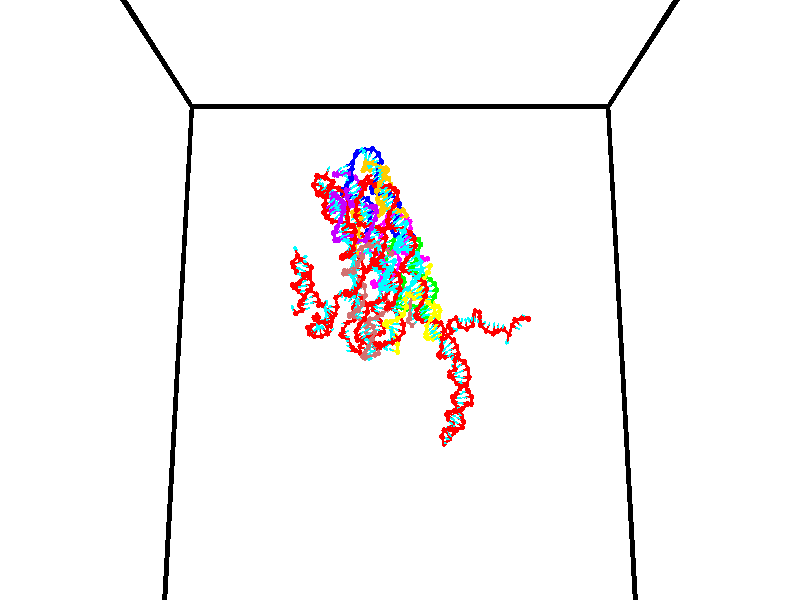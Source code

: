 // switches for output
#declare DRAW_BASES = 1; // possible values are 0, 1; only relevant for DNA ribbons
#declare DRAW_BASES_TYPE = 3; // possible values are 1, 2, 3; only relevant for DNA ribbons
#declare DRAW_FOG = 0; // set to 1 to enable fog

#include "colors.inc"

#include "transforms.inc"
background { rgb <1, 1, 1>}

#default {
   normal{
       ripples 0.25
       frequency 0.20
       turbulence 0.2
       lambda 5
   }
	finish {
		phong 0.1
		phong_size 40.
	}
}

// original window dimensions: 1024x640


// camera settings

camera {
	sky <0, 0.179814, -0.983701>
	up <0, 0.179814, -0.983701>
	right 1.6 * <1, 0, 0>
	location <35, 94.9851, 44.8844>
	look_at <35, 29.7336, 32.9568>
	direction <0, -65.2515, -11.9276>
	angle 67.0682
}


# declare cpy_camera_pos = <35, 94.9851, 44.8844>;
# if (DRAW_FOG = 1)
fog {
	fog_type 2
	up vnormalize(cpy_camera_pos)
	color rgbt<1,1,1,0.3>
	distance 1e-5
	fog_alt 3e-3
	fog_offset 56
}
# end


// LIGHTS

# declare lum = 6;
global_settings {
	ambient_light rgb lum * <0.05, 0.05, 0.05>
	max_trace_level 15
}# declare cpy_direct_light_amount = 0.25;
light_source
{	1000 * <-1, -1.16352, -0.803886>,
	rgb lum * cpy_direct_light_amount
	parallel
}

light_source
{	1000 * <1, 1.16352, 0.803886>,
	rgb lum * cpy_direct_light_amount
	parallel
}

// strand 0

// nucleotide -1

// particle -1
sphere {
	<24.472021, 34.782055, 35.026443> 0.250000
	pigment { color rgbt <1,0,0,0> }
	no_shadow
}
cylinder {
	<24.343882, 35.098278, 34.817680>,  <24.266998, 35.288013, 34.692421>, 0.100000
	pigment { color rgbt <1,0,0,0> }
	no_shadow
}
cylinder {
	<24.343882, 35.098278, 34.817680>,  <24.472021, 34.782055, 35.026443>, 0.100000
	pigment { color rgbt <1,0,0,0> }
	no_shadow
}

// particle -1
sphere {
	<24.343882, 35.098278, 34.817680> 0.100000
	pigment { color rgbt <1,0,0,0> }
	no_shadow
}
sphere {
	0, 1
	scale<0.080000,0.200000,0.300000>
	matrix <0.890093, 0.439757, 0.119782,
		0.324209, -0.426177, -0.844548,
		-0.320348, 0.790561, -0.521910,
		24.247778, 35.335445, 34.661106>
	pigment { color rgbt <0,1,1,0> }
	no_shadow
}
cylinder {
	<25.023623, 34.380878, 34.700825>,  <24.472021, 34.782055, 35.026443>, 0.130000
	pigment { color rgbt <1,0,0,0> }
	no_shadow
}

// nucleotide -1

// particle -1
sphere {
	<25.023623, 34.380878, 34.700825> 0.250000
	pigment { color rgbt <1,0,0,0> }
	no_shadow
}
cylinder {
	<25.369637, 34.574806, 34.649181>,  <25.577244, 34.691162, 34.618195>, 0.100000
	pigment { color rgbt <1,0,0,0> }
	no_shadow
}
cylinder {
	<25.369637, 34.574806, 34.649181>,  <25.023623, 34.380878, 34.700825>, 0.100000
	pigment { color rgbt <1,0,0,0> }
	no_shadow
}

// particle -1
sphere {
	<25.369637, 34.574806, 34.649181> 0.100000
	pigment { color rgbt <1,0,0,0> }
	no_shadow
}
sphere {
	0, 1
	scale<0.080000,0.200000,0.300000>
	matrix <-0.333006, 0.362340, -0.870527,
		-0.375266, 0.796028, 0.474883,
		0.865033, 0.484818, -0.129108,
		25.629147, 34.720253, 34.610451>
	pigment { color rgbt <0,1,1,0> }
	no_shadow
}
cylinder {
	<24.819353, 34.936886, 34.344368>,  <25.023623, 34.380878, 34.700825>, 0.130000
	pigment { color rgbt <1,0,0,0> }
	no_shadow
}

// nucleotide -1

// particle -1
sphere {
	<24.819353, 34.936886, 34.344368> 0.250000
	pigment { color rgbt <1,0,0,0> }
	no_shadow
}
cylinder {
	<25.214233, 34.923008, 34.282104>,  <25.451162, 34.914680, 34.244747>, 0.100000
	pigment { color rgbt <1,0,0,0> }
	no_shadow
}
cylinder {
	<25.214233, 34.923008, 34.282104>,  <24.819353, 34.936886, 34.344368>, 0.100000
	pigment { color rgbt <1,0,0,0> }
	no_shadow
}

// particle -1
sphere {
	<25.214233, 34.923008, 34.282104> 0.100000
	pigment { color rgbt <1,0,0,0> }
	no_shadow
}
sphere {
	0, 1
	scale<0.080000,0.200000,0.300000>
	matrix <-0.115045, 0.521042, -0.845742,
		0.110450, 0.852826, 0.510381,
		0.987201, -0.034696, -0.155662,
		25.510393, 34.912598, 34.235405>
	pigment { color rgbt <0,1,1,0> }
	no_shadow
}
cylinder {
	<25.083479, 35.704704, 34.214931>,  <24.819353, 34.936886, 34.344368>, 0.130000
	pigment { color rgbt <1,0,0,0> }
	no_shadow
}

// nucleotide -1

// particle -1
sphere {
	<25.083479, 35.704704, 34.214931> 0.250000
	pigment { color rgbt <1,0,0,0> }
	no_shadow
}
cylinder {
	<25.350107, 35.454391, 34.052902>,  <25.510084, 35.304203, 33.955685>, 0.100000
	pigment { color rgbt <1,0,0,0> }
	no_shadow
}
cylinder {
	<25.350107, 35.454391, 34.052902>,  <25.083479, 35.704704, 34.214931>, 0.100000
	pigment { color rgbt <1,0,0,0> }
	no_shadow
}

// particle -1
sphere {
	<25.350107, 35.454391, 34.052902> 0.100000
	pigment { color rgbt <1,0,0,0> }
	no_shadow
}
sphere {
	0, 1
	scale<0.080000,0.200000,0.300000>
	matrix <0.007727, 0.549173, -0.835673,
		0.745403, 0.553904, 0.370898,
		0.666569, -0.625779, -0.405075,
		25.550077, 35.266659, 33.931381>
	pigment { color rgbt <0,1,1,0> }
	no_shadow
}
cylinder {
	<25.508297, 36.160522, 33.888161>,  <25.083479, 35.704704, 34.214931>, 0.130000
	pigment { color rgbt <1,0,0,0> }
	no_shadow
}

// nucleotide -1

// particle -1
sphere {
	<25.508297, 36.160522, 33.888161> 0.250000
	pigment { color rgbt <1,0,0,0> }
	no_shadow
}
cylinder {
	<25.568466, 35.809788, 33.705498>,  <25.604568, 35.599346, 33.595901>, 0.100000
	pigment { color rgbt <1,0,0,0> }
	no_shadow
}
cylinder {
	<25.568466, 35.809788, 33.705498>,  <25.508297, 36.160522, 33.888161>, 0.100000
	pigment { color rgbt <1,0,0,0> }
	no_shadow
}

// particle -1
sphere {
	<25.568466, 35.809788, 33.705498> 0.100000
	pigment { color rgbt <1,0,0,0> }
	no_shadow
}
sphere {
	0, 1
	scale<0.080000,0.200000,0.300000>
	matrix <-0.176128, 0.430753, -0.885116,
		0.972806, 0.213573, -0.089639,
		0.150425, -0.876834, -0.456655,
		25.613594, 35.546738, 33.568501>
	pigment { color rgbt <0,1,1,0> }
	no_shadow
}
cylinder {
	<25.905495, 36.323826, 33.387486>,  <25.508297, 36.160522, 33.888161>, 0.130000
	pigment { color rgbt <1,0,0,0> }
	no_shadow
}

// nucleotide -1

// particle -1
sphere {
	<25.905495, 36.323826, 33.387486> 0.250000
	pigment { color rgbt <1,0,0,0> }
	no_shadow
}
cylinder {
	<25.702341, 35.991043, 33.298130>,  <25.580448, 35.791374, 33.244514>, 0.100000
	pigment { color rgbt <1,0,0,0> }
	no_shadow
}
cylinder {
	<25.702341, 35.991043, 33.298130>,  <25.905495, 36.323826, 33.387486>, 0.100000
	pigment { color rgbt <1,0,0,0> }
	no_shadow
}

// particle -1
sphere {
	<25.702341, 35.991043, 33.298130> 0.100000
	pigment { color rgbt <1,0,0,0> }
	no_shadow
}
sphere {
	0, 1
	scale<0.080000,0.200000,0.300000>
	matrix <-0.311348, 0.419084, -0.852896,
		0.803191, -0.363621, -0.471873,
		-0.507885, -0.831955, -0.223392,
		25.549976, 35.741455, 33.231113>
	pigment { color rgbt <0,1,1,0> }
	no_shadow
}
cylinder {
	<26.261765, 36.008381, 32.794533>,  <25.905495, 36.323826, 33.387486>, 0.130000
	pigment { color rgbt <1,0,0,0> }
	no_shadow
}

// nucleotide -1

// particle -1
sphere {
	<26.261765, 36.008381, 32.794533> 0.250000
	pigment { color rgbt <1,0,0,0> }
	no_shadow
}
cylinder {
	<25.870224, 35.935116, 32.830975>,  <25.635300, 35.891155, 32.852840>, 0.100000
	pigment { color rgbt <1,0,0,0> }
	no_shadow
}
cylinder {
	<25.870224, 35.935116, 32.830975>,  <26.261765, 36.008381, 32.794533>, 0.100000
	pigment { color rgbt <1,0,0,0> }
	no_shadow
}

// particle -1
sphere {
	<25.870224, 35.935116, 32.830975> 0.100000
	pigment { color rgbt <1,0,0,0> }
	no_shadow
}
sphere {
	0, 1
	scale<0.080000,0.200000,0.300000>
	matrix <-0.165014, 0.443748, -0.880828,
		0.120912, -0.877233, -0.464588,
		-0.978852, -0.183166, 0.091101,
		25.576569, 35.880165, 32.858303>
	pigment { color rgbt <0,1,1,0> }
	no_shadow
}
cylinder {
	<25.936888, 35.692142, 32.150524>,  <26.261765, 36.008381, 32.794533>, 0.130000
	pigment { color rgbt <1,0,0,0> }
	no_shadow
}

// nucleotide -1

// particle -1
sphere {
	<25.936888, 35.692142, 32.150524> 0.250000
	pigment { color rgbt <1,0,0,0> }
	no_shadow
}
cylinder {
	<25.654715, 35.874302, 32.367771>,  <25.485411, 35.983597, 32.498119>, 0.100000
	pigment { color rgbt <1,0,0,0> }
	no_shadow
}
cylinder {
	<25.654715, 35.874302, 32.367771>,  <25.936888, 35.692142, 32.150524>, 0.100000
	pigment { color rgbt <1,0,0,0> }
	no_shadow
}

// particle -1
sphere {
	<25.654715, 35.874302, 32.367771> 0.100000
	pigment { color rgbt <1,0,0,0> }
	no_shadow
}
sphere {
	0, 1
	scale<0.080000,0.200000,0.300000>
	matrix <-0.364787, 0.423716, -0.829093,
		-0.607697, -0.782991, -0.132778,
		-0.705432, 0.455401, 0.543116,
		25.443085, 36.010921, 32.530704>
	pigment { color rgbt <0,1,1,0> }
	no_shadow
}
cylinder {
	<25.279369, 35.573559, 31.876789>,  <25.936888, 35.692142, 32.150524>, 0.130000
	pigment { color rgbt <1,0,0,0> }
	no_shadow
}

// nucleotide -1

// particle -1
sphere {
	<25.279369, 35.573559, 31.876789> 0.250000
	pigment { color rgbt <1,0,0,0> }
	no_shadow
}
cylinder {
	<25.242876, 35.908401, 32.092541>,  <25.220980, 36.109306, 32.221992>, 0.100000
	pigment { color rgbt <1,0,0,0> }
	no_shadow
}
cylinder {
	<25.242876, 35.908401, 32.092541>,  <25.279369, 35.573559, 31.876789>, 0.100000
	pigment { color rgbt <1,0,0,0> }
	no_shadow
}

// particle -1
sphere {
	<25.242876, 35.908401, 32.092541> 0.100000
	pigment { color rgbt <1,0,0,0> }
	no_shadow
}
sphere {
	0, 1
	scale<0.080000,0.200000,0.300000>
	matrix <-0.334637, 0.484370, -0.808334,
		-0.937920, -0.254245, 0.235935,
		-0.091235, 0.837105, 0.539380,
		25.215506, 36.159534, 32.254356>
	pigment { color rgbt <0,1,1,0> }
	no_shadow
}
cylinder {
	<24.616791, 35.837887, 31.687296>,  <25.279369, 35.573559, 31.876789>, 0.130000
	pigment { color rgbt <1,0,0,0> }
	no_shadow
}

// nucleotide -1

// particle -1
sphere {
	<24.616791, 35.837887, 31.687296> 0.250000
	pigment { color rgbt <1,0,0,0> }
	no_shadow
}
cylinder {
	<24.812727, 36.152782, 31.837130>,  <24.930288, 36.341721, 31.927029>, 0.100000
	pigment { color rgbt <1,0,0,0> }
	no_shadow
}
cylinder {
	<24.812727, 36.152782, 31.837130>,  <24.616791, 35.837887, 31.687296>, 0.100000
	pigment { color rgbt <1,0,0,0> }
	no_shadow
}

// particle -1
sphere {
	<24.812727, 36.152782, 31.837130> 0.100000
	pigment { color rgbt <1,0,0,0> }
	no_shadow
}
sphere {
	0, 1
	scale<0.080000,0.200000,0.300000>
	matrix <-0.136637, 0.493674, -0.858846,
		-0.861038, 0.369517, 0.349388,
		0.489842, 0.787238, 0.374582,
		24.959679, 36.388954, 31.949505>
	pigment { color rgbt <0,1,1,0> }
	no_shadow
}
cylinder {
	<24.358839, 36.410435, 31.327686>,  <24.616791, 35.837887, 31.687296>, 0.130000
	pigment { color rgbt <1,0,0,0> }
	no_shadow
}

// nucleotide -1

// particle -1
sphere {
	<24.358839, 36.410435, 31.327686> 0.250000
	pigment { color rgbt <1,0,0,0> }
	no_shadow
}
cylinder {
	<24.702595, 36.556393, 31.470966>,  <24.908848, 36.643967, 31.556934>, 0.100000
	pigment { color rgbt <1,0,0,0> }
	no_shadow
}
cylinder {
	<24.702595, 36.556393, 31.470966>,  <24.358839, 36.410435, 31.327686>, 0.100000
	pigment { color rgbt <1,0,0,0> }
	no_shadow
}

// particle -1
sphere {
	<24.702595, 36.556393, 31.470966> 0.100000
	pigment { color rgbt <1,0,0,0> }
	no_shadow
}
sphere {
	0, 1
	scale<0.080000,0.200000,0.300000>
	matrix <0.157443, 0.477662, -0.864321,
		-0.486483, 0.799182, 0.353047,
		0.859387, 0.364893, 0.358200,
		24.960411, 36.665859, 31.578426>
	pigment { color rgbt <0,1,1,0> }
	no_shadow
}
cylinder {
	<24.442739, 37.179588, 31.215651>,  <24.358839, 36.410435, 31.327686>, 0.130000
	pigment { color rgbt <1,0,0,0> }
	no_shadow
}

// nucleotide -1

// particle -1
sphere {
	<24.442739, 37.179588, 31.215651> 0.250000
	pigment { color rgbt <1,0,0,0> }
	no_shadow
}
cylinder {
	<24.794336, 36.989555, 31.199295>,  <25.005295, 36.875534, 31.189482>, 0.100000
	pigment { color rgbt <1,0,0,0> }
	no_shadow
}
cylinder {
	<24.794336, 36.989555, 31.199295>,  <24.442739, 37.179588, 31.215651>, 0.100000
	pigment { color rgbt <1,0,0,0> }
	no_shadow
}

// particle -1
sphere {
	<24.794336, 36.989555, 31.199295> 0.100000
	pigment { color rgbt <1,0,0,0> }
	no_shadow
}
sphere {
	0, 1
	scale<0.080000,0.200000,0.300000>
	matrix <0.145416, 0.348736, -0.925871,
		0.454125, 0.807886, 0.375620,
		0.878991, -0.475083, -0.040890,
		25.058033, 36.847031, 31.187029>
	pigment { color rgbt <0,1,1,0> }
	no_shadow
}
cylinder {
	<24.881844, 37.077805, 30.623646>,  <24.442739, 37.179588, 31.215651>, 0.130000
	pigment { color rgbt <1,0,0,0> }
	no_shadow
}

// nucleotide -1

// particle -1
sphere {
	<24.881844, 37.077805, 30.623646> 0.250000
	pigment { color rgbt <1,0,0,0> }
	no_shadow
}
cylinder {
	<24.817167, 37.373989, 30.362701>,  <24.778362, 37.551701, 30.206135>, 0.100000
	pigment { color rgbt <1,0,0,0> }
	no_shadow
}
cylinder {
	<24.817167, 37.373989, 30.362701>,  <24.881844, 37.077805, 30.623646>, 0.100000
	pigment { color rgbt <1,0,0,0> }
	no_shadow
}

// particle -1
sphere {
	<24.817167, 37.373989, 30.362701> 0.100000
	pigment { color rgbt <1,0,0,0> }
	no_shadow
}
sphere {
	0, 1
	scale<0.080000,0.200000,0.300000>
	matrix <-0.077053, -0.668512, -0.739699,
		-0.983829, -0.069335, 0.165147,
		-0.161690, 0.740462, -0.652359,
		24.768660, 37.596127, 30.166994>
	pigment { color rgbt <0,1,1,0> }
	no_shadow
}
cylinder {
	<25.047400, 36.332600, 30.742390>,  <24.881844, 37.077805, 30.623646>, 0.130000
	pigment { color rgbt <1,0,0,0> }
	no_shadow
}

// nucleotide -1

// particle -1
sphere {
	<25.047400, 36.332600, 30.742390> 0.250000
	pigment { color rgbt <1,0,0,0> }
	no_shadow
}
cylinder {
	<25.368340, 36.558781, 30.665974>,  <25.560904, 36.694489, 30.620125>, 0.100000
	pigment { color rgbt <1,0,0,0> }
	no_shadow
}
cylinder {
	<25.368340, 36.558781, 30.665974>,  <25.047400, 36.332600, 30.742390>, 0.100000
	pigment { color rgbt <1,0,0,0> }
	no_shadow
}

// particle -1
sphere {
	<25.368340, 36.558781, 30.665974> 0.100000
	pigment { color rgbt <1,0,0,0> }
	no_shadow
}
sphere {
	0, 1
	scale<0.080000,0.200000,0.300000>
	matrix <-0.010519, 0.333426, 0.942718,
		0.596758, -0.754382, 0.273473,
		0.802352, 0.565451, -0.191040,
		25.609045, 36.728416, 30.608662>
	pigment { color rgbt <0,1,1,0> }
	no_shadow
}
cylinder {
	<25.602211, 36.077713, 31.096611>,  <25.047400, 36.332600, 30.742390>, 0.130000
	pigment { color rgbt <1,0,0,0> }
	no_shadow
}

// nucleotide -1

// particle -1
sphere {
	<25.602211, 36.077713, 31.096611> 0.250000
	pigment { color rgbt <1,0,0,0> }
	no_shadow
}
cylinder {
	<25.612419, 36.474922, 31.050556>,  <25.618544, 36.713249, 31.022924>, 0.100000
	pigment { color rgbt <1,0,0,0> }
	no_shadow
}
cylinder {
	<25.612419, 36.474922, 31.050556>,  <25.602211, 36.077713, 31.096611>, 0.100000
	pigment { color rgbt <1,0,0,0> }
	no_shadow
}

// particle -1
sphere {
	<25.612419, 36.474922, 31.050556> 0.100000
	pigment { color rgbt <1,0,0,0> }
	no_shadow
}
sphere {
	0, 1
	scale<0.080000,0.200000,0.300000>
	matrix <-0.181443, 0.117861, 0.976313,
		0.983070, -0.004026, 0.183185,
		0.025521, 0.993022, -0.115135,
		25.620075, 36.772827, 31.016016>
	pigment { color rgbt <0,1,1,0> }
	no_shadow
}
cylinder {
	<26.180901, 36.462914, 31.436390>,  <25.602211, 36.077713, 31.096611>, 0.130000
	pigment { color rgbt <1,0,0,0> }
	no_shadow
}

// nucleotide -1

// particle -1
sphere {
	<26.180901, 36.462914, 31.436390> 0.250000
	pigment { color rgbt <1,0,0,0> }
	no_shadow
}
cylinder {
	<25.853073, 36.691723, 31.423134>,  <25.656378, 36.829010, 31.415180>, 0.100000
	pigment { color rgbt <1,0,0,0> }
	no_shadow
}
cylinder {
	<25.853073, 36.691723, 31.423134>,  <26.180901, 36.462914, 31.436390>, 0.100000
	pigment { color rgbt <1,0,0,0> }
	no_shadow
}

// particle -1
sphere {
	<25.853073, 36.691723, 31.423134> 0.100000
	pigment { color rgbt <1,0,0,0> }
	no_shadow
}
sphere {
	0, 1
	scale<0.080000,0.200000,0.300000>
	matrix <-0.104742, -0.092705, 0.990169,
		0.563329, 0.814981, 0.135892,
		-0.819567, 0.572025, -0.033139,
		25.607203, 36.863331, 31.413193>
	pigment { color rgbt <0,1,1,0> }
	no_shadow
}
cylinder {
	<26.123810, 36.883507, 32.074280>,  <26.180901, 36.462914, 31.436390>, 0.130000
	pigment { color rgbt <1,0,0,0> }
	no_shadow
}

// nucleotide -1

// particle -1
sphere {
	<26.123810, 36.883507, 32.074280> 0.250000
	pigment { color rgbt <1,0,0,0> }
	no_shadow
}
cylinder {
	<25.752207, 36.868191, 31.927050>,  <25.529245, 36.859001, 31.838711>, 0.100000
	pigment { color rgbt <1,0,0,0> }
	no_shadow
}
cylinder {
	<25.752207, 36.868191, 31.927050>,  <26.123810, 36.883507, 32.074280>, 0.100000
	pigment { color rgbt <1,0,0,0> }
	no_shadow
}

// particle -1
sphere {
	<25.752207, 36.868191, 31.927050> 0.100000
	pigment { color rgbt <1,0,0,0> }
	no_shadow
}
sphere {
	0, 1
	scale<0.080000,0.200000,0.300000>
	matrix <-0.358825, -0.150078, 0.921261,
		-0.090519, 0.987932, 0.125682,
		-0.929005, -0.038294, -0.368079,
		25.473505, 36.856701, 31.816626>
	pigment { color rgbt <0,1,1,0> }
	no_shadow
}
cylinder {
	<25.632113, 37.350212, 32.443584>,  <26.123810, 36.883507, 32.074280>, 0.130000
	pigment { color rgbt <1,0,0,0> }
	no_shadow
}

// nucleotide -1

// particle -1
sphere {
	<25.632113, 37.350212, 32.443584> 0.250000
	pigment { color rgbt <1,0,0,0> }
	no_shadow
}
cylinder {
	<25.398396, 37.062672, 32.292931>,  <25.258165, 36.890148, 32.202538>, 0.100000
	pigment { color rgbt <1,0,0,0> }
	no_shadow
}
cylinder {
	<25.398396, 37.062672, 32.292931>,  <25.632113, 37.350212, 32.443584>, 0.100000
	pigment { color rgbt <1,0,0,0> }
	no_shadow
}

// particle -1
sphere {
	<25.398396, 37.062672, 32.292931> 0.100000
	pigment { color rgbt <1,0,0,0> }
	no_shadow
}
sphere {
	0, 1
	scale<0.080000,0.200000,0.300000>
	matrix <-0.136398, -0.370506, 0.918760,
		-0.799998, 0.588198, 0.118434,
		-0.584294, -0.718852, -0.376633,
		25.223108, 36.847015, 32.179939>
	pigment { color rgbt <0,1,1,0> }
	no_shadow
}
cylinder {
	<25.136766, 37.256973, 32.944546>,  <25.632113, 37.350212, 32.443584>, 0.130000
	pigment { color rgbt <1,0,0,0> }
	no_shadow
}

// nucleotide -1

// particle -1
sphere {
	<25.136766, 37.256973, 32.944546> 0.250000
	pigment { color rgbt <1,0,0,0> }
	no_shadow
}
cylinder {
	<25.145063, 36.925915, 32.720200>,  <25.150042, 36.727280, 32.585590>, 0.100000
	pigment { color rgbt <1,0,0,0> }
	no_shadow
}
cylinder {
	<25.145063, 36.925915, 32.720200>,  <25.136766, 37.256973, 32.944546>, 0.100000
	pigment { color rgbt <1,0,0,0> }
	no_shadow
}

// particle -1
sphere {
	<25.145063, 36.925915, 32.720200> 0.100000
	pigment { color rgbt <1,0,0,0> }
	no_shadow
}
sphere {
	0, 1
	scale<0.080000,0.200000,0.300000>
	matrix <0.105285, -0.556063, 0.824445,
		-0.994226, -0.076150, 0.075605,
		0.020740, -0.827644, -0.560869,
		25.151285, 36.677620, 32.551937>
	pigment { color rgbt <0,1,1,0> }
	no_shadow
}
cylinder {
	<24.559334, 36.744572, 33.095295>,  <25.136766, 37.256973, 32.944546>, 0.130000
	pigment { color rgbt <1,0,0,0> }
	no_shadow
}

// nucleotide -1

// particle -1
sphere {
	<24.559334, 36.744572, 33.095295> 0.250000
	pigment { color rgbt <1,0,0,0> }
	no_shadow
}
cylinder {
	<24.849880, 36.523720, 32.931564>,  <25.024208, 36.391209, 32.833324>, 0.100000
	pigment { color rgbt <1,0,0,0> }
	no_shadow
}
cylinder {
	<24.849880, 36.523720, 32.931564>,  <24.559334, 36.744572, 33.095295>, 0.100000
	pigment { color rgbt <1,0,0,0> }
	no_shadow
}

// particle -1
sphere {
	<24.849880, 36.523720, 32.931564> 0.100000
	pigment { color rgbt <1,0,0,0> }
	no_shadow
}
sphere {
	0, 1
	scale<0.080000,0.200000,0.300000>
	matrix <0.128490, -0.475966, 0.870027,
		-0.675191, -0.684552, -0.274783,
		0.726366, -0.552127, -0.409326,
		25.067791, 36.358082, 32.808765>
	pigment { color rgbt <0,1,1,0> }
	no_shadow
}
cylinder {
	<24.308004, 36.169304, 32.885643>,  <24.559334, 36.744572, 33.095295>, 0.130000
	pigment { color rgbt <1,0,0,0> }
	no_shadow
}

// nucleotide -1

// particle -1
sphere {
	<24.308004, 36.169304, 32.885643> 0.250000
	pigment { color rgbt <1,0,0,0> }
	no_shadow
}
cylinder {
	<24.654989, 36.079872, 32.707870>,  <24.863180, 36.026211, 32.601208>, 0.100000
	pigment { color rgbt <1,0,0,0> }
	no_shadow
}
cylinder {
	<24.654989, 36.079872, 32.707870>,  <24.308004, 36.169304, 32.885643>, 0.100000
	pigment { color rgbt <1,0,0,0> }
	no_shadow
}

// particle -1
sphere {
	<24.654989, 36.079872, 32.707870> 0.100000
	pigment { color rgbt <1,0,0,0> }
	no_shadow
}
sphere {
	0, 1
	scale<0.080000,0.200000,0.300000>
	matrix <0.276101, -0.526767, 0.803918,
		-0.413854, -0.820077, -0.395219,
		0.867463, -0.223585, -0.444429,
		24.915228, 36.012798, 32.574543>
	pigment { color rgbt <0,1,1,0> }
	no_shadow
}
cylinder {
	<24.343927, 35.402466, 32.926502>,  <24.308004, 36.169304, 32.885643>, 0.130000
	pigment { color rgbt <1,0,0,0> }
	no_shadow
}

// nucleotide -1

// particle -1
sphere {
	<24.343927, 35.402466, 32.926502> 0.250000
	pigment { color rgbt <1,0,0,0> }
	no_shadow
}
cylinder {
	<24.720985, 35.533279, 32.899765>,  <24.947220, 35.611767, 32.883724>, 0.100000
	pigment { color rgbt <1,0,0,0> }
	no_shadow
}
cylinder {
	<24.720985, 35.533279, 32.899765>,  <24.343927, 35.402466, 32.926502>, 0.100000
	pigment { color rgbt <1,0,0,0> }
	no_shadow
}

// particle -1
sphere {
	<24.720985, 35.533279, 32.899765> 0.100000
	pigment { color rgbt <1,0,0,0> }
	no_shadow
}
sphere {
	0, 1
	scale<0.080000,0.200000,0.300000>
	matrix <0.260165, -0.594366, 0.760949,
		0.209129, -0.734695, -0.645359,
		0.942645, 0.327036, -0.066843,
		25.003778, 35.631390, 32.879711>
	pigment { color rgbt <0,1,1,0> }
	no_shadow
}
cylinder {
	<24.720877, 34.719189, 33.141598>,  <24.343927, 35.402466, 32.926502>, 0.130000
	pigment { color rgbt <1,0,0,0> }
	no_shadow
}

// nucleotide -1

// particle -1
sphere {
	<24.720877, 34.719189, 33.141598> 0.250000
	pigment { color rgbt <1,0,0,0> }
	no_shadow
}
cylinder {
	<24.958033, 35.038620, 33.183067>,  <25.100327, 35.230278, 33.207951>, 0.100000
	pigment { color rgbt <1,0,0,0> }
	no_shadow
}
cylinder {
	<24.958033, 35.038620, 33.183067>,  <24.720877, 34.719189, 33.141598>, 0.100000
	pigment { color rgbt <1,0,0,0> }
	no_shadow
}

// particle -1
sphere {
	<24.958033, 35.038620, 33.183067> 0.100000
	pigment { color rgbt <1,0,0,0> }
	no_shadow
}
sphere {
	0, 1
	scale<0.080000,0.200000,0.300000>
	matrix <0.411497, -0.411106, 0.813426,
		0.692208, -0.439611, -0.572355,
		0.592890, 0.798582, 0.103673,
		25.135899, 35.278194, 33.214169>
	pigment { color rgbt <0,1,1,0> }
	no_shadow
}
cylinder {
	<25.209894, 34.368698, 33.486938>,  <24.720877, 34.719189, 33.141598>, 0.130000
	pigment { color rgbt <1,0,0,0> }
	no_shadow
}

// nucleotide -1

// particle -1
sphere {
	<25.209894, 34.368698, 33.486938> 0.250000
	pigment { color rgbt <1,0,0,0> }
	no_shadow
}
cylinder {
	<25.234526, 34.760494, 33.563671>,  <25.249306, 34.995571, 33.609711>, 0.100000
	pigment { color rgbt <1,0,0,0> }
	no_shadow
}
cylinder {
	<25.234526, 34.760494, 33.563671>,  <25.209894, 34.368698, 33.486938>, 0.100000
	pigment { color rgbt <1,0,0,0> }
	no_shadow
}

// particle -1
sphere {
	<25.234526, 34.760494, 33.563671> 0.100000
	pigment { color rgbt <1,0,0,0> }
	no_shadow
}
sphere {
	0, 1
	scale<0.080000,0.200000,0.300000>
	matrix <0.107862, -0.197605, 0.974330,
		0.992257, -0.039308, -0.117818,
		0.061581, 0.979493, 0.191835,
		25.253000, 35.054340, 33.621223>
	pigment { color rgbt <0,1,1,0> }
	no_shadow
}
cylinder {
	<25.871691, 34.433987, 32.984531>,  <25.209894, 34.368698, 33.486938>, 0.130000
	pigment { color rgbt <1,0,0,0> }
	no_shadow
}

// nucleotide -1

// particle -1
sphere {
	<25.871691, 34.433987, 32.984531> 0.250000
	pigment { color rgbt <1,0,0,0> }
	no_shadow
}
cylinder {
	<25.810642, 34.790440, 33.155457>,  <25.774014, 35.004311, 33.258011>, 0.100000
	pigment { color rgbt <1,0,0,0> }
	no_shadow
}
cylinder {
	<25.810642, 34.790440, 33.155457>,  <25.871691, 34.433987, 32.984531>, 0.100000
	pigment { color rgbt <1,0,0,0> }
	no_shadow
}

// particle -1
sphere {
	<25.810642, 34.790440, 33.155457> 0.100000
	pigment { color rgbt <1,0,0,0> }
	no_shadow
}
sphere {
	0, 1
	scale<0.080000,0.200000,0.300000>
	matrix <0.264108, -0.379873, 0.886535,
		0.952342, 0.248158, -0.177379,
		-0.152619, 0.891131, 0.427309,
		25.764856, 35.057777, 33.283649>
	pigment { color rgbt <0,1,1,0> }
	no_shadow
}
cylinder {
	<26.478333, 34.484322, 33.341877>,  <25.871691, 34.433987, 32.984531>, 0.130000
	pigment { color rgbt <1,0,0,0> }
	no_shadow
}

// nucleotide -1

// particle -1
sphere {
	<26.478333, 34.484322, 33.341877> 0.250000
	pigment { color rgbt <1,0,0,0> }
	no_shadow
}
cylinder {
	<26.204840, 34.719078, 33.515347>,  <26.040745, 34.859932, 33.619427>, 0.100000
	pigment { color rgbt <1,0,0,0> }
	no_shadow
}
cylinder {
	<26.204840, 34.719078, 33.515347>,  <26.478333, 34.484322, 33.341877>, 0.100000
	pigment { color rgbt <1,0,0,0> }
	no_shadow
}

// particle -1
sphere {
	<26.204840, 34.719078, 33.515347> 0.100000
	pigment { color rgbt <1,0,0,0> }
	no_shadow
}
sphere {
	0, 1
	scale<0.080000,0.200000,0.300000>
	matrix <0.308904, -0.305637, 0.900647,
		0.661129, 0.749761, 0.027679,
		-0.683730, 0.586893, 0.433669,
		25.999722, 34.895145, 33.645447>
	pigment { color rgbt <0,1,1,0> }
	no_shadow
}
cylinder {
	<26.754244, 34.571548, 33.952591>,  <26.478333, 34.484322, 33.341877>, 0.130000
	pigment { color rgbt <1,0,0,0> }
	no_shadow
}

// nucleotide -1

// particle -1
sphere {
	<26.754244, 34.571548, 33.952591> 0.250000
	pigment { color rgbt <1,0,0,0> }
	no_shadow
}
cylinder {
	<26.385725, 34.699505, 34.041023>,  <26.164614, 34.776279, 34.094082>, 0.100000
	pigment { color rgbt <1,0,0,0> }
	no_shadow
}
cylinder {
	<26.385725, 34.699505, 34.041023>,  <26.754244, 34.571548, 33.952591>, 0.100000
	pigment { color rgbt <1,0,0,0> }
	no_shadow
}

// particle -1
sphere {
	<26.385725, 34.699505, 34.041023> 0.100000
	pigment { color rgbt <1,0,0,0> }
	no_shadow
}
sphere {
	0, 1
	scale<0.080000,0.200000,0.300000>
	matrix <0.072158, -0.418031, 0.905562,
		0.382105, 0.850245, 0.362048,
		-0.921298, 0.319895, 0.221084,
		26.109335, 34.795475, 34.107349>
	pigment { color rgbt <0,1,1,0> }
	no_shadow
}
cylinder {
	<26.994123, 33.916714, 34.177319>,  <26.754244, 34.571548, 33.952591>, 0.130000
	pigment { color rgbt <1,0,0,0> }
	no_shadow
}

// nucleotide -1

// particle -1
sphere {
	<26.994123, 33.916714, 34.177319> 0.250000
	pigment { color rgbt <1,0,0,0> }
	no_shadow
}
cylinder {
	<27.194916, 33.640640, 33.968834>,  <27.315392, 33.474995, 33.843742>, 0.100000
	pigment { color rgbt <1,0,0,0> }
	no_shadow
}
cylinder {
	<27.194916, 33.640640, 33.968834>,  <26.994123, 33.916714, 34.177319>, 0.100000
	pigment { color rgbt <1,0,0,0> }
	no_shadow
}

// particle -1
sphere {
	<27.194916, 33.640640, 33.968834> 0.100000
	pigment { color rgbt <1,0,0,0> }
	no_shadow
}
sphere {
	0, 1
	scale<0.080000,0.200000,0.300000>
	matrix <-0.473703, -0.723618, 0.501979,
		-0.723618, -0.005082, -0.690182,
		-0.501979, 0.690182, 0.521215,
		27.345509, 33.433586, 33.812469>
	pigment { color rgbt <0,1,1,0> }
	no_shadow
}
cylinder {
	<26.562336, 33.326416, 34.079453>,  <26.994123, 33.916714, 34.177319>, 0.130000
	pigment { color rgbt <1,0,0,0> }
	no_shadow
}

// nucleotide -1

// particle -1
sphere {
	<26.562336, 33.326416, 34.079453> 0.250000
	pigment { color rgbt <1,0,0,0> }
	no_shadow
}
cylinder {
	<26.923008, 33.162651, 34.023800>,  <27.139410, 33.064392, 33.990406>, 0.100000
	pigment { color rgbt <1,0,0,0> }
	no_shadow
}
cylinder {
	<26.923008, 33.162651, 34.023800>,  <26.562336, 33.326416, 34.079453>, 0.100000
	pigment { color rgbt <1,0,0,0> }
	no_shadow
}

// particle -1
sphere {
	<26.923008, 33.162651, 34.023800> 0.100000
	pigment { color rgbt <1,0,0,0> }
	no_shadow
}
sphere {
	0, 1
	scale<0.080000,0.200000,0.300000>
	matrix <-0.268919, -0.782912, 0.561009,
		-0.338614, -0.468434, -0.816033,
		0.901678, -0.409413, -0.139134,
		27.193512, 33.039825, 33.982059>
	pigment { color rgbt <0,1,1,0> }
	no_shadow
}
cylinder {
	<26.496666, 32.657928, 33.846436>,  <26.562336, 33.326416, 34.079453>, 0.130000
	pigment { color rgbt <1,0,0,0> }
	no_shadow
}

// nucleotide -1

// particle -1
sphere {
	<26.496666, 32.657928, 33.846436> 0.250000
	pigment { color rgbt <1,0,0,0> }
	no_shadow
}
cylinder {
	<26.851763, 32.676498, 34.029633>,  <27.064821, 32.687641, 34.139549>, 0.100000
	pigment { color rgbt <1,0,0,0> }
	no_shadow
}
cylinder {
	<26.851763, 32.676498, 34.029633>,  <26.496666, 32.657928, 33.846436>, 0.100000
	pigment { color rgbt <1,0,0,0> }
	no_shadow
}

// particle -1
sphere {
	<26.851763, 32.676498, 34.029633> 0.100000
	pigment { color rgbt <1,0,0,0> }
	no_shadow
}
sphere {
	0, 1
	scale<0.080000,0.200000,0.300000>
	matrix <-0.275350, -0.743753, 0.609109,
		0.368910, -0.666841, -0.647479,
		0.887743, 0.046423, 0.457992,
		27.118086, 32.690426, 34.167030>
	pigment { color rgbt <0,1,1,0> }
	no_shadow
}
cylinder {
	<26.874609, 31.951628, 33.848839>,  <26.496666, 32.657928, 33.846436>, 0.130000
	pigment { color rgbt <1,0,0,0> }
	no_shadow
}

// nucleotide -1

// particle -1
sphere {
	<26.874609, 31.951628, 33.848839> 0.250000
	pigment { color rgbt <1,0,0,0> }
	no_shadow
}
cylinder {
	<27.034000, 32.145496, 34.160301>,  <27.129635, 32.261818, 34.347179>, 0.100000
	pigment { color rgbt <1,0,0,0> }
	no_shadow
}
cylinder {
	<27.034000, 32.145496, 34.160301>,  <26.874609, 31.951628, 33.848839>, 0.100000
	pigment { color rgbt <1,0,0,0> }
	no_shadow
}

// particle -1
sphere {
	<27.034000, 32.145496, 34.160301> 0.100000
	pigment { color rgbt <1,0,0,0> }
	no_shadow
}
sphere {
	0, 1
	scale<0.080000,0.200000,0.300000>
	matrix <-0.366186, -0.694301, 0.619559,
		0.840906, -0.532015, -0.099183,
		0.398478, 0.484672, 0.778658,
		27.153543, 32.290897, 34.393898>
	pigment { color rgbt <0,1,1,0> }
	no_shadow
}
cylinder {
	<27.226160, 31.399534, 34.222652>,  <26.874609, 31.951628, 33.848839>, 0.130000
	pigment { color rgbt <1,0,0,0> }
	no_shadow
}

// nucleotide -1

// particle -1
sphere {
	<27.226160, 31.399534, 34.222652> 0.250000
	pigment { color rgbt <1,0,0,0> }
	no_shadow
}
cylinder {
	<27.225956, 31.685440, 34.502396>,  <27.225834, 31.856983, 34.670242>, 0.100000
	pigment { color rgbt <1,0,0,0> }
	no_shadow
}
cylinder {
	<27.225956, 31.685440, 34.502396>,  <27.226160, 31.399534, 34.222652>, 0.100000
	pigment { color rgbt <1,0,0,0> }
	no_shadow
}

// particle -1
sphere {
	<27.225956, 31.685440, 34.502396> 0.100000
	pigment { color rgbt <1,0,0,0> }
	no_shadow
}
sphere {
	0, 1
	scale<0.080000,0.200000,0.300000>
	matrix <-0.346583, -0.656143, 0.670342,
		0.938019, -0.242044, 0.248061,
		-0.000511, 0.714767, 0.699363,
		27.225803, 31.899870, 34.712204>
	pigment { color rgbt <0,1,1,0> }
	no_shadow
}
cylinder {
	<27.631445, 31.191492, 34.760159>,  <27.226160, 31.399534, 34.222652>, 0.130000
	pigment { color rgbt <1,0,0,0> }
	no_shadow
}

// nucleotide -1

// particle -1
sphere {
	<27.631445, 31.191492, 34.760159> 0.250000
	pigment { color rgbt <1,0,0,0> }
	no_shadow
}
cylinder {
	<27.410236, 31.475592, 34.934383>,  <27.277512, 31.646051, 35.038918>, 0.100000
	pigment { color rgbt <1,0,0,0> }
	no_shadow
}
cylinder {
	<27.410236, 31.475592, 34.934383>,  <27.631445, 31.191492, 34.760159>, 0.100000
	pigment { color rgbt <1,0,0,0> }
	no_shadow
}

// particle -1
sphere {
	<27.410236, 31.475592, 34.934383> 0.100000
	pigment { color rgbt <1,0,0,0> }
	no_shadow
}
sphere {
	0, 1
	scale<0.080000,0.200000,0.300000>
	matrix <-0.452056, -0.694928, 0.559214,
		0.699866, 0.112358, 0.705381,
		-0.553021, 0.710247, 0.435564,
		27.244329, 31.688665, 35.065052>
	pigment { color rgbt <0,1,1,0> }
	no_shadow
}
cylinder {
	<27.638027, 31.113512, 35.583458>,  <27.631445, 31.191492, 34.760159>, 0.130000
	pigment { color rgbt <1,0,0,0> }
	no_shadow
}

// nucleotide -1

// particle -1
sphere {
	<27.638027, 31.113512, 35.583458> 0.250000
	pigment { color rgbt <1,0,0,0> }
	no_shadow
}
cylinder {
	<27.321371, 31.326265, 35.463188>,  <27.131376, 31.453918, 35.391029>, 0.100000
	pigment { color rgbt <1,0,0,0> }
	no_shadow
}
cylinder {
	<27.321371, 31.326265, 35.463188>,  <27.638027, 31.113512, 35.583458>, 0.100000
	pigment { color rgbt <1,0,0,0> }
	no_shadow
}

// particle -1
sphere {
	<27.321371, 31.326265, 35.463188> 0.100000
	pigment { color rgbt <1,0,0,0> }
	no_shadow
}
sphere {
	0, 1
	scale<0.080000,0.200000,0.300000>
	matrix <-0.580427, -0.501001, 0.641953,
		0.190809, 0.682713, 0.705333,
		-0.791642, 0.531884, -0.300670,
		27.083878, 31.485830, 35.372986>
	pigment { color rgbt <0,1,1,0> }
	no_shadow
}
cylinder {
	<27.174313, 30.559597, 35.475933>,  <27.638027, 31.113512, 35.583458>, 0.130000
	pigment { color rgbt <1,0,0,0> }
	no_shadow
}

// nucleotide -1

// particle -1
sphere {
	<27.174313, 30.559597, 35.475933> 0.250000
	pigment { color rgbt <1,0,0,0> }
	no_shadow
}
cylinder {
	<27.307835, 30.182594, 35.469582>,  <27.387949, 29.956392, 35.465771>, 0.100000
	pigment { color rgbt <1,0,0,0> }
	no_shadow
}
cylinder {
	<27.307835, 30.182594, 35.469582>,  <27.174313, 30.559597, 35.475933>, 0.100000
	pigment { color rgbt <1,0,0,0> }
	no_shadow
}

// particle -1
sphere {
	<27.307835, 30.182594, 35.469582> 0.100000
	pigment { color rgbt <1,0,0,0> }
	no_shadow
}
sphere {
	0, 1
	scale<0.080000,0.200000,0.300000>
	matrix <0.532310, 0.174568, 0.828355,
		-0.777958, -0.284964, 0.559979,
		0.333806, -0.942508, -0.015883,
		27.407976, 29.899841, 35.464817>
	pigment { color rgbt <0,1,1,0> }
	no_shadow
}
cylinder {
	<27.184725, 30.266851, 36.154842>,  <27.174313, 30.559597, 35.475933>, 0.130000
	pigment { color rgbt <1,0,0,0> }
	no_shadow
}

// nucleotide -1

// particle -1
sphere {
	<27.184725, 30.266851, 36.154842> 0.250000
	pigment { color rgbt <1,0,0,0> }
	no_shadow
}
cylinder {
	<27.448853, 30.076881, 35.922146>,  <27.607328, 29.962898, 35.782528>, 0.100000
	pigment { color rgbt <1,0,0,0> }
	no_shadow
}
cylinder {
	<27.448853, 30.076881, 35.922146>,  <27.184725, 30.266851, 36.154842>, 0.100000
	pigment { color rgbt <1,0,0,0> }
	no_shadow
}

// particle -1
sphere {
	<27.448853, 30.076881, 35.922146> 0.100000
	pigment { color rgbt <1,0,0,0> }
	no_shadow
}
sphere {
	0, 1
	scale<0.080000,0.200000,0.300000>
	matrix <0.677252, 0.041855, 0.734560,
		-0.324513, -0.879029, 0.349283,
		0.660319, -0.474927, -0.581742,
		27.646948, 29.934402, 35.747623>
	pigment { color rgbt <0,1,1,0> }
	no_shadow
}
cylinder {
	<27.225973, 31.115353, 36.227432>,  <27.184725, 30.266851, 36.154842>, 0.130000
	pigment { color rgbt <1,0,0,0> }
	no_shadow
}

// nucleotide -1

// particle -1
sphere {
	<27.225973, 31.115353, 36.227432> 0.250000
	pigment { color rgbt <1,0,0,0> }
	no_shadow
}
cylinder {
	<26.955402, 31.226385, 35.954556>,  <26.793060, 31.293005, 35.790829>, 0.100000
	pigment { color rgbt <1,0,0,0> }
	no_shadow
}
cylinder {
	<26.955402, 31.226385, 35.954556>,  <27.225973, 31.115353, 36.227432>, 0.100000
	pigment { color rgbt <1,0,0,0> }
	no_shadow
}

// particle -1
sphere {
	<26.955402, 31.226385, 35.954556> 0.100000
	pigment { color rgbt <1,0,0,0> }
	no_shadow
}
sphere {
	0, 1
	scale<0.080000,0.200000,0.300000>
	matrix <-0.618448, -0.717075, 0.321444,
		-0.399958, 0.639337, 0.656721,
		-0.676428, 0.277583, -0.682197,
		26.752474, 31.309660, 35.749897>
	pigment { color rgbt <0,1,1,0> }
	no_shadow
}
cylinder {
	<26.605356, 31.055534, 36.503658>,  <27.225973, 31.115353, 36.227432>, 0.130000
	pigment { color rgbt <1,0,0,0> }
	no_shadow
}

// nucleotide -1

// particle -1
sphere {
	<26.605356, 31.055534, 36.503658> 0.250000
	pigment { color rgbt <1,0,0,0> }
	no_shadow
}
cylinder {
	<26.502014, 31.051804, 36.117256>,  <26.440010, 31.049566, 35.885414>, 0.100000
	pigment { color rgbt <1,0,0,0> }
	no_shadow
}
cylinder {
	<26.502014, 31.051804, 36.117256>,  <26.605356, 31.055534, 36.503658>, 0.100000
	pigment { color rgbt <1,0,0,0> }
	no_shadow
}

// particle -1
sphere {
	<26.502014, 31.051804, 36.117256> 0.100000
	pigment { color rgbt <1,0,0,0> }
	no_shadow
}
sphere {
	0, 1
	scale<0.080000,0.200000,0.300000>
	matrix <-0.684394, -0.703966, 0.189833,
		-0.681805, 0.710173, 0.175490,
		-0.258354, -0.009325, -0.966006,
		26.424509, 31.049006, 35.827454>
	pigment { color rgbt <0,1,1,0> }
	no_shadow
}
cylinder {
	<25.862024, 31.064011, 36.512203>,  <26.605356, 31.055534, 36.503658>, 0.130000
	pigment { color rgbt <1,0,0,0> }
	no_shadow
}

// nucleotide -1

// particle -1
sphere {
	<25.862024, 31.064011, 36.512203> 0.250000
	pigment { color rgbt <1,0,0,0> }
	no_shadow
}
cylinder {
	<25.959475, 30.915379, 36.153858>,  <26.017944, 30.826200, 35.938850>, 0.100000
	pigment { color rgbt <1,0,0,0> }
	no_shadow
}
cylinder {
	<25.959475, 30.915379, 36.153858>,  <25.862024, 31.064011, 36.512203>, 0.100000
	pigment { color rgbt <1,0,0,0> }
	no_shadow
}

// particle -1
sphere {
	<25.959475, 30.915379, 36.153858> 0.100000
	pigment { color rgbt <1,0,0,0> }
	no_shadow
}
sphere {
	0, 1
	scale<0.080000,0.200000,0.300000>
	matrix <-0.685210, -0.719659, 0.112153,
		-0.686391, 0.586532, -0.429938,
		0.243627, -0.371579, -0.895866,
		26.032562, 30.803905, 35.885098>
	pigment { color rgbt <0,1,1,0> }
	no_shadow
}
cylinder {
	<25.305809, 30.967997, 36.247307>,  <25.862024, 31.064011, 36.512203>, 0.130000
	pigment { color rgbt <1,0,0,0> }
	no_shadow
}

// nucleotide -1

// particle -1
sphere {
	<25.305809, 30.967997, 36.247307> 0.250000
	pigment { color rgbt <1,0,0,0> }
	no_shadow
}
cylinder {
	<25.577374, 30.713739, 36.100315>,  <25.740313, 30.561186, 36.012119>, 0.100000
	pigment { color rgbt <1,0,0,0> }
	no_shadow
}
cylinder {
	<25.577374, 30.713739, 36.100315>,  <25.305809, 30.967997, 36.247307>, 0.100000
	pigment { color rgbt <1,0,0,0> }
	no_shadow
}

// particle -1
sphere {
	<25.577374, 30.713739, 36.100315> 0.100000
	pigment { color rgbt <1,0,0,0> }
	no_shadow
}
sphere {
	0, 1
	scale<0.080000,0.200000,0.300000>
	matrix <-0.678786, -0.734164, 0.015869,
		-0.279878, 0.238668, -0.929896,
		0.678909, -0.635642, -0.367481,
		25.781046, 30.523046, 35.990070>
	pigment { color rgbt <0,1,1,0> }
	no_shadow
}
cylinder {
	<25.030085, 30.517042, 35.600815>,  <25.305809, 30.967997, 36.247307>, 0.130000
	pigment { color rgbt <1,0,0,0> }
	no_shadow
}

// nucleotide -1

// particle -1
sphere {
	<25.030085, 30.517042, 35.600815> 0.250000
	pigment { color rgbt <1,0,0,0> }
	no_shadow
}
cylinder {
	<25.318350, 30.314526, 35.790260>,  <25.491308, 30.193016, 35.903927>, 0.100000
	pigment { color rgbt <1,0,0,0> }
	no_shadow
}
cylinder {
	<25.318350, 30.314526, 35.790260>,  <25.030085, 30.517042, 35.600815>, 0.100000
	pigment { color rgbt <1,0,0,0> }
	no_shadow
}

// particle -1
sphere {
	<25.318350, 30.314526, 35.790260> 0.100000
	pigment { color rgbt <1,0,0,0> }
	no_shadow
}
sphere {
	0, 1
	scale<0.080000,0.200000,0.300000>
	matrix <-0.581737, -0.813223, 0.015849,
		0.377133, -0.286942, -0.880588,
		0.720662, -0.506293, 0.473618,
		25.534548, 30.162638, 35.932346>
	pigment { color rgbt <0,1,1,0> }
	no_shadow
}
cylinder {
	<25.385668, 29.838175, 35.309002>,  <25.030085, 30.517042, 35.600815>, 0.130000
	pigment { color rgbt <1,0,0,0> }
	no_shadow
}

// nucleotide -1

// particle -1
sphere {
	<25.385668, 29.838175, 35.309002> 0.250000
	pigment { color rgbt <1,0,0,0> }
	no_shadow
}
cylinder {
	<25.318682, 29.870348, 35.702038>,  <25.278490, 29.889652, 35.937859>, 0.100000
	pigment { color rgbt <1,0,0,0> }
	no_shadow
}
cylinder {
	<25.318682, 29.870348, 35.702038>,  <25.385668, 29.838175, 35.309002>, 0.100000
	pigment { color rgbt <1,0,0,0> }
	no_shadow
}

// particle -1
sphere {
	<25.318682, 29.870348, 35.702038> 0.100000
	pigment { color rgbt <1,0,0,0> }
	no_shadow
}
sphere {
	0, 1
	scale<0.080000,0.200000,0.300000>
	matrix <-0.546765, -0.836923, -0.024679,
		0.820368, -0.541379, 0.184134,
		-0.167466, 0.080432, 0.982591,
		25.268442, 29.894478, 35.996815>
	pigment { color rgbt <0,1,1,0> }
	no_shadow
}
cylinder {
	<26.000574, 29.779037, 35.228703>,  <25.385668, 29.838175, 35.309002>, 0.130000
	pigment { color rgbt <1,0,0,0> }
	no_shadow
}

// nucleotide -1

// particle -1
sphere {
	<26.000574, 29.779037, 35.228703> 0.250000
	pigment { color rgbt <1,0,0,0> }
	no_shadow
}
cylinder {
	<26.311949, 29.846071, 35.470680>,  <26.498774, 29.886292, 35.615868>, 0.100000
	pigment { color rgbt <1,0,0,0> }
	no_shadow
}
cylinder {
	<26.311949, 29.846071, 35.470680>,  <26.000574, 29.779037, 35.228703>, 0.100000
	pigment { color rgbt <1,0,0,0> }
	no_shadow
}

// particle -1
sphere {
	<26.311949, 29.846071, 35.470680> 0.100000
	pigment { color rgbt <1,0,0,0> }
	no_shadow
}
sphere {
	0, 1
	scale<0.080000,0.200000,0.300000>
	matrix <-0.627567, 0.186269, 0.755952,
		0.014002, -0.968101, 0.250167,
		0.778436, 0.167581, 0.604940,
		26.545479, 29.896347, 35.652161>
	pigment { color rgbt <0,1,1,0> }
	no_shadow
}
cylinder {
	<26.184620, 30.399689, 34.689716>,  <26.000574, 29.779037, 35.228703>, 0.130000
	pigment { color rgbt <1,0,0,0> }
	no_shadow
}

// nucleotide -1

// particle -1
sphere {
	<26.184620, 30.399689, 34.689716> 0.250000
	pigment { color rgbt <1,0,0,0> }
	no_shadow
}
cylinder {
	<26.147270, 30.535582, 35.064068>,  <26.124861, 30.617117, 35.288677>, 0.100000
	pigment { color rgbt <1,0,0,0> }
	no_shadow
}
cylinder {
	<26.147270, 30.535582, 35.064068>,  <26.184620, 30.399689, 34.689716>, 0.100000
	pigment { color rgbt <1,0,0,0> }
	no_shadow
}

// particle -1
sphere {
	<26.147270, 30.535582, 35.064068> 0.100000
	pigment { color rgbt <1,0,0,0> }
	no_shadow
}
sphere {
	0, 1
	scale<0.080000,0.200000,0.300000>
	matrix <0.546999, 0.802917, -0.236891,
		-0.831910, 0.489804, -0.260803,
		-0.093373, 0.339731, 0.935876,
		26.119259, 30.637501, 35.344830>
	pigment { color rgbt <0,1,1,0> }
	no_shadow
}
cylinder {
	<26.094078, 31.069363, 34.576107>,  <26.184620, 30.399689, 34.689716>, 0.130000
	pigment { color rgbt <1,0,0,0> }
	no_shadow
}

// nucleotide -1

// particle -1
sphere {
	<26.094078, 31.069363, 34.576107> 0.250000
	pigment { color rgbt <1,0,0,0> }
	no_shadow
}
cylinder {
	<26.201799, 31.075199, 34.961285>,  <26.266432, 31.078701, 35.192390>, 0.100000
	pigment { color rgbt <1,0,0,0> }
	no_shadow
}
cylinder {
	<26.201799, 31.075199, 34.961285>,  <26.094078, 31.069363, 34.576107>, 0.100000
	pigment { color rgbt <1,0,0,0> }
	no_shadow
}

// particle -1
sphere {
	<26.201799, 31.075199, 34.961285> 0.100000
	pigment { color rgbt <1,0,0,0> }
	no_shadow
}
sphere {
	0, 1
	scale<0.080000,0.200000,0.300000>
	matrix <0.452062, 0.880967, -0.139773,
		-0.850363, 0.472952, 0.230650,
		0.269301, 0.014590, 0.962945,
		26.282589, 31.079576, 35.250168>
	pigment { color rgbt <0,1,1,0> }
	no_shadow
}
cylinder {
	<25.850924, 31.656157, 34.878353>,  <26.094078, 31.069363, 34.576107>, 0.130000
	pigment { color rgbt <1,0,0,0> }
	no_shadow
}

// nucleotide -1

// particle -1
sphere {
	<25.850924, 31.656157, 34.878353> 0.250000
	pigment { color rgbt <1,0,0,0> }
	no_shadow
}
cylinder {
	<26.134979, 31.553431, 35.140575>,  <26.305412, 31.491795, 35.297909>, 0.100000
	pigment { color rgbt <1,0,0,0> }
	no_shadow
}
cylinder {
	<26.134979, 31.553431, 35.140575>,  <25.850924, 31.656157, 34.878353>, 0.100000
	pigment { color rgbt <1,0,0,0> }
	no_shadow
}

// particle -1
sphere {
	<26.134979, 31.553431, 35.140575> 0.100000
	pigment { color rgbt <1,0,0,0> }
	no_shadow
}
sphere {
	0, 1
	scale<0.080000,0.200000,0.300000>
	matrix <0.462312, 0.872333, -0.159068,
		-0.531009, 0.416029, 0.738207,
		0.710139, -0.256815, 0.655552,
		26.348021, 31.476385, 35.337242>
	pigment { color rgbt <0,1,1,0> }
	no_shadow
}
cylinder {
	<26.072945, 32.250275, 35.148464>,  <25.850924, 31.656157, 34.878353>, 0.130000
	pigment { color rgbt <1,0,0,0> }
	no_shadow
}

// nucleotide -1

// particle -1
sphere {
	<26.072945, 32.250275, 35.148464> 0.250000
	pigment { color rgbt <1,0,0,0> }
	no_shadow
}
cylinder {
	<26.385160, 32.015041, 35.233231>,  <26.572491, 31.873901, 35.284092>, 0.100000
	pigment { color rgbt <1,0,0,0> }
	no_shadow
}
cylinder {
	<26.385160, 32.015041, 35.233231>,  <26.072945, 32.250275, 35.148464>, 0.100000
	pigment { color rgbt <1,0,0,0> }
	no_shadow
}

// particle -1
sphere {
	<26.385160, 32.015041, 35.233231> 0.100000
	pigment { color rgbt <1,0,0,0> }
	no_shadow
}
sphere {
	0, 1
	scale<0.080000,0.200000,0.300000>
	matrix <0.624648, 0.746734, -0.228480,
		-0.023882, 0.310713, 0.950204,
		0.780541, -0.588086, 0.211920,
		26.619324, 31.838615, 35.296806>
	pigment { color rgbt <0,1,1,0> }
	no_shadow
}
cylinder {
	<26.532267, 32.704796, 35.451794>,  <26.072945, 32.250275, 35.148464>, 0.130000
	pigment { color rgbt <1,0,0,0> }
	no_shadow
}

// nucleotide -1

// particle -1
sphere {
	<26.532267, 32.704796, 35.451794> 0.250000
	pigment { color rgbt <1,0,0,0> }
	no_shadow
}
cylinder {
	<26.727951, 32.373119, 35.343628>,  <26.845362, 32.174114, 35.278728>, 0.100000
	pigment { color rgbt <1,0,0,0> }
	no_shadow
}
cylinder {
	<26.727951, 32.373119, 35.343628>,  <26.532267, 32.704796, 35.451794>, 0.100000
	pigment { color rgbt <1,0,0,0> }
	no_shadow
}

// particle -1
sphere {
	<26.727951, 32.373119, 35.343628> 0.100000
	pigment { color rgbt <1,0,0,0> }
	no_shadow
}
sphere {
	0, 1
	scale<0.080000,0.200000,0.300000>
	matrix <0.709691, 0.558680, -0.429204,
		0.506963, 0.018064, 0.861779,
		0.489212, -0.829187, -0.270410,
		26.874714, 32.124363, 35.262505>
	pigment { color rgbt <0,1,1,0> }
	no_shadow
}
cylinder {
	<27.147583, 32.891506, 35.534046>,  <26.532267, 32.704796, 35.451794>, 0.130000
	pigment { color rgbt <1,0,0,0> }
	no_shadow
}

// nucleotide -1

// particle -1
sphere {
	<27.147583, 32.891506, 35.534046> 0.250000
	pigment { color rgbt <1,0,0,0> }
	no_shadow
}
cylinder {
	<27.172300, 32.576694, 35.288521>,  <27.187132, 32.387806, 35.141205>, 0.100000
	pigment { color rgbt <1,0,0,0> }
	no_shadow
}
cylinder {
	<27.172300, 32.576694, 35.288521>,  <27.147583, 32.891506, 35.534046>, 0.100000
	pigment { color rgbt <1,0,0,0> }
	no_shadow
}

// particle -1
sphere {
	<27.172300, 32.576694, 35.288521> 0.100000
	pigment { color rgbt <1,0,0,0> }
	no_shadow
}
sphere {
	0, 1
	scale<0.080000,0.200000,0.300000>
	matrix <0.545621, 0.541595, -0.639510,
		0.835751, -0.295389, 0.462889,
		0.061794, -0.787033, -0.613809,
		27.190838, 32.340584, 35.104378>
	pigment { color rgbt <0,1,1,0> }
	no_shadow
}
cylinder {
	<27.911880, 32.687702, 35.369068>,  <27.147583, 32.891506, 35.534046>, 0.130000
	pigment { color rgbt <1,0,0,0> }
	no_shadow
}

// nucleotide -1

// particle -1
sphere {
	<27.911880, 32.687702, 35.369068> 0.250000
	pigment { color rgbt <1,0,0,0> }
	no_shadow
}
cylinder {
	<27.655552, 32.594589, 35.076450>,  <27.501755, 32.538719, 34.900879>, 0.100000
	pigment { color rgbt <1,0,0,0> }
	no_shadow
}
cylinder {
	<27.655552, 32.594589, 35.076450>,  <27.911880, 32.687702, 35.369068>, 0.100000
	pigment { color rgbt <1,0,0,0> }
	no_shadow
}

// particle -1
sphere {
	<27.655552, 32.594589, 35.076450> 0.100000
	pigment { color rgbt <1,0,0,0> }
	no_shadow
}
sphere {
	0, 1
	scale<0.080000,0.200000,0.300000>
	matrix <0.498395, 0.598641, -0.627082,
		0.583911, -0.766445, -0.267600,
		-0.640820, -0.232790, -0.731545,
		27.463305, 32.524754, 34.856987>
	pigment { color rgbt <0,1,1,0> }
	no_shadow
}
cylinder {
	<28.254398, 32.967781, 34.806271>,  <27.911880, 32.687702, 35.369068>, 0.130000
	pigment { color rgbt <1,0,0,0> }
	no_shadow
}

// nucleotide -1

// particle -1
sphere {
	<28.254398, 32.967781, 34.806271> 0.250000
	pigment { color rgbt <1,0,0,0> }
	no_shadow
}
cylinder {
	<27.912338, 32.871166, 34.622803>,  <27.707102, 32.813198, 34.512722>, 0.100000
	pigment { color rgbt <1,0,0,0> }
	no_shadow
}
cylinder {
	<27.912338, 32.871166, 34.622803>,  <28.254398, 32.967781, 34.806271>, 0.100000
	pigment { color rgbt <1,0,0,0> }
	no_shadow
}

// particle -1
sphere {
	<27.912338, 32.871166, 34.622803> 0.100000
	pigment { color rgbt <1,0,0,0> }
	no_shadow
}
sphere {
	0, 1
	scale<0.080000,0.200000,0.300000>
	matrix <0.168947, 0.706637, -0.687110,
		0.490076, -0.665074, -0.563474,
		-0.855150, -0.241539, -0.458668,
		27.655792, 32.798706, 34.485203>
	pigment { color rgbt <0,1,1,0> }
	no_shadow
}
cylinder {
	<28.453568, 32.844009, 34.136620>,  <28.254398, 32.967781, 34.806271>, 0.130000
	pigment { color rgbt <1,0,0,0> }
	no_shadow
}

// nucleotide -1

// particle -1
sphere {
	<28.453568, 32.844009, 34.136620> 0.250000
	pigment { color rgbt <1,0,0,0> }
	no_shadow
}
cylinder {
	<28.066044, 32.941711, 34.153351>,  <27.833530, 33.000332, 34.163391>, 0.100000
	pigment { color rgbt <1,0,0,0> }
	no_shadow
}
cylinder {
	<28.066044, 32.941711, 34.153351>,  <28.453568, 32.844009, 34.136620>, 0.100000
	pigment { color rgbt <1,0,0,0> }
	no_shadow
}

// particle -1
sphere {
	<28.066044, 32.941711, 34.153351> 0.100000
	pigment { color rgbt <1,0,0,0> }
	no_shadow
}
sphere {
	0, 1
	scale<0.080000,0.200000,0.300000>
	matrix <0.152783, 0.721632, -0.675207,
		-0.195106, -0.647756, -0.736441,
		-0.968809, 0.244252, 0.041829,
		27.775400, 33.014988, 34.165901>
	pigment { color rgbt <0,1,1,0> }
	no_shadow
}
cylinder {
	<28.262455, 32.806606, 33.320618>,  <28.453568, 32.844009, 34.136620>, 0.130000
	pigment { color rgbt <1,0,0,0> }
	no_shadow
}

// nucleotide -1

// particle -1
sphere {
	<28.262455, 32.806606, 33.320618> 0.250000
	pigment { color rgbt <1,0,0,0> }
	no_shadow
}
cylinder {
	<28.525679, 33.014656, 33.102837>,  <28.683613, 33.139488, 32.972168>, 0.100000
	pigment { color rgbt <1,0,0,0> }
	no_shadow
}
cylinder {
	<28.525679, 33.014656, 33.102837>,  <28.262455, 32.806606, 33.320618>, 0.100000
	pigment { color rgbt <1,0,0,0> }
	no_shadow
}

// particle -1
sphere {
	<28.525679, 33.014656, 33.102837> 0.100000
	pigment { color rgbt <1,0,0,0> }
	no_shadow
}
sphere {
	0, 1
	scale<0.080000,0.200000,0.300000>
	matrix <0.740423, -0.578432, 0.342329,
		-0.136875, -0.628398, -0.765755,
		0.658057, 0.520127, -0.544453,
		28.723095, 33.170692, 32.939499>
	pigment { color rgbt <0,1,1,0> }
	no_shadow
}
cylinder {
	<28.812258, 32.342045, 32.937004>,  <28.262455, 32.806606, 33.320618>, 0.130000
	pigment { color rgbt <1,0,0,0> }
	no_shadow
}

// nucleotide -1

// particle -1
sphere {
	<28.812258, 32.342045, 32.937004> 0.250000
	pigment { color rgbt <1,0,0,0> }
	no_shadow
}
cylinder {
	<28.906395, 32.703976, 33.078938>,  <28.962877, 32.921135, 33.164097>, 0.100000
	pigment { color rgbt <1,0,0,0> }
	no_shadow
}
cylinder {
	<28.906395, 32.703976, 33.078938>,  <28.812258, 32.342045, 32.937004>, 0.100000
	pigment { color rgbt <1,0,0,0> }
	no_shadow
}

// particle -1
sphere {
	<28.906395, 32.703976, 33.078938> 0.100000
	pigment { color rgbt <1,0,0,0> }
	no_shadow
}
sphere {
	0, 1
	scale<0.080000,0.200000,0.300000>
	matrix <0.796072, -0.388903, 0.463707,
		0.557569, 0.173344, -0.811830,
		0.235342, 0.904824, 0.354834,
		28.976997, 32.975422, 33.185387>
	pigment { color rgbt <0,1,1,0> }
	no_shadow
}
cylinder {
	<29.522320, 32.441757, 32.757633>,  <28.812258, 32.342045, 32.937004>, 0.130000
	pigment { color rgbt <1,0,0,0> }
	no_shadow
}

// nucleotide -1

// particle -1
sphere {
	<29.522320, 32.441757, 32.757633> 0.250000
	pigment { color rgbt <1,0,0,0> }
	no_shadow
}
cylinder {
	<29.409847, 32.620640, 33.097267>,  <29.342363, 32.727970, 33.301048>, 0.100000
	pigment { color rgbt <1,0,0,0> }
	no_shadow
}
cylinder {
	<29.409847, 32.620640, 33.097267>,  <29.522320, 32.441757, 32.757633>, 0.100000
	pigment { color rgbt <1,0,0,0> }
	no_shadow
}

// particle -1
sphere {
	<29.409847, 32.620640, 33.097267> 0.100000
	pigment { color rgbt <1,0,0,0> }
	no_shadow
}
sphere {
	0, 1
	scale<0.080000,0.200000,0.300000>
	matrix <0.721959, -0.484323, 0.494173,
		0.632229, 0.751954, -0.186685,
		-0.281180, 0.447209, 0.849083,
		29.325493, 32.754803, 33.351994>
	pigment { color rgbt <0,1,1,0> }
	no_shadow
}
cylinder {
	<30.211510, 32.611301, 32.936893>,  <29.522320, 32.441757, 32.757633>, 0.130000
	pigment { color rgbt <1,0,0,0> }
	no_shadow
}

// nucleotide -1

// particle -1
sphere {
	<30.211510, 32.611301, 32.936893> 0.250000
	pigment { color rgbt <1,0,0,0> }
	no_shadow
}
cylinder {
	<29.962866, 32.674873, 33.243706>,  <29.813679, 32.713017, 33.427795>, 0.100000
	pigment { color rgbt <1,0,0,0> }
	no_shadow
}
cylinder {
	<29.962866, 32.674873, 33.243706>,  <30.211510, 32.611301, 32.936893>, 0.100000
	pigment { color rgbt <1,0,0,0> }
	no_shadow
}

// particle -1
sphere {
	<29.962866, 32.674873, 33.243706> 0.100000
	pigment { color rgbt <1,0,0,0> }
	no_shadow
}
sphere {
	0, 1
	scale<0.080000,0.200000,0.300000>
	matrix <0.709425, -0.300974, 0.637284,
		0.332139, 0.940296, 0.074343,
		-0.621611, 0.158926, 0.767035,
		29.776382, 32.722549, 33.473816>
	pigment { color rgbt <0,1,1,0> }
	no_shadow
}
cylinder {
	<30.511471, 33.073380, 33.580162>,  <30.211510, 32.611301, 32.936893>, 0.130000
	pigment { color rgbt <1,0,0,0> }
	no_shadow
}

// nucleotide -1

// particle -1
sphere {
	<30.511471, 33.073380, 33.580162> 0.250000
	pigment { color rgbt <1,0,0,0> }
	no_shadow
}
cylinder {
	<30.236668, 32.797188, 33.670727>,  <30.071785, 32.631474, 33.725063>, 0.100000
	pigment { color rgbt <1,0,0,0> }
	no_shadow
}
cylinder {
	<30.236668, 32.797188, 33.670727>,  <30.511471, 33.073380, 33.580162>, 0.100000
	pigment { color rgbt <1,0,0,0> }
	no_shadow
}

// particle -1
sphere {
	<30.236668, 32.797188, 33.670727> 0.100000
	pigment { color rgbt <1,0,0,0> }
	no_shadow
}
sphere {
	0, 1
	scale<0.080000,0.200000,0.300000>
	matrix <0.548427, -0.288291, 0.784931,
		-0.476706, 0.663422, 0.576735,
		-0.687008, -0.690478, 0.226408,
		30.030565, 32.590046, 33.738647>
	pigment { color rgbt <0,1,1,0> }
	no_shadow
}
cylinder {
	<30.162355, 33.232079, 34.276836>,  <30.511471, 33.073380, 33.580162>, 0.130000
	pigment { color rgbt <1,0,0,0> }
	no_shadow
}

// nucleotide -1

// particle -1
sphere {
	<30.162355, 33.232079, 34.276836> 0.250000
	pigment { color rgbt <1,0,0,0> }
	no_shadow
}
cylinder {
	<30.201849, 32.851776, 34.159317>,  <30.225546, 32.623596, 34.088806>, 0.100000
	pigment { color rgbt <1,0,0,0> }
	no_shadow
}
cylinder {
	<30.201849, 32.851776, 34.159317>,  <30.162355, 33.232079, 34.276836>, 0.100000
	pigment { color rgbt <1,0,0,0> }
	no_shadow
}

// particle -1
sphere {
	<30.201849, 32.851776, 34.159317> 0.100000
	pigment { color rgbt <1,0,0,0> }
	no_shadow
}
sphere {
	0, 1
	scale<0.080000,0.200000,0.300000>
	matrix <0.475029, -0.214396, 0.853452,
		-0.874413, -0.223827, 0.430469,
		0.098735, -0.950755, -0.293795,
		30.231470, 32.566551, 34.071178>
	pigment { color rgbt <0,1,1,0> }
	no_shadow
}
cylinder {
	<30.114258, 32.840206, 34.921597>,  <30.162355, 33.232079, 34.276836>, 0.130000
	pigment { color rgbt <1,0,0,0> }
	no_shadow
}

// nucleotide -1

// particle -1
sphere {
	<30.114258, 32.840206, 34.921597> 0.250000
	pigment { color rgbt <1,0,0,0> }
	no_shadow
}
cylinder {
	<30.310070, 32.647312, 34.630993>,  <30.427557, 32.531574, 34.456631>, 0.100000
	pigment { color rgbt <1,0,0,0> }
	no_shadow
}
cylinder {
	<30.310070, 32.647312, 34.630993>,  <30.114258, 32.840206, 34.921597>, 0.100000
	pigment { color rgbt <1,0,0,0> }
	no_shadow
}

// particle -1
sphere {
	<30.310070, 32.647312, 34.630993> 0.100000
	pigment { color rgbt <1,0,0,0> }
	no_shadow
}
sphere {
	0, 1
	scale<0.080000,0.200000,0.300000>
	matrix <0.588697, -0.431856, 0.683327,
		-0.643272, -0.762199, 0.072486,
		0.489528, -0.482237, -0.726505,
		30.456928, 32.502640, 34.413040>
	pigment { color rgbt <0,1,1,0> }
	no_shadow
}
cylinder {
	<30.167044, 32.026100, 35.164310>,  <30.114258, 32.840206, 34.921597>, 0.130000
	pigment { color rgbt <1,0,0,0> }
	no_shadow
}

// nucleotide -1

// particle -1
sphere {
	<30.167044, 32.026100, 35.164310> 0.250000
	pigment { color rgbt <1,0,0,0> }
	no_shadow
}
cylinder {
	<30.451092, 32.164478, 34.919022>,  <30.621521, 32.247505, 34.771847>, 0.100000
	pigment { color rgbt <1,0,0,0> }
	no_shadow
}
cylinder {
	<30.451092, 32.164478, 34.919022>,  <30.167044, 32.026100, 35.164310>, 0.100000
	pigment { color rgbt <1,0,0,0> }
	no_shadow
}

// particle -1
sphere {
	<30.451092, 32.164478, 34.919022> 0.100000
	pigment { color rgbt <1,0,0,0> }
	no_shadow
}
sphere {
	0, 1
	scale<0.080000,0.200000,0.300000>
	matrix <0.689174, -0.163267, 0.705963,
		0.144108, -0.923939, -0.354358,
		0.710122, 0.345949, -0.613227,
		30.664127, 32.268265, 34.735054>
	pigment { color rgbt <0,1,1,0> }
	no_shadow
}
cylinder {
	<29.523834, 32.331043, 35.431099>,  <30.167044, 32.026100, 35.164310>, 0.130000
	pigment { color rgbt <1,0,0,0> }
	no_shadow
}

// nucleotide -1

// particle -1
sphere {
	<29.523834, 32.331043, 35.431099> 0.250000
	pigment { color rgbt <1,0,0,0> }
	no_shadow
}
cylinder {
	<29.241629, 32.047611, 35.426029>,  <29.072306, 31.877552, 35.422989>, 0.100000
	pigment { color rgbt <1,0,0,0> }
	no_shadow
}
cylinder {
	<29.241629, 32.047611, 35.426029>,  <29.523834, 32.331043, 35.431099>, 0.100000
	pigment { color rgbt <1,0,0,0> }
	no_shadow
}

// particle -1
sphere {
	<29.241629, 32.047611, 35.426029> 0.100000
	pigment { color rgbt <1,0,0,0> }
	no_shadow
}
sphere {
	0, 1
	scale<0.080000,0.200000,0.300000>
	matrix <0.245394, -0.261028, 0.933620,
		-0.664855, 0.655572, 0.358041,
		-0.705514, -0.708583, -0.012672,
		29.029974, 31.835037, 35.422226>
	pigment { color rgbt <0,1,1,0> }
	no_shadow
}
cylinder {
	<29.042717, 32.410210, 36.068222>,  <29.523834, 32.331043, 35.431099>, 0.130000
	pigment { color rgbt <1,0,0,0> }
	no_shadow
}

// nucleotide -1

// particle -1
sphere {
	<29.042717, 32.410210, 36.068222> 0.250000
	pigment { color rgbt <1,0,0,0> }
	no_shadow
}
cylinder {
	<29.117809, 32.048317, 35.915272>,  <29.162865, 31.831181, 35.823502>, 0.100000
	pigment { color rgbt <1,0,0,0> }
	no_shadow
}
cylinder {
	<29.117809, 32.048317, 35.915272>,  <29.042717, 32.410210, 36.068222>, 0.100000
	pigment { color rgbt <1,0,0,0> }
	no_shadow
}

// particle -1
sphere {
	<29.117809, 32.048317, 35.915272> 0.100000
	pigment { color rgbt <1,0,0,0> }
	no_shadow
}
sphere {
	0, 1
	scale<0.080000,0.200000,0.300000>
	matrix <0.321975, -0.311106, 0.894172,
		-0.927949, -0.290978, 0.232899,
		0.187729, -0.904735, -0.382378,
		29.174128, 31.776897, 35.800560>
	pigment { color rgbt <0,1,1,0> }
	no_shadow
}
cylinder {
	<28.754827, 31.817837, 36.454178>,  <29.042717, 32.410210, 36.068222>, 0.130000
	pigment { color rgbt <1,0,0,0> }
	no_shadow
}

// nucleotide -1

// particle -1
sphere {
	<28.754827, 31.817837, 36.454178> 0.250000
	pigment { color rgbt <1,0,0,0> }
	no_shadow
}
cylinder {
	<29.082457, 31.667549, 36.280766>,  <29.279034, 31.577377, 36.176716>, 0.100000
	pigment { color rgbt <1,0,0,0> }
	no_shadow
}
cylinder {
	<29.082457, 31.667549, 36.280766>,  <28.754827, 31.817837, 36.454178>, 0.100000
	pigment { color rgbt <1,0,0,0> }
	no_shadow
}

// particle -1
sphere {
	<29.082457, 31.667549, 36.280766> 0.100000
	pigment { color rgbt <1,0,0,0> }
	no_shadow
}
sphere {
	0, 1
	scale<0.080000,0.200000,0.300000>
	matrix <0.272769, -0.409760, 0.870456,
		-0.504693, -0.831223, -0.233139,
		0.819074, -0.375720, -0.433535,
		29.328178, 31.554834, 36.150703>
	pigment { color rgbt <0,1,1,0> }
	no_shadow
}
cylinder {
	<28.780363, 31.009129, 36.454109>,  <28.754827, 31.817837, 36.454178>, 0.130000
	pigment { color rgbt <1,0,0,0> }
	no_shadow
}

// nucleotide -1

// particle -1
sphere {
	<28.780363, 31.009129, 36.454109> 0.250000
	pigment { color rgbt <1,0,0,0> }
	no_shadow
}
cylinder {
	<29.139685, 31.177935, 36.503029>,  <29.355278, 31.279219, 36.532379>, 0.100000
	pigment { color rgbt <1,0,0,0> }
	no_shadow
}
cylinder {
	<29.139685, 31.177935, 36.503029>,  <28.780363, 31.009129, 36.454109>, 0.100000
	pigment { color rgbt <1,0,0,0> }
	no_shadow
}

// particle -1
sphere {
	<29.139685, 31.177935, 36.503029> 0.100000
	pigment { color rgbt <1,0,0,0> }
	no_shadow
}
sphere {
	0, 1
	scale<0.080000,0.200000,0.300000>
	matrix <0.048186, -0.371291, 0.927265,
		0.436728, -0.827071, -0.353867,
		0.898302, 0.422014, 0.122300,
		29.409176, 31.304539, 36.539719>
	pigment { color rgbt <0,1,1,0> }
	no_shadow
}
cylinder {
	<29.395132, 30.557371, 36.742844>,  <28.780363, 31.009129, 36.454109>, 0.130000
	pigment { color rgbt <1,0,0,0> }
	no_shadow
}

// nucleotide -1

// particle -1
sphere {
	<29.395132, 30.557371, 36.742844> 0.250000
	pigment { color rgbt <1,0,0,0> }
	no_shadow
}
cylinder {
	<29.410305, 30.946079, 36.835987>,  <29.419409, 31.179304, 36.891872>, 0.100000
	pigment { color rgbt <1,0,0,0> }
	no_shadow
}
cylinder {
	<29.410305, 30.946079, 36.835987>,  <29.395132, 30.557371, 36.742844>, 0.100000
	pigment { color rgbt <1,0,0,0> }
	no_shadow
}

// particle -1
sphere {
	<29.410305, 30.946079, 36.835987> 0.100000
	pigment { color rgbt <1,0,0,0> }
	no_shadow
}
sphere {
	0, 1
	scale<0.080000,0.200000,0.300000>
	matrix <-0.020994, -0.232199, 0.972442,
		0.999060, -0.041774, 0.011594,
		0.037931, 0.971771, 0.232857,
		29.421684, 31.237610, 36.905846>
	pigment { color rgbt <0,1,1,0> }
	no_shadow
}
cylinder {
	<29.910622, 30.593451, 37.412086>,  <29.395132, 30.557371, 36.742844>, 0.130000
	pigment { color rgbt <1,0,0,0> }
	no_shadow
}

// nucleotide -1

// particle -1
sphere {
	<29.910622, 30.593451, 37.412086> 0.250000
	pigment { color rgbt <1,0,0,0> }
	no_shadow
}
cylinder {
	<29.656910, 30.900959, 37.379395>,  <29.504683, 31.085464, 37.359779>, 0.100000
	pigment { color rgbt <1,0,0,0> }
	no_shadow
}
cylinder {
	<29.656910, 30.900959, 37.379395>,  <29.910622, 30.593451, 37.412086>, 0.100000
	pigment { color rgbt <1,0,0,0> }
	no_shadow
}

// particle -1
sphere {
	<29.656910, 30.900959, 37.379395> 0.100000
	pigment { color rgbt <1,0,0,0> }
	no_shadow
}
sphere {
	0, 1
	scale<0.080000,0.200000,0.300000>
	matrix <-0.117922, 0.008274, 0.992988,
		0.764059, 0.639468, 0.085407,
		-0.634278, 0.768773, -0.081729,
		29.466627, 31.131592, 37.354877>
	pigment { color rgbt <0,1,1,0> }
	no_shadow
}
cylinder {
	<30.261169, 31.232822, 37.767460>,  <29.910622, 30.593451, 37.412086>, 0.130000
	pigment { color rgbt <1,0,0,0> }
	no_shadow
}

// nucleotide -1

// particle -1
sphere {
	<30.261169, 31.232822, 37.767460> 0.250000
	pigment { color rgbt <1,0,0,0> }
	no_shadow
}
cylinder {
	<29.862537, 31.200336, 37.773598>,  <29.623358, 31.180845, 37.777279>, 0.100000
	pigment { color rgbt <1,0,0,0> }
	no_shadow
}
cylinder {
	<29.862537, 31.200336, 37.773598>,  <30.261169, 31.232822, 37.767460>, 0.100000
	pigment { color rgbt <1,0,0,0> }
	no_shadow
}

// particle -1
sphere {
	<29.862537, 31.200336, 37.773598> 0.100000
	pigment { color rgbt <1,0,0,0> }
	no_shadow
}
sphere {
	0, 1
	scale<0.080000,0.200000,0.300000>
	matrix <0.029989, -0.182291, 0.982787,
		-0.077019, 0.979885, 0.184103,
		-0.996579, -0.081214, 0.015346,
		29.563564, 31.175972, 37.778202>
	pigment { color rgbt <0,1,1,0> }
	no_shadow
}
cylinder {
	<30.830608, 31.610794, 38.032482>,  <30.261169, 31.232822, 37.767460>, 0.130000
	pigment { color rgbt <1,0,0,0> }
	no_shadow
}

// nucleotide -1

// particle -1
sphere {
	<30.830608, 31.610794, 38.032482> 0.250000
	pigment { color rgbt <1,0,0,0> }
	no_shadow
}
cylinder {
	<31.146038, 31.840139, 38.121387>,  <31.335297, 31.977747, 38.174732>, 0.100000
	pigment { color rgbt <1,0,0,0> }
	no_shadow
}
cylinder {
	<31.146038, 31.840139, 38.121387>,  <30.830608, 31.610794, 38.032482>, 0.100000
	pigment { color rgbt <1,0,0,0> }
	no_shadow
}

// particle -1
sphere {
	<31.146038, 31.840139, 38.121387> 0.100000
	pigment { color rgbt <1,0,0,0> }
	no_shadow
}
sphere {
	0, 1
	scale<0.080000,0.200000,0.300000>
	matrix <0.240835, 0.044610, -0.969540,
		-0.565815, 0.818085, -0.102908,
		0.788576, 0.573364, 0.222264,
		31.382610, 32.012150, 38.188068>
	pigment { color rgbt <0,1,1,0> }
	no_shadow
}
cylinder {
	<30.808619, 32.264259, 37.556416>,  <30.830608, 31.610794, 38.032482>, 0.130000
	pigment { color rgbt <1,0,0,0> }
	no_shadow
}

// nucleotide -1

// particle -1
sphere {
	<30.808619, 32.264259, 37.556416> 0.250000
	pigment { color rgbt <1,0,0,0> }
	no_shadow
}
cylinder {
	<31.188259, 32.197483, 37.663254>,  <31.416042, 32.157417, 37.727356>, 0.100000
	pigment { color rgbt <1,0,0,0> }
	no_shadow
}
cylinder {
	<31.188259, 32.197483, 37.663254>,  <30.808619, 32.264259, 37.556416>, 0.100000
	pigment { color rgbt <1,0,0,0> }
	no_shadow
}

// particle -1
sphere {
	<31.188259, 32.197483, 37.663254> 0.100000
	pigment { color rgbt <1,0,0,0> }
	no_shadow
}
sphere {
	0, 1
	scale<0.080000,0.200000,0.300000>
	matrix <0.286911, 0.108330, -0.951813,
		0.129965, 0.979997, 0.150714,
		0.949100, -0.166944, 0.267092,
		31.472990, 32.147400, 37.743382>
	pigment { color rgbt <0,1,1,0> }
	no_shadow
}
cylinder {
	<31.128521, 32.660290, 37.183117>,  <30.808619, 32.264259, 37.556416>, 0.130000
	pigment { color rgbt <1,0,0,0> }
	no_shadow
}

// nucleotide -1

// particle -1
sphere {
	<31.128521, 32.660290, 37.183117> 0.250000
	pigment { color rgbt <1,0,0,0> }
	no_shadow
}
cylinder {
	<31.434015, 32.435268, 37.309757>,  <31.617311, 32.300255, 37.385742>, 0.100000
	pigment { color rgbt <1,0,0,0> }
	no_shadow
}
cylinder {
	<31.434015, 32.435268, 37.309757>,  <31.128521, 32.660290, 37.183117>, 0.100000
	pigment { color rgbt <1,0,0,0> }
	no_shadow
}

// particle -1
sphere {
	<31.434015, 32.435268, 37.309757> 0.100000
	pigment { color rgbt <1,0,0,0> }
	no_shadow
}
sphere {
	0, 1
	scale<0.080000,0.200000,0.300000>
	matrix <0.391809, 0.014205, -0.919937,
		0.513021, 0.826636, 0.231264,
		0.763738, -0.562558, 0.316596,
		31.663137, 32.266502, 37.404736>
	pigment { color rgbt <0,1,1,0> }
	no_shadow
}
cylinder {
	<31.672140, 32.832882, 36.721607>,  <31.128521, 32.660290, 37.183117>, 0.130000
	pigment { color rgbt <1,0,0,0> }
	no_shadow
}

// nucleotide -1

// particle -1
sphere {
	<31.672140, 32.832882, 36.721607> 0.250000
	pigment { color rgbt <1,0,0,0> }
	no_shadow
}
cylinder {
	<31.811640, 32.502239, 36.898281>,  <31.895340, 32.303852, 37.004288>, 0.100000
	pigment { color rgbt <1,0,0,0> }
	no_shadow
}
cylinder {
	<31.811640, 32.502239, 36.898281>,  <31.672140, 32.832882, 36.721607>, 0.100000
	pigment { color rgbt <1,0,0,0> }
	no_shadow
}

// particle -1
sphere {
	<31.811640, 32.502239, 36.898281> 0.100000
	pigment { color rgbt <1,0,0,0> }
	no_shadow
}
sphere {
	0, 1
	scale<0.080000,0.200000,0.300000>
	matrix <0.492703, -0.239194, -0.836678,
		0.797256, 0.509412, 0.323855,
		0.348750, -0.826611, 0.441688,
		31.916265, 32.254257, 37.030788>
	pigment { color rgbt <0,1,1,0> }
	no_shadow
}
cylinder {
	<32.325119, 32.911140, 36.587875>,  <31.672140, 32.832882, 36.721607>, 0.130000
	pigment { color rgbt <1,0,0,0> }
	no_shadow
}

// nucleotide -1

// particle -1
sphere {
	<32.325119, 32.911140, 36.587875> 0.250000
	pigment { color rgbt <1,0,0,0> }
	no_shadow
}
cylinder {
	<32.220947, 32.528557, 36.640572>,  <32.158443, 32.299007, 36.672188>, 0.100000
	pigment { color rgbt <1,0,0,0> }
	no_shadow
}
cylinder {
	<32.220947, 32.528557, 36.640572>,  <32.325119, 32.911140, 36.587875>, 0.100000
	pigment { color rgbt <1,0,0,0> }
	no_shadow
}

// particle -1
sphere {
	<32.220947, 32.528557, 36.640572> 0.100000
	pigment { color rgbt <1,0,0,0> }
	no_shadow
}
sphere {
	0, 1
	scale<0.080000,0.200000,0.300000>
	matrix <0.510986, -0.252312, -0.821725,
		0.819188, -0.146687, 0.554449,
		-0.260430, -0.956463, 0.131736,
		32.142818, 32.241619, 36.680092>
	pigment { color rgbt <0,1,1,0> }
	no_shadow
}
cylinder {
	<32.885406, 32.563824, 36.469444>,  <32.325119, 32.911140, 36.587875>, 0.130000
	pigment { color rgbt <1,0,0,0> }
	no_shadow
}

// nucleotide -1

// particle -1
sphere {
	<32.885406, 32.563824, 36.469444> 0.250000
	pigment { color rgbt <1,0,0,0> }
	no_shadow
}
cylinder {
	<32.608223, 32.281948, 36.408485>,  <32.441914, 32.112823, 36.371910>, 0.100000
	pigment { color rgbt <1,0,0,0> }
	no_shadow
}
cylinder {
	<32.608223, 32.281948, 36.408485>,  <32.885406, 32.563824, 36.469444>, 0.100000
	pigment { color rgbt <1,0,0,0> }
	no_shadow
}

// particle -1
sphere {
	<32.608223, 32.281948, 36.408485> 0.100000
	pigment { color rgbt <1,0,0,0> }
	no_shadow
}
sphere {
	0, 1
	scale<0.080000,0.200000,0.300000>
	matrix <0.362628, -0.157967, -0.918448,
		0.623150, -0.691705, 0.365005,
		-0.692954, -0.704692, -0.152395,
		32.400337, 32.070541, 36.362766>
	pigment { color rgbt <0,1,1,0> }
	no_shadow
}
cylinder {
	<33.294460, 31.945108, 36.215611>,  <32.885406, 32.563824, 36.469444>, 0.130000
	pigment { color rgbt <1,0,0,0> }
	no_shadow
}

// nucleotide -1

// particle -1
sphere {
	<33.294460, 31.945108, 36.215611> 0.250000
	pigment { color rgbt <1,0,0,0> }
	no_shadow
}
cylinder {
	<32.910183, 31.908895, 36.110638>,  <32.679615, 31.887167, 36.047653>, 0.100000
	pigment { color rgbt <1,0,0,0> }
	no_shadow
}
cylinder {
	<32.910183, 31.908895, 36.110638>,  <33.294460, 31.945108, 36.215611>, 0.100000
	pigment { color rgbt <1,0,0,0> }
	no_shadow
}

// particle -1
sphere {
	<32.910183, 31.908895, 36.110638> 0.100000
	pigment { color rgbt <1,0,0,0> }
	no_shadow
}
sphere {
	0, 1
	scale<0.080000,0.200000,0.300000>
	matrix <0.264683, -0.013616, -0.964239,
		0.083723, -0.995800, 0.037043,
		-0.960694, -0.090534, -0.262432,
		32.621975, 31.881735, 36.031910>
	pigment { color rgbt <0,1,1,0> }
	no_shadow
}
cylinder {
	<33.289600, 31.481482, 35.694519>,  <33.294460, 31.945108, 36.215611>, 0.130000
	pigment { color rgbt <1,0,0,0> }
	no_shadow
}

// nucleotide -1

// particle -1
sphere {
	<33.289600, 31.481482, 35.694519> 0.250000
	pigment { color rgbt <1,0,0,0> }
	no_shadow
}
cylinder {
	<32.928482, 31.647963, 35.651199>,  <32.711811, 31.747850, 35.625206>, 0.100000
	pigment { color rgbt <1,0,0,0> }
	no_shadow
}
cylinder {
	<32.928482, 31.647963, 35.651199>,  <33.289600, 31.481482, 35.694519>, 0.100000
	pigment { color rgbt <1,0,0,0> }
	no_shadow
}

// particle -1
sphere {
	<32.928482, 31.647963, 35.651199> 0.100000
	pigment { color rgbt <1,0,0,0> }
	no_shadow
}
sphere {
	0, 1
	scale<0.080000,0.200000,0.300000>
	matrix <0.157630, 0.085938, -0.983752,
		-0.400132, -0.905202, -0.143190,
		-0.902800, 0.416202, -0.108300,
		32.657642, 31.772823, 35.618710>
	pigment { color rgbt <0,1,1,0> }
	no_shadow
}
cylinder {
	<32.930904, 31.164549, 35.171600>,  <33.289600, 31.481482, 35.694519>, 0.130000
	pigment { color rgbt <1,0,0,0> }
	no_shadow
}

// nucleotide -1

// particle -1
sphere {
	<32.930904, 31.164549, 35.171600> 0.250000
	pigment { color rgbt <1,0,0,0> }
	no_shadow
}
cylinder {
	<32.753658, 31.523100, 35.166561>,  <32.647312, 31.738230, 35.163536>, 0.100000
	pigment { color rgbt <1,0,0,0> }
	no_shadow
}
cylinder {
	<32.753658, 31.523100, 35.166561>,  <32.930904, 31.164549, 35.171600>, 0.100000
	pigment { color rgbt <1,0,0,0> }
	no_shadow
}

// particle -1
sphere {
	<32.753658, 31.523100, 35.166561> 0.100000
	pigment { color rgbt <1,0,0,0> }
	no_shadow
}
sphere {
	0, 1
	scale<0.080000,0.200000,0.300000>
	matrix <0.094487, 0.032725, -0.994988,
		-0.891472, -0.442083, -0.099197,
		-0.443114, 0.896377, -0.012597,
		32.620724, 31.792013, 35.162781>
	pigment { color rgbt <0,1,1,0> }
	no_shadow
}
cylinder {
	<32.633915, 31.159050, 34.584000>,  <32.930904, 31.164549, 35.171600>, 0.130000
	pigment { color rgbt <1,0,0,0> }
	no_shadow
}

// nucleotide -1

// particle -1
sphere {
	<32.633915, 31.159050, 34.584000> 0.250000
	pigment { color rgbt <1,0,0,0> }
	no_shadow
}
cylinder {
	<32.604984, 31.547430, 34.675232>,  <32.587627, 31.780458, 34.729973>, 0.100000
	pigment { color rgbt <1,0,0,0> }
	no_shadow
}
cylinder {
	<32.604984, 31.547430, 34.675232>,  <32.633915, 31.159050, 34.584000>, 0.100000
	pigment { color rgbt <1,0,0,0> }
	no_shadow
}

// particle -1
sphere {
	<32.604984, 31.547430, 34.675232> 0.100000
	pigment { color rgbt <1,0,0,0> }
	no_shadow
}
sphere {
	0, 1
	scale<0.080000,0.200000,0.300000>
	matrix <0.043080, 0.231507, -0.971879,
		-0.996450, -0.060468, -0.058573,
		-0.072327, 0.970952, 0.228081,
		32.583286, 31.838717, 34.743656>
	pigment { color rgbt <0,1,1,0> }
	no_shadow
}
cylinder {
	<32.101757, 31.514055, 34.129074>,  <32.633915, 31.159050, 34.584000>, 0.130000
	pigment { color rgbt <1,0,0,0> }
	no_shadow
}

// nucleotide -1

// particle -1
sphere {
	<32.101757, 31.514055, 34.129074> 0.250000
	pigment { color rgbt <1,0,0,0> }
	no_shadow
}
cylinder {
	<32.326168, 31.816473, 34.263916>,  <32.460815, 31.997925, 34.344822>, 0.100000
	pigment { color rgbt <1,0,0,0> }
	no_shadow
}
cylinder {
	<32.326168, 31.816473, 34.263916>,  <32.101757, 31.514055, 34.129074>, 0.100000
	pigment { color rgbt <1,0,0,0> }
	no_shadow
}

// particle -1
sphere {
	<32.326168, 31.816473, 34.263916> 0.100000
	pigment { color rgbt <1,0,0,0> }
	no_shadow
}
sphere {
	0, 1
	scale<0.080000,0.200000,0.300000>
	matrix <0.059049, 0.369642, -0.927296,
		-0.825686, 0.540147, 0.162737,
		0.561031, 0.756046, 0.337104,
		32.494476, 32.043285, 34.365047>
	pigment { color rgbt <0,1,1,0> }
	no_shadow
}
cylinder {
	<31.859552, 32.183155, 33.726036>,  <32.101757, 31.514055, 34.129074>, 0.130000
	pigment { color rgbt <1,0,0,0> }
	no_shadow
}

// nucleotide -1

// particle -1
sphere {
	<31.859552, 32.183155, 33.726036> 0.250000
	pigment { color rgbt <1,0,0,0> }
	no_shadow
}
cylinder {
	<32.206566, 32.268749, 33.905632>,  <32.414776, 32.320107, 34.013390>, 0.100000
	pigment { color rgbt <1,0,0,0> }
	no_shadow
}
cylinder {
	<32.206566, 32.268749, 33.905632>,  <31.859552, 32.183155, 33.726036>, 0.100000
	pigment { color rgbt <1,0,0,0> }
	no_shadow
}

// particle -1
sphere {
	<32.206566, 32.268749, 33.905632> 0.100000
	pigment { color rgbt <1,0,0,0> }
	no_shadow
}
sphere {
	0, 1
	scale<0.080000,0.200000,0.300000>
	matrix <0.173128, 0.716349, -0.675923,
		-0.466274, 0.664119, 0.584410,
		0.867534, 0.213987, 0.448992,
		32.466827, 32.332947, 34.040329>
	pigment { color rgbt <0,1,1,0> }
	no_shadow
}
cylinder {
	<31.832493, 32.826378, 33.883240>,  <31.859552, 32.183155, 33.726036>, 0.130000
	pigment { color rgbt <1,0,0,0> }
	no_shadow
}

// nucleotide -1

// particle -1
sphere {
	<31.832493, 32.826378, 33.883240> 0.250000
	pigment { color rgbt <1,0,0,0> }
	no_shadow
}
cylinder {
	<32.216885, 32.732338, 33.824932>,  <32.447521, 32.675915, 33.789948>, 0.100000
	pigment { color rgbt <1,0,0,0> }
	no_shadow
}
cylinder {
	<32.216885, 32.732338, 33.824932>,  <31.832493, 32.826378, 33.883240>, 0.100000
	pigment { color rgbt <1,0,0,0> }
	no_shadow
}

// particle -1
sphere {
	<32.216885, 32.732338, 33.824932> 0.100000
	pigment { color rgbt <1,0,0,0> }
	no_shadow
}
sphere {
	0, 1
	scale<0.080000,0.200000,0.300000>
	matrix <0.090724, 0.765668, -0.636805,
		0.261324, 0.598731, 0.757120,
		0.960978, -0.235101, -0.145768,
		32.505177, 32.661808, 33.781200>
	pigment { color rgbt <0,1,1,0> }
	no_shadow
}
cylinder {
	<32.151340, 33.394268, 33.936089>,  <31.832493, 32.826378, 33.883240>, 0.130000
	pigment { color rgbt <1,0,0,0> }
	no_shadow
}

// nucleotide -1

// particle -1
sphere {
	<32.151340, 33.394268, 33.936089> 0.250000
	pigment { color rgbt <1,0,0,0> }
	no_shadow
}
cylinder {
	<32.408333, 33.170078, 33.727058>,  <32.562531, 33.035564, 33.601643>, 0.100000
	pigment { color rgbt <1,0,0,0> }
	no_shadow
}
cylinder {
	<32.408333, 33.170078, 33.727058>,  <32.151340, 33.394268, 33.936089>, 0.100000
	pigment { color rgbt <1,0,0,0> }
	no_shadow
}

// particle -1
sphere {
	<32.408333, 33.170078, 33.727058> 0.100000
	pigment { color rgbt <1,0,0,0> }
	no_shadow
}
sphere {
	0, 1
	scale<0.080000,0.200000,0.300000>
	matrix <0.248623, 0.797516, -0.549686,
		0.724844, 0.223242, 0.651739,
		0.642485, -0.560474, -0.522572,
		32.601078, 33.001938, 33.570286>
	pigment { color rgbt <0,1,1,0> }
	no_shadow
}
cylinder {
	<32.756947, 33.860847, 33.876987>,  <32.151340, 33.394268, 33.936089>, 0.130000
	pigment { color rgbt <1,0,0,0> }
	no_shadow
}

// nucleotide -1

// particle -1
sphere {
	<32.756947, 33.860847, 33.876987> 0.250000
	pigment { color rgbt <1,0,0,0> }
	no_shadow
}
cylinder {
	<32.805084, 33.577862, 33.598415>,  <32.833969, 33.408070, 33.431271>, 0.100000
	pigment { color rgbt <1,0,0,0> }
	no_shadow
}
cylinder {
	<32.805084, 33.577862, 33.598415>,  <32.756947, 33.860847, 33.876987>, 0.100000
	pigment { color rgbt <1,0,0,0> }
	no_shadow
}

// particle -1
sphere {
	<32.805084, 33.577862, 33.598415> 0.100000
	pigment { color rgbt <1,0,0,0> }
	no_shadow
}
sphere {
	0, 1
	scale<0.080000,0.200000,0.300000>
	matrix <0.323469, 0.691188, -0.646240,
		0.938554, -0.147501, 0.312024,
		0.120347, -0.707462, -0.696430,
		32.841187, 33.365623, 33.389488>
	pigment { color rgbt <0,1,1,0> }
	no_shadow
}
cylinder {
	<33.379757, 33.959808, 33.636597>,  <32.756947, 33.860847, 33.876987>, 0.130000
	pigment { color rgbt <1,0,0,0> }
	no_shadow
}

// nucleotide -1

// particle -1
sphere {
	<33.379757, 33.959808, 33.636597> 0.250000
	pigment { color rgbt <1,0,0,0> }
	no_shadow
}
cylinder {
	<33.193401, 33.775269, 33.334576>,  <33.081589, 33.664543, 33.153362>, 0.100000
	pigment { color rgbt <1,0,0,0> }
	no_shadow
}
cylinder {
	<33.193401, 33.775269, 33.334576>,  <33.379757, 33.959808, 33.636597>, 0.100000
	pigment { color rgbt <1,0,0,0> }
	no_shadow
}

// particle -1
sphere {
	<33.193401, 33.775269, 33.334576> 0.100000
	pigment { color rgbt <1,0,0,0> }
	no_shadow
}
sphere {
	0, 1
	scale<0.080000,0.200000,0.300000>
	matrix <0.431629, 0.626416, -0.649076,
		0.772428, -0.628300, -0.092708,
		-0.465888, -0.461348, -0.755054,
		33.053635, 33.636864, 33.108059>
	pigment { color rgbt <0,1,1,0> }
	no_shadow
}
cylinder {
	<33.762150, 34.245907, 33.143280>,  <33.379757, 33.959808, 33.636597>, 0.130000
	pigment { color rgbt <1,0,0,0> }
	no_shadow
}

// nucleotide -1

// particle -1
sphere {
	<33.762150, 34.245907, 33.143280> 0.250000
	pigment { color rgbt <1,0,0,0> }
	no_shadow
}
cylinder {
	<33.499180, 34.035236, 32.927723>,  <33.341396, 33.908836, 32.798389>, 0.100000
	pigment { color rgbt <1,0,0,0> }
	no_shadow
}
cylinder {
	<33.499180, 34.035236, 32.927723>,  <33.762150, 34.245907, 33.143280>, 0.100000
	pigment { color rgbt <1,0,0,0> }
	no_shadow
}

// particle -1
sphere {
	<33.499180, 34.035236, 32.927723> 0.100000
	pigment { color rgbt <1,0,0,0> }
	no_shadow
}
sphere {
	0, 1
	scale<0.080000,0.200000,0.300000>
	matrix <0.236977, 0.534369, -0.811352,
		0.715286, -0.661109, -0.226498,
		-0.657425, -0.526674, -0.538894,
		33.301952, 33.877235, 32.766056>
	pigment { color rgbt <0,1,1,0> }
	no_shadow
}
cylinder {
	<34.096523, 33.947346, 32.391109>,  <33.762150, 34.245907, 33.143280>, 0.130000
	pigment { color rgbt <1,0,0,0> }
	no_shadow
}

// nucleotide -1

// particle -1
sphere {
	<34.096523, 33.947346, 32.391109> 0.250000
	pigment { color rgbt <1,0,0,0> }
	no_shadow
}
cylinder {
	<33.702690, 34.015144, 32.373848>,  <33.466389, 34.055824, 32.363491>, 0.100000
	pigment { color rgbt <1,0,0,0> }
	no_shadow
}
cylinder {
	<33.702690, 34.015144, 32.373848>,  <34.096523, 33.947346, 32.391109>, 0.100000
	pigment { color rgbt <1,0,0,0> }
	no_shadow
}

// particle -1
sphere {
	<33.702690, 34.015144, 32.373848> 0.100000
	pigment { color rgbt <1,0,0,0> }
	no_shadow
}
sphere {
	0, 1
	scale<0.080000,0.200000,0.300000>
	matrix <0.131168, 0.552355, -0.823224,
		-0.115699, -0.816195, -0.566074,
		-0.984586, 0.169497, -0.043152,
		33.407314, 34.065994, 32.360901>
	pigment { color rgbt <0,1,1,0> }
	no_shadow
}
cylinder {
	<33.914932, 34.124584, 31.629972>,  <34.096523, 33.947346, 32.391109>, 0.130000
	pigment { color rgbt <1,0,0,0> }
	no_shadow
}

// nucleotide -1

// particle -1
sphere {
	<33.914932, 34.124584, 31.629972> 0.250000
	pigment { color rgbt <1,0,0,0> }
	no_shadow
}
cylinder {
	<33.573429, 34.234615, 31.806805>,  <33.368526, 34.300632, 31.912903>, 0.100000
	pigment { color rgbt <1,0,0,0> }
	no_shadow
}
cylinder {
	<33.573429, 34.234615, 31.806805>,  <33.914932, 34.124584, 31.629972>, 0.100000
	pigment { color rgbt <1,0,0,0> }
	no_shadow
}

// particle -1
sphere {
	<33.573429, 34.234615, 31.806805> 0.100000
	pigment { color rgbt <1,0,0,0> }
	no_shadow
}
sphere {
	0, 1
	scale<0.080000,0.200000,0.300000>
	matrix <-0.084605, 0.764479, -0.639073,
		-0.513752, -0.583015, -0.629407,
		-0.853757, 0.275074, 0.442079,
		33.317303, 34.317139, 31.939428>
	pigment { color rgbt <0,1,1,0> }
	no_shadow
}
cylinder {
	<33.387936, 34.248222, 31.211050>,  <33.914932, 34.124584, 31.629972>, 0.130000
	pigment { color rgbt <1,0,0,0> }
	no_shadow
}

// nucleotide -1

// particle -1
sphere {
	<33.387936, 34.248222, 31.211050> 0.250000
	pigment { color rgbt <1,0,0,0> }
	no_shadow
}
cylinder {
	<33.249748, 34.479130, 31.506998>,  <33.166836, 34.617676, 31.684566>, 0.100000
	pigment { color rgbt <1,0,0,0> }
	no_shadow
}
cylinder {
	<33.249748, 34.479130, 31.506998>,  <33.387936, 34.248222, 31.211050>, 0.100000
	pigment { color rgbt <1,0,0,0> }
	no_shadow
}

// particle -1
sphere {
	<33.249748, 34.479130, 31.506998> 0.100000
	pigment { color rgbt <1,0,0,0> }
	no_shadow
}
sphere {
	0, 1
	scale<0.080000,0.200000,0.300000>
	matrix <-0.115860, 0.756144, -0.644067,
		-0.931252, -0.308225, -0.194340,
		-0.345466, 0.577272, 0.739872,
		33.146107, 34.652313, 31.728960>
	pigment { color rgbt <0,1,1,0> }
	no_shadow
}
cylinder {
	<32.685875, 34.412521, 30.939682>,  <33.387936, 34.248222, 31.211050>, 0.130000
	pigment { color rgbt <1,0,0,0> }
	no_shadow
}

// nucleotide -1

// particle -1
sphere {
	<32.685875, 34.412521, 30.939682> 0.250000
	pigment { color rgbt <1,0,0,0> }
	no_shadow
}
cylinder {
	<32.754337, 34.666435, 31.241077>,  <32.795414, 34.818783, 31.421915>, 0.100000
	pigment { color rgbt <1,0,0,0> }
	no_shadow
}
cylinder {
	<32.754337, 34.666435, 31.241077>,  <32.685875, 34.412521, 30.939682>, 0.100000
	pigment { color rgbt <1,0,0,0> }
	no_shadow
}

// particle -1
sphere {
	<32.754337, 34.666435, 31.241077> 0.100000
	pigment { color rgbt <1,0,0,0> }
	no_shadow
}
sphere {
	0, 1
	scale<0.080000,0.200000,0.300000>
	matrix <-0.339746, 0.755894, -0.559640,
		-0.924812, -0.160208, 0.345044,
		0.171158, 0.634789, 0.753490,
		32.805683, 34.856873, 31.467125>
	pigment { color rgbt <0,1,1,0> }
	no_shadow
}
cylinder {
	<32.075714, 34.779129, 31.129564>,  <32.685875, 34.412521, 30.939682>, 0.130000
	pigment { color rgbt <1,0,0,0> }
	no_shadow
}

// nucleotide -1

// particle -1
sphere {
	<32.075714, 34.779129, 31.129564> 0.250000
	pigment { color rgbt <1,0,0,0> }
	no_shadow
}
cylinder {
	<32.366741, 35.007946, 31.281038>,  <32.541359, 35.145237, 31.371923>, 0.100000
	pigment { color rgbt <1,0,0,0> }
	no_shadow
}
cylinder {
	<32.366741, 35.007946, 31.281038>,  <32.075714, 34.779129, 31.129564>, 0.100000
	pigment { color rgbt <1,0,0,0> }
	no_shadow
}

// particle -1
sphere {
	<32.366741, 35.007946, 31.281038> 0.100000
	pigment { color rgbt <1,0,0,0> }
	no_shadow
}
sphere {
	0, 1
	scale<0.080000,0.200000,0.300000>
	matrix <-0.445518, 0.813745, -0.373272,
		-0.521683, 0.102870, 0.846915,
		0.727571, 0.572046, 0.378687,
		32.585014, 35.179562, 31.394644>
	pigment { color rgbt <0,1,1,0> }
	no_shadow
}
cylinder {
	<31.704329, 35.356289, 31.437918>,  <32.075714, 34.779129, 31.129564>, 0.130000
	pigment { color rgbt <1,0,0,0> }
	no_shadow
}

// nucleotide -1

// particle -1
sphere {
	<31.704329, 35.356289, 31.437918> 0.250000
	pigment { color rgbt <1,0,0,0> }
	no_shadow
}
cylinder {
	<32.076469, 35.481422, 31.361412>,  <32.299755, 35.556503, 31.315508>, 0.100000
	pigment { color rgbt <1,0,0,0> }
	no_shadow
}
cylinder {
	<32.076469, 35.481422, 31.361412>,  <31.704329, 35.356289, 31.437918>, 0.100000
	pigment { color rgbt <1,0,0,0> }
	no_shadow
}

// particle -1
sphere {
	<32.076469, 35.481422, 31.361412> 0.100000
	pigment { color rgbt <1,0,0,0> }
	no_shadow
}
sphere {
	0, 1
	scale<0.080000,0.200000,0.300000>
	matrix <-0.366671, 0.794839, -0.483510,
		0.000766, 0.519966, 0.854187,
		0.930350, 0.312835, -0.191265,
		32.355576, 35.575272, 31.304033>
	pigment { color rgbt <0,1,1,0> }
	no_shadow
}
cylinder {
	<31.650549, 36.031597, 31.638367>,  <31.704329, 35.356289, 31.437918>, 0.130000
	pigment { color rgbt <1,0,0,0> }
	no_shadow
}

// nucleotide -1

// particle -1
sphere {
	<31.650549, 36.031597, 31.638367> 0.250000
	pigment { color rgbt <1,0,0,0> }
	no_shadow
}
cylinder {
	<31.960545, 35.967754, 31.393770>,  <32.146542, 35.929447, 31.247013>, 0.100000
	pigment { color rgbt <1,0,0,0> }
	no_shadow
}
cylinder {
	<31.960545, 35.967754, 31.393770>,  <31.650549, 36.031597, 31.638367>, 0.100000
	pigment { color rgbt <1,0,0,0> }
	no_shadow
}

// particle -1
sphere {
	<31.960545, 35.967754, 31.393770> 0.100000
	pigment { color rgbt <1,0,0,0> }
	no_shadow
}
sphere {
	0, 1
	scale<0.080000,0.200000,0.300000>
	matrix <-0.330142, 0.722817, -0.607077,
		0.538889, 0.672356, 0.507481,
		0.774987, -0.159606, -0.611490,
		32.193039, 35.919872, 31.210323>
	pigment { color rgbt <0,1,1,0> }
	no_shadow
}
cylinder {
	<31.965309, 36.672577, 31.496588>,  <31.650549, 36.031597, 31.638367>, 0.130000
	pigment { color rgbt <1,0,0,0> }
	no_shadow
}

// nucleotide -1

// particle -1
sphere {
	<31.965309, 36.672577, 31.496588> 0.250000
	pigment { color rgbt <1,0,0,0> }
	no_shadow
}
cylinder {
	<32.076534, 36.436268, 31.193623>,  <32.143269, 36.294483, 31.011845>, 0.100000
	pigment { color rgbt <1,0,0,0> }
	no_shadow
}
cylinder {
	<32.076534, 36.436268, 31.193623>,  <31.965309, 36.672577, 31.496588>, 0.100000
	pigment { color rgbt <1,0,0,0> }
	no_shadow
}

// particle -1
sphere {
	<32.076534, 36.436268, 31.193623> 0.100000
	pigment { color rgbt <1,0,0,0> }
	no_shadow
}
sphere {
	0, 1
	scale<0.080000,0.200000,0.300000>
	matrix <-0.176921, 0.743520, -0.644885,
		0.944129, 0.313322, 0.102227,
		0.278065, -0.590769, -0.757412,
		32.159954, 36.259037, 30.966398>
	pigment { color rgbt <0,1,1,0> }
	no_shadow
}
cylinder {
	<32.241570, 37.134125, 31.117085>,  <31.965309, 36.672577, 31.496588>, 0.130000
	pigment { color rgbt <1,0,0,0> }
	no_shadow
}

// nucleotide -1

// particle -1
sphere {
	<32.241570, 37.134125, 31.117085> 0.250000
	pigment { color rgbt <1,0,0,0> }
	no_shadow
}
cylinder {
	<32.180054, 36.823959, 30.872110>,  <32.143143, 36.637859, 30.725126>, 0.100000
	pigment { color rgbt <1,0,0,0> }
	no_shadow
}
cylinder {
	<32.180054, 36.823959, 30.872110>,  <32.241570, 37.134125, 31.117085>, 0.100000
	pigment { color rgbt <1,0,0,0> }
	no_shadow
}

// particle -1
sphere {
	<32.180054, 36.823959, 30.872110> 0.100000
	pigment { color rgbt <1,0,0,0> }
	no_shadow
}
sphere {
	0, 1
	scale<0.080000,0.200000,0.300000>
	matrix <-0.315138, 0.625934, -0.713368,
		0.936501, 0.083290, -0.340628,
		-0.153794, -0.775416, -0.612436,
		32.133915, 36.591335, 30.688379>
	pigment { color rgbt <0,1,1,0> }
	no_shadow
}
cylinder {
	<32.612816, 37.242882, 30.438484>,  <32.241570, 37.134125, 31.117085>, 0.130000
	pigment { color rgbt <1,0,0,0> }
	no_shadow
}

// nucleotide -1

// particle -1
sphere {
	<32.612816, 37.242882, 30.438484> 0.250000
	pigment { color rgbt <1,0,0,0> }
	no_shadow
}
cylinder {
	<32.322094, 36.980747, 30.356218>,  <32.147663, 36.823467, 30.306858>, 0.100000
	pigment { color rgbt <1,0,0,0> }
	no_shadow
}
cylinder {
	<32.322094, 36.980747, 30.356218>,  <32.612816, 37.242882, 30.438484>, 0.100000
	pigment { color rgbt <1,0,0,0> }
	no_shadow
}

// particle -1
sphere {
	<32.322094, 36.980747, 30.356218> 0.100000
	pigment { color rgbt <1,0,0,0> }
	no_shadow
}
sphere {
	0, 1
	scale<0.080000,0.200000,0.300000>
	matrix <-0.375305, 0.629696, -0.680169,
		0.575243, -0.417161, -0.703614,
		-0.726802, -0.655332, -0.205665,
		32.104053, 36.784149, 30.294519>
	pigment { color rgbt <0,1,1,0> }
	no_shadow
}
cylinder {
	<32.540615, 37.220997, 29.686743>,  <32.612816, 37.242882, 30.438484>, 0.130000
	pigment { color rgbt <1,0,0,0> }
	no_shadow
}

// nucleotide -1

// particle -1
sphere {
	<32.540615, 37.220997, 29.686743> 0.250000
	pigment { color rgbt <1,0,0,0> }
	no_shadow
}
cylinder {
	<32.193481, 37.088856, 29.835190>,  <31.985201, 37.009571, 29.924257>, 0.100000
	pigment { color rgbt <1,0,0,0> }
	no_shadow
}
cylinder {
	<32.193481, 37.088856, 29.835190>,  <32.540615, 37.220997, 29.686743>, 0.100000
	pigment { color rgbt <1,0,0,0> }
	no_shadow
}

// particle -1
sphere {
	<32.193481, 37.088856, 29.835190> 0.100000
	pigment { color rgbt <1,0,0,0> }
	no_shadow
}
sphere {
	0, 1
	scale<0.080000,0.200000,0.300000>
	matrix <-0.495517, 0.520758, -0.695179,
		0.036390, -0.787197, -0.615627,
		-0.867836, -0.330351, 0.371119,
		31.933130, 36.989750, 29.946526>
	pigment { color rgbt <0,1,1,0> }
	no_shadow
}
cylinder {
	<32.243038, 37.031750, 29.199368>,  <32.540615, 37.220997, 29.686743>, 0.130000
	pigment { color rgbt <1,0,0,0> }
	no_shadow
}

// nucleotide -1

// particle -1
sphere {
	<32.243038, 37.031750, 29.199368> 0.250000
	pigment { color rgbt <1,0,0,0> }
	no_shadow
}
cylinder {
	<31.925562, 37.068424, 29.439915>,  <31.735075, 37.090427, 29.584244>, 0.100000
	pigment { color rgbt <1,0,0,0> }
	no_shadow
}
cylinder {
	<31.925562, 37.068424, 29.439915>,  <32.243038, 37.031750, 29.199368>, 0.100000
	pigment { color rgbt <1,0,0,0> }
	no_shadow
}

// particle -1
sphere {
	<31.925562, 37.068424, 29.439915> 0.100000
	pigment { color rgbt <1,0,0,0> }
	no_shadow
}
sphere {
	0, 1
	scale<0.080000,0.200000,0.300000>
	matrix <-0.573589, 0.216455, -0.790027,
		-0.202604, -0.971978, -0.119208,
		-0.793692, 0.091686, 0.601370,
		31.687454, 37.095928, 29.620325>
	pigment { color rgbt <0,1,1,0> }
	no_shadow
}
cylinder {
	<31.790028, 36.592224, 28.937815>,  <32.243038, 37.031750, 29.199368>, 0.130000
	pigment { color rgbt <1,0,0,0> }
	no_shadow
}

// nucleotide -1

// particle -1
sphere {
	<31.790028, 36.592224, 28.937815> 0.250000
	pigment { color rgbt <1,0,0,0> }
	no_shadow
}
cylinder {
	<31.569658, 36.854443, 29.144405>,  <31.437437, 37.011772, 29.268360>, 0.100000
	pigment { color rgbt <1,0,0,0> }
	no_shadow
}
cylinder {
	<31.569658, 36.854443, 29.144405>,  <31.790028, 36.592224, 28.937815>, 0.100000
	pigment { color rgbt <1,0,0,0> }
	no_shadow
}

// particle -1
sphere {
	<31.569658, 36.854443, 29.144405> 0.100000
	pigment { color rgbt <1,0,0,0> }
	no_shadow
}
sphere {
	0, 1
	scale<0.080000,0.200000,0.300000>
	matrix <-0.636886, 0.069677, -0.767803,
		-0.539314, -0.751937, 0.379120,
		-0.550923, 0.655542, 0.516476,
		31.404381, 37.051105, 29.299349>
	pigment { color rgbt <0,1,1,0> }
	no_shadow
}
cylinder {
	<31.198313, 36.490295, 28.683718>,  <31.790028, 36.592224, 28.937815>, 0.130000
	pigment { color rgbt <1,0,0,0> }
	no_shadow
}

// nucleotide -1

// particle -1
sphere {
	<31.198313, 36.490295, 28.683718> 0.250000
	pigment { color rgbt <1,0,0,0> }
	no_shadow
}
cylinder {
	<31.120714, 36.841339, 28.859066>,  <31.074156, 37.051964, 28.964275>, 0.100000
	pigment { color rgbt <1,0,0,0> }
	no_shadow
}
cylinder {
	<31.120714, 36.841339, 28.859066>,  <31.198313, 36.490295, 28.683718>, 0.100000
	pigment { color rgbt <1,0,0,0> }
	no_shadow
}

// particle -1
sphere {
	<31.120714, 36.841339, 28.859066> 0.100000
	pigment { color rgbt <1,0,0,0> }
	no_shadow
}
sphere {
	0, 1
	scale<0.080000,0.200000,0.300000>
	matrix <-0.799205, 0.117751, -0.589411,
		-0.568890, -0.464693, 0.678546,
		-0.193996, 0.877608, 0.438372,
		31.062515, 37.104622, 28.990578>
	pigment { color rgbt <0,1,1,0> }
	no_shadow
}
cylinder {
	<30.515282, 36.545391, 28.629871>,  <31.198313, 36.490295, 28.683718>, 0.130000
	pigment { color rgbt <1,0,0,0> }
	no_shadow
}

// nucleotide -1

// particle -1
sphere {
	<30.515282, 36.545391, 28.629871> 0.250000
	pigment { color rgbt <1,0,0,0> }
	no_shadow
}
cylinder {
	<30.604877, 36.928162, 28.703756>,  <30.658634, 37.157825, 28.748087>, 0.100000
	pigment { color rgbt <1,0,0,0> }
	no_shadow
}
cylinder {
	<30.604877, 36.928162, 28.703756>,  <30.515282, 36.545391, 28.629871>, 0.100000
	pigment { color rgbt <1,0,0,0> }
	no_shadow
}

// particle -1
sphere {
	<30.604877, 36.928162, 28.703756> 0.100000
	pigment { color rgbt <1,0,0,0> }
	no_shadow
}
sphere {
	0, 1
	scale<0.080000,0.200000,0.300000>
	matrix <-0.727747, 0.290289, -0.621383,
		-0.648239, 0.004758, 0.761422,
		0.223989, 0.956927, 0.184714,
		30.672073, 37.215240, 28.759171>
	pigment { color rgbt <0,1,1,0> }
	no_shadow
}
cylinder {
	<29.892153, 36.861717, 28.717192>,  <30.515282, 36.545391, 28.629871>, 0.130000
	pigment { color rgbt <1,0,0,0> }
	no_shadow
}

// nucleotide -1

// particle -1
sphere {
	<29.892153, 36.861717, 28.717192> 0.250000
	pigment { color rgbt <1,0,0,0> }
	no_shadow
}
cylinder {
	<30.149704, 37.158726, 28.643347>,  <30.304235, 37.336929, 28.599041>, 0.100000
	pigment { color rgbt <1,0,0,0> }
	no_shadow
}
cylinder {
	<30.149704, 37.158726, 28.643347>,  <29.892153, 36.861717, 28.717192>, 0.100000
	pigment { color rgbt <1,0,0,0> }
	no_shadow
}

// particle -1
sphere {
	<30.149704, 37.158726, 28.643347> 0.100000
	pigment { color rgbt <1,0,0,0> }
	no_shadow
}
sphere {
	0, 1
	scale<0.080000,0.200000,0.300000>
	matrix <-0.624198, 0.370227, -0.687974,
		-0.442487, 0.558207, 0.701862,
		0.643880, 0.742521, -0.184611,
		30.342869, 37.381481, 28.587963>
	pigment { color rgbt <0,1,1,0> }
	no_shadow
}
cylinder {
	<29.533110, 37.367420, 28.570038>,  <29.892153, 36.861717, 28.717192>, 0.130000
	pigment { color rgbt <1,0,0,0> }
	no_shadow
}

// nucleotide -1

// particle -1
sphere {
	<29.533110, 37.367420, 28.570038> 0.250000
	pigment { color rgbt <1,0,0,0> }
	no_shadow
}
cylinder {
	<29.872065, 37.514038, 28.416376>,  <30.075438, 37.602009, 28.324179>, 0.100000
	pigment { color rgbt <1,0,0,0> }
	no_shadow
}
cylinder {
	<29.872065, 37.514038, 28.416376>,  <29.533110, 37.367420, 28.570038>, 0.100000
	pigment { color rgbt <1,0,0,0> }
	no_shadow
}

// particle -1
sphere {
	<29.872065, 37.514038, 28.416376> 0.100000
	pigment { color rgbt <1,0,0,0> }
	no_shadow
}
sphere {
	0, 1
	scale<0.080000,0.200000,0.300000>
	matrix <-0.525391, 0.474185, -0.706480,
		-0.076797, 0.800495, 0.594400,
		0.847388, 0.366548, -0.384156,
		30.126282, 37.624001, 28.301128>
	pigment { color rgbt <0,1,1,0> }
	no_shadow
}
cylinder {
	<29.523569, 38.100361, 28.597794>,  <29.533110, 37.367420, 28.570038>, 0.130000
	pigment { color rgbt <1,0,0,0> }
	no_shadow
}

// nucleotide -1

// particle -1
sphere {
	<29.523569, 38.100361, 28.597794> 0.250000
	pigment { color rgbt <1,0,0,0> }
	no_shadow
}
cylinder {
	<29.750948, 38.002369, 28.283632>,  <29.887375, 37.943573, 28.095137>, 0.100000
	pigment { color rgbt <1,0,0,0> }
	no_shadow
}
cylinder {
	<29.750948, 38.002369, 28.283632>,  <29.523569, 38.100361, 28.597794>, 0.100000
	pigment { color rgbt <1,0,0,0> }
	no_shadow
}

// particle -1
sphere {
	<29.750948, 38.002369, 28.283632> 0.100000
	pigment { color rgbt <1,0,0,0> }
	no_shadow
}
sphere {
	0, 1
	scale<0.080000,0.200000,0.300000>
	matrix <-0.429241, 0.726102, -0.537149,
		0.701870, 0.642467, 0.307596,
		0.568446, -0.244976, -0.785402,
		29.921482, 37.928875, 28.048012>
	pigment { color rgbt <0,1,1,0> }
	no_shadow
}
cylinder {
	<30.039171, 38.633492, 28.465101>,  <29.523569, 38.100361, 28.597794>, 0.130000
	pigment { color rgbt <1,0,0,0> }
	no_shadow
}

// nucleotide -1

// particle -1
sphere {
	<30.039171, 38.633492, 28.465101> 0.250000
	pigment { color rgbt <1,0,0,0> }
	no_shadow
}
cylinder {
	<29.902559, 38.454102, 28.134712>,  <29.820593, 38.346466, 27.936480>, 0.100000
	pigment { color rgbt <1,0,0,0> }
	no_shadow
}
cylinder {
	<29.902559, 38.454102, 28.134712>,  <30.039171, 38.633492, 28.465101>, 0.100000
	pigment { color rgbt <1,0,0,0> }
	no_shadow
}

// particle -1
sphere {
	<29.902559, 38.454102, 28.134712> 0.100000
	pigment { color rgbt <1,0,0,0> }
	no_shadow
}
sphere {
	0, 1
	scale<0.080000,0.200000,0.300000>
	matrix <-0.352684, 0.875746, -0.329669,
		0.871186, 0.178711, -0.457272,
		-0.341539, -0.448475, -0.825966,
		29.800100, 38.319561, 27.886921>
	pigment { color rgbt <0,1,1,0> }
	no_shadow
}
cylinder {
	<29.990507, 39.164268, 28.040369>,  <30.039171, 38.633492, 28.465101>, 0.130000
	pigment { color rgbt <1,0,0,0> }
	no_shadow
}

// nucleotide -1

// particle -1
sphere {
	<29.990507, 39.164268, 28.040369> 0.250000
	pigment { color rgbt <1,0,0,0> }
	no_shadow
}
cylinder {
	<29.801910, 38.899837, 27.806898>,  <29.688753, 38.741180, 27.666817>, 0.100000
	pigment { color rgbt <1,0,0,0> }
	no_shadow
}
cylinder {
	<29.801910, 38.899837, 27.806898>,  <29.990507, 39.164268, 28.040369>, 0.100000
	pigment { color rgbt <1,0,0,0> }
	no_shadow
}

// particle -1
sphere {
	<29.801910, 38.899837, 27.806898> 0.100000
	pigment { color rgbt <1,0,0,0> }
	no_shadow
}
sphere {
	0, 1
	scale<0.080000,0.200000,0.300000>
	matrix <-0.592980, 0.727554, -0.345021,
		0.652740, 0.183434, -0.735039,
		-0.471491, -0.661073, -0.583676,
		29.660463, 38.701515, 27.631796>
	pigment { color rgbt <0,1,1,0> }
	no_shadow
}
cylinder {
	<29.982603, 39.555771, 27.437616>,  <29.990507, 39.164268, 28.040369>, 0.130000
	pigment { color rgbt <1,0,0,0> }
	no_shadow
}

// nucleotide -1

// particle -1
sphere {
	<29.982603, 39.555771, 27.437616> 0.250000
	pigment { color rgbt <1,0,0,0> }
	no_shadow
}
cylinder {
	<29.738802, 39.262756, 27.316362>,  <29.592522, 39.086948, 27.243610>, 0.100000
	pigment { color rgbt <1,0,0,0> }
	no_shadow
}
cylinder {
	<29.738802, 39.262756, 27.316362>,  <29.982603, 39.555771, 27.437616>, 0.100000
	pigment { color rgbt <1,0,0,0> }
	no_shadow
}

// particle -1
sphere {
	<29.738802, 39.262756, 27.316362> 0.100000
	pigment { color rgbt <1,0,0,0> }
	no_shadow
}
sphere {
	0, 1
	scale<0.080000,0.200000,0.300000>
	matrix <-0.466908, 0.640706, -0.609502,
		0.640706, -0.229956, -0.732541,
		0.609502, 0.732541, 0.303136,
		29.555952, 39.042995, 27.225422>
	pigment { color rgbt <0,1,1,0> }
	no_shadow
}
cylinder {
	<30.048100, 39.439972, 26.717714>,  <29.982603, 39.555771, 27.437616>, 0.130000
	pigment { color rgbt <1,0,0,0> }
	no_shadow
}

// nucleotide -1

// particle -1
sphere {
	<30.048100, 39.439972, 26.717714> 0.250000
	pigment { color rgbt <1,0,0,0> }
	no_shadow
}
cylinder {
	<29.675964, 39.313812, 26.792543>,  <29.452682, 39.238117, 26.837440>, 0.100000
	pigment { color rgbt <1,0,0,0> }
	no_shadow
}
cylinder {
	<29.675964, 39.313812, 26.792543>,  <30.048100, 39.439972, 26.717714>, 0.100000
	pigment { color rgbt <1,0,0,0> }
	no_shadow
}

// particle -1
sphere {
	<29.675964, 39.313812, 26.792543> 0.100000
	pigment { color rgbt <1,0,0,0> }
	no_shadow
}
sphere {
	0, 1
	scale<0.080000,0.200000,0.300000>
	matrix <-0.360256, 0.690869, -0.626830,
		0.068457, -0.650557, -0.756365,
		-0.930339, -0.315396, 0.187072,
		29.396862, 39.219193, 26.848665>
	pigment { color rgbt <0,1,1,0> }
	no_shadow
}
cylinder {
	<29.776485, 39.655869, 26.119904>,  <30.048100, 39.439972, 26.717714>, 0.130000
	pigment { color rgbt <1,0,0,0> }
	no_shadow
}

// nucleotide -1

// particle -1
sphere {
	<29.776485, 39.655869, 26.119904> 0.250000
	pigment { color rgbt <1,0,0,0> }
	no_shadow
}
cylinder {
	<29.466370, 39.614105, 26.369070>,  <29.280300, 39.589046, 26.518570>, 0.100000
	pigment { color rgbt <1,0,0,0> }
	no_shadow
}
cylinder {
	<29.466370, 39.614105, 26.369070>,  <29.776485, 39.655869, 26.119904>, 0.100000
	pigment { color rgbt <1,0,0,0> }
	no_shadow
}

// particle -1
sphere {
	<29.466370, 39.614105, 26.369070> 0.100000
	pigment { color rgbt <1,0,0,0> }
	no_shadow
}
sphere {
	0, 1
	scale<0.080000,0.200000,0.300000>
	matrix <-0.507307, 0.690448, -0.515675,
		-0.376249, -0.715808, -0.588266,
		-0.775291, -0.104409, 0.622915,
		29.233782, 39.582783, 26.555944>
	pigment { color rgbt <0,1,1,0> }
	no_shadow
}
cylinder {
	<29.111063, 39.573715, 25.697100>,  <29.776485, 39.655869, 26.119904>, 0.130000
	pigment { color rgbt <1,0,0,0> }
	no_shadow
}

// nucleotide -1

// particle -1
sphere {
	<29.111063, 39.573715, 25.697100> 0.250000
	pigment { color rgbt <1,0,0,0> }
	no_shadow
}
cylinder {
	<28.994799, 39.702736, 26.057426>,  <28.925039, 39.780148, 26.273623>, 0.100000
	pigment { color rgbt <1,0,0,0> }
	no_shadow
}
cylinder {
	<28.994799, 39.702736, 26.057426>,  <29.111063, 39.573715, 25.697100>, 0.100000
	pigment { color rgbt <1,0,0,0> }
	no_shadow
}

// particle -1
sphere {
	<28.994799, 39.702736, 26.057426> 0.100000
	pigment { color rgbt <1,0,0,0> }
	no_shadow
}
sphere {
	0, 1
	scale<0.080000,0.200000,0.300000>
	matrix <-0.663398, 0.610502, -0.432656,
		-0.689506, -0.723358, 0.036531,
		-0.290663, 0.322553, 0.900819,
		28.907600, 39.799503, 26.327673>
	pigment { color rgbt <0,1,1,0> }
	no_shadow
}
cylinder {
	<28.434547, 39.770508, 25.584959>,  <29.111063, 39.573715, 25.697100>, 0.130000
	pigment { color rgbt <1,0,0,0> }
	no_shadow
}

// nucleotide -1

// particle -1
sphere {
	<28.434547, 39.770508, 25.584959> 0.250000
	pigment { color rgbt <1,0,0,0> }
	no_shadow
}
cylinder {
	<28.513226, 39.962406, 25.926991>,  <28.560432, 40.077545, 26.132210>, 0.100000
	pigment { color rgbt <1,0,0,0> }
	no_shadow
}
cylinder {
	<28.513226, 39.962406, 25.926991>,  <28.434547, 39.770508, 25.584959>, 0.100000
	pigment { color rgbt <1,0,0,0> }
	no_shadow
}

// particle -1
sphere {
	<28.513226, 39.962406, 25.926991> 0.100000
	pigment { color rgbt <1,0,0,0> }
	no_shadow
}
sphere {
	0, 1
	scale<0.080000,0.200000,0.300000>
	matrix <-0.815302, 0.564452, -0.129140,
		-0.544604, -0.671744, 0.502162,
		0.196697, 0.479744, 0.855077,
		28.572235, 40.106331, 26.183514>
	pigment { color rgbt <0,1,1,0> }
	no_shadow
}
cylinder {
	<27.785789, 39.750893, 25.969154>,  <28.434547, 39.770508, 25.584959>, 0.130000
	pigment { color rgbt <1,0,0,0> }
	no_shadow
}

// nucleotide -1

// particle -1
sphere {
	<27.785789, 39.750893, 25.969154> 0.250000
	pigment { color rgbt <1,0,0,0> }
	no_shadow
}
cylinder {
	<28.009686, 40.059975, 26.088902>,  <28.144022, 40.245422, 26.160749>, 0.100000
	pigment { color rgbt <1,0,0,0> }
	no_shadow
}
cylinder {
	<28.009686, 40.059975, 26.088902>,  <27.785789, 39.750893, 25.969154>, 0.100000
	pigment { color rgbt <1,0,0,0> }
	no_shadow
}

// particle -1
sphere {
	<28.009686, 40.059975, 26.088902> 0.100000
	pigment { color rgbt <1,0,0,0> }
	no_shadow
}
sphere {
	0, 1
	scale<0.080000,0.200000,0.300000>
	matrix <-0.714874, 0.632973, -0.297155,
		-0.419105, -0.047682, 0.906685,
		0.559738, 0.772704, 0.299369,
		28.177607, 40.291786, 26.178713>
	pigment { color rgbt <0,1,1,0> }
	no_shadow
}
cylinder {
	<27.350964, 40.290112, 26.335859>,  <27.785789, 39.750893, 25.969154>, 0.130000
	pigment { color rgbt <1,0,0,0> }
	no_shadow
}

// nucleotide -1

// particle -1
sphere {
	<27.350964, 40.290112, 26.335859> 0.250000
	pigment { color rgbt <1,0,0,0> }
	no_shadow
}
cylinder {
	<27.675917, 40.475391, 26.194164>,  <27.870888, 40.586559, 26.109148>, 0.100000
	pigment { color rgbt <1,0,0,0> }
	no_shadow
}
cylinder {
	<27.675917, 40.475391, 26.194164>,  <27.350964, 40.290112, 26.335859>, 0.100000
	pigment { color rgbt <1,0,0,0> }
	no_shadow
}

// particle -1
sphere {
	<27.675917, 40.475391, 26.194164> 0.100000
	pigment { color rgbt <1,0,0,0> }
	no_shadow
}
sphere {
	0, 1
	scale<0.080000,0.200000,0.300000>
	matrix <-0.549536, 0.811333, -0.199373,
		0.195053, 0.356632, 0.913656,
		0.812382, 0.463198, -0.354235,
		27.919632, 40.614349, 26.087894>
	pigment { color rgbt <0,1,1,0> }
	no_shadow
}
cylinder {
	<27.376852, 40.901730, 26.628036>,  <27.350964, 40.290112, 26.335859>, 0.130000
	pigment { color rgbt <1,0,0,0> }
	no_shadow
}

// nucleotide -1

// particle -1
sphere {
	<27.376852, 40.901730, 26.628036> 0.250000
	pigment { color rgbt <1,0,0,0> }
	no_shadow
}
cylinder {
	<27.553665, 40.938061, 26.271080>,  <27.659752, 40.959858, 26.056906>, 0.100000
	pigment { color rgbt <1,0,0,0> }
	no_shadow
}
cylinder {
	<27.553665, 40.938061, 26.271080>,  <27.376852, 40.901730, 26.628036>, 0.100000
	pigment { color rgbt <1,0,0,0> }
	no_shadow
}

// particle -1
sphere {
	<27.553665, 40.938061, 26.271080> 0.100000
	pigment { color rgbt <1,0,0,0> }
	no_shadow
}
sphere {
	0, 1
	scale<0.080000,0.200000,0.300000>
	matrix <-0.452210, 0.881750, -0.134252,
		0.774671, 0.462891, 0.430833,
		0.442031, 0.090825, -0.892390,
		27.686274, 40.965309, 26.003363>
	pigment { color rgbt <0,1,1,0> }
	no_shadow
}
cylinder {
	<27.861050, 41.509804, 26.471972>,  <27.376852, 40.901730, 26.628036>, 0.130000
	pigment { color rgbt <1,0,0,0> }
	no_shadow
}

// nucleotide -1

// particle -1
sphere {
	<27.861050, 41.509804, 26.471972> 0.250000
	pigment { color rgbt <1,0,0,0> }
	no_shadow
}
cylinder {
	<27.652304, 41.368073, 26.161589>,  <27.527056, 41.283035, 25.975359>, 0.100000
	pigment { color rgbt <1,0,0,0> }
	no_shadow
}
cylinder {
	<27.652304, 41.368073, 26.161589>,  <27.861050, 41.509804, 26.471972>, 0.100000
	pigment { color rgbt <1,0,0,0> }
	no_shadow
}

// particle -1
sphere {
	<27.652304, 41.368073, 26.161589> 0.100000
	pigment { color rgbt <1,0,0,0> }
	no_shadow
}
sphere {
	0, 1
	scale<0.080000,0.200000,0.300000>
	matrix <-0.325516, 0.923535, -0.202787,
		0.788476, 0.146758, -0.597301,
		-0.521867, -0.354324, -0.775957,
		27.495743, 41.261776, 25.928801>
	pigment { color rgbt <0,1,1,0> }
	no_shadow
}
cylinder {
	<27.959555, 41.879570, 27.055084>,  <27.861050, 41.509804, 26.471972>, 0.130000
	pigment { color rgbt <1,0,0,0> }
	no_shadow
}

// nucleotide -1

// particle -1
sphere {
	<27.959555, 41.879570, 27.055084> 0.250000
	pigment { color rgbt <1,0,0,0> }
	no_shadow
}
cylinder {
	<28.140547, 42.236210, 27.062113>,  <28.249142, 42.450195, 27.066330>, 0.100000
	pigment { color rgbt <1,0,0,0> }
	no_shadow
}
cylinder {
	<28.140547, 42.236210, 27.062113>,  <27.959555, 41.879570, 27.055084>, 0.100000
	pigment { color rgbt <1,0,0,0> }
	no_shadow
}

// particle -1
sphere {
	<28.140547, 42.236210, 27.062113> 0.100000
	pigment { color rgbt <1,0,0,0> }
	no_shadow
}
sphere {
	0, 1
	scale<0.080000,0.200000,0.300000>
	matrix <-0.552782, 0.295886, -0.779027,
		-0.699780, 0.342782, 0.626744,
		0.452481, 0.891601, 0.017572,
		28.276291, 42.503689, 27.067385>
	pigment { color rgbt <0,1,1,0> }
	no_shadow
}
cylinder {
	<27.499414, 42.429688, 27.115334>,  <27.959555, 41.879570, 27.055084>, 0.130000
	pigment { color rgbt <1,0,0,0> }
	no_shadow
}

// nucleotide -1

// particle -1
sphere {
	<27.499414, 42.429688, 27.115334> 0.250000
	pigment { color rgbt <1,0,0,0> }
	no_shadow
}
cylinder {
	<27.832190, 42.530125, 26.917414>,  <28.031855, 42.590385, 26.798662>, 0.100000
	pigment { color rgbt <1,0,0,0> }
	no_shadow
}
cylinder {
	<27.832190, 42.530125, 26.917414>,  <27.499414, 42.429688, 27.115334>, 0.100000
	pigment { color rgbt <1,0,0,0> }
	no_shadow
}

// particle -1
sphere {
	<27.832190, 42.530125, 26.917414> 0.100000
	pigment { color rgbt <1,0,0,0> }
	no_shadow
}
sphere {
	0, 1
	scale<0.080000,0.200000,0.300000>
	matrix <-0.537128, 0.140764, -0.831672,
		-0.139177, 0.957673, 0.251977,
		0.831939, 0.251094, -0.494802,
		28.081772, 42.605453, 26.768972>
	pigment { color rgbt <0,1,1,0> }
	no_shadow
}
cylinder {
	<27.232155, 43.045429, 26.639036>,  <27.499414, 42.429688, 27.115334>, 0.130000
	pigment { color rgbt <1,0,0,0> }
	no_shadow
}

// nucleotide -1

// particle -1
sphere {
	<27.232155, 43.045429, 26.639036> 0.250000
	pigment { color rgbt <1,0,0,0> }
	no_shadow
}
cylinder {
	<27.586567, 42.903526, 26.519636>,  <27.799213, 42.818386, 26.447996>, 0.100000
	pigment { color rgbt <1,0,0,0> }
	no_shadow
}
cylinder {
	<27.586567, 42.903526, 26.519636>,  <27.232155, 43.045429, 26.639036>, 0.100000
	pigment { color rgbt <1,0,0,0> }
	no_shadow
}

// particle -1
sphere {
	<27.586567, 42.903526, 26.519636> 0.100000
	pigment { color rgbt <1,0,0,0> }
	no_shadow
}
sphere {
	0, 1
	scale<0.080000,0.200000,0.300000>
	matrix <-0.233165, 0.215532, -0.948251,
		0.400733, 0.909777, 0.108251,
		0.886029, -0.354756, -0.298499,
		27.852375, 42.797100, 26.430086>
	pigment { color rgbt <0,1,1,0> }
	no_shadow
}
cylinder {
	<27.573469, 43.417828, 26.040590>,  <27.232155, 43.045429, 26.639036>, 0.130000
	pigment { color rgbt <1,0,0,0> }
	no_shadow
}

// nucleotide -1

// particle -1
sphere {
	<27.573469, 43.417828, 26.040590> 0.250000
	pigment { color rgbt <1,0,0,0> }
	no_shadow
}
cylinder {
	<27.667295, 43.029198, 26.027809>,  <27.723591, 42.796021, 26.020140>, 0.100000
	pigment { color rgbt <1,0,0,0> }
	no_shadow
}
cylinder {
	<27.667295, 43.029198, 26.027809>,  <27.573469, 43.417828, 26.040590>, 0.100000
	pigment { color rgbt <1,0,0,0> }
	no_shadow
}

// particle -1
sphere {
	<27.667295, 43.029198, 26.027809> 0.100000
	pigment { color rgbt <1,0,0,0> }
	no_shadow
}
sphere {
	0, 1
	scale<0.080000,0.200000,0.300000>
	matrix <-0.181179, -0.011399, -0.983384,
		0.955067, 0.236458, -0.178703,
		0.234566, -0.971575, -0.031954,
		27.737665, 42.737724, 26.018223>
	pigment { color rgbt <0,1,1,0> }
	no_shadow
}
cylinder {
	<28.268921, 43.250893, 26.092882>,  <27.573469, 43.417828, 26.040590>, 0.130000
	pigment { color rgbt <1,0,0,0> }
	no_shadow
}

// nucleotide -1

// particle -1
sphere {
	<28.268921, 43.250893, 26.092882> 0.250000
	pigment { color rgbt <1,0,0,0> }
	no_shadow
}
cylinder {
	<28.416157, 43.226559, 25.721764>,  <28.504498, 43.211960, 25.499092>, 0.100000
	pigment { color rgbt <1,0,0,0> }
	no_shadow
}
cylinder {
	<28.416157, 43.226559, 25.721764>,  <28.268921, 43.250893, 26.092882>, 0.100000
	pigment { color rgbt <1,0,0,0> }
	no_shadow
}

// particle -1
sphere {
	<28.416157, 43.226559, 25.721764> 0.100000
	pigment { color rgbt <1,0,0,0> }
	no_shadow
}
sphere {
	0, 1
	scale<0.080000,0.200000,0.300000>
	matrix <-0.783738, 0.516586, -0.344808,
		0.500264, 0.854071, 0.142471,
		0.368090, -0.060835, -0.927798,
		28.526585, 43.208309, 25.443424>
	pigment { color rgbt <0,1,1,0> }
	no_shadow
}
cylinder {
	<28.978128, 43.327637, 26.477631>,  <28.268921, 43.250893, 26.092882>, 0.130000
	pigment { color rgbt <1,0,0,0> }
	no_shadow
}

// nucleotide -1

// particle -1
sphere {
	<28.978128, 43.327637, 26.477631> 0.250000
	pigment { color rgbt <1,0,0,0> }
	no_shadow
}
cylinder {
	<28.637518, 43.190018, 26.635889>,  <28.433151, 43.107445, 26.730844>, 0.100000
	pigment { color rgbt <1,0,0,0> }
	no_shadow
}
cylinder {
	<28.637518, 43.190018, 26.635889>,  <28.978128, 43.327637, 26.477631>, 0.100000
	pigment { color rgbt <1,0,0,0> }
	no_shadow
}

// particle -1
sphere {
	<28.637518, 43.190018, 26.635889> 0.100000
	pigment { color rgbt <1,0,0,0> }
	no_shadow
}
sphere {
	0, 1
	scale<0.080000,0.200000,0.300000>
	matrix <0.474779, -0.185795, 0.860270,
		-0.222465, 0.920386, 0.321556,
		-0.851525, -0.344048, 0.395647,
		28.382061, 43.086803, 26.754583>
	pigment { color rgbt <0,1,1,0> }
	no_shadow
}
cylinder {
	<28.712837, 43.766209, 27.098406>,  <28.978128, 43.327637, 26.477631>, 0.130000
	pigment { color rgbt <1,0,0,0> }
	no_shadow
}

// nucleotide -1

// particle -1
sphere {
	<28.712837, 43.766209, 27.098406> 0.250000
	pigment { color rgbt <1,0,0,0> }
	no_shadow
}
cylinder {
	<28.584892, 43.387730, 27.117990>,  <28.508125, 43.160641, 27.129742>, 0.100000
	pigment { color rgbt <1,0,0,0> }
	no_shadow
}
cylinder {
	<28.584892, 43.387730, 27.117990>,  <28.712837, 43.766209, 27.098406>, 0.100000
	pigment { color rgbt <1,0,0,0> }
	no_shadow
}

// particle -1
sphere {
	<28.584892, 43.387730, 27.117990> 0.100000
	pigment { color rgbt <1,0,0,0> }
	no_shadow
}
sphere {
	0, 1
	scale<0.080000,0.200000,0.300000>
	matrix <0.468503, -0.113036, 0.876200,
		-0.823525, 0.303201, 0.479453,
		-0.319861, -0.946199, 0.048963,
		28.488934, 43.103870, 27.132679>
	pigment { color rgbt <0,1,1,0> }
	no_shadow
}
cylinder {
	<28.462824, 43.709618, 27.722208>,  <28.712837, 43.766209, 27.098406>, 0.130000
	pigment { color rgbt <1,0,0,0> }
	no_shadow
}

// nucleotide -1

// particle -1
sphere {
	<28.462824, 43.709618, 27.722208> 0.250000
	pigment { color rgbt <1,0,0,0> }
	no_shadow
}
cylinder {
	<28.509691, 43.329559, 27.606623>,  <28.537811, 43.101524, 27.537271>, 0.100000
	pigment { color rgbt <1,0,0,0> }
	no_shadow
}
cylinder {
	<28.509691, 43.329559, 27.606623>,  <28.462824, 43.709618, 27.722208>, 0.100000
	pigment { color rgbt <1,0,0,0> }
	no_shadow
}

// particle -1
sphere {
	<28.509691, 43.329559, 27.606623> 0.100000
	pigment { color rgbt <1,0,0,0> }
	no_shadow
}
sphere {
	0, 1
	scale<0.080000,0.200000,0.300000>
	matrix <0.377581, -0.226495, 0.897848,
		-0.918533, -0.214308, 0.332218,
		0.117171, -0.950143, -0.288962,
		28.544842, 43.044518, 27.519934>
	pigment { color rgbt <0,1,1,0> }
	no_shadow
}
cylinder {
	<28.250902, 43.362255, 28.298120>,  <28.462824, 43.709618, 27.722208>, 0.130000
	pigment { color rgbt <1,0,0,0> }
	no_shadow
}

// nucleotide -1

// particle -1
sphere {
	<28.250902, 43.362255, 28.298120> 0.250000
	pigment { color rgbt <1,0,0,0> }
	no_shadow
}
cylinder {
	<28.446957, 43.080162, 28.093214>,  <28.564589, 42.910908, 27.970270>, 0.100000
	pigment { color rgbt <1,0,0,0> }
	no_shadow
}
cylinder {
	<28.446957, 43.080162, 28.093214>,  <28.250902, 43.362255, 28.298120>, 0.100000
	pigment { color rgbt <1,0,0,0> }
	no_shadow
}

// particle -1
sphere {
	<28.446957, 43.080162, 28.093214> 0.100000
	pigment { color rgbt <1,0,0,0> }
	no_shadow
}
sphere {
	0, 1
	scale<0.080000,0.200000,0.300000>
	matrix <0.499463, -0.254415, 0.828136,
		-0.714356, -0.661757, 0.227539,
		0.490135, -0.705231, -0.512266,
		28.593998, 42.868591, 27.939535>
	pigment { color rgbt <0,1,1,0> }
	no_shadow
}
cylinder {
	<28.187771, 42.847363, 28.691763>,  <28.250902, 43.362255, 28.298120>, 0.130000
	pigment { color rgbt <1,0,0,0> }
	no_shadow
}

// nucleotide -1

// particle -1
sphere {
	<28.187771, 42.847363, 28.691763> 0.250000
	pigment { color rgbt <1,0,0,0> }
	no_shadow
}
cylinder {
	<28.509089, 42.770344, 28.466324>,  <28.701880, 42.724133, 28.331060>, 0.100000
	pigment { color rgbt <1,0,0,0> }
	no_shadow
}
cylinder {
	<28.509089, 42.770344, 28.466324>,  <28.187771, 42.847363, 28.691763>, 0.100000
	pigment { color rgbt <1,0,0,0> }
	no_shadow
}

// particle -1
sphere {
	<28.509089, 42.770344, 28.466324> 0.100000
	pigment { color rgbt <1,0,0,0> }
	no_shadow
}
sphere {
	0, 1
	scale<0.080000,0.200000,0.300000>
	matrix <0.451699, -0.419807, 0.787230,
		-0.388177, -0.886955, -0.250258,
		0.803298, -0.192543, -0.563596,
		28.750078, 42.712582, 28.297245>
	pigment { color rgbt <0,1,1,0> }
	no_shadow
}
cylinder {
	<28.314676, 42.140682, 28.846708>,  <28.187771, 42.847363, 28.691763>, 0.130000
	pigment { color rgbt <1,0,0,0> }
	no_shadow
}

// nucleotide -1

// particle -1
sphere {
	<28.314676, 42.140682, 28.846708> 0.250000
	pigment { color rgbt <1,0,0,0> }
	no_shadow
}
cylinder {
	<28.649549, 42.290833, 28.687599>,  <28.850473, 42.380920, 28.592134>, 0.100000
	pigment { color rgbt <1,0,0,0> }
	no_shadow
}
cylinder {
	<28.649549, 42.290833, 28.687599>,  <28.314676, 42.140682, 28.846708>, 0.100000
	pigment { color rgbt <1,0,0,0> }
	no_shadow
}

// particle -1
sphere {
	<28.649549, 42.290833, 28.687599> 0.100000
	pigment { color rgbt <1,0,0,0> }
	no_shadow
}
sphere {
	0, 1
	scale<0.080000,0.200000,0.300000>
	matrix <0.531627, -0.387703, 0.753033,
		0.128450, -0.841892, -0.524136,
		0.837182, 0.375372, -0.397772,
		28.900703, 42.403442, 28.568268>
	pigment { color rgbt <0,1,1,0> }
	no_shadow
}
cylinder {
	<28.792271, 41.621979, 29.015682>,  <28.314676, 42.140682, 28.846708>, 0.130000
	pigment { color rgbt <1,0,0,0> }
	no_shadow
}

// nucleotide -1

// particle -1
sphere {
	<28.792271, 41.621979, 29.015682> 0.250000
	pigment { color rgbt <1,0,0,0> }
	no_shadow
}
cylinder {
	<29.038260, 41.926716, 28.934292>,  <29.185852, 42.109558, 28.885458>, 0.100000
	pigment { color rgbt <1,0,0,0> }
	no_shadow
}
cylinder {
	<29.038260, 41.926716, 28.934292>,  <28.792271, 41.621979, 29.015682>, 0.100000
	pigment { color rgbt <1,0,0,0> }
	no_shadow
}

// particle -1
sphere {
	<29.038260, 41.926716, 28.934292> 0.100000
	pigment { color rgbt <1,0,0,0> }
	no_shadow
}
sphere {
	0, 1
	scale<0.080000,0.200000,0.300000>
	matrix <0.597483, -0.281785, 0.750741,
		0.514613, -0.583256, -0.628480,
		0.614970, 0.761847, -0.203475,
		29.222750, 42.155270, 28.873249>
	pigment { color rgbt <0,1,1,0> }
	no_shadow
}
cylinder {
	<29.495157, 41.315144, 28.917824>,  <28.792271, 41.621979, 29.015682>, 0.130000
	pigment { color rgbt <1,0,0,0> }
	no_shadow
}

// nucleotide -1

// particle -1
sphere {
	<29.495157, 41.315144, 28.917824> 0.250000
	pigment { color rgbt <1,0,0,0> }
	no_shadow
}
cylinder {
	<29.521414, 41.701328, 29.018682>,  <29.537169, 41.933037, 29.079197>, 0.100000
	pigment { color rgbt <1,0,0,0> }
	no_shadow
}
cylinder {
	<29.521414, 41.701328, 29.018682>,  <29.495157, 41.315144, 28.917824>, 0.100000
	pigment { color rgbt <1,0,0,0> }
	no_shadow
}

// particle -1
sphere {
	<29.521414, 41.701328, 29.018682> 0.100000
	pigment { color rgbt <1,0,0,0> }
	no_shadow
}
sphere {
	0, 1
	scale<0.080000,0.200000,0.300000>
	matrix <0.650900, -0.232959, 0.722537,
		0.756320, 0.116693, -0.643710,
		0.065644, 0.965460, 0.252147,
		29.541107, 41.990967, 29.094326>
	pigment { color rgbt <0,1,1,0> }
	no_shadow
}
cylinder {
	<30.161179, 41.419731, 29.169355>,  <29.495157, 41.315144, 28.917824>, 0.130000
	pigment { color rgbt <1,0,0,0> }
	no_shadow
}

// nucleotide -1

// particle -1
sphere {
	<30.161179, 41.419731, 29.169355> 0.250000
	pigment { color rgbt <1,0,0,0> }
	no_shadow
}
cylinder {
	<30.006073, 41.759182, 29.313286>,  <29.913010, 41.962852, 29.399645>, 0.100000
	pigment { color rgbt <1,0,0,0> }
	no_shadow
}
cylinder {
	<30.006073, 41.759182, 29.313286>,  <30.161179, 41.419731, 29.169355>, 0.100000
	pigment { color rgbt <1,0,0,0> }
	no_shadow
}

// particle -1
sphere {
	<30.006073, 41.759182, 29.313286> 0.100000
	pigment { color rgbt <1,0,0,0> }
	no_shadow
}
sphere {
	0, 1
	scale<0.080000,0.200000,0.300000>
	matrix <0.646256, -0.028059, 0.762605,
		0.657261, 0.528251, -0.537549,
		-0.387763, 0.848625, 0.359827,
		29.889744, 42.013771, 29.421234>
	pigment { color rgbt <0,1,1,0> }
	no_shadow
}
cylinder {
	<30.725906, 41.781384, 29.438442>,  <30.161179, 41.419731, 29.169355>, 0.130000
	pigment { color rgbt <1,0,0,0> }
	no_shadow
}

// nucleotide -1

// particle -1
sphere {
	<30.725906, 41.781384, 29.438442> 0.250000
	pigment { color rgbt <1,0,0,0> }
	no_shadow
}
cylinder {
	<30.395081, 41.911884, 29.621534>,  <30.196585, 41.990185, 29.731390>, 0.100000
	pigment { color rgbt <1,0,0,0> }
	no_shadow
}
cylinder {
	<30.395081, 41.911884, 29.621534>,  <30.725906, 41.781384, 29.438442>, 0.100000
	pigment { color rgbt <1,0,0,0> }
	no_shadow
}

// particle -1
sphere {
	<30.395081, 41.911884, 29.621534> 0.100000
	pigment { color rgbt <1,0,0,0> }
	no_shadow
}
sphere {
	0, 1
	scale<0.080000,0.200000,0.300000>
	matrix <0.430268, -0.156544, 0.889024,
		0.361705, 0.932229, -0.010905,
		-0.827066, 0.326256, 0.457731,
		30.146961, 42.009762, 29.758854>
	pigment { color rgbt <0,1,1,0> }
	no_shadow
}
cylinder {
	<30.929897, 42.211689, 29.964087>,  <30.725906, 41.781384, 29.438442>, 0.130000
	pigment { color rgbt <1,0,0,0> }
	no_shadow
}

// nucleotide -1

// particle -1
sphere {
	<30.929897, 42.211689, 29.964087> 0.250000
	pigment { color rgbt <1,0,0,0> }
	no_shadow
}
cylinder {
	<30.565666, 42.072598, 30.053473>,  <30.347128, 41.989143, 30.107103>, 0.100000
	pigment { color rgbt <1,0,0,0> }
	no_shadow
}
cylinder {
	<30.565666, 42.072598, 30.053473>,  <30.929897, 42.211689, 29.964087>, 0.100000
	pigment { color rgbt <1,0,0,0> }
	no_shadow
}

// particle -1
sphere {
	<30.565666, 42.072598, 30.053473> 0.100000
	pigment { color rgbt <1,0,0,0> }
	no_shadow
}
sphere {
	0, 1
	scale<0.080000,0.200000,0.300000>
	matrix <0.331734, -0.292270, 0.896956,
		-0.246584, 0.890878, 0.381487,
		-0.910576, -0.347727, 0.223465,
		30.292494, 41.968281, 30.120512>
	pigment { color rgbt <0,1,1,0> }
	no_shadow
}
cylinder {
	<30.954809, 42.302414, 30.649794>,  <30.929897, 42.211689, 29.964087>, 0.130000
	pigment { color rgbt <1,0,0,0> }
	no_shadow
}

// nucleotide -1

// particle -1
sphere {
	<30.954809, 42.302414, 30.649794> 0.250000
	pigment { color rgbt <1,0,0,0> }
	no_shadow
}
cylinder {
	<30.629448, 42.083195, 30.571798>,  <30.434231, 41.951664, 30.525002>, 0.100000
	pigment { color rgbt <1,0,0,0> }
	no_shadow
}
cylinder {
	<30.629448, 42.083195, 30.571798>,  <30.954809, 42.302414, 30.649794>, 0.100000
	pigment { color rgbt <1,0,0,0> }
	no_shadow
}

// particle -1
sphere {
	<30.629448, 42.083195, 30.571798> 0.100000
	pigment { color rgbt <1,0,0,0> }
	no_shadow
}
sphere {
	0, 1
	scale<0.080000,0.200000,0.300000>
	matrix <0.209676, -0.588899, 0.780534,
		-0.542597, 0.594005, 0.593925,
		-0.813403, -0.548047, -0.194986,
		30.385427, 41.918781, 30.513302>
	pigment { color rgbt <0,1,1,0> }
	no_shadow
}
cylinder {
	<30.781168, 42.000797, 31.267391>,  <30.954809, 42.302414, 30.649794>, 0.130000
	pigment { color rgbt <1,0,0,0> }
	no_shadow
}

// nucleotide -1

// particle -1
sphere {
	<30.781168, 42.000797, 31.267391> 0.250000
	pigment { color rgbt <1,0,0,0> }
	no_shadow
}
cylinder {
	<30.575907, 41.770603, 31.012680>,  <30.452749, 41.632484, 30.859854>, 0.100000
	pigment { color rgbt <1,0,0,0> }
	no_shadow
}
cylinder {
	<30.575907, 41.770603, 31.012680>,  <30.781168, 42.000797, 31.267391>, 0.100000
	pigment { color rgbt <1,0,0,0> }
	no_shadow
}

// particle -1
sphere {
	<30.575907, 41.770603, 31.012680> 0.100000
	pigment { color rgbt <1,0,0,0> }
	no_shadow
}
sphere {
	0, 1
	scale<0.080000,0.200000,0.300000>
	matrix <0.114336, -0.781132, 0.613808,
		-0.850647, 0.242171, 0.466640,
		-0.513154, -0.575488, -0.636779,
		30.421961, 41.597958, 30.821646>
	pigment { color rgbt <0,1,1,0> }
	no_shadow
}
cylinder {
	<30.363430, 41.536514, 31.687105>,  <30.781168, 42.000797, 31.267391>, 0.130000
	pigment { color rgbt <1,0,0,0> }
	no_shadow
}

// nucleotide -1

// particle -1
sphere {
	<30.363430, 41.536514, 31.687105> 0.250000
	pigment { color rgbt <1,0,0,0> }
	no_shadow
}
cylinder {
	<30.379869, 41.352211, 31.332476>,  <30.389732, 41.241631, 31.119698>, 0.100000
	pigment { color rgbt <1,0,0,0> }
	no_shadow
}
cylinder {
	<30.379869, 41.352211, 31.332476>,  <30.363430, 41.536514, 31.687105>, 0.100000
	pigment { color rgbt <1,0,0,0> }
	no_shadow
}

// particle -1
sphere {
	<30.379869, 41.352211, 31.332476> 0.100000
	pigment { color rgbt <1,0,0,0> }
	no_shadow
}
sphere {
	0, 1
	scale<0.080000,0.200000,0.300000>
	matrix <0.107803, -0.880101, 0.462387,
		-0.993322, -0.114579, 0.013500,
		0.041098, -0.460754, -0.886576,
		30.392199, 41.213985, 31.066504>
	pigment { color rgbt <0,1,1,0> }
	no_shadow
}
cylinder {
	<29.752558, 41.015442, 31.598967>,  <30.363430, 41.536514, 31.687105>, 0.130000
	pigment { color rgbt <1,0,0,0> }
	no_shadow
}

// nucleotide -1

// particle -1
sphere {
	<29.752558, 41.015442, 31.598967> 0.250000
	pigment { color rgbt <1,0,0,0> }
	no_shadow
}
cylinder {
	<30.016279, 40.875530, 31.332741>,  <30.174511, 40.791584, 31.173006>, 0.100000
	pigment { color rgbt <1,0,0,0> }
	no_shadow
}
cylinder {
	<30.016279, 40.875530, 31.332741>,  <29.752558, 41.015442, 31.598967>, 0.100000
	pigment { color rgbt <1,0,0,0> }
	no_shadow
}

// particle -1
sphere {
	<30.016279, 40.875530, 31.332741> 0.100000
	pigment { color rgbt <1,0,0,0> }
	no_shadow
}
sphere {
	0, 1
	scale<0.080000,0.200000,0.300000>
	matrix <-0.014065, -0.890783, 0.454212,
		-0.751747, -0.290102, -0.592214,
		0.659302, -0.349782, -0.665563,
		30.214069, 40.770596, 31.133072>
	pigment { color rgbt <0,1,1,0> }
	no_shadow
}
cylinder {
	<29.551451, 40.407684, 31.537493>,  <29.752558, 41.015442, 31.598967>, 0.130000
	pigment { color rgbt <1,0,0,0> }
	no_shadow
}

// nucleotide -1

// particle -1
sphere {
	<29.551451, 40.407684, 31.537493> 0.250000
	pigment { color rgbt <1,0,0,0> }
	no_shadow
}
cylinder {
	<29.904585, 40.367649, 31.353935>,  <30.116467, 40.343628, 31.243801>, 0.100000
	pigment { color rgbt <1,0,0,0> }
	no_shadow
}
cylinder {
	<29.904585, 40.367649, 31.353935>,  <29.551451, 40.407684, 31.537493>, 0.100000
	pigment { color rgbt <1,0,0,0> }
	no_shadow
}

// particle -1
sphere {
	<29.904585, 40.367649, 31.353935> 0.100000
	pigment { color rgbt <1,0,0,0> }
	no_shadow
}
sphere {
	0, 1
	scale<0.080000,0.200000,0.300000>
	matrix <0.137739, -0.878906, 0.456676,
		-0.449028, -0.466378, -0.762145,
		0.882837, -0.100083, -0.458892,
		30.169436, 40.337624, 31.216269>
	pigment { color rgbt <0,1,1,0> }
	no_shadow
}
cylinder {
	<29.606565, 39.676945, 31.424520>,  <29.551451, 40.407684, 31.537493>, 0.130000
	pigment { color rgbt <1,0,0,0> }
	no_shadow
}

// nucleotide -1

// particle -1
sphere {
	<29.606565, 39.676945, 31.424520> 0.250000
	pigment { color rgbt <1,0,0,0> }
	no_shadow
}
cylinder {
	<29.982407, 39.810555, 31.394655>,  <30.207911, 39.890720, 31.376736>, 0.100000
	pigment { color rgbt <1,0,0,0> }
	no_shadow
}
cylinder {
	<29.982407, 39.810555, 31.394655>,  <29.606565, 39.676945, 31.424520>, 0.100000
	pigment { color rgbt <1,0,0,0> }
	no_shadow
}

// particle -1
sphere {
	<29.982407, 39.810555, 31.394655> 0.100000
	pigment { color rgbt <1,0,0,0> }
	no_shadow
}
sphere {
	0, 1
	scale<0.080000,0.200000,0.300000>
	matrix <0.324519, -0.800100, 0.504506,
		0.108779, -0.498265, -0.860174,
		0.939603, 0.334023, -0.074662,
		30.264288, 39.910763, 31.372257>
	pigment { color rgbt <0,1,1,0> }
	no_shadow
}
cylinder {
	<29.932459, 39.166676, 30.964079>,  <29.606565, 39.676945, 31.424520>, 0.130000
	pigment { color rgbt <1,0,0,0> }
	no_shadow
}

// nucleotide -1

// particle -1
sphere {
	<29.932459, 39.166676, 30.964079> 0.250000
	pigment { color rgbt <1,0,0,0> }
	no_shadow
}
cylinder {
	<30.202250, 39.361763, 31.185787>,  <30.364124, 39.478813, 31.318811>, 0.100000
	pigment { color rgbt <1,0,0,0> }
	no_shadow
}
cylinder {
	<30.202250, 39.361763, 31.185787>,  <29.932459, 39.166676, 30.964079>, 0.100000
	pigment { color rgbt <1,0,0,0> }
	no_shadow
}

// particle -1
sphere {
	<30.202250, 39.361763, 31.185787> 0.100000
	pigment { color rgbt <1,0,0,0> }
	no_shadow
}
sphere {
	0, 1
	scale<0.080000,0.200000,0.300000>
	matrix <0.277442, -0.863152, 0.421894,
		0.684182, -0.130781, -0.717490,
		0.674478, 0.487714, 0.554269,
		30.404593, 39.508076, 31.352068>
	pigment { color rgbt <0,1,1,0> }
	no_shadow
}
cylinder {
	<30.557062, 38.783897, 30.857626>,  <29.932459, 39.166676, 30.964079>, 0.130000
	pigment { color rgbt <1,0,0,0> }
	no_shadow
}

// nucleotide -1

// particle -1
sphere {
	<30.557062, 38.783897, 30.857626> 0.250000
	pigment { color rgbt <1,0,0,0> }
	no_shadow
}
cylinder {
	<30.581503, 38.997532, 31.194912>,  <30.596167, 39.125713, 31.397284>, 0.100000
	pigment { color rgbt <1,0,0,0> }
	no_shadow
}
cylinder {
	<30.581503, 38.997532, 31.194912>,  <30.557062, 38.783897, 30.857626>, 0.100000
	pigment { color rgbt <1,0,0,0> }
	no_shadow
}

// particle -1
sphere {
	<30.581503, 38.997532, 31.194912> 0.100000
	pigment { color rgbt <1,0,0,0> }
	no_shadow
}
sphere {
	0, 1
	scale<0.080000,0.200000,0.300000>
	matrix <0.183273, -0.836435, 0.516514,
		0.981162, 0.122979, -0.148991,
		0.061101, 0.534090, 0.843217,
		30.599833, 39.157761, 31.447878>
	pigment { color rgbt <0,1,1,0> }
	no_shadow
}
cylinder {
	<31.190813, 38.592060, 31.256849>,  <30.557062, 38.783897, 30.857626>, 0.130000
	pigment { color rgbt <1,0,0,0> }
	no_shadow
}

// nucleotide -1

// particle -1
sphere {
	<31.190813, 38.592060, 31.256849> 0.250000
	pigment { color rgbt <1,0,0,0> }
	no_shadow
}
cylinder {
	<30.947737, 38.763229, 31.524460>,  <30.801891, 38.865929, 31.685026>, 0.100000
	pigment { color rgbt <1,0,0,0> }
	no_shadow
}
cylinder {
	<30.947737, 38.763229, 31.524460>,  <31.190813, 38.592060, 31.256849>, 0.100000
	pigment { color rgbt <1,0,0,0> }
	no_shadow
}

// particle -1
sphere {
	<30.947737, 38.763229, 31.524460> 0.100000
	pigment { color rgbt <1,0,0,0> }
	no_shadow
}
sphere {
	0, 1
	scale<0.080000,0.200000,0.300000>
	matrix <0.187194, -0.741502, 0.644308,
		0.771797, 0.516778, 0.370499,
		-0.607690, 0.427920, 0.669027,
		30.765430, 38.891605, 31.725168>
	pigment { color rgbt <0,1,1,0> }
	no_shadow
}
cylinder {
	<31.545444, 38.497402, 31.998684>,  <31.190813, 38.592060, 31.256849>, 0.130000
	pigment { color rgbt <1,0,0,0> }
	no_shadow
}

// nucleotide -1

// particle -1
sphere {
	<31.545444, 38.497402, 31.998684> 0.250000
	pigment { color rgbt <1,0,0,0> }
	no_shadow
}
cylinder {
	<31.168333, 38.599510, 32.084476>,  <30.942066, 38.660774, 32.135952>, 0.100000
	pigment { color rgbt <1,0,0,0> }
	no_shadow
}
cylinder {
	<31.168333, 38.599510, 32.084476>,  <31.545444, 38.497402, 31.998684>, 0.100000
	pigment { color rgbt <1,0,0,0> }
	no_shadow
}

// particle -1
sphere {
	<31.168333, 38.599510, 32.084476> 0.100000
	pigment { color rgbt <1,0,0,0> }
	no_shadow
}
sphere {
	0, 1
	scale<0.080000,0.200000,0.300000>
	matrix <0.023110, -0.591703, 0.805825,
		0.332615, 0.764672, 0.551946,
		-0.942779, 0.255274, 0.214481,
		30.885500, 38.676094, 32.148819>
	pigment { color rgbt <0,1,1,0> }
	no_shadow
}
cylinder {
	<31.490740, 38.707256, 32.811253>,  <31.545444, 38.497402, 31.998684>, 0.130000
	pigment { color rgbt <1,0,0,0> }
	no_shadow
}

// nucleotide -1

// particle -1
sphere {
	<31.490740, 38.707256, 32.811253> 0.250000
	pigment { color rgbt <1,0,0,0> }
	no_shadow
}
cylinder {
	<31.116213, 38.641785, 32.686981>,  <30.891497, 38.602501, 32.612419>, 0.100000
	pigment { color rgbt <1,0,0,0> }
	no_shadow
}
cylinder {
	<31.116213, 38.641785, 32.686981>,  <31.490740, 38.707256, 32.811253>, 0.100000
	pigment { color rgbt <1,0,0,0> }
	no_shadow
}

// particle -1
sphere {
	<31.116213, 38.641785, 32.686981> 0.100000
	pigment { color rgbt <1,0,0,0> }
	no_shadow
}
sphere {
	0, 1
	scale<0.080000,0.200000,0.300000>
	matrix <-0.162612, -0.582049, 0.796729,
		-0.311241, 0.796509, 0.518365,
		-0.936315, -0.163682, -0.310679,
		30.835318, 38.592678, 32.593777>
	pigment { color rgbt <0,1,1,0> }
	no_shadow
}
cylinder {
	<31.121935, 38.798546, 33.461720>,  <31.490740, 38.707256, 32.811253>, 0.130000
	pigment { color rgbt <1,0,0,0> }
	no_shadow
}

// nucleotide -1

// particle -1
sphere {
	<31.121935, 38.798546, 33.461720> 0.250000
	pigment { color rgbt <1,0,0,0> }
	no_shadow
}
cylinder {
	<30.906214, 38.581383, 33.204220>,  <30.776781, 38.451084, 33.049721>, 0.100000
	pigment { color rgbt <1,0,0,0> }
	no_shadow
}
cylinder {
	<30.906214, 38.581383, 33.204220>,  <31.121935, 38.798546, 33.461720>, 0.100000
	pigment { color rgbt <1,0,0,0> }
	no_shadow
}

// particle -1
sphere {
	<30.906214, 38.581383, 33.204220> 0.100000
	pigment { color rgbt <1,0,0,0> }
	no_shadow
}
sphere {
	0, 1
	scale<0.080000,0.200000,0.300000>
	matrix <-0.115949, -0.709288, 0.695318,
		-0.834093, 0.449627, 0.319570,
		-0.539301, -0.542905, -0.643746,
		30.744423, 38.418510, 33.011097>
	pigment { color rgbt <0,1,1,0> }
	no_shadow
}
cylinder {
	<30.717285, 38.400799, 33.924526>,  <31.121935, 38.798546, 33.461720>, 0.130000
	pigment { color rgbt <1,0,0,0> }
	no_shadow
}

// nucleotide -1

// particle -1
sphere {
	<30.717285, 38.400799, 33.924526> 0.250000
	pigment { color rgbt <1,0,0,0> }
	no_shadow
}
cylinder {
	<30.660753, 38.199749, 33.583374>,  <30.626835, 38.079121, 33.378685>, 0.100000
	pigment { color rgbt <1,0,0,0> }
	no_shadow
}
cylinder {
	<30.660753, 38.199749, 33.583374>,  <30.717285, 38.400799, 33.924526>, 0.100000
	pigment { color rgbt <1,0,0,0> }
	no_shadow
}

// particle -1
sphere {
	<30.660753, 38.199749, 33.583374> 0.100000
	pigment { color rgbt <1,0,0,0> }
	no_shadow
}
sphere {
	0, 1
	scale<0.080000,0.200000,0.300000>
	matrix <-0.073408, -0.853831, 0.515348,
		-0.987237, 0.135441, 0.083774,
		-0.141328, -0.502621, -0.852876,
		30.618355, 38.048962, 33.327511>
	pigment { color rgbt <0,1,1,0> }
	no_shadow
}
cylinder {
	<30.135168, 38.040131, 34.071167>,  <30.717285, 38.400799, 33.924526>, 0.130000
	pigment { color rgbt <1,0,0,0> }
	no_shadow
}

// nucleotide -1

// particle -1
sphere {
	<30.135168, 38.040131, 34.071167> 0.250000
	pigment { color rgbt <1,0,0,0> }
	no_shadow
}
cylinder {
	<30.300453, 37.853695, 33.758244>,  <30.399624, 37.741833, 33.570488>, 0.100000
	pigment { color rgbt <1,0,0,0> }
	no_shadow
}
cylinder {
	<30.300453, 37.853695, 33.758244>,  <30.135168, 38.040131, 34.071167>, 0.100000
	pigment { color rgbt <1,0,0,0> }
	no_shadow
}

// particle -1
sphere {
	<30.300453, 37.853695, 33.758244> 0.100000
	pigment { color rgbt <1,0,0,0> }
	no_shadow
}
sphere {
	0, 1
	scale<0.080000,0.200000,0.300000>
	matrix <-0.022307, -0.864007, 0.502984,
		-0.910360, -0.190389, -0.367417,
		0.413214, -0.466093, -0.782311,
		30.424417, 37.713867, 33.523552>
	pigment { color rgbt <0,1,1,0> }
	no_shadow
}
cylinder {
	<29.722597, 37.477985, 33.894554>,  <30.135168, 38.040131, 34.071167>, 0.130000
	pigment { color rgbt <1,0,0,0> }
	no_shadow
}

// nucleotide -1

// particle -1
sphere {
	<29.722597, 37.477985, 33.894554> 0.250000
	pigment { color rgbt <1,0,0,0> }
	no_shadow
}
cylinder {
	<30.070507, 37.394806, 33.715557>,  <30.279253, 37.344898, 33.608158>, 0.100000
	pigment { color rgbt <1,0,0,0> }
	no_shadow
}
cylinder {
	<30.070507, 37.394806, 33.715557>,  <29.722597, 37.477985, 33.894554>, 0.100000
	pigment { color rgbt <1,0,0,0> }
	no_shadow
}

// particle -1
sphere {
	<30.070507, 37.394806, 33.715557> 0.100000
	pigment { color rgbt <1,0,0,0> }
	no_shadow
}
sphere {
	0, 1
	scale<0.080000,0.200000,0.300000>
	matrix <0.017627, -0.893194, 0.449327,
		-0.493131, -0.398701, -0.773213,
		0.869776, -0.207948, -0.447490,
		30.331440, 37.332420, 33.581310>
	pigment { color rgbt <0,1,1,0> }
	no_shadow
}
cylinder {
	<29.657623, 36.865978, 33.594212>,  <29.722597, 37.477985, 33.894554>, 0.130000
	pigment { color rgbt <1,0,0,0> }
	no_shadow
}

// nucleotide -1

// particle -1
sphere {
	<29.657623, 36.865978, 33.594212> 0.250000
	pigment { color rgbt <1,0,0,0> }
	no_shadow
}
cylinder {
	<30.050282, 36.896263, 33.664223>,  <30.285877, 36.914433, 33.706230>, 0.100000
	pigment { color rgbt <1,0,0,0> }
	no_shadow
}
cylinder {
	<30.050282, 36.896263, 33.664223>,  <29.657623, 36.865978, 33.594212>, 0.100000
	pigment { color rgbt <1,0,0,0> }
	no_shadow
}

// particle -1
sphere {
	<30.050282, 36.896263, 33.664223> 0.100000
	pigment { color rgbt <1,0,0,0> }
	no_shadow
}
sphere {
	0, 1
	scale<0.080000,0.200000,0.300000>
	matrix <-0.004452, -0.908464, 0.417939,
		0.190653, -0.411048, -0.891454,
		0.981647, 0.075712, 0.175031,
		30.344776, 36.918976, 33.716732>
	pigment { color rgbt <0,1,1,0> }
	no_shadow
}
cylinder {
	<29.877699, 36.238903, 33.583496>,  <29.657623, 36.865978, 33.594212>, 0.130000
	pigment { color rgbt <1,0,0,0> }
	no_shadow
}

// nucleotide -1

// particle -1
sphere {
	<29.877699, 36.238903, 33.583496> 0.250000
	pigment { color rgbt <1,0,0,0> }
	no_shadow
}
cylinder {
	<30.203686, 36.388012, 33.760975>,  <30.399279, 36.477478, 33.867462>, 0.100000
	pigment { color rgbt <1,0,0,0> }
	no_shadow
}
cylinder {
	<30.203686, 36.388012, 33.760975>,  <29.877699, 36.238903, 33.583496>, 0.100000
	pigment { color rgbt <1,0,0,0> }
	no_shadow
}

// particle -1
sphere {
	<30.203686, 36.388012, 33.760975> 0.100000
	pigment { color rgbt <1,0,0,0> }
	no_shadow
}
sphere {
	0, 1
	scale<0.080000,0.200000,0.300000>
	matrix <0.136722, -0.867719, 0.477882,
		0.563146, -0.328795, -0.758129,
		0.814968, 0.372771, 0.443699,
		30.448175, 36.499844, 33.894085>
	pigment { color rgbt <0,1,1,0> }
	no_shadow
}
cylinder {
	<30.575323, 35.845932, 33.492729>,  <29.877699, 36.238903, 33.583496>, 0.130000
	pigment { color rgbt <1,0,0,0> }
	no_shadow
}

// nucleotide -1

// particle -1
sphere {
	<30.575323, 35.845932, 33.492729> 0.250000
	pigment { color rgbt <1,0,0,0> }
	no_shadow
}
cylinder {
	<30.643654, 36.036636, 33.837639>,  <30.684652, 36.151058, 34.044586>, 0.100000
	pigment { color rgbt <1,0,0,0> }
	no_shadow
}
cylinder {
	<30.643654, 36.036636, 33.837639>,  <30.575323, 35.845932, 33.492729>, 0.100000
	pigment { color rgbt <1,0,0,0> }
	no_shadow
}

// particle -1
sphere {
	<30.643654, 36.036636, 33.837639> 0.100000
	pigment { color rgbt <1,0,0,0> }
	no_shadow
}
sphere {
	0, 1
	scale<0.080000,0.200000,0.300000>
	matrix <0.359611, -0.844938, 0.395930,
		0.917332, 0.242447, -0.315788,
		0.170829, 0.476760, 0.862274,
		30.694902, 36.179665, 34.096321>
	pigment { color rgbt <0,1,1,0> }
	no_shadow
}
cylinder {
	<31.184944, 35.581779, 33.804150>,  <30.575323, 35.845932, 33.492729>, 0.130000
	pigment { color rgbt <1,0,0,0> }
	no_shadow
}

// nucleotide -1

// particle -1
sphere {
	<31.184944, 35.581779, 33.804150> 0.250000
	pigment { color rgbt <1,0,0,0> }
	no_shadow
}
cylinder {
	<31.016253, 35.754982, 34.122810>,  <30.915037, 35.858906, 34.314007>, 0.100000
	pigment { color rgbt <1,0,0,0> }
	no_shadow
}
cylinder {
	<31.016253, 35.754982, 34.122810>,  <31.184944, 35.581779, 33.804150>, 0.100000
	pigment { color rgbt <1,0,0,0> }
	no_shadow
}

// particle -1
sphere {
	<31.016253, 35.754982, 34.122810> 0.100000
	pigment { color rgbt <1,0,0,0> }
	no_shadow
}
sphere {
	0, 1
	scale<0.080000,0.200000,0.300000>
	matrix <0.345419, -0.735626, 0.582700,
		0.838350, 0.520919, 0.160665,
		-0.421729, 0.433010, 0.796647,
		30.889734, 35.884884, 34.361805>
	pigment { color rgbt <0,1,1,0> }
	no_shadow
}
cylinder {
	<31.705994, 35.596771, 34.409283>,  <31.184944, 35.581779, 33.804150>, 0.130000
	pigment { color rgbt <1,0,0,0> }
	no_shadow
}

// nucleotide -1

// particle -1
sphere {
	<31.705994, 35.596771, 34.409283> 0.250000
	pigment { color rgbt <1,0,0,0> }
	no_shadow
}
cylinder {
	<31.338282, 35.637611, 34.561337>,  <31.117655, 35.662113, 34.652569>, 0.100000
	pigment { color rgbt <1,0,0,0> }
	no_shadow
}
cylinder {
	<31.338282, 35.637611, 34.561337>,  <31.705994, 35.596771, 34.409283>, 0.100000
	pigment { color rgbt <1,0,0,0> }
	no_shadow
}

// particle -1
sphere {
	<31.338282, 35.637611, 34.561337> 0.100000
	pigment { color rgbt <1,0,0,0> }
	no_shadow
}
sphere {
	0, 1
	scale<0.080000,0.200000,0.300000>
	matrix <0.223212, -0.660234, 0.717124,
		0.324193, 0.744088, 0.584151,
		-0.919280, 0.102098, 0.380132,
		31.062498, 35.668240, 34.675377>
	pigment { color rgbt <0,1,1,0> }
	no_shadow
}
cylinder {
	<31.778763, 35.922798, 35.080372>,  <31.705994, 35.596771, 34.409283>, 0.130000
	pigment { color rgbt <1,0,0,0> }
	no_shadow
}

// nucleotide -1

// particle -1
sphere {
	<31.778763, 35.922798, 35.080372> 0.250000
	pigment { color rgbt <1,0,0,0> }
	no_shadow
}
cylinder {
	<31.416389, 35.754459, 35.099022>,  <31.198965, 35.653454, 35.110214>, 0.100000
	pigment { color rgbt <1,0,0,0> }
	no_shadow
}
cylinder {
	<31.416389, 35.754459, 35.099022>,  <31.778763, 35.922798, 35.080372>, 0.100000
	pigment { color rgbt <1,0,0,0> }
	no_shadow
}

// particle -1
sphere {
	<31.416389, 35.754459, 35.099022> 0.100000
	pigment { color rgbt <1,0,0,0> }
	no_shadow
}
sphere {
	0, 1
	scale<0.080000,0.200000,0.300000>
	matrix <0.217881, -0.368903, 0.903570,
		-0.363065, 0.828731, 0.425896,
		-0.905931, -0.420850, 0.046629,
		31.144609, 35.628204, 35.113010>
	pigment { color rgbt <0,1,1,0> }
	no_shadow
}
cylinder {
	<31.507984, 36.114838, 35.730381>,  <31.778763, 35.922798, 35.080372>, 0.130000
	pigment { color rgbt <1,0,0,0> }
	no_shadow
}

// nucleotide -1

// particle -1
sphere {
	<31.507984, 36.114838, 35.730381> 0.250000
	pigment { color rgbt <1,0,0,0> }
	no_shadow
}
cylinder {
	<31.333664, 35.770145, 35.626453>,  <31.229073, 35.563332, 35.564095>, 0.100000
	pigment { color rgbt <1,0,0,0> }
	no_shadow
}
cylinder {
	<31.333664, 35.770145, 35.626453>,  <31.507984, 36.114838, 35.730381>, 0.100000
	pigment { color rgbt <1,0,0,0> }
	no_shadow
}

// particle -1
sphere {
	<31.333664, 35.770145, 35.626453> 0.100000
	pigment { color rgbt <1,0,0,0> }
	no_shadow
}
sphere {
	0, 1
	scale<0.080000,0.200000,0.300000>
	matrix <0.151520, -0.354799, 0.922583,
		-0.887198, 0.362692, 0.285190,
		-0.435799, -0.861726, -0.259822,
		31.202925, 35.511627, 35.548508>
	pigment { color rgbt <0,1,1,0> }
	no_shadow
}
cylinder {
	<30.989639, 36.163898, 36.199272>,  <31.507984, 36.114838, 35.730381>, 0.130000
	pigment { color rgbt <1,0,0,0> }
	no_shadow
}

// nucleotide -1

// particle -1
sphere {
	<30.989639, 36.163898, 36.199272> 0.250000
	pigment { color rgbt <1,0,0,0> }
	no_shadow
}
cylinder {
	<31.050257, 35.792999, 36.062309>,  <31.086628, 35.570457, 35.980133>, 0.100000
	pigment { color rgbt <1,0,0,0> }
	no_shadow
}
cylinder {
	<31.050257, 35.792999, 36.062309>,  <30.989639, 36.163898, 36.199272>, 0.100000
	pigment { color rgbt <1,0,0,0> }
	no_shadow
}

// particle -1
sphere {
	<31.050257, 35.792999, 36.062309> 0.100000
	pigment { color rgbt <1,0,0,0> }
	no_shadow
}
sphere {
	0, 1
	scale<0.080000,0.200000,0.300000>
	matrix <0.144663, -0.321870, 0.935667,
		-0.977807, -0.191327, 0.085362,
		0.151543, -0.927251, -0.342405,
		31.095720, 35.514824, 35.959587>
	pigment { color rgbt <0,1,1,0> }
	no_shadow
}
cylinder {
	<30.647329, 35.760334, 36.690075>,  <30.989639, 36.163898, 36.199272>, 0.130000
	pigment { color rgbt <1,0,0,0> }
	no_shadow
}

// nucleotide -1

// particle -1
sphere {
	<30.647329, 35.760334, 36.690075> 0.250000
	pigment { color rgbt <1,0,0,0> }
	no_shadow
}
cylinder {
	<30.897444, 35.515507, 36.496418>,  <31.047512, 35.368610, 36.380222>, 0.100000
	pigment { color rgbt <1,0,0,0> }
	no_shadow
}
cylinder {
	<30.897444, 35.515507, 36.496418>,  <30.647329, 35.760334, 36.690075>, 0.100000
	pigment { color rgbt <1,0,0,0> }
	no_shadow
}

// particle -1
sphere {
	<30.897444, 35.515507, 36.496418> 0.100000
	pigment { color rgbt <1,0,0,0> }
	no_shadow
}
sphere {
	0, 1
	scale<0.080000,0.200000,0.300000>
	matrix <0.293127, -0.390746, 0.872579,
		-0.723254, -0.687524, -0.064913,
		0.625284, -0.612068, -0.484141,
		31.085030, 35.331886, 36.351177>
	pigment { color rgbt <0,1,1,0> }
	no_shadow
}
cylinder {
	<30.671370, 35.274239, 37.130882>,  <30.647329, 35.760334, 36.690075>, 0.130000
	pigment { color rgbt <1,0,0,0> }
	no_shadow
}

// nucleotide -1

// particle -1
sphere {
	<30.671370, 35.274239, 37.130882> 0.250000
	pigment { color rgbt <1,0,0,0> }
	no_shadow
}
cylinder {
	<30.969948, 35.157627, 36.891605>,  <31.149096, 35.087662, 36.748039>, 0.100000
	pigment { color rgbt <1,0,0,0> }
	no_shadow
}
cylinder {
	<30.969948, 35.157627, 36.891605>,  <30.671370, 35.274239, 37.130882>, 0.100000
	pigment { color rgbt <1,0,0,0> }
	no_shadow
}

// particle -1
sphere {
	<30.969948, 35.157627, 36.891605> 0.100000
	pigment { color rgbt <1,0,0,0> }
	no_shadow
}
sphere {
	0, 1
	scale<0.080000,0.200000,0.300000>
	matrix <0.395652, -0.528350, 0.751203,
		-0.535057, -0.797404, -0.279036,
		0.746441, -0.291535, -0.598191,
		31.193882, 35.070171, 36.712151>
	pigment { color rgbt <0,1,1,0> }
	no_shadow
}
cylinder {
	<30.724728, 34.491714, 37.246815>,  <30.671370, 35.274239, 37.130882>, 0.130000
	pigment { color rgbt <1,0,0,0> }
	no_shadow
}

// nucleotide -1

// particle -1
sphere {
	<30.724728, 34.491714, 37.246815> 0.250000
	pigment { color rgbt <1,0,0,0> }
	no_shadow
}
cylinder {
	<31.074198, 34.618328, 37.099033>,  <31.283880, 34.694298, 37.010365>, 0.100000
	pigment { color rgbt <1,0,0,0> }
	no_shadow
}
cylinder {
	<31.074198, 34.618328, 37.099033>,  <30.724728, 34.491714, 37.246815>, 0.100000
	pigment { color rgbt <1,0,0,0> }
	no_shadow
}

// particle -1
sphere {
	<31.074198, 34.618328, 37.099033> 0.100000
	pigment { color rgbt <1,0,0,0> }
	no_shadow
}
sphere {
	0, 1
	scale<0.080000,0.200000,0.300000>
	matrix <0.486470, -0.558408, 0.671958,
		0.006390, -0.766802, -0.641851,
		0.873674, 0.316535, -0.369458,
		31.336300, 34.713287, 36.988197>
	pigment { color rgbt <0,1,1,0> }
	no_shadow
}
cylinder {
	<31.196463, 33.845394, 37.060329>,  <30.724728, 34.491714, 37.246815>, 0.130000
	pigment { color rgbt <1,0,0,0> }
	no_shadow
}

// nucleotide -1

// particle -1
sphere {
	<31.196463, 33.845394, 37.060329> 0.250000
	pigment { color rgbt <1,0,0,0> }
	no_shadow
}
cylinder {
	<31.402784, 34.181271, 37.128296>,  <31.526577, 34.382797, 37.169075>, 0.100000
	pigment { color rgbt <1,0,0,0> }
	no_shadow
}
cylinder {
	<31.402784, 34.181271, 37.128296>,  <31.196463, 33.845394, 37.060329>, 0.100000
	pigment { color rgbt <1,0,0,0> }
	no_shadow
}

// particle -1
sphere {
	<31.402784, 34.181271, 37.128296> 0.100000
	pigment { color rgbt <1,0,0,0> }
	no_shadow
}
sphere {
	0, 1
	scale<0.080000,0.200000,0.300000>
	matrix <0.539492, -0.472429, 0.696964,
		0.665505, -0.267830, -0.696685,
		0.515803, 0.839689, 0.169911,
		31.557526, 34.433178, 37.179268>
	pigment { color rgbt <0,1,1,0> }
	no_shadow
}
cylinder {
	<31.900654, 33.682129, 37.081421>,  <31.196463, 33.845394, 37.060329>, 0.130000
	pigment { color rgbt <1,0,0,0> }
	no_shadow
}

// nucleotide -1

// particle -1
sphere {
	<31.900654, 33.682129, 37.081421> 0.250000
	pigment { color rgbt <1,0,0,0> }
	no_shadow
}
cylinder {
	<31.888309, 34.037724, 37.264179>,  <31.880903, 34.251080, 37.373833>, 0.100000
	pigment { color rgbt <1,0,0,0> }
	no_shadow
}
cylinder {
	<31.888309, 34.037724, 37.264179>,  <31.900654, 33.682129, 37.081421>, 0.100000
	pigment { color rgbt <1,0,0,0> }
	no_shadow
}

// particle -1
sphere {
	<31.888309, 34.037724, 37.264179> 0.100000
	pigment { color rgbt <1,0,0,0> }
	no_shadow
}
sphere {
	0, 1
	scale<0.080000,0.200000,0.300000>
	matrix <0.497301, -0.382862, 0.778530,
		0.867029, 0.251243, -0.430277,
		-0.030863, 0.888985, 0.456896,
		31.879051, 34.304420, 37.401249>
	pigment { color rgbt <0,1,1,0> }
	no_shadow
}
cylinder {
	<32.531109, 33.717628, 37.461578>,  <31.900654, 33.682129, 37.081421>, 0.130000
	pigment { color rgbt <1,0,0,0> }
	no_shadow
}

// nucleotide -1

// particle -1
sphere {
	<32.531109, 33.717628, 37.461578> 0.250000
	pigment { color rgbt <1,0,0,0> }
	no_shadow
}
cylinder {
	<32.319542, 34.005417, 37.641624>,  <32.192600, 34.178089, 37.749653>, 0.100000
	pigment { color rgbt <1,0,0,0> }
	no_shadow
}
cylinder {
	<32.319542, 34.005417, 37.641624>,  <32.531109, 33.717628, 37.461578>, 0.100000
	pigment { color rgbt <1,0,0,0> }
	no_shadow
}

// particle -1
sphere {
	<32.319542, 34.005417, 37.641624> 0.100000
	pigment { color rgbt <1,0,0,0> }
	no_shadow
}
sphere {
	0, 1
	scale<0.080000,0.200000,0.300000>
	matrix <0.576064, -0.085113, 0.812961,
		0.623213, 0.689287, -0.369444,
		-0.528919, 0.719472, 0.450117,
		32.160866, 34.221260, 37.776661>
	pigment { color rgbt <0,1,1,0> }
	no_shadow
}
cylinder {
	<33.000969, 34.194229, 37.809013>,  <32.531109, 33.717628, 37.461578>, 0.130000
	pigment { color rgbt <1,0,0,0> }
	no_shadow
}

// nucleotide -1

// particle -1
sphere {
	<33.000969, 34.194229, 37.809013> 0.250000
	pigment { color rgbt <1,0,0,0> }
	no_shadow
}
cylinder {
	<32.647469, 34.220184, 37.994389>,  <32.435368, 34.235756, 38.105614>, 0.100000
	pigment { color rgbt <1,0,0,0> }
	no_shadow
}
cylinder {
	<32.647469, 34.220184, 37.994389>,  <33.000969, 34.194229, 37.809013>, 0.100000
	pigment { color rgbt <1,0,0,0> }
	no_shadow
}

// particle -1
sphere {
	<32.647469, 34.220184, 37.994389> 0.100000
	pigment { color rgbt <1,0,0,0> }
	no_shadow
}
sphere {
	0, 1
	scale<0.080000,0.200000,0.300000>
	matrix <0.453025, -0.129532, 0.882038,
		0.117261, 0.989450, 0.085079,
		-0.883752, 0.064886, 0.463434,
		32.382343, 34.239651, 38.133419>
	pigment { color rgbt <0,1,1,0> }
	no_shadow
}
cylinder {
	<32.950123, 34.933407, 37.644054>,  <33.000969, 34.194229, 37.809013>, 0.130000
	pigment { color rgbt <1,0,0,0> }
	no_shadow
}

// nucleotide -1

// particle -1
sphere {
	<32.950123, 34.933407, 37.644054> 0.250000
	pigment { color rgbt <1,0,0,0> }
	no_shadow
}
cylinder {
	<33.298000, 34.903778, 37.839256>,  <33.506725, 34.886002, 37.956379>, 0.100000
	pigment { color rgbt <1,0,0,0> }
	no_shadow
}
cylinder {
	<33.298000, 34.903778, 37.839256>,  <32.950123, 34.933407, 37.644054>, 0.100000
	pigment { color rgbt <1,0,0,0> }
	no_shadow
}

// particle -1
sphere {
	<33.298000, 34.903778, 37.839256> 0.100000
	pigment { color rgbt <1,0,0,0> }
	no_shadow
}
sphere {
	0, 1
	scale<0.080000,0.200000,0.300000>
	matrix <0.342803, 0.801986, -0.489187,
		-0.355140, 0.592732, 0.722873,
		0.869691, -0.074073, 0.488008,
		33.558907, 34.881557, 37.985657>
	pigment { color rgbt <0,1,1,0> }
	no_shadow
}
cylinder {
	<33.111870, 35.534359, 37.874561>,  <32.950123, 34.933407, 37.644054>, 0.130000
	pigment { color rgbt <1,0,0,0> }
	no_shadow
}

// nucleotide -1

// particle -1
sphere {
	<33.111870, 35.534359, 37.874561> 0.250000
	pigment { color rgbt <1,0,0,0> }
	no_shadow
}
cylinder {
	<33.444118, 35.328815, 37.788754>,  <33.643467, 35.205490, 37.737270>, 0.100000
	pigment { color rgbt <1,0,0,0> }
	no_shadow
}
cylinder {
	<33.444118, 35.328815, 37.788754>,  <33.111870, 35.534359, 37.874561>, 0.100000
	pigment { color rgbt <1,0,0,0> }
	no_shadow
}

// particle -1
sphere {
	<33.444118, 35.328815, 37.788754> 0.100000
	pigment { color rgbt <1,0,0,0> }
	no_shadow
}
sphere {
	0, 1
	scale<0.080000,0.200000,0.300000>
	matrix <0.377897, 0.803137, -0.460614,
		0.408978, 0.301530, 0.861288,
		0.830621, -0.513859, -0.214518,
		33.693306, 35.174656, 37.724400>
	pigment { color rgbt <0,1,1,0> }
	no_shadow
}
cylinder {
	<33.552132, 36.125259, 37.715504>,  <33.111870, 35.534359, 37.874561>, 0.130000
	pigment { color rgbt <1,0,0,0> }
	no_shadow
}

// nucleotide -1

// particle -1
sphere {
	<33.552132, 36.125259, 37.715504> 0.250000
	pigment { color rgbt <1,0,0,0> }
	no_shadow
}
cylinder {
	<33.762939, 35.807339, 37.595142>,  <33.889423, 35.616589, 37.522926>, 0.100000
	pigment { color rgbt <1,0,0,0> }
	no_shadow
}
cylinder {
	<33.762939, 35.807339, 37.595142>,  <33.552132, 36.125259, 37.715504>, 0.100000
	pigment { color rgbt <1,0,0,0> }
	no_shadow
}

// particle -1
sphere {
	<33.762939, 35.807339, 37.595142> 0.100000
	pigment { color rgbt <1,0,0,0> }
	no_shadow
}
sphere {
	0, 1
	scale<0.080000,0.200000,0.300000>
	matrix <0.572556, 0.593712, -0.565408,
		0.628037, 0.125695, 0.767965,
		0.527019, -0.794800, -0.300906,
		33.921043, 35.568897, 37.504871>
	pigment { color rgbt <0,1,1,0> }
	no_shadow
}
cylinder {
	<34.268425, 36.334846, 37.676815>,  <33.552132, 36.125259, 37.715504>, 0.130000
	pigment { color rgbt <1,0,0,0> }
	no_shadow
}

// nucleotide -1

// particle -1
sphere {
	<34.268425, 36.334846, 37.676815> 0.250000
	pigment { color rgbt <1,0,0,0> }
	no_shadow
}
cylinder {
	<34.220215, 36.018822, 37.436390>,  <34.191288, 35.829208, 37.292133>, 0.100000
	pigment { color rgbt <1,0,0,0> }
	no_shadow
}
cylinder {
	<34.220215, 36.018822, 37.436390>,  <34.268425, 36.334846, 37.676815>, 0.100000
	pigment { color rgbt <1,0,0,0> }
	no_shadow
}

// particle -1
sphere {
	<34.220215, 36.018822, 37.436390> 0.100000
	pigment { color rgbt <1,0,0,0> }
	no_shadow
}
sphere {
	0, 1
	scale<0.080000,0.200000,0.300000>
	matrix <0.378053, 0.523323, -0.763680,
		0.917904, -0.319281, 0.235609,
		-0.120529, -0.790058, -0.601066,
		34.184055, 35.781803, 37.256069>
	pigment { color rgbt <0,1,1,0> }
	no_shadow
}
cylinder {
	<34.884960, 36.330967, 37.363716>,  <34.268425, 36.334846, 37.676815>, 0.130000
	pigment { color rgbt <1,0,0,0> }
	no_shadow
}

// nucleotide -1

// particle -1
sphere {
	<34.884960, 36.330967, 37.363716> 0.250000
	pigment { color rgbt <1,0,0,0> }
	no_shadow
}
cylinder {
	<34.635994, 36.105534, 37.146473>,  <34.486614, 35.970272, 37.016129>, 0.100000
	pigment { color rgbt <1,0,0,0> }
	no_shadow
}
cylinder {
	<34.635994, 36.105534, 37.146473>,  <34.884960, 36.330967, 37.363716>, 0.100000
	pigment { color rgbt <1,0,0,0> }
	no_shadow
}

// particle -1
sphere {
	<34.635994, 36.105534, 37.146473> 0.100000
	pigment { color rgbt <1,0,0,0> }
	no_shadow
}
sphere {
	0, 1
	scale<0.080000,0.200000,0.300000>
	matrix <0.443785, 0.317458, -0.838019,
		0.644709, -0.762622, 0.052519,
		-0.622419, -0.563585, -0.543109,
		34.449268, 35.936459, 36.983540>
	pigment { color rgbt <0,1,1,0> }
	no_shadow
}
cylinder {
	<35.339378, 35.939335, 36.790188>,  <34.884960, 36.330967, 37.363716>, 0.130000
	pigment { color rgbt <1,0,0,0> }
	no_shadow
}

// nucleotide -1

// particle -1
sphere {
	<35.339378, 35.939335, 36.790188> 0.250000
	pigment { color rgbt <1,0,0,0> }
	no_shadow
}
cylinder {
	<34.960880, 35.977268, 36.666500>,  <34.733780, 36.000027, 36.592285>, 0.100000
	pigment { color rgbt <1,0,0,0> }
	no_shadow
}
cylinder {
	<34.960880, 35.977268, 36.666500>,  <35.339378, 35.939335, 36.790188>, 0.100000
	pigment { color rgbt <1,0,0,0> }
	no_shadow
}

// particle -1
sphere {
	<34.960880, 35.977268, 36.666500> 0.100000
	pigment { color rgbt <1,0,0,0> }
	no_shadow
}
sphere {
	0, 1
	scale<0.080000,0.200000,0.300000>
	matrix <0.323287, 0.248126, -0.913192,
		-0.009873, -0.964075, -0.265446,
		-0.946249, 0.094831, -0.309223,
		34.677006, 36.005718, 36.573734>
	pigment { color rgbt <0,1,1,0> }
	no_shadow
}
cylinder {
	<35.381325, 35.700008, 36.102261>,  <35.339378, 35.939335, 36.790188>, 0.130000
	pigment { color rgbt <1,0,0,0> }
	no_shadow
}

// nucleotide -1

// particle -1
sphere {
	<35.381325, 35.700008, 36.102261> 0.250000
	pigment { color rgbt <1,0,0,0> }
	no_shadow
}
cylinder {
	<35.015583, 35.861679, 36.112068>,  <34.796139, 35.958679, 36.117950>, 0.100000
	pigment { color rgbt <1,0,0,0> }
	no_shadow
}
cylinder {
	<35.015583, 35.861679, 36.112068>,  <35.381325, 35.700008, 36.102261>, 0.100000
	pigment { color rgbt <1,0,0,0> }
	no_shadow
}

// particle -1
sphere {
	<35.015583, 35.861679, 36.112068> 0.100000
	pigment { color rgbt <1,0,0,0> }
	no_shadow
}
sphere {
	0, 1
	scale<0.080000,0.200000,0.300000>
	matrix <0.065850, 0.208161, -0.975875,
		-0.399526, -0.890681, -0.216948,
		-0.914354, 0.404173, 0.024514,
		34.741276, 35.982929, 36.119423>
	pigment { color rgbt <0,1,1,0> }
	no_shadow
}
cylinder {
	<35.076801, 35.462677, 35.509987>,  <35.381325, 35.700008, 36.102261>, 0.130000
	pigment { color rgbt <1,0,0,0> }
	no_shadow
}

// nucleotide -1

// particle -1
sphere {
	<35.076801, 35.462677, 35.509987> 0.250000
	pigment { color rgbt <1,0,0,0> }
	no_shadow
}
cylinder {
	<34.892105, 35.799854, 35.620438>,  <34.781288, 36.002159, 35.686710>, 0.100000
	pigment { color rgbt <1,0,0,0> }
	no_shadow
}
cylinder {
	<34.892105, 35.799854, 35.620438>,  <35.076801, 35.462677, 35.509987>, 0.100000
	pigment { color rgbt <1,0,0,0> }
	no_shadow
}

// particle -1
sphere {
	<34.892105, 35.799854, 35.620438> 0.100000
	pigment { color rgbt <1,0,0,0> }
	no_shadow
}
sphere {
	0, 1
	scale<0.080000,0.200000,0.300000>
	matrix <0.150994, 0.381455, -0.911972,
		-0.874069, -0.379400, -0.303412,
		-0.461740, 0.842940, 0.276131,
		34.753582, 36.052738, 35.703278>
	pigment { color rgbt <0,1,1,0> }
	no_shadow
}
cylinder {
	<34.613098, 35.644955, 35.014557>,  <35.076801, 35.462677, 35.509987>, 0.130000
	pigment { color rgbt <1,0,0,0> }
	no_shadow
}

// nucleotide -1

// particle -1
sphere {
	<34.613098, 35.644955, 35.014557> 0.250000
	pigment { color rgbt <1,0,0,0> }
	no_shadow
}
cylinder {
	<34.649914, 35.990627, 35.212437>,  <34.672001, 36.198029, 35.331165>, 0.100000
	pigment { color rgbt <1,0,0,0> }
	no_shadow
}
cylinder {
	<34.649914, 35.990627, 35.212437>,  <34.613098, 35.644955, 35.014557>, 0.100000
	pigment { color rgbt <1,0,0,0> }
	no_shadow
}

// particle -1
sphere {
	<34.649914, 35.990627, 35.212437> 0.100000
	pigment { color rgbt <1,0,0,0> }
	no_shadow
}
sphere {
	0, 1
	scale<0.080000,0.200000,0.300000>
	matrix <-0.099830, 0.502310, -0.858905,
		-0.990739, 0.029666, 0.132502,
		0.092037, 0.864178, 0.494697,
		34.677525, 36.249882, 35.360847>
	pigment { color rgbt <0,1,1,0> }
	no_shadow
}
cylinder {
	<33.968567, 36.071098, 34.752544>,  <34.613098, 35.644955, 35.014557>, 0.130000
	pigment { color rgbt <1,0,0,0> }
	no_shadow
}

// nucleotide -1

// particle -1
sphere {
	<33.968567, 36.071098, 34.752544> 0.250000
	pigment { color rgbt <1,0,0,0> }
	no_shadow
}
cylinder {
	<34.237926, 36.319641, 34.912769>,  <34.399540, 36.468769, 35.008904>, 0.100000
	pigment { color rgbt <1,0,0,0> }
	no_shadow
}
cylinder {
	<34.237926, 36.319641, 34.912769>,  <33.968567, 36.071098, 34.752544>, 0.100000
	pigment { color rgbt <1,0,0,0> }
	no_shadow
}

// particle -1
sphere {
	<34.237926, 36.319641, 34.912769> 0.100000
	pigment { color rgbt <1,0,0,0> }
	no_shadow
}
sphere {
	0, 1
	scale<0.080000,0.200000,0.300000>
	matrix <0.005521, 0.537580, -0.843195,
		-0.739260, 0.570016, 0.358574,
		0.673397, 0.621360, 0.400559,
		34.439945, 36.506050, 35.032936>
	pigment { color rgbt <0,1,1,0> }
	no_shadow
}
cylinder {
	<33.672527, 36.813583, 34.910831>,  <33.968567, 36.071098, 34.752544>, 0.130000
	pigment { color rgbt <1,0,0,0> }
	no_shadow
}

// nucleotide -1

// particle -1
sphere {
	<33.672527, 36.813583, 34.910831> 0.250000
	pigment { color rgbt <1,0,0,0> }
	no_shadow
}
cylinder {
	<34.067097, 36.858513, 34.862915>,  <34.303841, 36.885471, 34.834167>, 0.100000
	pigment { color rgbt <1,0,0,0> }
	no_shadow
}
cylinder {
	<34.067097, 36.858513, 34.862915>,  <33.672527, 36.813583, 34.910831>, 0.100000
	pigment { color rgbt <1,0,0,0> }
	no_shadow
}

// particle -1
sphere {
	<34.067097, 36.858513, 34.862915> 0.100000
	pigment { color rgbt <1,0,0,0> }
	no_shadow
}
sphere {
	0, 1
	scale<0.080000,0.200000,0.300000>
	matrix <-0.163597, 0.609204, -0.775955,
		-0.014179, 0.785019, 0.619309,
		0.986425, 0.112319, -0.119789,
		34.363026, 36.892208, 34.826977>
	pigment { color rgbt <0,1,1,0> }
	no_shadow
}
cylinder {
	<33.845116, 37.593311, 34.712566>,  <33.672527, 36.813583, 34.910831>, 0.130000
	pigment { color rgbt <1,0,0,0> }
	no_shadow
}

// nucleotide -1

// particle -1
sphere {
	<33.845116, 37.593311, 34.712566> 0.250000
	pigment { color rgbt <1,0,0,0> }
	no_shadow
}
cylinder {
	<34.202656, 37.448597, 34.606628>,  <34.417179, 37.361771, 34.543068>, 0.100000
	pigment { color rgbt <1,0,0,0> }
	no_shadow
}
cylinder {
	<34.202656, 37.448597, 34.606628>,  <33.845116, 37.593311, 34.712566>, 0.100000
	pigment { color rgbt <1,0,0,0> }
	no_shadow
}

// particle -1
sphere {
	<34.202656, 37.448597, 34.606628> 0.100000
	pigment { color rgbt <1,0,0,0> }
	no_shadow
}
sphere {
	0, 1
	scale<0.080000,0.200000,0.300000>
	matrix <0.085201, 0.716984, -0.691863,
		0.440191, 0.595859, 0.671702,
		0.893853, -0.361782, -0.264842,
		34.470810, 37.340061, 34.527176>
	pigment { color rgbt <0,1,1,0> }
	no_shadow
}
cylinder {
	<34.357159, 38.122219, 34.787888>,  <33.845116, 37.593311, 34.712566>, 0.130000
	pigment { color rgbt <1,0,0,0> }
	no_shadow
}

// nucleotide -1

// particle -1
sphere {
	<34.357159, 38.122219, 34.787888> 0.250000
	pigment { color rgbt <1,0,0,0> }
	no_shadow
}
cylinder {
	<34.429546, 37.844967, 34.508797>,  <34.472980, 37.678616, 34.341343>, 0.100000
	pigment { color rgbt <1,0,0,0> }
	no_shadow
}
cylinder {
	<34.429546, 37.844967, 34.508797>,  <34.357159, 38.122219, 34.787888>, 0.100000
	pigment { color rgbt <1,0,0,0> }
	no_shadow
}

// particle -1
sphere {
	<34.429546, 37.844967, 34.508797> 0.100000
	pigment { color rgbt <1,0,0,0> }
	no_shadow
}
sphere {
	0, 1
	scale<0.080000,0.200000,0.300000>
	matrix <0.092020, 0.718262, -0.689660,
		0.979174, 0.060602, 0.193765,
		0.180969, -0.693128, -0.697727,
		34.483837, 37.637028, 34.299477>
	pigment { color rgbt <0,1,1,0> }
	no_shadow
}
cylinder {
	<34.599247, 38.533039, 34.329678>,  <34.357159, 38.122219, 34.787888>, 0.130000
	pigment { color rgbt <1,0,0,0> }
	no_shadow
}

// nucleotide -1

// particle -1
sphere {
	<34.599247, 38.533039, 34.329678> 0.250000
	pigment { color rgbt <1,0,0,0> }
	no_shadow
}
cylinder {
	<34.591797, 38.186386, 34.130241>,  <34.587326, 37.978394, 34.010578>, 0.100000
	pigment { color rgbt <1,0,0,0> }
	no_shadow
}
cylinder {
	<34.591797, 38.186386, 34.130241>,  <34.599247, 38.533039, 34.329678>, 0.100000
	pigment { color rgbt <1,0,0,0> }
	no_shadow
}

// particle -1
sphere {
	<34.591797, 38.186386, 34.130241> 0.100000
	pigment { color rgbt <1,0,0,0> }
	no_shadow
}
sphere {
	0, 1
	scale<0.080000,0.200000,0.300000>
	matrix <-0.155293, 0.495136, -0.854824,
		0.987693, 0.061507, -0.143804,
		-0.018625, -0.866635, -0.498594,
		34.586208, 37.926395, 33.980663>
	pigment { color rgbt <0,1,1,0> }
	no_shadow
}
cylinder {
	<34.992077, 38.627918, 33.697269>,  <34.599247, 38.533039, 34.329678>, 0.130000
	pigment { color rgbt <1,0,0,0> }
	no_shadow
}

// nucleotide -1

// particle -1
sphere {
	<34.992077, 38.627918, 33.697269> 0.250000
	pigment { color rgbt <1,0,0,0> }
	no_shadow
}
cylinder {
	<34.719715, 38.338871, 33.649616>,  <34.556297, 38.165443, 33.621025>, 0.100000
	pigment { color rgbt <1,0,0,0> }
	no_shadow
}
cylinder {
	<34.719715, 38.338871, 33.649616>,  <34.992077, 38.627918, 33.697269>, 0.100000
	pigment { color rgbt <1,0,0,0> }
	no_shadow
}

// particle -1
sphere {
	<34.719715, 38.338871, 33.649616> 0.100000
	pigment { color rgbt <1,0,0,0> }
	no_shadow
}
sphere {
	0, 1
	scale<0.080000,0.200000,0.300000>
	matrix <-0.308670, 0.430665, -0.848086,
		0.664147, -0.540695, -0.516292,
		-0.680905, -0.722618, -0.119129,
		34.515442, 38.122086, 33.613876>
	pigment { color rgbt <0,1,1,0> }
	no_shadow
}
cylinder {
	<35.025803, 38.484962, 33.009792>,  <34.992077, 38.627918, 33.697269>, 0.130000
	pigment { color rgbt <1,0,0,0> }
	no_shadow
}

// nucleotide -1

// particle -1
sphere {
	<35.025803, 38.484962, 33.009792> 0.250000
	pigment { color rgbt <1,0,0,0> }
	no_shadow
}
cylinder {
	<34.665936, 38.342640, 33.110989>,  <34.450016, 38.257244, 33.171707>, 0.100000
	pigment { color rgbt <1,0,0,0> }
	no_shadow
}
cylinder {
	<34.665936, 38.342640, 33.110989>,  <35.025803, 38.484962, 33.009792>, 0.100000
	pigment { color rgbt <1,0,0,0> }
	no_shadow
}

// particle -1
sphere {
	<34.665936, 38.342640, 33.110989> 0.100000
	pigment { color rgbt <1,0,0,0> }
	no_shadow
}
sphere {
	0, 1
	scale<0.080000,0.200000,0.300000>
	matrix <-0.382590, 0.363399, -0.849450,
		0.210304, -0.861012, -0.463066,
		-0.899665, -0.355807, 0.252991,
		34.396034, 38.235897, 33.186886>
	pigment { color rgbt <0,1,1,0> }
	no_shadow
}
cylinder {
	<34.871437, 38.144608, 32.410477>,  <35.025803, 38.484962, 33.009792>, 0.130000
	pigment { color rgbt <1,0,0,0> }
	no_shadow
}

// nucleotide -1

// particle -1
sphere {
	<34.871437, 38.144608, 32.410477> 0.250000
	pigment { color rgbt <1,0,0,0> }
	no_shadow
}
cylinder {
	<34.536160, 38.191849, 32.623447>,  <34.334991, 38.220196, 32.751228>, 0.100000
	pigment { color rgbt <1,0,0,0> }
	no_shadow
}
cylinder {
	<34.536160, 38.191849, 32.623447>,  <34.871437, 38.144608, 32.410477>, 0.100000
	pigment { color rgbt <1,0,0,0> }
	no_shadow
}

// particle -1
sphere {
	<34.536160, 38.191849, 32.623447> 0.100000
	pigment { color rgbt <1,0,0,0> }
	no_shadow
}
sphere {
	0, 1
	scale<0.080000,0.200000,0.300000>
	matrix <-0.464948, 0.355497, -0.810830,
		-0.285038, -0.927186, -0.243065,
		-0.838199, 0.118105, 0.532423,
		34.284698, 38.227280, 32.783173>
	pigment { color rgbt <0,1,1,0> }
	no_shadow
}
cylinder {
	<34.336067, 37.781422, 31.994108>,  <34.871437, 38.144608, 32.410477>, 0.130000
	pigment { color rgbt <1,0,0,0> }
	no_shadow
}

// nucleotide -1

// particle -1
sphere {
	<34.336067, 37.781422, 31.994108> 0.250000
	pigment { color rgbt <1,0,0,0> }
	no_shadow
}
cylinder {
	<34.167778, 38.051399, 32.236576>,  <34.066803, 38.213387, 32.382057>, 0.100000
	pigment { color rgbt <1,0,0,0> }
	no_shadow
}
cylinder {
	<34.167778, 38.051399, 32.236576>,  <34.336067, 37.781422, 31.994108>, 0.100000
	pigment { color rgbt <1,0,0,0> }
	no_shadow
}

// particle -1
sphere {
	<34.167778, 38.051399, 32.236576> 0.100000
	pigment { color rgbt <1,0,0,0> }
	no_shadow
}
sphere {
	0, 1
	scale<0.080000,0.200000,0.300000>
	matrix <-0.523147, 0.365386, -0.769942,
		-0.741153, -0.641050, 0.199367,
		-0.420725, 0.674943, 0.606170,
		34.041561, 38.253883, 32.418427>
	pigment { color rgbt <0,1,1,0> }
	no_shadow
}
cylinder {
	<33.704338, 37.816727, 31.730875>,  <34.336067, 37.781422, 31.994108>, 0.130000
	pigment { color rgbt <1,0,0,0> }
	no_shadow
}

// nucleotide -1

// particle -1
sphere {
	<33.704338, 37.816727, 31.730875> 0.250000
	pigment { color rgbt <1,0,0,0> }
	no_shadow
}
cylinder {
	<33.730572, 38.150970, 31.949032>,  <33.746311, 38.351517, 32.079926>, 0.100000
	pigment { color rgbt <1,0,0,0> }
	no_shadow
}
cylinder {
	<33.730572, 38.150970, 31.949032>,  <33.704338, 37.816727, 31.730875>, 0.100000
	pigment { color rgbt <1,0,0,0> }
	no_shadow
}

// particle -1
sphere {
	<33.730572, 38.150970, 31.949032> 0.100000
	pigment { color rgbt <1,0,0,0> }
	no_shadow
}
sphere {
	0, 1
	scale<0.080000,0.200000,0.300000>
	matrix <-0.545601, 0.487663, -0.681546,
		-0.835475, -0.252867, 0.487894,
		0.065588, 0.835610, 0.545394,
		33.750248, 38.401653, 32.112652>
	pigment { color rgbt <0,1,1,0> }
	no_shadow
}
cylinder {
	<33.077175, 38.035603, 31.640957>,  <33.704338, 37.816727, 31.730875>, 0.130000
	pigment { color rgbt <1,0,0,0> }
	no_shadow
}

// nucleotide -1

// particle -1
sphere {
	<33.077175, 38.035603, 31.640957> 0.250000
	pigment { color rgbt <1,0,0,0> }
	no_shadow
}
cylinder {
	<33.299099, 38.351418, 31.745893>,  <33.432251, 38.540905, 31.808855>, 0.100000
	pigment { color rgbt <1,0,0,0> }
	no_shadow
}
cylinder {
	<33.299099, 38.351418, 31.745893>,  <33.077175, 38.035603, 31.640957>, 0.100000
	pigment { color rgbt <1,0,0,0> }
	no_shadow
}

// particle -1
sphere {
	<33.299099, 38.351418, 31.745893> 0.100000
	pigment { color rgbt <1,0,0,0> }
	no_shadow
}
sphere {
	0, 1
	scale<0.080000,0.200000,0.300000>
	matrix <-0.554209, 0.585898, -0.591250,
		-0.620519, 0.182637, 0.762628,
		0.554806, 0.789536, 0.262342,
		33.465542, 38.588280, 31.824596>
	pigment { color rgbt <0,1,1,0> }
	no_shadow
}
cylinder {
	<32.595692, 38.646465, 31.698158>,  <33.077175, 38.035603, 31.640957>, 0.130000
	pigment { color rgbt <1,0,0,0> }
	no_shadow
}

// nucleotide -1

// particle -1
sphere {
	<32.595692, 38.646465, 31.698158> 0.250000
	pigment { color rgbt <1,0,0,0> }
	no_shadow
}
cylinder {
	<32.968872, 38.786057, 31.662786>,  <33.192780, 38.869812, 31.641563>, 0.100000
	pigment { color rgbt <1,0,0,0> }
	no_shadow
}
cylinder {
	<32.968872, 38.786057, 31.662786>,  <32.595692, 38.646465, 31.698158>, 0.100000
	pigment { color rgbt <1,0,0,0> }
	no_shadow
}

// particle -1
sphere {
	<32.968872, 38.786057, 31.662786> 0.100000
	pigment { color rgbt <1,0,0,0> }
	no_shadow
}
sphere {
	0, 1
	scale<0.080000,0.200000,0.300000>
	matrix <-0.342551, 0.784942, -0.516261,
		-0.110755, 0.511936, 0.851854,
		0.932948, 0.348981, -0.088428,
		33.248756, 38.890751, 31.636257>
	pigment { color rgbt <0,1,1,0> }
	no_shadow
}
cylinder {
	<32.414650, 39.319466, 31.704954>,  <32.595692, 38.646465, 31.698158>, 0.130000
	pigment { color rgbt <1,0,0,0> }
	no_shadow
}

// nucleotide -1

// particle -1
sphere {
	<32.414650, 39.319466, 31.704954> 0.250000
	pigment { color rgbt <1,0,0,0> }
	no_shadow
}
cylinder {
	<32.791451, 39.286388, 31.574852>,  <33.017532, 39.266544, 31.496790>, 0.100000
	pigment { color rgbt <1,0,0,0> }
	no_shadow
}
cylinder {
	<32.791451, 39.286388, 31.574852>,  <32.414650, 39.319466, 31.704954>, 0.100000
	pigment { color rgbt <1,0,0,0> }
	no_shadow
}

// particle -1
sphere {
	<32.791451, 39.286388, 31.574852> 0.100000
	pigment { color rgbt <1,0,0,0> }
	no_shadow
}
sphere {
	0, 1
	scale<0.080000,0.200000,0.300000>
	matrix <-0.179121, 0.695708, -0.695633,
		0.283805, 0.713549, 0.640548,
		0.942003, -0.082688, -0.325257,
		33.074051, 39.261581, 31.477276>
	pigment { color rgbt <0,1,1,0> }
	no_shadow
}
cylinder {
	<32.753532, 40.068417, 31.761881>,  <32.414650, 39.319466, 31.704954>, 0.130000
	pigment { color rgbt <1,0,0,0> }
	no_shadow
}

// nucleotide -1

// particle -1
sphere {
	<32.753532, 40.068417, 31.761881> 0.250000
	pigment { color rgbt <1,0,0,0> }
	no_shadow
}
cylinder {
	<32.937855, 39.827194, 31.501425>,  <33.048447, 39.682461, 31.345150>, 0.100000
	pigment { color rgbt <1,0,0,0> }
	no_shadow
}
cylinder {
	<32.937855, 39.827194, 31.501425>,  <32.753532, 40.068417, 31.761881>, 0.100000
	pigment { color rgbt <1,0,0,0> }
	no_shadow
}

// particle -1
sphere {
	<32.937855, 39.827194, 31.501425> 0.100000
	pigment { color rgbt <1,0,0,0> }
	no_shadow
}
sphere {
	0, 1
	scale<0.080000,0.200000,0.300000>
	matrix <-0.223022, 0.631454, -0.742648,
		0.859022, 0.487437, 0.156484,
		0.460807, -0.603052, -0.651142,
		33.076096, 39.646278, 31.306082>
	pigment { color rgbt <0,1,1,0> }
	no_shadow
}
cylinder {
	<33.338837, 40.434673, 31.444756>,  <32.753532, 40.068417, 31.761881>, 0.130000
	pigment { color rgbt <1,0,0,0> }
	no_shadow
}

// nucleotide -1

// particle -1
sphere {
	<33.338837, 40.434673, 31.444756> 0.250000
	pigment { color rgbt <1,0,0,0> }
	no_shadow
}
cylinder {
	<33.207848, 40.154278, 31.191339>,  <33.129253, 39.986042, 31.039289>, 0.100000
	pigment { color rgbt <1,0,0,0> }
	no_shadow
}
cylinder {
	<33.207848, 40.154278, 31.191339>,  <33.338837, 40.434673, 31.444756>, 0.100000
	pigment { color rgbt <1,0,0,0> }
	no_shadow
}

// particle -1
sphere {
	<33.207848, 40.154278, 31.191339> 0.100000
	pigment { color rgbt <1,0,0,0> }
	no_shadow
}
sphere {
	0, 1
	scale<0.080000,0.200000,0.300000>
	matrix <-0.128668, 0.697351, -0.705086,
		0.936058, -0.149381, -0.318560,
		-0.327475, -0.700990, -0.633540,
		33.109604, 39.943981, 31.001278>
	pigment { color rgbt <0,1,1,0> }
	no_shadow
}
cylinder {
	<33.562778, 40.776245, 30.731651>,  <33.338837, 40.434673, 31.444756>, 0.130000
	pigment { color rgbt <1,0,0,0> }
	no_shadow
}

// nucleotide -1

// particle -1
sphere {
	<33.562778, 40.776245, 30.731651> 0.250000
	pigment { color rgbt <1,0,0,0> }
	no_shadow
}
cylinder {
	<33.330639, 40.461037, 30.649458>,  <33.191357, 40.271912, 30.600142>, 0.100000
	pigment { color rgbt <1,0,0,0> }
	no_shadow
}
cylinder {
	<33.330639, 40.461037, 30.649458>,  <33.562778, 40.776245, 30.731651>, 0.100000
	pigment { color rgbt <1,0,0,0> }
	no_shadow
}

// particle -1
sphere {
	<33.330639, 40.461037, 30.649458> 0.100000
	pigment { color rgbt <1,0,0,0> }
	no_shadow
}
sphere {
	0, 1
	scale<0.080000,0.200000,0.300000>
	matrix <-0.195069, 0.379490, -0.904398,
		0.790663, -0.484779, -0.373953,
		-0.580344, -0.788021, -0.205483,
		33.156536, 40.224632, 30.587812>
	pigment { color rgbt <0,1,1,0> }
	no_shadow
}
cylinder {
	<33.692032, 40.669102, 30.032219>,  <33.562778, 40.776245, 30.731651>, 0.130000
	pigment { color rgbt <1,0,0,0> }
	no_shadow
}

// nucleotide -1

// particle -1
sphere {
	<33.692032, 40.669102, 30.032219> 0.250000
	pigment { color rgbt <1,0,0,0> }
	no_shadow
}
cylinder {
	<33.347366, 40.473022, 30.084743>,  <33.140568, 40.355373, 30.116259>, 0.100000
	pigment { color rgbt <1,0,0,0> }
	no_shadow
}
cylinder {
	<33.347366, 40.473022, 30.084743>,  <33.692032, 40.669102, 30.032219>, 0.100000
	pigment { color rgbt <1,0,0,0> }
	no_shadow
}

// particle -1
sphere {
	<33.347366, 40.473022, 30.084743> 0.100000
	pigment { color rgbt <1,0,0,0> }
	no_shadow
}
sphere {
	0, 1
	scale<0.080000,0.200000,0.300000>
	matrix <-0.260829, 0.205820, -0.943190,
		0.435328, -0.846959, -0.305206,
		-0.861660, -0.490203, 0.131312,
		33.088867, 40.325962, 30.124138>
	pigment { color rgbt <0,1,1,0> }
	no_shadow
}
cylinder {
	<33.510326, 40.402378, 29.361998>,  <33.692032, 40.669102, 30.032219>, 0.130000
	pigment { color rgbt <1,0,0,0> }
	no_shadow
}

// nucleotide -1

// particle -1
sphere {
	<33.510326, 40.402378, 29.361998> 0.250000
	pigment { color rgbt <1,0,0,0> }
	no_shadow
}
cylinder {
	<33.166340, 40.424683, 29.564917>,  <32.959949, 40.438065, 29.686668>, 0.100000
	pigment { color rgbt <1,0,0,0> }
	no_shadow
}
cylinder {
	<33.166340, 40.424683, 29.564917>,  <33.510326, 40.402378, 29.361998>, 0.100000
	pigment { color rgbt <1,0,0,0> }
	no_shadow
}

// particle -1
sphere {
	<33.166340, 40.424683, 29.564917> 0.100000
	pigment { color rgbt <1,0,0,0> }
	no_shadow
}
sphere {
	0, 1
	scale<0.080000,0.200000,0.300000>
	matrix <-0.466495, 0.317251, -0.825672,
		-0.206983, -0.946701, -0.246811,
		-0.859965, 0.055764, 0.507297,
		32.908352, 40.441410, 29.717106>
	pigment { color rgbt <0,1,1,0> }
	no_shadow
}
cylinder {
	<32.977108, 39.944084, 29.071291>,  <33.510326, 40.402378, 29.361998>, 0.130000
	pigment { color rgbt <1,0,0,0> }
	no_shadow
}

// nucleotide -1

// particle -1
sphere {
	<32.977108, 39.944084, 29.071291> 0.250000
	pigment { color rgbt <1,0,0,0> }
	no_shadow
}
cylinder {
	<32.789070, 40.241627, 29.261316>,  <32.676247, 40.420155, 29.375332>, 0.100000
	pigment { color rgbt <1,0,0,0> }
	no_shadow
}
cylinder {
	<32.789070, 40.241627, 29.261316>,  <32.977108, 39.944084, 29.071291>, 0.100000
	pigment { color rgbt <1,0,0,0> }
	no_shadow
}

// particle -1
sphere {
	<32.789070, 40.241627, 29.261316> 0.100000
	pigment { color rgbt <1,0,0,0> }
	no_shadow
}
sphere {
	0, 1
	scale<0.080000,0.200000,0.300000>
	matrix <-0.470181, 0.244462, -0.848038,
		-0.746957, -0.622021, 0.234829,
		-0.470091, 0.743860, 0.475065,
		32.648045, 40.464787, 29.403835>
	pigment { color rgbt <0,1,1,0> }
	no_shadow
}
cylinder {
	<32.315311, 39.930626, 28.835260>,  <32.977108, 39.944084, 29.071291>, 0.130000
	pigment { color rgbt <1,0,0,0> }
	no_shadow
}

// nucleotide -1

// particle -1
sphere {
	<32.315311, 39.930626, 28.835260> 0.250000
	pigment { color rgbt <1,0,0,0> }
	no_shadow
}
cylinder {
	<32.355831, 40.299728, 28.983990>,  <32.380142, 40.521191, 29.073227>, 0.100000
	pigment { color rgbt <1,0,0,0> }
	no_shadow
}
cylinder {
	<32.355831, 40.299728, 28.983990>,  <32.315311, 39.930626, 28.835260>, 0.100000
	pigment { color rgbt <1,0,0,0> }
	no_shadow
}

// particle -1
sphere {
	<32.355831, 40.299728, 28.983990> 0.100000
	pigment { color rgbt <1,0,0,0> }
	no_shadow
}
sphere {
	0, 1
	scale<0.080000,0.200000,0.300000>
	matrix <-0.526579, 0.366829, -0.766910,
		-0.844069, -0.118106, 0.523066,
		0.101299, 0.922761, 0.371821,
		32.386219, 40.576557, 29.095535>
	pigment { color rgbt <0,1,1,0> }
	no_shadow
}
cylinder {
	<31.691011, 40.153111, 28.907318>,  <32.315311, 39.930626, 28.835260>, 0.130000
	pigment { color rgbt <1,0,0,0> }
	no_shadow
}

// nucleotide -1

// particle -1
sphere {
	<31.691011, 40.153111, 28.907318> 0.250000
	pigment { color rgbt <1,0,0,0> }
	no_shadow
}
cylinder {
	<31.888111, 40.501125, 28.913374>,  <32.006371, 40.709934, 28.917007>, 0.100000
	pigment { color rgbt <1,0,0,0> }
	no_shadow
}
cylinder {
	<31.888111, 40.501125, 28.913374>,  <31.691011, 40.153111, 28.907318>, 0.100000
	pigment { color rgbt <1,0,0,0> }
	no_shadow
}

// particle -1
sphere {
	<31.888111, 40.501125, 28.913374> 0.100000
	pigment { color rgbt <1,0,0,0> }
	no_shadow
}
sphere {
	0, 1
	scale<0.080000,0.200000,0.300000>
	matrix <-0.617853, 0.362067, -0.697972,
		-0.612745, 0.334571, 0.715965,
		0.492749, 0.870040, 0.015139,
		32.035934, 40.762138, 28.917915>
	pigment { color rgbt <0,1,1,0> }
	no_shadow
}
cylinder {
	<31.182892, 40.662231, 28.952570>,  <31.691011, 40.153111, 28.907318>, 0.130000
	pigment { color rgbt <1,0,0,0> }
	no_shadow
}

// nucleotide -1

// particle -1
sphere {
	<31.182892, 40.662231, 28.952570> 0.250000
	pigment { color rgbt <1,0,0,0> }
	no_shadow
}
cylinder {
	<31.499731, 40.849529, 28.795940>,  <31.689835, 40.961906, 28.701963>, 0.100000
	pigment { color rgbt <1,0,0,0> }
	no_shadow
}
cylinder {
	<31.499731, 40.849529, 28.795940>,  <31.182892, 40.662231, 28.952570>, 0.100000
	pigment { color rgbt <1,0,0,0> }
	no_shadow
}

// particle -1
sphere {
	<31.499731, 40.849529, 28.795940> 0.100000
	pigment { color rgbt <1,0,0,0> }
	no_shadow
}
sphere {
	0, 1
	scale<0.080000,0.200000,0.300000>
	matrix <-0.555217, 0.286183, -0.780918,
		-0.253596, 0.835973, 0.486660,
		0.792100, 0.468240, -0.391572,
		31.737362, 40.990002, 28.678469>
	pigment { color rgbt <0,1,1,0> }
	no_shadow
}
cylinder {
	<30.883230, 41.164856, 28.485891>,  <31.182892, 40.662231, 28.952570>, 0.130000
	pigment { color rgbt <1,0,0,0> }
	no_shadow
}

// nucleotide -1

// particle -1
sphere {
	<30.883230, 41.164856, 28.485891> 0.250000
	pigment { color rgbt <1,0,0,0> }
	no_shadow
}
cylinder {
	<31.261885, 41.133118, 28.360937>,  <31.489077, 41.114075, 28.285965>, 0.100000
	pigment { color rgbt <1,0,0,0> }
	no_shadow
}
cylinder {
	<31.261885, 41.133118, 28.360937>,  <30.883230, 41.164856, 28.485891>, 0.100000
	pigment { color rgbt <1,0,0,0> }
	no_shadow
}

// particle -1
sphere {
	<31.261885, 41.133118, 28.360937> 0.100000
	pigment { color rgbt <1,0,0,0> }
	no_shadow
}
sphere {
	0, 1
	scale<0.080000,0.200000,0.300000>
	matrix <-0.291403, 0.203409, -0.934724,
		0.137709, 0.975873, 0.169432,
		0.946636, -0.079346, -0.312384,
		31.545876, 41.109314, 28.267221>
	pigment { color rgbt <0,1,1,0> }
	no_shadow
}
cylinder {
	<31.008806, 41.701950, 28.138994>,  <30.883230, 41.164856, 28.485891>, 0.130000
	pigment { color rgbt <1,0,0,0> }
	no_shadow
}

// nucleotide -1

// particle -1
sphere {
	<31.008806, 41.701950, 28.138994> 0.250000
	pigment { color rgbt <1,0,0,0> }
	no_shadow
}
cylinder {
	<31.236929, 41.406372, 27.995485>,  <31.373802, 41.229027, 27.909380>, 0.100000
	pigment { color rgbt <1,0,0,0> }
	no_shadow
}
cylinder {
	<31.236929, 41.406372, 27.995485>,  <31.008806, 41.701950, 28.138994>, 0.100000
	pigment { color rgbt <1,0,0,0> }
	no_shadow
}

// particle -1
sphere {
	<31.236929, 41.406372, 27.995485> 0.100000
	pigment { color rgbt <1,0,0,0> }
	no_shadow
}
sphere {
	0, 1
	scale<0.080000,0.200000,0.300000>
	matrix <-0.308783, 0.211874, -0.927233,
		0.761184, 0.639591, -0.107339,
		0.570308, -0.738940, -0.358770,
		31.408022, 41.184689, 27.887854>
	pigment { color rgbt <0,1,1,0> }
	no_shadow
}
cylinder {
	<31.024393, 41.942444, 27.485079>,  <31.008806, 41.701950, 28.138994>, 0.130000
	pigment { color rgbt <1,0,0,0> }
	no_shadow
}

// nucleotide -1

// particle -1
sphere {
	<31.024393, 41.942444, 27.485079> 0.250000
	pigment { color rgbt <1,0,0,0> }
	no_shadow
}
cylinder {
	<31.196115, 41.581203, 27.481022>,  <31.299149, 41.364460, 27.478588>, 0.100000
	pigment { color rgbt <1,0,0,0> }
	no_shadow
}
cylinder {
	<31.196115, 41.581203, 27.481022>,  <31.024393, 41.942444, 27.485079>, 0.100000
	pigment { color rgbt <1,0,0,0> }
	no_shadow
}

// particle -1
sphere {
	<31.196115, 41.581203, 27.481022> 0.100000
	pigment { color rgbt <1,0,0,0> }
	no_shadow
}
sphere {
	0, 1
	scale<0.080000,0.200000,0.300000>
	matrix <-0.224890, -0.096016, -0.969642,
		0.874712, 0.418554, -0.244319,
		0.429306, -0.903102, -0.010143,
		31.324907, 41.310272, 27.477980>
	pigment { color rgbt <0,1,1,0> }
	no_shadow
}
cylinder {
	<31.460878, 42.009159, 26.951303>,  <31.024393, 41.942444, 27.485079>, 0.130000
	pigment { color rgbt <1,0,0,0> }
	no_shadow
}

// nucleotide -1

// particle -1
sphere {
	<31.460878, 42.009159, 26.951303> 0.250000
	pigment { color rgbt <1,0,0,0> }
	no_shadow
}
cylinder {
	<31.400383, 41.617809, 27.007738>,  <31.364086, 41.382999, 27.041599>, 0.100000
	pigment { color rgbt <1,0,0,0> }
	no_shadow
}
cylinder {
	<31.400383, 41.617809, 27.007738>,  <31.460878, 42.009159, 26.951303>, 0.100000
	pigment { color rgbt <1,0,0,0> }
	no_shadow
}

// particle -1
sphere {
	<31.400383, 41.617809, 27.007738> 0.100000
	pigment { color rgbt <1,0,0,0> }
	no_shadow
}
sphere {
	0, 1
	scale<0.080000,0.200000,0.300000>
	matrix <-0.231940, -0.103619, -0.967195,
		0.960901, -0.178999, -0.211254,
		-0.151237, -0.978377, 0.141085,
		31.355011, 41.324295, 27.050064>
	pigment { color rgbt <0,1,1,0> }
	no_shadow
}
cylinder {
	<31.729429, 41.692318, 26.393623>,  <31.460878, 42.009159, 26.951303>, 0.130000
	pigment { color rgbt <1,0,0,0> }
	no_shadow
}

// nucleotide -1

// particle -1
sphere {
	<31.729429, 41.692318, 26.393623> 0.250000
	pigment { color rgbt <1,0,0,0> }
	no_shadow
}
cylinder {
	<31.465012, 41.432743, 26.544300>,  <31.306362, 41.276997, 26.634706>, 0.100000
	pigment { color rgbt <1,0,0,0> }
	no_shadow
}
cylinder {
	<31.465012, 41.432743, 26.544300>,  <31.729429, 41.692318, 26.393623>, 0.100000
	pigment { color rgbt <1,0,0,0> }
	no_shadow
}

// particle -1
sphere {
	<31.465012, 41.432743, 26.544300> 0.100000
	pigment { color rgbt <1,0,0,0> }
	no_shadow
}
sphere {
	0, 1
	scale<0.080000,0.200000,0.300000>
	matrix <-0.356511, -0.170107, -0.918675,
		0.660244, -0.741579, -0.118906,
		-0.661043, -0.648941, 0.376693,
		31.266699, 41.238060, 26.657309>
	pigment { color rgbt <0,1,1,0> }
	no_shadow
}
cylinder {
	<31.772562, 41.127430, 25.897726>,  <31.729429, 41.692318, 26.393623>, 0.130000
	pigment { color rgbt <1,0,0,0> }
	no_shadow
}

// nucleotide -1

// particle -1
sphere {
	<31.772562, 41.127430, 25.897726> 0.250000
	pigment { color rgbt <1,0,0,0> }
	no_shadow
}
cylinder {
	<31.414982, 41.106392, 26.075754>,  <31.200434, 41.093769, 26.182571>, 0.100000
	pigment { color rgbt <1,0,0,0> }
	no_shadow
}
cylinder {
	<31.414982, 41.106392, 26.075754>,  <31.772562, 41.127430, 25.897726>, 0.100000
	pigment { color rgbt <1,0,0,0> }
	no_shadow
}

// particle -1
sphere {
	<31.414982, 41.106392, 26.075754> 0.100000
	pigment { color rgbt <1,0,0,0> }
	no_shadow
}
sphere {
	0, 1
	scale<0.080000,0.200000,0.300000>
	matrix <-0.434430, -0.142285, -0.889396,
		0.110102, -0.988428, 0.104348,
		-0.893951, -0.052593, 0.445068,
		31.146797, 41.090614, 26.209274>
	pigment { color rgbt <0,1,1,0> }
	no_shadow
}
cylinder {
	<31.351728, 40.556404, 25.587971>,  <31.772562, 41.127430, 25.897726>, 0.130000
	pigment { color rgbt <1,0,0,0> }
	no_shadow
}

// nucleotide -1

// particle -1
sphere {
	<31.351728, 40.556404, 25.587971> 0.250000
	pigment { color rgbt <1,0,0,0> }
	no_shadow
}
cylinder {
	<31.070574, 40.766052, 25.780325>,  <30.901882, 40.891842, 25.895737>, 0.100000
	pigment { color rgbt <1,0,0,0> }
	no_shadow
}
cylinder {
	<31.070574, 40.766052, 25.780325>,  <31.351728, 40.556404, 25.587971>, 0.100000
	pigment { color rgbt <1,0,0,0> }
	no_shadow
}

// particle -1
sphere {
	<31.070574, 40.766052, 25.780325> 0.100000
	pigment { color rgbt <1,0,0,0> }
	no_shadow
}
sphere {
	0, 1
	scale<0.080000,0.200000,0.300000>
	matrix <-0.559889, 0.009318, -0.828515,
		-0.438722, -0.851594, 0.286900,
		-0.702885, 0.524120, 0.480886,
		30.859709, 40.923286, 25.924591>
	pigment { color rgbt <0,1,1,0> }
	no_shadow
}
cylinder {
	<31.953543, 40.661781, 25.166742>,  <31.351728, 40.556404, 25.587971>, 0.130000
	pigment { color rgbt <1,0,0,0> }
	no_shadow
}

// nucleotide -1

// particle -1
sphere {
	<31.953543, 40.661781, 25.166742> 0.250000
	pigment { color rgbt <1,0,0,0> }
	no_shadow
}
cylinder {
	<32.261631, 40.552284, 24.936325>,  <32.446484, 40.486588, 24.798075>, 0.100000
	pigment { color rgbt <1,0,0,0> }
	no_shadow
}
cylinder {
	<32.261631, 40.552284, 24.936325>,  <31.953543, 40.661781, 25.166742>, 0.100000
	pigment { color rgbt <1,0,0,0> }
	no_shadow
}

// particle -1
sphere {
	<32.261631, 40.552284, 24.936325> 0.100000
	pigment { color rgbt <1,0,0,0> }
	no_shadow
}
sphere {
	0, 1
	scale<0.080000,0.200000,0.300000>
	matrix <0.478866, -0.348341, 0.805820,
		-0.421246, -0.896507, -0.137214,
		0.770220, -0.273742, -0.576044,
		32.492699, 40.470161, 24.763512>
	pigment { color rgbt <0,1,1,0> }
	no_shadow
}
cylinder {
	<32.121441, 39.937290, 25.277044>,  <31.953543, 40.661781, 25.166742>, 0.130000
	pigment { color rgbt <1,0,0,0> }
	no_shadow
}

// nucleotide -1

// particle -1
sphere {
	<32.121441, 39.937290, 25.277044> 0.250000
	pigment { color rgbt <1,0,0,0> }
	no_shadow
}
cylinder {
	<32.444756, 40.132198, 25.144836>,  <32.638744, 40.249142, 25.065512>, 0.100000
	pigment { color rgbt <1,0,0,0> }
	no_shadow
}
cylinder {
	<32.444756, 40.132198, 25.144836>,  <32.121441, 39.937290, 25.277044>, 0.100000
	pigment { color rgbt <1,0,0,0> }
	no_shadow
}

// particle -1
sphere {
	<32.444756, 40.132198, 25.144836> 0.100000
	pigment { color rgbt <1,0,0,0> }
	no_shadow
}
sphere {
	0, 1
	scale<0.080000,0.200000,0.300000>
	matrix <0.542057, -0.396657, 0.740836,
		0.229884, -0.777967, -0.584740,
		0.808287, 0.487269, -0.330518,
		32.687241, 40.278378, 25.045681>
	pigment { color rgbt <0,1,1,0> }
	no_shadow
}
cylinder {
	<32.581291, 39.496304, 25.404806>,  <32.121441, 39.937290, 25.277044>, 0.130000
	pigment { color rgbt <1,0,0,0> }
	no_shadow
}

// nucleotide -1

// particle -1
sphere {
	<32.581291, 39.496304, 25.404806> 0.250000
	pigment { color rgbt <1,0,0,0> }
	no_shadow
}
cylinder {
	<32.811413, 39.813869, 25.326090>,  <32.949486, 40.004410, 25.278860>, 0.100000
	pigment { color rgbt <1,0,0,0> }
	no_shadow
}
cylinder {
	<32.811413, 39.813869, 25.326090>,  <32.581291, 39.496304, 25.404806>, 0.100000
	pigment { color rgbt <1,0,0,0> }
	no_shadow
}

// particle -1
sphere {
	<32.811413, 39.813869, 25.326090> 0.100000
	pigment { color rgbt <1,0,0,0> }
	no_shadow
}
sphere {
	0, 1
	scale<0.080000,0.200000,0.300000>
	matrix <0.614995, -0.261234, 0.744001,
		0.539262, -0.549054, -0.638542,
		0.575306, 0.793912, -0.196792,
		32.984005, 40.052044, 25.267052>
	pigment { color rgbt <0,1,1,0> }
	no_shadow
}
cylinder {
	<33.313416, 39.166039, 25.343136>,  <32.581291, 39.496304, 25.404806>, 0.130000
	pigment { color rgbt <1,0,0,0> }
	no_shadow
}

// nucleotide -1

// particle -1
sphere {
	<33.313416, 39.166039, 25.343136> 0.250000
	pigment { color rgbt <1,0,0,0> }
	no_shadow
}
cylinder {
	<33.292679, 39.552765, 25.443199>,  <33.280235, 39.784801, 25.503237>, 0.100000
	pigment { color rgbt <1,0,0,0> }
	no_shadow
}
cylinder {
	<33.292679, 39.552765, 25.443199>,  <33.313416, 39.166039, 25.343136>, 0.100000
	pigment { color rgbt <1,0,0,0> }
	no_shadow
}

// particle -1
sphere {
	<33.292679, 39.552765, 25.443199> 0.100000
	pigment { color rgbt <1,0,0,0> }
	no_shadow
}
sphere {
	0, 1
	scale<0.080000,0.200000,0.300000>
	matrix <0.566728, -0.177768, 0.804499,
		0.822272, 0.183481, -0.538705,
		-0.051846, 0.966816, 0.250157,
		33.277126, 39.842812, 25.518246>
	pigment { color rgbt <0,1,1,0> }
	no_shadow
}
cylinder {
	<33.988178, 39.379169, 25.415432>,  <33.313416, 39.166039, 25.343136>, 0.130000
	pigment { color rgbt <1,0,0,0> }
	no_shadow
}

// nucleotide -1

// particle -1
sphere {
	<33.988178, 39.379169, 25.415432> 0.250000
	pigment { color rgbt <1,0,0,0> }
	no_shadow
}
cylinder {
	<33.766750, 39.633652, 25.630394>,  <33.633896, 39.786343, 25.759371>, 0.100000
	pigment { color rgbt <1,0,0,0> }
	no_shadow
}
cylinder {
	<33.766750, 39.633652, 25.630394>,  <33.988178, 39.379169, 25.415432>, 0.100000
	pigment { color rgbt <1,0,0,0> }
	no_shadow
}

// particle -1
sphere {
	<33.766750, 39.633652, 25.630394> 0.100000
	pigment { color rgbt <1,0,0,0> }
	no_shadow
}
sphere {
	0, 1
	scale<0.080000,0.200000,0.300000>
	matrix <0.571918, -0.178655, 0.800620,
		0.605371, 0.750547, -0.264962,
		-0.553566, 0.636209, 0.537404,
		33.600681, 39.824516, 25.791615>
	pigment { color rgbt <0,1,1,0> }
	no_shadow
}
cylinder {
	<34.454422, 39.658333, 25.769650>,  <33.988178, 39.379169, 25.415432>, 0.130000
	pigment { color rgbt <1,0,0,0> }
	no_shadow
}

// nucleotide -1

// particle -1
sphere {
	<34.454422, 39.658333, 25.769650> 0.250000
	pigment { color rgbt <1,0,0,0> }
	no_shadow
}
cylinder {
	<34.124023, 39.788864, 25.953493>,  <33.925785, 39.867184, 26.063799>, 0.100000
	pigment { color rgbt <1,0,0,0> }
	no_shadow
}
cylinder {
	<34.124023, 39.788864, 25.953493>,  <34.454422, 39.658333, 25.769650>, 0.100000
	pigment { color rgbt <1,0,0,0> }
	no_shadow
}

// particle -1
sphere {
	<34.124023, 39.788864, 25.953493> 0.100000
	pigment { color rgbt <1,0,0,0> }
	no_shadow
}
sphere {
	0, 1
	scale<0.080000,0.200000,0.300000>
	matrix <0.425256, -0.174435, 0.888105,
		0.369986, 0.929022, 0.005309,
		-0.825995, 0.326329, 0.459610,
		33.876225, 39.886765, 26.091375>
	pigment { color rgbt <0,1,1,0> }
	no_shadow
}
cylinder {
	<34.753269, 40.113102, 26.137154>,  <34.454422, 39.658333, 25.769650>, 0.130000
	pigment { color rgbt <1,0,0,0> }
	no_shadow
}

// nucleotide -1

// particle -1
sphere {
	<34.753269, 40.113102, 26.137154> 0.250000
	pigment { color rgbt <1,0,0,0> }
	no_shadow
}
cylinder {
	<34.403992, 40.011719, 26.303669>,  <34.194427, 39.950890, 26.403578>, 0.100000
	pigment { color rgbt <1,0,0,0> }
	no_shadow
}
cylinder {
	<34.403992, 40.011719, 26.303669>,  <34.753269, 40.113102, 26.137154>, 0.100000
	pigment { color rgbt <1,0,0,0> }
	no_shadow
}

// particle -1
sphere {
	<34.403992, 40.011719, 26.303669> 0.100000
	pigment { color rgbt <1,0,0,0> }
	no_shadow
}
sphere {
	0, 1
	scale<0.080000,0.200000,0.300000>
	matrix <0.440317, -0.044065, 0.896760,
		-0.208951, 0.966341, 0.150081,
		-0.873190, -0.253462, 0.416289,
		34.142036, 39.935680, 26.428556>
	pigment { color rgbt <0,1,1,0> }
	no_shadow
}
cylinder {
	<34.734806, 40.431873, 26.865814>,  <34.753269, 40.113102, 26.137154>, 0.130000
	pigment { color rgbt <1,0,0,0> }
	no_shadow
}

// nucleotide -1

// particle -1
sphere {
	<34.734806, 40.431873, 26.865814> 0.250000
	pigment { color rgbt <1,0,0,0> }
	no_shadow
}
cylinder {
	<34.458748, 40.142525, 26.874140>,  <34.293114, 39.968914, 26.879135>, 0.100000
	pigment { color rgbt <1,0,0,0> }
	no_shadow
}
cylinder {
	<34.458748, 40.142525, 26.874140>,  <34.734806, 40.431873, 26.865814>, 0.100000
	pigment { color rgbt <1,0,0,0> }
	no_shadow
}

// particle -1
sphere {
	<34.458748, 40.142525, 26.874140> 0.100000
	pigment { color rgbt <1,0,0,0> }
	no_shadow
}
sphere {
	0, 1
	scale<0.080000,0.200000,0.300000>
	matrix <0.282565, -0.242880, 0.927990,
		-0.666230, 0.646325, 0.372023,
		-0.690141, -0.723376, 0.020815,
		34.251705, 39.925510, 26.880384>
	pigment { color rgbt <0,1,1,0> }
	no_shadow
}
cylinder {
	<34.431484, 40.530815, 27.438732>,  <34.734806, 40.431873, 26.865814>, 0.130000
	pigment { color rgbt <1,0,0,0> }
	no_shadow
}

// nucleotide -1

// particle -1
sphere {
	<34.431484, 40.530815, 27.438732> 0.250000
	pigment { color rgbt <1,0,0,0> }
	no_shadow
}
cylinder {
	<34.343540, 40.146626, 27.370434>,  <34.290771, 39.916111, 27.329454>, 0.100000
	pigment { color rgbt <1,0,0,0> }
	no_shadow
}
cylinder {
	<34.343540, 40.146626, 27.370434>,  <34.431484, 40.530815, 27.438732>, 0.100000
	pigment { color rgbt <1,0,0,0> }
	no_shadow
}

// particle -1
sphere {
	<34.343540, 40.146626, 27.370434> 0.100000
	pigment { color rgbt <1,0,0,0> }
	no_shadow
}
sphere {
	0, 1
	scale<0.080000,0.200000,0.300000>
	matrix <0.361047, -0.242718, 0.900407,
		-0.906259, 0.136320, 0.400140,
		-0.219864, -0.960471, -0.170748,
		34.277580, 39.858482, 27.319210>
	pigment { color rgbt <0,1,1,0> }
	no_shadow
}
cylinder {
	<33.975605, 40.230339, 27.961737>,  <34.431484, 40.530815, 27.438732>, 0.130000
	pigment { color rgbt <1,0,0,0> }
	no_shadow
}

// nucleotide -1

// particle -1
sphere {
	<33.975605, 40.230339, 27.961737> 0.250000
	pigment { color rgbt <1,0,0,0> }
	no_shadow
}
cylinder {
	<34.152275, 39.912083, 27.795904>,  <34.258278, 39.721130, 27.696405>, 0.100000
	pigment { color rgbt <1,0,0,0> }
	no_shadow
}
cylinder {
	<34.152275, 39.912083, 27.795904>,  <33.975605, 40.230339, 27.961737>, 0.100000
	pigment { color rgbt <1,0,0,0> }
	no_shadow
}

// particle -1
sphere {
	<34.152275, 39.912083, 27.795904> 0.100000
	pigment { color rgbt <1,0,0,0> }
	no_shadow
}
sphere {
	0, 1
	scale<0.080000,0.200000,0.300000>
	matrix <0.180415, -0.373891, 0.909756,
		-0.878847, -0.476614, -0.021593,
		0.441676, -0.795641, -0.414581,
		34.284779, 39.673389, 27.671530>
	pigment { color rgbt <0,1,1,0> }
	no_shadow
}
cylinder {
	<33.824558, 39.658325, 28.430281>,  <33.975605, 40.230339, 27.961737>, 0.130000
	pigment { color rgbt <1,0,0,0> }
	no_shadow
}

// nucleotide -1

// particle -1
sphere {
	<33.824558, 39.658325, 28.430281> 0.250000
	pigment { color rgbt <1,0,0,0> }
	no_shadow
}
cylinder {
	<34.131981, 39.509018, 28.222439>,  <34.316437, 39.419434, 28.097734>, 0.100000
	pigment { color rgbt <1,0,0,0> }
	no_shadow
}
cylinder {
	<34.131981, 39.509018, 28.222439>,  <33.824558, 39.658325, 28.430281>, 0.100000
	pigment { color rgbt <1,0,0,0> }
	no_shadow
}

// particle -1
sphere {
	<34.131981, 39.509018, 28.222439> 0.100000
	pigment { color rgbt <1,0,0,0> }
	no_shadow
}
sphere {
	0, 1
	scale<0.080000,0.200000,0.300000>
	matrix <0.222479, -0.605547, 0.764078,
		-0.599834, -0.702849, -0.382366,
		0.768572, -0.373251, -0.519597,
		34.362549, 39.397038, 28.066557>
	pigment { color rgbt <0,1,1,0> }
	no_shadow
}
cylinder {
	<33.849354, 38.922707, 28.675348>,  <33.824558, 39.658325, 28.430281>, 0.130000
	pigment { color rgbt <1,0,0,0> }
	no_shadow
}

// nucleotide -1

// particle -1
sphere {
	<33.849354, 38.922707, 28.675348> 0.250000
	pigment { color rgbt <1,0,0,0> }
	no_shadow
}
cylinder {
	<34.198177, 38.991642, 28.492126>,  <34.407471, 39.033001, 28.382193>, 0.100000
	pigment { color rgbt <1,0,0,0> }
	no_shadow
}
cylinder {
	<34.198177, 38.991642, 28.492126>,  <33.849354, 38.922707, 28.675348>, 0.100000
	pigment { color rgbt <1,0,0,0> }
	no_shadow
}

// particle -1
sphere {
	<34.198177, 38.991642, 28.492126> 0.100000
	pigment { color rgbt <1,0,0,0> }
	no_shadow
}
sphere {
	0, 1
	scale<0.080000,0.200000,0.300000>
	matrix <0.473178, -0.535887, 0.699234,
		-0.124963, -0.826514, -0.548870,
		0.872059, 0.172335, -0.458054,
		34.459797, 39.043343, 28.354710>
	pigment { color rgbt <0,1,1,0> }
	no_shadow
}
cylinder {
	<34.095314, 38.295124, 28.515236>,  <33.849354, 38.922707, 28.675348>, 0.130000
	pigment { color rgbt <1,0,0,0> }
	no_shadow
}

// nucleotide -1

// particle -1
sphere {
	<34.095314, 38.295124, 28.515236> 0.250000
	pigment { color rgbt <1,0,0,0> }
	no_shadow
}
cylinder {
	<34.399307, 38.554630, 28.530819>,  <34.581703, 38.710335, 28.540169>, 0.100000
	pigment { color rgbt <1,0,0,0> }
	no_shadow
}
cylinder {
	<34.399307, 38.554630, 28.530819>,  <34.095314, 38.295124, 28.515236>, 0.100000
	pigment { color rgbt <1,0,0,0> }
	no_shadow
}

// particle -1
sphere {
	<34.399307, 38.554630, 28.530819> 0.100000
	pigment { color rgbt <1,0,0,0> }
	no_shadow
}
sphere {
	0, 1
	scale<0.080000,0.200000,0.300000>
	matrix <0.325034, -0.431291, 0.841630,
		0.562826, -0.626966, -0.538648,
		0.759987, 0.648770, 0.038957,
		34.627304, 38.749260, 28.542505>
	pigment { color rgbt <0,1,1,0> }
	no_shadow
}
cylinder {
	<34.585583, 37.811054, 28.541840>,  <34.095314, 38.295124, 28.515236>, 0.130000
	pigment { color rgbt <1,0,0,0> }
	no_shadow
}

// nucleotide -1

// particle -1
sphere {
	<34.585583, 37.811054, 28.541840> 0.250000
	pigment { color rgbt <1,0,0,0> }
	no_shadow
}
cylinder {
	<34.727486, 38.168091, 28.653147>,  <34.812630, 38.382313, 28.719931>, 0.100000
	pigment { color rgbt <1,0,0,0> }
	no_shadow
}
cylinder {
	<34.727486, 38.168091, 28.653147>,  <34.585583, 37.811054, 28.541840>, 0.100000
	pigment { color rgbt <1,0,0,0> }
	no_shadow
}

// particle -1
sphere {
	<34.727486, 38.168091, 28.653147> 0.100000
	pigment { color rgbt <1,0,0,0> }
	no_shadow
}
sphere {
	0, 1
	scale<0.080000,0.200000,0.300000>
	matrix <0.381668, -0.409954, 0.828412,
		0.853508, -0.187681, -0.486107,
		0.354759, 0.892588, 0.278268,
		34.833912, 38.435867, 28.736628>
	pigment { color rgbt <0,1,1,0> }
	no_shadow
}
cylinder {
	<35.400326, 37.787643, 28.513973>,  <34.585583, 37.811054, 28.541840>, 0.130000
	pigment { color rgbt <1,0,0,0> }
	no_shadow
}

// nucleotide -1

// particle -1
sphere {
	<35.400326, 37.787643, 28.513973> 0.250000
	pigment { color rgbt <1,0,0,0> }
	no_shadow
}
cylinder {
	<35.313313, 38.075150, 28.778111>,  <35.261105, 38.247654, 28.936592>, 0.100000
	pigment { color rgbt <1,0,0,0> }
	no_shadow
}
cylinder {
	<35.313313, 38.075150, 28.778111>,  <35.400326, 37.787643, 28.513973>, 0.100000
	pigment { color rgbt <1,0,0,0> }
	no_shadow
}

// particle -1
sphere {
	<35.313313, 38.075150, 28.778111> 0.100000
	pigment { color rgbt <1,0,0,0> }
	no_shadow
}
sphere {
	0, 1
	scale<0.080000,0.200000,0.300000>
	matrix <0.484045, -0.508047, 0.712453,
		0.847572, 0.474620, -0.237397,
		-0.217536, 0.718766, 0.660344,
		35.248051, 38.290779, 28.976213>
	pigment { color rgbt <0,1,1,0> }
	no_shadow
}
cylinder {
	<36.016930, 37.871094, 28.867208>,  <35.400326, 37.787643, 28.513973>, 0.130000
	pigment { color rgbt <1,0,0,0> }
	no_shadow
}

// nucleotide -1

// particle -1
sphere {
	<36.016930, 37.871094, 28.867208> 0.250000
	pigment { color rgbt <1,0,0,0> }
	no_shadow
}
cylinder {
	<35.743599, 38.049709, 29.098265>,  <35.579601, 38.156879, 29.236898>, 0.100000
	pigment { color rgbt <1,0,0,0> }
	no_shadow
}
cylinder {
	<35.743599, 38.049709, 29.098265>,  <36.016930, 37.871094, 28.867208>, 0.100000
	pigment { color rgbt <1,0,0,0> }
	no_shadow
}

// particle -1
sphere {
	<35.743599, 38.049709, 29.098265> 0.100000
	pigment { color rgbt <1,0,0,0> }
	no_shadow
}
sphere {
	0, 1
	scale<0.080000,0.200000,0.300000>
	matrix <0.419234, -0.407761, 0.811156,
		0.597754, 0.796449, 0.091427,
		-0.683325, 0.446542, 0.577639,
		35.538601, 38.183674, 29.271557>
	pigment { color rgbt <0,1,1,0> }
	no_shadow
}
cylinder {
	<36.379807, 38.186871, 29.414883>,  <36.016930, 37.871094, 28.867208>, 0.130000
	pigment { color rgbt <1,0,0,0> }
	no_shadow
}

// nucleotide -1

// particle -1
sphere {
	<36.379807, 38.186871, 29.414883> 0.250000
	pigment { color rgbt <1,0,0,0> }
	no_shadow
}
cylinder {
	<36.008522, 38.126766, 29.551031>,  <35.785751, 38.090702, 29.632721>, 0.100000
	pigment { color rgbt <1,0,0,0> }
	no_shadow
}
cylinder {
	<36.008522, 38.126766, 29.551031>,  <36.379807, 38.186871, 29.414883>, 0.100000
	pigment { color rgbt <1,0,0,0> }
	no_shadow
}

// particle -1
sphere {
	<36.008522, 38.126766, 29.551031> 0.100000
	pigment { color rgbt <1,0,0,0> }
	no_shadow
}
sphere {
	0, 1
	scale<0.080000,0.200000,0.300000>
	matrix <0.371565, -0.326996, 0.868915,
		-0.019265, 0.933003, 0.359352,
		-0.928207, -0.150262, 0.340372,
		35.730061, 38.081688, 29.653143>
	pigment { color rgbt <0,1,1,0> }
	no_shadow
}
cylinder {
	<36.477734, 38.378002, 30.100239>,  <36.379807, 38.186871, 29.414883>, 0.130000
	pigment { color rgbt <1,0,0,0> }
	no_shadow
}

// nucleotide -1

// particle -1
sphere {
	<36.477734, 38.378002, 30.100239> 0.250000
	pigment { color rgbt <1,0,0,0> }
	no_shadow
}
cylinder {
	<36.136036, 38.170757, 30.083138>,  <35.931019, 38.046410, 30.072876>, 0.100000
	pigment { color rgbt <1,0,0,0> }
	no_shadow
}
cylinder {
	<36.136036, 38.170757, 30.083138>,  <36.477734, 38.378002, 30.100239>, 0.100000
	pigment { color rgbt <1,0,0,0> }
	no_shadow
}

// particle -1
sphere {
	<36.136036, 38.170757, 30.083138> 0.100000
	pigment { color rgbt <1,0,0,0> }
	no_shadow
}
sphere {
	0, 1
	scale<0.080000,0.200000,0.300000>
	matrix <0.135612, -0.301471, 0.943782,
		-0.501872, 0.800423, 0.327792,
		-0.854244, -0.518111, -0.042753,
		35.879761, 38.015324, 30.070311>
	pigment { color rgbt <0,1,1,0> }
	no_shadow
}
cylinder {
	<36.194187, 38.487083, 30.764786>,  <36.477734, 38.378002, 30.100239>, 0.130000
	pigment { color rgbt <1,0,0,0> }
	no_shadow
}

// nucleotide -1

// particle -1
sphere {
	<36.194187, 38.487083, 30.764786> 0.250000
	pigment { color rgbt <1,0,0,0> }
	no_shadow
}
cylinder {
	<36.034103, 38.147346, 30.627119>,  <35.938053, 37.943504, 30.544519>, 0.100000
	pigment { color rgbt <1,0,0,0> }
	no_shadow
}
cylinder {
	<36.034103, 38.147346, 30.627119>,  <36.194187, 38.487083, 30.764786>, 0.100000
	pigment { color rgbt <1,0,0,0> }
	no_shadow
}

// particle -1
sphere {
	<36.034103, 38.147346, 30.627119> 0.100000
	pigment { color rgbt <1,0,0,0> }
	no_shadow
}
sphere {
	0, 1
	scale<0.080000,0.200000,0.300000>
	matrix <0.126020, -0.422992, 0.897328,
		-0.907717, 0.315749, 0.276320,
		-0.400212, -0.849341, -0.344166,
		35.914040, 37.892544, 30.523869>
	pigment { color rgbt <0,1,1,0> }
	no_shadow
}
cylinder {
	<35.630287, 38.246948, 31.197042>,  <36.194187, 38.487083, 30.764786>, 0.130000
	pigment { color rgbt <1,0,0,0> }
	no_shadow
}

// nucleotide -1

// particle -1
sphere {
	<35.630287, 38.246948, 31.197042> 0.250000
	pigment { color rgbt <1,0,0,0> }
	no_shadow
}
cylinder {
	<35.748669, 37.908833, 31.019100>,  <35.819698, 37.705963, 30.912334>, 0.100000
	pigment { color rgbt <1,0,0,0> }
	no_shadow
}
cylinder {
	<35.748669, 37.908833, 31.019100>,  <35.630287, 38.246948, 31.197042>, 0.100000
	pigment { color rgbt <1,0,0,0> }
	no_shadow
}

// particle -1
sphere {
	<35.748669, 37.908833, 31.019100> 0.100000
	pigment { color rgbt <1,0,0,0> }
	no_shadow
}
sphere {
	0, 1
	scale<0.080000,0.200000,0.300000>
	matrix <0.010398, -0.462839, 0.886381,
		-0.955147, -0.266949, -0.128188,
		0.295949, -0.845292, -0.444855,
		35.837452, 37.655247, 30.885643>
	pigment { color rgbt <0,1,1,0> }
	no_shadow
}
cylinder {
	<35.272751, 37.764996, 31.506882>,  <35.630287, 38.246948, 31.197042>, 0.130000
	pigment { color rgbt <1,0,0,0> }
	no_shadow
}

// nucleotide -1

// particle -1
sphere {
	<35.272751, 37.764996, 31.506882> 0.250000
	pigment { color rgbt <1,0,0,0> }
	no_shadow
}
cylinder {
	<35.560005, 37.559914, 31.318663>,  <35.732357, 37.436863, 31.205730>, 0.100000
	pigment { color rgbt <1,0,0,0> }
	no_shadow
}
cylinder {
	<35.560005, 37.559914, 31.318663>,  <35.272751, 37.764996, 31.506882>, 0.100000
	pigment { color rgbt <1,0,0,0> }
	no_shadow
}

// particle -1
sphere {
	<35.560005, 37.559914, 31.318663> 0.100000
	pigment { color rgbt <1,0,0,0> }
	no_shadow
}
sphere {
	0, 1
	scale<0.080000,0.200000,0.300000>
	matrix <0.045453, -0.640166, 0.766891,
		-0.694418, -0.572119, -0.436422,
		0.718135, -0.512706, -0.470547,
		35.775444, 37.406101, 31.177498>
	pigment { color rgbt <0,1,1,0> }
	no_shadow
}
cylinder {
	<35.143372, 37.068218, 31.638729>,  <35.272751, 37.764996, 31.506882>, 0.130000
	pigment { color rgbt <1,0,0,0> }
	no_shadow
}

// nucleotide -1

// particle -1
sphere {
	<35.143372, 37.068218, 31.638729> 0.250000
	pigment { color rgbt <1,0,0,0> }
	no_shadow
}
cylinder {
	<35.524086, 37.063988, 31.516092>,  <35.752514, 37.061447, 31.442511>, 0.100000
	pigment { color rgbt <1,0,0,0> }
	no_shadow
}
cylinder {
	<35.524086, 37.063988, 31.516092>,  <35.143372, 37.068218, 31.638729>, 0.100000
	pigment { color rgbt <1,0,0,0> }
	no_shadow
}

// particle -1
sphere {
	<35.524086, 37.063988, 31.516092> 0.100000
	pigment { color rgbt <1,0,0,0> }
	no_shadow
}
sphere {
	0, 1
	scale<0.080000,0.200000,0.300000>
	matrix <0.237842, -0.605771, 0.759258,
		-0.193756, -0.795569, -0.574046,
		0.951782, -0.010579, -0.306592,
		35.809620, 37.060814, 31.424114>
	pigment { color rgbt <0,1,1,0> }
	no_shadow
}
cylinder {
	<35.344978, 36.349968, 31.695032>,  <35.143372, 37.068218, 31.638729>, 0.130000
	pigment { color rgbt <1,0,0,0> }
	no_shadow
}

// nucleotide -1

// particle -1
sphere {
	<35.344978, 36.349968, 31.695032> 0.250000
	pigment { color rgbt <1,0,0,0> }
	no_shadow
}
cylinder {
	<35.695507, 36.541771, 31.713509>,  <35.905823, 36.656853, 31.724594>, 0.100000
	pigment { color rgbt <1,0,0,0> }
	no_shadow
}
cylinder {
	<35.695507, 36.541771, 31.713509>,  <35.344978, 36.349968, 31.695032>, 0.100000
	pigment { color rgbt <1,0,0,0> }
	no_shadow
}

// particle -1
sphere {
	<35.695507, 36.541771, 31.713509> 0.100000
	pigment { color rgbt <1,0,0,0> }
	no_shadow
}
sphere {
	0, 1
	scale<0.080000,0.200000,0.300000>
	matrix <0.267126, -0.563491, 0.781743,
		0.400883, -0.672717, -0.621888,
		0.876320, 0.479510, 0.046193,
		35.958405, 36.685623, 31.727367>
	pigment { color rgbt <0,1,1,0> }
	no_shadow
}
cylinder {
	<35.881157, 35.808002, 31.677803>,  <35.344978, 36.349968, 31.695032>, 0.130000
	pigment { color rgbt <1,0,0,0> }
	no_shadow
}

// nucleotide -1

// particle -1
sphere {
	<35.881157, 35.808002, 31.677803> 0.250000
	pigment { color rgbt <1,0,0,0> }
	no_shadow
}
cylinder {
	<36.049179, 36.133312, 31.838869>,  <36.149990, 36.328499, 31.935509>, 0.100000
	pigment { color rgbt <1,0,0,0> }
	no_shadow
}
cylinder {
	<36.049179, 36.133312, 31.838869>,  <35.881157, 35.808002, 31.677803>, 0.100000
	pigment { color rgbt <1,0,0,0> }
	no_shadow
}

// particle -1
sphere {
	<36.049179, 36.133312, 31.838869> 0.100000
	pigment { color rgbt <1,0,0,0> }
	no_shadow
}
sphere {
	0, 1
	scale<0.080000,0.200000,0.300000>
	matrix <0.429983, -0.569103, 0.700883,
		0.799169, -0.121268, -0.588747,
		0.420052, 0.813275, 0.402666,
		36.175194, 36.377296, 31.959669>
	pigment { color rgbt <0,1,1,0> }
	no_shadow
}
cylinder {
	<36.462151, 35.561108, 31.946301>,  <35.881157, 35.808002, 31.677803>, 0.130000
	pigment { color rgbt <1,0,0,0> }
	no_shadow
}

// nucleotide -1

// particle -1
sphere {
	<36.462151, 35.561108, 31.946301> 0.250000
	pigment { color rgbt <1,0,0,0> }
	no_shadow
}
cylinder {
	<36.405216, 35.909794, 32.133858>,  <36.371056, 36.119003, 32.246391>, 0.100000
	pigment { color rgbt <1,0,0,0> }
	no_shadow
}
cylinder {
	<36.405216, 35.909794, 32.133858>,  <36.462151, 35.561108, 31.946301>, 0.100000
	pigment { color rgbt <1,0,0,0> }
	no_shadow
}

// particle -1
sphere {
	<36.405216, 35.909794, 32.133858> 0.100000
	pigment { color rgbt <1,0,0,0> }
	no_shadow
}
sphere {
	0, 1
	scale<0.080000,0.200000,0.300000>
	matrix <0.370142, -0.392471, 0.841999,
		0.918006, 0.293405, -0.266793,
		-0.142338, 0.871711, 0.468892,
		36.362514, 36.171307, 32.274525>
	pigment { color rgbt <0,1,1,0> }
	no_shadow
}
cylinder {
	<36.997337, 35.676186, 32.270966>,  <36.462151, 35.561108, 31.946301>, 0.130000
	pigment { color rgbt <1,0,0,0> }
	no_shadow
}

// nucleotide -1

// particle -1
sphere {
	<36.997337, 35.676186, 32.270966> 0.250000
	pigment { color rgbt <1,0,0,0> }
	no_shadow
}
cylinder {
	<36.767483, 35.921715, 32.487488>,  <36.629570, 36.069035, 32.617401>, 0.100000
	pigment { color rgbt <1,0,0,0> }
	no_shadow
}
cylinder {
	<36.767483, 35.921715, 32.487488>,  <36.997337, 35.676186, 32.270966>, 0.100000
	pigment { color rgbt <1,0,0,0> }
	no_shadow
}

// particle -1
sphere {
	<36.767483, 35.921715, 32.487488> 0.100000
	pigment { color rgbt <1,0,0,0> }
	no_shadow
}
sphere {
	0, 1
	scale<0.080000,0.200000,0.300000>
	matrix <0.529939, -0.224947, 0.817657,
		0.623664, 0.756714, -0.196028,
		-0.574637, 0.613827, 0.541304,
		36.595093, 36.105862, 32.649879>
	pigment { color rgbt <0,1,1,0> }
	no_shadow
}
cylinder {
	<37.425491, 35.999161, 32.650875>,  <36.997337, 35.676186, 32.270966>, 0.130000
	pigment { color rgbt <1,0,0,0> }
	no_shadow
}

// nucleotide -1

// particle -1
sphere {
	<37.425491, 35.999161, 32.650875> 0.250000
	pigment { color rgbt <1,0,0,0> }
	no_shadow
}
cylinder {
	<37.091080, 36.058071, 32.862297>,  <36.890434, 36.093418, 32.989151>, 0.100000
	pigment { color rgbt <1,0,0,0> }
	no_shadow
}
cylinder {
	<37.091080, 36.058071, 32.862297>,  <37.425491, 35.999161, 32.650875>, 0.100000
	pigment { color rgbt <1,0,0,0> }
	no_shadow
}

// particle -1
sphere {
	<37.091080, 36.058071, 32.862297> 0.100000
	pigment { color rgbt <1,0,0,0> }
	no_shadow
}
sphere {
	0, 1
	scale<0.080000,0.200000,0.300000>
	matrix <0.528034, -0.045847, 0.847985,
		0.149124, 0.988032, -0.039440,
		-0.836027, 0.147281, 0.528551,
		36.840271, 36.102257, 33.020863>
	pigment { color rgbt <0,1,1,0> }
	no_shadow
}
cylinder {
	<37.666039, 36.440998, 33.254608>,  <37.425491, 35.999161, 32.650875>, 0.130000
	pigment { color rgbt <1,0,0,0> }
	no_shadow
}

// nucleotide -1

// particle -1
sphere {
	<37.666039, 36.440998, 33.254608> 0.250000
	pigment { color rgbt <1,0,0,0> }
	no_shadow
}
cylinder {
	<37.318592, 36.268208, 33.351685>,  <37.110123, 36.164532, 33.409931>, 0.100000
	pigment { color rgbt <1,0,0,0> }
	no_shadow
}
cylinder {
	<37.318592, 36.268208, 33.351685>,  <37.666039, 36.440998, 33.254608>, 0.100000
	pigment { color rgbt <1,0,0,0> }
	no_shadow
}

// particle -1
sphere {
	<37.318592, 36.268208, 33.351685> 0.100000
	pigment { color rgbt <1,0,0,0> }
	no_shadow
}
sphere {
	0, 1
	scale<0.080000,0.200000,0.300000>
	matrix <0.347003, -0.180719, 0.920287,
		-0.353682, 0.883594, 0.306873,
		-0.868618, -0.431975, 0.242693,
		37.058006, 36.138615, 33.424492>
	pigment { color rgbt <0,1,1,0> }
	no_shadow
}
cylinder {
	<37.510262, 36.735291, 33.899139>,  <37.666039, 36.440998, 33.254608>, 0.130000
	pigment { color rgbt <1,0,0,0> }
	no_shadow
}

// nucleotide -1

// particle -1
sphere {
	<37.510262, 36.735291, 33.899139> 0.250000
	pigment { color rgbt <1,0,0,0> }
	no_shadow
}
cylinder {
	<37.288609, 36.403606, 33.869911>,  <37.155617, 36.204594, 33.852375>, 0.100000
	pigment { color rgbt <1,0,0,0> }
	no_shadow
}
cylinder {
	<37.288609, 36.403606, 33.869911>,  <37.510262, 36.735291, 33.899139>, 0.100000
	pigment { color rgbt <1,0,0,0> }
	no_shadow
}

// particle -1
sphere {
	<37.288609, 36.403606, 33.869911> 0.100000
	pigment { color rgbt <1,0,0,0> }
	no_shadow
}
sphere {
	0, 1
	scale<0.080000,0.200000,0.300000>
	matrix <0.244990, -0.246345, 0.937707,
		-0.795560, 0.501714, 0.339657,
		-0.554133, -0.829215, -0.073068,
		37.122368, 36.154842, 33.847992>
	pigment { color rgbt <0,1,1,0> }
	no_shadow
}
cylinder {
	<37.083092, 36.659683, 34.536961>,  <37.510262, 36.735291, 33.899139>, 0.130000
	pigment { color rgbt <1,0,0,0> }
	no_shadow
}

// nucleotide -1

// particle -1
sphere {
	<37.083092, 36.659683, 34.536961> 0.250000
	pigment { color rgbt <1,0,0,0> }
	no_shadow
}
cylinder {
	<37.102001, 36.286453, 34.394337>,  <37.113346, 36.062515, 34.308762>, 0.100000
	pigment { color rgbt <1,0,0,0> }
	no_shadow
}
cylinder {
	<37.102001, 36.286453, 34.394337>,  <37.083092, 36.659683, 34.536961>, 0.100000
	pigment { color rgbt <1,0,0,0> }
	no_shadow
}

// particle -1
sphere {
	<37.102001, 36.286453, 34.394337> 0.100000
	pigment { color rgbt <1,0,0,0> }
	no_shadow
}
sphere {
	0, 1
	scale<0.080000,0.200000,0.300000>
	matrix <0.067415, -0.353165, 0.933129,
		-0.996605, -0.068147, 0.046209,
		0.047271, -0.933076, -0.356560,
		37.116184, 36.006531, 34.287369>
	pigment { color rgbt <0,1,1,0> }
	no_shadow
}
cylinder {
	<36.666374, 36.187614, 34.983231>,  <37.083092, 36.659683, 34.536961>, 0.130000
	pigment { color rgbt <1,0,0,0> }
	no_shadow
}

// nucleotide -1

// particle -1
sphere {
	<36.666374, 36.187614, 34.983231> 0.250000
	pigment { color rgbt <1,0,0,0> }
	no_shadow
}
cylinder {
	<36.920269, 35.923149, 34.823250>,  <37.072605, 35.764469, 34.727261>, 0.100000
	pigment { color rgbt <1,0,0,0> }
	no_shadow
}
cylinder {
	<36.920269, 35.923149, 34.823250>,  <36.666374, 36.187614, 34.983231>, 0.100000
	pigment { color rgbt <1,0,0,0> }
	no_shadow
}

// particle -1
sphere {
	<36.920269, 35.923149, 34.823250> 0.100000
	pigment { color rgbt <1,0,0,0> }
	no_shadow
}
sphere {
	0, 1
	scale<0.080000,0.200000,0.300000>
	matrix <0.106161, -0.438070, 0.892650,
		-0.765397, -0.609062, -0.207871,
		0.634741, -0.661165, -0.399956,
		37.110691, 35.724800, 34.703262>
	pigment { color rgbt <0,1,1,0> }
	no_shadow
}
cylinder {
	<36.557400, 35.663795, 35.382030>,  <36.666374, 36.187614, 34.983231>, 0.130000
	pigment { color rgbt <1,0,0,0> }
	no_shadow
}

// nucleotide -1

// particle -1
sphere {
	<36.557400, 35.663795, 35.382030> 0.250000
	pigment { color rgbt <1,0,0,0> }
	no_shadow
}
cylinder {
	<36.901863, 35.587818, 35.193424>,  <37.108540, 35.542233, 35.080261>, 0.100000
	pigment { color rgbt <1,0,0,0> }
	no_shadow
}
cylinder {
	<36.901863, 35.587818, 35.193424>,  <36.557400, 35.663795, 35.382030>, 0.100000
	pigment { color rgbt <1,0,0,0> }
	no_shadow
}

// particle -1
sphere {
	<36.901863, 35.587818, 35.193424> 0.100000
	pigment { color rgbt <1,0,0,0> }
	no_shadow
}
sphere {
	0, 1
	scale<0.080000,0.200000,0.300000>
	matrix <0.310690, -0.537490, 0.783949,
		-0.402339, -0.821600, -0.403852,
		0.861159, -0.189941, -0.471516,
		37.160210, 35.530834, 35.051968>
	pigment { color rgbt <0,1,1,0> }
	no_shadow
}
cylinder {
	<36.717220, 34.873386, 35.431351>,  <36.557400, 35.663795, 35.382030>, 0.130000
	pigment { color rgbt <1,0,0,0> }
	no_shadow
}

// nucleotide -1

// particle -1
sphere {
	<36.717220, 34.873386, 35.431351> 0.250000
	pigment { color rgbt <1,0,0,0> }
	no_shadow
}
cylinder {
	<37.076080, 35.032677, 35.354881>,  <37.291397, 35.128250, 35.308998>, 0.100000
	pigment { color rgbt <1,0,0,0> }
	no_shadow
}
cylinder {
	<37.076080, 35.032677, 35.354881>,  <36.717220, 34.873386, 35.431351>, 0.100000
	pigment { color rgbt <1,0,0,0> }
	no_shadow
}

// particle -1
sphere {
	<37.076080, 35.032677, 35.354881> 0.100000
	pigment { color rgbt <1,0,0,0> }
	no_shadow
}
sphere {
	0, 1
	scale<0.080000,0.200000,0.300000>
	matrix <0.396259, -0.534262, 0.746688,
		0.195211, -0.745643, -0.637110,
		0.897146, 0.398222, -0.191174,
		37.345222, 35.152142, 35.297527>
	pigment { color rgbt <0,1,1,0> }
	no_shadow
}
cylinder {
	<37.265827, 34.289539, 35.612003>,  <36.717220, 34.873386, 35.431351>, 0.130000
	pigment { color rgbt <1,0,0,0> }
	no_shadow
}

// nucleotide -1

// particle -1
sphere {
	<37.265827, 34.289539, 35.612003> 0.250000
	pigment { color rgbt <1,0,0,0> }
	no_shadow
}
cylinder {
	<37.437027, 34.650822, 35.624928>,  <37.539745, 34.867592, 35.632683>, 0.100000
	pigment { color rgbt <1,0,0,0> }
	no_shadow
}
cylinder {
	<37.437027, 34.650822, 35.624928>,  <37.265827, 34.289539, 35.612003>, 0.100000
	pigment { color rgbt <1,0,0,0> }
	no_shadow
}

// particle -1
sphere {
	<37.437027, 34.650822, 35.624928> 0.100000
	pigment { color rgbt <1,0,0,0> }
	no_shadow
}
sphere {
	0, 1
	scale<0.080000,0.200000,0.300000>
	matrix <0.563240, -0.294520, 0.772023,
		0.706810, -0.312221, -0.634773,
		0.427995, 0.903203, 0.032314,
		37.565426, 34.921783, 35.634621>
	pigment { color rgbt <0,1,1,0> }
	no_shadow
}
cylinder {
	<37.963036, 34.196995, 35.639587>,  <37.265827, 34.289539, 35.612003>, 0.130000
	pigment { color rgbt <1,0,0,0> }
	no_shadow
}

// nucleotide -1

// particle -1
sphere {
	<37.963036, 34.196995, 35.639587> 0.250000
	pigment { color rgbt <1,0,0,0> }
	no_shadow
}
cylinder {
	<37.920689, 34.563030, 35.795231>,  <37.895279, 34.782650, 35.888618>, 0.100000
	pigment { color rgbt <1,0,0,0> }
	no_shadow
}
cylinder {
	<37.920689, 34.563030, 35.795231>,  <37.963036, 34.196995, 35.639587>, 0.100000
	pigment { color rgbt <1,0,0,0> }
	no_shadow
}

// particle -1
sphere {
	<37.920689, 34.563030, 35.795231> 0.100000
	pigment { color rgbt <1,0,0,0> }
	no_shadow
}
sphere {
	0, 1
	scale<0.080000,0.200000,0.300000>
	matrix <0.558605, -0.268997, 0.784602,
		0.822649, 0.300423, -0.482695,
		-0.105869, 0.915088, 0.389108,
		37.888927, 34.837555, 35.911964>
	pigment { color rgbt <0,1,1,0> }
	no_shadow
}
cylinder {
	<38.594982, 34.451202, 35.659222>,  <37.963036, 34.196995, 35.639587>, 0.130000
	pigment { color rgbt <1,0,0,0> }
	no_shadow
}

// nucleotide -1

// particle -1
sphere {
	<38.594982, 34.451202, 35.659222> 0.250000
	pigment { color rgbt <1,0,0,0> }
	no_shadow
}
cylinder {
	<38.394150, 34.653904, 35.939541>,  <38.273651, 34.775524, 36.107731>, 0.100000
	pigment { color rgbt <1,0,0,0> }
	no_shadow
}
cylinder {
	<38.394150, 34.653904, 35.939541>,  <38.594982, 34.451202, 35.659222>, 0.100000
	pigment { color rgbt <1,0,0,0> }
	no_shadow
}

// particle -1
sphere {
	<38.394150, 34.653904, 35.939541> 0.100000
	pigment { color rgbt <1,0,0,0> }
	no_shadow
}
sphere {
	0, 1
	scale<0.080000,0.200000,0.300000>
	matrix <0.745972, -0.156205, 0.647399,
		0.437542, 0.847818, -0.299601,
		-0.502078, 0.506758, 0.700795,
		38.243526, 34.805931, 36.149780>
	pigment { color rgbt <0,1,1,0> }
	no_shadow
}
cylinder {
	<39.129612, 34.869083, 35.879356>,  <38.594982, 34.451202, 35.659222>, 0.130000
	pigment { color rgbt <1,0,0,0> }
	no_shadow
}

// nucleotide -1

// particle -1
sphere {
	<39.129612, 34.869083, 35.879356> 0.250000
	pigment { color rgbt <1,0,0,0> }
	no_shadow
}
cylinder {
	<38.843456, 34.817028, 36.153957>,  <38.671764, 34.785793, 36.318718>, 0.100000
	pigment { color rgbt <1,0,0,0> }
	no_shadow
}
cylinder {
	<38.843456, 34.817028, 36.153957>,  <39.129612, 34.869083, 35.879356>, 0.100000
	pigment { color rgbt <1,0,0,0> }
	no_shadow
}

// particle -1
sphere {
	<38.843456, 34.817028, 36.153957> 0.100000
	pigment { color rgbt <1,0,0,0> }
	no_shadow
}
sphere {
	0, 1
	scale<0.080000,0.200000,0.300000>
	matrix <0.695038, -0.031728, 0.718273,
		-0.071696, 0.990988, 0.113150,
		-0.715390, -0.130141, 0.686499,
		38.628838, 34.777985, 36.359905>
	pigment { color rgbt <0,1,1,0> }
	no_shadow
}
cylinder {
	<39.476093, 35.129631, 36.530472>,  <39.129612, 34.869083, 35.879356>, 0.130000
	pigment { color rgbt <1,0,0,0> }
	no_shadow
}

// nucleotide -1

// particle -1
sphere {
	<39.476093, 35.129631, 36.530472> 0.250000
	pigment { color rgbt <1,0,0,0> }
	no_shadow
}
cylinder {
	<39.129402, 34.964764, 36.642834>,  <38.921387, 34.865845, 36.710251>, 0.100000
	pigment { color rgbt <1,0,0,0> }
	no_shadow
}
cylinder {
	<39.129402, 34.964764, 36.642834>,  <39.476093, 35.129631, 36.530472>, 0.100000
	pigment { color rgbt <1,0,0,0> }
	no_shadow
}

// particle -1
sphere {
	<39.129402, 34.964764, 36.642834> 0.100000
	pigment { color rgbt <1,0,0,0> }
	no_shadow
}
sphere {
	0, 1
	scale<0.080000,0.200000,0.300000>
	matrix <0.378333, -0.176237, 0.908738,
		-0.325046, 0.893901, 0.308685,
		-0.866723, -0.412167, 0.280907,
		38.869385, 34.841114, 36.727104>
	pigment { color rgbt <0,1,1,0> }
	no_shadow
}
cylinder {
	<39.208908, 35.315403, 37.215511>,  <39.476093, 35.129631, 36.530472>, 0.130000
	pigment { color rgbt <1,0,0,0> }
	no_shadow
}

// nucleotide -1

// particle -1
sphere {
	<39.208908, 35.315403, 37.215511> 0.250000
	pigment { color rgbt <1,0,0,0> }
	no_shadow
}
cylinder {
	<39.085789, 34.939545, 37.155731>,  <39.011917, 34.714031, 37.119865>, 0.100000
	pigment { color rgbt <1,0,0,0> }
	no_shadow
}
cylinder {
	<39.085789, 34.939545, 37.155731>,  <39.208908, 35.315403, 37.215511>, 0.100000
	pigment { color rgbt <1,0,0,0> }
	no_shadow
}

// particle -1
sphere {
	<39.085789, 34.939545, 37.155731> 0.100000
	pigment { color rgbt <1,0,0,0> }
	no_shadow
}
sphere {
	0, 1
	scale<0.080000,0.200000,0.300000>
	matrix <0.464266, -0.285430, 0.838443,
		-0.830494, 0.188684, 0.524098,
		-0.307794, -0.939642, -0.149448,
		38.993450, 34.657654, 37.110897>
	pigment { color rgbt <0,1,1,0> }
	no_shadow
}
cylinder {
	<39.155178, 35.151875, 37.903061>,  <39.208908, 35.315403, 37.215511>, 0.130000
	pigment { color rgbt <1,0,0,0> }
	no_shadow
}

// nucleotide -1

// particle -1
sphere {
	<39.155178, 35.151875, 37.903061> 0.250000
	pigment { color rgbt <1,0,0,0> }
	no_shadow
}
cylinder {
	<39.143364, 34.817303, 37.684147>,  <39.136276, 34.616562, 37.552799>, 0.100000
	pigment { color rgbt <1,0,0,0> }
	no_shadow
}
cylinder {
	<39.143364, 34.817303, 37.684147>,  <39.155178, 35.151875, 37.903061>, 0.100000
	pigment { color rgbt <1,0,0,0> }
	no_shadow
}

// particle -1
sphere {
	<39.143364, 34.817303, 37.684147> 0.100000
	pigment { color rgbt <1,0,0,0> }
	no_shadow
}
sphere {
	0, 1
	scale<0.080000,0.200000,0.300000>
	matrix <0.429935, -0.504918, 0.748475,
		-0.902377, -0.213187, 0.374523,
		-0.029538, -0.836427, -0.547282,
		39.134502, 34.566376, 37.519962>
	pigment { color rgbt <0,1,1,0> }
	no_shadow
}
cylinder {
	<38.989307, 34.642914, 38.368511>,  <39.155178, 35.151875, 37.903061>, 0.130000
	pigment { color rgbt <1,0,0,0> }
	no_shadow
}

// nucleotide -1

// particle -1
sphere {
	<38.989307, 34.642914, 38.368511> 0.250000
	pigment { color rgbt <1,0,0,0> }
	no_shadow
}
cylinder {
	<39.167961, 34.474167, 38.052906>,  <39.275154, 34.372921, 37.863541>, 0.100000
	pigment { color rgbt <1,0,0,0> }
	no_shadow
}
cylinder {
	<39.167961, 34.474167, 38.052906>,  <38.989307, 34.642914, 38.368511>, 0.100000
	pigment { color rgbt <1,0,0,0> }
	no_shadow
}

// particle -1
sphere {
	<39.167961, 34.474167, 38.052906> 0.100000
	pigment { color rgbt <1,0,0,0> }
	no_shadow
}
sphere {
	0, 1
	scale<0.080000,0.200000,0.300000>
	matrix <0.686129, -0.404489, 0.604662,
		-0.574234, -0.811430, 0.108795,
		0.446635, -0.421865, -0.789017,
		39.301952, 34.347607, 37.816200>
	pigment { color rgbt <0,1,1,0> }
	no_shadow
}
cylinder {
	<38.863071, 33.917908, 38.439339>,  <38.989307, 34.642914, 38.368511>, 0.130000
	pigment { color rgbt <1,0,0,0> }
	no_shadow
}

// nucleotide -1

// particle -1
sphere {
	<38.863071, 33.917908, 38.439339> 0.250000
	pigment { color rgbt <1,0,0,0> }
	no_shadow
}
cylinder {
	<39.182362, 33.972584, 38.204685>,  <39.373936, 34.005390, 38.063892>, 0.100000
	pigment { color rgbt <1,0,0,0> }
	no_shadow
}
cylinder {
	<39.182362, 33.972584, 38.204685>,  <38.863071, 33.917908, 38.439339>, 0.100000
	pigment { color rgbt <1,0,0,0> }
	no_shadow
}

// particle -1
sphere {
	<39.182362, 33.972584, 38.204685> 0.100000
	pigment { color rgbt <1,0,0,0> }
	no_shadow
}
sphere {
	0, 1
	scale<0.080000,0.200000,0.300000>
	matrix <0.532074, -0.616539, 0.580325,
		-0.282358, -0.775367, -0.564871,
		0.798230, 0.136694, -0.586638,
		39.421829, 34.013592, 38.028694>
	pigment { color rgbt <0,1,1,0> }
	no_shadow
}
cylinder {
	<39.120701, 33.302593, 38.532097>,  <38.863071, 33.917908, 38.439339>, 0.130000
	pigment { color rgbt <1,0,0,0> }
	no_shadow
}

// nucleotide -1

// particle -1
sphere {
	<39.120701, 33.302593, 38.532097> 0.250000
	pigment { color rgbt <1,0,0,0> }
	no_shadow
}
cylinder {
	<39.430862, 33.496300, 38.369991>,  <39.616959, 33.612522, 38.272728>, 0.100000
	pigment { color rgbt <1,0,0,0> }
	no_shadow
}
cylinder {
	<39.430862, 33.496300, 38.369991>,  <39.120701, 33.302593, 38.532097>, 0.100000
	pigment { color rgbt <1,0,0,0> }
	no_shadow
}

// particle -1
sphere {
	<39.430862, 33.496300, 38.369991> 0.100000
	pigment { color rgbt <1,0,0,0> }
	no_shadow
}
sphere {
	0, 1
	scale<0.080000,0.200000,0.300000>
	matrix <0.625126, -0.497956, 0.601047,
		0.089260, -0.719396, -0.688841,
		0.775403, 0.484262, -0.405265,
		39.663483, 33.641579, 38.248413>
	pigment { color rgbt <0,1,1,0> }
	no_shadow
}
cylinder {
	<39.655537, 32.770176, 38.493488>,  <39.120701, 33.302593, 38.532097>, 0.130000
	pigment { color rgbt <1,0,0,0> }
	no_shadow
}

// nucleotide -1

// particle -1
sphere {
	<39.655537, 32.770176, 38.493488> 0.250000
	pigment { color rgbt <1,0,0,0> }
	no_shadow
}
cylinder {
	<39.863266, 33.110569, 38.462170>,  <39.987904, 33.314804, 38.443378>, 0.100000
	pigment { color rgbt <1,0,0,0> }
	no_shadow
}
cylinder {
	<39.863266, 33.110569, 38.462170>,  <39.655537, 32.770176, 38.493488>, 0.100000
	pigment { color rgbt <1,0,0,0> }
	no_shadow
}

// particle -1
sphere {
	<39.863266, 33.110569, 38.462170> 0.100000
	pigment { color rgbt <1,0,0,0> }
	no_shadow
}
sphere {
	0, 1
	scale<0.080000,0.200000,0.300000>
	matrix <0.621015, -0.312863, 0.718650,
		0.587065, -0.421832, -0.690951,
		0.519322, 0.850985, -0.078293,
		40.019062, 33.365864, 38.438683>
	pigment { color rgbt <0,1,1,0> }
	no_shadow
}
cylinder {
	<40.347805, 32.578255, 38.340862>,  <39.655537, 32.770176, 38.493488>, 0.130000
	pigment { color rgbt <1,0,0,0> }
	no_shadow
}

// nucleotide -1

// particle -1
sphere {
	<40.347805, 32.578255, 38.340862> 0.250000
	pigment { color rgbt <1,0,0,0> }
	no_shadow
}
cylinder {
	<40.359325, 32.948498, 38.491817>,  <40.366238, 33.170643, 38.582390>, 0.100000
	pigment { color rgbt <1,0,0,0> }
	no_shadow
}
cylinder {
	<40.359325, 32.948498, 38.491817>,  <40.347805, 32.578255, 38.340862>, 0.100000
	pigment { color rgbt <1,0,0,0> }
	no_shadow
}

// particle -1
sphere {
	<40.359325, 32.948498, 38.491817> 0.100000
	pigment { color rgbt <1,0,0,0> }
	no_shadow
}
sphere {
	0, 1
	scale<0.080000,0.200000,0.300000>
	matrix <0.614086, -0.314280, 0.723965,
		0.788713, 0.210898, -0.577454,
		0.028799, 0.925608, 0.377387,
		40.367966, 33.226181, 38.605034>
	pigment { color rgbt <0,1,1,0> }
	no_shadow
}
cylinder {
	<41.014118, 32.641571, 38.642525>,  <40.347805, 32.578255, 38.340862>, 0.130000
	pigment { color rgbt <1,0,0,0> }
	no_shadow
}

// nucleotide -1

// particle -1
sphere {
	<41.014118, 32.641571, 38.642525> 0.250000
	pigment { color rgbt <1,0,0,0> }
	no_shadow
}
cylinder {
	<40.890026, 32.976456, 38.822670>,  <40.815571, 33.177387, 38.930756>, 0.100000
	pigment { color rgbt <1,0,0,0> }
	no_shadow
}
cylinder {
	<40.890026, 32.976456, 38.822670>,  <41.014118, 32.641571, 38.642525>, 0.100000
	pigment { color rgbt <1,0,0,0> }
	no_shadow
}

// particle -1
sphere {
	<40.890026, 32.976456, 38.822670> 0.100000
	pigment { color rgbt <1,0,0,0> }
	no_shadow
}
sphere {
	0, 1
	scale<0.080000,0.200000,0.300000>
	matrix <0.568707, -0.216177, 0.793625,
		0.761792, 0.502333, -0.409065,
		-0.310234, 0.837215, 0.450362,
		40.796955, 33.227619, 38.957779>
	pigment { color rgbt <0,1,1,0> }
	no_shadow
}
cylinder {
	<41.651844, 33.015003, 38.954048>,  <41.014118, 32.641571, 38.642525>, 0.130000
	pigment { color rgbt <1,0,0,0> }
	no_shadow
}

// nucleotide -1

// particle -1
sphere {
	<41.651844, 33.015003, 38.954048> 0.250000
	pigment { color rgbt <1,0,0,0> }
	no_shadow
}
cylinder {
	<41.319393, 33.102085, 39.158722>,  <41.119923, 33.154335, 39.281528>, 0.100000
	pigment { color rgbt <1,0,0,0> }
	no_shadow
}
cylinder {
	<41.319393, 33.102085, 39.158722>,  <41.651844, 33.015003, 38.954048>, 0.100000
	pigment { color rgbt <1,0,0,0> }
	no_shadow
}

// particle -1
sphere {
	<41.319393, 33.102085, 39.158722> 0.100000
	pigment { color rgbt <1,0,0,0> }
	no_shadow
}
sphere {
	0, 1
	scale<0.080000,0.200000,0.300000>
	matrix <0.487640, -0.156909, 0.858828,
		0.267259, 0.963319, 0.024251,
		-0.831131, 0.217704, 0.511689,
		41.070053, 33.167397, 39.312229>
	pigment { color rgbt <0,1,1,0> }
	no_shadow
}
cylinder {
	<41.925240, 33.390358, 39.568981>,  <41.651844, 33.015003, 38.954048>, 0.130000
	pigment { color rgbt <1,0,0,0> }
	no_shadow
}

// nucleotide -1

// particle -1
sphere {
	<41.925240, 33.390358, 39.568981> 0.250000
	pigment { color rgbt <1,0,0,0> }
	no_shadow
}
cylinder {
	<41.551109, 33.312229, 39.686977>,  <41.326633, 33.265350, 39.757774>, 0.100000
	pigment { color rgbt <1,0,0,0> }
	no_shadow
}
cylinder {
	<41.551109, 33.312229, 39.686977>,  <41.925240, 33.390358, 39.568981>, 0.100000
	pigment { color rgbt <1,0,0,0> }
	no_shadow
}

// particle -1
sphere {
	<41.551109, 33.312229, 39.686977> 0.100000
	pigment { color rgbt <1,0,0,0> }
	no_shadow
}
sphere {
	0, 1
	scale<0.080000,0.200000,0.300000>
	matrix <0.333992, -0.212445, 0.918323,
		-0.116699, 0.957453, 0.263940,
		-0.935324, -0.195321, 0.294990,
		41.270512, 33.253632, 39.775475>
	pigment { color rgbt <0,1,1,0> }
	no_shadow
}
cylinder {
	<42.045662, 33.357613, 40.284321>,  <41.925240, 33.390358, 39.568981>, 0.130000
	pigment { color rgbt <1,0,0,0> }
	no_shadow
}

// nucleotide -1

// particle -1
sphere {
	<42.045662, 33.357613, 40.284321> 0.250000
	pigment { color rgbt <1,0,0,0> }
	no_shadow
}
cylinder {
	<41.647125, 33.324959, 40.294407>,  <41.408005, 33.305367, 40.300457>, 0.100000
	pigment { color rgbt <1,0,0,0> }
	no_shadow
}
cylinder {
	<41.647125, 33.324959, 40.294407>,  <42.045662, 33.357613, 40.284321>, 0.100000
	pigment { color rgbt <1,0,0,0> }
	no_shadow
}

// particle -1
sphere {
	<41.647125, 33.324959, 40.294407> 0.100000
	pigment { color rgbt <1,0,0,0> }
	no_shadow
}
sphere {
	0, 1
	scale<0.080000,0.200000,0.300000>
	matrix <0.041656, -0.206475, 0.977565,
		-0.074600, 0.975040, 0.209121,
		-0.996343, -0.081637, 0.025214,
		41.348221, 33.300468, 40.301971>
	pigment { color rgbt <0,1,1,0> }
	no_shadow
}
cylinder {
	<41.728863, 33.670040, 40.972683>,  <42.045662, 33.357613, 40.284321>, 0.130000
	pigment { color rgbt <1,0,0,0> }
	no_shadow
}

// nucleotide -1

// particle -1
sphere {
	<41.728863, 33.670040, 40.972683> 0.250000
	pigment { color rgbt <1,0,0,0> }
	no_shadow
}
cylinder {
	<41.455349, 33.407307, 40.845558>,  <41.291241, 33.249664, 40.769283>, 0.100000
	pigment { color rgbt <1,0,0,0> }
	no_shadow
}
cylinder {
	<41.455349, 33.407307, 40.845558>,  <41.728863, 33.670040, 40.972683>, 0.100000
	pigment { color rgbt <1,0,0,0> }
	no_shadow
}

// particle -1
sphere {
	<41.455349, 33.407307, 40.845558> 0.100000
	pigment { color rgbt <1,0,0,0> }
	no_shadow
}
sphere {
	0, 1
	scale<0.080000,0.200000,0.300000>
	matrix <-0.167647, -0.282472, 0.944512,
		-0.710163, 0.699124, 0.083033,
		-0.683786, -0.656837, -0.317807,
		41.250214, 33.210255, 40.750217>
	pigment { color rgbt <0,1,1,0> }
	no_shadow
}
cylinder {
	<41.061634, 33.853989, 41.233490>,  <41.728863, 33.670040, 40.972683>, 0.130000
	pigment { color rgbt <1,0,0,0> }
	no_shadow
}

// nucleotide -1

// particle -1
sphere {
	<41.061634, 33.853989, 41.233490> 0.250000
	pigment { color rgbt <1,0,0,0> }
	no_shadow
}
cylinder {
	<41.148148, 33.465816, 41.190624>,  <41.200054, 33.232914, 41.164906>, 0.100000
	pigment { color rgbt <1,0,0,0> }
	no_shadow
}
cylinder {
	<41.148148, 33.465816, 41.190624>,  <41.061634, 33.853989, 41.233490>, 0.100000
	pigment { color rgbt <1,0,0,0> }
	no_shadow
}

// particle -1
sphere {
	<41.148148, 33.465816, 41.190624> 0.100000
	pigment { color rgbt <1,0,0,0> }
	no_shadow
}
sphere {
	0, 1
	scale<0.080000,0.200000,0.300000>
	matrix <-0.013462, -0.112715, 0.993536,
		-0.976238, -0.213441, -0.037442,
		0.216281, -0.970432, -0.107163,
		41.213032, 33.174686, 41.158474>
	pigment { color rgbt <0,1,1,0> }
	no_shadow
}
cylinder {
	<40.667694, 33.500900, 41.693100>,  <41.061634, 33.853989, 41.233490>, 0.130000
	pigment { color rgbt <1,0,0,0> }
	no_shadow
}

// nucleotide -1

// particle -1
sphere {
	<40.667694, 33.500900, 41.693100> 0.250000
	pigment { color rgbt <1,0,0,0> }
	no_shadow
}
cylinder {
	<40.952015, 33.220886, 41.665657>,  <41.122608, 33.052879, 41.649193>, 0.100000
	pigment { color rgbt <1,0,0,0> }
	no_shadow
}
cylinder {
	<40.952015, 33.220886, 41.665657>,  <40.667694, 33.500900, 41.693100>, 0.100000
	pigment { color rgbt <1,0,0,0> }
	no_shadow
}

// particle -1
sphere {
	<40.952015, 33.220886, 41.665657> 0.100000
	pigment { color rgbt <1,0,0,0> }
	no_shadow
}
sphere {
	0, 1
	scale<0.080000,0.200000,0.300000>
	matrix <-0.014876, -0.112474, 0.993543,
		-0.703233, -0.705194, -0.090361,
		0.710804, -0.700036, -0.068604,
		41.165257, 33.010876, 41.645077>
	pigment { color rgbt <0,1,1,0> }
	no_shadow
}
cylinder {
	<40.352306, 32.820705, 41.926041>,  <40.667694, 33.500900, 41.693100>, 0.130000
	pigment { color rgbt <1,0,0,0> }
	no_shadow
}

// nucleotide -1

// particle -1
sphere {
	<40.352306, 32.820705, 41.926041> 0.250000
	pigment { color rgbt <1,0,0,0> }
	no_shadow
}
cylinder {
	<40.747875, 32.779137, 41.968452>,  <40.985214, 32.754196, 41.993900>, 0.100000
	pigment { color rgbt <1,0,0,0> }
	no_shadow
}
cylinder {
	<40.747875, 32.779137, 41.968452>,  <40.352306, 32.820705, 41.926041>, 0.100000
	pigment { color rgbt <1,0,0,0> }
	no_shadow
}

// particle -1
sphere {
	<40.747875, 32.779137, 41.968452> 0.100000
	pigment { color rgbt <1,0,0,0> }
	no_shadow
}
sphere {
	0, 1
	scale<0.080000,0.200000,0.300000>
	matrix <-0.125502, -0.203628, 0.970971,
		-0.079315, -0.973517, -0.214414,
		0.988918, -0.103922, 0.106028,
		41.044552, 32.747959, 42.000259>
	pigment { color rgbt <0,1,1,0> }
	no_shadow
}
cylinder {
	<40.517368, 32.204140, 42.291069>,  <40.352306, 32.820705, 41.926041>, 0.130000
	pigment { color rgbt <1,0,0,0> }
	no_shadow
}

// nucleotide -1

// particle -1
sphere {
	<40.517368, 32.204140, 42.291069> 0.250000
	pigment { color rgbt <1,0,0,0> }
	no_shadow
}
cylinder {
	<40.831367, 32.442966, 42.357162>,  <41.019768, 32.586262, 42.396820>, 0.100000
	pigment { color rgbt <1,0,0,0> }
	no_shadow
}
cylinder {
	<40.831367, 32.442966, 42.357162>,  <40.517368, 32.204140, 42.291069>, 0.100000
	pigment { color rgbt <1,0,0,0> }
	no_shadow
}

// particle -1
sphere {
	<40.831367, 32.442966, 42.357162> 0.100000
	pigment { color rgbt <1,0,0,0> }
	no_shadow
}
sphere {
	0, 1
	scale<0.080000,0.200000,0.300000>
	matrix <-0.086323, -0.158697, 0.983546,
		0.613461, -0.786341, -0.073036,
		0.784993, 0.597062, 0.165234,
		41.066864, 32.622086, 42.406734>
	pigment { color rgbt <0,1,1,0> }
	no_shadow
}
cylinder {
	<40.946186, 31.872795, 42.806450>,  <40.517368, 32.204140, 42.291069>, 0.130000
	pigment { color rgbt <1,0,0,0> }
	no_shadow
}

// nucleotide -1

// particle -1
sphere {
	<40.946186, 31.872795, 42.806450> 0.250000
	pigment { color rgbt <1,0,0,0> }
	no_shadow
}
cylinder {
	<40.986897, 32.270023, 42.829948>,  <41.011322, 32.508362, 42.844048>, 0.100000
	pigment { color rgbt <1,0,0,0> }
	no_shadow
}
cylinder {
	<40.986897, 32.270023, 42.829948>,  <40.946186, 31.872795, 42.806450>, 0.100000
	pigment { color rgbt <1,0,0,0> }
	no_shadow
}

// particle -1
sphere {
	<40.986897, 32.270023, 42.829948> 0.100000
	pigment { color rgbt <1,0,0,0> }
	no_shadow
}
sphere {
	0, 1
	scale<0.080000,0.200000,0.300000>
	matrix <-0.058599, -0.052966, 0.996875,
		0.993080, -0.104897, 0.052803,
		0.101773, 0.993072, 0.058746,
		41.017429, 32.567944, 42.847572>
	pigment { color rgbt <0,1,1,0> }
	no_shadow
}
cylinder {
	<41.341316, 31.981768, 43.450691>,  <40.946186, 31.872795, 42.806450>, 0.130000
	pigment { color rgbt <1,0,0,0> }
	no_shadow
}

// nucleotide -1

// particle -1
sphere {
	<41.341316, 31.981768, 43.450691> 0.250000
	pigment { color rgbt <1,0,0,0> }
	no_shadow
}
cylinder {
	<41.139248, 32.318069, 43.372780>,  <41.018009, 32.519852, 43.326031>, 0.100000
	pigment { color rgbt <1,0,0,0> }
	no_shadow
}
cylinder {
	<41.139248, 32.318069, 43.372780>,  <41.341316, 31.981768, 43.450691>, 0.100000
	pigment { color rgbt <1,0,0,0> }
	no_shadow
}

// particle -1
sphere {
	<41.139248, 32.318069, 43.372780> 0.100000
	pigment { color rgbt <1,0,0,0> }
	no_shadow
}
sphere {
	0, 1
	scale<0.080000,0.200000,0.300000>
	matrix <-0.237814, 0.081346, 0.967898,
		0.829608, 0.535273, 0.158850,
		-0.505168, 0.840753, -0.194781,
		40.987698, 32.570297, 43.314346>
	pigment { color rgbt <0,1,1,0> }
	no_shadow
}
cylinder {
	<41.524883, 32.423950, 43.991531>,  <41.341316, 31.981768, 43.450691>, 0.130000
	pigment { color rgbt <1,0,0,0> }
	no_shadow
}

// nucleotide -1

// particle -1
sphere {
	<41.524883, 32.423950, 43.991531> 0.250000
	pigment { color rgbt <1,0,0,0> }
	no_shadow
}
cylinder {
	<41.183285, 32.550373, 43.826218>,  <40.978325, 32.626225, 43.727028>, 0.100000
	pigment { color rgbt <1,0,0,0> }
	no_shadow
}
cylinder {
	<41.183285, 32.550373, 43.826218>,  <41.524883, 32.423950, 43.991531>, 0.100000
	pigment { color rgbt <1,0,0,0> }
	no_shadow
}

// particle -1
sphere {
	<41.183285, 32.550373, 43.826218> 0.100000
	pigment { color rgbt <1,0,0,0> }
	no_shadow
}
sphere {
	0, 1
	scale<0.080000,0.200000,0.300000>
	matrix <-0.391373, 0.133157, 0.910547,
		0.342814, 0.939350, 0.009980,
		-0.853994, 0.316054, -0.413285,
		40.927086, 32.645187, 43.702232>
	pigment { color rgbt <0,1,1,0> }
	no_shadow
}
cylinder {
	<41.314568, 33.020916, 44.452194>,  <41.524883, 32.423950, 43.991531>, 0.130000
	pigment { color rgbt <1,0,0,0> }
	no_shadow
}

// nucleotide -1

// particle -1
sphere {
	<41.314568, 33.020916, 44.452194> 0.250000
	pigment { color rgbt <1,0,0,0> }
	no_shadow
}
cylinder {
	<41.001385, 32.894180, 44.238056>,  <40.813477, 32.818138, 44.109573>, 0.100000
	pigment { color rgbt <1,0,0,0> }
	no_shadow
}
cylinder {
	<41.001385, 32.894180, 44.238056>,  <41.314568, 33.020916, 44.452194>, 0.100000
	pigment { color rgbt <1,0,0,0> }
	no_shadow
}

// particle -1
sphere {
	<41.001385, 32.894180, 44.238056> 0.100000
	pigment { color rgbt <1,0,0,0> }
	no_shadow
}
sphere {
	0, 1
	scale<0.080000,0.200000,0.300000>
	matrix <-0.587008, 0.091445, 0.804400,
		-0.205913, 0.944060, -0.257586,
		-0.782957, -0.316842, -0.535340,
		40.766499, 32.799129, 44.077454>
	pigment { color rgbt <0,1,1,0> }
	no_shadow
}
cylinder {
	<40.714176, 33.451805, 44.662815>,  <41.314568, 33.020916, 44.452194>, 0.130000
	pigment { color rgbt <1,0,0,0> }
	no_shadow
}

// nucleotide -1

// particle -1
sphere {
	<40.714176, 33.451805, 44.662815> 0.250000
	pigment { color rgbt <1,0,0,0> }
	no_shadow
}
cylinder {
	<40.612831, 33.091694, 44.521221>,  <40.552025, 32.875626, 44.436264>, 0.100000
	pigment { color rgbt <1,0,0,0> }
	no_shadow
}
cylinder {
	<40.612831, 33.091694, 44.521221>,  <40.714176, 33.451805, 44.662815>, 0.100000
	pigment { color rgbt <1,0,0,0> }
	no_shadow
}

// particle -1
sphere {
	<40.612831, 33.091694, 44.521221> 0.100000
	pigment { color rgbt <1,0,0,0> }
	no_shadow
}
sphere {
	0, 1
	scale<0.080000,0.200000,0.300000>
	matrix <-0.604990, -0.138069, 0.784171,
		-0.754846, 0.412838, -0.509678,
		-0.253365, -0.900279, -0.353984,
		40.536823, 32.821609, 44.415028>
	pigment { color rgbt <0,1,1,0> }
	no_shadow
}
cylinder {
	<39.924309, 33.446964, 44.586014>,  <40.714176, 33.451805, 44.662815>, 0.130000
	pigment { color rgbt <1,0,0,0> }
	no_shadow
}

// nucleotide -1

// particle -1
sphere {
	<39.924309, 33.446964, 44.586014> 0.250000
	pigment { color rgbt <1,0,0,0> }
	no_shadow
}
cylinder {
	<40.068626, 33.075863, 44.624184>,  <40.155216, 32.853203, 44.647087>, 0.100000
	pigment { color rgbt <1,0,0,0> }
	no_shadow
}
cylinder {
	<40.068626, 33.075863, 44.624184>,  <39.924309, 33.446964, 44.586014>, 0.100000
	pigment { color rgbt <1,0,0,0> }
	no_shadow
}

// particle -1
sphere {
	<40.068626, 33.075863, 44.624184> 0.100000
	pigment { color rgbt <1,0,0,0> }
	no_shadow
}
sphere {
	0, 1
	scale<0.080000,0.200000,0.300000>
	matrix <-0.376290, -0.051184, 0.925087,
		-0.853367, -0.369671, -0.367571,
		0.360791, -0.927752, 0.095425,
		40.176865, 32.797539, 44.652813>
	pigment { color rgbt <0,1,1,0> }
	no_shadow
}
cylinder {
	<39.441406, 32.924114, 44.716206>,  <39.924309, 33.446964, 44.586014>, 0.130000
	pigment { color rgbt <1,0,0,0> }
	no_shadow
}

// nucleotide -1

// particle -1
sphere {
	<39.441406, 32.924114, 44.716206> 0.250000
	pigment { color rgbt <1,0,0,0> }
	no_shadow
}
cylinder {
	<39.766235, 32.824421, 44.927265>,  <39.961132, 32.764603, 45.053902>, 0.100000
	pigment { color rgbt <1,0,0,0> }
	no_shadow
}
cylinder {
	<39.766235, 32.824421, 44.927265>,  <39.441406, 32.924114, 44.716206>, 0.100000
	pigment { color rgbt <1,0,0,0> }
	no_shadow
}

// particle -1
sphere {
	<39.766235, 32.824421, 44.927265> 0.100000
	pigment { color rgbt <1,0,0,0> }
	no_shadow
}
sphere {
	0, 1
	scale<0.080000,0.200000,0.300000>
	matrix <-0.517597, 0.109923, 0.848534,
		-0.269488, -0.962184, -0.039740,
		0.812077, -0.249239, 0.527647,
		40.009857, 32.749649, 45.085560>
	pigment { color rgbt <0,1,1,0> }
	no_shadow
}
cylinder {
	<39.251461, 32.375763, 45.234016>,  <39.441406, 32.924114, 44.716206>, 0.130000
	pigment { color rgbt <1,0,0,0> }
	no_shadow
}

// nucleotide -1

// particle -1
sphere {
	<39.251461, 32.375763, 45.234016> 0.250000
	pigment { color rgbt <1,0,0,0> }
	no_shadow
}
cylinder {
	<39.544876, 32.626942, 45.338020>,  <39.720924, 32.777649, 45.400425>, 0.100000
	pigment { color rgbt <1,0,0,0> }
	no_shadow
}
cylinder {
	<39.544876, 32.626942, 45.338020>,  <39.251461, 32.375763, 45.234016>, 0.100000
	pigment { color rgbt <1,0,0,0> }
	no_shadow
}

// particle -1
sphere {
	<39.544876, 32.626942, 45.338020> 0.100000
	pigment { color rgbt <1,0,0,0> }
	no_shadow
}
sphere {
	0, 1
	scale<0.080000,0.200000,0.300000>
	matrix <-0.433769, 0.138025, 0.890389,
		0.523232, -0.765917, 0.373631,
		0.733534, 0.627950, 0.260012,
		39.764935, 32.815327, 45.416023>
	pigment { color rgbt <0,1,1,0> }
	no_shadow
}
cylinder {
	<39.516018, 32.198692, 45.834991>,  <39.251461, 32.375763, 45.234016>, 0.130000
	pigment { color rgbt <1,0,0,0> }
	no_shadow
}

// nucleotide -1

// particle -1
sphere {
	<39.516018, 32.198692, 45.834991> 0.250000
	pigment { color rgbt <1,0,0,0> }
	no_shadow
}
cylinder {
	<39.556957, 32.595600, 45.806896>,  <39.581520, 32.833744, 45.790039>, 0.100000
	pigment { color rgbt <1,0,0,0> }
	no_shadow
}
cylinder {
	<39.556957, 32.595600, 45.806896>,  <39.516018, 32.198692, 45.834991>, 0.100000
	pigment { color rgbt <1,0,0,0> }
	no_shadow
}

// particle -1
sphere {
	<39.556957, 32.595600, 45.806896> 0.100000
	pigment { color rgbt <1,0,0,0> }
	no_shadow
}
sphere {
	0, 1
	scale<0.080000,0.200000,0.300000>
	matrix <-0.223799, 0.091764, 0.970306,
		0.969247, -0.083590, 0.231459,
		0.102347, 0.992266, -0.070234,
		39.587662, 32.893280, 45.785828>
	pigment { color rgbt <0,1,1,0> }
	no_shadow
}
cylinder {
	<40.089203, 31.997902, 45.412903>,  <39.516018, 32.198692, 45.834991>, 0.130000
	pigment { color rgbt <1,0,0,0> }
	no_shadow
}

// nucleotide -1

// particle -1
sphere {
	<40.089203, 31.997902, 45.412903> 0.250000
	pigment { color rgbt <1,0,0,0> }
	no_shadow
}
cylinder {
	<39.940800, 31.864151, 45.066368>,  <39.851757, 31.783899, 44.858448>, 0.100000
	pigment { color rgbt <1,0,0,0> }
	no_shadow
}
cylinder {
	<39.940800, 31.864151, 45.066368>,  <40.089203, 31.997902, 45.412903>, 0.100000
	pigment { color rgbt <1,0,0,0> }
	no_shadow
}

// particle -1
sphere {
	<39.940800, 31.864151, 45.066368> 0.100000
	pigment { color rgbt <1,0,0,0> }
	no_shadow
}
sphere {
	0, 1
	scale<0.080000,0.200000,0.300000>
	matrix <0.341867, 0.818222, -0.462212,
		0.863411, -0.467658, -0.189255,
		-0.371009, -0.334379, -0.866339,
		39.829498, 31.763838, 44.806465>
	pigment { color rgbt <0,1,1,0> }
	no_shadow
}
cylinder {
	<40.574654, 31.891081, 44.857903>,  <40.089203, 31.997902, 45.412903>, 0.130000
	pigment { color rgbt <1,0,0,0> }
	no_shadow
}

// nucleotide -1

// particle -1
sphere {
	<40.574654, 31.891081, 44.857903> 0.250000
	pigment { color rgbt <1,0,0,0> }
	no_shadow
}
cylinder {
	<40.208206, 31.998278, 44.738632>,  <39.988338, 32.062595, 44.667068>, 0.100000
	pigment { color rgbt <1,0,0,0> }
	no_shadow
}
cylinder {
	<40.208206, 31.998278, 44.738632>,  <40.574654, 31.891081, 44.857903>, 0.100000
	pigment { color rgbt <1,0,0,0> }
	no_shadow
}

// particle -1
sphere {
	<40.208206, 31.998278, 44.738632> 0.100000
	pigment { color rgbt <1,0,0,0> }
	no_shadow
}
sphere {
	0, 1
	scale<0.080000,0.200000,0.300000>
	matrix <0.398568, 0.689083, -0.605234,
		0.043269, -0.673308, -0.738095,
		-0.916118, 0.267993, -0.298175,
		39.933372, 32.078674, 44.649181>
	pigment { color rgbt <0,1,1,0> }
	no_shadow
}
cylinder {
	<40.477329, 31.647223, 44.181782>,  <40.574654, 31.891081, 44.857903>, 0.130000
	pigment { color rgbt <1,0,0,0> }
	no_shadow
}

// nucleotide -1

// particle -1
sphere {
	<40.477329, 31.647223, 44.181782> 0.250000
	pigment { color rgbt <1,0,0,0> }
	no_shadow
}
cylinder {
	<40.298897, 31.977613, 44.319637>,  <40.191837, 32.175850, 44.402351>, 0.100000
	pigment { color rgbt <1,0,0,0> }
	no_shadow
}
cylinder {
	<40.298897, 31.977613, 44.319637>,  <40.477329, 31.647223, 44.181782>, 0.100000
	pigment { color rgbt <1,0,0,0> }
	no_shadow
}

// particle -1
sphere {
	<40.298897, 31.977613, 44.319637> 0.100000
	pigment { color rgbt <1,0,0,0> }
	no_shadow
}
sphere {
	0, 1
	scale<0.080000,0.200000,0.300000>
	matrix <0.438399, 0.537365, -0.720448,
		-0.780270, -0.170287, -0.601815,
		-0.446077, 0.825979, 0.344636,
		40.165073, 32.225407, 44.423027>
	pigment { color rgbt <0,1,1,0> }
	no_shadow
}
cylinder {
	<39.946114, 31.862289, 43.753483>,  <40.477329, 31.647223, 44.181782>, 0.130000
	pigment { color rgbt <1,0,0,0> }
	no_shadow
}

// nucleotide -1

// particle -1
sphere {
	<39.946114, 31.862289, 43.753483> 0.250000
	pigment { color rgbt <1,0,0,0> }
	no_shadow
}
cylinder {
	<40.109951, 32.164185, 43.958466>,  <40.208252, 32.345322, 44.081455>, 0.100000
	pigment { color rgbt <1,0,0,0> }
	no_shadow
}
cylinder {
	<40.109951, 32.164185, 43.958466>,  <39.946114, 31.862289, 43.753483>, 0.100000
	pigment { color rgbt <1,0,0,0> }
	no_shadow
}

// particle -1
sphere {
	<40.109951, 32.164185, 43.958466> 0.100000
	pigment { color rgbt <1,0,0,0> }
	no_shadow
}
sphere {
	0, 1
	scale<0.080000,0.200000,0.300000>
	matrix <0.425765, 0.338654, -0.839069,
		-0.806820, 0.561861, -0.182630,
		0.409592, 0.754736, 0.512454,
		40.232830, 32.390606, 44.112202>
	pigment { color rgbt <0,1,1,0> }
	no_shadow
}
cylinder {
	<39.765625, 32.475647, 43.379215>,  <39.946114, 31.862289, 43.753483>, 0.130000
	pigment { color rgbt <1,0,0,0> }
	no_shadow
}

// nucleotide -1

// particle -1
sphere {
	<39.765625, 32.475647, 43.379215> 0.250000
	pigment { color rgbt <1,0,0,0> }
	no_shadow
}
cylinder {
	<40.091019, 32.572014, 43.590950>,  <40.286255, 32.629833, 43.717991>, 0.100000
	pigment { color rgbt <1,0,0,0> }
	no_shadow
}
cylinder {
	<40.091019, 32.572014, 43.590950>,  <39.765625, 32.475647, 43.379215>, 0.100000
	pigment { color rgbt <1,0,0,0> }
	no_shadow
}

// particle -1
sphere {
	<40.091019, 32.572014, 43.590950> 0.100000
	pigment { color rgbt <1,0,0,0> }
	no_shadow
}
sphere {
	0, 1
	scale<0.080000,0.200000,0.300000>
	matrix <0.369858, 0.488100, -0.790546,
		-0.448827, 0.838878, 0.307957,
		0.813486, 0.240918, 0.529339,
		40.335064, 32.644291, 43.749752>
	pigment { color rgbt <0,1,1,0> }
	no_shadow
}
cylinder {
	<39.844410, 33.135574, 43.245853>,  <39.765625, 32.475647, 43.379215>, 0.130000
	pigment { color rgbt <1,0,0,0> }
	no_shadow
}

// nucleotide -1

// particle -1
sphere {
	<39.844410, 33.135574, 43.245853> 0.250000
	pigment { color rgbt <1,0,0,0> }
	no_shadow
}
cylinder {
	<40.188465, 32.978134, 43.375618>,  <40.394897, 32.883671, 43.453476>, 0.100000
	pigment { color rgbt <1,0,0,0> }
	no_shadow
}
cylinder {
	<40.188465, 32.978134, 43.375618>,  <39.844410, 33.135574, 43.245853>, 0.100000
	pigment { color rgbt <1,0,0,0> }
	no_shadow
}

// particle -1
sphere {
	<40.188465, 32.978134, 43.375618> 0.100000
	pigment { color rgbt <1,0,0,0> }
	no_shadow
}
sphere {
	0, 1
	scale<0.080000,0.200000,0.300000>
	matrix <0.494220, 0.485831, -0.720913,
		0.126138, 0.780417, 0.612405,
		0.860137, -0.393597, 0.324415,
		40.446507, 32.860054, 43.472942>
	pigment { color rgbt <0,1,1,0> }
	no_shadow
}
cylinder {
	<40.470177, 33.495312, 43.118118>,  <39.844410, 33.135574, 43.245853>, 0.130000
	pigment { color rgbt <1,0,0,0> }
	no_shadow
}

// nucleotide -1

// particle -1
sphere {
	<40.470177, 33.495312, 43.118118> 0.250000
	pigment { color rgbt <1,0,0,0> }
	no_shadow
}
cylinder {
	<40.772141, 33.282902, 43.272064>,  <40.953320, 33.155457, 43.364433>, 0.100000
	pigment { color rgbt <1,0,0,0> }
	no_shadow
}
cylinder {
	<40.772141, 33.282902, 43.272064>,  <40.470177, 33.495312, 43.118118>, 0.100000
	pigment { color rgbt <1,0,0,0> }
	no_shadow
}

// particle -1
sphere {
	<40.772141, 33.282902, 43.272064> 0.100000
	pigment { color rgbt <1,0,0,0> }
	no_shadow
}
sphere {
	0, 1
	scale<0.080000,0.200000,0.300000>
	matrix <0.385436, -0.115553, -0.915471,
		0.530608, 0.839442, 0.117442,
		0.754914, -0.531023, 0.384864,
		40.998615, 33.123596, 43.387524>
	pigment { color rgbt <0,1,1,0> }
	no_shadow
}
cylinder {
	<41.240070, 33.811272, 42.947578>,  <40.470177, 33.495312, 43.118118>, 0.130000
	pigment { color rgbt <1,0,0,0> }
	no_shadow
}

// nucleotide -1

// particle -1
sphere {
	<41.240070, 33.811272, 42.947578> 0.250000
	pigment { color rgbt <1,0,0,0> }
	no_shadow
}
cylinder {
	<41.194176, 33.413925, 42.944538>,  <41.166641, 33.175518, 42.942715>, 0.100000
	pigment { color rgbt <1,0,0,0> }
	no_shadow
}
cylinder {
	<41.194176, 33.413925, 42.944538>,  <41.240070, 33.811272, 42.947578>, 0.100000
	pigment { color rgbt <1,0,0,0> }
	no_shadow
}

// particle -1
sphere {
	<41.194176, 33.413925, 42.944538> 0.100000
	pigment { color rgbt <1,0,0,0> }
	no_shadow
}
sphere {
	0, 1
	scale<0.080000,0.200000,0.300000>
	matrix <0.268094, -0.023597, -0.963104,
		0.956537, -0.112539, 0.269023,
		-0.114735, -0.993367, -0.007599,
		41.159756, 33.115913, 42.942257>
	pigment { color rgbt <0,1,1,0> }
	no_shadow
}
cylinder {
	<41.815506, 33.683811, 42.530972>,  <41.240070, 33.811272, 42.947578>, 0.130000
	pigment { color rgbt <1,0,0,0> }
	no_shadow
}

// nucleotide -1

// particle -1
sphere {
	<41.815506, 33.683811, 42.530972> 0.250000
	pigment { color rgbt <1,0,0,0> }
	no_shadow
}
cylinder {
	<41.580509, 33.361122, 42.505489>,  <41.439510, 33.167511, 42.490200>, 0.100000
	pigment { color rgbt <1,0,0,0> }
	no_shadow
}
cylinder {
	<41.580509, 33.361122, 42.505489>,  <41.815506, 33.683811, 42.530972>, 0.100000
	pigment { color rgbt <1,0,0,0> }
	no_shadow
}

// particle -1
sphere {
	<41.580509, 33.361122, 42.505489> 0.100000
	pigment { color rgbt <1,0,0,0> }
	no_shadow
}
sphere {
	0, 1
	scale<0.080000,0.200000,0.300000>
	matrix <0.328506, -0.165809, -0.929834,
		0.739552, -0.567196, 0.362424,
		-0.587492, -0.806719, -0.063703,
		41.404263, 33.119106, 42.486378>
	pigment { color rgbt <0,1,1,0> }
	no_shadow
}
cylinder {
	<42.250885, 33.100288, 42.508289>,  <41.815506, 33.683811, 42.530972>, 0.130000
	pigment { color rgbt <1,0,0,0> }
	no_shadow
}

// nucleotide -1

// particle -1
sphere {
	<42.250885, 33.100288, 42.508289> 0.250000
	pigment { color rgbt <1,0,0,0> }
	no_shadow
}
cylinder {
	<41.934879, 32.860260, 42.458019>,  <41.745277, 32.716244, 42.427856>, 0.100000
	pigment { color rgbt <1,0,0,0> }
	no_shadow
}
cylinder {
	<41.934879, 32.860260, 42.458019>,  <42.250885, 33.100288, 42.508289>, 0.100000
	pigment { color rgbt <1,0,0,0> }
	no_shadow
}

// particle -1
sphere {
	<41.934879, 32.860260, 42.458019> 0.100000
	pigment { color rgbt <1,0,0,0> }
	no_shadow
}
sphere {
	0, 1
	scale<0.080000,0.200000,0.300000>
	matrix <-0.102295, 0.331136, -0.938022,
		0.604494, -0.728195, -0.322986,
		-0.790015, -0.600068, -0.125679,
		41.697876, 32.680241, 42.420315>
	pigment { color rgbt <0,1,1,0> }
	no_shadow
}
cylinder {
	<42.354198, 32.574306, 41.900490>,  <42.250885, 33.100288, 42.508289>, 0.130000
	pigment { color rgbt <1,0,0,0> }
	no_shadow
}

// nucleotide -1

// particle -1
sphere {
	<42.354198, 32.574306, 41.900490> 0.250000
	pigment { color rgbt <1,0,0,0> }
	no_shadow
}
cylinder {
	<41.958115, 32.621555, 41.930260>,  <41.720467, 32.649906, 41.948120>, 0.100000
	pigment { color rgbt <1,0,0,0> }
	no_shadow
}
cylinder {
	<41.958115, 32.621555, 41.930260>,  <42.354198, 32.574306, 41.900490>, 0.100000
	pigment { color rgbt <1,0,0,0> }
	no_shadow
}

// particle -1
sphere {
	<41.958115, 32.621555, 41.930260> 0.100000
	pigment { color rgbt <1,0,0,0> }
	no_shadow
}
sphere {
	0, 1
	scale<0.080000,0.200000,0.300000>
	matrix <-0.048385, 0.209685, -0.976571,
		-0.130960, -0.970608, -0.201916,
		-0.990206, 0.118122, 0.074423,
		41.661053, 32.656990, 41.952587>
	pigment { color rgbt <0,1,1,0> }
	no_shadow
}
cylinder {
	<42.050308, 32.171577, 41.360897>,  <42.354198, 32.574306, 41.900490>, 0.130000
	pigment { color rgbt <1,0,0,0> }
	no_shadow
}

// nucleotide -1

// particle -1
sphere {
	<42.050308, 32.171577, 41.360897> 0.250000
	pigment { color rgbt <1,0,0,0> }
	no_shadow
}
cylinder {
	<41.766495, 32.445129, 41.428860>,  <41.596207, 32.609261, 41.469639>, 0.100000
	pigment { color rgbt <1,0,0,0> }
	no_shadow
}
cylinder {
	<41.766495, 32.445129, 41.428860>,  <42.050308, 32.171577, 41.360897>, 0.100000
	pigment { color rgbt <1,0,0,0> }
	no_shadow
}

// particle -1
sphere {
	<41.766495, 32.445129, 41.428860> 0.100000
	pigment { color rgbt <1,0,0,0> }
	no_shadow
}
sphere {
	0, 1
	scale<0.080000,0.200000,0.300000>
	matrix <-0.241543, -0.009527, -0.970343,
		-0.661978, -0.729534, 0.171946,
		-0.709537, 0.683878, 0.169907,
		41.553635, 32.650291, 41.479832>
	pigment { color rgbt <0,1,1,0> }
	no_shadow
}
cylinder {
	<41.588425, 32.033279, 40.851189>,  <42.050308, 32.171577, 41.360897>, 0.130000
	pigment { color rgbt <1,0,0,0> }
	no_shadow
}

// nucleotide -1

// particle -1
sphere {
	<41.588425, 32.033279, 40.851189> 0.250000
	pigment { color rgbt <1,0,0,0> }
	no_shadow
}
cylinder {
	<41.448650, 32.391666, 40.960835>,  <41.364784, 32.606697, 41.026623>, 0.100000
	pigment { color rgbt <1,0,0,0> }
	no_shadow
}
cylinder {
	<41.448650, 32.391666, 40.960835>,  <41.588425, 32.033279, 40.851189>, 0.100000
	pigment { color rgbt <1,0,0,0> }
	no_shadow
}

// particle -1
sphere {
	<41.448650, 32.391666, 40.960835> 0.100000
	pigment { color rgbt <1,0,0,0> }
	no_shadow
}
sphere {
	0, 1
	scale<0.080000,0.200000,0.300000>
	matrix <-0.342850, 0.149996, -0.927338,
		-0.871979, -0.418027, 0.254767,
		-0.349438, 0.895966, 0.274114,
		41.343819, 32.660458, 41.043068>
	pigment { color rgbt <0,1,1,0> }
	no_shadow
}
cylinder {
	<40.905289, 32.083084, 40.719460>,  <41.588425, 32.033279, 40.851189>, 0.130000
	pigment { color rgbt <1,0,0,0> }
	no_shadow
}

// nucleotide -1

// particle -1
sphere {
	<40.905289, 32.083084, 40.719460> 0.250000
	pigment { color rgbt <1,0,0,0> }
	no_shadow
}
cylinder {
	<41.075974, 32.441341, 40.669273>,  <41.178383, 32.656296, 40.639160>, 0.100000
	pigment { color rgbt <1,0,0,0> }
	no_shadow
}
cylinder {
	<41.075974, 32.441341, 40.669273>,  <40.905289, 32.083084, 40.719460>, 0.100000
	pigment { color rgbt <1,0,0,0> }
	no_shadow
}

// particle -1
sphere {
	<41.075974, 32.441341, 40.669273> 0.100000
	pigment { color rgbt <1,0,0,0> }
	no_shadow
}
sphere {
	0, 1
	scale<0.080000,0.200000,0.300000>
	matrix <-0.524173, 0.131872, -0.841340,
		-0.736994, 0.424776, 0.525743,
		0.426712, 0.895642, -0.125467,
		41.203987, 32.710033, 40.631634>
	pigment { color rgbt <0,1,1,0> }
	no_shadow
}
cylinder {
	<40.444565, 32.351471, 40.258205>,  <40.905289, 32.083084, 40.719460>, 0.130000
	pigment { color rgbt <1,0,0,0> }
	no_shadow
}

// nucleotide -1

// particle -1
sphere {
	<40.444565, 32.351471, 40.258205> 0.250000
	pigment { color rgbt <1,0,0,0> }
	no_shadow
}
cylinder {
	<40.717312, 32.642227, 40.225510>,  <40.880959, 32.816681, 40.205894>, 0.100000
	pigment { color rgbt <1,0,0,0> }
	no_shadow
}
cylinder {
	<40.717312, 32.642227, 40.225510>,  <40.444565, 32.351471, 40.258205>, 0.100000
	pigment { color rgbt <1,0,0,0> }
	no_shadow
}

// particle -1
sphere {
	<40.717312, 32.642227, 40.225510> 0.100000
	pigment { color rgbt <1,0,0,0> }
	no_shadow
}
sphere {
	0, 1
	scale<0.080000,0.200000,0.300000>
	matrix <-0.454911, 0.333901, -0.825570,
		-0.572810, 0.600113, 0.558349,
		0.681868, 0.726894, -0.081736,
		40.921871, 32.860294, 40.200989>
	pigment { color rgbt <0,1,1,0> }
	no_shadow
}
cylinder {
	<40.075668, 32.983372, 40.154224>,  <40.444565, 32.351471, 40.258205>, 0.130000
	pigment { color rgbt <1,0,0,0> }
	no_shadow
}

// nucleotide -1

// particle -1
sphere {
	<40.075668, 32.983372, 40.154224> 0.250000
	pigment { color rgbt <1,0,0,0> }
	no_shadow
}
cylinder {
	<40.448982, 33.059658, 40.032505>,  <40.672970, 33.105431, 39.959473>, 0.100000
	pigment { color rgbt <1,0,0,0> }
	no_shadow
}
cylinder {
	<40.448982, 33.059658, 40.032505>,  <40.075668, 32.983372, 40.154224>, 0.100000
	pigment { color rgbt <1,0,0,0> }
	no_shadow
}

// particle -1
sphere {
	<40.448982, 33.059658, 40.032505> 0.100000
	pigment { color rgbt <1,0,0,0> }
	no_shadow
}
sphere {
	0, 1
	scale<0.080000,0.200000,0.300000>
	matrix <-0.358471, 0.545937, -0.757265,
		0.021703, 0.815830, 0.577885,
		0.933288, 0.190720, -0.304300,
		40.728970, 33.116875, 39.941216>
	pigment { color rgbt <0,1,1,0> }
	no_shadow
}
cylinder {
	<40.048985, 33.710541, 39.896503>,  <40.075668, 32.983372, 40.154224>, 0.130000
	pigment { color rgbt <1,0,0,0> }
	no_shadow
}

// nucleotide -1

// particle -1
sphere {
	<40.048985, 33.710541, 39.896503> 0.250000
	pigment { color rgbt <1,0,0,0> }
	no_shadow
}
cylinder {
	<40.353287, 33.515991, 39.724602>,  <40.535870, 33.399261, 39.621460>, 0.100000
	pigment { color rgbt <1,0,0,0> }
	no_shadow
}
cylinder {
	<40.353287, 33.515991, 39.724602>,  <40.048985, 33.710541, 39.896503>, 0.100000
	pigment { color rgbt <1,0,0,0> }
	no_shadow
}

// particle -1
sphere {
	<40.353287, 33.515991, 39.724602> 0.100000
	pigment { color rgbt <1,0,0,0> }
	no_shadow
}
sphere {
	0, 1
	scale<0.080000,0.200000,0.300000>
	matrix <-0.228899, 0.418539, -0.878880,
		0.607336, 0.766983, 0.207074,
		0.760755, -0.486377, -0.429755,
		40.581512, 33.370079, 39.595676>
	pigment { color rgbt <0,1,1,0> }
	no_shadow
}
cylinder {
	<40.549927, 34.123184, 39.663719>,  <40.048985, 33.710541, 39.896503>, 0.130000
	pigment { color rgbt <1,0,0,0> }
	no_shadow
}

// nucleotide -1

// particle -1
sphere {
	<40.549927, 34.123184, 39.663719> 0.250000
	pigment { color rgbt <1,0,0,0> }
	no_shadow
}
cylinder {
	<40.445988, 33.793888, 39.461826>,  <40.383625, 33.596310, 39.340691>, 0.100000
	pigment { color rgbt <1,0,0,0> }
	no_shadow
}
cylinder {
	<40.445988, 33.793888, 39.461826>,  <40.549927, 34.123184, 39.663719>, 0.100000
	pigment { color rgbt <1,0,0,0> }
	no_shadow
}

// particle -1
sphere {
	<40.445988, 33.793888, 39.461826> 0.100000
	pigment { color rgbt <1,0,0,0> }
	no_shadow
}
sphere {
	0, 1
	scale<0.080000,0.200000,0.300000>
	matrix <-0.282816, 0.564649, -0.775362,
		0.923307, -0.058727, -0.379547,
		-0.259846, -0.823239, -0.504736,
		40.368034, 33.546917, 39.310406>
	pigment { color rgbt <0,1,1,0> }
	no_shadow
}
cylinder {
	<40.521202, 34.429070, 38.998009>,  <40.549927, 34.123184, 39.663719>, 0.130000
	pigment { color rgbt <1,0,0,0> }
	no_shadow
}

// nucleotide -1

// particle -1
sphere {
	<40.521202, 34.429070, 38.998009> 0.250000
	pigment { color rgbt <1,0,0,0> }
	no_shadow
}
cylinder {
	<40.454563, 34.051407, 38.884300>,  <40.414581, 33.824810, 38.816074>, 0.100000
	pigment { color rgbt <1,0,0,0> }
	no_shadow
}
cylinder {
	<40.454563, 34.051407, 38.884300>,  <40.521202, 34.429070, 38.998009>, 0.100000
	pigment { color rgbt <1,0,0,0> }
	no_shadow
}

// particle -1
sphere {
	<40.454563, 34.051407, 38.884300> 0.100000
	pigment { color rgbt <1,0,0,0> }
	no_shadow
}
sphere {
	0, 1
	scale<0.080000,0.200000,0.300000>
	matrix <-0.271129, 0.321050, -0.907423,
		0.948016, -0.074101, -0.309475,
		-0.166597, -0.944159, -0.284269,
		40.404583, 33.768158, 38.799019>
	pigment { color rgbt <0,1,1,0> }
	no_shadow
}
cylinder {
	<40.894730, 34.235397, 38.405079>,  <40.521202, 34.429070, 38.998009>, 0.130000
	pigment { color rgbt <1,0,0,0> }
	no_shadow
}

// nucleotide -1

// particle -1
sphere {
	<40.894730, 34.235397, 38.405079> 0.250000
	pigment { color rgbt <1,0,0,0> }
	no_shadow
}
cylinder {
	<40.576748, 33.994610, 38.374931>,  <40.385960, 33.850140, 38.356842>, 0.100000
	pigment { color rgbt <1,0,0,0> }
	no_shadow
}
cylinder {
	<40.576748, 33.994610, 38.374931>,  <40.894730, 34.235397, 38.405079>, 0.100000
	pigment { color rgbt <1,0,0,0> }
	no_shadow
}

// particle -1
sphere {
	<40.576748, 33.994610, 38.374931> 0.100000
	pigment { color rgbt <1,0,0,0> }
	no_shadow
}
sphere {
	0, 1
	scale<0.080000,0.200000,0.300000>
	matrix <-0.174099, 0.345381, -0.922172,
		0.581150, -0.719964, -0.379364,
		-0.794956, -0.601967, -0.075373,
		40.338261, 33.814018, 38.352318>
	pigment { color rgbt <0,1,1,0> }
	no_shadow
}
cylinder {
	<40.748966, 34.197021, 37.771252>,  <40.894730, 34.235397, 38.405079>, 0.130000
	pigment { color rgbt <1,0,0,0> }
	no_shadow
}

// nucleotide -1

// particle -1
sphere {
	<40.748966, 34.197021, 37.771252> 0.250000
	pigment { color rgbt <1,0,0,0> }
	no_shadow
}
cylinder {
	<40.411049, 34.026917, 37.901161>,  <40.208298, 33.924854, 37.979107>, 0.100000
	pigment { color rgbt <1,0,0,0> }
	no_shadow
}
cylinder {
	<40.411049, 34.026917, 37.901161>,  <40.748966, 34.197021, 37.771252>, 0.100000
	pigment { color rgbt <1,0,0,0> }
	no_shadow
}

// particle -1
sphere {
	<40.411049, 34.026917, 37.901161> 0.100000
	pigment { color rgbt <1,0,0,0> }
	no_shadow
}
sphere {
	0, 1
	scale<0.080000,0.200000,0.300000>
	matrix <-0.461289, 0.271182, -0.844792,
		0.271182, -0.863490, -0.425260,
		0.844792, 0.425260, -0.324778,
		40.157612, 33.899338, 37.998596>
	pigment { color rgbt <0,1,1,0> }
	no_shadow
}
cylinder {
	<40.486877, 33.872940, 37.189251>,  <40.748966, 34.197021, 37.771252>, 0.130000
	pigment { color rgbt <1,0,0,0> }
	no_shadow
}

// nucleotide -1

// particle -1
sphere {
	<40.486877, 33.872940, 37.189251> 0.250000
	pigment { color rgbt <1,0,0,0> }
	no_shadow
}
cylinder {
	<40.178421, 33.920422, 37.439453>,  <39.993347, 33.948910, 37.589573>, 0.100000
	pigment { color rgbt <1,0,0,0> }
	no_shadow
}
cylinder {
	<40.178421, 33.920422, 37.439453>,  <40.486877, 33.872940, 37.189251>, 0.100000
	pigment { color rgbt <1,0,0,0> }
	no_shadow
}

// particle -1
sphere {
	<40.178421, 33.920422, 37.439453> 0.100000
	pigment { color rgbt <1,0,0,0> }
	no_shadow
}
sphere {
	0, 1
	scale<0.080000,0.200000,0.300000>
	matrix <-0.537904, 0.404116, -0.739831,
		-0.340594, -0.906973, -0.247781,
		-0.771139, 0.118700, 0.625504,
		39.947079, 33.956032, 37.627106>
	pigment { color rgbt <0,1,1,0> }
	no_shadow
}
cylinder {
	<39.845867, 33.786510, 36.795631>,  <40.486877, 33.872940, 37.189251>, 0.130000
	pigment { color rgbt <1,0,0,0> }
	no_shadow
}

// nucleotide -1

// particle -1
sphere {
	<39.845867, 33.786510, 36.795631> 0.250000
	pigment { color rgbt <1,0,0,0> }
	no_shadow
}
cylinder {
	<39.677784, 33.952328, 37.118515>,  <39.576935, 34.051819, 37.312244>, 0.100000
	pigment { color rgbt <1,0,0,0> }
	no_shadow
}
cylinder {
	<39.677784, 33.952328, 37.118515>,  <39.845867, 33.786510, 36.795631>, 0.100000
	pigment { color rgbt <1,0,0,0> }
	no_shadow
}

// particle -1
sphere {
	<39.677784, 33.952328, 37.118515> 0.100000
	pigment { color rgbt <1,0,0,0> }
	no_shadow
}
sphere {
	0, 1
	scale<0.080000,0.200000,0.300000>
	matrix <-0.697113, 0.421995, -0.579614,
		-0.580914, -0.806270, 0.111661,
		-0.420205, 0.414546, 0.807204,
		39.551723, 34.076691, 37.360676>
	pigment { color rgbt <0,1,1,0> }
	no_shadow
}
cylinder {
	<40.267445, 33.322849, 36.419239>,  <39.845867, 33.786510, 36.795631>, 0.130000
	pigment { color rgbt <1,0,0,0> }
	no_shadow
}

// nucleotide -1

// particle -1
sphere {
	<40.267445, 33.322849, 36.419239> 0.250000
	pigment { color rgbt <1,0,0,0> }
	no_shadow
}
cylinder {
	<40.560181, 33.087051, 36.282478>,  <40.735825, 32.945572, 36.200420>, 0.100000
	pigment { color rgbt <1,0,0,0> }
	no_shadow
}
cylinder {
	<40.560181, 33.087051, 36.282478>,  <40.267445, 33.322849, 36.419239>, 0.100000
	pigment { color rgbt <1,0,0,0> }
	no_shadow
}

// particle -1
sphere {
	<40.560181, 33.087051, 36.282478> 0.100000
	pigment { color rgbt <1,0,0,0> }
	no_shadow
}
sphere {
	0, 1
	scale<0.080000,0.200000,0.300000>
	matrix <-0.667289, -0.721724, -0.183959,
		-0.138316, 0.362777, -0.921554,
		0.731843, -0.589498, -0.341903,
		40.779732, 32.910202, 36.179909>
	pigment { color rgbt <0,1,1,0> }
	no_shadow
}
cylinder {
	<39.986679, 32.990231, 35.817543>,  <40.267445, 33.322849, 36.419239>, 0.130000
	pigment { color rgbt <1,0,0,0> }
	no_shadow
}

// nucleotide -1

// particle -1
sphere {
	<39.986679, 32.990231, 35.817543> 0.250000
	pigment { color rgbt <1,0,0,0> }
	no_shadow
}
cylinder {
	<40.289028, 32.769886, 35.959084>,  <40.470436, 32.637680, 36.044006>, 0.100000
	pigment { color rgbt <1,0,0,0> }
	no_shadow
}
cylinder {
	<40.289028, 32.769886, 35.959084>,  <39.986679, 32.990231, 35.817543>, 0.100000
	pigment { color rgbt <1,0,0,0> }
	no_shadow
}

// particle -1
sphere {
	<40.289028, 32.769886, 35.959084> 0.100000
	pigment { color rgbt <1,0,0,0> }
	no_shadow
}
sphere {
	0, 1
	scale<0.080000,0.200000,0.300000>
	matrix <-0.532430, -0.831706, -0.157428,
		0.381018, -0.069404, -0.921959,
		0.755873, -0.550861, 0.353848,
		40.515789, 32.604630, 36.065239>
	pigment { color rgbt <0,1,1,0> }
	no_shadow
}
cylinder {
	<40.228287, 32.414314, 35.375603>,  <39.986679, 32.990231, 35.817543>, 0.130000
	pigment { color rgbt <1,0,0,0> }
	no_shadow
}

// nucleotide -1

// particle -1
sphere {
	<40.228287, 32.414314, 35.375603> 0.250000
	pigment { color rgbt <1,0,0,0> }
	no_shadow
}
cylinder {
	<40.270954, 32.337143, 35.765762>,  <40.296555, 32.290840, 35.999859>, 0.100000
	pigment { color rgbt <1,0,0,0> }
	no_shadow
}
cylinder {
	<40.270954, 32.337143, 35.765762>,  <40.228287, 32.414314, 35.375603>, 0.100000
	pigment { color rgbt <1,0,0,0> }
	no_shadow
}

// particle -1
sphere {
	<40.270954, 32.337143, 35.765762> 0.100000
	pigment { color rgbt <1,0,0,0> }
	no_shadow
}
sphere {
	0, 1
	scale<0.080000,0.200000,0.300000>
	matrix <-0.749917, -0.659752, -0.048487,
		0.652875, -0.726295, -0.215057,
		0.106668, -0.192931, 0.975397,
		40.302956, 32.279263, 36.058380>
	pigment { color rgbt <0,1,1,0> }
	no_shadow
}
cylinder {
	<40.853092, 32.529831, 35.074329>,  <40.228287, 32.414314, 35.375603>, 0.130000
	pigment { color rgbt <1,0,0,0> }
	no_shadow
}

// nucleotide -1

// particle -1
sphere {
	<40.853092, 32.529831, 35.074329> 0.250000
	pigment { color rgbt <1,0,0,0> }
	no_shadow
}
cylinder {
	<41.048477, 32.182819, 35.111847>,  <41.165710, 31.974613, 35.134357>, 0.100000
	pigment { color rgbt <1,0,0,0> }
	no_shadow
}
cylinder {
	<41.048477, 32.182819, 35.111847>,  <40.853092, 32.529831, 35.074329>, 0.100000
	pigment { color rgbt <1,0,0,0> }
	no_shadow
}

// particle -1
sphere {
	<41.048477, 32.182819, 35.111847> 0.100000
	pigment { color rgbt <1,0,0,0> }
	no_shadow
}
sphere {
	0, 1
	scale<0.080000,0.200000,0.300000>
	matrix <0.866792, 0.494775, 0.062202,
		-0.100369, 0.050916, 0.993647,
		0.488465, -0.867528, 0.093794,
		41.195015, 31.922562, 35.139984>
	pigment { color rgbt <0,1,1,0> }
	no_shadow
}
cylinder {
	<41.225746, 32.495872, 35.809059>,  <40.853092, 32.529831, 35.074329>, 0.130000
	pigment { color rgbt <1,0,0,0> }
	no_shadow
}

// nucleotide -1

// particle -1
sphere {
	<41.225746, 32.495872, 35.809059> 0.250000
	pigment { color rgbt <1,0,0,0> }
	no_shadow
}
cylinder {
	<41.377655, 32.297089, 35.496956>,  <41.468800, 32.177818, 35.309692>, 0.100000
	pigment { color rgbt <1,0,0,0> }
	no_shadow
}
cylinder {
	<41.377655, 32.297089, 35.496956>,  <41.225746, 32.495872, 35.809059>, 0.100000
	pigment { color rgbt <1,0,0,0> }
	no_shadow
}

// particle -1
sphere {
	<41.377655, 32.297089, 35.496956> 0.100000
	pigment { color rgbt <1,0,0,0> }
	no_shadow
}
sphere {
	0, 1
	scale<0.080000,0.200000,0.300000>
	matrix <0.864524, 0.490808, 0.108188,
		0.329192, -0.715639, 0.616031,
		0.379776, -0.496959, -0.780257,
		41.491589, 32.148003, 35.262878>
	pigment { color rgbt <0,1,1,0> }
	no_shadow
}
cylinder {
	<42.001999, 32.375484, 36.011005>,  <41.225746, 32.495872, 35.809059>, 0.130000
	pigment { color rgbt <1,0,0,0> }
	no_shadow
}

// nucleotide -1

// particle -1
sphere {
	<42.001999, 32.375484, 36.011005> 0.250000
	pigment { color rgbt <1,0,0,0> }
	no_shadow
}
cylinder {
	<41.943153, 32.375267, 35.615356>,  <41.907845, 32.375137, 35.377968>, 0.100000
	pigment { color rgbt <1,0,0,0> }
	no_shadow
}
cylinder {
	<41.943153, 32.375267, 35.615356>,  <42.001999, 32.375484, 36.011005>, 0.100000
	pigment { color rgbt <1,0,0,0> }
	no_shadow
}

// particle -1
sphere {
	<41.943153, 32.375267, 35.615356> 0.100000
	pigment { color rgbt <1,0,0,0> }
	no_shadow
}
sphere {
	0, 1
	scale<0.080000,0.200000,0.300000>
	matrix <0.754076, 0.647078, -0.112513,
		0.640098, -0.762424, -0.094788,
		-0.147118, -0.000542, -0.989119,
		41.899017, 32.375103, 35.318623>
	pigment { color rgbt <0,1,1,0> }
	no_shadow
}
cylinder {
	<42.662300, 32.254868, 35.622368>,  <42.001999, 32.375484, 36.011005>, 0.130000
	pigment { color rgbt <1,0,0,0> }
	no_shadow
}

// nucleotide -1

// particle -1
sphere {
	<42.662300, 32.254868, 35.622368> 0.250000
	pigment { color rgbt <1,0,0,0> }
	no_shadow
}
cylinder {
	<42.403034, 32.476128, 35.413025>,  <42.247475, 32.608883, 35.287418>, 0.100000
	pigment { color rgbt <1,0,0,0> }
	no_shadow
}
cylinder {
	<42.403034, 32.476128, 35.413025>,  <42.662300, 32.254868, 35.622368>, 0.100000
	pigment { color rgbt <1,0,0,0> }
	no_shadow
}

// particle -1
sphere {
	<42.403034, 32.476128, 35.413025> 0.100000
	pigment { color rgbt <1,0,0,0> }
	no_shadow
}
sphere {
	0, 1
	scale<0.080000,0.200000,0.300000>
	matrix <0.682455, 0.726865, -0.076957,
		0.337843, -0.407050, -0.848630,
		-0.648164, 0.553153, -0.523360,
		42.208584, 32.642075, 35.256016>
	pigment { color rgbt <0,1,1,0> }
	no_shadow
}
cylinder {
	<42.773293, 32.405300, 34.803699>,  <42.662300, 32.254868, 35.622368>, 0.130000
	pigment { color rgbt <1,0,0,0> }
	no_shadow
}

// nucleotide -1

// particle -1
sphere {
	<42.773293, 32.405300, 34.803699> 0.250000
	pigment { color rgbt <1,0,0,0> }
	no_shadow
}
cylinder {
	<42.603867, 32.677532, 35.042831>,  <42.502213, 32.840874, 35.186310>, 0.100000
	pigment { color rgbt <1,0,0,0> }
	no_shadow
}
cylinder {
	<42.603867, 32.677532, 35.042831>,  <42.773293, 32.405300, 34.803699>, 0.100000
	pigment { color rgbt <1,0,0,0> }
	no_shadow
}

// particle -1
sphere {
	<42.603867, 32.677532, 35.042831> 0.100000
	pigment { color rgbt <1,0,0,0> }
	no_shadow
}
sphere {
	0, 1
	scale<0.080000,0.200000,0.300000>
	matrix <0.810376, 0.579611, -0.085691,
		-0.404830, 0.448174, -0.797027,
		-0.423561, 0.680582, 0.597833,
		42.476799, 32.881706, 35.222183>
	pigment { color rgbt <0,1,1,0> }
	no_shadow
}
cylinder {
	<42.795979, 33.125393, 34.560555>,  <42.773293, 32.405300, 34.803699>, 0.130000
	pigment { color rgbt <1,0,0,0> }
	no_shadow
}

// nucleotide -1

// particle -1
sphere {
	<42.795979, 33.125393, 34.560555> 0.250000
	pigment { color rgbt <1,0,0,0> }
	no_shadow
}
cylinder {
	<42.779755, 33.143135, 34.959831>,  <42.770020, 33.153782, 35.199398>, 0.100000
	pigment { color rgbt <1,0,0,0> }
	no_shadow
}
cylinder {
	<42.779755, 33.143135, 34.959831>,  <42.795979, 33.125393, 34.560555>, 0.100000
	pigment { color rgbt <1,0,0,0> }
	no_shadow
}

// particle -1
sphere {
	<42.779755, 33.143135, 34.959831> 0.100000
	pigment { color rgbt <1,0,0,0> }
	no_shadow
}
sphere {
	0, 1
	scale<0.080000,0.200000,0.300000>
	matrix <0.720349, 0.693610, -0.001552,
		-0.692425, 0.718984, -0.060083,
		-0.040558, 0.044355, 0.998192,
		42.767586, 33.156441, 35.259289>
	pigment { color rgbt <0,1,1,0> }
	no_shadow
}
cylinder {
	<43.165951, 33.664474, 34.748959>,  <42.795979, 33.125393, 34.560555>, 0.130000
	pigment { color rgbt <1,0,0,0> }
	no_shadow
}

// nucleotide -1

// particle -1
sphere {
	<43.165951, 33.664474, 34.748959> 0.250000
	pigment { color rgbt <1,0,0,0> }
	no_shadow
}
cylinder {
	<43.136395, 33.498898, 35.111877>,  <43.118660, 33.399551, 35.329628>, 0.100000
	pigment { color rgbt <1,0,0,0> }
	no_shadow
}
cylinder {
	<43.136395, 33.498898, 35.111877>,  <43.165951, 33.664474, 34.748959>, 0.100000
	pigment { color rgbt <1,0,0,0> }
	no_shadow
}

// particle -1
sphere {
	<43.136395, 33.498898, 35.111877> 0.100000
	pigment { color rgbt <1,0,0,0> }
	no_shadow
}
sphere {
	0, 1
	scale<0.080000,0.200000,0.300000>
	matrix <0.714175, 0.613034, 0.337852,
		-0.696056, 0.672935, 0.250330,
		-0.073892, -0.413943, 0.907299,
		43.114227, 33.374714, 35.384068>
	pigment { color rgbt <0,1,1,0> }
	no_shadow
}
cylinder {
	<43.135483, 34.198265, 35.252644>,  <43.165951, 33.664474, 34.748959>, 0.130000
	pigment { color rgbt <1,0,0,0> }
	no_shadow
}

// nucleotide -1

// particle -1
sphere {
	<43.135483, 34.198265, 35.252644> 0.250000
	pigment { color rgbt <1,0,0,0> }
	no_shadow
}
cylinder {
	<43.247700, 33.856941, 35.428444>,  <43.315029, 33.652145, 35.533924>, 0.100000
	pigment { color rgbt <1,0,0,0> }
	no_shadow
}
cylinder {
	<43.247700, 33.856941, 35.428444>,  <43.135483, 34.198265, 35.252644>, 0.100000
	pigment { color rgbt <1,0,0,0> }
	no_shadow
}

// particle -1
sphere {
	<43.247700, 33.856941, 35.428444> 0.100000
	pigment { color rgbt <1,0,0,0> }
	no_shadow
}
sphere {
	0, 1
	scale<0.080000,0.200000,0.300000>
	matrix <0.701458, 0.494813, 0.512950,
		-0.655176, 0.164390, 0.737374,
		0.280539, -0.853309, 0.439502,
		43.331860, 33.600948, 35.560295>
	pigment { color rgbt <0,1,1,0> }
	no_shadow
}
cylinder {
	<43.176044, 34.312016, 35.935764>,  <43.135483, 34.198265, 35.252644>, 0.130000
	pigment { color rgbt <1,0,0,0> }
	no_shadow
}

// nucleotide -1

// particle -1
sphere {
	<43.176044, 34.312016, 35.935764> 0.250000
	pigment { color rgbt <1,0,0,0> }
	no_shadow
}
cylinder {
	<43.433441, 34.027122, 35.823589>,  <43.587879, 33.856186, 35.756283>, 0.100000
	pigment { color rgbt <1,0,0,0> }
	no_shadow
}
cylinder {
	<43.433441, 34.027122, 35.823589>,  <43.176044, 34.312016, 35.935764>, 0.100000
	pigment { color rgbt <1,0,0,0> }
	no_shadow
}

// particle -1
sphere {
	<43.433441, 34.027122, 35.823589> 0.100000
	pigment { color rgbt <1,0,0,0> }
	no_shadow
}
sphere {
	0, 1
	scale<0.080000,0.200000,0.300000>
	matrix <0.742087, 0.490643, 0.456701,
		-0.187682, -0.501993, 0.844262,
		0.643492, -0.712230, -0.280438,
		43.626488, 33.813454, 35.739456>
	pigment { color rgbt <0,1,1,0> }
	no_shadow
}
cylinder {
	<43.730034, 34.333820, 36.434586>,  <43.176044, 34.312016, 35.935764>, 0.130000
	pigment { color rgbt <1,0,0,0> }
	no_shadow
}

// nucleotide -1

// particle -1
sphere {
	<43.730034, 34.333820, 36.434586> 0.250000
	pigment { color rgbt <1,0,0,0> }
	no_shadow
}
cylinder {
	<43.932133, 34.168037, 36.131813>,  <44.053391, 34.068569, 35.950150>, 0.100000
	pigment { color rgbt <1,0,0,0> }
	no_shadow
}
cylinder {
	<43.932133, 34.168037, 36.131813>,  <43.730034, 34.333820, 36.434586>, 0.100000
	pigment { color rgbt <1,0,0,0> }
	no_shadow
}

// particle -1
sphere {
	<43.932133, 34.168037, 36.131813> 0.100000
	pigment { color rgbt <1,0,0,0> }
	no_shadow
}
sphere {
	0, 1
	scale<0.080000,0.200000,0.300000>
	matrix <0.858554, 0.330074, 0.392346,
		0.087234, -0.848101, 0.522603,
		0.505247, -0.414457, -0.756935,
		44.083706, 34.043701, 35.904732>
	pigment { color rgbt <0,1,1,0> }
	no_shadow
}
cylinder {
	<44.463879, 34.220673, 36.668926>,  <43.730034, 34.333820, 36.434586>, 0.130000
	pigment { color rgbt <1,0,0,0> }
	no_shadow
}

// nucleotide -1

// particle -1
sphere {
	<44.463879, 34.220673, 36.668926> 0.250000
	pigment { color rgbt <1,0,0,0> }
	no_shadow
}
cylinder {
	<44.519764, 34.225552, 36.272881>,  <44.553295, 34.228477, 36.035252>, 0.100000
	pigment { color rgbt <1,0,0,0> }
	no_shadow
}
cylinder {
	<44.519764, 34.225552, 36.272881>,  <44.463879, 34.220673, 36.668926>, 0.100000
	pigment { color rgbt <1,0,0,0> }
	no_shadow
}

// particle -1
sphere {
	<44.519764, 34.225552, 36.272881> 0.100000
	pigment { color rgbt <1,0,0,0> }
	no_shadow
}
sphere {
	0, 1
	scale<0.080000,0.200000,0.300000>
	matrix <0.923759, 0.358480, 0.134768,
		0.356580, -0.933458, 0.038823,
		0.139717, 0.012192, -0.990116,
		44.561680, 34.229210, 35.975845>
	pigment { color rgbt <0,1,1,0> }
	no_shadow
}
cylinder {
	<44.954525, 33.725941, 36.406525>,  <44.463879, 34.220673, 36.668926>, 0.130000
	pigment { color rgbt <1,0,0,0> }
	no_shadow
}

// nucleotide -1

// particle -1
sphere {
	<44.954525, 33.725941, 36.406525> 0.250000
	pigment { color rgbt <1,0,0,0> }
	no_shadow
}
cylinder {
	<44.978561, 34.037151, 36.156387>,  <44.992985, 34.223877, 36.006306>, 0.100000
	pigment { color rgbt <1,0,0,0> }
	no_shadow
}
cylinder {
	<44.978561, 34.037151, 36.156387>,  <44.954525, 33.725941, 36.406525>, 0.100000
	pigment { color rgbt <1,0,0,0> }
	no_shadow
}

// particle -1
sphere {
	<44.978561, 34.037151, 36.156387> 0.100000
	pigment { color rgbt <1,0,0,0> }
	no_shadow
}
sphere {
	0, 1
	scale<0.080000,0.200000,0.300000>
	matrix <0.958031, 0.130964, 0.255000,
		0.280295, -0.614424, -0.737508,
		0.060091, 0.778031, -0.625346,
		44.996590, 34.270561, 35.968784>
	pigment { color rgbt <0,1,1,0> }
	no_shadow
}
cylinder {
	<45.611618, 33.602711, 36.173714>,  <44.954525, 33.725941, 36.406525>, 0.130000
	pigment { color rgbt <1,0,0,0> }
	no_shadow
}

// nucleotide -1

// particle -1
sphere {
	<45.611618, 33.602711, 36.173714> 0.250000
	pigment { color rgbt <1,0,0,0> }
	no_shadow
}
cylinder {
	<45.518681, 33.987869, 36.118809>,  <45.462917, 34.218964, 36.085865>, 0.100000
	pigment { color rgbt <1,0,0,0> }
	no_shadow
}
cylinder {
	<45.518681, 33.987869, 36.118809>,  <45.611618, 33.602711, 36.173714>, 0.100000
	pigment { color rgbt <1,0,0,0> }
	no_shadow
}

// particle -1
sphere {
	<45.518681, 33.987869, 36.118809> 0.100000
	pigment { color rgbt <1,0,0,0> }
	no_shadow
}
sphere {
	0, 1
	scale<0.080000,0.200000,0.300000>
	matrix <0.932012, 0.260771, 0.251701,
		0.278156, -0.069449, -0.958022,
		-0.232344, 0.962900, -0.137262,
		45.448978, 34.276741, 36.077629>
	pigment { color rgbt <0,1,1,0> }
	no_shadow
}
cylinder {
	<46.165890, 33.731594, 36.681274>,  <45.611618, 33.602711, 36.173714>, 0.130000
	pigment { color rgbt <1,0,0,0> }
	no_shadow
}

// nucleotide -1

// particle -1
sphere {
	<46.165890, 33.731594, 36.681274> 0.250000
	pigment { color rgbt <1,0,0,0> }
	no_shadow
}
cylinder {
	<46.085533, 33.498646, 36.996361>,  <46.037319, 33.358879, 37.185413>, 0.100000
	pigment { color rgbt <1,0,0,0> }
	no_shadow
}
cylinder {
	<46.085533, 33.498646, 36.996361>,  <46.165890, 33.731594, 36.681274>, 0.100000
	pigment { color rgbt <1,0,0,0> }
	no_shadow
}

// particle -1
sphere {
	<46.085533, 33.498646, 36.996361> 0.100000
	pigment { color rgbt <1,0,0,0> }
	no_shadow
}
sphere {
	0, 1
	scale<0.080000,0.200000,0.300000>
	matrix <-0.105651, 0.812295, 0.573598,
		-0.973899, 0.032010, -0.224713,
		-0.200894, -0.582368, 0.787712,
		46.025265, 33.323936, 37.232674>
	pigment { color rgbt <0,1,1,0> }
	no_shadow
}
cylinder {
	<46.403568, 34.150982, 35.972263>,  <46.165890, 33.731594, 36.681274>, 0.130000
	pigment { color rgbt <1,0,0,0> }
	no_shadow
}

// nucleotide -1

// particle -1
sphere {
	<46.403568, 34.150982, 35.972263> 0.250000
	pigment { color rgbt <1,0,0,0> }
	no_shadow
}
cylinder {
	<46.682316, 34.382397, 36.141815>,  <46.849564, 34.521248, 36.243546>, 0.100000
	pigment { color rgbt <1,0,0,0> }
	no_shadow
}
cylinder {
	<46.682316, 34.382397, 36.141815>,  <46.403568, 34.150982, 35.972263>, 0.100000
	pigment { color rgbt <1,0,0,0> }
	no_shadow
}

// particle -1
sphere {
	<46.682316, 34.382397, 36.141815> 0.100000
	pigment { color rgbt <1,0,0,0> }
	no_shadow
}
sphere {
	0, 1
	scale<0.080000,0.200000,0.300000>
	matrix <0.500697, 0.030709, -0.865078,
		-0.513497, 0.815077, -0.268273,
		0.696866, 0.578538, 0.423875,
		46.891376, 34.555958, 36.268978>
	pigment { color rgbt <0,1,1,0> }
	no_shadow
}
cylinder {
	<46.576111, 34.798748, 35.597626>,  <46.403568, 34.150982, 35.972263>, 0.130000
	pigment { color rgbt <1,0,0,0> }
	no_shadow
}

// nucleotide -1

// particle -1
sphere {
	<46.576111, 34.798748, 35.597626> 0.250000
	pigment { color rgbt <1,0,0,0> }
	no_shadow
}
cylinder {
	<46.894066, 34.660885, 35.797375>,  <47.084839, 34.578167, 35.917225>, 0.100000
	pigment { color rgbt <1,0,0,0> }
	no_shadow
}
cylinder {
	<46.894066, 34.660885, 35.797375>,  <46.576111, 34.798748, 35.597626>, 0.100000
	pigment { color rgbt <1,0,0,0> }
	no_shadow
}

// particle -1
sphere {
	<46.894066, 34.660885, 35.797375> 0.100000
	pigment { color rgbt <1,0,0,0> }
	no_shadow
}
sphere {
	0, 1
	scale<0.080000,0.200000,0.300000>
	matrix <0.533666, 0.005504, -0.845678,
		0.288718, 0.938714, 0.188305,
		0.794886, -0.344654, 0.499370,
		47.132530, 34.557487, 35.947186>
	pigment { color rgbt <0,1,1,0> }
	no_shadow
}
cylinder {
	<47.189301, 35.250847, 35.526928>,  <46.576111, 34.798748, 35.597626>, 0.130000
	pigment { color rgbt <1,0,0,0> }
	no_shadow
}

// nucleotide -1

// particle -1
sphere {
	<47.189301, 35.250847, 35.526928> 0.250000
	pigment { color rgbt <1,0,0,0> }
	no_shadow
}
cylinder {
	<47.269409, 34.859100, 35.537731>,  <47.317474, 34.624054, 35.544212>, 0.100000
	pigment { color rgbt <1,0,0,0> }
	no_shadow
}
cylinder {
	<47.269409, 34.859100, 35.537731>,  <47.189301, 35.250847, 35.526928>, 0.100000
	pigment { color rgbt <1,0,0,0> }
	no_shadow
}

// particle -1
sphere {
	<47.269409, 34.859100, 35.537731> 0.100000
	pigment { color rgbt <1,0,0,0> }
	no_shadow
}
sphere {
	0, 1
	scale<0.080000,0.200000,0.300000>
	matrix <0.477952, 0.073603, -0.875297,
		0.855250, 0.188206, 0.482832,
		0.200274, -0.979368, 0.027005,
		47.329491, 34.565289, 35.545834>
	pigment { color rgbt <0,1,1,0> }
	no_shadow
}
cylinder {
	<47.906227, 35.084728, 35.544453>,  <47.189301, 35.250847, 35.526928>, 0.130000
	pigment { color rgbt <1,0,0,0> }
	no_shadow
}

// nucleotide -1

// particle -1
sphere {
	<47.906227, 35.084728, 35.544453> 0.250000
	pigment { color rgbt <1,0,0,0> }
	no_shadow
}
cylinder {
	<47.698151, 34.795540, 35.362591>,  <47.573303, 34.622028, 35.253471>, 0.100000
	pigment { color rgbt <1,0,0,0> }
	no_shadow
}
cylinder {
	<47.698151, 34.795540, 35.362591>,  <47.906227, 35.084728, 35.544453>, 0.100000
	pigment { color rgbt <1,0,0,0> }
	no_shadow
}

// particle -1
sphere {
	<47.698151, 34.795540, 35.362591> 0.100000
	pigment { color rgbt <1,0,0,0> }
	no_shadow
}
sphere {
	0, 1
	scale<0.080000,0.200000,0.300000>
	matrix <0.565802, 0.107041, -0.817564,
		0.639743, -0.682535, 0.353377,
		-0.520190, -0.722972, -0.454658,
		47.542095, 34.578648, 35.226192>
	pigment { color rgbt <0,1,1,0> }
	no_shadow
}
// strand 1

// nucleotide -1

// particle -1
sphere {
	<34.351795, 34.313698, 28.534924> 0.250000
	pigment { color rgbt <0,1,0,0> }
	no_shadow
}
cylinder {
	<33.968826, 34.342552, 28.646738>,  <33.739044, 34.359863, 28.713827>, 0.100000
	pigment { color rgbt <0,1,0,0> }
	no_shadow
}
cylinder {
	<33.968826, 34.342552, 28.646738>,  <34.351795, 34.313698, 28.534924>, 0.100000
	pigment { color rgbt <0,1,0,0> }
	no_shadow
}

// particle -1
sphere {
	<33.968826, 34.342552, 28.646738> 0.100000
	pigment { color rgbt <0,1,0,0> }
	no_shadow
}
sphere {
	0, 1
	scale<0.080000,0.200000,0.300000>
	matrix <0.214861, -0.468684, 0.856837,
		0.192820, 0.880416, 0.433230,
		-0.957421, 0.072131, 0.279538,
		33.681599, 34.364193, 28.730600>
	pigment { color rgbt <0,1,1,0> }
	no_shadow
}
cylinder {
	<34.285191, 34.755943, 29.143610>,  <34.351795, 34.313698, 28.534924>, 0.130000
	pigment { color rgbt <0,1,0,0> }
	no_shadow
}

// nucleotide -1

// particle -1
sphere {
	<34.285191, 34.755943, 29.143610> 0.250000
	pigment { color rgbt <0,1,0,0> }
	no_shadow
}
cylinder {
	<33.973595, 34.506252, 29.119905>,  <33.786636, 34.356438, 29.105682>, 0.100000
	pigment { color rgbt <0,1,0,0> }
	no_shadow
}
cylinder {
	<33.973595, 34.506252, 29.119905>,  <34.285191, 34.755943, 29.143610>, 0.100000
	pigment { color rgbt <0,1,0,0> }
	no_shadow
}

// particle -1
sphere {
	<33.973595, 34.506252, 29.119905> 0.100000
	pigment { color rgbt <0,1,0,0> }
	no_shadow
}
sphere {
	0, 1
	scale<0.080000,0.200000,0.300000>
	matrix <0.304909, -0.459690, 0.834096,
		-0.547910, 0.631682, 0.548427,
		-0.778990, -0.624230, -0.059263,
		33.739899, 34.318985, 29.102127>
	pigment { color rgbt <0,1,1,0> }
	no_shadow
}
cylinder {
	<33.863983, 34.770378, 29.770557>,  <34.285191, 34.755943, 29.143610>, 0.130000
	pigment { color rgbt <0,1,0,0> }
	no_shadow
}

// nucleotide -1

// particle -1
sphere {
	<33.863983, 34.770378, 29.770557> 0.250000
	pigment { color rgbt <0,1,0,0> }
	no_shadow
}
cylinder {
	<33.806179, 34.411354, 29.603943>,  <33.771496, 34.195938, 29.503975>, 0.100000
	pigment { color rgbt <0,1,0,0> }
	no_shadow
}
cylinder {
	<33.806179, 34.411354, 29.603943>,  <33.863983, 34.770378, 29.770557>, 0.100000
	pigment { color rgbt <0,1,0,0> }
	no_shadow
}

// particle -1
sphere {
	<33.806179, 34.411354, 29.603943> 0.100000
	pigment { color rgbt <0,1,0,0> }
	no_shadow
}
sphere {
	0, 1
	scale<0.080000,0.200000,0.300000>
	matrix <0.062024, -0.428342, 0.901486,
		-0.987557, 0.104440, 0.117571,
		-0.144512, -0.897561, -0.416535,
		33.762825, 34.142086, 29.478983>
	pigment { color rgbt <0,1,1,0> }
	no_shadow
}
cylinder {
	<33.555981, 34.343262, 30.251720>,  <33.863983, 34.770378, 29.770557>, 0.130000
	pigment { color rgbt <0,1,0,0> }
	no_shadow
}

// nucleotide -1

// particle -1
sphere {
	<33.555981, 34.343262, 30.251720> 0.250000
	pigment { color rgbt <0,1,0,0> }
	no_shadow
}
cylinder {
	<33.669102, 34.055298, 29.998184>,  <33.736973, 33.882519, 29.846062>, 0.100000
	pigment { color rgbt <0,1,0,0> }
	no_shadow
}
cylinder {
	<33.669102, 34.055298, 29.998184>,  <33.555981, 34.343262, 30.251720>, 0.100000
	pigment { color rgbt <0,1,0,0> }
	no_shadow
}

// particle -1
sphere {
	<33.669102, 34.055298, 29.998184> 0.100000
	pigment { color rgbt <0,1,0,0> }
	no_shadow
}
sphere {
	0, 1
	scale<0.080000,0.200000,0.300000>
	matrix <0.127933, -0.626602, 0.768767,
		-0.950609, -0.298496, -0.085102,
		0.282799, -0.719910, -0.633841,
		33.753941, 33.839325, 29.808031>
	pigment { color rgbt <0,1,1,0> }
	no_shadow
}
cylinder {
	<33.081394, 33.728382, 30.371529>,  <33.555981, 34.343262, 30.251720>, 0.130000
	pigment { color rgbt <0,1,0,0> }
	no_shadow
}

// nucleotide -1

// particle -1
sphere {
	<33.081394, 33.728382, 30.371529> 0.250000
	pigment { color rgbt <0,1,0,0> }
	no_shadow
}
cylinder {
	<33.387962, 33.554615, 30.182261>,  <33.571903, 33.450356, 30.068701>, 0.100000
	pigment { color rgbt <0,1,0,0> }
	no_shadow
}
cylinder {
	<33.387962, 33.554615, 30.182261>,  <33.081394, 33.728382, 30.371529>, 0.100000
	pigment { color rgbt <0,1,0,0> }
	no_shadow
}

// particle -1
sphere {
	<33.387962, 33.554615, 30.182261> 0.100000
	pigment { color rgbt <0,1,0,0> }
	no_shadow
}
sphere {
	0, 1
	scale<0.080000,0.200000,0.300000>
	matrix <0.177319, -0.564919, 0.805868,
		-0.617386, -0.701531, -0.355932,
		0.766415, -0.434419, -0.473168,
		33.617886, 33.424290, 30.040310>
	pigment { color rgbt <0,1,1,0> }
	no_shadow
}
cylinder {
	<32.989777, 32.937859, 30.323763>,  <33.081394, 33.728382, 30.371529>, 0.130000
	pigment { color rgbt <0,1,0,0> }
	no_shadow
}

// nucleotide -1

// particle -1
sphere {
	<32.989777, 32.937859, 30.323763> 0.250000
	pigment { color rgbt <0,1,0,0> }
	no_shadow
}
cylinder {
	<33.381271, 32.991619, 30.261791>,  <33.616169, 33.023876, 30.224607>, 0.100000
	pigment { color rgbt <0,1,0,0> }
	no_shadow
}
cylinder {
	<33.381271, 32.991619, 30.261791>,  <32.989777, 32.937859, 30.323763>, 0.100000
	pigment { color rgbt <0,1,0,0> }
	no_shadow
}

// particle -1
sphere {
	<33.381271, 32.991619, 30.261791> 0.100000
	pigment { color rgbt <0,1,0,0> }
	no_shadow
}
sphere {
	0, 1
	scale<0.080000,0.200000,0.300000>
	matrix <0.204423, -0.577778, 0.790179,
		0.016686, -0.805052, -0.592970,
		0.978740, 0.134402, -0.154930,
		33.674892, 33.031940, 30.215313>
	pigment { color rgbt <0,1,1,0> }
	no_shadow
}
cylinder {
	<33.191463, 32.284588, 30.490246>,  <32.989777, 32.937859, 30.323763>, 0.130000
	pigment { color rgbt <0,1,0,0> }
	no_shadow
}

// nucleotide -1

// particle -1
sphere {
	<33.191463, 32.284588, 30.490246> 0.250000
	pigment { color rgbt <0,1,0,0> }
	no_shadow
}
cylinder {
	<33.551392, 32.452606, 30.443119>,  <33.767349, 32.553417, 30.414843>, 0.100000
	pigment { color rgbt <0,1,0,0> }
	no_shadow
}
cylinder {
	<33.551392, 32.452606, 30.443119>,  <33.191463, 32.284588, 30.490246>, 0.100000
	pigment { color rgbt <0,1,0,0> }
	no_shadow
}

// particle -1
sphere {
	<33.551392, 32.452606, 30.443119> 0.100000
	pigment { color rgbt <0,1,0,0> }
	no_shadow
}
sphere {
	0, 1
	scale<0.080000,0.200000,0.300000>
	matrix <0.322150, -0.457659, 0.828714,
		0.294180, -0.783650, -0.547130,
		0.899821, 0.420049, -0.117819,
		33.821339, 32.578621, 30.407774>
	pigment { color rgbt <0,1,1,0> }
	no_shadow
}
cylinder {
	<33.669369, 31.693649, 30.460972>,  <33.191463, 32.284588, 30.490246>, 0.130000
	pigment { color rgbt <0,1,0,0> }
	no_shadow
}

// nucleotide -1

// particle -1
sphere {
	<33.669369, 31.693649, 30.460972> 0.250000
	pigment { color rgbt <0,1,0,0> }
	no_shadow
}
cylinder {
	<33.850910, 32.028938, 30.581902>,  <33.959835, 32.230110, 30.654459>, 0.100000
	pigment { color rgbt <0,1,0,0> }
	no_shadow
}
cylinder {
	<33.850910, 32.028938, 30.581902>,  <33.669369, 31.693649, 30.460972>, 0.100000
	pigment { color rgbt <0,1,0,0> }
	no_shadow
}

// particle -1
sphere {
	<33.850910, 32.028938, 30.581902> 0.100000
	pigment { color rgbt <0,1,0,0> }
	no_shadow
}
sphere {
	0, 1
	scale<0.080000,0.200000,0.300000>
	matrix <0.345745, -0.478355, 0.807240,
		0.821265, -0.261842, -0.506914,
		0.453855, 0.838221, 0.302326,
		33.987068, 32.280403, 30.672600>
	pigment { color rgbt <0,1,1,0> }
	no_shadow
}
cylinder {
	<34.320354, 31.427149, 30.711601>,  <33.669369, 31.693649, 30.460972>, 0.130000
	pigment { color rgbt <0,1,0,0> }
	no_shadow
}

// nucleotide -1

// particle -1
sphere {
	<34.320354, 31.427149, 30.711601> 0.250000
	pigment { color rgbt <0,1,0,0> }
	no_shadow
}
cylinder {
	<34.270954, 31.792822, 30.866013>,  <34.241314, 32.012226, 30.958660>, 0.100000
	pigment { color rgbt <0,1,0,0> }
	no_shadow
}
cylinder {
	<34.270954, 31.792822, 30.866013>,  <34.320354, 31.427149, 30.711601>, 0.100000
	pigment { color rgbt <0,1,0,0> }
	no_shadow
}

// particle -1
sphere {
	<34.270954, 31.792822, 30.866013> 0.100000
	pigment { color rgbt <0,1,0,0> }
	no_shadow
}
sphere {
	0, 1
	scale<0.080000,0.200000,0.300000>
	matrix <0.340431, -0.326369, 0.881811,
		0.932124, 0.240316, -0.270911,
		-0.123497, 0.914184, 0.386028,
		34.233906, 32.067078, 30.981821>
	pigment { color rgbt <0,1,1,0> }
	no_shadow
}
cylinder {
	<34.993172, 31.628559, 30.986734>,  <34.320354, 31.427149, 30.711601>, 0.130000
	pigment { color rgbt <0,1,0,0> }
	no_shadow
}

// nucleotide -1

// particle -1
sphere {
	<34.993172, 31.628559, 30.986734> 0.250000
	pigment { color rgbt <0,1,0,0> }
	no_shadow
}
cylinder {
	<34.699562, 31.820633, 31.178831>,  <34.523396, 31.935877, 31.294088>, 0.100000
	pigment { color rgbt <0,1,0,0> }
	no_shadow
}
cylinder {
	<34.699562, 31.820633, 31.178831>,  <34.993172, 31.628559, 30.986734>, 0.100000
	pigment { color rgbt <0,1,0,0> }
	no_shadow
}

// particle -1
sphere {
	<34.699562, 31.820633, 31.178831> 0.100000
	pigment { color rgbt <0,1,0,0> }
	no_shadow
}
sphere {
	0, 1
	scale<0.080000,0.200000,0.300000>
	matrix <0.380352, -0.295162, 0.876477,
		0.562618, 0.826017, 0.034018,
		-0.734025, 0.480183, 0.480241,
		34.479355, 31.964687, 31.322903>
	pigment { color rgbt <0,1,1,0> }
	no_shadow
}
cylinder {
	<35.375195, 32.017670, 31.427805>,  <34.993172, 31.628559, 30.986734>, 0.130000
	pigment { color rgbt <0,1,0,0> }
	no_shadow
}

// nucleotide -1

// particle -1
sphere {
	<35.375195, 32.017670, 31.427805> 0.250000
	pigment { color rgbt <0,1,0,0> }
	no_shadow
}
cylinder {
	<35.010269, 32.002480, 31.590897>,  <34.791313, 31.993364, 31.688751>, 0.100000
	pigment { color rgbt <0,1,0,0> }
	no_shadow
}
cylinder {
	<35.010269, 32.002480, 31.590897>,  <35.375195, 32.017670, 31.427805>, 0.100000
	pigment { color rgbt <0,1,0,0> }
	no_shadow
}

// particle -1
sphere {
	<35.010269, 32.002480, 31.590897> 0.100000
	pigment { color rgbt <0,1,0,0> }
	no_shadow
}
sphere {
	0, 1
	scale<0.080000,0.200000,0.300000>
	matrix <0.408234, -0.162342, 0.898326,
		0.032075, 0.986003, 0.163610,
		-0.912314, -0.037977, 0.407727,
		34.736576, 31.991087, 31.713215>
	pigment { color rgbt <0,1,1,0> }
	no_shadow
}
cylinder {
	<35.458172, 32.552570, 31.857794>,  <35.375195, 32.017670, 31.427805>, 0.130000
	pigment { color rgbt <0,1,0,0> }
	no_shadow
}

// nucleotide -1

// particle -1
sphere {
	<35.458172, 32.552570, 31.857794> 0.250000
	pigment { color rgbt <0,1,0,0> }
	no_shadow
}
cylinder {
	<35.166862, 32.302814, 31.970762>,  <34.992077, 32.152962, 32.038544>, 0.100000
	pigment { color rgbt <0,1,0,0> }
	no_shadow
}
cylinder {
	<35.166862, 32.302814, 31.970762>,  <35.458172, 32.552570, 31.857794>, 0.100000
	pigment { color rgbt <0,1,0,0> }
	no_shadow
}

// particle -1
sphere {
	<35.166862, 32.302814, 31.970762> 0.100000
	pigment { color rgbt <0,1,0,0> }
	no_shadow
}
sphere {
	0, 1
	scale<0.080000,0.200000,0.300000>
	matrix <0.552999, -0.292054, 0.780319,
		-0.404741, 0.724460, 0.557980,
		-0.728270, -0.624389, 0.282419,
		34.948380, 32.115498, 32.055489>
	pigment { color rgbt <0,1,1,0> }
	no_shadow
}
cylinder {
	<35.179695, 32.663681, 32.619213>,  <35.458172, 32.552570, 31.857794>, 0.130000
	pigment { color rgbt <0,1,0,0> }
	no_shadow
}

// nucleotide -1

// particle -1
sphere {
	<35.179695, 32.663681, 32.619213> 0.250000
	pigment { color rgbt <0,1,0,0> }
	no_shadow
}
cylinder {
	<35.102325, 32.286694, 32.510155>,  <35.055904, 32.060501, 32.444721>, 0.100000
	pigment { color rgbt <0,1,0,0> }
	no_shadow
}
cylinder {
	<35.102325, 32.286694, 32.510155>,  <35.179695, 32.663681, 32.619213>, 0.100000
	pigment { color rgbt <0,1,0,0> }
	no_shadow
}

// particle -1
sphere {
	<35.102325, 32.286694, 32.510155> 0.100000
	pigment { color rgbt <0,1,0,0> }
	no_shadow
}
sphere {
	0, 1
	scale<0.080000,0.200000,0.300000>
	matrix <0.477641, -0.333192, 0.812922,
		-0.856999, 0.027013, 0.514610,
		-0.193423, -0.942472, -0.272642,
		35.044300, 32.003952, 32.428364>
	pigment { color rgbt <0,1,1,0> }
	no_shadow
}
cylinder {
	<34.935555, 32.365147, 33.211170>,  <35.179695, 32.663681, 32.619213>, 0.130000
	pigment { color rgbt <0,1,0,0> }
	no_shadow
}

// nucleotide -1

// particle -1
sphere {
	<34.935555, 32.365147, 33.211170> 0.250000
	pigment { color rgbt <0,1,0,0> }
	no_shadow
}
cylinder {
	<35.052910, 32.048149, 32.997303>,  <35.123322, 31.857950, 32.868984>, 0.100000
	pigment { color rgbt <0,1,0,0> }
	no_shadow
}
cylinder {
	<35.052910, 32.048149, 32.997303>,  <34.935555, 32.365147, 33.211170>, 0.100000
	pigment { color rgbt <0,1,0,0> }
	no_shadow
}

// particle -1
sphere {
	<35.052910, 32.048149, 32.997303> 0.100000
	pigment { color rgbt <0,1,0,0> }
	no_shadow
}
sphere {
	0, 1
	scale<0.080000,0.200000,0.300000>
	matrix <0.493815, -0.353258, 0.794578,
		-0.818578, -0.497147, 0.287706,
		0.293388, -0.792498, -0.534668,
		35.140926, 31.810400, 32.836903>
	pigment { color rgbt <0,1,1,0> }
	no_shadow
}
cylinder {
	<34.699249, 31.775251, 33.499443>,  <34.935555, 32.365147, 33.211170>, 0.130000
	pigment { color rgbt <0,1,0,0> }
	no_shadow
}

// nucleotide -1

// particle -1
sphere {
	<34.699249, 31.775251, 33.499443> 0.250000
	pigment { color rgbt <0,1,0,0> }
	no_shadow
}
cylinder {
	<35.009048, 31.645868, 33.281998>,  <35.194931, 31.568237, 33.151531>, 0.100000
	pigment { color rgbt <0,1,0,0> }
	no_shadow
}
cylinder {
	<35.009048, 31.645868, 33.281998>,  <34.699249, 31.775251, 33.499443>, 0.100000
	pigment { color rgbt <0,1,0,0> }
	no_shadow
}

// particle -1
sphere {
	<35.009048, 31.645868, 33.281998> 0.100000
	pigment { color rgbt <0,1,0,0> }
	no_shadow
}
sphere {
	0, 1
	scale<0.080000,0.200000,0.300000>
	matrix <0.344517, -0.505047, 0.791350,
		-0.530528, -0.800186, -0.279719,
		0.774499, -0.323466, -0.543620,
		35.241398, 31.548830, 33.118912>
	pigment { color rgbt <0,1,1,0> }
	no_shadow
}
cylinder {
	<34.751278, 31.107197, 33.831654>,  <34.699249, 31.775251, 33.499443>, 0.130000
	pigment { color rgbt <0,1,0,0> }
	no_shadow
}

// nucleotide -1

// particle -1
sphere {
	<34.751278, 31.107197, 33.831654> 0.250000
	pigment { color rgbt <0,1,0,0> }
	no_shadow
}
cylinder {
	<35.071934, 31.144159, 33.595402>,  <35.264328, 31.166336, 33.453651>, 0.100000
	pigment { color rgbt <0,1,0,0> }
	no_shadow
}
cylinder {
	<35.071934, 31.144159, 33.595402>,  <34.751278, 31.107197, 33.831654>, 0.100000
	pigment { color rgbt <0,1,0,0> }
	no_shadow
}

// particle -1
sphere {
	<35.071934, 31.144159, 33.595402> 0.100000
	pigment { color rgbt <0,1,0,0> }
	no_shadow
}
sphere {
	0, 1
	scale<0.080000,0.200000,0.300000>
	matrix <0.548489, -0.506651, 0.665180,
		-0.237774, -0.857185, -0.456835,
		0.801638, 0.092406, -0.590625,
		35.312424, 31.171881, 33.418213>
	pigment { color rgbt <0,1,1,0> }
	no_shadow
}
cylinder {
	<35.166973, 30.427265, 33.808643>,  <34.751278, 31.107197, 33.831654>, 0.130000
	pigment { color rgbt <0,1,0,0> }
	no_shadow
}

// nucleotide -1

// particle -1
sphere {
	<35.166973, 30.427265, 33.808643> 0.250000
	pigment { color rgbt <0,1,0,0> }
	no_shadow
}
cylinder {
	<35.408672, 30.721577, 33.686317>,  <35.553692, 30.898163, 33.612923>, 0.100000
	pigment { color rgbt <0,1,0,0> }
	no_shadow
}
cylinder {
	<35.408672, 30.721577, 33.686317>,  <35.166973, 30.427265, 33.808643>, 0.100000
	pigment { color rgbt <0,1,0,0> }
	no_shadow
}

// particle -1
sphere {
	<35.408672, 30.721577, 33.686317> 0.100000
	pigment { color rgbt <0,1,0,0> }
	no_shadow
}
sphere {
	0, 1
	scale<0.080000,0.200000,0.300000>
	matrix <0.740606, -0.377045, 0.556184,
		0.293923, -0.562557, -0.772748,
		0.604245, 0.735776, -0.305811,
		35.589947, 30.942310, 33.594574>
	pigment { color rgbt <0,1,1,0> }
	no_shadow
}
cylinder {
	<35.792133, 30.112833, 33.870945>,  <35.166973, 30.427265, 33.808643>, 0.130000
	pigment { color rgbt <0,1,0,0> }
	no_shadow
}

// nucleotide -1

// particle -1
sphere {
	<35.792133, 30.112833, 33.870945> 0.250000
	pigment { color rgbt <0,1,0,0> }
	no_shadow
}
cylinder {
	<35.887287, 30.495474, 33.803627>,  <35.944378, 30.725058, 33.763237>, 0.100000
	pigment { color rgbt <0,1,0,0> }
	no_shadow
}
cylinder {
	<35.887287, 30.495474, 33.803627>,  <35.792133, 30.112833, 33.870945>, 0.100000
	pigment { color rgbt <0,1,0,0> }
	no_shadow
}

// particle -1
sphere {
	<35.887287, 30.495474, 33.803627> 0.100000
	pigment { color rgbt <0,1,0,0> }
	no_shadow
}
sphere {
	0, 1
	scale<0.080000,0.200000,0.300000>
	matrix <0.849824, -0.121086, 0.512969,
		0.470329, -0.265049, -0.841748,
		0.237886, 0.956602, -0.168295,
		35.958652, 30.782454, 33.753139>
	pigment { color rgbt <0,1,1,0> }
	no_shadow
}
cylinder {
	<36.495888, 30.178385, 33.622883>,  <35.792133, 30.112833, 33.870945>, 0.130000
	pigment { color rgbt <0,1,0,0> }
	no_shadow
}

// nucleotide -1

// particle -1
sphere {
	<36.495888, 30.178385, 33.622883> 0.250000
	pigment { color rgbt <0,1,0,0> }
	no_shadow
}
cylinder {
	<36.406174, 30.523844, 33.803463>,  <36.352345, 30.731119, 33.911812>, 0.100000
	pigment { color rgbt <0,1,0,0> }
	no_shadow
}
cylinder {
	<36.406174, 30.523844, 33.803463>,  <36.495888, 30.178385, 33.622883>, 0.100000
	pigment { color rgbt <0,1,0,0> }
	no_shadow
}

// particle -1
sphere {
	<36.406174, 30.523844, 33.803463> 0.100000
	pigment { color rgbt <0,1,0,0> }
	no_shadow
}
sphere {
	0, 1
	scale<0.080000,0.200000,0.300000>
	matrix <0.695886, -0.182375, 0.694610,
		0.682232, 0.469949, -0.560097,
		-0.224283, 0.863648, 0.451452,
		36.338890, 30.782938, 33.938900>
	pigment { color rgbt <0,1,1,0> }
	no_shadow
}
cylinder {
	<37.161533, 30.518291, 33.665043>,  <36.495888, 30.178385, 33.622883>, 0.130000
	pigment { color rgbt <0,1,0,0> }
	no_shadow
}

// nucleotide -1

// particle -1
sphere {
	<37.161533, 30.518291, 33.665043> 0.250000
	pigment { color rgbt <0,1,0,0> }
	no_shadow
}
cylinder {
	<36.910297, 30.639727, 33.951633>,  <36.759556, 30.712587, 34.123589>, 0.100000
	pigment { color rgbt <0,1,0,0> }
	no_shadow
}
cylinder {
	<36.910297, 30.639727, 33.951633>,  <37.161533, 30.518291, 33.665043>, 0.100000
	pigment { color rgbt <0,1,0,0> }
	no_shadow
}

// particle -1
sphere {
	<36.910297, 30.639727, 33.951633> 0.100000
	pigment { color rgbt <0,1,0,0> }
	no_shadow
}
sphere {
	0, 1
	scale<0.080000,0.200000,0.300000>
	matrix <0.727577, -0.097387, 0.679078,
		0.275934, 0.947814, -0.159715,
		-0.628086, 0.303586, 0.716480,
		36.721870, 30.730803, 34.166576>
	pigment { color rgbt <0,1,1,0> }
	no_shadow
}
cylinder {
	<37.586254, 31.027039, 34.161198>,  <37.161533, 30.518291, 33.665043>, 0.130000
	pigment { color rgbt <0,1,0,0> }
	no_shadow
}

// nucleotide -1

// particle -1
sphere {
	<37.586254, 31.027039, 34.161198> 0.250000
	pigment { color rgbt <0,1,0,0> }
	no_shadow
}
cylinder {
	<37.253704, 30.944658, 34.367653>,  <37.054176, 30.895229, 34.491528>, 0.100000
	pigment { color rgbt <0,1,0,0> }
	no_shadow
}
cylinder {
	<37.253704, 30.944658, 34.367653>,  <37.586254, 31.027039, 34.161198>, 0.100000
	pigment { color rgbt <0,1,0,0> }
	no_shadow
}

// particle -1
sphere {
	<37.253704, 30.944658, 34.367653> 0.100000
	pigment { color rgbt <0,1,0,0> }
	no_shadow
}
sphere {
	0, 1
	scale<0.080000,0.200000,0.300000>
	matrix <0.512017, 0.077129, 0.855506,
		-0.216002, 0.975518, 0.041328,
		-0.831373, -0.205952, 0.516142,
		37.004292, 30.882874, 34.522495>
	pigment { color rgbt <0,1,1,0> }
	no_shadow
}
cylinder {
	<37.468212, 31.584257, 34.720688>,  <37.586254, 31.027039, 34.161198>, 0.130000
	pigment { color rgbt <0,1,0,0> }
	no_shadow
}

// nucleotide -1

// particle -1
sphere {
	<37.468212, 31.584257, 34.720688> 0.250000
	pigment { color rgbt <0,1,0,0> }
	no_shadow
}
cylinder {
	<37.273869, 31.250095, 34.823486>,  <37.157265, 31.049599, 34.885166>, 0.100000
	pigment { color rgbt <0,1,0,0> }
	no_shadow
}
cylinder {
	<37.273869, 31.250095, 34.823486>,  <37.468212, 31.584257, 34.720688>, 0.100000
	pigment { color rgbt <0,1,0,0> }
	no_shadow
}

// particle -1
sphere {
	<37.273869, 31.250095, 34.823486> 0.100000
	pigment { color rgbt <0,1,0,0> }
	no_shadow
}
sphere {
	0, 1
	scale<0.080000,0.200000,0.300000>
	matrix <0.428660, 0.028493, 0.903016,
		-0.761705, 0.548899, 0.344261,
		-0.485856, -0.835403, 0.256994,
		37.128113, 30.999474, 34.900585>
	pigment { color rgbt <0,1,1,0> }
	no_shadow
}
cylinder {
	<37.803661, 32.121483, 34.977425>,  <37.468212, 31.584257, 34.720688>, 0.130000
	pigment { color rgbt <0,1,0,0> }
	no_shadow
}

// nucleotide -1

// particle -1
sphere {
	<37.803661, 32.121483, 34.977425> 0.250000
	pigment { color rgbt <0,1,0,0> }
	no_shadow
}
cylinder {
	<38.015942, 32.441990, 35.087936>,  <38.143311, 32.634293, 35.154243>, 0.100000
	pigment { color rgbt <0,1,0,0> }
	no_shadow
}
cylinder {
	<38.015942, 32.441990, 35.087936>,  <37.803661, 32.121483, 34.977425>, 0.100000
	pigment { color rgbt <0,1,0,0> }
	no_shadow
}

// particle -1
sphere {
	<38.015942, 32.441990, 35.087936> 0.100000
	pigment { color rgbt <0,1,0,0> }
	no_shadow
}
sphere {
	0, 1
	scale<0.080000,0.200000,0.300000>
	matrix <-0.248747, 0.458864, -0.852976,
		-0.810234, 0.383954, 0.442833,
		0.530704, 0.801263, 0.276280,
		38.175152, 32.682369, 35.170822>
	pigment { color rgbt <0,1,1,0> }
	no_shadow
}
cylinder {
	<37.338131, 32.717400, 34.990646>,  <37.803661, 32.121483, 34.977425>, 0.130000
	pigment { color rgbt <0,1,0,0> }
	no_shadow
}

// nucleotide -1

// particle -1
sphere {
	<37.338131, 32.717400, 34.990646> 0.250000
	pigment { color rgbt <0,1,0,0> }
	no_shadow
}
cylinder {
	<37.711197, 32.833801, 34.905361>,  <37.935036, 32.903641, 34.854191>, 0.100000
	pigment { color rgbt <0,1,0,0> }
	no_shadow
}
cylinder {
	<37.711197, 32.833801, 34.905361>,  <37.338131, 32.717400, 34.990646>, 0.100000
	pigment { color rgbt <0,1,0,0> }
	no_shadow
}

// particle -1
sphere {
	<37.711197, 32.833801, 34.905361> 0.100000
	pigment { color rgbt <0,1,0,0> }
	no_shadow
}
sphere {
	0, 1
	scale<0.080000,0.200000,0.300000>
	matrix <-0.317150, 0.379739, -0.869030,
		-0.171921, 0.878133, 0.446459,
		0.932662, 0.290999, -0.213215,
		37.990997, 32.921101, 34.841396>
	pigment { color rgbt <0,1,1,0> }
	no_shadow
}
cylinder {
	<37.244984, 33.383331, 34.657749>,  <37.338131, 32.717400, 34.990646>, 0.130000
	pigment { color rgbt <0,1,0,0> }
	no_shadow
}

// nucleotide -1

// particle -1
sphere {
	<37.244984, 33.383331, 34.657749> 0.250000
	pigment { color rgbt <0,1,0,0> }
	no_shadow
}
cylinder {
	<37.614140, 33.270939, 34.552425>,  <37.835632, 33.203503, 34.489231>, 0.100000
	pigment { color rgbt <0,1,0,0> }
	no_shadow
}
cylinder {
	<37.614140, 33.270939, 34.552425>,  <37.244984, 33.383331, 34.657749>, 0.100000
	pigment { color rgbt <0,1,0,0> }
	no_shadow
}

// particle -1
sphere {
	<37.614140, 33.270939, 34.552425> 0.100000
	pigment { color rgbt <0,1,0,0> }
	no_shadow
}
sphere {
	0, 1
	scale<0.080000,0.200000,0.300000>
	matrix <-0.130001, 0.416296, -0.899887,
		0.362466, 0.864724, 0.347666,
		0.922886, -0.280982, -0.263308,
		37.891006, 33.186646, 34.473434>
	pigment { color rgbt <0,1,1,0> }
	no_shadow
}
cylinder {
	<37.630520, 33.961407, 34.437305>,  <37.244984, 33.383331, 34.657749>, 0.130000
	pigment { color rgbt <0,1,0,0> }
	no_shadow
}

// nucleotide -1

// particle -1
sphere {
	<37.630520, 33.961407, 34.437305> 0.250000
	pigment { color rgbt <0,1,0,0> }
	no_shadow
}
cylinder {
	<37.788136, 33.642822, 34.253838>,  <37.882706, 33.451672, 34.143757>, 0.100000
	pigment { color rgbt <0,1,0,0> }
	no_shadow
}
cylinder {
	<37.788136, 33.642822, 34.253838>,  <37.630520, 33.961407, 34.437305>, 0.100000
	pigment { color rgbt <0,1,0,0> }
	no_shadow
}

// particle -1
sphere {
	<37.788136, 33.642822, 34.253838> 0.100000
	pigment { color rgbt <0,1,0,0> }
	no_shadow
}
sphere {
	0, 1
	scale<0.080000,0.200000,0.300000>
	matrix <-0.156453, 0.433636, -0.887402,
		0.905679, 0.421432, 0.046261,
		0.394040, -0.796464, -0.458670,
		37.906349, 33.403885, 34.116238>
	pigment { color rgbt <0,1,1,0> }
	no_shadow
}
cylinder {
	<38.142059, 34.230824, 33.986633>,  <37.630520, 33.961407, 34.437305>, 0.130000
	pigment { color rgbt <0,1,0,0> }
	no_shadow
}

// nucleotide -1

// particle -1
sphere {
	<38.142059, 34.230824, 33.986633> 0.250000
	pigment { color rgbt <0,1,0,0> }
	no_shadow
}
cylinder {
	<38.069057, 33.858589, 33.859692>,  <38.025257, 33.635250, 33.783527>, 0.100000
	pigment { color rgbt <0,1,0,0> }
	no_shadow
}
cylinder {
	<38.069057, 33.858589, 33.859692>,  <38.142059, 34.230824, 33.986633>, 0.100000
	pigment { color rgbt <0,1,0,0> }
	no_shadow
}

// particle -1
sphere {
	<38.069057, 33.858589, 33.859692> 0.100000
	pigment { color rgbt <0,1,0,0> }
	no_shadow
}
sphere {
	0, 1
	scale<0.080000,0.200000,0.300000>
	matrix <-0.146586, 0.344916, -0.927117,
		0.972217, -0.122682, -0.199358,
		-0.182502, -0.930582, -0.317350,
		38.014305, 33.579414, 33.764488>
	pigment { color rgbt <0,1,1,0> }
	no_shadow
}
cylinder {
	<38.547932, 34.270168, 33.502289>,  <38.142059, 34.230824, 33.986633>, 0.130000
	pigment { color rgbt <0,1,0,0> }
	no_shadow
}

// nucleotide -1

// particle -1
sphere {
	<38.547932, 34.270168, 33.502289> 0.250000
	pigment { color rgbt <0,1,0,0> }
	no_shadow
}
cylinder {
	<38.287022, 33.972935, 33.442482>,  <38.130474, 33.794594, 33.406597>, 0.100000
	pigment { color rgbt <0,1,0,0> }
	no_shadow
}
cylinder {
	<38.287022, 33.972935, 33.442482>,  <38.547932, 34.270168, 33.502289>, 0.100000
	pigment { color rgbt <0,1,0,0> }
	no_shadow
}

// particle -1
sphere {
	<38.287022, 33.972935, 33.442482> 0.100000
	pigment { color rgbt <0,1,0,0> }
	no_shadow
}
sphere {
	0, 1
	scale<0.080000,0.200000,0.300000>
	matrix <-0.124919, 0.299941, -0.945743,
		0.747616, -0.598210, -0.288470,
		-0.652277, -0.743088, -0.149513,
		38.091339, 33.750008, 33.397629>
	pigment { color rgbt <0,1,1,0> }
	no_shadow
}
cylinder {
	<38.757435, 34.065300, 32.885513>,  <38.547932, 34.270168, 33.502289>, 0.130000
	pigment { color rgbt <0,1,0,0> }
	no_shadow
}

// nucleotide -1

// particle -1
sphere {
	<38.757435, 34.065300, 32.885513> 0.250000
	pigment { color rgbt <0,1,0,0> }
	no_shadow
}
cylinder {
	<38.389858, 33.909256, 32.908676>,  <38.169312, 33.815628, 32.922573>, 0.100000
	pigment { color rgbt <0,1,0,0> }
	no_shadow
}
cylinder {
	<38.389858, 33.909256, 32.908676>,  <38.757435, 34.065300, 32.885513>, 0.100000
	pigment { color rgbt <0,1,0,0> }
	no_shadow
}

// particle -1
sphere {
	<38.389858, 33.909256, 32.908676> 0.100000
	pigment { color rgbt <0,1,0,0> }
	no_shadow
}
sphere {
	0, 1
	scale<0.080000,0.200000,0.300000>
	matrix <-0.146899, 0.202324, -0.968239,
		0.366005, -0.898264, -0.243231,
		-0.918946, -0.390110, 0.057902,
		38.114174, 33.792225, 32.926048>
	pigment { color rgbt <0,1,1,0> }
	no_shadow
}
cylinder {
	<38.626163, 33.570225, 32.259621>,  <38.757435, 34.065300, 32.885513>, 0.130000
	pigment { color rgbt <0,1,0,0> }
	no_shadow
}

// nucleotide -1

// particle -1
sphere {
	<38.626163, 33.570225, 32.259621> 0.250000
	pigment { color rgbt <0,1,0,0> }
	no_shadow
}
cylinder {
	<38.279545, 33.704544, 32.407314>,  <38.071575, 33.785137, 32.495930>, 0.100000
	pigment { color rgbt <0,1,0,0> }
	no_shadow
}
cylinder {
	<38.279545, 33.704544, 32.407314>,  <38.626163, 33.570225, 32.259621>, 0.100000
	pigment { color rgbt <0,1,0,0> }
	no_shadow
}

// particle -1
sphere {
	<38.279545, 33.704544, 32.407314> 0.100000
	pigment { color rgbt <0,1,0,0> }
	no_shadow
}
sphere {
	0, 1
	scale<0.080000,0.200000,0.300000>
	matrix <-0.347519, 0.125040, -0.929298,
		-0.358227, -0.933597, 0.008343,
		-0.866547, 0.335800, 0.369235,
		38.019581, 33.805283, 32.518085>
	pigment { color rgbt <0,1,1,0> }
	no_shadow
}
cylinder {
	<38.165138, 33.320126, 31.810482>,  <38.626163, 33.570225, 32.259621>, 0.130000
	pigment { color rgbt <0,1,0,0> }
	no_shadow
}

// nucleotide -1

// particle -1
sphere {
	<38.165138, 33.320126, 31.810482> 0.250000
	pigment { color rgbt <0,1,0,0> }
	no_shadow
}
cylinder {
	<37.937595, 33.591866, 31.995905>,  <37.801067, 33.754910, 32.107159>, 0.100000
	pigment { color rgbt <0,1,0,0> }
	no_shadow
}
cylinder {
	<37.937595, 33.591866, 31.995905>,  <38.165138, 33.320126, 31.810482>, 0.100000
	pigment { color rgbt <0,1,0,0> }
	no_shadow
}

// particle -1
sphere {
	<37.937595, 33.591866, 31.995905> 0.100000
	pigment { color rgbt <0,1,0,0> }
	no_shadow
}
sphere {
	0, 1
	scale<0.080000,0.200000,0.300000>
	matrix <-0.489511, 0.173255, -0.854612,
		-0.660892, -0.713071, 0.233991,
		-0.568859, 0.679347, 0.463559,
		37.766937, 33.795670, 32.134972>
	pigment { color rgbt <0,1,1,0> }
	no_shadow
}
cylinder {
	<37.554840, 33.263374, 31.452015>,  <38.165138, 33.320126, 31.810482>, 0.130000
	pigment { color rgbt <0,1,0,0> }
	no_shadow
}

// nucleotide -1

// particle -1
sphere {
	<37.554840, 33.263374, 31.452015> 0.250000
	pigment { color rgbt <0,1,0,0> }
	no_shadow
}
cylinder {
	<37.534611, 33.617359, 31.637180>,  <37.522472, 33.829750, 31.748280>, 0.100000
	pigment { color rgbt <0,1,0,0> }
	no_shadow
}
cylinder {
	<37.534611, 33.617359, 31.637180>,  <37.554840, 33.263374, 31.452015>, 0.100000
	pigment { color rgbt <0,1,0,0> }
	no_shadow
}

// particle -1
sphere {
	<37.534611, 33.617359, 31.637180> 0.100000
	pigment { color rgbt <0,1,0,0> }
	no_shadow
}
sphere {
	0, 1
	scale<0.080000,0.200000,0.300000>
	matrix <-0.407769, 0.404815, -0.818443,
		-0.911683, -0.230157, 0.340384,
		-0.050578, 0.884959, 0.462914,
		37.519436, 33.882847, 31.776054>
	pigment { color rgbt <0,1,1,0> }
	no_shadow
}
cylinder {
	<36.762138, 33.506100, 31.347660>,  <37.554840, 33.263374, 31.452015>, 0.130000
	pigment { color rgbt <0,1,0,0> }
	no_shadow
}

// nucleotide -1

// particle -1
sphere {
	<36.762138, 33.506100, 31.347660> 0.250000
	pigment { color rgbt <0,1,0,0> }
	no_shadow
}
cylinder {
	<36.989883, 33.833424, 31.379143>,  <37.126530, 34.029819, 31.398031>, 0.100000
	pigment { color rgbt <0,1,0,0> }
	no_shadow
}
cylinder {
	<36.989883, 33.833424, 31.379143>,  <36.762138, 33.506100, 31.347660>, 0.100000
	pigment { color rgbt <0,1,0,0> }
	no_shadow
}

// particle -1
sphere {
	<36.989883, 33.833424, 31.379143> 0.100000
	pigment { color rgbt <0,1,0,0> }
	no_shadow
}
sphere {
	0, 1
	scale<0.080000,0.200000,0.300000>
	matrix <-0.415759, 0.369215, -0.831159,
		-0.709206, 0.440506, 0.550437,
		0.569360, 0.818312, 0.078705,
		37.160690, 34.078918, 31.402754>
	pigment { color rgbt <0,1,1,0> }
	no_shadow
}
cylinder {
	<36.258606, 33.969543, 31.085337>,  <36.762138, 33.506100, 31.347660>, 0.130000
	pigment { color rgbt <0,1,0,0> }
	no_shadow
}

// nucleotide -1

// particle -1
sphere {
	<36.258606, 33.969543, 31.085337> 0.250000
	pigment { color rgbt <0,1,0,0> }
	no_shadow
}
cylinder {
	<36.596390, 34.183475, 31.097008>,  <36.799061, 34.311836, 31.104010>, 0.100000
	pigment { color rgbt <0,1,0,0> }
	no_shadow
}
cylinder {
	<36.596390, 34.183475, 31.097008>,  <36.258606, 33.969543, 31.085337>, 0.100000
	pigment { color rgbt <0,1,0,0> }
	no_shadow
}

// particle -1
sphere {
	<36.596390, 34.183475, 31.097008> 0.100000
	pigment { color rgbt <0,1,0,0> }
	no_shadow
}
sphere {
	0, 1
	scale<0.080000,0.200000,0.300000>
	matrix <-0.376155, 0.630935, -0.678549,
		-0.381318, 0.562029, 0.733975,
		0.844455, 0.534832, 0.029177,
		36.849728, 34.343925, 31.105761>
	pigment { color rgbt <0,1,1,0> }
	no_shadow
}
cylinder {
	<36.078106, 34.706741, 31.116928>,  <36.258606, 33.969543, 31.085337>, 0.130000
	pigment { color rgbt <0,1,0,0> }
	no_shadow
}

// nucleotide -1

// particle -1
sphere {
	<36.078106, 34.706741, 31.116928> 0.250000
	pigment { color rgbt <0,1,0,0> }
	no_shadow
}
cylinder {
	<36.453411, 34.687168, 30.979954>,  <36.678596, 34.675423, 30.897770>, 0.100000
	pigment { color rgbt <0,1,0,0> }
	no_shadow
}
cylinder {
	<36.453411, 34.687168, 30.979954>,  <36.078106, 34.706741, 31.116928>, 0.100000
	pigment { color rgbt <0,1,0,0> }
	no_shadow
}

// particle -1
sphere {
	<36.453411, 34.687168, 30.979954> 0.100000
	pigment { color rgbt <0,1,0,0> }
	no_shadow
}
sphere {
	0, 1
	scale<0.080000,0.200000,0.300000>
	matrix <-0.274804, 0.495801, -0.823811,
		0.210093, 0.867056, 0.451745,
		0.938266, -0.048935, -0.342435,
		36.734890, 34.672489, 30.877224>
	pigment { color rgbt <0,1,1,0> }
	no_shadow
}
cylinder {
	<36.183605, 35.372509, 30.991261>,  <36.078106, 34.706741, 31.116928>, 0.130000
	pigment { color rgbt <0,1,0,0> }
	no_shadow
}

// nucleotide -1

// particle -1
sphere {
	<36.183605, 35.372509, 30.991261> 0.250000
	pigment { color rgbt <0,1,0,0> }
	no_shadow
}
cylinder {
	<36.392624, 35.105816, 30.778692>,  <36.518036, 34.945801, 30.651152>, 0.100000
	pigment { color rgbt <0,1,0,0> }
	no_shadow
}
cylinder {
	<36.392624, 35.105816, 30.778692>,  <36.183605, 35.372509, 30.991261>, 0.100000
	pigment { color rgbt <0,1,0,0> }
	no_shadow
}

// particle -1
sphere {
	<36.392624, 35.105816, 30.778692> 0.100000
	pigment { color rgbt <0,1,0,0> }
	no_shadow
}
sphere {
	0, 1
	scale<0.080000,0.200000,0.300000>
	matrix <-0.290053, 0.447097, -0.846152,
		0.801756, 0.596295, 0.040240,
		0.522547, -0.666736, -0.531420,
		36.549389, 34.905796, 30.619267>
	pigment { color rgbt <0,1,1,0> }
	no_shadow
}
cylinder {
	<36.699215, 35.759357, 30.576418>,  <36.183605, 35.372509, 30.991261>, 0.130000
	pigment { color rgbt <0,1,0,0> }
	no_shadow
}

// nucleotide -1

// particle -1
sphere {
	<36.699215, 35.759357, 30.576418> 0.250000
	pigment { color rgbt <0,1,0,0> }
	no_shadow
}
cylinder {
	<36.582642, 35.409718, 30.420980>,  <36.512695, 35.199932, 30.327717>, 0.100000
	pigment { color rgbt <0,1,0,0> }
	no_shadow
}
cylinder {
	<36.582642, 35.409718, 30.420980>,  <36.699215, 35.759357, 30.576418>, 0.100000
	pigment { color rgbt <0,1,0,0> }
	no_shadow
}

// particle -1
sphere {
	<36.582642, 35.409718, 30.420980> 0.100000
	pigment { color rgbt <0,1,0,0> }
	no_shadow
}
sphere {
	0, 1
	scale<0.080000,0.200000,0.300000>
	matrix <-0.324484, 0.472478, -0.819435,
		0.899875, -0.112720, -0.421330,
		-0.291436, -0.874104, -0.388596,
		36.495213, 35.147488, 30.304401>
	pigment { color rgbt <0,1,1,0> }
	no_shadow
}
cylinder {
	<36.797569, 35.870209, 29.914751>,  <36.699215, 35.759357, 30.576418>, 0.130000
	pigment { color rgbt <0,1,0,0> }
	no_shadow
}

// nucleotide -1

// particle -1
sphere {
	<36.797569, 35.870209, 29.914751> 0.250000
	pigment { color rgbt <0,1,0,0> }
	no_shadow
}
cylinder {
	<36.607475, 35.520935, 29.871496>,  <36.493420, 35.311371, 29.845543>, 0.100000
	pigment { color rgbt <0,1,0,0> }
	no_shadow
}
cylinder {
	<36.607475, 35.520935, 29.871496>,  <36.797569, 35.870209, 29.914751>, 0.100000
	pigment { color rgbt <0,1,0,0> }
	no_shadow
}

// particle -1
sphere {
	<36.607475, 35.520935, 29.871496> 0.100000
	pigment { color rgbt <0,1,0,0> }
	no_shadow
}
sphere {
	0, 1
	scale<0.080000,0.200000,0.300000>
	matrix <-0.167502, 0.210442, -0.963150,
		0.863766, -0.439613, -0.246271,
		-0.475239, -0.873187, -0.108136,
		36.464905, 35.258980, 29.839056>
	pigment { color rgbt <0,1,1,0> }
	no_shadow
}
cylinder {
	<37.118946, 35.495022, 29.240366>,  <36.797569, 35.870209, 29.914751>, 0.130000
	pigment { color rgbt <0,1,0,0> }
	no_shadow
}

// nucleotide -1

// particle -1
sphere {
	<37.118946, 35.495022, 29.240366> 0.250000
	pigment { color rgbt <0,1,0,0> }
	no_shadow
}
cylinder {
	<36.759014, 35.341373, 29.323080>,  <36.543056, 35.249184, 29.372707>, 0.100000
	pigment { color rgbt <0,1,0,0> }
	no_shadow
}
cylinder {
	<36.759014, 35.341373, 29.323080>,  <37.118946, 35.495022, 29.240366>, 0.100000
	pigment { color rgbt <0,1,0,0> }
	no_shadow
}

// particle -1
sphere {
	<36.759014, 35.341373, 29.323080> 0.100000
	pigment { color rgbt <0,1,0,0> }
	no_shadow
}
sphere {
	0, 1
	scale<0.080000,0.200000,0.300000>
	matrix <-0.263646, 0.101187, -0.959298,
		0.347565, -0.917720, -0.192324,
		-0.899828, -0.384124, 0.206784,
		36.489067, 35.226135, 29.385115>
	pigment { color rgbt <0,1,1,0> }
	no_shadow
}
cylinder {
	<36.937210, 35.048512, 28.693378>,  <37.118946, 35.495022, 29.240366>, 0.130000
	pigment { color rgbt <0,1,0,0> }
	no_shadow
}

// nucleotide -1

// particle -1
sphere {
	<36.937210, 35.048512, 28.693378> 0.250000
	pigment { color rgbt <0,1,0,0> }
	no_shadow
}
cylinder {
	<36.588989, 35.149090, 28.862572>,  <36.380058, 35.209438, 28.964087>, 0.100000
	pigment { color rgbt <0,1,0,0> }
	no_shadow
}
cylinder {
	<36.588989, 35.149090, 28.862572>,  <36.937210, 35.048512, 28.693378>, 0.100000
	pigment { color rgbt <0,1,0,0> }
	no_shadow
}

// particle -1
sphere {
	<36.588989, 35.149090, 28.862572> 0.100000
	pigment { color rgbt <0,1,0,0> }
	no_shadow
}
sphere {
	0, 1
	scale<0.080000,0.200000,0.300000>
	matrix <-0.385268, 0.186452, -0.903772,
		-0.306116, -0.949742, -0.065442,
		-0.870553, 0.251447, 0.422981,
		36.327824, 35.224522, 28.989466>
	pigment { color rgbt <0,1,1,0> }
	no_shadow
}
// strand 2

// nucleotide -1

// particle -1
sphere {
	<36.380653, 34.569618, 28.248730> 0.250000
	pigment { color rgbt <0,0,1,0> }
	no_shadow
}
cylinder {
	<36.191856, 34.863697, 28.443336>,  <36.078579, 35.040146, 28.560101>, 0.100000
	pigment { color rgbt <0,0,1,0> }
	no_shadow
}
cylinder {
	<36.191856, 34.863697, 28.443336>,  <36.380653, 34.569618, 28.248730>, 0.100000
	pigment { color rgbt <0,0,1,0> }
	no_shadow
}

// particle -1
sphere {
	<36.191856, 34.863697, 28.443336> 0.100000
	pigment { color rgbt <0,0,1,0> }
	no_shadow
}
sphere {
	0, 1
	scale<0.080000,0.200000,0.300000>
	matrix <-0.507161, 0.224964, -0.831973,
		-0.721117, -0.639429, 0.266684,
		-0.471993, 0.735202, 0.486519,
		36.050259, 35.084259, 28.589293>
	pigment { color rgbt <0,1,1,0> }
	no_shadow
}
cylinder {
	<35.596573, 34.549362, 28.260080>,  <36.380653, 34.569618, 28.248730>, 0.130000
	pigment { color rgbt <0,0,1,0> }
	no_shadow
}

// nucleotide -1

// particle -1
sphere {
	<35.596573, 34.549362, 28.260080> 0.250000
	pigment { color rgbt <0,0,1,0> }
	no_shadow
}
cylinder {
	<35.688282, 34.935604, 28.309135>,  <35.743309, 35.167351, 28.338570>, 0.100000
	pigment { color rgbt <0,0,1,0> }
	no_shadow
}
cylinder {
	<35.688282, 34.935604, 28.309135>,  <35.596573, 34.549362, 28.260080>, 0.100000
	pigment { color rgbt <0,0,1,0> }
	no_shadow
}

// particle -1
sphere {
	<35.688282, 34.935604, 28.309135> 0.100000
	pigment { color rgbt <0,0,1,0> }
	no_shadow
}
sphere {
	0, 1
	scale<0.080000,0.200000,0.300000>
	matrix <-0.638908, 0.244348, -0.729446,
		-0.734323, 0.088889, 0.672955,
		0.229275, 0.965605, 0.122639,
		35.757065, 35.225285, 28.345926>
	pigment { color rgbt <0,1,1,0> }
	no_shadow
}
cylinder {
	<34.895920, 34.818153, 28.312321>,  <35.596573, 34.549362, 28.260080>, 0.130000
	pigment { color rgbt <0,0,1,0> }
	no_shadow
}

// nucleotide -1

// particle -1
sphere {
	<34.895920, 34.818153, 28.312321> 0.250000
	pigment { color rgbt <0,0,1,0> }
	no_shadow
}
cylinder {
	<35.135544, 35.134834, 28.264435>,  <35.279320, 35.324844, 28.235703>, 0.100000
	pigment { color rgbt <0,0,1,0> }
	no_shadow
}
cylinder {
	<35.135544, 35.134834, 28.264435>,  <34.895920, 34.818153, 28.312321>, 0.100000
	pigment { color rgbt <0,0,1,0> }
	no_shadow
}

// particle -1
sphere {
	<35.135544, 35.134834, 28.264435> 0.100000
	pigment { color rgbt <0,0,1,0> }
	no_shadow
}
sphere {
	0, 1
	scale<0.080000,0.200000,0.300000>
	matrix <-0.689118, 0.433644, -0.580577,
		-0.407731, 0.430299, 0.805356,
		0.599059, 0.791704, -0.119717,
		35.315262, 35.372345, 28.228519>
	pigment { color rgbt <0,1,1,0> }
	no_shadow
}
cylinder {
	<34.536034, 35.475838, 28.439659>,  <34.895920, 34.818153, 28.312321>, 0.130000
	pigment { color rgbt <0,0,1,0> }
	no_shadow
}

// nucleotide -1

// particle -1
sphere {
	<34.536034, 35.475838, 28.439659> 0.250000
	pigment { color rgbt <0,0,1,0> }
	no_shadow
}
cylinder {
	<34.848587, 35.575035, 28.210594>,  <35.036118, 35.634552, 28.073154>, 0.100000
	pigment { color rgbt <0,0,1,0> }
	no_shadow
}
cylinder {
	<34.848587, 35.575035, 28.210594>,  <34.536034, 35.475838, 28.439659>, 0.100000
	pigment { color rgbt <0,0,1,0> }
	no_shadow
}

// particle -1
sphere {
	<34.848587, 35.575035, 28.210594> 0.100000
	pigment { color rgbt <0,0,1,0> }
	no_shadow
}
sphere {
	0, 1
	scale<0.080000,0.200000,0.300000>
	matrix <-0.620206, 0.410363, -0.668541,
		0.069207, 0.877555, 0.474456,
		0.781380, 0.247992, -0.572664,
		35.083000, 35.649433, 28.038795>
	pigment { color rgbt <0,1,1,0> }
	no_shadow
}
cylinder {
	<34.271645, 36.103302, 28.240774>,  <34.536034, 35.475838, 28.439659>, 0.130000
	pigment { color rgbt <0,0,1,0> }
	no_shadow
}

// nucleotide -1

// particle -1
sphere {
	<34.271645, 36.103302, 28.240774> 0.250000
	pigment { color rgbt <0,0,1,0> }
	no_shadow
}
cylinder {
	<34.568001, 36.036766, 27.980492>,  <34.745815, 35.996845, 27.824322>, 0.100000
	pigment { color rgbt <0,0,1,0> }
	no_shadow
}
cylinder {
	<34.568001, 36.036766, 27.980492>,  <34.271645, 36.103302, 28.240774>, 0.100000
	pigment { color rgbt <0,0,1,0> }
	no_shadow
}

// particle -1
sphere {
	<34.568001, 36.036766, 27.980492> 0.100000
	pigment { color rgbt <0,0,1,0> }
	no_shadow
}
sphere {
	0, 1
	scale<0.080000,0.200000,0.300000>
	matrix <-0.617475, 0.212446, -0.757358,
		0.264218, 0.962911, 0.054689,
		0.740887, -0.166338, -0.650706,
		34.790268, 35.986866, 27.785280>
	pigment { color rgbt <0,1,1,0> }
	no_shadow
}
cylinder {
	<34.275433, 36.676716, 27.841728>,  <34.271645, 36.103302, 28.240774>, 0.130000
	pigment { color rgbt <0,0,1,0> }
	no_shadow
}

// nucleotide -1

// particle -1
sphere {
	<34.275433, 36.676716, 27.841728> 0.250000
	pigment { color rgbt <0,0,1,0> }
	no_shadow
}
cylinder {
	<34.455940, 36.398659, 27.617893>,  <34.564243, 36.231827, 27.483593>, 0.100000
	pigment { color rgbt <0,0,1,0> }
	no_shadow
}
cylinder {
	<34.455940, 36.398659, 27.617893>,  <34.275433, 36.676716, 27.841728>, 0.100000
	pigment { color rgbt <0,0,1,0> }
	no_shadow
}

// particle -1
sphere {
	<34.455940, 36.398659, 27.617893> 0.100000
	pigment { color rgbt <0,0,1,0> }
	no_shadow
}
sphere {
	0, 1
	scale<0.080000,0.200000,0.300000>
	matrix <-0.532141, 0.293764, -0.794059,
		0.716368, 0.656113, -0.237345,
		0.451269, -0.695139, -0.559588,
		34.591320, 36.190117, 27.450016>
	pigment { color rgbt <0,1,1,0> }
	no_shadow
}
cylinder {
	<34.703087, 37.023117, 27.167124>,  <34.275433, 36.676716, 27.841728>, 0.130000
	pigment { color rgbt <0,0,1,0> }
	no_shadow
}

// nucleotide -1

// particle -1
sphere {
	<34.703087, 37.023117, 27.167124> 0.250000
	pigment { color rgbt <0,0,1,0> }
	no_shadow
}
cylinder {
	<34.620499, 36.639084, 27.091635>,  <34.570946, 36.408665, 27.046341>, 0.100000
	pigment { color rgbt <0,0,1,0> }
	no_shadow
}
cylinder {
	<34.620499, 36.639084, 27.091635>,  <34.703087, 37.023117, 27.167124>, 0.100000
	pigment { color rgbt <0,0,1,0> }
	no_shadow
}

// particle -1
sphere {
	<34.620499, 36.639084, 27.091635> 0.100000
	pigment { color rgbt <0,0,1,0> }
	no_shadow
}
sphere {
	0, 1
	scale<0.080000,0.200000,0.300000>
	matrix <-0.373972, 0.255667, -0.891504,
		0.904166, -0.113491, -0.411830,
		-0.206469, -0.960080, -0.188723,
		34.558559, 36.351059, 27.035019>
	pigment { color rgbt <0,1,1,0> }
	no_shadow
}
cylinder {
	<34.939655, 36.946266, 26.512335>,  <34.703087, 37.023117, 27.167124>, 0.130000
	pigment { color rgbt <0,0,1,0> }
	no_shadow
}

// nucleotide -1

// particle -1
sphere {
	<34.939655, 36.946266, 26.512335> 0.250000
	pigment { color rgbt <0,0,1,0> }
	no_shadow
}
cylinder {
	<34.691845, 36.637012, 26.566675>,  <34.543159, 36.451462, 26.599279>, 0.100000
	pigment { color rgbt <0,0,1,0> }
	no_shadow
}
cylinder {
	<34.691845, 36.637012, 26.566675>,  <34.939655, 36.946266, 26.512335>, 0.100000
	pigment { color rgbt <0,0,1,0> }
	no_shadow
}

// particle -1
sphere {
	<34.691845, 36.637012, 26.566675> 0.100000
	pigment { color rgbt <0,0,1,0> }
	no_shadow
}
sphere {
	0, 1
	scale<0.080000,0.200000,0.300000>
	matrix <-0.374741, 0.139222, -0.916617,
		0.689755, -0.618773, -0.375976,
		-0.619522, -0.773135, 0.135850,
		34.505989, 36.405071, 26.607430>
	pigment { color rgbt <0,1,1,0> }
	no_shadow
}
cylinder {
	<34.973885, 36.504642, 25.956820>,  <34.939655, 36.946266, 26.512335>, 0.130000
	pigment { color rgbt <0,0,1,0> }
	no_shadow
}

// nucleotide -1

// particle -1
sphere {
	<34.973885, 36.504642, 25.956820> 0.250000
	pigment { color rgbt <0,0,1,0> }
	no_shadow
}
cylinder {
	<34.605434, 36.436680, 26.096914>,  <34.384365, 36.395905, 26.180971>, 0.100000
	pigment { color rgbt <0,0,1,0> }
	no_shadow
}
cylinder {
	<34.605434, 36.436680, 26.096914>,  <34.973885, 36.504642, 25.956820>, 0.100000
	pigment { color rgbt <0,0,1,0> }
	no_shadow
}

// particle -1
sphere {
	<34.605434, 36.436680, 26.096914> 0.100000
	pigment { color rgbt <0,0,1,0> }
	no_shadow
}
sphere {
	0, 1
	scale<0.080000,0.200000,0.300000>
	matrix <-0.382539, 0.228440, -0.895254,
		0.072099, -0.958618, -0.275416,
		-0.921122, -0.169904, 0.350238,
		34.329098, 36.385708, 26.201986>
	pigment { color rgbt <0,1,1,0> }
	no_shadow
}
cylinder {
	<34.652588, 36.216057, 25.389923>,  <34.973885, 36.504642, 25.956820>, 0.130000
	pigment { color rgbt <0,0,1,0> }
	no_shadow
}

// nucleotide -1

// particle -1
sphere {
	<34.652588, 36.216057, 25.389923> 0.250000
	pigment { color rgbt <0,0,1,0> }
	no_shadow
}
cylinder {
	<34.329475, 36.276768, 25.617765>,  <34.135609, 36.313194, 25.754471>, 0.100000
	pigment { color rgbt <0,0,1,0> }
	no_shadow
}
cylinder {
	<34.329475, 36.276768, 25.617765>,  <34.652588, 36.216057, 25.389923>, 0.100000
	pigment { color rgbt <0,0,1,0> }
	no_shadow
}

// particle -1
sphere {
	<34.329475, 36.276768, 25.617765> 0.100000
	pigment { color rgbt <0,0,1,0> }
	no_shadow
}
sphere {
	0, 1
	scale<0.080000,0.200000,0.300000>
	matrix <-0.521436, 0.266705, -0.810539,
		-0.274939, -0.951752, -0.136297,
		-0.807783, 0.151778, 0.569605,
		34.087139, 36.322300, 25.788647>
	pigment { color rgbt <0,1,1,0> }
	no_shadow
}
cylinder {
	<34.085476, 36.025108, 25.033560>,  <34.652588, 36.216057, 25.389923>, 0.130000
	pigment { color rgbt <0,0,1,0> }
	no_shadow
}

// nucleotide -1

// particle -1
sphere {
	<34.085476, 36.025108, 25.033560> 0.250000
	pigment { color rgbt <0,0,1,0> }
	no_shadow
}
cylinder {
	<33.879345, 36.212601, 25.320538>,  <33.755665, 36.325096, 25.492725>, 0.100000
	pigment { color rgbt <0,0,1,0> }
	no_shadow
}
cylinder {
	<33.879345, 36.212601, 25.320538>,  <34.085476, 36.025108, 25.033560>, 0.100000
	pigment { color rgbt <0,0,1,0> }
	no_shadow
}

// particle -1
sphere {
	<33.879345, 36.212601, 25.320538> 0.100000
	pigment { color rgbt <0,0,1,0> }
	no_shadow
}
sphere {
	0, 1
	scale<0.080000,0.200000,0.300000>
	matrix <-0.687473, 0.273742, -0.672642,
		-0.511684, -0.839855, 0.181174,
		-0.515327, 0.468732, 0.717446,
		33.724747, 36.353222, 25.535772>
	pigment { color rgbt <0,1,1,0> }
	no_shadow
}
cylinder {
	<33.361580, 35.830235, 24.977058>,  <34.085476, 36.025108, 25.033560>, 0.130000
	pigment { color rgbt <0,0,1,0> }
	no_shadow
}

// nucleotide -1

// particle -1
sphere {
	<33.361580, 35.830235, 24.977058> 0.250000
	pigment { color rgbt <0,0,1,0> }
	no_shadow
}
cylinder {
	<33.384197, 36.184231, 25.161926>,  <33.397766, 36.396629, 25.272846>, 0.100000
	pigment { color rgbt <0,0,1,0> }
	no_shadow
}
cylinder {
	<33.384197, 36.184231, 25.161926>,  <33.361580, 35.830235, 24.977058>, 0.100000
	pigment { color rgbt <0,0,1,0> }
	no_shadow
}

// particle -1
sphere {
	<33.384197, 36.184231, 25.161926> 0.100000
	pigment { color rgbt <0,0,1,0> }
	no_shadow
}
sphere {
	0, 1
	scale<0.080000,0.200000,0.300000>
	matrix <-0.474912, 0.431026, -0.767252,
		-0.878215, -0.176109, 0.444662,
		0.056541, 0.884987, 0.462169,
		33.401161, 36.449726, 25.300577>
	pigment { color rgbt <0,1,1,0> }
	no_shadow
}
cylinder {
	<32.740936, 36.134014, 24.961039>,  <33.361580, 35.830235, 24.977058>, 0.130000
	pigment { color rgbt <0,0,1,0> }
	no_shadow
}

// nucleotide -1

// particle -1
sphere {
	<32.740936, 36.134014, 24.961039> 0.250000
	pigment { color rgbt <0,0,1,0> }
	no_shadow
}
cylinder {
	<32.964302, 36.460999, 25.017513>,  <33.098320, 36.657188, 25.051397>, 0.100000
	pigment { color rgbt <0,0,1,0> }
	no_shadow
}
cylinder {
	<32.964302, 36.460999, 25.017513>,  <32.740936, 36.134014, 24.961039>, 0.100000
	pigment { color rgbt <0,0,1,0> }
	no_shadow
}

// particle -1
sphere {
	<32.964302, 36.460999, 25.017513> 0.100000
	pigment { color rgbt <0,0,1,0> }
	no_shadow
}
sphere {
	0, 1
	scale<0.080000,0.200000,0.300000>
	matrix <-0.490270, 0.462496, -0.738737,
		-0.669186, 0.343301, 0.659040,
		0.558413, 0.817460, 0.141186,
		33.131824, 36.706238, 25.059870>
	pigment { color rgbt <0,1,1,0> }
	no_shadow
}
cylinder {
	<32.241108, 36.720509, 25.019789>,  <32.740936, 36.134014, 24.961039>, 0.130000
	pigment { color rgbt <0,0,1,0> }
	no_shadow
}

// nucleotide -1

// particle -1
sphere {
	<32.241108, 36.720509, 25.019789> 0.250000
	pigment { color rgbt <0,0,1,0> }
	no_shadow
}
cylinder {
	<32.594055, 36.892570, 24.943480>,  <32.805824, 36.995808, 24.897694>, 0.100000
	pigment { color rgbt <0,0,1,0> }
	no_shadow
}
cylinder {
	<32.594055, 36.892570, 24.943480>,  <32.241108, 36.720509, 25.019789>, 0.100000
	pigment { color rgbt <0,0,1,0> }
	no_shadow
}

// particle -1
sphere {
	<32.594055, 36.892570, 24.943480> 0.100000
	pigment { color rgbt <0,0,1,0> }
	no_shadow
}
sphere {
	0, 1
	scale<0.080000,0.200000,0.300000>
	matrix <-0.420922, 0.540286, -0.728640,
		-0.210353, 0.723230, 0.657792,
		0.882370, 0.430150, -0.190773,
		32.858765, 37.021614, 24.886248>
	pigment { color rgbt <0,1,1,0> }
	no_shadow
}
cylinder {
	<32.136623, 37.398663, 24.893318>,  <32.241108, 36.720509, 25.019789>, 0.130000
	pigment { color rgbt <0,0,1,0> }
	no_shadow
}

// nucleotide -1

// particle -1
sphere {
	<32.136623, 37.398663, 24.893318> 0.250000
	pigment { color rgbt <0,0,1,0> }
	no_shadow
}
cylinder {
	<32.495022, 37.391247, 24.715849>,  <32.710060, 37.386799, 24.609367>, 0.100000
	pigment { color rgbt <0,0,1,0> }
	no_shadow
}
cylinder {
	<32.495022, 37.391247, 24.715849>,  <32.136623, 37.398663, 24.893318>, 0.100000
	pigment { color rgbt <0,0,1,0> }
	no_shadow
}

// particle -1
sphere {
	<32.495022, 37.391247, 24.715849> 0.100000
	pigment { color rgbt <0,0,1,0> }
	no_shadow
}
sphere {
	0, 1
	scale<0.080000,0.200000,0.300000>
	matrix <-0.313370, 0.681509, -0.661320,
		0.314625, 0.731575, 0.604821,
		0.895997, -0.018535, -0.443674,
		32.763821, 37.385685, 24.582747>
	pigment { color rgbt <0,1,1,0> }
	no_shadow
}
cylinder {
	<32.327190, 38.032021, 24.777153>,  <32.136623, 37.398663, 24.893318>, 0.130000
	pigment { color rgbt <0,0,1,0> }
	no_shadow
}

// nucleotide -1

// particle -1
sphere {
	<32.327190, 38.032021, 24.777153> 0.250000
	pigment { color rgbt <0,0,1,0> }
	no_shadow
}
cylinder {
	<32.515442, 37.805035, 24.506895>,  <32.628391, 37.668842, 24.344740>, 0.100000
	pigment { color rgbt <0,0,1,0> }
	no_shadow
}
cylinder {
	<32.515442, 37.805035, 24.506895>,  <32.327190, 38.032021, 24.777153>, 0.100000
	pigment { color rgbt <0,0,1,0> }
	no_shadow
}

// particle -1
sphere {
	<32.515442, 37.805035, 24.506895> 0.100000
	pigment { color rgbt <0,0,1,0> }
	no_shadow
}
sphere {
	0, 1
	scale<0.080000,0.200000,0.300000>
	matrix <-0.167413, 0.694409, -0.699835,
		0.866305, 0.442473, 0.231807,
		0.470627, -0.567462, -0.675646,
		32.656631, 37.634796, 24.304201>
	pigment { color rgbt <0,1,1,0> }
	no_shadow
}
cylinder {
	<32.650322, 38.504475, 24.370499>,  <32.327190, 38.032021, 24.777153>, 0.130000
	pigment { color rgbt <0,0,1,0> }
	no_shadow
}

// nucleotide -1

// particle -1
sphere {
	<32.650322, 38.504475, 24.370499> 0.250000
	pigment { color rgbt <0,0,1,0> }
	no_shadow
}
cylinder {
	<32.693504, 38.196209, 24.119286>,  <32.719414, 38.011250, 23.968557>, 0.100000
	pigment { color rgbt <0,0,1,0> }
	no_shadow
}
cylinder {
	<32.693504, 38.196209, 24.119286>,  <32.650322, 38.504475, 24.370499>, 0.100000
	pigment { color rgbt <0,0,1,0> }
	no_shadow
}

// particle -1
sphere {
	<32.693504, 38.196209, 24.119286> 0.100000
	pigment { color rgbt <0,0,1,0> }
	no_shadow
}
sphere {
	0, 1
	scale<0.080000,0.200000,0.300000>
	matrix <-0.168221, 0.608455, -0.775554,
		0.979820, 0.189378, -0.063952,
		0.107960, -0.770661, -0.628033,
		32.725891, 37.965012, 23.930876>
	pigment { color rgbt <0,1,1,0> }
	no_shadow
}
cylinder {
	<32.944286, 38.799793, 23.751991>,  <32.650322, 38.504475, 24.370499>, 0.130000
	pigment { color rgbt <0,0,1,0> }
	no_shadow
}

// nucleotide -1

// particle -1
sphere {
	<32.944286, 38.799793, 23.751991> 0.250000
	pigment { color rgbt <0,0,1,0> }
	no_shadow
}
cylinder {
	<32.776634, 38.453388, 23.642920>,  <32.676041, 38.245544, 23.577477>, 0.100000
	pigment { color rgbt <0,0,1,0> }
	no_shadow
}
cylinder {
	<32.776634, 38.453388, 23.642920>,  <32.944286, 38.799793, 23.751991>, 0.100000
	pigment { color rgbt <0,0,1,0> }
	no_shadow
}

// particle -1
sphere {
	<32.776634, 38.453388, 23.642920> 0.100000
	pigment { color rgbt <0,0,1,0> }
	no_shadow
}
sphere {
	0, 1
	scale<0.080000,0.200000,0.300000>
	matrix <-0.431266, 0.454186, -0.779566,
		0.798960, -0.209143, -0.563845,
		-0.419132, -0.866010, -0.272681,
		32.650894, 38.193584, 23.561115>
	pigment { color rgbt <0,1,1,0> }
	no_shadow
}
cylinder {
	<33.184917, 38.603336, 23.092228>,  <32.944286, 38.799793, 23.751991>, 0.130000
	pigment { color rgbt <0,0,1,0> }
	no_shadow
}

// nucleotide -1

// particle -1
sphere {
	<33.184917, 38.603336, 23.092228> 0.250000
	pigment { color rgbt <0,0,1,0> }
	no_shadow
}
cylinder {
	<32.826668, 38.433208, 23.144312>,  <32.611717, 38.331131, 23.175562>, 0.100000
	pigment { color rgbt <0,0,1,0> }
	no_shadow
}
cylinder {
	<32.826668, 38.433208, 23.144312>,  <33.184917, 38.603336, 23.092228>, 0.100000
	pigment { color rgbt <0,0,1,0> }
	no_shadow
}

// particle -1
sphere {
	<32.826668, 38.433208, 23.144312> 0.100000
	pigment { color rgbt <0,0,1,0> }
	no_shadow
}
sphere {
	0, 1
	scale<0.080000,0.200000,0.300000>
	matrix <-0.416411, 0.698807, -0.581611,
		0.156379, -0.575127, -0.802978,
		-0.895626, -0.425321, 0.130211,
		32.557980, 38.305611, 23.183374>
	pigment { color rgbt <0,1,1,0> }
	no_shadow
}
cylinder {
	<32.905117, 38.726265, 22.436459>,  <33.184917, 38.603336, 23.092228>, 0.130000
	pigment { color rgbt <0,0,1,0> }
	no_shadow
}

// nucleotide -1

// particle -1
sphere {
	<32.905117, 38.726265, 22.436459> 0.250000
	pigment { color rgbt <0,0,1,0> }
	no_shadow
}
cylinder {
	<32.597233, 38.628567, 22.672386>,  <32.412502, 38.569946, 22.813944>, 0.100000
	pigment { color rgbt <0,0,1,0> }
	no_shadow
}
cylinder {
	<32.597233, 38.628567, 22.672386>,  <32.905117, 38.726265, 22.436459>, 0.100000
	pigment { color rgbt <0,0,1,0> }
	no_shadow
}

// particle -1
sphere {
	<32.597233, 38.628567, 22.672386> 0.100000
	pigment { color rgbt <0,0,1,0> }
	no_shadow
}
sphere {
	0, 1
	scale<0.080000,0.200000,0.300000>
	matrix <-0.556203, 0.710059, -0.431804,
		-0.313341, -0.660424, -0.682391,
		-0.769712, -0.244246, 0.589820,
		32.366318, 38.555294, 22.849333>
	pigment { color rgbt <0,1,1,0> }
	no_shadow
}
cylinder {
	<32.287983, 38.664345, 21.941692>,  <32.905117, 38.726265, 22.436459>, 0.130000
	pigment { color rgbt <0,0,1,0> }
	no_shadow
}

// nucleotide -1

// particle -1
sphere {
	<32.287983, 38.664345, 21.941692> 0.250000
	pigment { color rgbt <0,0,1,0> }
	no_shadow
}
cylinder {
	<32.121632, 38.676289, 22.305265>,  <32.021820, 38.683453, 22.523409>, 0.100000
	pigment { color rgbt <0,0,1,0> }
	no_shadow
}
cylinder {
	<32.121632, 38.676289, 22.305265>,  <32.287983, 38.664345, 21.941692>, 0.100000
	pigment { color rgbt <0,0,1,0> }
	no_shadow
}

// particle -1
sphere {
	<32.121632, 38.676289, 22.305265> 0.100000
	pigment { color rgbt <0,0,1,0> }
	no_shadow
}
sphere {
	0, 1
	scale<0.080000,0.200000,0.300000>
	matrix <-0.703003, 0.623483, -0.342134,
		-0.576918, -0.781267, -0.238302,
		-0.415875, 0.029856, 0.908932,
		31.996868, 38.685246, 22.577946>
	pigment { color rgbt <0,1,1,0> }
	no_shadow
}
cylinder {
	<31.518513, 38.396893, 21.979494>,  <32.287983, 38.664345, 21.941692>, 0.130000
	pigment { color rgbt <0,0,1,0> }
	no_shadow
}

// nucleotide -1

// particle -1
sphere {
	<31.518513, 38.396893, 21.979494> 0.250000
	pigment { color rgbt <0,0,1,0> }
	no_shadow
}
cylinder {
	<31.590843, 38.659889, 22.272072>,  <31.634241, 38.817688, 22.447618>, 0.100000
	pigment { color rgbt <0,0,1,0> }
	no_shadow
}
cylinder {
	<31.590843, 38.659889, 22.272072>,  <31.518513, 38.396893, 21.979494>, 0.100000
	pigment { color rgbt <0,0,1,0> }
	no_shadow
}

// particle -1
sphere {
	<31.590843, 38.659889, 22.272072> 0.100000
	pigment { color rgbt <0,0,1,0> }
	no_shadow
}
sphere {
	0, 1
	scale<0.080000,0.200000,0.300000>
	matrix <-0.678841, 0.621582, -0.390911,
		-0.711672, -0.425847, 0.558729,
		0.180827, 0.657488, 0.731444,
		31.645092, 38.857136, 22.491505>
	pigment { color rgbt <0,1,1,0> }
	no_shadow
}
cylinder {
	<30.846630, 38.779644, 22.251343>,  <31.518513, 38.396893, 21.979494>, 0.130000
	pigment { color rgbt <0,0,1,0> }
	no_shadow
}

// nucleotide -1

// particle -1
sphere {
	<30.846630, 38.779644, 22.251343> 0.250000
	pigment { color rgbt <0,0,1,0> }
	no_shadow
}
cylinder {
	<31.167210, 39.005417, 22.330429>,  <31.359558, 39.140881, 22.377880>, 0.100000
	pigment { color rgbt <0,0,1,0> }
	no_shadow
}
cylinder {
	<31.167210, 39.005417, 22.330429>,  <30.846630, 38.779644, 22.251343>, 0.100000
	pigment { color rgbt <0,0,1,0> }
	no_shadow
}

// particle -1
sphere {
	<31.167210, 39.005417, 22.330429> 0.100000
	pigment { color rgbt <0,0,1,0> }
	no_shadow
}
sphere {
	0, 1
	scale<0.080000,0.200000,0.300000>
	matrix <-0.533024, 0.824058, -0.191868,
		-0.271226, 0.048385, 0.961299,
		0.801450, 0.564435, 0.197716,
		31.407644, 39.174747, 22.389744>
	pigment { color rgbt <0,1,1,0> }
	no_shadow
}
cylinder {
	<30.670465, 39.328831, 22.783997>,  <30.846630, 38.779644, 22.251343>, 0.130000
	pigment { color rgbt <0,0,1,0> }
	no_shadow
}

// nucleotide -1

// particle -1
sphere {
	<30.670465, 39.328831, 22.783997> 0.250000
	pigment { color rgbt <0,0,1,0> }
	no_shadow
}
cylinder {
	<30.963169, 39.420067, 22.527092>,  <31.138792, 39.474808, 22.372950>, 0.100000
	pigment { color rgbt <0,0,1,0> }
	no_shadow
}
cylinder {
	<30.963169, 39.420067, 22.527092>,  <30.670465, 39.328831, 22.783997>, 0.100000
	pigment { color rgbt <0,0,1,0> }
	no_shadow
}

// particle -1
sphere {
	<30.963169, 39.420067, 22.527092> 0.100000
	pigment { color rgbt <0,0,1,0> }
	no_shadow
}
sphere {
	0, 1
	scale<0.080000,0.200000,0.300000>
	matrix <-0.638381, 0.559460, -0.528653,
		0.238739, 0.796856, 0.555000,
		0.731760, 0.228091, -0.642263,
		31.182697, 39.488495, 22.334414>
	pigment { color rgbt <0,1,1,0> }
	no_shadow
}
cylinder {
	<30.348049, 39.007637, 23.337088>,  <30.670465, 39.328831, 22.783997>, 0.130000
	pigment { color rgbt <0,0,1,0> }
	no_shadow
}

// nucleotide -1

// particle -1
sphere {
	<30.348049, 39.007637, 23.337088> 0.250000
	pigment { color rgbt <0,0,1,0> }
	no_shadow
}
cylinder {
	<29.971880, 38.993847, 23.472387>,  <29.746178, 38.985573, 23.553568>, 0.100000
	pigment { color rgbt <0,0,1,0> }
	no_shadow
}
cylinder {
	<29.971880, 38.993847, 23.472387>,  <30.348049, 39.007637, 23.337088>, 0.100000
	pigment { color rgbt <0,0,1,0> }
	no_shadow
}

// particle -1
sphere {
	<29.971880, 38.993847, 23.472387> 0.100000
	pigment { color rgbt <0,0,1,0> }
	no_shadow
}
sphere {
	0, 1
	scale<0.080000,0.200000,0.300000>
	matrix <0.314002, -0.469616, 0.825144,
		0.130399, 0.882197, 0.452465,
		-0.940425, -0.034477, 0.338249,
		29.689753, 38.983505, 23.573862>
	pigment { color rgbt <0,1,1,0> }
	no_shadow
}
cylinder {
	<30.346651, 39.346478, 23.945902>,  <30.348049, 39.007637, 23.337088>, 0.130000
	pigment { color rgbt <0,0,1,0> }
	no_shadow
}

// nucleotide -1

// particle -1
sphere {
	<30.346651, 39.346478, 23.945902> 0.250000
	pigment { color rgbt <0,0,1,0> }
	no_shadow
}
cylinder {
	<30.037579, 39.092663, 23.953081>,  <29.852135, 38.940372, 23.957388>, 0.100000
	pigment { color rgbt <0,0,1,0> }
	no_shadow
}
cylinder {
	<30.037579, 39.092663, 23.953081>,  <30.346651, 39.346478, 23.945902>, 0.100000
	pigment { color rgbt <0,0,1,0> }
	no_shadow
}

// particle -1
sphere {
	<30.037579, 39.092663, 23.953081> 0.100000
	pigment { color rgbt <0,0,1,0> }
	no_shadow
}
sphere {
	0, 1
	scale<0.080000,0.200000,0.300000>
	matrix <0.372386, -0.430197, 0.822350,
		-0.514090, 0.642100, 0.568699,
		-0.772683, -0.634538, 0.017949,
		29.805773, 38.902302, 23.958466>
	pigment { color rgbt <0,1,1,0> }
	no_shadow
}
cylinder {
	<30.330965, 39.117329, 24.692200>,  <30.346651, 39.346478, 23.945902>, 0.130000
	pigment { color rgbt <0,0,1,0> }
	no_shadow
}

// nucleotide -1

// particle -1
sphere {
	<30.330965, 39.117329, 24.692200> 0.250000
	pigment { color rgbt <0,0,1,0> }
	no_shadow
}
cylinder {
	<30.098560, 38.841896, 24.518635>,  <29.959118, 38.676636, 24.414495>, 0.100000
	pigment { color rgbt <0,0,1,0> }
	no_shadow
}
cylinder {
	<30.098560, 38.841896, 24.518635>,  <30.330965, 39.117329, 24.692200>, 0.100000
	pigment { color rgbt <0,0,1,0> }
	no_shadow
}

// particle -1
sphere {
	<30.098560, 38.841896, 24.518635> 0.100000
	pigment { color rgbt <0,0,1,0> }
	no_shadow
}
sphere {
	0, 1
	scale<0.080000,0.200000,0.300000>
	matrix <0.155024, -0.616999, 0.771544,
		-0.798996, 0.381008, 0.465229,
		-0.581011, -0.688582, -0.433914,
		29.924257, 38.635323, 24.388460>
	pigment { color rgbt <0,1,1,0> }
	no_shadow
}
cylinder {
	<29.824211, 38.839046, 25.160692>,  <30.330965, 39.117329, 24.692200>, 0.130000
	pigment { color rgbt <0,0,1,0> }
	no_shadow
}

// nucleotide -1

// particle -1
sphere {
	<29.824211, 38.839046, 25.160692> 0.250000
	pigment { color rgbt <0,0,1,0> }
	no_shadow
}
cylinder {
	<29.805479, 38.554253, 24.880442>,  <29.794239, 38.383377, 24.712292>, 0.100000
	pigment { color rgbt <0,0,1,0> }
	no_shadow
}
cylinder {
	<29.805479, 38.554253, 24.880442>,  <29.824211, 38.839046, 25.160692>, 0.100000
	pigment { color rgbt <0,0,1,0> }
	no_shadow
}

// particle -1
sphere {
	<29.805479, 38.554253, 24.880442> 0.100000
	pigment { color rgbt <0,0,1,0> }
	no_shadow
}
sphere {
	0, 1
	scale<0.080000,0.200000,0.300000>
	matrix <0.075624, -0.701911, 0.708239,
		-0.996036, -0.019817, 0.086714,
		-0.046831, -0.711989, -0.700627,
		29.791430, 38.340656, 24.670254>
	pigment { color rgbt <0,1,1,0> }
	no_shadow
}
cylinder {
	<29.408499, 38.322025, 25.344175>,  <29.824211, 38.839046, 25.160692>, 0.130000
	pigment { color rgbt <0,0,1,0> }
	no_shadow
}

// nucleotide -1

// particle -1
sphere {
	<29.408499, 38.322025, 25.344175> 0.250000
	pigment { color rgbt <0,0,1,0> }
	no_shadow
}
cylinder {
	<29.655544, 38.142429, 25.085884>,  <29.803772, 38.034672, 24.930910>, 0.100000
	pigment { color rgbt <0,0,1,0> }
	no_shadow
}
cylinder {
	<29.655544, 38.142429, 25.085884>,  <29.408499, 38.322025, 25.344175>, 0.100000
	pigment { color rgbt <0,0,1,0> }
	no_shadow
}

// particle -1
sphere {
	<29.655544, 38.142429, 25.085884> 0.100000
	pigment { color rgbt <0,0,1,0> }
	no_shadow
}
sphere {
	0, 1
	scale<0.080000,0.200000,0.300000>
	matrix <0.182385, -0.716887, 0.672910,
		-0.765045, -0.533367, -0.360867,
		0.617609, -0.448990, -0.645729,
		29.840828, 38.007732, 24.892166>
	pigment { color rgbt <0,1,1,0> }
	no_shadow
}
cylinder {
	<29.276968, 37.667858, 25.502466>,  <29.408499, 38.322025, 25.344175>, 0.130000
	pigment { color rgbt <0,0,1,0> }
	no_shadow
}

// nucleotide -1

// particle -1
sphere {
	<29.276968, 37.667858, 25.502466> 0.250000
	pigment { color rgbt <0,0,1,0> }
	no_shadow
}
cylinder {
	<29.614614, 37.619339, 25.293564>,  <29.817204, 37.590225, 25.168222>, 0.100000
	pigment { color rgbt <0,0,1,0> }
	no_shadow
}
cylinder {
	<29.614614, 37.619339, 25.293564>,  <29.276968, 37.667858, 25.502466>, 0.100000
	pigment { color rgbt <0,0,1,0> }
	no_shadow
}

// particle -1
sphere {
	<29.614614, 37.619339, 25.293564> 0.100000
	pigment { color rgbt <0,0,1,0> }
	no_shadow
}
sphere {
	0, 1
	scale<0.080000,0.200000,0.300000>
	matrix <0.367325, -0.578719, 0.728119,
		-0.390561, -0.806456, -0.443950,
		0.844117, -0.121301, -0.522257,
		29.867849, 37.582951, 25.136887>
	pigment { color rgbt <0,1,1,0> }
	no_shadow
}
cylinder {
	<29.341631, 36.912777, 25.289663>,  <29.276968, 37.667858, 25.502466>, 0.130000
	pigment { color rgbt <0,0,1,0> }
	no_shadow
}

// nucleotide -1

// particle -1
sphere {
	<29.341631, 36.912777, 25.289663> 0.250000
	pigment { color rgbt <0,0,1,0> }
	no_shadow
}
cylinder {
	<29.696547, 37.097252, 25.287489>,  <29.909496, 37.207935, 25.286184>, 0.100000
	pigment { color rgbt <0,0,1,0> }
	no_shadow
}
cylinder {
	<29.696547, 37.097252, 25.287489>,  <29.341631, 36.912777, 25.289663>, 0.100000
	pigment { color rgbt <0,0,1,0> }
	no_shadow
}

// particle -1
sphere {
	<29.696547, 37.097252, 25.287489> 0.100000
	pigment { color rgbt <0,0,1,0> }
	no_shadow
}
sphere {
	0, 1
	scale<0.080000,0.200000,0.300000>
	matrix <0.389707, -0.743363, 0.543636,
		0.246674, -0.484481, -0.839303,
		0.887289, 0.461183, -0.005437,
		29.962732, 37.235607, 25.285858>
	pigment { color rgbt <0,1,1,0> }
	no_shadow
}
cylinder {
	<29.833347, 36.377670, 25.331526>,  <29.341631, 36.912777, 25.289663>, 0.130000
	pigment { color rgbt <0,0,1,0> }
	no_shadow
}

// nucleotide -1

// particle -1
sphere {
	<29.833347, 36.377670, 25.331526> 0.250000
	pigment { color rgbt <0,0,1,0> }
	no_shadow
}
cylinder {
	<30.068230, 36.681923, 25.442251>,  <30.209160, 36.864475, 25.508686>, 0.100000
	pigment { color rgbt <0,0,1,0> }
	no_shadow
}
cylinder {
	<30.068230, 36.681923, 25.442251>,  <29.833347, 36.377670, 25.331526>, 0.100000
	pigment { color rgbt <0,0,1,0> }
	no_shadow
}

// particle -1
sphere {
	<30.068230, 36.681923, 25.442251> 0.100000
	pigment { color rgbt <0,0,1,0> }
	no_shadow
}
sphere {
	0, 1
	scale<0.080000,0.200000,0.300000>
	matrix <0.529647, -0.619675, 0.579204,
		0.612097, -0.193498, -0.766744,
		0.587206, 0.760632, 0.276815,
		30.244392, 36.910114, 25.525295>
	pigment { color rgbt <0,1,1,0> }
	no_shadow
}
cylinder {
	<30.515940, 36.165154, 25.258080>,  <29.833347, 36.377670, 25.331526>, 0.130000
	pigment { color rgbt <0,0,1,0> }
	no_shadow
}

// nucleotide -1

// particle -1
sphere {
	<30.515940, 36.165154, 25.258080> 0.250000
	pigment { color rgbt <0,0,1,0> }
	no_shadow
}
cylinder {
	<30.540495, 36.483154, 25.499477>,  <30.555227, 36.673954, 25.644316>, 0.100000
	pigment { color rgbt <0,0,1,0> }
	no_shadow
}
cylinder {
	<30.540495, 36.483154, 25.499477>,  <30.515940, 36.165154, 25.258080>, 0.100000
	pigment { color rgbt <0,0,1,0> }
	no_shadow
}

// particle -1
sphere {
	<30.540495, 36.483154, 25.499477> 0.100000
	pigment { color rgbt <0,0,1,0> }
	no_shadow
}
sphere {
	0, 1
	scale<0.080000,0.200000,0.300000>
	matrix <0.529101, -0.538609, 0.655707,
		0.846335, 0.279057, -0.453700,
		0.061388, 0.795002, 0.603493,
		30.558910, 36.721653, 25.680525>
	pigment { color rgbt <0,1,1,0> }
	no_shadow
}
cylinder {
	<31.207201, 36.308270, 25.345339>,  <30.515940, 36.165154, 25.258080>, 0.130000
	pigment { color rgbt <0,0,1,0> }
	no_shadow
}

// nucleotide -1

// particle -1
sphere {
	<31.207201, 36.308270, 25.345339> 0.250000
	pigment { color rgbt <0,0,1,0> }
	no_shadow
}
cylinder {
	<31.038555, 36.476334, 25.666761>,  <30.937368, 36.577171, 25.859615>, 0.100000
	pigment { color rgbt <0,0,1,0> }
	no_shadow
}
cylinder {
	<31.038555, 36.476334, 25.666761>,  <31.207201, 36.308270, 25.345339>, 0.100000
	pigment { color rgbt <0,0,1,0> }
	no_shadow
}

// particle -1
sphere {
	<31.038555, 36.476334, 25.666761> 0.100000
	pigment { color rgbt <0,0,1,0> }
	no_shadow
}
sphere {
	0, 1
	scale<0.080000,0.200000,0.300000>
	matrix <0.656374, -0.470006, 0.590143,
		0.625632, 0.776247, -0.077623,
		-0.421613, 0.420162, 0.803559,
		30.912071, 36.602383, 25.907829>
	pigment { color rgbt <0,1,1,0> }
	no_shadow
}
cylinder {
	<31.752680, 36.646782, 25.564192>,  <31.207201, 36.308270, 25.345339>, 0.130000
	pigment { color rgbt <0,0,1,0> }
	no_shadow
}

// nucleotide -1

// particle -1
sphere {
	<31.752680, 36.646782, 25.564192> 0.250000
	pigment { color rgbt <0,0,1,0> }
	no_shadow
}
cylinder {
	<31.473829, 36.602924, 25.847597>,  <31.306519, 36.576611, 26.017641>, 0.100000
	pigment { color rgbt <0,0,1,0> }
	no_shadow
}
cylinder {
	<31.473829, 36.602924, 25.847597>,  <31.752680, 36.646782, 25.564192>, 0.100000
	pigment { color rgbt <0,0,1,0> }
	no_shadow
}

// particle -1
sphere {
	<31.473829, 36.602924, 25.847597> 0.100000
	pigment { color rgbt <0,0,1,0> }
	no_shadow
}
sphere {
	0, 1
	scale<0.080000,0.200000,0.300000>
	matrix <0.690268, -0.369733, 0.621954,
		0.193767, 0.922646, 0.333434,
		-0.697125, -0.109645, 0.708515,
		31.264692, 36.570030, 26.060152>
	pigment { color rgbt <0,1,1,0> }
	no_shadow
}
cylinder {
	<32.127575, 36.839733, 26.159870>,  <31.752680, 36.646782, 25.564192>, 0.130000
	pigment { color rgbt <0,0,1,0> }
	no_shadow
}

// nucleotide -1

// particle -1
sphere {
	<32.127575, 36.839733, 26.159870> 0.250000
	pigment { color rgbt <0,0,1,0> }
	no_shadow
}
cylinder {
	<31.805807, 36.672638, 26.328819>,  <31.612745, 36.572380, 26.430189>, 0.100000
	pigment { color rgbt <0,0,1,0> }
	no_shadow
}
cylinder {
	<31.805807, 36.672638, 26.328819>,  <32.127575, 36.839733, 26.159870>, 0.100000
	pigment { color rgbt <0,0,1,0> }
	no_shadow
}

// particle -1
sphere {
	<31.805807, 36.672638, 26.328819> 0.100000
	pigment { color rgbt <0,0,1,0> }
	no_shadow
}
sphere {
	0, 1
	scale<0.080000,0.200000,0.300000>
	matrix <0.576807, -0.379157, 0.723556,
		-0.142110, 0.825673, 0.545956,
		-0.804424, -0.417736, 0.422373,
		31.564480, 36.547318, 26.455530>
	pigment { color rgbt <0,1,1,0> }
	no_shadow
}
cylinder {
	<32.146999, 36.955547, 26.853537>,  <32.127575, 36.839733, 26.159870>, 0.130000
	pigment { color rgbt <0,0,1,0> }
	no_shadow
}

// nucleotide -1

// particle -1
sphere {
	<32.146999, 36.955547, 26.853537> 0.250000
	pigment { color rgbt <0,0,1,0> }
	no_shadow
}
cylinder {
	<31.897854, 36.644405, 26.820099>,  <31.748367, 36.457722, 26.800035>, 0.100000
	pigment { color rgbt <0,0,1,0> }
	no_shadow
}
cylinder {
	<31.897854, 36.644405, 26.820099>,  <32.146999, 36.955547, 26.853537>, 0.100000
	pigment { color rgbt <0,0,1,0> }
	no_shadow
}

// particle -1
sphere {
	<31.897854, 36.644405, 26.820099> 0.100000
	pigment { color rgbt <0,0,1,0> }
	no_shadow
}
sphere {
	0, 1
	scale<0.080000,0.200000,0.300000>
	matrix <0.516203, -0.488922, 0.703200,
		-0.587856, 0.394845, 0.706061,
		-0.622864, -0.777851, -0.083595,
		31.710995, 36.411049, 26.795021>
	pigment { color rgbt <0,1,1,0> }
	no_shadow
}
cylinder {
	<31.972961, 36.707722, 27.597282>,  <32.146999, 36.955547, 26.853537>, 0.130000
	pigment { color rgbt <0,0,1,0> }
	no_shadow
}

// nucleotide -1

// particle -1
sphere {
	<31.972961, 36.707722, 27.597282> 0.250000
	pigment { color rgbt <0,0,1,0> }
	no_shadow
}
cylinder {
	<31.896961, 36.405132, 27.346956>,  <31.851360, 36.223579, 27.196760>, 0.100000
	pigment { color rgbt <0,0,1,0> }
	no_shadow
}
cylinder {
	<31.896961, 36.405132, 27.346956>,  <31.972961, 36.707722, 27.597282>, 0.100000
	pigment { color rgbt <0,0,1,0> }
	no_shadow
}

// particle -1
sphere {
	<31.896961, 36.405132, 27.346956> 0.100000
	pigment { color rgbt <0,0,1,0> }
	no_shadow
}
sphere {
	0, 1
	scale<0.080000,0.200000,0.300000>
	matrix <0.338867, -0.648787, 0.681355,
		-0.921449, -0.082610, 0.379615,
		-0.190002, -0.756473, -0.625818,
		31.839960, 36.178192, 27.159210>
	pigment { color rgbt <0,1,1,0> }
	no_shadow
}
cylinder {
	<32.127029, 36.104023, 27.985510>,  <31.972961, 36.707722, 27.597282>, 0.130000
	pigment { color rgbt <0,0,1,0> }
	no_shadow
}

// nucleotide -1

// particle -1
sphere {
	<32.127029, 36.104023, 27.985510> 0.250000
	pigment { color rgbt <0,0,1,0> }
	no_shadow
}
cylinder {
	<32.086857, 35.910728, 27.637625>,  <32.062752, 35.794754, 27.428894>, 0.100000
	pigment { color rgbt <0,0,1,0> }
	no_shadow
}
cylinder {
	<32.086857, 35.910728, 27.637625>,  <32.127029, 36.104023, 27.985510>, 0.100000
	pigment { color rgbt <0,0,1,0> }
	no_shadow
}

// particle -1
sphere {
	<32.086857, 35.910728, 27.637625> 0.100000
	pigment { color rgbt <0,0,1,0> }
	no_shadow
}
sphere {
	0, 1
	scale<0.080000,0.200000,0.300000>
	matrix <0.499054, -0.780683, 0.376137,
		-0.860731, -0.396258, 0.319564,
		-0.100431, -0.483233, -0.869712,
		32.056728, 35.765759, 27.376711>
	pigment { color rgbt <0,1,1,0> }
	no_shadow
}
cylinder {
	<31.661045, 35.551201, 28.073648>,  <32.127029, 36.104023, 27.985510>, 0.130000
	pigment { color rgbt <0,0,1,0> }
	no_shadow
}

// nucleotide -1

// particle -1
sphere {
	<31.661045, 35.551201, 28.073648> 0.250000
	pigment { color rgbt <0,0,1,0> }
	no_shadow
}
cylinder {
	<31.923695, 35.481552, 27.780111>,  <32.081284, 35.439762, 27.603989>, 0.100000
	pigment { color rgbt <0,0,1,0> }
	no_shadow
}
cylinder {
	<31.923695, 35.481552, 27.780111>,  <31.661045, 35.551201, 28.073648>, 0.100000
	pigment { color rgbt <0,0,1,0> }
	no_shadow
}

// particle -1
sphere {
	<31.923695, 35.481552, 27.780111> 0.100000
	pigment { color rgbt <0,0,1,0> }
	no_shadow
}
sphere {
	0, 1
	scale<0.080000,0.200000,0.300000>
	matrix <0.379806, -0.764273, 0.521185,
		-0.651605, -0.620941, -0.435709,
		0.656626, -0.174121, -0.733842,
		32.120682, 35.429314, 27.559958>
	pigment { color rgbt <0,1,1,0> }
	no_shadow
}
cylinder {
	<31.576723, 34.813179, 28.006998>,  <31.661045, 35.551201, 28.073648>, 0.130000
	pigment { color rgbt <0,0,1,0> }
	no_shadow
}

// nucleotide -1

// particle -1
sphere {
	<31.576723, 34.813179, 28.006998> 0.250000
	pigment { color rgbt <0,0,1,0> }
	no_shadow
}
cylinder {
	<31.928473, 34.924995, 27.852825>,  <32.139523, 34.992085, 27.760323>, 0.100000
	pigment { color rgbt <0,0,1,0> }
	no_shadow
}
cylinder {
	<31.928473, 34.924995, 27.852825>,  <31.576723, 34.813179, 28.006998>, 0.100000
	pigment { color rgbt <0,0,1,0> }
	no_shadow
}

// particle -1
sphere {
	<31.928473, 34.924995, 27.852825> 0.100000
	pigment { color rgbt <0,0,1,0> }
	no_shadow
}
sphere {
	0, 1
	scale<0.080000,0.200000,0.300000>
	matrix <0.461514, -0.699476, 0.545654,
		-0.117067, -0.657716, -0.744113,
		0.879375, 0.279541, -0.385431,
		32.192284, 35.008858, 27.737196>
	pigment { color rgbt <0,1,1,0> }
	no_shadow
}
cylinder {
	<31.875032, 34.306850, 27.694969>,  <31.576723, 34.813179, 28.006998>, 0.130000
	pigment { color rgbt <0,0,1,0> }
	no_shadow
}

// nucleotide -1

// particle -1
sphere {
	<31.875032, 34.306850, 27.694969> 0.250000
	pigment { color rgbt <0,0,1,0> }
	no_shadow
}
cylinder {
	<32.181030, 34.549908, 27.780334>,  <32.364628, 34.695744, 27.831554>, 0.100000
	pigment { color rgbt <0,0,1,0> }
	no_shadow
}
cylinder {
	<32.181030, 34.549908, 27.780334>,  <31.875032, 34.306850, 27.694969>, 0.100000
	pigment { color rgbt <0,0,1,0> }
	no_shadow
}

// particle -1
sphere {
	<32.181030, 34.549908, 27.780334> 0.100000
	pigment { color rgbt <0,0,1,0> }
	no_shadow
}
sphere {
	0, 1
	scale<0.080000,0.200000,0.300000>
	matrix <0.412629, -0.716861, 0.562002,
		0.494487, -0.341869, -0.799129,
		0.764996, 0.607647, 0.213413,
		32.410530, 34.732201, 27.844358>
	pigment { color rgbt <0,1,1,0> }
	no_shadow
}
cylinder {
	<32.468590, 33.924240, 27.650209>,  <31.875032, 34.306850, 27.694969>, 0.130000
	pigment { color rgbt <0,0,1,0> }
	no_shadow
}

// nucleotide -1

// particle -1
sphere {
	<32.468590, 33.924240, 27.650209> 0.250000
	pigment { color rgbt <0,0,1,0> }
	no_shadow
}
cylinder {
	<32.616081, 34.235538, 27.853529>,  <32.704575, 34.422318, 27.975521>, 0.100000
	pigment { color rgbt <0,0,1,0> }
	no_shadow
}
cylinder {
	<32.616081, 34.235538, 27.853529>,  <32.468590, 33.924240, 27.650209>, 0.100000
	pigment { color rgbt <0,0,1,0> }
	no_shadow
}

// particle -1
sphere {
	<32.616081, 34.235538, 27.853529> 0.100000
	pigment { color rgbt <0,0,1,0> }
	no_shadow
}
sphere {
	0, 1
	scale<0.080000,0.200000,0.300000>
	matrix <0.562727, -0.622130, 0.544328,
		0.739852, 0.085327, -0.667337,
		0.368724, 0.778250, 0.508300,
		32.726700, 34.469013, 28.006020>
	pigment { color rgbt <0,1,1,0> }
	no_shadow
}
cylinder {
	<33.287121, 33.813583, 27.641083>,  <32.468590, 33.924240, 27.650209>, 0.130000
	pigment { color rgbt <0,0,1,0> }
	no_shadow
}

// nucleotide -1

// particle -1
sphere {
	<33.287121, 33.813583, 27.641083> 0.250000
	pigment { color rgbt <0,0,1,0> }
	no_shadow
}
cylinder {
	<33.184933, 34.049767, 27.947308>,  <33.123619, 34.191479, 28.131042>, 0.100000
	pigment { color rgbt <0,0,1,0> }
	no_shadow
}
cylinder {
	<33.184933, 34.049767, 27.947308>,  <33.287121, 33.813583, 27.641083>, 0.100000
	pigment { color rgbt <0,0,1,0> }
	no_shadow
}

// particle -1
sphere {
	<33.184933, 34.049767, 27.947308> 0.100000
	pigment { color rgbt <0,0,1,0> }
	no_shadow
}
sphere {
	0, 1
	scale<0.080000,0.200000,0.300000>
	matrix <0.692239, -0.441073, 0.571191,
		0.674937, 0.675876, -0.296060,
		-0.255471, 0.590462, 0.765564,
		33.108292, 34.226906, 28.176977>
	pigment { color rgbt <0,1,1,0> }
	no_shadow
}
// strand 3

// nucleotide -1

// particle -1
sphere {
	<38.105488, 34.814728, 30.892628> 0.250000
	pigment { color rgbt <1,1,0,0> }
	no_shadow
}
cylinder {
	<37.744915, 34.666481, 30.982136>,  <37.528572, 34.577534, 31.035841>, 0.100000
	pigment { color rgbt <1,1,0,0> }
	no_shadow
}
cylinder {
	<37.744915, 34.666481, 30.982136>,  <38.105488, 34.814728, 30.892628>, 0.100000
	pigment { color rgbt <1,1,0,0> }
	no_shadow
}

// particle -1
sphere {
	<37.744915, 34.666481, 30.982136> 0.100000
	pigment { color rgbt <1,1,0,0> }
	no_shadow
}
sphere {
	0, 1
	scale<0.080000,0.200000,0.300000>
	matrix <0.336008, -0.272995, 0.901428,
		-0.272995, 0.887760, 0.370615,
		-0.901428, -0.370615, 0.223769,
		37.474487, 34.555298, 31.049267>
	pigment { color rgbt <0,1,1,0> }
	no_shadow
}
cylinder {
	<37.889664, 35.132202, 31.557302>,  <38.105488, 34.814728, 30.892628>, 0.130000
	pigment { color rgbt <1,1,0,0> }
	no_shadow
}

// nucleotide -1

// particle -1
sphere {
	<37.889664, 35.132202, 31.557302> 0.250000
	pigment { color rgbt <1,1,0,0> }
	no_shadow
}
cylinder {
	<37.691628, 34.789097, 31.501989>,  <37.572807, 34.583233, 31.468801>, 0.100000
	pigment { color rgbt <1,1,0,0> }
	no_shadow
}
cylinder {
	<37.691628, 34.789097, 31.501989>,  <37.889664, 35.132202, 31.557302>, 0.100000
	pigment { color rgbt <1,1,0,0> }
	no_shadow
}

// particle -1
sphere {
	<37.691628, 34.789097, 31.501989> 0.100000
	pigment { color rgbt <1,1,0,0> }
	no_shadow
}
sphere {
	0, 1
	scale<0.080000,0.200000,0.300000>
	matrix <0.158207, -0.245500, 0.956400,
		-0.854317, 0.451625, 0.257249,
		-0.495089, -0.857767, -0.138285,
		37.543102, 34.531765, 31.460505>
	pigment { color rgbt <0,1,1,0> }
	no_shadow
}
cylinder {
	<37.443413, 35.078632, 32.155544>,  <37.889664, 35.132202, 31.557302>, 0.130000
	pigment { color rgbt <1,1,0,0> }
	no_shadow
}

// nucleotide -1

// particle -1
sphere {
	<37.443413, 35.078632, 32.155544> 0.250000
	pigment { color rgbt <1,1,0,0> }
	no_shadow
}
cylinder {
	<37.460983, 34.700504, 32.026272>,  <37.471527, 34.473629, 31.948709>, 0.100000
	pigment { color rgbt <1,1,0,0> }
	no_shadow
}
cylinder {
	<37.460983, 34.700504, 32.026272>,  <37.443413, 35.078632, 32.155544>, 0.100000
	pigment { color rgbt <1,1,0,0> }
	no_shadow
}

// particle -1
sphere {
	<37.460983, 34.700504, 32.026272> 0.100000
	pigment { color rgbt <1,1,0,0> }
	no_shadow
}
sphere {
	0, 1
	scale<0.080000,0.200000,0.300000>
	matrix <-0.103125, -0.326051, 0.939710,
		-0.993698, -0.007951, -0.111808,
		0.043927, -0.945318, -0.323177,
		37.474163, 34.416908, 31.929319>
	pigment { color rgbt <0,1,1,0> }
	no_shadow
}
cylinder {
	<37.049294, 34.710304, 32.725670>,  <37.443413, 35.078632, 32.155544>, 0.130000
	pigment { color rgbt <1,1,0,0> }
	no_shadow
}

// nucleotide -1

// particle -1
sphere {
	<37.049294, 34.710304, 32.725670> 0.250000
	pigment { color rgbt <1,1,0,0> }
	no_shadow
}
cylinder {
	<37.253670, 34.417679, 32.545113>,  <37.376297, 34.242104, 32.436779>, 0.100000
	pigment { color rgbt <1,1,0,0> }
	no_shadow
}
cylinder {
	<37.253670, 34.417679, 32.545113>,  <37.049294, 34.710304, 32.725670>, 0.100000
	pigment { color rgbt <1,1,0,0> }
	no_shadow
}

// particle -1
sphere {
	<37.253670, 34.417679, 32.545113> 0.100000
	pigment { color rgbt <1,1,0,0> }
	no_shadow
}
sphere {
	0, 1
	scale<0.080000,0.200000,0.300000>
	matrix <0.080955, -0.481826, 0.872519,
		-0.855796, -0.482348, -0.186960,
		0.510940, -0.731563, -0.451393,
		37.406952, 34.198212, 32.409695>
	pigment { color rgbt <0,1,1,0> }
	no_shadow
}
cylinder {
	<36.853867, 34.106045, 33.056244>,  <37.049294, 34.710304, 32.725670>, 0.130000
	pigment { color rgbt <1,1,0,0> }
	no_shadow
}

// nucleotide -1

// particle -1
sphere {
	<36.853867, 34.106045, 33.056244> 0.250000
	pigment { color rgbt <1,1,0,0> }
	no_shadow
}
cylinder {
	<37.193501, 33.991283, 32.878822>,  <37.397282, 33.922428, 32.772369>, 0.100000
	pigment { color rgbt <1,1,0,0> }
	no_shadow
}
cylinder {
	<37.193501, 33.991283, 32.878822>,  <36.853867, 34.106045, 33.056244>, 0.100000
	pigment { color rgbt <1,1,0,0> }
	no_shadow
}

// particle -1
sphere {
	<37.193501, 33.991283, 32.878822> 0.100000
	pigment { color rgbt <1,1,0,0> }
	no_shadow
}
sphere {
	0, 1
	scale<0.080000,0.200000,0.300000>
	matrix <0.252920, -0.516370, 0.818165,
		-0.463765, -0.806878, -0.365882,
		0.849090, -0.286897, -0.443550,
		37.448227, 33.905212, 32.745758>
	pigment { color rgbt <0,1,1,0> }
	no_shadow
}
cylinder {
	<36.915821, 33.393002, 33.112019>,  <36.853867, 34.106045, 33.056244>, 0.130000
	pigment { color rgbt <1,1,0,0> }
	no_shadow
}

// nucleotide -1

// particle -1
sphere {
	<36.915821, 33.393002, 33.112019> 0.250000
	pigment { color rgbt <1,1,0,0> }
	no_shadow
}
cylinder {
	<37.293522, 33.506313, 33.044922>,  <37.520142, 33.574299, 33.004665>, 0.100000
	pigment { color rgbt <1,1,0,0> }
	no_shadow
}
cylinder {
	<37.293522, 33.506313, 33.044922>,  <36.915821, 33.393002, 33.112019>, 0.100000
	pigment { color rgbt <1,1,0,0> }
	no_shadow
}

// particle -1
sphere {
	<37.293522, 33.506313, 33.044922> 0.100000
	pigment { color rgbt <1,1,0,0> }
	no_shadow
}
sphere {
	0, 1
	scale<0.080000,0.200000,0.300000>
	matrix <0.309212, -0.588238, 0.747237,
		0.113006, -0.757449, -0.643040,
		0.944255, 0.283278, -0.167738,
		37.576797, 33.591297, 32.994602>
	pigment { color rgbt <0,1,1,0> }
	no_shadow
}
cylinder {
	<37.211956, 32.771904, 33.184906>,  <36.915821, 33.393002, 33.112019>, 0.130000
	pigment { color rgbt <1,1,0,0> }
	no_shadow
}

// nucleotide -1

// particle -1
sphere {
	<37.211956, 32.771904, 33.184906> 0.250000
	pigment { color rgbt <1,1,0,0> }
	no_shadow
}
cylinder {
	<37.471603, 33.071362, 33.238831>,  <37.627392, 33.251038, 33.271187>, 0.100000
	pigment { color rgbt <1,1,0,0> }
	no_shadow
}
cylinder {
	<37.471603, 33.071362, 33.238831>,  <37.211956, 32.771904, 33.184906>, 0.100000
	pigment { color rgbt <1,1,0,0> }
	no_shadow
}

// particle -1
sphere {
	<37.471603, 33.071362, 33.238831> 0.100000
	pigment { color rgbt <1,1,0,0> }
	no_shadow
}
sphere {
	0, 1
	scale<0.080000,0.200000,0.300000>
	matrix <0.196967, -0.336599, 0.920818,
		0.734745, -0.571165, -0.365951,
		0.649118, 0.748646, 0.134813,
		37.666340, 33.295956, 33.279274>
	pigment { color rgbt <0,1,1,0> }
	no_shadow
}
cylinder {
	<37.868729, 32.398308, 33.289700>,  <37.211956, 32.771904, 33.184906>, 0.130000
	pigment { color rgbt <1,1,0,0> }
	no_shadow
}

// nucleotide -1

// particle -1
sphere {
	<37.868729, 32.398308, 33.289700> 0.250000
	pigment { color rgbt <1,1,0,0> }
	no_shadow
}
cylinder {
	<37.903336, 32.766705, 33.441639>,  <37.924099, 32.987743, 33.532803>, 0.100000
	pigment { color rgbt <1,1,0,0> }
	no_shadow
}
cylinder {
	<37.903336, 32.766705, 33.441639>,  <37.868729, 32.398308, 33.289700>, 0.100000
	pigment { color rgbt <1,1,0,0> }
	no_shadow
}

// particle -1
sphere {
	<37.903336, 32.766705, 33.441639> 0.100000
	pigment { color rgbt <1,1,0,0> }
	no_shadow
}
sphere {
	0, 1
	scale<0.080000,0.200000,0.300000>
	matrix <0.353445, -0.384855, 0.852621,
		0.931446, 0.060490, -0.358817,
		0.086518, 0.920993, 0.379852,
		37.929291, 33.043003, 33.555595>
	pigment { color rgbt <0,1,1,0> }
	no_shadow
}
cylinder {
	<38.464348, 32.317501, 33.703560>,  <37.868729, 32.398308, 33.289700>, 0.130000
	pigment { color rgbt <1,1,0,0> }
	no_shadow
}

// nucleotide -1

// particle -1
sphere {
	<38.464348, 32.317501, 33.703560> 0.250000
	pigment { color rgbt <1,1,0,0> }
	no_shadow
}
cylinder {
	<38.302994, 32.661751, 33.827888>,  <38.206181, 32.868301, 33.902485>, 0.100000
	pigment { color rgbt <1,1,0,0> }
	no_shadow
}
cylinder {
	<38.302994, 32.661751, 33.827888>,  <38.464348, 32.317501, 33.703560>, 0.100000
	pigment { color rgbt <1,1,0,0> }
	no_shadow
}

// particle -1
sphere {
	<38.302994, 32.661751, 33.827888> 0.100000
	pigment { color rgbt <1,1,0,0> }
	no_shadow
}
sphere {
	0, 1
	scale<0.080000,0.200000,0.300000>
	matrix <0.378075, -0.152573, 0.913116,
		0.833270, 0.485854, -0.263833,
		-0.403387, 0.860621, 0.310823,
		38.181976, 32.919937, 33.921135>
	pigment { color rgbt <0,1,1,0> }
	no_shadow
}
cylinder {
	<39.003307, 32.703030, 34.095566>,  <38.464348, 32.317501, 33.703560>, 0.130000
	pigment { color rgbt <1,1,0,0> }
	no_shadow
}

// nucleotide -1

// particle -1
sphere {
	<39.003307, 32.703030, 34.095566> 0.250000
	pigment { color rgbt <1,1,0,0> }
	no_shadow
}
cylinder {
	<38.651798, 32.857494, 34.207729>,  <38.440891, 32.950172, 34.275028>, 0.100000
	pigment { color rgbt <1,1,0,0> }
	no_shadow
}
cylinder {
	<38.651798, 32.857494, 34.207729>,  <39.003307, 32.703030, 34.095566>, 0.100000
	pigment { color rgbt <1,1,0,0> }
	no_shadow
}

// particle -1
sphere {
	<38.651798, 32.857494, 34.207729> 0.100000
	pigment { color rgbt <1,1,0,0> }
	no_shadow
}
sphere {
	0, 1
	scale<0.080000,0.200000,0.300000>
	matrix <0.317498, 0.034395, 0.947635,
		0.356297, 0.921789, -0.152831,
		-0.878776, 0.386164, 0.280411,
		38.388165, 32.973343, 34.291851>
	pigment { color rgbt <0,1,1,0> }
	no_shadow
}
cylinder {
	<39.167171, 33.243431, 34.528214>,  <39.003307, 32.703030, 34.095566>, 0.130000
	pigment { color rgbt <1,1,0,0> }
	no_shadow
}

// nucleotide -1

// particle -1
sphere {
	<39.167171, 33.243431, 34.528214> 0.250000
	pigment { color rgbt <1,1,0,0> }
	no_shadow
}
cylinder {
	<38.789989, 33.170612, 34.639709>,  <38.563679, 33.126923, 34.706608>, 0.100000
	pigment { color rgbt <1,1,0,0> }
	no_shadow
}
cylinder {
	<38.789989, 33.170612, 34.639709>,  <39.167171, 33.243431, 34.528214>, 0.100000
	pigment { color rgbt <1,1,0,0> }
	no_shadow
}

// particle -1
sphere {
	<38.789989, 33.170612, 34.639709> 0.100000
	pigment { color rgbt <1,1,0,0> }
	no_shadow
}
sphere {
	0, 1
	scale<0.080000,0.200000,0.300000>
	matrix <0.322854, -0.295701, 0.899070,
		-0.081248, 0.937774, 0.337607,
		-0.942955, -0.182046, 0.278739,
		38.507103, 33.115997, 34.723331>
	pigment { color rgbt <0,1,1,0> }
	no_shadow
}
cylinder {
	<38.989304, 33.658268, 35.136383>,  <39.167171, 33.243431, 34.528214>, 0.130000
	pigment { color rgbt <1,1,0,0> }
	no_shadow
}

// nucleotide -1

// particle -1
sphere {
	<38.989304, 33.658268, 35.136383> 0.250000
	pigment { color rgbt <1,1,0,0> }
	no_shadow
}
cylinder {
	<38.768944, 33.324440, 35.137814>,  <38.636730, 33.124146, 35.138672>, 0.100000
	pigment { color rgbt <1,1,0,0> }
	no_shadow
}
cylinder {
	<38.768944, 33.324440, 35.137814>,  <38.989304, 33.658268, 35.136383>, 0.100000
	pigment { color rgbt <1,1,0,0> }
	no_shadow
}

// particle -1
sphere {
	<38.768944, 33.324440, 35.137814> 0.100000
	pigment { color rgbt <1,1,0,0> }
	no_shadow
}
sphere {
	0, 1
	scale<0.080000,0.200000,0.300000>
	matrix <0.366289, -0.237934, 0.899567,
		-0.749897, 0.496878, 0.436769,
		-0.550897, -0.834566, 0.003575,
		38.603676, 33.074070, 35.138885>
	pigment { color rgbt <0,1,1,0> }
	no_shadow
}
cylinder {
	<38.653309, 33.633072, 35.786217>,  <38.989304, 33.658268, 35.136383>, 0.130000
	pigment { color rgbt <1,1,0,0> }
	no_shadow
}

// nucleotide -1

// particle -1
sphere {
	<38.653309, 33.633072, 35.786217> 0.250000
	pigment { color rgbt <1,1,0,0> }
	no_shadow
}
cylinder {
	<38.701748, 33.268669, 35.628536>,  <38.730812, 33.050026, 35.533928>, 0.100000
	pigment { color rgbt <1,1,0,0> }
	no_shadow
}
cylinder {
	<38.701748, 33.268669, 35.628536>,  <38.653309, 33.633072, 35.786217>, 0.100000
	pigment { color rgbt <1,1,0,0> }
	no_shadow
}

// particle -1
sphere {
	<38.701748, 33.268669, 35.628536> 0.100000
	pigment { color rgbt <1,1,0,0> }
	no_shadow
}
sphere {
	0, 1
	scale<0.080000,0.200000,0.300000>
	matrix <0.353099, -0.331620, 0.874843,
		-0.927716, -0.245132, 0.281519,
		0.121095, -0.911010, -0.394205,
		38.738075, 32.995365, 35.510273>
	pigment { color rgbt <0,1,1,0> }
	no_shadow
}
cylinder {
	<38.512272, 33.192158, 36.305668>,  <38.653309, 33.633072, 35.786217>, 0.130000
	pigment { color rgbt <1,1,0,0> }
	no_shadow
}

// nucleotide -1

// particle -1
sphere {
	<38.512272, 33.192158, 36.305668> 0.250000
	pigment { color rgbt <1,1,0,0> }
	no_shadow
}
cylinder {
	<38.715382, 32.961609, 36.049553>,  <38.837246, 32.823280, 35.895885>, 0.100000
	pigment { color rgbt <1,1,0,0> }
	no_shadow
}
cylinder {
	<38.715382, 32.961609, 36.049553>,  <38.512272, 33.192158, 36.305668>, 0.100000
	pigment { color rgbt <1,1,0,0> }
	no_shadow
}

// particle -1
sphere {
	<38.715382, 32.961609, 36.049553> 0.100000
	pigment { color rgbt <1,1,0,0> }
	no_shadow
}
sphere {
	0, 1
	scale<0.080000,0.200000,0.300000>
	matrix <0.477638, -0.430186, 0.766030,
		-0.716957, -0.694795, 0.056858,
		0.507774, -0.576368, -0.640286,
		38.867714, 32.788700, 35.857468>
	pigment { color rgbt <0,1,1,0> }
	no_shadow
}
cylinder {
	<39.092365, 33.496246, 36.763538>,  <38.512272, 33.192158, 36.305668>, 0.130000
	pigment { color rgbt <1,1,0,0> }
	no_shadow
}

// nucleotide -1

// particle -1
sphere {
	<39.092365, 33.496246, 36.763538> 0.250000
	pigment { color rgbt <1,1,0,0> }
	no_shadow
}
cylinder {
	<39.108513, 33.817493, 37.001320>,  <39.118202, 34.010242, 37.143990>, 0.100000
	pigment { color rgbt <1,1,0,0> }
	no_shadow
}
cylinder {
	<39.108513, 33.817493, 37.001320>,  <39.092365, 33.496246, 36.763538>, 0.100000
	pigment { color rgbt <1,1,0,0> }
	no_shadow
}

// particle -1
sphere {
	<39.108513, 33.817493, 37.001320> 0.100000
	pigment { color rgbt <1,1,0,0> }
	no_shadow
}
sphere {
	0, 1
	scale<0.080000,0.200000,0.300000>
	matrix <-0.766739, 0.406380, -0.496956,
		-0.640688, -0.435728, 0.632186,
		0.040370, 0.803116, 0.594453,
		39.120625, 34.058430, 37.179657>
	pigment { color rgbt <0,1,1,0> }
	no_shadow
}
cylinder {
	<38.335854, 33.597561, 37.033623>,  <39.092365, 33.496246, 36.763538>, 0.130000
	pigment { color rgbt <1,1,0,0> }
	no_shadow
}

// nucleotide -1

// particle -1
sphere {
	<38.335854, 33.597561, 37.033623> 0.250000
	pigment { color rgbt <1,1,0,0> }
	no_shadow
}
cylinder {
	<38.531113, 33.946289, 37.049839>,  <38.648270, 34.155525, 37.059570>, 0.100000
	pigment { color rgbt <1,1,0,0> }
	no_shadow
}
cylinder {
	<38.531113, 33.946289, 37.049839>,  <38.335854, 33.597561, 37.033623>, 0.100000
	pigment { color rgbt <1,1,0,0> }
	no_shadow
}

// particle -1
sphere {
	<38.531113, 33.946289, 37.049839> 0.100000
	pigment { color rgbt <1,1,0,0> }
	no_shadow
}
sphere {
	0, 1
	scale<0.080000,0.200000,0.300000>
	matrix <-0.670961, 0.404583, -0.621389,
		-0.558140, 0.276130, 0.782452,
		0.488151, 0.871817, 0.040541,
		38.677559, 34.207832, 37.062000>
	pigment { color rgbt <0,1,1,0> }
	no_shadow
}
cylinder {
	<37.813381, 34.157402, 37.071613>,  <38.335854, 33.597561, 37.033623>, 0.130000
	pigment { color rgbt <1,1,0,0> }
	no_shadow
}

// nucleotide -1

// particle -1
sphere {
	<37.813381, 34.157402, 37.071613> 0.250000
	pigment { color rgbt <1,1,0,0> }
	no_shadow
}
cylinder {
	<38.146667, 34.349285, 36.961605>,  <38.346638, 34.464417, 36.895599>, 0.100000
	pigment { color rgbt <1,1,0,0> }
	no_shadow
}
cylinder {
	<38.146667, 34.349285, 36.961605>,  <37.813381, 34.157402, 37.071613>, 0.100000
	pigment { color rgbt <1,1,0,0> }
	no_shadow
}

// particle -1
sphere {
	<38.146667, 34.349285, 36.961605> 0.100000
	pigment { color rgbt <1,1,0,0> }
	no_shadow
}
sphere {
	0, 1
	scale<0.080000,0.200000,0.300000>
	matrix <-0.527360, 0.539818, -0.656116,
		-0.166286, 0.691717, 0.702763,
		0.833211, 0.479712, -0.275019,
		38.396629, 34.493198, 36.879101>
	pigment { color rgbt <0,1,1,0> }
	no_shadow
}
cylinder {
	<37.589172, 34.881401, 37.028984>,  <37.813381, 34.157402, 37.071613>, 0.130000
	pigment { color rgbt <1,1,0,0> }
	no_shadow
}

// nucleotide -1

// particle -1
sphere {
	<37.589172, 34.881401, 37.028984> 0.250000
	pigment { color rgbt <1,1,0,0> }
	no_shadow
}
cylinder {
	<37.919819, 34.848591, 36.806282>,  <38.118206, 34.828907, 36.672661>, 0.100000
	pigment { color rgbt <1,1,0,0> }
	no_shadow
}
cylinder {
	<37.919819, 34.848591, 36.806282>,  <37.589172, 34.881401, 37.028984>, 0.100000
	pigment { color rgbt <1,1,0,0> }
	no_shadow
}

// particle -1
sphere {
	<37.919819, 34.848591, 36.806282> 0.100000
	pigment { color rgbt <1,1,0,0> }
	no_shadow
}
sphere {
	0, 1
	scale<0.080000,0.200000,0.300000>
	matrix <-0.357644, 0.687284, -0.632243,
		0.434508, 0.721743, 0.538785,
		0.826616, -0.082021, -0.556758,
		38.167805, 34.823986, 36.639256>
	pigment { color rgbt <0,1,1,0> }
	no_shadow
}
cylinder {
	<37.563362, 35.572662, 36.864025>,  <37.589172, 34.881401, 37.028984>, 0.130000
	pigment { color rgbt <1,1,0,0> }
	no_shadow
}

// nucleotide -1

// particle -1
sphere {
	<37.563362, 35.572662, 36.864025> 0.250000
	pigment { color rgbt <1,1,0,0> }
	no_shadow
}
cylinder {
	<37.786472, 35.331951, 36.635376>,  <37.920338, 35.187527, 36.498188>, 0.100000
	pigment { color rgbt <1,1,0,0> }
	no_shadow
}
cylinder {
	<37.786472, 35.331951, 36.635376>,  <37.563362, 35.572662, 36.864025>, 0.100000
	pigment { color rgbt <1,1,0,0> }
	no_shadow
}

// particle -1
sphere {
	<37.786472, 35.331951, 36.635376> 0.100000
	pigment { color rgbt <1,1,0,0> }
	no_shadow
}
sphere {
	0, 1
	scale<0.080000,0.200000,0.300000>
	matrix <-0.466954, 0.341850, -0.815532,
		0.686174, 0.721807, -0.090324,
		0.557780, -0.601774, -0.571620,
		37.953808, 35.151421, 36.463890>
	pigment { color rgbt <0,1,1,0> }
	no_shadow
}
cylinder {
	<37.646065, 36.005222, 36.293850>,  <37.563362, 35.572662, 36.864025>, 0.130000
	pigment { color rgbt <1,1,0,0> }
	no_shadow
}

// nucleotide -1

// particle -1
sphere {
	<37.646065, 36.005222, 36.293850> 0.250000
	pigment { color rgbt <1,1,0,0> }
	no_shadow
}
cylinder {
	<37.740791, 35.633938, 36.179062>,  <37.797626, 35.411167, 36.110188>, 0.100000
	pigment { color rgbt <1,1,0,0> }
	no_shadow
}
cylinder {
	<37.740791, 35.633938, 36.179062>,  <37.646065, 36.005222, 36.293850>, 0.100000
	pigment { color rgbt <1,1,0,0> }
	no_shadow
}

// particle -1
sphere {
	<37.740791, 35.633938, 36.179062> 0.100000
	pigment { color rgbt <1,1,0,0> }
	no_shadow
}
sphere {
	0, 1
	scale<0.080000,0.200000,0.300000>
	matrix <-0.180093, 0.248315, -0.951791,
		0.954718, 0.277077, -0.108360,
		0.236812, -0.928207, -0.286971,
		37.811836, 35.355476, 36.092972>
	pigment { color rgbt <0,1,1,0> }
	no_shadow
}
cylinder {
	<38.039265, 36.174370, 35.709534>,  <37.646065, 36.005222, 36.293850>, 0.130000
	pigment { color rgbt <1,1,0,0> }
	no_shadow
}

// nucleotide -1

// particle -1
sphere {
	<38.039265, 36.174370, 35.709534> 0.250000
	pigment { color rgbt <1,1,0,0> }
	no_shadow
}
cylinder {
	<37.948177, 35.786949, 35.669418>,  <37.893524, 35.554497, 35.645351>, 0.100000
	pigment { color rgbt <1,1,0,0> }
	no_shadow
}
cylinder {
	<37.948177, 35.786949, 35.669418>,  <38.039265, 36.174370, 35.709534>, 0.100000
	pigment { color rgbt <1,1,0,0> }
	no_shadow
}

// particle -1
sphere {
	<37.948177, 35.786949, 35.669418> 0.100000
	pigment { color rgbt <1,1,0,0> }
	no_shadow
}
sphere {
	0, 1
	scale<0.080000,0.200000,0.300000>
	matrix <-0.266165, 0.160983, -0.950390,
		0.936643, -0.189727, -0.294453,
		-0.227717, -0.968549, -0.100285,
		37.879864, 35.496384, 35.639332>
	pigment { color rgbt <0,1,1,0> }
	no_shadow
}
cylinder {
	<38.453705, 35.813599, 35.205624>,  <38.039265, 36.174370, 35.709534>, 0.130000
	pigment { color rgbt <1,1,0,0> }
	no_shadow
}

// nucleotide -1

// particle -1
sphere {
	<38.453705, 35.813599, 35.205624> 0.250000
	pigment { color rgbt <1,1,0,0> }
	no_shadow
}
cylinder {
	<38.092251, 35.642815, 35.219200>,  <37.875378, 35.540344, 35.227345>, 0.100000
	pigment { color rgbt <1,1,0,0> }
	no_shadow
}
cylinder {
	<38.092251, 35.642815, 35.219200>,  <38.453705, 35.813599, 35.205624>, 0.100000
	pigment { color rgbt <1,1,0,0> }
	no_shadow
}

// particle -1
sphere {
	<38.092251, 35.642815, 35.219200> 0.100000
	pigment { color rgbt <1,1,0,0> }
	no_shadow
}
sphere {
	0, 1
	scale<0.080000,0.200000,0.300000>
	matrix <-0.116549, 0.168876, -0.978722,
		0.412140, -0.888363, -0.202364,
		-0.903636, -0.426956, 0.033937,
		37.821159, 35.514729, 35.229382>
	pigment { color rgbt <0,1,1,0> }
	no_shadow
}
cylinder {
	<38.375816, 35.517658, 34.583675>,  <38.453705, 35.813599, 35.205624>, 0.130000
	pigment { color rgbt <1,1,0,0> }
	no_shadow
}

// nucleotide -1

// particle -1
sphere {
	<38.375816, 35.517658, 34.583675> 0.250000
	pigment { color rgbt <1,1,0,0> }
	no_shadow
}
cylinder {
	<38.000729, 35.486515, 34.719093>,  <37.775677, 35.467827, 34.800343>, 0.100000
	pigment { color rgbt <1,1,0,0> }
	no_shadow
}
cylinder {
	<38.000729, 35.486515, 34.719093>,  <38.375816, 35.517658, 34.583675>, 0.100000
	pigment { color rgbt <1,1,0,0> }
	no_shadow
}

// particle -1
sphere {
	<38.000729, 35.486515, 34.719093> 0.100000
	pigment { color rgbt <1,1,0,0> }
	no_shadow
}
sphere {
	0, 1
	scale<0.080000,0.200000,0.300000>
	matrix <-0.346649, 0.146486, -0.926486,
		0.022545, -0.986144, -0.164353,
		-0.937724, -0.077860, 0.338543,
		37.719410, 35.463158, 34.820656>
	pigment { color rgbt <0,1,1,0> }
	no_shadow
}
cylinder {
	<37.921791, 34.963398, 34.145527>,  <38.375816, 35.517658, 34.583675>, 0.130000
	pigment { color rgbt <1,1,0,0> }
	no_shadow
}

// nucleotide -1

// particle -1
sphere {
	<37.921791, 34.963398, 34.145527> 0.250000
	pigment { color rgbt <1,1,0,0> }
	no_shadow
}
cylinder {
	<37.649342, 35.206375, 34.309032>,  <37.485874, 35.352161, 34.407135>, 0.100000
	pigment { color rgbt <1,1,0,0> }
	no_shadow
}
cylinder {
	<37.649342, 35.206375, 34.309032>,  <37.921791, 34.963398, 34.145527>, 0.100000
	pigment { color rgbt <1,1,0,0> }
	no_shadow
}

// particle -1
sphere {
	<37.649342, 35.206375, 34.309032> 0.100000
	pigment { color rgbt <1,1,0,0> }
	no_shadow
}
sphere {
	0, 1
	scale<0.080000,0.200000,0.300000>
	matrix <-0.488350, 0.039054, -0.871774,
		-0.545518, -0.793402, 0.270045,
		-0.681120, 0.607444, 0.408762,
		37.445004, 35.388607, 34.431660>
	pigment { color rgbt <0,1,1,0> }
	no_shadow
}
cylinder {
	<37.232094, 34.821674, 33.785130>,  <37.921791, 34.963398, 34.145527>, 0.130000
	pigment { color rgbt <1,1,0,0> }
	no_shadow
}

// nucleotide -1

// particle -1
sphere {
	<37.232094, 34.821674, 33.785130> 0.250000
	pigment { color rgbt <1,1,0,0> }
	no_shadow
}
cylinder {
	<37.208042, 35.186092, 33.948288>,  <37.193611, 35.404743, 34.046185>, 0.100000
	pigment { color rgbt <1,1,0,0> }
	no_shadow
}
cylinder {
	<37.208042, 35.186092, 33.948288>,  <37.232094, 34.821674, 33.785130>, 0.100000
	pigment { color rgbt <1,1,0,0> }
	no_shadow
}

// particle -1
sphere {
	<37.208042, 35.186092, 33.948288> 0.100000
	pigment { color rgbt <1,1,0,0> }
	no_shadow
}
sphere {
	0, 1
	scale<0.080000,0.200000,0.300000>
	matrix <-0.425911, 0.346156, -0.835928,
		-0.902765, -0.223993, 0.367210,
		-0.060130, 0.911045, 0.407898,
		37.190002, 35.459408, 34.070656>
	pigment { color rgbt <0,1,1,0> }
	no_shadow
}
cylinder {
	<36.486320, 35.012997, 33.779495>,  <37.232094, 34.821674, 33.785130>, 0.130000
	pigment { color rgbt <1,1,0,0> }
	no_shadow
}

// nucleotide -1

// particle -1
sphere {
	<36.486320, 35.012997, 33.779495> 0.250000
	pigment { color rgbt <1,1,0,0> }
	no_shadow
}
cylinder {
	<36.695259, 35.353489, 33.799774>,  <36.820621, 35.557785, 33.811939>, 0.100000
	pigment { color rgbt <1,1,0,0> }
	no_shadow
}
cylinder {
	<36.695259, 35.353489, 33.799774>,  <36.486320, 35.012997, 33.779495>, 0.100000
	pigment { color rgbt <1,1,0,0> }
	no_shadow
}

// particle -1
sphere {
	<36.695259, 35.353489, 33.799774> 0.100000
	pigment { color rgbt <1,1,0,0> }
	no_shadow
}
sphere {
	0, 1
	scale<0.080000,0.200000,0.300000>
	matrix <-0.452657, 0.327166, -0.829496,
		-0.722676, 0.410333, 0.556207,
		0.522342, 0.851228, 0.050695,
		36.851963, 35.608856, 33.814983>
	pigment { color rgbt <0,1,1,0> }
	no_shadow
}
cylinder {
	<35.957737, 35.471409, 33.614807>,  <36.486320, 35.012997, 33.779495>, 0.130000
	pigment { color rgbt <1,1,0,0> }
	no_shadow
}

// nucleotide -1

// particle -1
sphere {
	<35.957737, 35.471409, 33.614807> 0.250000
	pigment { color rgbt <1,1,0,0> }
	no_shadow
}
cylinder {
	<36.287720, 35.692375, 33.567020>,  <36.485710, 35.824955, 33.538349>, 0.100000
	pigment { color rgbt <1,1,0,0> }
	no_shadow
}
cylinder {
	<36.287720, 35.692375, 33.567020>,  <35.957737, 35.471409, 33.614807>, 0.100000
	pigment { color rgbt <1,1,0,0> }
	no_shadow
}

// particle -1
sphere {
	<36.287720, 35.692375, 33.567020> 0.100000
	pigment { color rgbt <1,1,0,0> }
	no_shadow
}
sphere {
	0, 1
	scale<0.080000,0.200000,0.300000>
	matrix <-0.455697, 0.525078, -0.718772,
		-0.334336, 0.647399, 0.684904,
		0.824961, 0.552420, -0.119465,
		36.535210, 35.858101, 33.531181>
	pigment { color rgbt <0,1,1,0> }
	no_shadow
}
cylinder {
	<35.717953, 36.271362, 33.636856>,  <35.957737, 35.471409, 33.614807>, 0.130000
	pigment { color rgbt <1,1,0,0> }
	no_shadow
}

// nucleotide -1

// particle -1
sphere {
	<35.717953, 36.271362, 33.636856> 0.250000
	pigment { color rgbt <1,1,0,0> }
	no_shadow
}
cylinder {
	<36.067295, 36.218204, 33.449417>,  <36.276901, 36.186310, 33.336956>, 0.100000
	pigment { color rgbt <1,1,0,0> }
	no_shadow
}
cylinder {
	<36.067295, 36.218204, 33.449417>,  <35.717953, 36.271362, 33.636856>, 0.100000
	pigment { color rgbt <1,1,0,0> }
	no_shadow
}

// particle -1
sphere {
	<36.067295, 36.218204, 33.449417> 0.100000
	pigment { color rgbt <1,1,0,0> }
	no_shadow
}
sphere {
	0, 1
	scale<0.080000,0.200000,0.300000>
	matrix <-0.356502, 0.481125, -0.800890,
		0.331887, 0.866521, 0.372818,
		0.873360, -0.132894, -0.468596,
		36.329304, 36.178337, 33.308838>
	pigment { color rgbt <0,1,1,0> }
	no_shadow
}
cylinder {
	<35.530746, 36.764565, 34.191345>,  <35.717953, 36.271362, 33.636856>, 0.130000
	pigment { color rgbt <1,1,0,0> }
	no_shadow
}

// nucleotide -1

// particle -1
sphere {
	<35.530746, 36.764565, 34.191345> 0.250000
	pigment { color rgbt <1,1,0,0> }
	no_shadow
}
cylinder {
	<35.202320, 36.962578, 34.305042>,  <35.005264, 37.081387, 34.373260>, 0.100000
	pigment { color rgbt <1,1,0,0> }
	no_shadow
}
cylinder {
	<35.202320, 36.962578, 34.305042>,  <35.530746, 36.764565, 34.191345>, 0.100000
	pigment { color rgbt <1,1,0,0> }
	no_shadow
}

// particle -1
sphere {
	<35.202320, 36.962578, 34.305042> 0.100000
	pigment { color rgbt <1,1,0,0> }
	no_shadow
}
sphere {
	0, 1
	scale<0.080000,0.200000,0.300000>
	matrix <0.097122, -0.369537, 0.924126,
		0.562515, 0.786372, 0.255334,
		-0.821063, 0.495037, 0.284244,
		34.956001, 37.111088, 34.390316>
	pigment { color rgbt <0,1,1,0> }
	no_shadow
}
cylinder {
	<35.629543, 37.079639, 34.869766>,  <35.530746, 36.764565, 34.191345>, 0.130000
	pigment { color rgbt <1,1,0,0> }
	no_shadow
}

// nucleotide -1

// particle -1
sphere {
	<35.629543, 37.079639, 34.869766> 0.250000
	pigment { color rgbt <1,1,0,0> }
	no_shadow
}
cylinder {
	<35.235081, 37.017120, 34.847614>,  <34.998402, 36.979610, 34.834324>, 0.100000
	pigment { color rgbt <1,1,0,0> }
	no_shadow
}
cylinder {
	<35.235081, 37.017120, 34.847614>,  <35.629543, 37.079639, 34.869766>, 0.100000
	pigment { color rgbt <1,1,0,0> }
	no_shadow
}

// particle -1
sphere {
	<35.235081, 37.017120, 34.847614> 0.100000
	pigment { color rgbt <1,1,0,0> }
	no_shadow
}
sphere {
	0, 1
	scale<0.080000,0.200000,0.300000>
	matrix <0.050059, -0.599019, 0.799168,
		-0.158080, 0.785333, 0.598551,
		-0.986157, -0.156295, -0.055380,
		34.939232, 36.970230, 34.831001>
	pigment { color rgbt <0,1,1,0> }
	no_shadow
}
cylinder {
	<35.308598, 37.349735, 35.558445>,  <35.629543, 37.079639, 34.869766>, 0.130000
	pigment { color rgbt <1,1,0,0> }
	no_shadow
}

// nucleotide -1

// particle -1
sphere {
	<35.308598, 37.349735, 35.558445> 0.250000
	pigment { color rgbt <1,1,0,0> }
	no_shadow
}
cylinder {
	<35.036453, 37.113194, 35.385284>,  <34.873165, 36.971268, 35.281387>, 0.100000
	pigment { color rgbt <1,1,0,0> }
	no_shadow
}
cylinder {
	<35.036453, 37.113194, 35.385284>,  <35.308598, 37.349735, 35.558445>, 0.100000
	pigment { color rgbt <1,1,0,0> }
	no_shadow
}

// particle -1
sphere {
	<35.036453, 37.113194, 35.385284> 0.100000
	pigment { color rgbt <1,1,0,0> }
	no_shadow
}
sphere {
	0, 1
	scale<0.080000,0.200000,0.300000>
	matrix <-0.092148, -0.516974, 0.851027,
		-0.727058, 0.618899, 0.297238,
		-0.680364, -0.591356, -0.432900,
		34.832344, 36.935787, 35.255413>
	pigment { color rgbt <0,1,1,0> }
	no_shadow
}
cylinder {
	<34.702862, 37.403103, 35.962029>,  <35.308598, 37.349735, 35.558445>, 0.130000
	pigment { color rgbt <1,1,0,0> }
	no_shadow
}

// nucleotide -1

// particle -1
sphere {
	<34.702862, 37.403103, 35.962029> 0.250000
	pigment { color rgbt <1,1,0,0> }
	no_shadow
}
cylinder {
	<34.693180, 37.049923, 35.774494>,  <34.687370, 36.838013, 35.661972>, 0.100000
	pigment { color rgbt <1,1,0,0> }
	no_shadow
}
cylinder {
	<34.693180, 37.049923, 35.774494>,  <34.702862, 37.403103, 35.962029>, 0.100000
	pigment { color rgbt <1,1,0,0> }
	no_shadow
}

// particle -1
sphere {
	<34.693180, 37.049923, 35.774494> 0.100000
	pigment { color rgbt <1,1,0,0> }
	no_shadow
}
sphere {
	0, 1
	scale<0.080000,0.200000,0.300000>
	matrix <-0.174000, -0.458093, 0.871708,
		-0.984448, 0.102680, -0.142544,
		-0.024208, -0.882954, -0.468836,
		34.685917, 36.785038, 35.633842>
	pigment { color rgbt <0,1,1,0> }
	no_shadow
}
cylinder {
	<34.117409, 37.104214, 36.100128>,  <34.702862, 37.403103, 35.962029>, 0.130000
	pigment { color rgbt <1,1,0,0> }
	no_shadow
}

// nucleotide -1

// particle -1
sphere {
	<34.117409, 37.104214, 36.100128> 0.250000
	pigment { color rgbt <1,1,0,0> }
	no_shadow
}
cylinder {
	<34.317944, 36.778530, 35.983013>,  <34.438267, 36.583118, 35.912743>, 0.100000
	pigment { color rgbt <1,1,0,0> }
	no_shadow
}
cylinder {
	<34.317944, 36.778530, 35.983013>,  <34.117409, 37.104214, 36.100128>, 0.100000
	pigment { color rgbt <1,1,0,0> }
	no_shadow
}

// particle -1
sphere {
	<34.317944, 36.778530, 35.983013> 0.100000
	pigment { color rgbt <1,1,0,0> }
	no_shadow
}
sphere {
	0, 1
	scale<0.080000,0.200000,0.300000>
	matrix <-0.463895, -0.538572, 0.703378,
		-0.730384, -0.216808, -0.647714,
		0.501339, -0.814208, -0.292788,
		34.468346, 36.534267, 35.895176>
	pigment { color rgbt <0,1,1,0> }
	no_shadow
}
cylinder {
	<33.644676, 36.646179, 36.031754>,  <34.117409, 37.104214, 36.100128>, 0.130000
	pigment { color rgbt <1,1,0,0> }
	no_shadow
}

// nucleotide -1

// particle -1
sphere {
	<33.644676, 36.646179, 36.031754> 0.250000
	pigment { color rgbt <1,1,0,0> }
	no_shadow
}
cylinder {
	<33.988712, 36.447453, 36.078094>,  <34.195133, 36.328217, 36.105900>, 0.100000
	pigment { color rgbt <1,1,0,0> }
	no_shadow
}
cylinder {
	<33.988712, 36.447453, 36.078094>,  <33.644676, 36.646179, 36.031754>, 0.100000
	pigment { color rgbt <1,1,0,0> }
	no_shadow
}

// particle -1
sphere {
	<33.988712, 36.447453, 36.078094> 0.100000
	pigment { color rgbt <1,1,0,0> }
	no_shadow
}
sphere {
	0, 1
	scale<0.080000,0.200000,0.300000>
	matrix <-0.380139, -0.472714, 0.795007,
		-0.340208, -0.727816, -0.595435,
		0.860089, -0.496816, 0.115850,
		34.246738, 36.298409, 36.112850>
	pigment { color rgbt <0,1,1,0> }
	no_shadow
}
cylinder {
	<33.460930, 36.023861, 36.143829>,  <33.644676, 36.646179, 36.031754>, 0.130000
	pigment { color rgbt <1,1,0,0> }
	no_shadow
}

// nucleotide -1

// particle -1
sphere {
	<33.460930, 36.023861, 36.143829> 0.250000
	pigment { color rgbt <1,1,0,0> }
	no_shadow
}
cylinder {
	<33.839806, 36.000759, 36.270004>,  <34.067131, 35.986897, 36.345707>, 0.100000
	pigment { color rgbt <1,1,0,0> }
	no_shadow
}
cylinder {
	<33.839806, 36.000759, 36.270004>,  <33.460930, 36.023861, 36.143829>, 0.100000
	pigment { color rgbt <1,1,0,0> }
	no_shadow
}

// particle -1
sphere {
	<33.839806, 36.000759, 36.270004> 0.100000
	pigment { color rgbt <1,1,0,0> }
	no_shadow
}
sphere {
	0, 1
	scale<0.080000,0.200000,0.300000>
	matrix <-0.296397, -0.533132, 0.792414,
		0.122404, -0.844059, -0.522094,
		0.947188, -0.057753, 0.315434,
		34.123962, 35.983433, 36.364635>
	pigment { color rgbt <0,1,1,0> }
	no_shadow
}
cylinder {
	<33.709984, 35.339504, 36.156792>,  <33.460930, 36.023861, 36.143829>, 0.130000
	pigment { color rgbt <1,1,0,0> }
	no_shadow
}

// nucleotide -1

// particle -1
sphere {
	<33.709984, 35.339504, 36.156792> 0.250000
	pigment { color rgbt <1,1,0,0> }
	no_shadow
}
cylinder {
	<33.945438, 35.542854, 36.408207>,  <34.086712, 35.664864, 36.559055>, 0.100000
	pigment { color rgbt <1,1,0,0> }
	no_shadow
}
cylinder {
	<33.945438, 35.542854, 36.408207>,  <33.709984, 35.339504, 36.156792>, 0.100000
	pigment { color rgbt <1,1,0,0> }
	no_shadow
}

// particle -1
sphere {
	<33.945438, 35.542854, 36.408207> 0.100000
	pigment { color rgbt <1,1,0,0> }
	no_shadow
}
sphere {
	0, 1
	scale<0.080000,0.200000,0.300000>
	matrix <-0.151737, -0.694205, 0.703602,
		0.794028, -0.509539, -0.331496,
		0.588639, 0.508379, 0.628534,
		34.122028, 35.695370, 36.596767>
	pigment { color rgbt <0,1,1,0> }
	no_shadow
}
cylinder {
	<34.171310, 34.839191, 36.363174>,  <33.709984, 35.339504, 36.156792>, 0.130000
	pigment { color rgbt <1,1,0,0> }
	no_shadow
}

// nucleotide -1

// particle -1
sphere {
	<34.171310, 34.839191, 36.363174> 0.250000
	pigment { color rgbt <1,1,0,0> }
	no_shadow
}
cylinder {
	<34.179596, 35.119678, 36.648235>,  <34.184566, 35.287971, 36.819271>, 0.100000
	pigment { color rgbt <1,1,0,0> }
	no_shadow
}
cylinder {
	<34.179596, 35.119678, 36.648235>,  <34.171310, 34.839191, 36.363174>, 0.100000
	pigment { color rgbt <1,1,0,0> }
	no_shadow
}

// particle -1
sphere {
	<34.179596, 35.119678, 36.648235> 0.100000
	pigment { color rgbt <1,1,0,0> }
	no_shadow
}
sphere {
	0, 1
	scale<0.080000,0.200000,0.300000>
	matrix <-0.139710, -0.703778, 0.696547,
		0.989976, -0.113991, 0.083390,
		0.020712, 0.701215, 0.712649,
		34.185810, 35.330044, 36.862030>
	pigment { color rgbt <0,1,1,0> }
	no_shadow
}
cylinder {
	<34.590126, 34.545460, 36.940075>,  <34.171310, 34.839191, 36.363174>, 0.130000
	pigment { color rgbt <1,1,0,0> }
	no_shadow
}

// nucleotide -1

// particle -1
sphere {
	<34.590126, 34.545460, 36.940075> 0.250000
	pigment { color rgbt <1,1,0,0> }
	no_shadow
}
cylinder {
	<34.385662, 34.847233, 37.104778>,  <34.262985, 35.028297, 37.203602>, 0.100000
	pigment { color rgbt <1,1,0,0> }
	no_shadow
}
cylinder {
	<34.385662, 34.847233, 37.104778>,  <34.590126, 34.545460, 36.940075>, 0.100000
	pigment { color rgbt <1,1,0,0> }
	no_shadow
}

// particle -1
sphere {
	<34.385662, 34.847233, 37.104778> 0.100000
	pigment { color rgbt <1,1,0,0> }
	no_shadow
}
sphere {
	0, 1
	scale<0.080000,0.200000,0.300000>
	matrix <-0.212200, -0.575022, 0.790140,
		0.832879, 0.316511, 0.454019,
		-0.511159, 0.754434, 0.411760,
		34.232315, 35.073563, 37.228306>
	pigment { color rgbt <0,1,1,0> }
	no_shadow
}
cylinder {
	<34.764339, 34.455158, 37.588779>,  <34.590126, 34.545460, 36.940075>, 0.130000
	pigment { color rgbt <1,1,0,0> }
	no_shadow
}

// nucleotide -1

// particle -1
sphere {
	<34.764339, 34.455158, 37.588779> 0.250000
	pigment { color rgbt <1,1,0,0> }
	no_shadow
}
cylinder {
	<34.434574, 34.681355, 37.598358>,  <34.236717, 34.817070, 37.604107>, 0.100000
	pigment { color rgbt <1,1,0,0> }
	no_shadow
}
cylinder {
	<34.434574, 34.681355, 37.598358>,  <34.764339, 34.455158, 37.588779>, 0.100000
	pigment { color rgbt <1,1,0,0> }
	no_shadow
}

// particle -1
sphere {
	<34.434574, 34.681355, 37.598358> 0.100000
	pigment { color rgbt <1,1,0,0> }
	no_shadow
}
sphere {
	0, 1
	scale<0.080000,0.200000,0.300000>
	matrix <-0.271827, -0.432694, 0.859585,
		0.496447, 0.702139, 0.510432,
		-0.824409, 0.565487, 0.023949,
		34.187252, 34.851002, 37.605541>
	pigment { color rgbt <0,1,1,0> }
	no_shadow
}
cylinder {
	<34.781696, 34.672405, 38.296703>,  <34.764339, 34.455158, 37.588779>, 0.130000
	pigment { color rgbt <1,1,0,0> }
	no_shadow
}

// nucleotide -1

// particle -1
sphere {
	<34.781696, 34.672405, 38.296703> 0.250000
	pigment { color rgbt <1,1,0,0> }
	no_shadow
}
cylinder {
	<34.404446, 34.748219, 38.187466>,  <34.178093, 34.793709, 38.121925>, 0.100000
	pigment { color rgbt <1,1,0,0> }
	no_shadow
}
cylinder {
	<34.404446, 34.748219, 38.187466>,  <34.781696, 34.672405, 38.296703>, 0.100000
	pigment { color rgbt <1,1,0,0> }
	no_shadow
}

// particle -1
sphere {
	<34.404446, 34.748219, 38.187466> 0.100000
	pigment { color rgbt <1,1,0,0> }
	no_shadow
}
sphere {
	0, 1
	scale<0.080000,0.200000,0.300000>
	matrix <-0.321246, -0.308456, 0.895353,
		0.085465, 0.932165, 0.351802,
		-0.943132, 0.189537, -0.273092,
		34.121506, 34.805080, 38.105537>
	pigment { color rgbt <0,1,1,0> }
	no_shadow
}
// strand 4

// nucleotide -1

// particle -1
sphere {
	<34.476913, 39.322895, 31.573637> 0.250000
	pigment { color rgbt <0,1,1,0> }
	no_shadow
}
cylinder {
	<34.095684, 39.205551, 31.603567>,  <33.866947, 39.135143, 31.621525>, 0.100000
	pigment { color rgbt <0,1,1,0> }
	no_shadow
}
cylinder {
	<34.095684, 39.205551, 31.603567>,  <34.476913, 39.322895, 31.573637>, 0.100000
	pigment { color rgbt <0,1,1,0> }
	no_shadow
}

// particle -1
sphere {
	<34.095684, 39.205551, 31.603567> 0.100000
	pigment { color rgbt <0,1,1,0> }
	no_shadow
}
sphere {
	0, 1
	scale<0.080000,0.200000,0.300000>
	matrix <0.173989, -0.328473, 0.928350,
		-0.247762, 0.897801, 0.364099,
		-0.953070, -0.293359, 0.074824,
		33.809765, 39.117542, 31.626015>
	pigment { color rgbt <0,1,1,0> }
	no_shadow
}
cylinder {
	<34.218304, 39.620266, 32.265347>,  <34.476913, 39.322895, 31.573637>, 0.130000
	pigment { color rgbt <0,1,1,0> }
	no_shadow
}

// nucleotide -1

// particle -1
sphere {
	<34.218304, 39.620266, 32.265347> 0.250000
	pigment { color rgbt <0,1,1,0> }
	no_shadow
}
cylinder {
	<34.001213, 39.308350, 32.140526>,  <33.870956, 39.121201, 32.065636>, 0.100000
	pigment { color rgbt <0,1,1,0> }
	no_shadow
}
cylinder {
	<34.001213, 39.308350, 32.140526>,  <34.218304, 39.620266, 32.265347>, 0.100000
	pigment { color rgbt <0,1,1,0> }
	no_shadow
}

// particle -1
sphere {
	<34.001213, 39.308350, 32.140526> 0.100000
	pigment { color rgbt <0,1,1,0> }
	no_shadow
}
sphere {
	0, 1
	scale<0.080000,0.200000,0.300000>
	matrix <0.178182, -0.469965, 0.864514,
		-0.820790, 0.413596, 0.394008,
		-0.542730, -0.779789, -0.312047,
		33.838394, 39.074413, 32.046913>
	pigment { color rgbt <0,1,1,0> }
	no_shadow
}
cylinder {
	<33.657341, 39.532616, 32.746067>,  <34.218304, 39.620266, 32.265347>, 0.130000
	pigment { color rgbt <0,1,1,0> }
	no_shadow
}

// nucleotide -1

// particle -1
sphere {
	<33.657341, 39.532616, 32.746067> 0.250000
	pigment { color rgbt <0,1,1,0> }
	no_shadow
}
cylinder {
	<33.695049, 39.180439, 32.560188>,  <33.717674, 38.969135, 32.448662>, 0.100000
	pigment { color rgbt <0,1,1,0> }
	no_shadow
}
cylinder {
	<33.695049, 39.180439, 32.560188>,  <33.657341, 39.532616, 32.746067>, 0.100000
	pigment { color rgbt <0,1,1,0> }
	no_shadow
}

// particle -1
sphere {
	<33.695049, 39.180439, 32.560188> 0.100000
	pigment { color rgbt <0,1,1,0> }
	no_shadow
}
sphere {
	0, 1
	scale<0.080000,0.200000,0.300000>
	matrix <0.079491, -0.458625, 0.885067,
		-0.992368, -0.120375, 0.026752,
		0.094271, -0.880439, -0.464694,
		33.723331, 38.916306, 32.420780>
	pigment { color rgbt <0,1,1,0> }
	no_shadow
}
cylinder {
	<33.430950, 39.101448, 33.229744>,  <33.657341, 39.532616, 32.746067>, 0.130000
	pigment { color rgbt <0,1,1,0> }
	no_shadow
}

// nucleotide -1

// particle -1
sphere {
	<33.430950, 39.101448, 33.229744> 0.250000
	pigment { color rgbt <0,1,1,0> }
	no_shadow
}
cylinder {
	<33.633072, 38.858948, 32.984100>,  <33.754345, 38.713448, 32.836716>, 0.100000
	pigment { color rgbt <0,1,1,0> }
	no_shadow
}
cylinder {
	<33.633072, 38.858948, 32.984100>,  <33.430950, 39.101448, 33.229744>, 0.100000
	pigment { color rgbt <0,1,1,0> }
	no_shadow
}

// particle -1
sphere {
	<33.633072, 38.858948, 32.984100> 0.100000
	pigment { color rgbt <0,1,1,0> }
	no_shadow
}
sphere {
	0, 1
	scale<0.080000,0.200000,0.300000>
	matrix <0.185841, -0.618495, 0.763497,
		-0.842690, -0.499928, -0.199865,
		0.505309, -0.606248, -0.614106,
		33.784664, 38.677074, 32.799870>
	pigment { color rgbt <0,1,1,0> }
	no_shadow
}
cylinder {
	<33.165298, 38.490337, 33.328968>,  <33.430950, 39.101448, 33.229744>, 0.130000
	pigment { color rgbt <0,1,1,0> }
	no_shadow
}

// nucleotide -1

// particle -1
sphere {
	<33.165298, 38.490337, 33.328968> 0.250000
	pigment { color rgbt <0,1,1,0> }
	no_shadow
}
cylinder {
	<33.532272, 38.432453, 33.180714>,  <33.752457, 38.397724, 33.091759>, 0.100000
	pigment { color rgbt <0,1,1,0> }
	no_shadow
}
cylinder {
	<33.532272, 38.432453, 33.180714>,  <33.165298, 38.490337, 33.328968>, 0.100000
	pigment { color rgbt <0,1,1,0> }
	no_shadow
}

// particle -1
sphere {
	<33.532272, 38.432453, 33.180714> 0.100000
	pigment { color rgbt <0,1,1,0> }
	no_shadow
}
sphere {
	0, 1
	scale<0.080000,0.200000,0.300000>
	matrix <0.135895, -0.761541, 0.633710,
		-0.373959, -0.631755, -0.678999,
		0.917435, -0.144709, -0.370637,
		33.807503, 38.389042, 33.069523>
	pigment { color rgbt <0,1,1,0> }
	no_shadow
}
cylinder {
	<33.259232, 37.721947, 33.434929>,  <33.165298, 38.490337, 33.328968>, 0.130000
	pigment { color rgbt <0,1,1,0> }
	no_shadow
}

// nucleotide -1

// particle -1
sphere {
	<33.259232, 37.721947, 33.434929> 0.250000
	pigment { color rgbt <0,1,1,0> }
	no_shadow
}
cylinder {
	<33.624088, 37.871532, 33.367809>,  <33.843002, 37.961285, 33.327538>, 0.100000
	pigment { color rgbt <0,1,1,0> }
	no_shadow
}
cylinder {
	<33.624088, 37.871532, 33.367809>,  <33.259232, 37.721947, 33.434929>, 0.100000
	pigment { color rgbt <0,1,1,0> }
	no_shadow
}

// particle -1
sphere {
	<33.624088, 37.871532, 33.367809> 0.100000
	pigment { color rgbt <0,1,1,0> }
	no_shadow
}
sphere {
	0, 1
	scale<0.080000,0.200000,0.300000>
	matrix <0.379488, -0.615802, 0.690490,
		0.154887, -0.693500, -0.703611,
		0.912140, 0.373960, -0.167795,
		33.897732, 37.983719, 33.317471>
	pigment { color rgbt <0,1,1,0> }
	no_shadow
}
cylinder {
	<33.713219, 37.099079, 33.448040>,  <33.259232, 37.721947, 33.434929>, 0.130000
	pigment { color rgbt <0,1,1,0> }
	no_shadow
}

// nucleotide -1

// particle -1
sphere {
	<33.713219, 37.099079, 33.448040> 0.250000
	pigment { color rgbt <0,1,1,0> }
	no_shadow
}
cylinder {
	<33.952774, 37.413822, 33.507626>,  <34.096508, 37.602669, 33.543377>, 0.100000
	pigment { color rgbt <0,1,1,0> }
	no_shadow
}
cylinder {
	<33.952774, 37.413822, 33.507626>,  <33.713219, 37.099079, 33.448040>, 0.100000
	pigment { color rgbt <0,1,1,0> }
	no_shadow
}

// particle -1
sphere {
	<33.952774, 37.413822, 33.507626> 0.100000
	pigment { color rgbt <0,1,1,0> }
	no_shadow
}
sphere {
	0, 1
	scale<0.080000,0.200000,0.300000>
	matrix <0.480382, -0.501807, 0.719321,
		0.640751, -0.359237, -0.678519,
		0.598892, 0.786853, 0.148962,
		34.132442, 37.649879, 33.552315>
	pigment { color rgbt <0,1,1,0> }
	no_shadow
}
cylinder {
	<34.387924, 36.861748, 33.301582>,  <33.713219, 37.099079, 33.448040>, 0.130000
	pigment { color rgbt <0,1,1,0> }
	no_shadow
}

// nucleotide -1

// particle -1
sphere {
	<34.387924, 36.861748, 33.301582> 0.250000
	pigment { color rgbt <0,1,1,0> }
	no_shadow
}
cylinder {
	<34.480614, 37.186203, 33.516376>,  <34.536228, 37.380875, 33.645252>, 0.100000
	pigment { color rgbt <0,1,1,0> }
	no_shadow
}
cylinder {
	<34.480614, 37.186203, 33.516376>,  <34.387924, 36.861748, 33.301582>, 0.100000
	pigment { color rgbt <0,1,1,0> }
	no_shadow
}

// particle -1
sphere {
	<34.480614, 37.186203, 33.516376> 0.100000
	pigment { color rgbt <0,1,1,0> }
	no_shadow
}
sphere {
	0, 1
	scale<0.080000,0.200000,0.300000>
	matrix <0.375939, -0.583798, 0.719618,
		0.897203, 0.035121, -0.440219,
		0.231725, 0.811139, 0.536989,
		34.550133, 37.429546, 33.677475>
	pigment { color rgbt <0,1,1,0> }
	no_shadow
}
cylinder {
	<35.101898, 36.781776, 33.558899>,  <34.387924, 36.861748, 33.301582>, 0.130000
	pigment { color rgbt <0,1,1,0> }
	no_shadow
}

// nucleotide -1

// particle -1
sphere {
	<35.101898, 36.781776, 33.558899> 0.250000
	pigment { color rgbt <0,1,1,0> }
	no_shadow
}
cylinder {
	<34.928646, 37.044552, 33.805744>,  <34.824696, 37.202217, 33.953850>, 0.100000
	pigment { color rgbt <0,1,1,0> }
	no_shadow
}
cylinder {
	<34.928646, 37.044552, 33.805744>,  <35.101898, 36.781776, 33.558899>, 0.100000
	pigment { color rgbt <0,1,1,0> }
	no_shadow
}

// particle -1
sphere {
	<34.928646, 37.044552, 33.805744> 0.100000
	pigment { color rgbt <0,1,1,0> }
	no_shadow
}
sphere {
	0, 1
	scale<0.080000,0.200000,0.300000>
	matrix <0.177373, -0.609156, 0.772960,
		0.883708, 0.444250, 0.147319,
		-0.433128, 0.656940, 0.617114,
		34.798706, 37.241634, 33.990879>
	pigment { color rgbt <0,1,1,0> }
	no_shadow
}
cylinder {
	<35.788059, 36.920036, 33.317116>,  <35.101898, 36.781776, 33.558899>, 0.130000
	pigment { color rgbt <0,1,1,0> }
	no_shadow
}

// nucleotide -1

// particle -1
sphere {
	<35.788059, 36.920036, 33.317116> 0.250000
	pigment { color rgbt <0,1,1,0> }
	no_shadow
}
cylinder {
	<36.027843, 36.669373, 33.117939>,  <36.171715, 36.518974, 32.998432>, 0.100000
	pigment { color rgbt <0,1,1,0> }
	no_shadow
}
cylinder {
	<36.027843, 36.669373, 33.117939>,  <35.788059, 36.920036, 33.317116>, 0.100000
	pigment { color rgbt <0,1,1,0> }
	no_shadow
}

// particle -1
sphere {
	<36.027843, 36.669373, 33.117939> 0.100000
	pigment { color rgbt <0,1,1,0> }
	no_shadow
}
sphere {
	0, 1
	scale<0.080000,0.200000,0.300000>
	matrix <-0.108280, 0.552899, -0.826182,
		0.793046, 0.549181, 0.263587,
		0.599461, -0.626659, -0.497940,
		36.207684, 36.481373, 32.968555>
	pigment { color rgbt <0,1,1,0> }
	no_shadow
}
cylinder {
	<36.229877, 37.381298, 32.965977>,  <35.788059, 36.920036, 33.317116>, 0.130000
	pigment { color rgbt <0,1,1,0> }
	no_shadow
}

// nucleotide -1

// particle -1
sphere {
	<36.229877, 37.381298, 32.965977> 0.250000
	pigment { color rgbt <0,1,1,0> }
	no_shadow
}
cylinder {
	<36.266586, 37.024063, 32.789810>,  <36.288612, 36.809723, 32.684109>, 0.100000
	pigment { color rgbt <0,1,1,0> }
	no_shadow
}
cylinder {
	<36.266586, 37.024063, 32.789810>,  <36.229877, 37.381298, 32.965977>, 0.100000
	pigment { color rgbt <0,1,1,0> }
	no_shadow
}

// particle -1
sphere {
	<36.266586, 37.024063, 32.789810> 0.100000
	pigment { color rgbt <0,1,1,0> }
	no_shadow
}
sphere {
	0, 1
	scale<0.080000,0.200000,0.300000>
	matrix <-0.196202, 0.417399, -0.887289,
		0.976260, 0.167839, -0.136920,
		0.091772, -0.893089, -0.440421,
		36.294117, 36.756138, 32.657684>
	pigment { color rgbt <0,1,1,0> }
	no_shadow
}
cylinder {
	<36.781242, 37.479797, 32.464615>,  <36.229877, 37.381298, 32.965977>, 0.130000
	pigment { color rgbt <0,1,1,0> }
	no_shadow
}

// nucleotide -1

// particle -1
sphere {
	<36.781242, 37.479797, 32.464615> 0.250000
	pigment { color rgbt <0,1,1,0> }
	no_shadow
}
cylinder {
	<36.578106, 37.164604, 32.325375>,  <36.456223, 36.975487, 32.241829>, 0.100000
	pigment { color rgbt <0,1,1,0> }
	no_shadow
}
cylinder {
	<36.578106, 37.164604, 32.325375>,  <36.781242, 37.479797, 32.464615>, 0.100000
	pigment { color rgbt <0,1,1,0> }
	no_shadow
}

// particle -1
sphere {
	<36.578106, 37.164604, 32.325375> 0.100000
	pigment { color rgbt <0,1,1,0> }
	no_shadow
}
sphere {
	0, 1
	scale<0.080000,0.200000,0.300000>
	matrix <0.111770, 0.340405, -0.933612,
		0.854167, -0.513038, -0.084800,
		-0.507845, -0.787983, -0.348105,
		36.425751, 36.928211, 32.220943>
	pigment { color rgbt <0,1,1,0> }
	no_shadow
}
cylinder {
	<37.118328, 37.209461, 31.803949>,  <36.781242, 37.479797, 32.464615>, 0.130000
	pigment { color rgbt <0,1,1,0> }
	no_shadow
}

// nucleotide -1

// particle -1
sphere {
	<37.118328, 37.209461, 31.803949> 0.250000
	pigment { color rgbt <0,1,1,0> }
	no_shadow
}
cylinder {
	<36.743782, 37.073013, 31.770803>,  <36.519054, 36.991146, 31.750916>, 0.100000
	pigment { color rgbt <0,1,1,0> }
	no_shadow
}
cylinder {
	<36.743782, 37.073013, 31.770803>,  <37.118328, 37.209461, 31.803949>, 0.100000
	pigment { color rgbt <0,1,1,0> }
	no_shadow
}

// particle -1
sphere {
	<36.743782, 37.073013, 31.770803> 0.100000
	pigment { color rgbt <0,1,1,0> }
	no_shadow
}
sphere {
	0, 1
	scale<0.080000,0.200000,0.300000>
	matrix <-0.059335, 0.386452, -0.920399,
		0.345984, -0.856910, -0.382099,
		-0.936363, -0.341115, -0.082861,
		36.462875, 36.970676, 31.745945>
	pigment { color rgbt <0,1,1,0> }
	no_shadow
}
cylinder {
	<37.046589, 36.962830, 31.110672>,  <37.118328, 37.209461, 31.803949>, 0.130000
	pigment { color rgbt <0,1,1,0> }
	no_shadow
}

// nucleotide -1

// particle -1
sphere {
	<37.046589, 36.962830, 31.110672> 0.250000
	pigment { color rgbt <0,1,1,0> }
	no_shadow
}
cylinder {
	<36.663170, 37.004074, 31.216919>,  <36.433117, 37.028820, 31.280668>, 0.100000
	pigment { color rgbt <0,1,1,0> }
	no_shadow
}
cylinder {
	<36.663170, 37.004074, 31.216919>,  <37.046589, 36.962830, 31.110672>, 0.100000
	pigment { color rgbt <0,1,1,0> }
	no_shadow
}

// particle -1
sphere {
	<36.663170, 37.004074, 31.216919> 0.100000
	pigment { color rgbt <0,1,1,0> }
	no_shadow
}
sphere {
	0, 1
	scale<0.080000,0.200000,0.300000>
	matrix <-0.244614, 0.180249, -0.952719,
		-0.146118, -0.978201, -0.147554,
		-0.958548, 0.103116, 0.265619,
		36.375607, 37.035007, 31.296604>
	pigment { color rgbt <0,1,1,0> }
	no_shadow
}
cylinder {
	<36.726646, 36.966770, 30.408190>,  <37.046589, 36.962830, 31.110672>, 0.130000
	pigment { color rgbt <0,1,1,0> }
	no_shadow
}

// nucleotide -1

// particle -1
sphere {
	<36.726646, 36.966770, 30.408190> 0.250000
	pigment { color rgbt <0,1,1,0> }
	no_shadow
}
cylinder {
	<36.437538, 37.058620, 30.668921>,  <36.264072, 37.113731, 30.825359>, 0.100000
	pigment { color rgbt <0,1,1,0> }
	no_shadow
}
cylinder {
	<36.437538, 37.058620, 30.668921>,  <36.726646, 36.966770, 30.408190>, 0.100000
	pigment { color rgbt <0,1,1,0> }
	no_shadow
}

// particle -1
sphere {
	<36.437538, 37.058620, 30.668921> 0.100000
	pigment { color rgbt <0,1,1,0> }
	no_shadow
}
sphere {
	0, 1
	scale<0.080000,0.200000,0.300000>
	matrix <-0.586220, 0.295797, -0.754222,
		-0.365994, -0.927242, -0.079184,
		-0.722769, 0.229621, 0.651827,
		36.220707, 37.127506, 30.864470>
	pigment { color rgbt <0,1,1,0> }
	no_shadow
}
cylinder {
	<36.164066, 36.701439, 30.053795>,  <36.726646, 36.966770, 30.408190>, 0.130000
	pigment { color rgbt <0,1,1,0> }
	no_shadow
}

// nucleotide -1

// particle -1
sphere {
	<36.164066, 36.701439, 30.053795> 0.250000
	pigment { color rgbt <0,1,1,0> }
	no_shadow
}
cylinder {
	<36.089333, 36.992897, 30.317362>,  <36.044491, 37.167770, 30.475502>, 0.100000
	pigment { color rgbt <0,1,1,0> }
	no_shadow
}
cylinder {
	<36.089333, 36.992897, 30.317362>,  <36.164066, 36.701439, 30.053795>, 0.100000
	pigment { color rgbt <0,1,1,0> }
	no_shadow
}

// particle -1
sphere {
	<36.089333, 36.992897, 30.317362> 0.100000
	pigment { color rgbt <0,1,1,0> }
	no_shadow
}
sphere {
	0, 1
	scale<0.080000,0.200000,0.300000>
	matrix <-0.696543, 0.374727, -0.611889,
		-0.692763, -0.573286, 0.437519,
		-0.186837, 0.728645, 0.658915,
		36.033283, 37.211491, 30.515036>
	pigment { color rgbt <0,1,1,0> }
	no_shadow
}
cylinder {
	<35.516861, 36.845280, 29.901278>,  <36.164066, 36.701439, 30.053795>, 0.130000
	pigment { color rgbt <0,1,1,0> }
	no_shadow
}

// nucleotide -1

// particle -1
sphere {
	<35.516861, 36.845280, 29.901278> 0.250000
	pigment { color rgbt <0,1,1,0> }
	no_shadow
}
cylinder {
	<35.632088, 37.169571, 30.105137>,  <35.701221, 37.364147, 30.227451>, 0.100000
	pigment { color rgbt <0,1,1,0> }
	no_shadow
}
cylinder {
	<35.632088, 37.169571, 30.105137>,  <35.516861, 36.845280, 29.901278>, 0.100000
	pigment { color rgbt <0,1,1,0> }
	no_shadow
}

// particle -1
sphere {
	<35.632088, 37.169571, 30.105137> 0.100000
	pigment { color rgbt <0,1,1,0> }
	no_shadow
}
sphere {
	0, 1
	scale<0.080000,0.200000,0.300000>
	matrix <-0.613783, 0.564826, -0.551581,
		-0.735043, -0.153921, 0.660317,
		0.288065, 0.810728, 0.509646,
		35.718506, 37.412788, 30.258030>
	pigment { color rgbt <0,1,1,0> }
	no_shadow
}
cylinder {
	<34.846386, 37.298576, 30.240967>,  <35.516861, 36.845280, 29.901278>, 0.130000
	pigment { color rgbt <0,1,1,0> }
	no_shadow
}

// nucleotide -1

// particle -1
sphere {
	<34.846386, 37.298576, 30.240967> 0.250000
	pigment { color rgbt <0,1,1,0> }
	no_shadow
}
cylinder {
	<35.163788, 37.528175, 30.160103>,  <35.354229, 37.665936, 30.111584>, 0.100000
	pigment { color rgbt <0,1,1,0> }
	no_shadow
}
cylinder {
	<35.163788, 37.528175, 30.160103>,  <34.846386, 37.298576, 30.240967>, 0.100000
	pigment { color rgbt <0,1,1,0> }
	no_shadow
}

// particle -1
sphere {
	<35.163788, 37.528175, 30.160103> 0.100000
	pigment { color rgbt <0,1,1,0> }
	no_shadow
}
sphere {
	0, 1
	scale<0.080000,0.200000,0.300000>
	matrix <-0.602707, 0.695288, -0.391561,
		-0.084197, 0.432550, 0.897670,
		0.793508, 0.574000, -0.202159,
		35.401840, 37.700375, 30.099455>
	pigment { color rgbt <0,1,1,0> }
	no_shadow
}
cylinder {
	<34.556892, 37.957989, 30.194527>,  <34.846386, 37.298576, 30.240967>, 0.130000
	pigment { color rgbt <0,1,1,0> }
	no_shadow
}

// nucleotide -1

// particle -1
sphere {
	<34.556892, 37.957989, 30.194527> 0.250000
	pigment { color rgbt <0,1,1,0> }
	no_shadow
}
cylinder {
	<34.916195, 38.006023, 30.025425>,  <35.131775, 38.034843, 29.923964>, 0.100000
	pigment { color rgbt <0,1,1,0> }
	no_shadow
}
cylinder {
	<34.916195, 38.006023, 30.025425>,  <34.556892, 37.957989, 30.194527>, 0.100000
	pigment { color rgbt <0,1,1,0> }
	no_shadow
}

// particle -1
sphere {
	<34.916195, 38.006023, 30.025425> 0.100000
	pigment { color rgbt <0,1,1,0> }
	no_shadow
}
sphere {
	0, 1
	scale<0.080000,0.200000,0.300000>
	matrix <-0.348437, 0.780844, -0.518531,
		0.267834, 0.613075, 0.743238,
		0.898252, 0.120091, -0.422755,
		35.185669, 38.042049, 29.898598>
	pigment { color rgbt <0,1,1,0> }
	no_shadow
}
cylinder {
	<34.642857, 38.676182, 30.128944>,  <34.556892, 37.957989, 30.194527>, 0.130000
	pigment { color rgbt <0,1,1,0> }
	no_shadow
}

// nucleotide -1

// particle -1
sphere {
	<34.642857, 38.676182, 30.128944> 0.250000
	pigment { color rgbt <0,1,1,0> }
	no_shadow
}
cylinder {
	<34.933403, 38.558949, 29.880270>,  <35.107731, 38.488609, 29.731066>, 0.100000
	pigment { color rgbt <0,1,1,0> }
	no_shadow
}
cylinder {
	<34.933403, 38.558949, 29.880270>,  <34.642857, 38.676182, 30.128944>, 0.100000
	pigment { color rgbt <0,1,1,0> }
	no_shadow
}

// particle -1
sphere {
	<34.933403, 38.558949, 29.880270> 0.100000
	pigment { color rgbt <0,1,1,0> }
	no_shadow
}
sphere {
	0, 1
	scale<0.080000,0.200000,0.300000>
	matrix <-0.235283, 0.743843, -0.625571,
		0.645779, 0.600667, 0.471347,
		0.726368, -0.293081, -0.621686,
		35.151314, 38.471024, 29.693764>
	pigment { color rgbt <0,1,1,0> }
	no_shadow
}
cylinder {
	<34.907738, 39.302231, 29.708349>,  <34.642857, 38.676182, 30.128944>, 0.130000
	pigment { color rgbt <0,1,1,0> }
	no_shadow
}

// nucleotide -1

// particle -1
sphere {
	<34.907738, 39.302231, 29.708349> 0.250000
	pigment { color rgbt <0,1,1,0> }
	no_shadow
}
cylinder {
	<35.044861, 39.000816, 29.483969>,  <35.127136, 38.819969, 29.349340>, 0.100000
	pigment { color rgbt <0,1,1,0> }
	no_shadow
}
cylinder {
	<35.044861, 39.000816, 29.483969>,  <34.907738, 39.302231, 29.708349>, 0.100000
	pigment { color rgbt <0,1,1,0> }
	no_shadow
}

// particle -1
sphere {
	<35.044861, 39.000816, 29.483969> 0.100000
	pigment { color rgbt <0,1,1,0> }
	no_shadow
}
sphere {
	0, 1
	scale<0.080000,0.200000,0.300000>
	matrix <-0.114703, 0.559091, -0.821134,
		0.932376, 0.345836, 0.105230,
		0.342811, -0.753535, -0.560951,
		35.147705, 38.774757, 29.315683>
	pigment { color rgbt <0,1,1,0> }
	no_shadow
}
cylinder {
	<35.402061, 39.570950, 29.221094>,  <34.907738, 39.302231, 29.708349>, 0.130000
	pigment { color rgbt <0,1,1,0> }
	no_shadow
}

// nucleotide -1

// particle -1
sphere {
	<35.402061, 39.570950, 29.221094> 0.250000
	pigment { color rgbt <0,1,1,0> }
	no_shadow
}
cylinder {
	<35.237888, 39.237881, 29.072392>,  <35.139385, 39.038040, 28.983170>, 0.100000
	pigment { color rgbt <0,1,1,0> }
	no_shadow
}
cylinder {
	<35.237888, 39.237881, 29.072392>,  <35.402061, 39.570950, 29.221094>, 0.100000
	pigment { color rgbt <0,1,1,0> }
	no_shadow
}

// particle -1
sphere {
	<35.237888, 39.237881, 29.072392> 0.100000
	pigment { color rgbt <0,1,1,0> }
	no_shadow
}
sphere {
	0, 1
	scale<0.080000,0.200000,0.300000>
	matrix <-0.253491, 0.495789, -0.830624,
		0.875951, -0.246675, -0.414561,
		-0.410428, -0.832673, -0.371757,
		35.114761, 38.988079, 28.960865>
	pigment { color rgbt <0,1,1,0> }
	no_shadow
}
cylinder {
	<35.584930, 39.587444, 28.565989>,  <35.402061, 39.570950, 29.221094>, 0.130000
	pigment { color rgbt <0,1,1,0> }
	no_shadow
}

// nucleotide -1

// particle -1
sphere {
	<35.584930, 39.587444, 28.565989> 0.250000
	pigment { color rgbt <0,1,1,0> }
	no_shadow
}
cylinder {
	<35.294937, 39.312077, 28.557278>,  <35.120941, 39.146854, 28.552052>, 0.100000
	pigment { color rgbt <0,1,1,0> }
	no_shadow
}
cylinder {
	<35.294937, 39.312077, 28.557278>,  <35.584930, 39.587444, 28.565989>, 0.100000
	pigment { color rgbt <0,1,1,0> }
	no_shadow
}

// particle -1
sphere {
	<35.294937, 39.312077, 28.557278> 0.100000
	pigment { color rgbt <0,1,1,0> }
	no_shadow
}
sphere {
	0, 1
	scale<0.080000,0.200000,0.300000>
	matrix <-0.305140, 0.349376, -0.885904,
		0.617482, -0.635623, -0.463356,
		-0.724987, -0.688419, -0.021780,
		35.077442, 39.105553, 28.550743>
	pigment { color rgbt <0,1,1,0> }
	no_shadow
}
// strand 5

// nucleotide -1

// particle -1
sphere {
	<30.867598, 36.395035, 30.364403> 0.250000
	pigment { color rgbt <1,0,1,0> }
	no_shadow
}
cylinder {
	<31.199360, 36.572079, 30.228060>,  <31.398417, 36.678307, 30.146254>, 0.100000
	pigment { color rgbt <1,0,1,0> }
	no_shadow
}
cylinder {
	<31.199360, 36.572079, 30.228060>,  <30.867598, 36.395035, 30.364403>, 0.100000
	pigment { color rgbt <1,0,1,0> }
	no_shadow
}

// particle -1
sphere {
	<31.199360, 36.572079, 30.228060> 0.100000
	pigment { color rgbt <1,0,1,0> }
	no_shadow
}
sphere {
	0, 1
	scale<0.080000,0.200000,0.300000>
	matrix <0.556781, -0.605061, 0.569118,
		0.045657, -0.661813, -0.748277,
		0.829404, 0.442611, -0.340859,
		31.448181, 36.704861, 30.125801>
	pigment { color rgbt <0,1,1,0> }
	no_shadow
}
cylinder {
	<31.244040, 35.867847, 30.081762>,  <30.867598, 36.395035, 30.364403>, 0.130000
	pigment { color rgbt <1,0,1,0> }
	no_shadow
}

// nucleotide -1

// particle -1
sphere {
	<31.244040, 35.867847, 30.081762> 0.250000
	pigment { color rgbt <1,0,1,0> }
	no_shadow
}
cylinder {
	<31.516777, 36.157879, 30.120428>,  <31.680420, 36.331898, 30.143627>, 0.100000
	pigment { color rgbt <1,0,1,0> }
	no_shadow
}
cylinder {
	<31.516777, 36.157879, 30.120428>,  <31.244040, 35.867847, 30.081762>, 0.100000
	pigment { color rgbt <1,0,1,0> }
	no_shadow
}

// particle -1
sphere {
	<31.516777, 36.157879, 30.120428> 0.100000
	pigment { color rgbt <1,0,1,0> }
	no_shadow
}
sphere {
	0, 1
	scale<0.080000,0.200000,0.300000>
	matrix <0.684250, -0.678932, 0.266183,
		0.258635, -0.115351, -0.959063,
		0.681843, 0.725083, 0.096667,
		31.721331, 36.375404, 30.149427>
	pigment { color rgbt <0,1,1,0> }
	no_shadow
}
cylinder {
	<31.938549, 35.565903, 29.880930>,  <31.244040, 35.867847, 30.081762>, 0.130000
	pigment { color rgbt <1,0,1,0> }
	no_shadow
}

// nucleotide -1

// particle -1
sphere {
	<31.938549, 35.565903, 29.880930> 0.250000
	pigment { color rgbt <1,0,1,0> }
	no_shadow
}
cylinder {
	<32.010567, 35.883713, 30.112898>,  <32.053776, 36.074402, 30.252079>, 0.100000
	pigment { color rgbt <1,0,1,0> }
	no_shadow
}
cylinder {
	<32.010567, 35.883713, 30.112898>,  <31.938549, 35.565903, 29.880930>, 0.100000
	pigment { color rgbt <1,0,1,0> }
	no_shadow
}

// particle -1
sphere {
	<32.010567, 35.883713, 30.112898> 0.100000
	pigment { color rgbt <1,0,1,0> }
	no_shadow
}
sphere {
	0, 1
	scale<0.080000,0.200000,0.300000>
	matrix <0.607883, -0.553373, 0.569435,
		0.773345, 0.250001, -0.582612,
		0.180043, 0.794530, 0.579920,
		32.064579, 36.122070, 30.286873>
	pigment { color rgbt <0,1,1,0> }
	no_shadow
}
cylinder {
	<32.678013, 35.604378, 30.036774>,  <31.938549, 35.565903, 29.880930>, 0.130000
	pigment { color rgbt <1,0,1,0> }
	no_shadow
}

// nucleotide -1

// particle -1
sphere {
	<32.678013, 35.604378, 30.036774> 0.250000
	pigment { color rgbt <1,0,1,0> }
	no_shadow
}
cylinder {
	<32.514843, 35.811340, 30.337677>,  <32.416943, 35.935516, 30.518219>, 0.100000
	pigment { color rgbt <1,0,1,0> }
	no_shadow
}
cylinder {
	<32.514843, 35.811340, 30.337677>,  <32.678013, 35.604378, 30.036774>, 0.100000
	pigment { color rgbt <1,0,1,0> }
	no_shadow
}

// particle -1
sphere {
	<32.514843, 35.811340, 30.337677> 0.100000
	pigment { color rgbt <1,0,1,0> }
	no_shadow
}
sphere {
	0, 1
	scale<0.080000,0.200000,0.300000>
	matrix <0.566808, -0.502418, 0.652920,
		0.715771, 0.692727, -0.088321,
		-0.407922, 0.517403, 0.752259,
		32.392467, 35.966560, 30.563354>
	pigment { color rgbt <0,1,1,0> }
	no_shadow
}
cylinder {
	<33.239285, 35.566814, 30.501535>,  <32.678013, 35.604378, 30.036774>, 0.130000
	pigment { color rgbt <1,0,1,0> }
	no_shadow
}

// nucleotide -1

// particle -1
sphere {
	<33.239285, 35.566814, 30.501535> 0.250000
	pigment { color rgbt <1,0,1,0> }
	no_shadow
}
cylinder {
	<32.935322, 35.701138, 30.724163>,  <32.752945, 35.781731, 30.857738>, 0.100000
	pigment { color rgbt <1,0,1,0> }
	no_shadow
}
cylinder {
	<32.935322, 35.701138, 30.724163>,  <33.239285, 35.566814, 30.501535>, 0.100000
	pigment { color rgbt <1,0,1,0> }
	no_shadow
}

// particle -1
sphere {
	<32.935322, 35.701138, 30.724163> 0.100000
	pigment { color rgbt <1,0,1,0> }
	no_shadow
}
sphere {
	0, 1
	scale<0.080000,0.200000,0.300000>
	matrix <0.417452, -0.404204, 0.813850,
		0.498267, 0.850793, 0.166973,
		-0.759910, 0.335812, 0.556567,
		32.707348, 35.801880, 30.891132>
	pigment { color rgbt <0,1,1,0> }
	no_shadow
}
cylinder {
	<33.562340, 35.949524, 31.035685>,  <33.239285, 35.566814, 30.501535>, 0.130000
	pigment { color rgbt <1,0,1,0> }
	no_shadow
}

// nucleotide -1

// particle -1
sphere {
	<33.562340, 35.949524, 31.035685> 0.250000
	pigment { color rgbt <1,0,1,0> }
	no_shadow
}
cylinder {
	<33.194698, 35.812946, 31.114334>,  <32.974113, 35.730999, 31.161524>, 0.100000
	pigment { color rgbt <1,0,1,0> }
	no_shadow
}
cylinder {
	<33.194698, 35.812946, 31.114334>,  <33.562340, 35.949524, 31.035685>, 0.100000
	pigment { color rgbt <1,0,1,0> }
	no_shadow
}

// particle -1
sphere {
	<33.194698, 35.812946, 31.114334> 0.100000
	pigment { color rgbt <1,0,1,0> }
	no_shadow
}
sphere {
	0, 1
	scale<0.080000,0.200000,0.300000>
	matrix <0.345032, -0.456516, 0.820089,
		-0.190250, 0.821591, 0.537395,
		-0.919107, -0.341440, 0.196623,
		32.918964, 35.710514, 31.173321>
	pigment { color rgbt <0,1,1,0> }
	no_shadow
}
cylinder {
	<33.552216, 35.992935, 31.765810>,  <33.562340, 35.949524, 31.035685>, 0.130000
	pigment { color rgbt <1,0,1,0> }
	no_shadow
}

// nucleotide -1

// particle -1
sphere {
	<33.552216, 35.992935, 31.765810> 0.250000
	pigment { color rgbt <1,0,1,0> }
	no_shadow
}
cylinder {
	<33.242226, 35.760033, 31.667515>,  <33.056232, 35.620293, 31.608538>, 0.100000
	pigment { color rgbt <1,0,1,0> }
	no_shadow
}
cylinder {
	<33.242226, 35.760033, 31.667515>,  <33.552216, 35.992935, 31.765810>, 0.100000
	pigment { color rgbt <1,0,1,0> }
	no_shadow
}

// particle -1
sphere {
	<33.242226, 35.760033, 31.667515> 0.100000
	pigment { color rgbt <1,0,1,0> }
	no_shadow
}
sphere {
	0, 1
	scale<0.080000,0.200000,0.300000>
	matrix <0.132650, -0.530036, 0.837536,
		-0.617911, 0.616474, 0.488002,
		-0.774977, -0.582256, -0.245740,
		33.009731, 35.585358, 31.593792>
	pigment { color rgbt <0,1,1,0> }
	no_shadow
}
cylinder {
	<33.239544, 35.760677, 32.358704>,  <33.552216, 35.992935, 31.765810>, 0.130000
	pigment { color rgbt <1,0,1,0> }
	no_shadow
}

// nucleotide -1

// particle -1
sphere {
	<33.239544, 35.760677, 32.358704> 0.250000
	pigment { color rgbt <1,0,1,0> }
	no_shadow
}
cylinder {
	<33.113804, 35.487785, 32.094658>,  <33.038361, 35.324051, 31.936232>, 0.100000
	pigment { color rgbt <1,0,1,0> }
	no_shadow
}
cylinder {
	<33.113804, 35.487785, 32.094658>,  <33.239544, 35.760677, 32.358704>, 0.100000
	pigment { color rgbt <1,0,1,0> }
	no_shadow
}

// particle -1
sphere {
	<33.113804, 35.487785, 32.094658> 0.100000
	pigment { color rgbt <1,0,1,0> }
	no_shadow
}
sphere {
	0, 1
	scale<0.080000,0.200000,0.300000>
	matrix <0.126705, -0.719292, 0.683056,
		-0.940813, 0.131081, 0.312553,
		-0.314352, -0.682230, -0.660110,
		33.019497, 35.283115, 31.896626>
	pigment { color rgbt <0,1,1,0> }
	no_shadow
}
cylinder {
	<32.686863, 35.332932, 32.704010>,  <33.239544, 35.760677, 32.358704>, 0.130000
	pigment { color rgbt <1,0,1,0> }
	no_shadow
}

// nucleotide -1

// particle -1
sphere {
	<32.686863, 35.332932, 32.704010> 0.250000
	pigment { color rgbt <1,0,1,0> }
	no_shadow
}
cylinder {
	<32.826031, 35.123196, 32.393135>,  <32.909531, 34.997353, 32.206612>, 0.100000
	pigment { color rgbt <1,0,1,0> }
	no_shadow
}
cylinder {
	<32.826031, 35.123196, 32.393135>,  <32.686863, 35.332932, 32.704010>, 0.100000
	pigment { color rgbt <1,0,1,0> }
	no_shadow
}

// particle -1
sphere {
	<32.826031, 35.123196, 32.393135> 0.100000
	pigment { color rgbt <1,0,1,0> }
	no_shadow
}
sphere {
	0, 1
	scale<0.080000,0.200000,0.300000>
	matrix <-0.083006, -0.842949, 0.531551,
		-0.933844, -0.120424, -0.336799,
		0.347916, -0.524342, -0.777188,
		32.930405, 34.965893, 32.159981>
	pigment { color rgbt <0,1,1,0> }
	no_shadow
}
cylinder {
	<32.350868, 34.704967, 32.684402>,  <32.686863, 35.332932, 32.704010>, 0.130000
	pigment { color rgbt <1,0,1,0> }
	no_shadow
}

// nucleotide -1

// particle -1
sphere {
	<32.350868, 34.704967, 32.684402> 0.250000
	pigment { color rgbt <1,0,1,0> }
	no_shadow
}
cylinder {
	<32.639496, 34.589882, 32.432510>,  <32.812672, 34.520832, 32.281376>, 0.100000
	pigment { color rgbt <1,0,1,0> }
	no_shadow
}
cylinder {
	<32.639496, 34.589882, 32.432510>,  <32.350868, 34.704967, 32.684402>, 0.100000
	pigment { color rgbt <1,0,1,0> }
	no_shadow
}

// particle -1
sphere {
	<32.639496, 34.589882, 32.432510> 0.100000
	pigment { color rgbt <1,0,1,0> }
	no_shadow
}
sphere {
	0, 1
	scale<0.080000,0.200000,0.300000>
	matrix <-0.130963, -0.949865, 0.283912,
		-0.679841, -0.122392, -0.723075,
		0.721572, -0.287711, -0.629728,
		32.855968, 34.503567, 32.243591>
	pigment { color rgbt <0,1,1,0> }
	no_shadow
}
cylinder {
	<32.127129, 34.109325, 32.261120>,  <32.350868, 34.704967, 32.684402>, 0.130000
	pigment { color rgbt <1,0,1,0> }
	no_shadow
}

// nucleotide -1

// particle -1
sphere {
	<32.127129, 34.109325, 32.261120> 0.250000
	pigment { color rgbt <1,0,1,0> }
	no_shadow
}
cylinder {
	<32.526134, 34.095657, 32.285751>,  <32.765537, 34.087456, 32.300529>, 0.100000
	pigment { color rgbt <1,0,1,0> }
	no_shadow
}
cylinder {
	<32.526134, 34.095657, 32.285751>,  <32.127129, 34.109325, 32.261120>, 0.100000
	pigment { color rgbt <1,0,1,0> }
	no_shadow
}

// particle -1
sphere {
	<32.526134, 34.095657, 32.285751> 0.100000
	pigment { color rgbt <1,0,1,0> }
	no_shadow
}
sphere {
	0, 1
	scale<0.080000,0.200000,0.300000>
	matrix <-0.054540, -0.928023, 0.368510,
		0.044558, -0.370954, -0.927582,
		0.997517, -0.034170, 0.061583,
		32.825390, 34.085407, 32.304226>
	pigment { color rgbt <0,1,1,0> }
	no_shadow
}
cylinder {
	<32.263073, 33.446423, 32.053547>,  <32.127129, 34.109325, 32.261120>, 0.130000
	pigment { color rgbt <1,0,1,0> }
	no_shadow
}

// nucleotide -1

// particle -1
sphere {
	<32.263073, 33.446423, 32.053547> 0.250000
	pigment { color rgbt <1,0,1,0> }
	no_shadow
}
cylinder {
	<32.591118, 33.553131, 32.256031>,  <32.787945, 33.617157, 32.377522>, 0.100000
	pigment { color rgbt <1,0,1,0> }
	no_shadow
}
cylinder {
	<32.591118, 33.553131, 32.256031>,  <32.263073, 33.446423, 32.053547>, 0.100000
	pigment { color rgbt <1,0,1,0> }
	no_shadow
}

// particle -1
sphere {
	<32.591118, 33.553131, 32.256031> 0.100000
	pigment { color rgbt <1,0,1,0> }
	no_shadow
}
sphere {
	0, 1
	scale<0.080000,0.200000,0.300000>
	matrix <0.054687, -0.917161, 0.394747,
		0.569581, -0.296054, -0.766765,
		0.820114, 0.266772, 0.506207,
		32.837151, 33.633163, 32.407894>
	pigment { color rgbt <0,1,1,0> }
	no_shadow
}
cylinder {
	<32.649464, 32.867104, 32.166801>,  <32.263073, 33.446423, 32.053547>, 0.130000
	pigment { color rgbt <1,0,1,0> }
	no_shadow
}

// nucleotide -1

// particle -1
sphere {
	<32.649464, 32.867104, 32.166801> 0.250000
	pigment { color rgbt <1,0,1,0> }
	no_shadow
}
cylinder {
	<32.781387, 33.095501, 32.467522>,  <32.860542, 33.232540, 32.647953>, 0.100000
	pigment { color rgbt <1,0,1,0> }
	no_shadow
}
cylinder {
	<32.781387, 33.095501, 32.467522>,  <32.649464, 32.867104, 32.166801>, 0.100000
	pigment { color rgbt <1,0,1,0> }
	no_shadow
}

// particle -1
sphere {
	<32.781387, 33.095501, 32.467522> 0.100000
	pigment { color rgbt <1,0,1,0> }
	no_shadow
}
sphere {
	0, 1
	scale<0.080000,0.200000,0.300000>
	matrix <0.038874, -0.803892, 0.593504,
		0.943248, -0.166515, -0.287324,
		0.329805, 0.570991, 0.751796,
		32.880329, 33.266800, 32.693062>
	pigment { color rgbt <0,1,1,0> }
	no_shadow
}
cylinder {
	<33.118744, 32.436504, 32.477856>,  <32.649464, 32.867104, 32.166801>, 0.130000
	pigment { color rgbt <1,0,1,0> }
	no_shadow
}

// nucleotide -1

// particle -1
sphere {
	<33.118744, 32.436504, 32.477856> 0.250000
	pigment { color rgbt <1,0,1,0> }
	no_shadow
}
cylinder {
	<33.028931, 32.719013, 32.746410>,  <32.975040, 32.888519, 32.907543>, 0.100000
	pigment { color rgbt <1,0,1,0> }
	no_shadow
}
cylinder {
	<33.028931, 32.719013, 32.746410>,  <33.118744, 32.436504, 32.477856>, 0.100000
	pigment { color rgbt <1,0,1,0> }
	no_shadow
}

// particle -1
sphere {
	<33.028931, 32.719013, 32.746410> 0.100000
	pigment { color rgbt <1,0,1,0> }
	no_shadow
}
sphere {
	0, 1
	scale<0.080000,0.200000,0.300000>
	matrix <-0.032962, -0.694093, 0.719131,
		0.973908, 0.139341, 0.179129,
		-0.224536, 0.706272, 0.671390,
		32.961571, 32.930893, 32.947826>
	pigment { color rgbt <0,1,1,0> }
	no_shadow
}
cylinder {
	<33.602966, 32.692875, 32.042164>,  <33.118744, 32.436504, 32.477856>, 0.130000
	pigment { color rgbt <1,0,1,0> }
	no_shadow
}

// nucleotide -1

// particle -1
sphere {
	<33.602966, 32.692875, 32.042164> 0.250000
	pigment { color rgbt <1,0,1,0> }
	no_shadow
}
cylinder {
	<33.860954, 32.462875, 31.840813>,  <34.015747, 32.324875, 31.720003>, 0.100000
	pigment { color rgbt <1,0,1,0> }
	no_shadow
}
cylinder {
	<33.860954, 32.462875, 31.840813>,  <33.602966, 32.692875, 32.042164>, 0.100000
	pigment { color rgbt <1,0,1,0> }
	no_shadow
}

// particle -1
sphere {
	<33.860954, 32.462875, 31.840813> 0.100000
	pigment { color rgbt <1,0,1,0> }
	no_shadow
}
sphere {
	0, 1
	scale<0.080000,0.200000,0.300000>
	matrix <-0.169467, 0.534674, -0.827891,
		0.745182, 0.619269, 0.247404,
		0.644969, -0.575003, -0.503376,
		34.054443, 32.290375, 31.689800>
	pigment { color rgbt <0,1,1,0> }
	no_shadow
}
cylinder {
	<34.109440, 33.115864, 31.630308>,  <33.602966, 32.692875, 32.042164>, 0.130000
	pigment { color rgbt <1,0,1,0> }
	no_shadow
}

// nucleotide -1

// particle -1
sphere {
	<34.109440, 33.115864, 31.630308> 0.250000
	pigment { color rgbt <1,0,1,0> }
	no_shadow
}
cylinder {
	<34.171757, 32.782162, 31.418741>,  <34.209148, 32.581940, 31.291801>, 0.100000
	pigment { color rgbt <1,0,1,0> }
	no_shadow
}
cylinder {
	<34.171757, 32.782162, 31.418741>,  <34.109440, 33.115864, 31.630308>, 0.100000
	pigment { color rgbt <1,0,1,0> }
	no_shadow
}

// particle -1
sphere {
	<34.171757, 32.782162, 31.418741> 0.100000
	pigment { color rgbt <1,0,1,0> }
	no_shadow
}
sphere {
	0, 1
	scale<0.080000,0.200000,0.300000>
	matrix <-0.243621, 0.486463, -0.839048,
		0.957276, 0.259575, -0.127452,
		0.155795, -0.834251, -0.528917,
		34.218494, 32.531887, 31.260065>
	pigment { color rgbt <0,1,1,0> }
	no_shadow
}
cylinder {
	<34.595158, 33.365154, 31.129189>,  <34.109440, 33.115864, 31.630308>, 0.130000
	pigment { color rgbt <1,0,1,0> }
	no_shadow
}

// nucleotide -1

// particle -1
sphere {
	<34.595158, 33.365154, 31.129189> 0.250000
	pigment { color rgbt <1,0,1,0> }
	no_shadow
}
cylinder {
	<34.409893, 33.037075, 30.994865>,  <34.298737, 32.840229, 30.914270>, 0.100000
	pigment { color rgbt <1,0,1,0> }
	no_shadow
}
cylinder {
	<34.409893, 33.037075, 30.994865>,  <34.595158, 33.365154, 31.129189>, 0.100000
	pigment { color rgbt <1,0,1,0> }
	no_shadow
}

// particle -1
sphere {
	<34.409893, 33.037075, 30.994865> 0.100000
	pigment { color rgbt <1,0,1,0> }
	no_shadow
}
sphere {
	0, 1
	scale<0.080000,0.200000,0.300000>
	matrix <-0.200567, 0.466067, -0.861716,
		0.863283, -0.331758, -0.380367,
		-0.463157, -0.820194, -0.335808,
		34.270947, 32.791016, 30.894123>
	pigment { color rgbt <0,1,1,0> }
	no_shadow
}
cylinder {
	<34.930878, 33.246166, 30.501209>,  <34.595158, 33.365154, 31.129189>, 0.130000
	pigment { color rgbt <1,0,1,0> }
	no_shadow
}

// nucleotide -1

// particle -1
sphere {
	<34.930878, 33.246166, 30.501209> 0.250000
	pigment { color rgbt <1,0,1,0> }
	no_shadow
}
cylinder {
	<34.577633, 33.061600, 30.467249>,  <34.365688, 32.950859, 30.446873>, 0.100000
	pigment { color rgbt <1,0,1,0> }
	no_shadow
}
cylinder {
	<34.577633, 33.061600, 30.467249>,  <34.930878, 33.246166, 30.501209>, 0.100000
	pigment { color rgbt <1,0,1,0> }
	no_shadow
}

// particle -1
sphere {
	<34.577633, 33.061600, 30.467249> 0.100000
	pigment { color rgbt <1,0,1,0> }
	no_shadow
}
sphere {
	0, 1
	scale<0.080000,0.200000,0.300000>
	matrix <-0.119892, 0.396896, -0.910000,
		0.453593, -0.793449, -0.405823,
		-0.883108, -0.461424, -0.084901,
		34.312698, 32.923172, 30.441780>
	pigment { color rgbt <0,1,1,0> }
	no_shadow
}
cylinder {
	<34.951122, 32.939899, 29.921604>,  <34.930878, 33.246166, 30.501209>, 0.130000
	pigment { color rgbt <1,0,1,0> }
	no_shadow
}

// nucleotide -1

// particle -1
sphere {
	<34.951122, 32.939899, 29.921604> 0.250000
	pigment { color rgbt <1,0,1,0> }
	no_shadow
}
cylinder {
	<34.565392, 33.009499, 30.001402>,  <34.333954, 33.051258, 30.049280>, 0.100000
	pigment { color rgbt <1,0,1,0> }
	no_shadow
}
cylinder {
	<34.565392, 33.009499, 30.001402>,  <34.951122, 32.939899, 29.921604>, 0.100000
	pigment { color rgbt <1,0,1,0> }
	no_shadow
}

// particle -1
sphere {
	<34.565392, 33.009499, 30.001402> 0.100000
	pigment { color rgbt <1,0,1,0> }
	no_shadow
}
sphere {
	0, 1
	scale<0.080000,0.200000,0.300000>
	matrix <-0.104138, 0.443498, -0.890205,
		-0.243372, -0.879223, -0.409557,
		-0.964327, 0.174001, 0.199496,
		34.276093, 33.061699, 30.061251>
	pigment { color rgbt <0,1,1,0> }
	no_shadow
}
cylinder {
	<34.643700, 33.003967, 29.266441>,  <34.951122, 32.939899, 29.921604>, 0.130000
	pigment { color rgbt <1,0,1,0> }
	no_shadow
}

// nucleotide -1

// particle -1
sphere {
	<34.643700, 33.003967, 29.266441> 0.250000
	pigment { color rgbt <1,0,1,0> }
	no_shadow
}
cylinder {
	<34.336254, 33.116650, 29.496178>,  <34.151787, 33.184258, 29.634020>, 0.100000
	pigment { color rgbt <1,0,1,0> }
	no_shadow
}
cylinder {
	<34.336254, 33.116650, 29.496178>,  <34.643700, 33.003967, 29.266441>, 0.100000
	pigment { color rgbt <1,0,1,0> }
	no_shadow
}

// particle -1
sphere {
	<34.336254, 33.116650, 29.496178> 0.100000
	pigment { color rgbt <1,0,1,0> }
	no_shadow
}
sphere {
	0, 1
	scale<0.080000,0.200000,0.300000>
	matrix <-0.437383, 0.423754, -0.793176,
		-0.466824, -0.860856, -0.202491,
		-0.768617, 0.281707, 0.574343,
		34.105671, 33.201160, 29.668480>
	pigment { color rgbt <0,1,1,0> }
	no_shadow
}
cylinder {
	<34.108509, 32.998058, 28.896963>,  <34.643700, 33.003967, 29.266441>, 0.130000
	pigment { color rgbt <1,0,1,0> }
	no_shadow
}

// nucleotide -1

// particle -1
sphere {
	<34.108509, 32.998058, 28.896963> 0.250000
	pigment { color rgbt <1,0,1,0> }
	no_shadow
}
cylinder {
	<33.972038, 33.234642, 29.189203>,  <33.890156, 33.376591, 29.364548>, 0.100000
	pigment { color rgbt <1,0,1,0> }
	no_shadow
}
cylinder {
	<33.972038, 33.234642, 29.189203>,  <34.108509, 32.998058, 28.896963>, 0.100000
	pigment { color rgbt <1,0,1,0> }
	no_shadow
}

// particle -1
sphere {
	<33.972038, 33.234642, 29.189203> 0.100000
	pigment { color rgbt <1,0,1,0> }
	no_shadow
}
sphere {
	0, 1
	scale<0.080000,0.200000,0.300000>
	matrix <-0.408295, 0.606843, -0.681936,
		-0.846695, -0.530962, 0.034448,
		-0.341178, 0.591456, 0.730601,
		33.869686, 33.412079, 29.408384>
	pigment { color rgbt <0,1,1,0> }
	no_shadow
}
cylinder {
	<33.322903, 33.061993, 28.888077>,  <34.108509, 32.998058, 28.896963>, 0.130000
	pigment { color rgbt <1,0,1,0> }
	no_shadow
}

// nucleotide -1

// particle -1
sphere {
	<33.322903, 33.061993, 28.888077> 0.250000
	pigment { color rgbt <1,0,1,0> }
	no_shadow
}
cylinder {
	<33.460045, 33.393589, 29.064817>,  <33.542328, 33.592545, 29.170862>, 0.100000
	pigment { color rgbt <1,0,1,0> }
	no_shadow
}
cylinder {
	<33.460045, 33.393589, 29.064817>,  <33.322903, 33.061993, 28.888077>, 0.100000
	pigment { color rgbt <1,0,1,0> }
	no_shadow
}

// particle -1
sphere {
	<33.460045, 33.393589, 29.064817> 0.100000
	pigment { color rgbt <1,0,1,0> }
	no_shadow
}
sphere {
	0, 1
	scale<0.080000,0.200000,0.300000>
	matrix <-0.394055, 0.553893, -0.733432,
		-0.852744, 0.077347, 0.516571,
		0.342854, 0.828987, 0.441850,
		33.562901, 33.642284, 29.197372>
	pigment { color rgbt <0,1,1,0> }
	no_shadow
}
cylinder {
	<32.764736, 33.442490, 28.879093>,  <33.322903, 33.061993, 28.888077>, 0.130000
	pigment { color rgbt <1,0,1,0> }
	no_shadow
}

// nucleotide -1

// particle -1
sphere {
	<32.764736, 33.442490, 28.879093> 0.250000
	pigment { color rgbt <1,0,1,0> }
	no_shadow
}
cylinder {
	<33.061630, 33.700111, 28.953154>,  <33.239765, 33.854683, 28.997589>, 0.100000
	pigment { color rgbt <1,0,1,0> }
	no_shadow
}
cylinder {
	<33.061630, 33.700111, 28.953154>,  <32.764736, 33.442490, 28.879093>, 0.100000
	pigment { color rgbt <1,0,1,0> }
	no_shadow
}

// particle -1
sphere {
	<33.061630, 33.700111, 28.953154> 0.100000
	pigment { color rgbt <1,0,1,0> }
	no_shadow
}
sphere {
	0, 1
	scale<0.080000,0.200000,0.300000>
	matrix <-0.422472, 0.664177, -0.616755,
		-0.520195, 0.379557, 0.765070,
		0.742236, 0.644054, 0.185150,
		33.284302, 33.893326, 29.008699>
	pigment { color rgbt <0,1,1,0> }
	no_shadow
}
cylinder {
	<32.519081, 34.142254, 29.139650>,  <32.764736, 33.442490, 28.879093>, 0.130000
	pigment { color rgbt <1,0,1,0> }
	no_shadow
}

// nucleotide -1

// particle -1
sphere {
	<32.519081, 34.142254, 29.139650> 0.250000
	pigment { color rgbt <1,0,1,0> }
	no_shadow
}
cylinder {
	<32.883205, 34.196030, 28.983051>,  <33.101681, 34.228294, 28.889091>, 0.100000
	pigment { color rgbt <1,0,1,0> }
	no_shadow
}
cylinder {
	<32.883205, 34.196030, 28.983051>,  <32.519081, 34.142254, 29.139650>, 0.100000
	pigment { color rgbt <1,0,1,0> }
	no_shadow
}

// particle -1
sphere {
	<32.883205, 34.196030, 28.983051> 0.100000
	pigment { color rgbt <1,0,1,0> }
	no_shadow
}
sphere {
	0, 1
	scale<0.080000,0.200000,0.300000>
	matrix <-0.382571, 0.634383, -0.671713,
		0.158057, 0.761239, 0.628914,
		0.910306, 0.134435, -0.391497,
		33.156296, 34.236359, 28.865602>
	pigment { color rgbt <0,1,1,0> }
	no_shadow
}
cylinder {
	<32.629120, 34.852795, 29.139900>,  <32.519081, 34.142254, 29.139650>, 0.130000
	pigment { color rgbt <1,0,1,0> }
	no_shadow
}

// nucleotide -1

// particle -1
sphere {
	<32.629120, 34.852795, 29.139900> 0.250000
	pigment { color rgbt <1,0,1,0> }
	no_shadow
}
cylinder {
	<32.814812, 34.681591, 28.829727>,  <32.926228, 34.578869, 28.643623>, 0.100000
	pigment { color rgbt <1,0,1,0> }
	no_shadow
}
cylinder {
	<32.814812, 34.681591, 28.829727>,  <32.629120, 34.852795, 29.139900>, 0.100000
	pigment { color rgbt <1,0,1,0> }
	no_shadow
}

// particle -1
sphere {
	<32.814812, 34.681591, 28.829727> 0.100000
	pigment { color rgbt <1,0,1,0> }
	no_shadow
}
sphere {
	0, 1
	scale<0.080000,0.200000,0.300000>
	matrix <-0.370529, 0.701353, -0.608943,
		0.804486, 0.570011, 0.167000,
		0.464231, -0.428008, -0.775435,
		32.954082, 34.553188, 28.597097>
	pigment { color rgbt <0,1,1,0> }
	no_shadow
}
cylinder {
	<33.012306, 35.472675, 28.719803>,  <32.629120, 34.852795, 29.139900>, 0.130000
	pigment { color rgbt <1,0,1,0> }
	no_shadow
}

// nucleotide -1

// particle -1
sphere {
	<33.012306, 35.472675, 28.719803> 0.250000
	pigment { color rgbt <1,0,1,0> }
	no_shadow
}
cylinder {
	<32.942551, 35.138111, 28.511957>,  <32.900696, 34.937370, 28.387249>, 0.100000
	pigment { color rgbt <1,0,1,0> }
	no_shadow
}
cylinder {
	<32.942551, 35.138111, 28.511957>,  <33.012306, 35.472675, 28.719803>, 0.100000
	pigment { color rgbt <1,0,1,0> }
	no_shadow
}

// particle -1
sphere {
	<32.942551, 35.138111, 28.511957> 0.100000
	pigment { color rgbt <1,0,1,0> }
	no_shadow
}
sphere {
	0, 1
	scale<0.080000,0.200000,0.300000>
	matrix <-0.275910, 0.548071, -0.789615,
		0.945231, 0.005665, -0.326354,
		-0.174392, -0.836413, -0.519616,
		32.890232, 34.887188, 28.356071>
	pigment { color rgbt <0,1,1,0> }
	no_shadow
}
cylinder {
	<33.325535, 35.603985, 27.967993>,  <33.012306, 35.472675, 28.719803>, 0.130000
	pigment { color rgbt <1,0,1,0> }
	no_shadow
}

// nucleotide -1

// particle -1
sphere {
	<33.325535, 35.603985, 27.967993> 0.250000
	pigment { color rgbt <1,0,1,0> }
	no_shadow
}
cylinder {
	<33.019962, 35.346775, 27.946358>,  <32.836617, 35.192448, 27.933376>, 0.100000
	pigment { color rgbt <1,0,1,0> }
	no_shadow
}
cylinder {
	<33.019962, 35.346775, 27.946358>,  <33.325535, 35.603985, 27.967993>, 0.100000
	pigment { color rgbt <1,0,1,0> }
	no_shadow
}

// particle -1
sphere {
	<33.019962, 35.346775, 27.946358> 0.100000
	pigment { color rgbt <1,0,1,0> }
	no_shadow
}
sphere {
	0, 1
	scale<0.080000,0.200000,0.300000>
	matrix <-0.328242, 0.459388, -0.825360,
		0.555576, -0.612765, -0.562009,
		-0.763932, -0.643026, -0.054089,
		32.790783, 35.153870, 27.930132>
	pigment { color rgbt <0,1,1,0> }
	no_shadow
}
cylinder {
	<33.356552, 35.414639, 27.330839>,  <33.325535, 35.603985, 27.967993>, 0.130000
	pigment { color rgbt <1,0,1,0> }
	no_shadow
}

// nucleotide -1

// particle -1
sphere {
	<33.356552, 35.414639, 27.330839> 0.250000
	pigment { color rgbt <1,0,1,0> }
	no_shadow
}
cylinder {
	<32.989391, 35.310093, 27.450274>,  <32.769096, 35.247364, 27.521935>, 0.100000
	pigment { color rgbt <1,0,1,0> }
	no_shadow
}
cylinder {
	<32.989391, 35.310093, 27.450274>,  <33.356552, 35.414639, 27.330839>, 0.100000
	pigment { color rgbt <1,0,1,0> }
	no_shadow
}

// particle -1
sphere {
	<32.989391, 35.310093, 27.450274> 0.100000
	pigment { color rgbt <1,0,1,0> }
	no_shadow
}
sphere {
	0, 1
	scale<0.080000,0.200000,0.300000>
	matrix <-0.381173, 0.371548, -0.846558,
		0.110322, -0.890865, -0.440668,
		-0.917898, -0.261364, 0.298584,
		32.714024, 35.231682, 27.539848>
	pigment { color rgbt <0,1,1,0> }
	no_shadow
}
cylinder {
	<33.710312, 35.422440, 26.787443>,  <33.356552, 35.414639, 27.330839>, 0.130000
	pigment { color rgbt <1,0,1,0> }
	no_shadow
}

// nucleotide -1

// particle -1
sphere {
	<33.710312, 35.422440, 26.787443> 0.250000
	pigment { color rgbt <1,0,1,0> }
	no_shadow
}
cylinder {
	<33.967083, 35.717613, 26.704130>,  <34.121147, 35.894718, 26.654142>, 0.100000
	pigment { color rgbt <1,0,1,0> }
	no_shadow
}
cylinder {
	<33.967083, 35.717613, 26.704130>,  <33.710312, 35.422440, 26.787443>, 0.100000
	pigment { color rgbt <1,0,1,0> }
	no_shadow
}

// particle -1
sphere {
	<33.967083, 35.717613, 26.704130> 0.100000
	pigment { color rgbt <1,0,1,0> }
	no_shadow
}
sphere {
	0, 1
	scale<0.080000,0.200000,0.300000>
	matrix <0.537799, -0.239700, 0.808280,
		0.546530, -0.630874, -0.550730,
		0.641932, 0.737931, -0.208281,
		34.159664, 35.938992, 26.641645>
	pigment { color rgbt <0,1,1,0> }
	no_shadow
}
cylinder {
	<34.375980, 35.140820, 26.642324>,  <33.710312, 35.422440, 26.787443>, 0.130000
	pigment { color rgbt <1,0,1,0> }
	no_shadow
}

// nucleotide -1

// particle -1
sphere {
	<34.375980, 35.140820, 26.642324> 0.250000
	pigment { color rgbt <1,0,1,0> }
	no_shadow
}
cylinder {
	<34.429081, 35.516380, 26.769344>,  <34.460941, 35.741718, 26.845556>, 0.100000
	pigment { color rgbt <1,0,1,0> }
	no_shadow
}
cylinder {
	<34.429081, 35.516380, 26.769344>,  <34.375980, 35.140820, 26.642324>, 0.100000
	pigment { color rgbt <1,0,1,0> }
	no_shadow
}

// particle -1
sphere {
	<34.429081, 35.516380, 26.769344> 0.100000
	pigment { color rgbt <1,0,1,0> }
	no_shadow
}
sphere {
	0, 1
	scale<0.080000,0.200000,0.300000>
	matrix <0.788137, -0.294271, 0.540596,
		0.601013, 0.178507, -0.779050,
		0.132752, 0.938903, 0.317549,
		34.468906, 35.798050, 26.864609>
	pigment { color rgbt <0,1,1,0> }
	no_shadow
}
cylinder {
	<35.126503, 35.286777, 26.691227>,  <34.375980, 35.140820, 26.642324>, 0.130000
	pigment { color rgbt <1,0,1,0> }
	no_shadow
}

// nucleotide -1

// particle -1
sphere {
	<35.126503, 35.286777, 26.691227> 0.250000
	pigment { color rgbt <1,0,1,0> }
	no_shadow
}
cylinder {
	<34.956299, 35.575447, 26.909630>,  <34.854176, 35.748650, 27.040672>, 0.100000
	pigment { color rgbt <1,0,1,0> }
	no_shadow
}
cylinder {
	<34.956299, 35.575447, 26.909630>,  <35.126503, 35.286777, 26.691227>, 0.100000
	pigment { color rgbt <1,0,1,0> }
	no_shadow
}

// particle -1
sphere {
	<34.956299, 35.575447, 26.909630> 0.100000
	pigment { color rgbt <1,0,1,0> }
	no_shadow
}
sphere {
	0, 1
	scale<0.080000,0.200000,0.300000>
	matrix <0.728651, -0.084583, 0.679642,
		0.536666, 0.687042, -0.489860,
		-0.425509, 0.721678, 0.546006,
		34.828648, 35.791950, 27.073431>
	pigment { color rgbt <0,1,1,0> }
	no_shadow
}
cylinder {
	<35.723198, 35.674171, 26.926954>,  <35.126503, 35.286777, 26.691227>, 0.130000
	pigment { color rgbt <1,0,1,0> }
	no_shadow
}

// nucleotide -1

// particle -1
sphere {
	<35.723198, 35.674171, 26.926954> 0.250000
	pigment { color rgbt <1,0,1,0> }
	no_shadow
}
cylinder {
	<35.438927, 35.750591, 27.197784>,  <35.268364, 35.796444, 27.360283>, 0.100000
	pigment { color rgbt <1,0,1,0> }
	no_shadow
}
cylinder {
	<35.438927, 35.750591, 27.197784>,  <35.723198, 35.674171, 26.926954>, 0.100000
	pigment { color rgbt <1,0,1,0> }
	no_shadow
}

// particle -1
sphere {
	<35.438927, 35.750591, 27.197784> 0.100000
	pigment { color rgbt <1,0,1,0> }
	no_shadow
}
sphere {
	0, 1
	scale<0.080000,0.200000,0.300000>
	matrix <0.676947, -0.076283, 0.732068,
		0.191514, 0.978611, -0.075121,
		-0.710680, 0.191054, 0.677077,
		35.225723, 35.807907, 27.400908>
	pigment { color rgbt <0,1,1,0> }
	no_shadow
}
cylinder {
	<36.019371, 36.183460, 27.429895>,  <35.723198, 35.674171, 26.926954>, 0.130000
	pigment { color rgbt <1,0,1,0> }
	no_shadow
}

// nucleotide -1

// particle -1
sphere {
	<36.019371, 36.183460, 27.429895> 0.250000
	pigment { color rgbt <1,0,1,0> }
	no_shadow
}
cylinder {
	<35.730286, 35.981617, 27.618814>,  <35.556835, 35.860512, 27.732166>, 0.100000
	pigment { color rgbt <1,0,1,0> }
	no_shadow
}
cylinder {
	<35.730286, 35.981617, 27.618814>,  <36.019371, 36.183460, 27.429895>, 0.100000
	pigment { color rgbt <1,0,1,0> }
	no_shadow
}

// particle -1
sphere {
	<35.730286, 35.981617, 27.618814> 0.100000
	pigment { color rgbt <1,0,1,0> }
	no_shadow
}
sphere {
	0, 1
	scale<0.080000,0.200000,0.300000>
	matrix <0.610231, -0.145025, 0.778836,
		-0.324509, 0.851083, 0.412737,
		-0.722711, -0.504604, 0.472296,
		35.513474, 35.830235, 27.760504>
	pigment { color rgbt <0,1,1,0> }
	no_shadow
}
cylinder {
	<36.040352, 36.422413, 28.121067>,  <36.019371, 36.183460, 27.429895>, 0.130000
	pigment { color rgbt <1,0,1,0> }
	no_shadow
}

// nucleotide -1

// particle -1
sphere {
	<36.040352, 36.422413, 28.121067> 0.250000
	pigment { color rgbt <1,0,1,0> }
	no_shadow
}
cylinder {
	<35.831280, 36.083561, 28.159367>,  <35.705837, 35.880249, 28.182346>, 0.100000
	pigment { color rgbt <1,0,1,0> }
	no_shadow
}
cylinder {
	<35.831280, 36.083561, 28.159367>,  <36.040352, 36.422413, 28.121067>, 0.100000
	pigment { color rgbt <1,0,1,0> }
	no_shadow
}

// particle -1
sphere {
	<35.831280, 36.083561, 28.159367> 0.100000
	pigment { color rgbt <1,0,1,0> }
	no_shadow
}
sphere {
	0, 1
	scale<0.080000,0.200000,0.300000>
	matrix <0.336385, -0.101731, 0.936214,
		-0.783358, 0.521551, 0.338136,
		-0.522681, -0.847134, 0.095750,
		35.674477, 35.829422, 28.188091>
	pigment { color rgbt <0,1,1,0> }
	no_shadow
}
cylinder {
	<35.745342, 36.413757, 28.761290>,  <36.040352, 36.422413, 28.121067>, 0.130000
	pigment { color rgbt <1,0,1,0> }
	no_shadow
}

// nucleotide -1

// particle -1
sphere {
	<35.745342, 36.413757, 28.761290> 0.250000
	pigment { color rgbt <1,0,1,0> }
	no_shadow
}
cylinder {
	<35.759987, 36.036182, 28.630051>,  <35.768776, 35.809639, 28.551308>, 0.100000
	pigment { color rgbt <1,0,1,0> }
	no_shadow
}
cylinder {
	<35.759987, 36.036182, 28.630051>,  <35.745342, 36.413757, 28.761290>, 0.100000
	pigment { color rgbt <1,0,1,0> }
	no_shadow
}

// particle -1
sphere {
	<35.759987, 36.036182, 28.630051> 0.100000
	pigment { color rgbt <1,0,1,0> }
	no_shadow
}
sphere {
	0, 1
	scale<0.080000,0.200000,0.300000>
	matrix <0.353454, -0.294864, 0.887764,
		-0.934735, -0.148474, 0.322841,
		0.036616, -0.943933, -0.328098,
		35.770973, 35.753002, 28.531622>
	pigment { color rgbt <0,1,1,0> }
	no_shadow
}
cylinder {
	<35.375553, 36.015285, 29.209534>,  <35.745342, 36.413757, 28.761290>, 0.130000
	pigment { color rgbt <1,0,1,0> }
	no_shadow
}

// nucleotide -1

// particle -1
sphere {
	<35.375553, 36.015285, 29.209534> 0.250000
	pigment { color rgbt <1,0,1,0> }
	no_shadow
}
cylinder {
	<35.596794, 35.734974, 29.029320>,  <35.729538, 35.566788, 28.921190>, 0.100000
	pigment { color rgbt <1,0,1,0> }
	no_shadow
}
cylinder {
	<35.596794, 35.734974, 29.029320>,  <35.375553, 36.015285, 29.209534>, 0.100000
	pigment { color rgbt <1,0,1,0> }
	no_shadow
}

// particle -1
sphere {
	<35.596794, 35.734974, 29.029320> 0.100000
	pigment { color rgbt <1,0,1,0> }
	no_shadow
}
sphere {
	0, 1
	scale<0.080000,0.200000,0.300000>
	matrix <0.195858, -0.416254, 0.887903,
		-0.809762, -0.579345, -0.092979,
		0.553105, -0.700779, -0.450536,
		35.762726, 35.524738, 28.894159>
	pigment { color rgbt <0,1,1,0> }
	no_shadow
}
cylinder {
	<35.212276, 35.390453, 29.604256>,  <35.375553, 36.015285, 29.209534>, 0.130000
	pigment { color rgbt <1,0,1,0> }
	no_shadow
}

// nucleotide -1

// particle -1
sphere {
	<35.212276, 35.390453, 29.604256> 0.250000
	pigment { color rgbt <1,0,1,0> }
	no_shadow
}
cylinder {
	<35.553474, 35.353443, 29.398792>,  <35.758194, 35.331238, 29.275515>, 0.100000
	pigment { color rgbt <1,0,1,0> }
	no_shadow
}
cylinder {
	<35.553474, 35.353443, 29.398792>,  <35.212276, 35.390453, 29.604256>, 0.100000
	pigment { color rgbt <1,0,1,0> }
	no_shadow
}

// particle -1
sphere {
	<35.553474, 35.353443, 29.398792> 0.100000
	pigment { color rgbt <1,0,1,0> }
	no_shadow
}
sphere {
	0, 1
	scale<0.080000,0.200000,0.300000>
	matrix <0.411250, -0.486836, 0.770626,
		-0.321370, -0.868579, -0.377216,
		0.852992, -0.092526, -0.513657,
		35.809372, 35.325684, 29.244696>
	pigment { color rgbt <0,1,1,0> }
	no_shadow
}
cylinder {
	<35.292347, 34.656712, 29.723253>,  <35.212276, 35.390453, 29.604256>, 0.130000
	pigment { color rgbt <1,0,1,0> }
	no_shadow
}

// nucleotide -1

// particle -1
sphere {
	<35.292347, 34.656712, 29.723253> 0.250000
	pigment { color rgbt <1,0,1,0> }
	no_shadow
}
cylinder {
	<35.632759, 34.829300, 29.603529>,  <35.837006, 34.932854, 29.531694>, 0.100000
	pigment { color rgbt <1,0,1,0> }
	no_shadow
}
cylinder {
	<35.632759, 34.829300, 29.603529>,  <35.292347, 34.656712, 29.723253>, 0.100000
	pigment { color rgbt <1,0,1,0> }
	no_shadow
}

// particle -1
sphere {
	<35.632759, 34.829300, 29.603529> 0.100000
	pigment { color rgbt <1,0,1,0> }
	no_shadow
}
sphere {
	0, 1
	scale<0.080000,0.200000,0.300000>
	matrix <0.472207, -0.379437, 0.795643,
		0.229726, -0.818450, -0.526654,
		0.851027, 0.431470, -0.299311,
		35.888065, 34.958740, 29.513735>
	pigment { color rgbt <0,1,1,0> }
	no_shadow
}
cylinder {
	<35.770416, 34.173752, 29.849922>,  <35.292347, 34.656712, 29.723253>, 0.130000
	pigment { color rgbt <1,0,1,0> }
	no_shadow
}

// nucleotide -1

// particle -1
sphere {
	<35.770416, 34.173752, 29.849922> 0.250000
	pigment { color rgbt <1,0,1,0> }
	no_shadow
}
cylinder {
	<36.005825, 34.496460, 29.828861>,  <36.147068, 34.690083, 29.816225>, 0.100000
	pigment { color rgbt <1,0,1,0> }
	no_shadow
}
cylinder {
	<36.005825, 34.496460, 29.828861>,  <35.770416, 34.173752, 29.849922>, 0.100000
	pigment { color rgbt <1,0,1,0> }
	no_shadow
}

// particle -1
sphere {
	<36.005825, 34.496460, 29.828861> 0.100000
	pigment { color rgbt <1,0,1,0> }
	no_shadow
}
sphere {
	0, 1
	scale<0.080000,0.200000,0.300000>
	matrix <0.498285, -0.310662, 0.809445,
		0.636677, -0.502608, -0.584831,
		0.588518, 0.806768, -0.052651,
		36.182381, 34.738491, 29.813066>
	pigment { color rgbt <0,1,1,0> }
	no_shadow
}
cylinder {
	<36.587444, 34.013672, 29.747362>,  <35.770416, 34.173752, 29.849922>, 0.130000
	pigment { color rgbt <1,0,1,0> }
	no_shadow
}

// nucleotide -1

// particle -1
sphere {
	<36.587444, 34.013672, 29.747362> 0.250000
	pigment { color rgbt <1,0,1,0> }
	no_shadow
}
cylinder {
	<36.525173, 34.367664, 29.922892>,  <36.487808, 34.580059, 30.028210>, 0.100000
	pigment { color rgbt <1,0,1,0> }
	no_shadow
}
cylinder {
	<36.525173, 34.367664, 29.922892>,  <36.587444, 34.013672, 29.747362>, 0.100000
	pigment { color rgbt <1,0,1,0> }
	no_shadow
}

// particle -1
sphere {
	<36.525173, 34.367664, 29.922892> 0.100000
	pigment { color rgbt <1,0,1,0> }
	no_shadow
}
sphere {
	0, 1
	scale<0.080000,0.200000,0.300000>
	matrix <0.529525, -0.300253, 0.793380,
		0.833887, 0.355883, -0.421877,
		-0.155681, 0.884983, 0.438826,
		36.478470, 34.633160, 30.054539>
	pigment { color rgbt <0,1,1,0> }
	no_shadow
}
cylinder {
	<37.278416, 34.043526, 30.020834>,  <36.587444, 34.013672, 29.747362>, 0.130000
	pigment { color rgbt <1,0,1,0> }
	no_shadow
}

// nucleotide -1

// particle -1
sphere {
	<37.278416, 34.043526, 30.020834> 0.250000
	pigment { color rgbt <1,0,1,0> }
	no_shadow
}
cylinder {
	<37.056450, 34.313347, 30.215584>,  <36.923271, 34.475239, 30.332434>, 0.100000
	pigment { color rgbt <1,0,1,0> }
	no_shadow
}
cylinder {
	<37.056450, 34.313347, 30.215584>,  <37.278416, 34.043526, 30.020834>, 0.100000
	pigment { color rgbt <1,0,1,0> }
	no_shadow
}

// particle -1
sphere {
	<37.056450, 34.313347, 30.215584> 0.100000
	pigment { color rgbt <1,0,1,0> }
	no_shadow
}
sphere {
	0, 1
	scale<0.080000,0.200000,0.300000>
	matrix <0.547540, -0.144471, 0.824213,
		0.626316, 0.723951, -0.289177,
		-0.554913, 0.674554, 0.486877,
		36.889977, 34.515713, 30.361647>
	pigment { color rgbt <0,1,1,0> }
	no_shadow
}
cylinder {
	<37.838982, 34.620457, 30.254347>,  <37.278416, 34.043526, 30.020834>, 0.130000
	pigment { color rgbt <1,0,1,0> }
	no_shadow
}

// nucleotide -1

// particle -1
sphere {
	<37.838982, 34.620457, 30.254347> 0.250000
	pigment { color rgbt <1,0,1,0> }
	no_shadow
}
cylinder {
	<37.498123, 34.645687, 30.462141>,  <37.293606, 34.660824, 30.586817>, 0.100000
	pigment { color rgbt <1,0,1,0> }
	no_shadow
}
cylinder {
	<37.498123, 34.645687, 30.462141>,  <37.838982, 34.620457, 30.254347>, 0.100000
	pigment { color rgbt <1,0,1,0> }
	no_shadow
}

// particle -1
sphere {
	<37.498123, 34.645687, 30.462141> 0.100000
	pigment { color rgbt <1,0,1,0> }
	no_shadow
}
sphere {
	0, 1
	scale<0.080000,0.200000,0.300000>
	matrix <0.505720, -0.155882, 0.848498,
		0.134496, 0.985760, 0.100937,
		-0.852149, 0.063073, 0.519484,
		37.242477, 34.664608, 30.617987>
	pigment { color rgbt <0,1,1,0> }
	no_shadow
}
// strand 6

// nucleotide -1

// particle -1
sphere {
	<35.596191, 39.341805, 27.852543> 0.250000
	pigment { color rgbt <1,0.6,0,0> }
	no_shadow
}
cylinder {
	<35.237984, 39.249004, 28.004450>,  <35.023060, 39.193325, 28.095594>, 0.100000
	pigment { color rgbt <1,0.6,0,0> }
	no_shadow
}
cylinder {
	<35.237984, 39.249004, 28.004450>,  <35.596191, 39.341805, 27.852543>, 0.100000
	pigment { color rgbt <1,0.6,0,0> }
	no_shadow
}

// particle -1
sphere {
	<35.237984, 39.249004, 28.004450> 0.100000
	pigment { color rgbt <1,0.6,0,0> }
	no_shadow
}
sphere {
	0, 1
	scale<0.080000,0.200000,0.300000>
	matrix <-0.420193, 0.159736, -0.893265,
		0.146562, -0.959514, -0.240526,
		-0.895521, -0.231986, 0.379769,
		34.969330, 39.179405, 28.118380>
	pigment { color rgbt <0,1,1,0> }
	no_shadow
}
cylinder {
	<35.318279, 38.964619, 27.310190>,  <35.596191, 39.341805, 27.852543>, 0.130000
	pigment { color rgbt <1,0.6,0,0> }
	no_shadow
}

// nucleotide -1

// particle -1
sphere {
	<35.318279, 38.964619, 27.310190> 0.250000
	pigment { color rgbt <1,0.6,0,0> }
	no_shadow
}
cylinder {
	<35.029934, 39.103828, 27.549934>,  <34.856926, 39.187355, 27.693781>, 0.100000
	pigment { color rgbt <1,0.6,0,0> }
	no_shadow
}
cylinder {
	<35.029934, 39.103828, 27.549934>,  <35.318279, 38.964619, 27.310190>, 0.100000
	pigment { color rgbt <1,0.6,0,0> }
	no_shadow
}

// particle -1
sphere {
	<35.029934, 39.103828, 27.549934> 0.100000
	pigment { color rgbt <1,0.6,0,0> }
	no_shadow
}
sphere {
	0, 1
	scale<0.080000,0.200000,0.300000>
	matrix <-0.544148, 0.251401, -0.800438,
		-0.429249, -0.903150, 0.008148,
		-0.720867, 0.348021, 0.599361,
		34.813675, 39.208233, 27.729742>
	pigment { color rgbt <0,1,1,0> }
	no_shadow
}
cylinder {
	<34.716923, 38.554836, 27.245325>,  <35.318279, 38.964619, 27.310190>, 0.130000
	pigment { color rgbt <1,0.6,0,0> }
	no_shadow
}

// nucleotide -1

// particle -1
sphere {
	<34.716923, 38.554836, 27.245325> 0.250000
	pigment { color rgbt <1,0.6,0,0> }
	no_shadow
}
cylinder {
	<34.605301, 38.915569, 27.377283>,  <34.538326, 39.132008, 27.456457>, 0.100000
	pigment { color rgbt <1,0.6,0,0> }
	no_shadow
}
cylinder {
	<34.605301, 38.915569, 27.377283>,  <34.716923, 38.554836, 27.245325>, 0.100000
	pigment { color rgbt <1,0.6,0,0> }
	no_shadow
}

// particle -1
sphere {
	<34.605301, 38.915569, 27.377283> 0.100000
	pigment { color rgbt <1,0.6,0,0> }
	no_shadow
}
sphere {
	0, 1
	scale<0.080000,0.200000,0.300000>
	matrix <-0.607007, 0.100538, -0.788311,
		-0.744089, -0.420233, 0.519360,
		-0.279059, 0.901829, 0.329894,
		34.521584, 39.186119, 27.476252>
	pigment { color rgbt <0,1,1,0> }
	no_shadow
}
cylinder {
	<34.040283, 38.627289, 27.136429>,  <34.716923, 38.554836, 27.245325>, 0.130000
	pigment { color rgbt <1,0.6,0,0> }
	no_shadow
}

// nucleotide -1

// particle -1
sphere {
	<34.040283, 38.627289, 27.136429> 0.250000
	pigment { color rgbt <1,0.6,0,0> }
	no_shadow
}
cylinder {
	<34.102760, 39.018009, 27.195021>,  <34.140247, 39.252441, 27.230175>, 0.100000
	pigment { color rgbt <1,0.6,0,0> }
	no_shadow
}
cylinder {
	<34.102760, 39.018009, 27.195021>,  <34.040283, 38.627289, 27.136429>, 0.100000
	pigment { color rgbt <1,0.6,0,0> }
	no_shadow
}

// particle -1
sphere {
	<34.102760, 39.018009, 27.195021> 0.100000
	pigment { color rgbt <1,0.6,0,0> }
	no_shadow
}
sphere {
	0, 1
	scale<0.080000,0.200000,0.300000>
	matrix <-0.543340, 0.208817, -0.813128,
		-0.824854, 0.047418, 0.563353,
		0.156195, 0.976804, 0.146480,
		34.149620, 39.311050, 27.238964>
	pigment { color rgbt <0,1,1,0> }
	no_shadow
}
cylinder {
	<33.391018, 38.972538, 27.048203>,  <34.040283, 38.627289, 27.136429>, 0.130000
	pigment { color rgbt <1,0.6,0,0> }
	no_shadow
}

// nucleotide -1

// particle -1
sphere {
	<33.391018, 38.972538, 27.048203> 0.250000
	pigment { color rgbt <1,0.6,0,0> }
	no_shadow
}
cylinder {
	<33.634518, 39.283859, 26.986658>,  <33.780617, 39.470650, 26.949732>, 0.100000
	pigment { color rgbt <1,0.6,0,0> }
	no_shadow
}
cylinder {
	<33.634518, 39.283859, 26.986658>,  <33.391018, 38.972538, 27.048203>, 0.100000
	pigment { color rgbt <1,0.6,0,0> }
	no_shadow
}

// particle -1
sphere {
	<33.634518, 39.283859, 26.986658> 0.100000
	pigment { color rgbt <1,0.6,0,0> }
	no_shadow
}
sphere {
	0, 1
	scale<0.080000,0.200000,0.300000>
	matrix <-0.481006, 0.207844, -0.851724,
		-0.630918, 0.592495, 0.500892,
		0.608749, 0.778300, -0.153861,
		33.817142, 39.517349, 26.940500>
	pigment { color rgbt <0,1,1,0> }
	no_shadow
}
cylinder {
	<32.991505, 39.502308, 26.864513>,  <33.391018, 38.972538, 27.048203>, 0.130000
	pigment { color rgbt <1,0.6,0,0> }
	no_shadow
}

// nucleotide -1

// particle -1
sphere {
	<32.991505, 39.502308, 26.864513> 0.250000
	pigment { color rgbt <1,0.6,0,0> }
	no_shadow
}
cylinder {
	<33.346146, 39.626053, 26.726974>,  <33.558929, 39.700298, 26.644451>, 0.100000
	pigment { color rgbt <1,0.6,0,0> }
	no_shadow
}
cylinder {
	<33.346146, 39.626053, 26.726974>,  <32.991505, 39.502308, 26.864513>, 0.100000
	pigment { color rgbt <1,0.6,0,0> }
	no_shadow
}

// particle -1
sphere {
	<33.346146, 39.626053, 26.726974> 0.100000
	pigment { color rgbt <1,0.6,0,0> }
	no_shadow
}
sphere {
	0, 1
	scale<0.080000,0.200000,0.300000>
	matrix <-0.426228, 0.257745, -0.867120,
		-0.179628, 0.915349, 0.360375,
		0.886602, 0.309361, -0.343849,
		33.612125, 39.718861, 26.623819>
	pigment { color rgbt <0,1,1,0> }
	no_shadow
}
cylinder {
	<32.866241, 40.192860, 26.770277>,  <32.991505, 39.502308, 26.864513>, 0.130000
	pigment { color rgbt <1,0.6,0,0> }
	no_shadow
}

// nucleotide -1

// particle -1
sphere {
	<32.866241, 40.192860, 26.770277> 0.250000
	pigment { color rgbt <1,0.6,0,0> }
	no_shadow
}
cylinder {
	<33.176704, 40.080608, 26.544418>,  <33.362984, 40.013260, 26.408903>, 0.100000
	pigment { color rgbt <1,0.6,0,0> }
	no_shadow
}
cylinder {
	<33.176704, 40.080608, 26.544418>,  <32.866241, 40.192860, 26.770277>, 0.100000
	pigment { color rgbt <1,0.6,0,0> }
	no_shadow
}

// particle -1
sphere {
	<33.176704, 40.080608, 26.544418> 0.100000
	pigment { color rgbt <1,0.6,0,0> }
	no_shadow
}
sphere {
	0, 1
	scale<0.080000,0.200000,0.300000>
	matrix <-0.315739, 0.602163, -0.733286,
		0.545787, 0.747428, 0.378771,
		0.776161, -0.280625, -0.564645,
		33.409554, 39.996422, 26.375025>
	pigment { color rgbt <0,1,1,0> }
	no_shadow
}
cylinder {
	<32.803745, 40.696465, 26.267286>,  <32.866241, 40.192860, 26.770277>, 0.130000
	pigment { color rgbt <1,0.6,0,0> }
	no_shadow
}

// nucleotide -1

// particle -1
sphere {
	<32.803745, 40.696465, 26.267286> 0.250000
	pigment { color rgbt <1,0.6,0,0> }
	no_shadow
}
cylinder {
	<33.074211, 40.435677, 26.130033>,  <33.236492, 40.279205, 26.047682>, 0.100000
	pigment { color rgbt <1,0.6,0,0> }
	no_shadow
}
cylinder {
	<33.074211, 40.435677, 26.130033>,  <32.803745, 40.696465, 26.267286>, 0.100000
	pigment { color rgbt <1,0.6,0,0> }
	no_shadow
}

// particle -1
sphere {
	<33.074211, 40.435677, 26.130033> 0.100000
	pigment { color rgbt <1,0.6,0,0> }
	no_shadow
}
sphere {
	0, 1
	scale<0.080000,0.200000,0.300000>
	matrix <-0.080197, 0.397838, -0.913944,
		0.732372, 0.645495, 0.216718,
		0.676165, -0.651967, -0.343133,
		33.277061, 40.240086, 26.027094>
	pigment { color rgbt <0,1,1,0> }
	no_shadow
}
cylinder {
	<33.113518, 41.134541, 25.828636>,  <32.803745, 40.696465, 26.267286>, 0.130000
	pigment { color rgbt <1,0.6,0,0> }
	no_shadow
}

// nucleotide -1

// particle -1
sphere {
	<33.113518, 41.134541, 25.828636> 0.250000
	pigment { color rgbt <1,0.6,0,0> }
	no_shadow
}
cylinder {
	<33.185699, 40.752121, 25.736195>,  <33.229008, 40.522671, 25.680729>, 0.100000
	pigment { color rgbt <1,0.6,0,0> }
	no_shadow
}
cylinder {
	<33.185699, 40.752121, 25.736195>,  <33.113518, 41.134541, 25.828636>, 0.100000
	pigment { color rgbt <1,0.6,0,0> }
	no_shadow
}

// particle -1
sphere {
	<33.185699, 40.752121, 25.736195> 0.100000
	pigment { color rgbt <1,0.6,0,0> }
	no_shadow
}
sphere {
	0, 1
	scale<0.080000,0.200000,0.300000>
	matrix <-0.365483, 0.152961, -0.918164,
		0.913159, 0.250150, -0.321817,
		0.180453, -0.956048, -0.231104,
		33.239834, 40.465305, 25.666862>
	pigment { color rgbt <0,1,1,0> }
	no_shadow
}
cylinder {
	<33.613686, 41.157185, 25.247593>,  <33.113518, 41.134541, 25.828636>, 0.130000
	pigment { color rgbt <1,0.6,0,0> }
	no_shadow
}

// nucleotide -1

// particle -1
sphere {
	<33.613686, 41.157185, 25.247593> 0.250000
	pigment { color rgbt <1,0.6,0,0> }
	no_shadow
}
cylinder {
	<33.406628, 40.815201, 25.260828>,  <33.282394, 40.610012, 25.268768>, 0.100000
	pigment { color rgbt <1,0.6,0,0> }
	no_shadow
}
cylinder {
	<33.406628, 40.815201, 25.260828>,  <33.613686, 41.157185, 25.247593>, 0.100000
	pigment { color rgbt <1,0.6,0,0> }
	no_shadow
}

// particle -1
sphere {
	<33.406628, 40.815201, 25.260828> 0.100000
	pigment { color rgbt <1,0.6,0,0> }
	no_shadow
}
sphere {
	0, 1
	scale<0.080000,0.200000,0.300000>
	matrix <-0.274047, 0.129043, -0.953019,
		0.810519, -0.502394, -0.301096,
		-0.517645, -0.854955, 0.033087,
		33.251335, 40.558716, 25.270754>
	pigment { color rgbt <0,1,1,0> }
	no_shadow
}
cylinder {
	<33.811783, 40.749630, 24.605522>,  <33.613686, 41.157185, 25.247593>, 0.130000
	pigment { color rgbt <1,0.6,0,0> }
	no_shadow
}

// nucleotide -1

// particle -1
sphere {
	<33.811783, 40.749630, 24.605522> 0.250000
	pigment { color rgbt <1,0.6,0,0> }
	no_shadow
}
cylinder {
	<33.452610, 40.625210, 24.730083>,  <33.237106, 40.550556, 24.804819>, 0.100000
	pigment { color rgbt <1,0.6,0,0> }
	no_shadow
}
cylinder {
	<33.452610, 40.625210, 24.730083>,  <33.811783, 40.749630, 24.605522>, 0.100000
	pigment { color rgbt <1,0.6,0,0> }
	no_shadow
}

// particle -1
sphere {
	<33.452610, 40.625210, 24.730083> 0.100000
	pigment { color rgbt <1,0.6,0,0> }
	no_shadow
}
sphere {
	0, 1
	scale<0.080000,0.200000,0.300000>
	matrix <-0.333035, 0.017582, -0.942750,
		0.287769, -0.950230, -0.119379,
		-0.897929, -0.311052, 0.311401,
		33.183231, 40.531895, 24.823503>
	pigment { color rgbt <0,1,1,0> }
	no_shadow
}
cylinder {
	<33.670456, 40.204628, 24.240438>,  <33.811783, 40.749630, 24.605522>, 0.130000
	pigment { color rgbt <1,0.6,0,0> }
	no_shadow
}

// nucleotide -1

// particle -1
sphere {
	<33.670456, 40.204628, 24.240438> 0.250000
	pigment { color rgbt <1,0.6,0,0> }
	no_shadow
}
cylinder {
	<33.308372, 40.311943, 24.372269>,  <33.091122, 40.376331, 24.451366>, 0.100000
	pigment { color rgbt <1,0.6,0,0> }
	no_shadow
}
cylinder {
	<33.308372, 40.311943, 24.372269>,  <33.670456, 40.204628, 24.240438>, 0.100000
	pigment { color rgbt <1,0.6,0,0> }
	no_shadow
}

// particle -1
sphere {
	<33.308372, 40.311943, 24.372269> 0.100000
	pigment { color rgbt <1,0.6,0,0> }
	no_shadow
}
sphere {
	0, 1
	scale<0.080000,0.200000,0.300000>
	matrix <-0.370318, -0.117517, -0.921441,
		-0.208485, -0.956143, 0.205731,
		-0.905206, 0.268292, 0.329576,
		33.036812, 40.392429, 24.471142>
	pigment { color rgbt <0,1,1,0> }
	no_shadow
}
cylinder {
	<33.115768, 39.752449, 23.993925>,  <33.670456, 40.204628, 24.240438>, 0.130000
	pigment { color rgbt <1,0.6,0,0> }
	no_shadow
}

// nucleotide -1

// particle -1
sphere {
	<33.115768, 39.752449, 23.993925> 0.250000
	pigment { color rgbt <1,0.6,0,0> }
	no_shadow
}
cylinder {
	<32.957672, 40.108006, 24.086578>,  <32.862812, 40.321339, 24.142170>, 0.100000
	pigment { color rgbt <1,0.6,0,0> }
	no_shadow
}
cylinder {
	<32.957672, 40.108006, 24.086578>,  <33.115768, 39.752449, 23.993925>, 0.100000
	pigment { color rgbt <1,0.6,0,0> }
	no_shadow
}

// particle -1
sphere {
	<32.957672, 40.108006, 24.086578> 0.100000
	pigment { color rgbt <1,0.6,0,0> }
	no_shadow
}
sphere {
	0, 1
	scale<0.080000,0.200000,0.300000>
	matrix <-0.214886, 0.155693, -0.964149,
		-0.893088, -0.430849, 0.129474,
		-0.395245, 0.888892, 0.231631,
		32.839100, 40.374672, 24.156067>
	pigment { color rgbt <0,1,1,0> }
	no_shadow
}
cylinder {
	<32.469749, 39.809162, 23.635567>,  <33.115768, 39.752449, 23.993925>, 0.130000
	pigment { color rgbt <1,0.6,0,0> }
	no_shadow
}

// nucleotide -1

// particle -1
sphere {
	<32.469749, 39.809162, 23.635567> 0.250000
	pigment { color rgbt <1,0.6,0,0> }
	no_shadow
}
cylinder {
	<32.632912, 40.169533, 23.694813>,  <32.730808, 40.385757, 23.730360>, 0.100000
	pigment { color rgbt <1,0.6,0,0> }
	no_shadow
}
cylinder {
	<32.632912, 40.169533, 23.694813>,  <32.469749, 39.809162, 23.635567>, 0.100000
	pigment { color rgbt <1,0.6,0,0> }
	no_shadow
}

// particle -1
sphere {
	<32.632912, 40.169533, 23.694813> 0.100000
	pigment { color rgbt <1,0.6,0,0> }
	no_shadow
}
sphere {
	0, 1
	scale<0.080000,0.200000,0.300000>
	matrix <-0.223457, 0.255799, -0.940550,
		-0.885258, 0.350557, 0.305660,
		0.407904, 0.900931, 0.148114,
		32.755283, 40.439812, 23.739246>
	pigment { color rgbt <0,1,1,0> }
	no_shadow
}
cylinder {
	<31.680428, 39.623344, 23.556267>,  <32.469749, 39.809162, 23.635567>, 0.130000
	pigment { color rgbt <1,0.6,0,0> }
	no_shadow
}

// nucleotide -1

// particle -1
sphere {
	<31.680428, 39.623344, 23.556267> 0.250000
	pigment { color rgbt <1,0.6,0,0> }
	no_shadow
}
cylinder {
	<31.666637, 39.393677, 23.229063>,  <31.658363, 39.255875, 23.032742>, 0.100000
	pigment { color rgbt <1,0.6,0,0> }
	no_shadow
}
cylinder {
	<31.666637, 39.393677, 23.229063>,  <31.680428, 39.623344, 23.556267>, 0.100000
	pigment { color rgbt <1,0.6,0,0> }
	no_shadow
}

// particle -1
sphere {
	<31.666637, 39.393677, 23.229063> 0.100000
	pigment { color rgbt <1,0.6,0,0> }
	no_shadow
}
sphere {
	0, 1
	scale<0.080000,0.200000,0.300000>
	matrix <0.498711, -0.719188, 0.483793,
		-0.866082, -0.391271, 0.311141,
		-0.034475, -0.574174, -0.818007,
		31.656296, 39.221424, 22.983662>
	pigment { color rgbt <0,1,1,0> }
	no_shadow
}
cylinder {
	<31.501034, 38.923748, 23.746254>,  <31.680428, 39.623344, 23.556267>, 0.130000
	pigment { color rgbt <1,0.6,0,0> }
	no_shadow
}

// nucleotide -1

// particle -1
sphere {
	<31.501034, 38.923748, 23.746254> 0.250000
	pigment { color rgbt <1,0.6,0,0> }
	no_shadow
}
cylinder {
	<31.666447, 38.842514, 23.391233>,  <31.765694, 38.793774, 23.178221>, 0.100000
	pigment { color rgbt <1,0.6,0,0> }
	no_shadow
}
cylinder {
	<31.666447, 38.842514, 23.391233>,  <31.501034, 38.923748, 23.746254>, 0.100000
	pigment { color rgbt <1,0.6,0,0> }
	no_shadow
}

// particle -1
sphere {
	<31.666447, 38.842514, 23.391233> 0.100000
	pigment { color rgbt <1,0.6,0,0> }
	no_shadow
}
sphere {
	0, 1
	scale<0.080000,0.200000,0.300000>
	matrix <0.478490, -0.780868, 0.401611,
		-0.774619, -0.590766, -0.225747,
		0.413537, -0.203078, -0.887551,
		31.790506, 38.781590, 23.124968>
	pigment { color rgbt <0,1,1,0> }
	no_shadow
}
cylinder {
	<31.340807, 38.231358, 23.651508>,  <31.501034, 38.923748, 23.746254>, 0.130000
	pigment { color rgbt <1,0.6,0,0> }
	no_shadow
}

// nucleotide -1

// particle -1
sphere {
	<31.340807, 38.231358, 23.651508> 0.250000
	pigment { color rgbt <1,0.6,0,0> }
	no_shadow
}
cylinder {
	<31.645817, 38.321247, 23.408838>,  <31.828823, 38.375179, 23.263237>, 0.100000
	pigment { color rgbt <1,0.6,0,0> }
	no_shadow
}
cylinder {
	<31.645817, 38.321247, 23.408838>,  <31.340807, 38.231358, 23.651508>, 0.100000
	pigment { color rgbt <1,0.6,0,0> }
	no_shadow
}

// particle -1
sphere {
	<31.645817, 38.321247, 23.408838> 0.100000
	pigment { color rgbt <1,0.6,0,0> }
	no_shadow
}
sphere {
	0, 1
	scale<0.080000,0.200000,0.300000>
	matrix <0.485062, -0.819095, 0.306265,
		-0.428097, -0.527809, -0.733587,
		0.762527, 0.224724, -0.606673,
		31.874575, 38.388664, 23.226837>
	pigment { color rgbt <0,1,1,0> }
	no_shadow
}
cylinder {
	<31.446747, 37.669914, 23.313370>,  <31.340807, 38.231358, 23.651508>, 0.130000
	pigment { color rgbt <1,0.6,0,0> }
	no_shadow
}

// nucleotide -1

// particle -1
sphere {
	<31.446747, 37.669914, 23.313370> 0.250000
	pigment { color rgbt <1,0.6,0,0> }
	no_shadow
}
cylinder {
	<31.784567, 37.883175, 23.293442>,  <31.987259, 38.011131, 23.281485>, 0.100000
	pigment { color rgbt <1,0.6,0,0> }
	no_shadow
}
cylinder {
	<31.784567, 37.883175, 23.293442>,  <31.446747, 37.669914, 23.313370>, 0.100000
	pigment { color rgbt <1,0.6,0,0> }
	no_shadow
}

// particle -1
sphere {
	<31.784567, 37.883175, 23.293442> 0.100000
	pigment { color rgbt <1,0.6,0,0> }
	no_shadow
}
sphere {
	0, 1
	scale<0.080000,0.200000,0.300000>
	matrix <0.481060, -0.714578, 0.507896,
		0.235186, -0.452910, -0.859977,
		0.844552, 0.533151, -0.049818,
		32.037933, 38.043121, 23.278496>
	pigment { color rgbt <0,1,1,0> }
	no_shadow
}
cylinder {
	<32.018101, 37.139942, 23.194731>,  <31.446747, 37.669914, 23.313370>, 0.130000
	pigment { color rgbt <1,0.6,0,0> }
	no_shadow
}

// nucleotide -1

// particle -1
sphere {
	<32.018101, 37.139942, 23.194731> 0.250000
	pigment { color rgbt <1,0.6,0,0> }
	no_shadow
}
cylinder {
	<32.218708, 37.464401, 23.315077>,  <32.339073, 37.659077, 23.387285>, 0.100000
	pigment { color rgbt <1,0.6,0,0> }
	no_shadow
}
cylinder {
	<32.218708, 37.464401, 23.315077>,  <32.018101, 37.139942, 23.194731>, 0.100000
	pigment { color rgbt <1,0.6,0,0> }
	no_shadow
}

// particle -1
sphere {
	<32.218708, 37.464401, 23.315077> 0.100000
	pigment { color rgbt <1,0.6,0,0> }
	no_shadow
}
sphere {
	0, 1
	scale<0.080000,0.200000,0.300000>
	matrix <0.663066, -0.583764, 0.468576,
		0.555718, -0.035506, -0.830612,
		0.501519, 0.811147, 0.300865,
		32.369164, 37.707745, 23.405336>
	pigment { color rgbt <0,1,1,0> }
	no_shadow
}
cylinder {
	<32.798622, 36.947411, 23.109533>,  <32.018101, 37.139942, 23.194731>, 0.130000
	pigment { color rgbt <1,0.6,0,0> }
	no_shadow
}

// nucleotide -1

// particle -1
sphere {
	<32.798622, 36.947411, 23.109533> 0.250000
	pigment { color rgbt <1,0.6,0,0> }
	no_shadow
}
cylinder {
	<32.765511, 37.247017, 23.372478>,  <32.745644, 37.426781, 23.530245>, 0.100000
	pigment { color rgbt <1,0.6,0,0> }
	no_shadow
}
cylinder {
	<32.765511, 37.247017, 23.372478>,  <32.798622, 36.947411, 23.109533>, 0.100000
	pigment { color rgbt <1,0.6,0,0> }
	no_shadow
}

// particle -1
sphere {
	<32.765511, 37.247017, 23.372478> 0.100000
	pigment { color rgbt <1,0.6,0,0> }
	no_shadow
}
sphere {
	0, 1
	scale<0.080000,0.200000,0.300000>
	matrix <0.597991, -0.490341, 0.634013,
		0.797217, 0.445580, -0.407314,
		-0.082781, 0.749015, 0.657361,
		32.740677, 37.471722, 23.569687>
	pigment { color rgbt <0,1,1,0> }
	no_shadow
}
cylinder {
	<33.352028, 36.877083, 23.511559>,  <32.798622, 36.947411, 23.109533>, 0.130000
	pigment { color rgbt <1,0.6,0,0> }
	no_shadow
}

// nucleotide -1

// particle -1
sphere {
	<33.352028, 36.877083, 23.511559> 0.250000
	pigment { color rgbt <1,0.6,0,0> }
	no_shadow
}
cylinder {
	<33.129528, 37.105659, 23.752901>,  <32.996029, 37.242805, 23.897707>, 0.100000
	pigment { color rgbt <1,0.6,0,0> }
	no_shadow
}
cylinder {
	<33.129528, 37.105659, 23.752901>,  <33.352028, 36.877083, 23.511559>, 0.100000
	pigment { color rgbt <1,0.6,0,0> }
	no_shadow
}

// particle -1
sphere {
	<33.129528, 37.105659, 23.752901> 0.100000
	pigment { color rgbt <1,0.6,0,0> }
	no_shadow
}
sphere {
	0, 1
	scale<0.080000,0.200000,0.300000>
	matrix <0.461875, -0.390984, 0.796118,
		0.690841, 0.721513, -0.046453,
		-0.556247, 0.571446, 0.603356,
		32.962654, 37.277092, 23.933908>
	pigment { color rgbt <0,1,1,0> }
	no_shadow
}
cylinder {
	<33.880547, 37.161488, 23.975491>,  <33.352028, 36.877083, 23.511559>, 0.130000
	pigment { color rgbt <1,0.6,0,0> }
	no_shadow
}

// nucleotide -1

// particle -1
sphere {
	<33.880547, 37.161488, 23.975491> 0.250000
	pigment { color rgbt <1,0.6,0,0> }
	no_shadow
}
cylinder {
	<33.535812, 37.226212, 24.167767>,  <33.328972, 37.265045, 24.283133>, 0.100000
	pigment { color rgbt <1,0.6,0,0> }
	no_shadow
}
cylinder {
	<33.535812, 37.226212, 24.167767>,  <33.880547, 37.161488, 23.975491>, 0.100000
	pigment { color rgbt <1,0.6,0,0> }
	no_shadow
}

// particle -1
sphere {
	<33.535812, 37.226212, 24.167767> 0.100000
	pigment { color rgbt <1,0.6,0,0> }
	no_shadow
}
sphere {
	0, 1
	scale<0.080000,0.200000,0.300000>
	matrix <0.378284, -0.426249, 0.821713,
		0.337859, 0.890016, 0.306142,
		-0.861831, 0.161814, 0.480691,
		33.277264, 37.274757, 24.311974>
	pigment { color rgbt <0,1,1,0> }
	no_shadow
}
cylinder {
	<34.071507, 37.482468, 24.612074>,  <33.880547, 37.161488, 23.975491>, 0.130000
	pigment { color rgbt <1,0.6,0,0> }
	no_shadow
}

// nucleotide -1

// particle -1
sphere {
	<34.071507, 37.482468, 24.612074> 0.250000
	pigment { color rgbt <1,0.6,0,0> }
	no_shadow
}
cylinder {
	<33.701080, 37.357056, 24.696079>,  <33.478825, 37.281807, 24.746483>, 0.100000
	pigment { color rgbt <1,0.6,0,0> }
	no_shadow
}
cylinder {
	<33.701080, 37.357056, 24.696079>,  <34.071507, 37.482468, 24.612074>, 0.100000
	pigment { color rgbt <1,0.6,0,0> }
	no_shadow
}

// particle -1
sphere {
	<33.701080, 37.357056, 24.696079> 0.100000
	pigment { color rgbt <1,0.6,0,0> }
	no_shadow
}
sphere {
	0, 1
	scale<0.080000,0.200000,0.300000>
	matrix <0.295560, -0.256580, 0.920224,
		-0.234636, 0.914256, 0.330277,
		-0.926062, -0.313534, 0.210015,
		33.423264, 37.262997, 24.759083>
	pigment { color rgbt <0,1,1,0> }
	no_shadow
}
cylinder {
	<33.814728, 37.775867, 25.225763>,  <34.071507, 37.482468, 24.612074>, 0.130000
	pigment { color rgbt <1,0.6,0,0> }
	no_shadow
}

// nucleotide -1

// particle -1
sphere {
	<33.814728, 37.775867, 25.225763> 0.250000
	pigment { color rgbt <1,0.6,0,0> }
	no_shadow
}
cylinder {
	<33.623592, 37.429119, 25.168911>,  <33.508911, 37.221069, 25.134800>, 0.100000
	pigment { color rgbt <1,0.6,0,0> }
	no_shadow
}
cylinder {
	<33.623592, 37.429119, 25.168911>,  <33.814728, 37.775867, 25.225763>, 0.100000
	pigment { color rgbt <1,0.6,0,0> }
	no_shadow
}

// particle -1
sphere {
	<33.623592, 37.429119, 25.168911> 0.100000
	pigment { color rgbt <1,0.6,0,0> }
	no_shadow
}
sphere {
	0, 1
	scale<0.080000,0.200000,0.300000>
	matrix <0.239372, -0.284164, 0.928414,
		-0.845207, 0.409607, 0.343290,
		-0.477835, -0.866875, -0.142129,
		33.480244, 37.169056, 25.126272>
	pigment { color rgbt <0,1,1,0> }
	no_shadow
}
cylinder {
	<33.589993, 37.638298, 25.810497>,  <33.814728, 37.775867, 25.225763>, 0.130000
	pigment { color rgbt <1,0.6,0,0> }
	no_shadow
}

// nucleotide -1

// particle -1
sphere {
	<33.589993, 37.638298, 25.810497> 0.250000
	pigment { color rgbt <1,0.6,0,0> }
	no_shadow
}
cylinder {
	<33.568916, 37.277870, 25.638313>,  <33.556271, 37.061615, 25.535002>, 0.100000
	pigment { color rgbt <1,0.6,0,0> }
	no_shadow
}
cylinder {
	<33.568916, 37.277870, 25.638313>,  <33.589993, 37.638298, 25.810497>, 0.100000
	pigment { color rgbt <1,0.6,0,0> }
	no_shadow
}

// particle -1
sphere {
	<33.568916, 37.277870, 25.638313> 0.100000
	pigment { color rgbt <1,0.6,0,0> }
	no_shadow
}
sphere {
	0, 1
	scale<0.080000,0.200000,0.300000>
	matrix <0.201737, -0.431777, 0.879131,
		-0.978021, -0.040521, 0.204528,
		-0.052687, -0.901070, -0.430462,
		33.553112, 37.007549, 25.509174>
	pigment { color rgbt <0,1,1,0> }
	no_shadow
}
cylinder {
	<33.241955, 37.238487, 26.324997>,  <33.589993, 37.638298, 25.810497>, 0.130000
	pigment { color rgbt <1,0.6,0,0> }
	no_shadow
}

// nucleotide -1

// particle -1
sphere {
	<33.241955, 37.238487, 26.324997> 0.250000
	pigment { color rgbt <1,0.6,0,0> }
	no_shadow
}
cylinder {
	<33.407341, 36.971355, 26.077431>,  <33.506573, 36.811077, 25.928892>, 0.100000
	pigment { color rgbt <1,0.6,0,0> }
	no_shadow
}
cylinder {
	<33.407341, 36.971355, 26.077431>,  <33.241955, 37.238487, 26.324997>, 0.100000
	pigment { color rgbt <1,0.6,0,0> }
	no_shadow
}

// particle -1
sphere {
	<33.407341, 36.971355, 26.077431> 0.100000
	pigment { color rgbt <1,0.6,0,0> }
	no_shadow
}
sphere {
	0, 1
	scale<0.080000,0.200000,0.300000>
	matrix <0.305362, -0.538667, 0.785234,
		-0.857790, -0.513657, -0.018789,
		0.413462, -0.667828, -0.618914,
		33.531380, 36.771008, 25.891756>
	pigment { color rgbt <0,1,1,0> }
	no_shadow
}
cylinder {
	<33.052418, 36.532856, 26.559694>,  <33.241955, 37.238487, 26.324997>, 0.130000
	pigment { color rgbt <1,0.6,0,0> }
	no_shadow
}

// nucleotide -1

// particle -1
sphere {
	<33.052418, 36.532856, 26.559694> 0.250000
	pigment { color rgbt <1,0.6,0,0> }
	no_shadow
}
cylinder {
	<33.380867, 36.498081, 26.334057>,  <33.577934, 36.477215, 26.198673>, 0.100000
	pigment { color rgbt <1,0.6,0,0> }
	no_shadow
}
cylinder {
	<33.380867, 36.498081, 26.334057>,  <33.052418, 36.532856, 26.559694>, 0.100000
	pigment { color rgbt <1,0.6,0,0> }
	no_shadow
}

// particle -1
sphere {
	<33.380867, 36.498081, 26.334057> 0.100000
	pigment { color rgbt <1,0.6,0,0> }
	no_shadow
}
sphere {
	0, 1
	scale<0.080000,0.200000,0.300000>
	matrix <0.396162, -0.624665, 0.672940,
		-0.410873, -0.776038, -0.478485,
		0.821121, -0.086935, -0.564095,
		33.627205, 36.472000, 26.164827>
	pigment { color rgbt <0,1,1,0> }
	no_shadow
}
cylinder {
	<33.181625, 35.863705, 26.558781>,  <33.052418, 36.532856, 26.559694>, 0.130000
	pigment { color rgbt <1,0.6,0,0> }
	no_shadow
}

// nucleotide -1

// particle -1
sphere {
	<33.181625, 35.863705, 26.558781> 0.250000
	pigment { color rgbt <1,0.6,0,0> }
	no_shadow
}
cylinder {
	<33.533363, 36.028507, 26.463284>,  <33.744408, 36.127388, 26.405985>, 0.100000
	pigment { color rgbt <1,0.6,0,0> }
	no_shadow
}
cylinder {
	<33.533363, 36.028507, 26.463284>,  <33.181625, 35.863705, 26.558781>, 0.100000
	pigment { color rgbt <1,0.6,0,0> }
	no_shadow
}

// particle -1
sphere {
	<33.533363, 36.028507, 26.463284> 0.100000
	pigment { color rgbt <1,0.6,0,0> }
	no_shadow
}
sphere {
	0, 1
	scale<0.080000,0.200000,0.300000>
	matrix <0.433727, -0.486070, 0.758694,
		0.196539, -0.770706, -0.606122,
		0.879348, 0.412005, -0.238745,
		33.797169, 36.152107, 26.391661>
	pigment { color rgbt <0,1,1,0> }
	no_shadow
}
cylinder {
	<32.851555, 35.189610, 26.524939>,  <33.181625, 35.863705, 26.558781>, 0.130000
	pigment { color rgbt <1,0.6,0,0> }
	no_shadow
}

// nucleotide -1

// particle -1
sphere {
	<32.851555, 35.189610, 26.524939> 0.250000
	pigment { color rgbt <1,0.6,0,0> }
	no_shadow
}
cylinder {
	<32.618931, 35.248936, 26.844885>,  <32.479355, 35.284531, 27.036854>, 0.100000
	pigment { color rgbt <1,0.6,0,0> }
	no_shadow
}
cylinder {
	<32.618931, 35.248936, 26.844885>,  <32.851555, 35.189610, 26.524939>, 0.100000
	pigment { color rgbt <1,0.6,0,0> }
	no_shadow
}

// particle -1
sphere {
	<32.618931, 35.248936, 26.844885> 0.100000
	pigment { color rgbt <1,0.6,0,0> }
	no_shadow
}
sphere {
	0, 1
	scale<0.080000,0.200000,0.300000>
	matrix <-0.639088, 0.525067, -0.562024,
		-0.503339, -0.838038, -0.210575,
		-0.581564, 0.148313, 0.799867,
		32.444462, 35.293430, 27.084845>
	pigment { color rgbt <0,1,1,0> }
	no_shadow
}
cylinder {
	<32.160576, 35.161034, 26.230206>,  <32.851555, 35.189610, 26.524939>, 0.130000
	pigment { color rgbt <1,0.6,0,0> }
	no_shadow
}

// nucleotide -1

// particle -1
sphere {
	<32.160576, 35.161034, 26.230206> 0.250000
	pigment { color rgbt <1,0.6,0,0> }
	no_shadow
}
cylinder {
	<32.120083, 35.359154, 26.575327>,  <32.095787, 35.478027, 26.782400>, 0.100000
	pigment { color rgbt <1,0.6,0,0> }
	no_shadow
}
cylinder {
	<32.120083, 35.359154, 26.575327>,  <32.160576, 35.161034, 26.230206>, 0.100000
	pigment { color rgbt <1,0.6,0,0> }
	no_shadow
}

// particle -1
sphere {
	<32.120083, 35.359154, 26.575327> 0.100000
	pigment { color rgbt <1,0.6,0,0> }
	no_shadow
}
sphere {
	0, 1
	scale<0.080000,0.200000,0.300000>
	matrix <-0.657656, 0.617424, -0.431596,
		-0.746486, -0.611119, 0.263236,
		-0.101229, 0.495299, 0.862804,
		32.089714, 35.507744, 26.834167>
	pigment { color rgbt <0,1,1,0> }
	no_shadow
}
cylinder {
	<31.476854, 35.183857, 26.414942>,  <32.160576, 35.161034, 26.230206>, 0.130000
	pigment { color rgbt <1,0.6,0,0> }
	no_shadow
}

// nucleotide -1

// particle -1
sphere {
	<31.476854, 35.183857, 26.414942> 0.250000
	pigment { color rgbt <1,0.6,0,0> }
	no_shadow
}
cylinder {
	<31.605743, 35.493492, 26.632921>,  <31.683077, 35.679272, 26.763708>, 0.100000
	pigment { color rgbt <1,0.6,0,0> }
	no_shadow
}
cylinder {
	<31.605743, 35.493492, 26.632921>,  <31.476854, 35.183857, 26.414942>, 0.100000
	pigment { color rgbt <1,0.6,0,0> }
	no_shadow
}

// particle -1
sphere {
	<31.605743, 35.493492, 26.632921> 0.100000
	pigment { color rgbt <1,0.6,0,0> }
	no_shadow
}
sphere {
	0, 1
	scale<0.080000,0.200000,0.300000>
	matrix <-0.732032, 0.568745, -0.375046,
		-0.600253, -0.278071, 0.749915,
		0.322221, 0.774084, 0.544948,
		31.702410, 35.725716, 26.796406>
	pigment { color rgbt <0,1,1,0> }
	no_shadow
}
cylinder {
	<30.928106, 35.515675, 26.489162>,  <31.476854, 35.183857, 26.414942>, 0.130000
	pigment { color rgbt <1,0.6,0,0> }
	no_shadow
}

// nucleotide -1

// particle -1
sphere {
	<30.928106, 35.515675, 26.489162> 0.250000
	pigment { color rgbt <1,0.6,0,0> }
	no_shadow
}
cylinder {
	<31.181082, 35.782825, 26.646112>,  <31.332867, 35.943115, 26.740282>, 0.100000
	pigment { color rgbt <1,0.6,0,0> }
	no_shadow
}
cylinder {
	<31.181082, 35.782825, 26.646112>,  <30.928106, 35.515675, 26.489162>, 0.100000
	pigment { color rgbt <1,0.6,0,0> }
	no_shadow
}

// particle -1
sphere {
	<31.181082, 35.782825, 26.646112> 0.100000
	pigment { color rgbt <1,0.6,0,0> }
	no_shadow
}
sphere {
	0, 1
	scale<0.080000,0.200000,0.300000>
	matrix <-0.684064, 0.719211, -0.121618,
		-0.363426, -0.191494, 0.911730,
		0.632437, 0.667881, 0.392374,
		31.370813, 35.983189, 26.763824>
	pigment { color rgbt <0,1,1,0> }
	no_shadow
}
cylinder {
	<30.547361, 35.843342, 26.939407>,  <30.928106, 35.515675, 26.489162>, 0.130000
	pigment { color rgbt <1,0.6,0,0> }
	no_shadow
}

// nucleotide -1

// particle -1
sphere {
	<30.547361, 35.843342, 26.939407> 0.250000
	pigment { color rgbt <1,0.6,0,0> }
	no_shadow
}
cylinder {
	<30.838501, 36.062569, 26.774553>,  <31.013186, 36.194107, 26.675640>, 0.100000
	pigment { color rgbt <1,0.6,0,0> }
	no_shadow
}
cylinder {
	<30.838501, 36.062569, 26.774553>,  <30.547361, 35.843342, 26.939407>, 0.100000
	pigment { color rgbt <1,0.6,0,0> }
	no_shadow
}

// particle -1
sphere {
	<30.838501, 36.062569, 26.774553> 0.100000
	pigment { color rgbt <1,0.6,0,0> }
	no_shadow
}
sphere {
	0, 1
	scale<0.080000,0.200000,0.300000>
	matrix <-0.681382, 0.645662, -0.344729,
		0.077166, 0.531734, 0.843389,
		0.727848, 0.548069, -0.412137,
		31.056856, 36.226990, 26.650911>
	pigment { color rgbt <0,1,1,0> }
	no_shadow
}
cylinder {
	<30.307768, 36.458778, 27.067144>,  <30.547361, 35.843342, 26.939407>, 0.130000
	pigment { color rgbt <1,0.6,0,0> }
	no_shadow
}

// nucleotide -1

// particle -1
sphere {
	<30.307768, 36.458778, 27.067144> 0.250000
	pigment { color rgbt <1,0.6,0,0> }
	no_shadow
}
cylinder {
	<30.580355, 36.503578, 26.777853>,  <30.743908, 36.530457, 26.604279>, 0.100000
	pigment { color rgbt <1,0.6,0,0> }
	no_shadow
}
cylinder {
	<30.580355, 36.503578, 26.777853>,  <30.307768, 36.458778, 27.067144>, 0.100000
	pigment { color rgbt <1,0.6,0,0> }
	no_shadow
}

// particle -1
sphere {
	<30.580355, 36.503578, 26.777853> 0.100000
	pigment { color rgbt <1,0.6,0,0> }
	no_shadow
}
sphere {
	0, 1
	scale<0.080000,0.200000,0.300000>
	matrix <-0.636457, 0.578537, -0.510115,
		0.361280, 0.807930, 0.465538,
		0.681468, 0.112000, -0.723227,
		30.784796, 36.537178, 26.560884>
	pigment { color rgbt <0,1,1,0> }
	no_shadow
}
cylinder {
	<30.288877, 37.125515, 26.930676>,  <30.307768, 36.458778, 27.067144>, 0.130000
	pigment { color rgbt <1,0.6,0,0> }
	no_shadow
}

// nucleotide -1

// particle -1
sphere {
	<30.288877, 37.125515, 26.930676> 0.250000
	pigment { color rgbt <1,0.6,0,0> }
	no_shadow
}
cylinder {
	<30.458282, 36.960392, 26.608128>,  <30.559925, 36.861317, 26.414598>, 0.100000
	pigment { color rgbt <1,0.6,0,0> }
	no_shadow
}
cylinder {
	<30.458282, 36.960392, 26.608128>,  <30.288877, 37.125515, 26.930676>, 0.100000
	pigment { color rgbt <1,0.6,0,0> }
	no_shadow
}

// particle -1
sphere {
	<30.458282, 36.960392, 26.608128> 0.100000
	pigment { color rgbt <1,0.6,0,0> }
	no_shadow
}
sphere {
	0, 1
	scale<0.080000,0.200000,0.300000>
	matrix <-0.473110, 0.658307, -0.585490,
		0.772532, 0.629462, 0.083497,
		0.423510, -0.412807, -0.806368,
		30.585335, 36.836552, 26.366217>
	pigment { color rgbt <0,1,1,0> }
	no_shadow
}
cylinder {
	<30.879240, 37.588070, 27.191559>,  <30.288877, 37.125515, 26.930676>, 0.130000
	pigment { color rgbt <1,0.6,0,0> }
	no_shadow
}

// nucleotide -1

// particle -1
sphere {
	<30.879240, 37.588070, 27.191559> 0.250000
	pigment { color rgbt <1,0.6,0,0> }
	no_shadow
}
cylinder {
	<30.615566, 37.724186, 27.459793>,  <30.457363, 37.805855, 27.620733>, 0.100000
	pigment { color rgbt <1,0.6,0,0> }
	no_shadow
}
cylinder {
	<30.615566, 37.724186, 27.459793>,  <30.879240, 37.588070, 27.191559>, 0.100000
	pigment { color rgbt <1,0.6,0,0> }
	no_shadow
}

// particle -1
sphere {
	<30.615566, 37.724186, 27.459793> 0.100000
	pigment { color rgbt <1,0.6,0,0> }
	no_shadow
}
sphere {
	0, 1
	scale<0.080000,0.200000,0.300000>
	matrix <0.584093, -0.329955, 0.741596,
		0.473618, 0.880531, 0.018742,
		-0.659183, 0.340286, 0.670585,
		30.417812, 37.826271, 27.660969>
	pigment { color rgbt <0,1,1,0> }
	no_shadow
}
cylinder {
	<31.195805, 37.939098, 27.698589>,  <30.879240, 37.588070, 27.191559>, 0.130000
	pigment { color rgbt <1,0.6,0,0> }
	no_shadow
}

// nucleotide -1

// particle -1
sphere {
	<31.195805, 37.939098, 27.698589> 0.250000
	pigment { color rgbt <1,0.6,0,0> }
	no_shadow
}
cylinder {
	<30.854115, 37.838253, 27.880465>,  <30.649101, 37.777744, 27.989590>, 0.100000
	pigment { color rgbt <1,0.6,0,0> }
	no_shadow
}
cylinder {
	<30.854115, 37.838253, 27.880465>,  <31.195805, 37.939098, 27.698589>, 0.100000
	pigment { color rgbt <1,0.6,0,0> }
	no_shadow
}

// particle -1
sphere {
	<30.854115, 37.838253, 27.880465> 0.100000
	pigment { color rgbt <1,0.6,0,0> }
	no_shadow
}
sphere {
	0, 1
	scale<0.080000,0.200000,0.300000>
	matrix <0.509845, -0.235005, 0.827545,
		-0.101784, 0.938728, 0.329287,
		-0.854224, -0.252116, 0.454686,
		30.597847, 37.762619, 28.016870>
	pigment { color rgbt <0,1,1,0> }
	no_shadow
}
cylinder {
	<31.188162, 38.296078, 28.290918>,  <31.195805, 37.939098, 27.698589>, 0.130000
	pigment { color rgbt <1,0.6,0,0> }
	no_shadow
}

// nucleotide -1

// particle -1
sphere {
	<31.188162, 38.296078, 28.290918> 0.250000
	pigment { color rgbt <1,0.6,0,0> }
	no_shadow
}
cylinder {
	<30.925173, 38.003971, 28.365147>,  <30.767380, 37.828709, 28.409683>, 0.100000
	pigment { color rgbt <1,0.6,0,0> }
	no_shadow
}
cylinder {
	<30.925173, 38.003971, 28.365147>,  <31.188162, 38.296078, 28.290918>, 0.100000
	pigment { color rgbt <1,0.6,0,0> }
	no_shadow
}

// particle -1
sphere {
	<30.925173, 38.003971, 28.365147> 0.100000
	pigment { color rgbt <1,0.6,0,0> }
	no_shadow
}
sphere {
	0, 1
	scale<0.080000,0.200000,0.300000>
	matrix <0.395627, -0.124982, 0.909868,
		-0.641254, 0.671631, 0.371086,
		-0.657475, -0.730268, 0.185570,
		30.727930, 37.784889, 28.420818>
	pigment { color rgbt <0,1,1,0> }
	no_shadow
}
cylinder {
	<30.937700, 38.472176, 28.995638>,  <31.188162, 38.296078, 28.290918>, 0.130000
	pigment { color rgbt <1,0.6,0,0> }
	no_shadow
}

// nucleotide -1

// particle -1
sphere {
	<30.937700, 38.472176, 28.995638> 0.250000
	pigment { color rgbt <1,0.6,0,0> }
	no_shadow
}
cylinder {
	<30.879108, 38.085323, 28.912506>,  <30.843952, 37.853210, 28.862627>, 0.100000
	pigment { color rgbt <1,0.6,0,0> }
	no_shadow
}
cylinder {
	<30.879108, 38.085323, 28.912506>,  <30.937700, 38.472176, 28.995638>, 0.100000
	pigment { color rgbt <1,0.6,0,0> }
	no_shadow
}

// particle -1
sphere {
	<30.879108, 38.085323, 28.912506> 0.100000
	pigment { color rgbt <1,0.6,0,0> }
	no_shadow
}
sphere {
	0, 1
	scale<0.080000,0.200000,0.300000>
	matrix <0.385729, -0.249307, 0.888290,
		-0.910910, 0.049953, 0.409571,
		-0.146481, -0.967135, -0.207828,
		30.835163, 37.795181, 28.850159>
	pigment { color rgbt <0,1,1,0> }
	no_shadow
}
cylinder {
	<31.113354, 38.262230, 29.588270>,  <30.937700, 38.472176, 28.995638>, 0.130000
	pigment { color rgbt <1,0.6,0,0> }
	no_shadow
}

// nucleotide -1

// particle -1
sphere {
	<31.113354, 38.262230, 29.588270> 0.250000
	pigment { color rgbt <1,0.6,0,0> }
	no_shadow
}
cylinder {
	<31.062059, 37.914654, 29.397062>,  <31.031282, 37.706108, 29.282337>, 0.100000
	pigment { color rgbt <1,0.6,0,0> }
	no_shadow
}
cylinder {
	<31.062059, 37.914654, 29.397062>,  <31.113354, 38.262230, 29.588270>, 0.100000
	pigment { color rgbt <1,0.6,0,0> }
	no_shadow
}

// particle -1
sphere {
	<31.062059, 37.914654, 29.397062> 0.100000
	pigment { color rgbt <1,0.6,0,0> }
	no_shadow
}
sphere {
	0, 1
	scale<0.080000,0.200000,0.300000>
	matrix <0.375624, -0.488645, 0.787485,
		-0.917857, -0.078571, 0.389056,
		-0.128237, -0.868938, -0.478020,
		31.023588, 37.653973, 29.253656>
	pigment { color rgbt <0,1,1,0> }
	no_shadow
}
cylinder {
	<30.572838, 37.770767, 29.928705>,  <31.113354, 38.262230, 29.588270>, 0.130000
	pigment { color rgbt <1,0.6,0,0> }
	no_shadow
}

// nucleotide -1

// particle -1
sphere {
	<30.572838, 37.770767, 29.928705> 0.250000
	pigment { color rgbt <1,0.6,0,0> }
	no_shadow
}
cylinder {
	<30.842068, 37.550941, 29.730734>,  <31.003605, 37.419048, 29.611952>, 0.100000
	pigment { color rgbt <1,0.6,0,0> }
	no_shadow
}
cylinder {
	<30.842068, 37.550941, 29.730734>,  <30.572838, 37.770767, 29.928705>, 0.100000
	pigment { color rgbt <1,0.6,0,0> }
	no_shadow
}

// particle -1
sphere {
	<30.842068, 37.550941, 29.730734> 0.100000
	pigment { color rgbt <1,0.6,0,0> }
	no_shadow
}
sphere {
	0, 1
	scale<0.080000,0.200000,0.300000>
	matrix <0.323382, -0.383151, 0.865228,
		-0.665128, -0.742414, -0.080170,
		0.673074, -0.549562, -0.494927,
		31.043991, 37.386074, 29.582256>
	pigment { color rgbt <0,1,1,0> }
	no_shadow
}
cylinder {
	<30.691071, 37.209755, 30.452045>,  <30.572838, 37.770767, 29.928705>, 0.130000
	pigment { color rgbt <1,0.6,0,0> }
	no_shadow
}

// nucleotide -1

// particle -1
sphere {
	<30.691071, 37.209755, 30.452045> 0.250000
	pigment { color rgbt <1,0.6,0,0> }
	no_shadow
}
cylinder {
	<30.973642, 37.155273, 30.174223>,  <31.143185, 37.122585, 30.007530>, 0.100000
	pigment { color rgbt <1,0.6,0,0> }
	no_shadow
}
cylinder {
	<30.973642, 37.155273, 30.174223>,  <30.691071, 37.209755, 30.452045>, 0.100000
	pigment { color rgbt <1,0.6,0,0> }
	no_shadow
}

// particle -1
sphere {
	<30.973642, 37.155273, 30.174223> 0.100000
	pigment { color rgbt <1,0.6,0,0> }
	no_shadow
}
sphere {
	0, 1
	scale<0.080000,0.200000,0.300000>
	matrix <0.553782, -0.504757, 0.662228,
		-0.440776, -0.852450, -0.281150,
		0.706429, -0.136199, -0.694556,
		31.185570, 37.114414, 29.965857>
	pigment { color rgbt <0,1,1,0> }
	no_shadow
}
// strand 7

// nucleotide -1

// particle -1
sphere {
	<30.023699, 41.659775, 26.564796> 0.250000
	pigment { color rgbt <0.56,0,1,0> }
	no_shadow
}
cylinder {
	<30.267458, 41.396812, 26.387508>,  <30.413713, 41.239033, 26.281136>, 0.100000
	pigment { color rgbt <0.56,0,1,0> }
	no_shadow
}
cylinder {
	<30.267458, 41.396812, 26.387508>,  <30.023699, 41.659775, 26.564796>, 0.100000
	pigment { color rgbt <0.56,0,1,0> }
	no_shadow
}

// particle -1
sphere {
	<30.267458, 41.396812, 26.387508> 0.100000
	pigment { color rgbt <0.56,0,1,0> }
	no_shadow
}
sphere {
	0, 1
	scale<0.080000,0.200000,0.300000>
	matrix <0.555861, -0.044374, 0.830090,
		-0.565377, -0.752225, 0.338388,
		0.609399, -0.657410, -0.443221,
		30.450277, 41.199589, 26.254541>
	pigment { color rgbt <0,1,1,0> }
	no_shadow
}
cylinder {
	<30.068323, 41.100288, 26.900108>,  <30.023699, 41.659775, 26.564796>, 0.130000
	pigment { color rgbt <0.56,0,1,0> }
	no_shadow
}

// nucleotide -1

// particle -1
sphere {
	<30.068323, 41.100288, 26.900108> 0.250000
	pigment { color rgbt <0.56,0,1,0> }
	no_shadow
}
cylinder {
	<30.413126, 41.068577, 26.699846>,  <30.620008, 41.049549, 26.579689>, 0.100000
	pigment { color rgbt <0.56,0,1,0> }
	no_shadow
}
cylinder {
	<30.413126, 41.068577, 26.699846>,  <30.068323, 41.100288, 26.900108>, 0.100000
	pigment { color rgbt <0.56,0,1,0> }
	no_shadow
}

// particle -1
sphere {
	<30.413126, 41.068577, 26.699846> 0.100000
	pigment { color rgbt <0.56,0,1,0> }
	no_shadow
}
sphere {
	0, 1
	scale<0.080000,0.200000,0.300000>
	matrix <0.488069, -0.136858, 0.862009,
		-0.136858, -0.987413, -0.079279,
		-0.862009, 0.079279, 0.500656,
		30.671728, 41.044792, 26.549650>
	pigment { color rgbt <0,1,1,0> }
	no_shadow
}
cylinder {
	<30.313091, 40.525814, 27.217075>,  <30.068323, 41.100288, 26.900108>, 0.130000
	pigment { color rgbt <0.56,0,1,0> }
	no_shadow
}

// nucleotide -1

// particle -1
sphere {
	<30.313091, 40.525814, 27.217075> 0.250000
	pigment { color rgbt <0.56,0,1,0> }
	no_shadow
}
cylinder {
	<30.610472, 40.722885, 27.036167>,  <30.788900, 40.841129, 26.927622>, 0.100000
	pigment { color rgbt <0.56,0,1,0> }
	no_shadow
}
cylinder {
	<30.610472, 40.722885, 27.036167>,  <30.313091, 40.525814, 27.217075>, 0.100000
	pigment { color rgbt <0.56,0,1,0> }
	no_shadow
}

// particle -1
sphere {
	<30.610472, 40.722885, 27.036167> 0.100000
	pigment { color rgbt <0.56,0,1,0> }
	no_shadow
}
sphere {
	0, 1
	scale<0.080000,0.200000,0.300000>
	matrix <0.568395, -0.109100, 0.815490,
		0.352433, -0.863345, -0.361147,
		0.743450, 0.492679, -0.452271,
		30.833508, 40.870689, 26.900486>
	pigment { color rgbt <0,1,1,0> }
	no_shadow
}
cylinder {
	<30.942616, 40.091415, 27.106178>,  <30.313091, 40.525814, 27.217075>, 0.130000
	pigment { color rgbt <0.56,0,1,0> }
	no_shadow
}

// nucleotide -1

// particle -1
sphere {
	<30.942616, 40.091415, 27.106178> 0.250000
	pigment { color rgbt <0.56,0,1,0> }
	no_shadow
}
cylinder {
	<31.089077, 40.463558, 27.098417>,  <31.176954, 40.686844, 27.093761>, 0.100000
	pigment { color rgbt <0.56,0,1,0> }
	no_shadow
}
cylinder {
	<31.089077, 40.463558, 27.098417>,  <30.942616, 40.091415, 27.106178>, 0.100000
	pigment { color rgbt <0.56,0,1,0> }
	no_shadow
}

// particle -1
sphere {
	<31.089077, 40.463558, 27.098417> 0.100000
	pigment { color rgbt <0.56,0,1,0> }
	no_shadow
}
sphere {
	0, 1
	scale<0.080000,0.200000,0.300000>
	matrix <0.516874, -0.185996, 0.835612,
		0.773804, -0.315991, -0.548978,
		0.366153, 0.930352, -0.019403,
		31.198923, 40.742664, 27.092596>
	pigment { color rgbt <0,1,1,0> }
	no_shadow
}
cylinder {
	<31.708143, 40.062309, 27.252216>,  <30.942616, 40.091415, 27.106178>, 0.130000
	pigment { color rgbt <0.56,0,1,0> }
	no_shadow
}

// nucleotide -1

// particle -1
sphere {
	<31.708143, 40.062309, 27.252216> 0.250000
	pigment { color rgbt <0.56,0,1,0> }
	no_shadow
}
cylinder {
	<31.609537, 40.441387, 27.333315>,  <31.550373, 40.668835, 27.381973>, 0.100000
	pigment { color rgbt <0.56,0,1,0> }
	no_shadow
}
cylinder {
	<31.609537, 40.441387, 27.333315>,  <31.708143, 40.062309, 27.252216>, 0.100000
	pigment { color rgbt <0.56,0,1,0> }
	no_shadow
}

// particle -1
sphere {
	<31.609537, 40.441387, 27.333315> 0.100000
	pigment { color rgbt <0.56,0,1,0> }
	no_shadow
}
sphere {
	0, 1
	scale<0.080000,0.200000,0.300000>
	matrix <0.570494, -0.027210, 0.820850,
		0.783432, 0.318017, -0.533947,
		-0.246516, 0.947694, 0.202745,
		31.535582, 40.725697, 27.394138>
	pigment { color rgbt <0,1,1,0> }
	no_shadow
}
cylinder {
	<32.329140, 40.376446, 27.510838>,  <31.708143, 40.062309, 27.252216>, 0.130000
	pigment { color rgbt <0.56,0,1,0> }
	no_shadow
}

// nucleotide -1

// particle -1
sphere {
	<32.329140, 40.376446, 27.510838> 0.250000
	pigment { color rgbt <0.56,0,1,0> }
	no_shadow
}
cylinder {
	<32.023941, 40.602680, 27.636019>,  <31.840820, 40.738422, 27.711128>, 0.100000
	pigment { color rgbt <0.56,0,1,0> }
	no_shadow
}
cylinder {
	<32.023941, 40.602680, 27.636019>,  <32.329140, 40.376446, 27.510838>, 0.100000
	pigment { color rgbt <0.56,0,1,0> }
	no_shadow
}

// particle -1
sphere {
	<32.023941, 40.602680, 27.636019> 0.100000
	pigment { color rgbt <0.56,0,1,0> }
	no_shadow
}
sphere {
	0, 1
	scale<0.080000,0.200000,0.300000>
	matrix <0.395293, 0.025195, 0.918210,
		0.511445, 0.824302, -0.242797,
		-0.762999, 0.565590, 0.312955,
		31.795042, 40.772358, 27.729906>
	pigment { color rgbt <0,1,1,0> }
	no_shadow
}
cylinder {
	<32.687424, 41.035416, 27.688313>,  <32.329140, 40.376446, 27.510838>, 0.130000
	pigment { color rgbt <0.56,0,1,0> }
	no_shadow
}

// nucleotide -1

// particle -1
sphere {
	<32.687424, 41.035416, 27.688313> 0.250000
	pigment { color rgbt <0.56,0,1,0> }
	no_shadow
}
cylinder {
	<32.337986, 41.080357, 27.877718>,  <32.128323, 41.107323, 27.991362>, 0.100000
	pigment { color rgbt <0.56,0,1,0> }
	no_shadow
}
cylinder {
	<32.337986, 41.080357, 27.877718>,  <32.687424, 41.035416, 27.688313>, 0.100000
	pigment { color rgbt <0.56,0,1,0> }
	no_shadow
}

// particle -1
sphere {
	<32.337986, 41.080357, 27.877718> 0.100000
	pigment { color rgbt <0.56,0,1,0> }
	no_shadow
}
sphere {
	0, 1
	scale<0.080000,0.200000,0.300000>
	matrix <0.395344, -0.403559, 0.825132,
		0.283796, 0.908029, 0.308128,
		-0.873592, 0.112353, 0.473513,
		32.075909, 41.114063, 28.019772>
	pigment { color rgbt <0,1,1,0> }
	no_shadow
}
cylinder {
	<32.821503, 41.510567, 28.201803>,  <32.687424, 41.035416, 27.688313>, 0.130000
	pigment { color rgbt <0.56,0,1,0> }
	no_shadow
}

// nucleotide -1

// particle -1
sphere {
	<32.821503, 41.510567, 28.201803> 0.250000
	pigment { color rgbt <0.56,0,1,0> }
	no_shadow
}
cylinder {
	<32.481186, 41.341434, 28.326612>,  <32.276997, 41.239956, 28.401499>, 0.100000
	pigment { color rgbt <0.56,0,1,0> }
	no_shadow
}
cylinder {
	<32.481186, 41.341434, 28.326612>,  <32.821503, 41.510567, 28.201803>, 0.100000
	pigment { color rgbt <0.56,0,1,0> }
	no_shadow
}

// particle -1
sphere {
	<32.481186, 41.341434, 28.326612> 0.100000
	pigment { color rgbt <0.56,0,1,0> }
	no_shadow
}
sphere {
	0, 1
	scale<0.080000,0.200000,0.300000>
	matrix <0.364706, -0.047622, 0.929904,
		-0.378336, 0.904955, 0.194727,
		-0.850794, -0.422835, 0.312025,
		32.225948, 41.214584, 28.420219>
	pigment { color rgbt <0,1,1,0> }
	no_shadow
}
cylinder {
	<32.744423, 41.772484, 28.894329>,  <32.821503, 41.510567, 28.201803>, 0.130000
	pigment { color rgbt <0.56,0,1,0> }
	no_shadow
}

// nucleotide -1

// particle -1
sphere {
	<32.744423, 41.772484, 28.894329> 0.250000
	pigment { color rgbt <0.56,0,1,0> }
	no_shadow
}
cylinder {
	<32.531162, 41.436951, 28.850300>,  <32.403206, 41.235630, 28.823883>, 0.100000
	pigment { color rgbt <0.56,0,1,0> }
	no_shadow
}
cylinder {
	<32.531162, 41.436951, 28.850300>,  <32.744423, 41.772484, 28.894329>, 0.100000
	pigment { color rgbt <0.56,0,1,0> }
	no_shadow
}

// particle -1
sphere {
	<32.531162, 41.436951, 28.850300> 0.100000
	pigment { color rgbt <0.56,0,1,0> }
	no_shadow
}
sphere {
	0, 1
	scale<0.080000,0.200000,0.300000>
	matrix <0.223115, -0.264908, 0.938106,
		-0.816072, 0.475591, 0.328391,
		-0.533148, -0.838831, -0.110072,
		32.371220, 41.185303, 28.817278>
	pigment { color rgbt <0,1,1,0> }
	no_shadow
}
cylinder {
	<32.404125, 41.748150, 29.557222>,  <32.744423, 41.772484, 28.894329>, 0.130000
	pigment { color rgbt <0.56,0,1,0> }
	no_shadow
}

// nucleotide -1

// particle -1
sphere {
	<32.404125, 41.748150, 29.557222> 0.250000
	pigment { color rgbt <0.56,0,1,0> }
	no_shadow
}
cylinder {
	<32.449066, 41.387772, 29.389568>,  <32.476028, 41.171543, 29.288975>, 0.100000
	pigment { color rgbt <0.56,0,1,0> }
	no_shadow
}
cylinder {
	<32.449066, 41.387772, 29.389568>,  <32.404125, 41.748150, 29.557222>, 0.100000
	pigment { color rgbt <0.56,0,1,0> }
	no_shadow
}

// particle -1
sphere {
	<32.449066, 41.387772, 29.389568> 0.100000
	pigment { color rgbt <0.56,0,1,0> }
	no_shadow
}
sphere {
	0, 1
	scale<0.080000,0.200000,0.300000>
	matrix <0.156442, -0.400509, 0.902839,
		-0.981277, -0.167003, 0.095949,
		0.112348, -0.900945, -0.419136,
		32.482769, 41.117489, 29.263828>
	pigment { color rgbt <0,1,1,0> }
	no_shadow
}
cylinder {
	<31.999920, 41.359207, 30.030521>,  <32.404125, 41.748150, 29.557222>, 0.130000
	pigment { color rgbt <0.56,0,1,0> }
	no_shadow
}

// nucleotide -1

// particle -1
sphere {
	<31.999920, 41.359207, 30.030521> 0.250000
	pigment { color rgbt <0.56,0,1,0> }
	no_shadow
}
cylinder {
	<32.201839, 41.077396, 29.830994>,  <32.322990, 40.908310, 29.711277>, 0.100000
	pigment { color rgbt <0.56,0,1,0> }
	no_shadow
}
cylinder {
	<32.201839, 41.077396, 29.830994>,  <31.999920, 41.359207, 30.030521>, 0.100000
	pigment { color rgbt <0.56,0,1,0> }
	no_shadow
}

// particle -1
sphere {
	<32.201839, 41.077396, 29.830994> 0.100000
	pigment { color rgbt <0.56,0,1,0> }
	no_shadow
}
sphere {
	0, 1
	scale<0.080000,0.200000,0.300000>
	matrix <0.126164, -0.511432, 0.850012,
		-0.853968, -0.492018, -0.169283,
		0.504798, -0.704526, -0.498822,
		32.353279, 40.866039, 29.681347>
	pigment { color rgbt <0,1,1,0> }
	no_shadow
}
cylinder {
	<31.781528, 40.644581, 30.249901>,  <31.999920, 41.359207, 30.030521>, 0.130000
	pigment { color rgbt <0.56,0,1,0> }
	no_shadow
}

// nucleotide -1

// particle -1
sphere {
	<31.781528, 40.644581, 30.249901> 0.250000
	pigment { color rgbt <0.56,0,1,0> }
	no_shadow
}
cylinder {
	<32.140942, 40.561977, 30.094986>,  <32.356590, 40.512417, 30.002037>, 0.100000
	pigment { color rgbt <0.56,0,1,0> }
	no_shadow
}
cylinder {
	<32.140942, 40.561977, 30.094986>,  <31.781528, 40.644581, 30.249901>, 0.100000
	pigment { color rgbt <0.56,0,1,0> }
	no_shadow
}

// particle -1
sphere {
	<32.140942, 40.561977, 30.094986> 0.100000
	pigment { color rgbt <0.56,0,1,0> }
	no_shadow
}
sphere {
	0, 1
	scale<0.080000,0.200000,0.300000>
	matrix <0.179630, -0.632084, 0.753792,
		-0.400460, -0.746877, -0.530855,
		0.898535, -0.206507, -0.387286,
		32.410503, 40.500027, 29.978800>
	pigment { color rgbt <0,1,1,0> }
	no_shadow
}
cylinder {
	<31.029959, 40.396847, 30.227795>,  <31.781528, 40.644581, 30.249901>, 0.130000
	pigment { color rgbt <0.56,0,1,0> }
	no_shadow
}

// nucleotide -1

// particle -1
sphere {
	<31.029959, 40.396847, 30.227795> 0.250000
	pigment { color rgbt <0.56,0,1,0> }
	no_shadow
}
cylinder {
	<30.786346, 40.519459, 30.520401>,  <30.640179, 40.593025, 30.695965>, 0.100000
	pigment { color rgbt <0.56,0,1,0> }
	no_shadow
}
cylinder {
	<30.786346, 40.519459, 30.520401>,  <31.029959, 40.396847, 30.227795>, 0.100000
	pigment { color rgbt <0.56,0,1,0> }
	no_shadow
}

// particle -1
sphere {
	<30.786346, 40.519459, 30.520401> 0.100000
	pigment { color rgbt <0.56,0,1,0> }
	no_shadow
}
sphere {
	0, 1
	scale<0.080000,0.200000,0.300000>
	matrix <-0.304648, 0.761141, -0.572585,
		-0.732306, -0.571577, -0.370173,
		-0.609030, 0.306534, 0.731518,
		30.603638, 40.611420, 30.739857>
	pigment { color rgbt <0,1,1,0> }
	no_shadow
}
cylinder {
	<30.528473, 40.711372, 29.877560>,  <31.029959, 40.396847, 30.227795>, 0.130000
	pigment { color rgbt <0.56,0,1,0> }
	no_shadow
}

// nucleotide -1

// particle -1
sphere {
	<30.528473, 40.711372, 29.877560> 0.250000
	pigment { color rgbt <0.56,0,1,0> }
	no_shadow
}
cylinder {
	<30.455074, 40.844006, 30.247723>,  <30.411036, 40.923584, 30.469820>, 0.100000
	pigment { color rgbt <0.56,0,1,0> }
	no_shadow
}
cylinder {
	<30.455074, 40.844006, 30.247723>,  <30.528473, 40.711372, 29.877560>, 0.100000
	pigment { color rgbt <0.56,0,1,0> }
	no_shadow
}

// particle -1
sphere {
	<30.455074, 40.844006, 30.247723> 0.100000
	pigment { color rgbt <0.56,0,1,0> }
	no_shadow
}
sphere {
	0, 1
	scale<0.080000,0.200000,0.300000>
	matrix <-0.426915, 0.821101, -0.378861,
		-0.885479, -0.464590, -0.009109,
		-0.183495, 0.331584, 0.925409,
		30.400026, 40.943481, 30.525345>
	pigment { color rgbt <0,1,1,0> }
	no_shadow
}
cylinder {
	<29.821810, 40.872158, 29.972843>,  <30.528473, 40.711372, 29.877560>, 0.130000
	pigment { color rgbt <0.56,0,1,0> }
	no_shadow
}

// nucleotide -1

// particle -1
sphere {
	<29.821810, 40.872158, 29.972843> 0.250000
	pigment { color rgbt <0.56,0,1,0> }
	no_shadow
}
cylinder {
	<30.007376, 41.085083, 30.256088>,  <30.118715, 41.212837, 30.426035>, 0.100000
	pigment { color rgbt <0.56,0,1,0> }
	no_shadow
}
cylinder {
	<30.007376, 41.085083, 30.256088>,  <29.821810, 40.872158, 29.972843>, 0.100000
	pigment { color rgbt <0.56,0,1,0> }
	no_shadow
}

// particle -1
sphere {
	<30.007376, 41.085083, 30.256088> 0.100000
	pigment { color rgbt <0.56,0,1,0> }
	no_shadow
}
sphere {
	0, 1
	scale<0.080000,0.200000,0.300000>
	matrix <-0.469190, 0.825657, -0.313290,
		-0.751427, -0.186899, 0.632792,
		0.463915, 0.532314, 0.708113,
		30.146551, 41.244778, 30.468523>
	pigment { color rgbt <0,1,1,0> }
	no_shadow
}
cylinder {
	<29.314711, 41.195274, 30.392654>,  <29.821810, 40.872158, 29.972843>, 0.130000
	pigment { color rgbt <0.56,0,1,0> }
	no_shadow
}

// nucleotide -1

// particle -1
sphere {
	<29.314711, 41.195274, 30.392654> 0.250000
	pigment { color rgbt <0.56,0,1,0> }
	no_shadow
}
cylinder {
	<29.642084, 41.420197, 30.439949>,  <29.838509, 41.555149, 30.468327>, 0.100000
	pigment { color rgbt <0.56,0,1,0> }
	no_shadow
}
cylinder {
	<29.642084, 41.420197, 30.439949>,  <29.314711, 41.195274, 30.392654>, 0.100000
	pigment { color rgbt <0.56,0,1,0> }
	no_shadow
}

// particle -1
sphere {
	<29.642084, 41.420197, 30.439949> 0.100000
	pigment { color rgbt <0.56,0,1,0> }
	no_shadow
}
sphere {
	0, 1
	scale<0.080000,0.200000,0.300000>
	matrix <-0.412111, 0.717827, -0.561150,
		-0.400411, 0.410538, 0.819225,
		0.818435, 0.562302, 0.118238,
		29.887615, 41.588886, 30.475420>
	pigment { color rgbt <0,1,1,0> }
	no_shadow
}
cylinder {
	<29.104654, 41.916969, 30.585947>,  <29.314711, 41.195274, 30.392654>, 0.130000
	pigment { color rgbt <0.56,0,1,0> }
	no_shadow
}

// nucleotide -1

// particle -1
sphere {
	<29.104654, 41.916969, 30.585947> 0.250000
	pigment { color rgbt <0.56,0,1,0> }
	no_shadow
}
cylinder {
	<29.471035, 41.919407, 30.425451>,  <29.690865, 41.920868, 30.329153>, 0.100000
	pigment { color rgbt <0.56,0,1,0> }
	no_shadow
}
cylinder {
	<29.471035, 41.919407, 30.425451>,  <29.104654, 41.916969, 30.585947>, 0.100000
	pigment { color rgbt <0.56,0,1,0> }
	no_shadow
}

// particle -1
sphere {
	<29.471035, 41.919407, 30.425451> 0.100000
	pigment { color rgbt <0.56,0,1,0> }
	no_shadow
}
sphere {
	0, 1
	scale<0.080000,0.200000,0.300000>
	matrix <-0.329154, 0.583343, -0.742542,
		0.229538, 0.812203, 0.536319,
		0.915953, 0.006090, -0.401239,
		29.745821, 41.921234, 30.305080>
	pigment { color rgbt <0,1,1,0> }
	no_shadow
}
cylinder {
	<29.060514, 42.547195, 30.188354>,  <29.104654, 41.916969, 30.585947>, 0.130000
	pigment { color rgbt <0.56,0,1,0> }
	no_shadow
}

// nucleotide -1

// particle -1
sphere {
	<29.060514, 42.547195, 30.188354> 0.250000
	pigment { color rgbt <0.56,0,1,0> }
	no_shadow
}
cylinder {
	<29.382410, 42.338364, 30.075336>,  <29.575548, 42.213066, 30.007526>, 0.100000
	pigment { color rgbt <0.56,0,1,0> }
	no_shadow
}
cylinder {
	<29.382410, 42.338364, 30.075336>,  <29.060514, 42.547195, 30.188354>, 0.100000
	pigment { color rgbt <0.56,0,1,0> }
	no_shadow
}

// particle -1
sphere {
	<29.382410, 42.338364, 30.075336> 0.100000
	pigment { color rgbt <0.56,0,1,0> }
	no_shadow
}
sphere {
	0, 1
	scale<0.080000,0.200000,0.300000>
	matrix <-0.075490, 0.382096, -0.921034,
		0.588810, 0.762521, 0.268076,
		0.804739, -0.522077, -0.282544,
		29.623831, 42.181740, 29.990574>
	pigment { color rgbt <0,1,1,0> }
	no_shadow
}
cylinder {
	<29.357782, 43.087807, 29.950291>,  <29.060514, 42.547195, 30.188354>, 0.130000
	pigment { color rgbt <0.56,0,1,0> }
	no_shadow
}

// nucleotide -1

// particle -1
sphere {
	<29.357782, 43.087807, 29.950291> 0.250000
	pigment { color rgbt <0.56,0,1,0> }
	no_shadow
}
cylinder {
	<29.512690, 42.762215, 29.777103>,  <29.605635, 42.566860, 29.673191>, 0.100000
	pigment { color rgbt <0.56,0,1,0> }
	no_shadow
}
cylinder {
	<29.512690, 42.762215, 29.777103>,  <29.357782, 43.087807, 29.950291>, 0.100000
	pigment { color rgbt <0.56,0,1,0> }
	no_shadow
}

// particle -1
sphere {
	<29.512690, 42.762215, 29.777103> 0.100000
	pigment { color rgbt <0.56,0,1,0> }
	no_shadow
}
sphere {
	0, 1
	scale<0.080000,0.200000,0.300000>
	matrix <-0.212903, 0.377966, -0.901007,
		0.897048, 0.441113, -0.026923,
		0.387270, -0.813979, -0.432968,
		29.628870, 42.518021, 29.647213>
	pigment { color rgbt <0,1,1,0> }
	no_shadow
}
cylinder {
	<29.706219, 43.227039, 29.404789>,  <29.357782, 43.087807, 29.950291>, 0.130000
	pigment { color rgbt <0.56,0,1,0> }
	no_shadow
}

// nucleotide -1

// particle -1
sphere {
	<29.706219, 43.227039, 29.404789> 0.250000
	pigment { color rgbt <0.56,0,1,0> }
	no_shadow
}
cylinder {
	<29.660683, 42.847343, 29.287493>,  <29.633360, 42.619526, 29.217115>, 0.100000
	pigment { color rgbt <0.56,0,1,0> }
	no_shadow
}
cylinder {
	<29.660683, 42.847343, 29.287493>,  <29.706219, 43.227039, 29.404789>, 0.100000
	pigment { color rgbt <0.56,0,1,0> }
	no_shadow
}

// particle -1
sphere {
	<29.660683, 42.847343, 29.287493> 0.100000
	pigment { color rgbt <0.56,0,1,0> }
	no_shadow
}
sphere {
	0, 1
	scale<0.080000,0.200000,0.300000>
	matrix <-0.293255, 0.314116, -0.902958,
		0.949232, -0.016799, -0.314127,
		-0.113841, -0.949236, -0.293243,
		29.626530, 42.562572, 29.199520>
	pigment { color rgbt <0,1,1,0> }
	no_shadow
}
cylinder {
	<29.980257, 43.184212, 28.640862>,  <29.706219, 43.227039, 29.404789>, 0.130000
	pigment { color rgbt <0.56,0,1,0> }
	no_shadow
}

// nucleotide -1

// particle -1
sphere {
	<29.980257, 43.184212, 28.640862> 0.250000
	pigment { color rgbt <0.56,0,1,0> }
	no_shadow
}
cylinder {
	<29.758764, 42.857403, 28.705185>,  <29.625868, 42.661320, 28.743780>, 0.100000
	pigment { color rgbt <0.56,0,1,0> }
	no_shadow
}
cylinder {
	<29.758764, 42.857403, 28.705185>,  <29.980257, 43.184212, 28.640862>, 0.100000
	pigment { color rgbt <0.56,0,1,0> }
	no_shadow
}

// particle -1
sphere {
	<29.758764, 42.857403, 28.705185> 0.100000
	pigment { color rgbt <0.56,0,1,0> }
	no_shadow
}
sphere {
	0, 1
	scale<0.080000,0.200000,0.300000>
	matrix <-0.453285, 0.133756, -0.881273,
		0.698508, -0.560882, -0.444407,
		-0.553732, -0.817020, 0.160809,
		29.592644, 42.612297, 28.753428>
	pigment { color rgbt <0,1,1,0> }
	no_shadow
}
cylinder {
	<29.993757, 42.745880, 28.011213>,  <29.980257, 43.184212, 28.640862>, 0.130000
	pigment { color rgbt <0.56,0,1,0> }
	no_shadow
}

// nucleotide -1

// particle -1
sphere {
	<29.993757, 42.745880, 28.011213> 0.250000
	pigment { color rgbt <0.56,0,1,0> }
	no_shadow
}
cylinder {
	<29.652685, 42.641258, 28.192110>,  <29.448042, 42.578484, 28.300648>, 0.100000
	pigment { color rgbt <0.56,0,1,0> }
	no_shadow
}
cylinder {
	<29.652685, 42.641258, 28.192110>,  <29.993757, 42.745880, 28.011213>, 0.100000
	pigment { color rgbt <0.56,0,1,0> }
	no_shadow
}

// particle -1
sphere {
	<29.652685, 42.641258, 28.192110> 0.100000
	pigment { color rgbt <0.56,0,1,0> }
	no_shadow
}
sphere {
	0, 1
	scale<0.080000,0.200000,0.300000>
	matrix <-0.475546, 0.030175, -0.879173,
		0.216311, -0.964715, -0.150114,
		-0.852681, -0.261561, 0.452239,
		29.396881, 42.562790, 28.327782>
	pigment { color rgbt <0,1,1,0> }
	no_shadow
}
cylinder {
	<29.734249, 42.232655, 27.635271>,  <29.993757, 42.745880, 28.011213>, 0.130000
	pigment { color rgbt <0.56,0,1,0> }
	no_shadow
}

// nucleotide -1

// particle -1
sphere {
	<29.734249, 42.232655, 27.635271> 0.250000
	pigment { color rgbt <0.56,0,1,0> }
	no_shadow
}
cylinder {
	<29.421576, 42.372910, 27.841581>,  <29.233971, 42.457062, 27.965366>, 0.100000
	pigment { color rgbt <0.56,0,1,0> }
	no_shadow
}
cylinder {
	<29.421576, 42.372910, 27.841581>,  <29.734249, 42.232655, 27.635271>, 0.100000
	pigment { color rgbt <0.56,0,1,0> }
	no_shadow
}

// particle -1
sphere {
	<29.421576, 42.372910, 27.841581> 0.100000
	pigment { color rgbt <0.56,0,1,0> }
	no_shadow
}
sphere {
	0, 1
	scale<0.080000,0.200000,0.300000>
	matrix <-0.545417, 0.016753, -0.837997,
		-0.302475, -0.936361, 0.178148,
		-0.781684, 0.350638, 0.515775,
		29.187071, 42.478100, 27.996313>
	pigment { color rgbt <0,1,1,0> }
	no_shadow
}
cylinder {
	<29.263592, 42.026955, 27.230040>,  <29.734249, 42.232655, 27.635271>, 0.130000
	pigment { color rgbt <0.56,0,1,0> }
	no_shadow
}

// nucleotide -1

// particle -1
sphere {
	<29.263592, 42.026955, 27.230040> 0.250000
	pigment { color rgbt <0.56,0,1,0> }
	no_shadow
}
cylinder {
	<29.041235, 42.269249, 27.457745>,  <28.907820, 42.414627, 27.594368>, 0.100000
	pigment { color rgbt <0.56,0,1,0> }
	no_shadow
}
cylinder {
	<29.041235, 42.269249, 27.457745>,  <29.263592, 42.026955, 27.230040>, 0.100000
	pigment { color rgbt <0.56,0,1,0> }
	no_shadow
}

// particle -1
sphere {
	<29.041235, 42.269249, 27.457745> 0.100000
	pigment { color rgbt <0.56,0,1,0> }
	no_shadow
}
sphere {
	0, 1
	scale<0.080000,0.200000,0.300000>
	matrix <-0.662477, 0.090819, -0.743556,
		-0.502101, -0.790463, 0.350803,
		-0.555894, 0.605739, 0.569264,
		28.874466, 42.450970, 27.628525>
	pigment { color rgbt <0,1,1,0> }
	no_shadow
}
cylinder {
	<28.652731, 41.769539, 27.103888>,  <29.263592, 42.026955, 27.230040>, 0.130000
	pigment { color rgbt <0.56,0,1,0> }
	no_shadow
}

// nucleotide -1

// particle -1
sphere {
	<28.652731, 41.769539, 27.103888> 0.250000
	pigment { color rgbt <0.56,0,1,0> }
	no_shadow
}
cylinder {
	<28.606306, 42.143845, 27.237083>,  <28.578451, 42.368427, 27.317001>, 0.100000
	pigment { color rgbt <0.56,0,1,0> }
	no_shadow
}
cylinder {
	<28.606306, 42.143845, 27.237083>,  <28.652731, 41.769539, 27.103888>, 0.100000
	pigment { color rgbt <0.56,0,1,0> }
	no_shadow
}

// particle -1
sphere {
	<28.606306, 42.143845, 27.237083> 0.100000
	pigment { color rgbt <0.56,0,1,0> }
	no_shadow
}
sphere {
	0, 1
	scale<0.080000,0.200000,0.300000>
	matrix <-0.548301, 0.219184, -0.807047,
		-0.828189, -0.276246, 0.487639,
		-0.116061, 0.935760, 0.332991,
		28.571487, 42.424572, 27.336981>
	pigment { color rgbt <0,1,1,0> }
	no_shadow
}
cylinder {
	<28.914654, 41.205006, 26.716829>,  <28.652731, 41.769539, 27.103888>, 0.130000
	pigment { color rgbt <0.56,0,1,0> }
	no_shadow
}

// nucleotide -1

// particle -1
sphere {
	<28.914654, 41.205006, 26.716829> 0.250000
	pigment { color rgbt <0.56,0,1,0> }
	no_shadow
}
cylinder {
	<28.698076, 40.929325, 26.524233>,  <28.568129, 40.763916, 26.408676>, 0.100000
	pigment { color rgbt <0.56,0,1,0> }
	no_shadow
}
cylinder {
	<28.698076, 40.929325, 26.524233>,  <28.914654, 41.205006, 26.716829>, 0.100000
	pigment { color rgbt <0.56,0,1,0> }
	no_shadow
}

// particle -1
sphere {
	<28.698076, 40.929325, 26.524233> 0.100000
	pigment { color rgbt <0.56,0,1,0> }
	no_shadow
}
sphere {
	0, 1
	scale<0.080000,0.200000,0.300000>
	matrix <0.473580, -0.723220, 0.502667,
		-0.694664, 0.044143, 0.717978,
		-0.541446, -0.689205, -0.481490,
		28.535643, 40.722565, 26.379786>
	pigment { color rgbt <0,1,1,0> }
	no_shadow
}
cylinder {
	<28.648363, 40.795002, 27.239737>,  <28.914654, 41.205006, 26.716829>, 0.130000
	pigment { color rgbt <0.56,0,1,0> }
	no_shadow
}

// nucleotide -1

// particle -1
sphere {
	<28.648363, 40.795002, 27.239737> 0.250000
	pigment { color rgbt <0.56,0,1,0> }
	no_shadow
}
cylinder {
	<28.648499, 40.575958, 26.905045>,  <28.648579, 40.444530, 26.704229>, 0.100000
	pigment { color rgbt <0.56,0,1,0> }
	no_shadow
}
cylinder {
	<28.648499, 40.575958, 26.905045>,  <28.648363, 40.795002, 27.239737>, 0.100000
	pigment { color rgbt <0.56,0,1,0> }
	no_shadow
}

// particle -1
sphere {
	<28.648499, 40.575958, 26.905045> 0.100000
	pigment { color rgbt <0.56,0,1,0> }
	no_shadow
}
sphere {
	0, 1
	scale<0.080000,0.200000,0.300000>
	matrix <0.253163, -0.809427, 0.529845,
		-0.967424, -0.212008, 0.138363,
		0.000337, -0.547613, -0.836732,
		28.648600, 40.411674, 26.654024>
	pigment { color rgbt <0,1,1,0> }
	no_shadow
}
cylinder {
	<28.492897, 40.183617, 27.519899>,  <28.648363, 40.795002, 27.239737>, 0.130000
	pigment { color rgbt <0.56,0,1,0> }
	no_shadow
}

// nucleotide -1

// particle -1
sphere {
	<28.492897, 40.183617, 27.519899> 0.250000
	pigment { color rgbt <0.56,0,1,0> }
	no_shadow
}
cylinder {
	<28.622677, 40.066177, 27.160225>,  <28.700544, 39.995716, 26.944420>, 0.100000
	pigment { color rgbt <0.56,0,1,0> }
	no_shadow
}
cylinder {
	<28.622677, 40.066177, 27.160225>,  <28.492897, 40.183617, 27.519899>, 0.100000
	pigment { color rgbt <0.56,0,1,0> }
	no_shadow
}

// particle -1
sphere {
	<28.622677, 40.066177, 27.160225> 0.100000
	pigment { color rgbt <0.56,0,1,0> }
	no_shadow
}
sphere {
	0, 1
	scale<0.080000,0.200000,0.300000>
	matrix <0.346158, -0.847817, 0.401723,
		-0.880289, -0.441598, -0.173441,
		0.324446, -0.293595, -0.899187,
		28.720011, 39.978100, 26.890469>
	pigment { color rgbt <0,1,1,0> }
	no_shadow
}
cylinder {
	<28.215441, 39.555790, 27.323860>,  <28.492897, 40.183617, 27.519899>, 0.130000
	pigment { color rgbt <0.56,0,1,0> }
	no_shadow
}

// nucleotide -1

// particle -1
sphere {
	<28.215441, 39.555790, 27.323860> 0.250000
	pigment { color rgbt <0.56,0,1,0> }
	no_shadow
}
cylinder {
	<28.546190, 39.580254, 27.100239>,  <28.744640, 39.594933, 26.966066>, 0.100000
	pigment { color rgbt <0.56,0,1,0> }
	no_shadow
}
cylinder {
	<28.546190, 39.580254, 27.100239>,  <28.215441, 39.555790, 27.323860>, 0.100000
	pigment { color rgbt <0.56,0,1,0> }
	no_shadow
}

// particle -1
sphere {
	<28.546190, 39.580254, 27.100239> 0.100000
	pigment { color rgbt <0.56,0,1,0> }
	no_shadow
}
sphere {
	0, 1
	scale<0.080000,0.200000,0.300000>
	matrix <0.271364, -0.914077, 0.301371,
		-0.492589, -0.400903, -0.772420,
		0.826872, 0.061155, -0.559055,
		28.794252, 39.598598, 26.932522>
	pigment { color rgbt <0,1,1,0> }
	no_shadow
}
cylinder {
	<28.253216, 38.803001, 27.253143>,  <28.215441, 39.555790, 27.323860>, 0.130000
	pigment { color rgbt <0.56,0,1,0> }
	no_shadow
}

// nucleotide -1

// particle -1
sphere {
	<28.253216, 38.803001, 27.253143> 0.250000
	pigment { color rgbt <0.56,0,1,0> }
	no_shadow
}
cylinder {
	<28.606745, 38.952793, 27.140984>,  <28.818863, 39.042667, 27.073687>, 0.100000
	pigment { color rgbt <0.56,0,1,0> }
	no_shadow
}
cylinder {
	<28.606745, 38.952793, 27.140984>,  <28.253216, 38.803001, 27.253143>, 0.100000
	pigment { color rgbt <0.56,0,1,0> }
	no_shadow
}

// particle -1
sphere {
	<28.606745, 38.952793, 27.140984> 0.100000
	pigment { color rgbt <0.56,0,1,0> }
	no_shadow
}
sphere {
	0, 1
	scale<0.080000,0.200000,0.300000>
	matrix <0.460711, -0.800833, 0.382639,
		-0.081264, -0.467368, -0.880320,
		0.883822, 0.374478, -0.280401,
		28.871891, 39.065136, 27.056864>
	pigment { color rgbt <0,1,1,0> }
	no_shadow
}
cylinder {
	<28.563440, 38.206413, 27.126125>,  <28.253216, 38.803001, 27.253143>, 0.130000
	pigment { color rgbt <0.56,0,1,0> }
	no_shadow
}

// nucleotide -1

// particle -1
sphere {
	<28.563440, 38.206413, 27.126125> 0.250000
	pigment { color rgbt <0.56,0,1,0> }
	no_shadow
}
cylinder {
	<28.885128, 38.444141, 27.124897>,  <29.078140, 38.586781, 27.124159>, 0.100000
	pigment { color rgbt <0.56,0,1,0> }
	no_shadow
}
cylinder {
	<28.885128, 38.444141, 27.124897>,  <28.563440, 38.206413, 27.126125>, 0.100000
	pigment { color rgbt <0.56,0,1,0> }
	no_shadow
}

// particle -1
sphere {
	<28.885128, 38.444141, 27.124897> 0.100000
	pigment { color rgbt <0.56,0,1,0> }
	no_shadow
}
sphere {
	0, 1
	scale<0.080000,0.200000,0.300000>
	matrix <0.566859, -0.765481, 0.304482,
		0.178609, -0.246612, -0.952513,
		0.804220, 0.594324, -0.003072,
		29.126394, 38.622440, 27.123976>
	pigment { color rgbt <0,1,1,0> }
	no_shadow
}
cylinder {
	<29.098145, 37.840946, 26.884565>,  <28.563440, 38.206413, 27.126125>, 0.130000
	pigment { color rgbt <0.56,0,1,0> }
	no_shadow
}

// nucleotide -1

// particle -1
sphere {
	<29.098145, 37.840946, 26.884565> 0.250000
	pigment { color rgbt <0.56,0,1,0> }
	no_shadow
}
cylinder {
	<29.282305, 38.125126, 27.097466>,  <29.392801, 38.295635, 27.225204>, 0.100000
	pigment { color rgbt <0.56,0,1,0> }
	no_shadow
}
cylinder {
	<29.282305, 38.125126, 27.097466>,  <29.098145, 37.840946, 26.884565>, 0.100000
	pigment { color rgbt <0.56,0,1,0> }
	no_shadow
}

// particle -1
sphere {
	<29.282305, 38.125126, 27.097466> 0.100000
	pigment { color rgbt <0.56,0,1,0> }
	no_shadow
}
sphere {
	0, 1
	scale<0.080000,0.200000,0.300000>
	matrix <0.558423, -0.697870, 0.448488,
		0.690070, 0.090737, -0.718032,
		0.460398, 0.710454, 0.532249,
		29.420424, 38.338261, 27.257139>
	pigment { color rgbt <0,1,1,0> }
	no_shadow
}
cylinder {
	<29.822206, 37.770870, 26.737209>,  <29.098145, 37.840946, 26.884565>, 0.130000
	pigment { color rgbt <0.56,0,1,0> }
	no_shadow
}

// nucleotide -1

// particle -1
sphere {
	<29.822206, 37.770870, 26.737209> 0.250000
	pigment { color rgbt <0.56,0,1,0> }
	no_shadow
}
cylinder {
	<29.780870, 37.942772, 27.096014>,  <29.756069, 38.045914, 27.311296>, 0.100000
	pigment { color rgbt <0.56,0,1,0> }
	no_shadow
}
cylinder {
	<29.780870, 37.942772, 27.096014>,  <29.822206, 37.770870, 26.737209>, 0.100000
	pigment { color rgbt <0.56,0,1,0> }
	no_shadow
}

// particle -1
sphere {
	<29.780870, 37.942772, 27.096014> 0.100000
	pigment { color rgbt <0.56,0,1,0> }
	no_shadow
}
sphere {
	0, 1
	scale<0.080000,0.200000,0.300000>
	matrix <0.619545, -0.677714, 0.396066,
		0.778129, 0.596669, -0.196217,
		-0.103341, 0.429756, 0.897012,
		29.749868, 38.071697, 27.365118>
	pigment { color rgbt <0,1,1,0> }
	no_shadow
}
cylinder {
	<30.505341, 37.702873, 26.510574>,  <29.822206, 37.770870, 26.737209>, 0.130000
	pigment { color rgbt <0.56,0,1,0> }
	no_shadow
}

// nucleotide -1

// particle -1
sphere {
	<30.505341, 37.702873, 26.510574> 0.250000
	pigment { color rgbt <0.56,0,1,0> }
	no_shadow
}
cylinder {
	<30.514482, 37.388668, 26.263205>,  <30.519968, 37.200146, 26.114782>, 0.100000
	pigment { color rgbt <0.56,0,1,0> }
	no_shadow
}
cylinder {
	<30.514482, 37.388668, 26.263205>,  <30.505341, 37.702873, 26.510574>, 0.100000
	pigment { color rgbt <0.56,0,1,0> }
	no_shadow
}

// particle -1
sphere {
	<30.514482, 37.388668, 26.263205> 0.100000
	pigment { color rgbt <0.56,0,1,0> }
	no_shadow
}
sphere {
	0, 1
	scale<0.080000,0.200000,0.300000>
	matrix <-0.468659, 0.537987, -0.700663,
		0.883084, 0.305842, -0.355843,
		0.022854, -0.785513, -0.618423,
		30.521339, 37.153015, 26.077677>
	pigment { color rgbt <0,1,1,0> }
	no_shadow
}
cylinder {
	<30.968189, 37.979977, 25.977448>,  <30.505341, 37.702873, 26.510574>, 0.130000
	pigment { color rgbt <0.56,0,1,0> }
	no_shadow
}

// nucleotide -1

// particle -1
sphere {
	<30.968189, 37.979977, 25.977448> 0.250000
	pigment { color rgbt <0.56,0,1,0> }
	no_shadow
}
cylinder {
	<30.772470, 37.657841, 25.843567>,  <30.655039, 37.464561, 25.763239>, 0.100000
	pigment { color rgbt <0.56,0,1,0> }
	no_shadow
}
cylinder {
	<30.772470, 37.657841, 25.843567>,  <30.968189, 37.979977, 25.977448>, 0.100000
	pigment { color rgbt <0.56,0,1,0> }
	no_shadow
}

// particle -1
sphere {
	<30.772470, 37.657841, 25.843567> 0.100000
	pigment { color rgbt <0.56,0,1,0> }
	no_shadow
}
sphere {
	0, 1
	scale<0.080000,0.200000,0.300000>
	matrix <-0.271412, 0.505335, -0.819129,
		0.828810, -0.309953, -0.465835,
		-0.489294, -0.805336, -0.334702,
		30.625683, 37.416241, 25.743156>
	pigment { color rgbt <0,1,1,0> }
	no_shadow
}
cylinder {
	<31.138645, 37.992210, 25.323666>,  <30.968189, 37.979977, 25.977448>, 0.130000
	pigment { color rgbt <0.56,0,1,0> }
	no_shadow
}

// nucleotide -1

// particle -1
sphere {
	<31.138645, 37.992210, 25.323666> 0.250000
	pigment { color rgbt <0.56,0,1,0> }
	no_shadow
}
cylinder {
	<30.809589, 37.765488, 25.305782>,  <30.612156, 37.629456, 25.295052>, 0.100000
	pigment { color rgbt <0.56,0,1,0> }
	no_shadow
}
cylinder {
	<30.809589, 37.765488, 25.305782>,  <31.138645, 37.992210, 25.323666>, 0.100000
	pigment { color rgbt <0.56,0,1,0> }
	no_shadow
}

// particle -1
sphere {
	<30.809589, 37.765488, 25.305782> 0.100000
	pigment { color rgbt <0.56,0,1,0> }
	no_shadow
}
sphere {
	0, 1
	scale<0.080000,0.200000,0.300000>
	matrix <-0.294116, 0.491529, -0.819692,
		0.486551, -0.661181, -0.571059,
		-0.822657, -0.566779, -0.044690,
		30.562798, 37.595448, 25.292370>
	pigment { color rgbt <0,1,1,0> }
	no_shadow
}
cylinder {
	<31.021530, 37.668106, 24.525047>,  <31.138645, 37.992210, 25.323666>, 0.130000
	pigment { color rgbt <0.56,0,1,0> }
	no_shadow
}

// nucleotide -1

// particle -1
sphere {
	<31.021530, 37.668106, 24.525047> 0.250000
	pigment { color rgbt <0.56,0,1,0> }
	no_shadow
}
cylinder {
	<30.662838, 37.627026, 24.697245>,  <30.447622, 37.602375, 24.800564>, 0.100000
	pigment { color rgbt <0.56,0,1,0> }
	no_shadow
}
cylinder {
	<30.662838, 37.627026, 24.697245>,  <31.021530, 37.668106, 24.525047>, 0.100000
	pigment { color rgbt <0.56,0,1,0> }
	no_shadow
}

// particle -1
sphere {
	<30.662838, 37.627026, 24.697245> 0.100000
	pigment { color rgbt <0.56,0,1,0> }
	no_shadow
}
sphere {
	0, 1
	scale<0.080000,0.200000,0.300000>
	matrix <-0.408739, 0.565214, -0.716566,
		-0.169727, -0.818526, -0.548824,
		-0.896730, -0.102705, 0.430495,
		30.393818, 37.596214, 24.826393>
	pigment { color rgbt <0,1,1,0> }
	no_shadow
}
cylinder {
	<30.524395, 37.408279, 23.977140>,  <31.021530, 37.668106, 24.525047>, 0.130000
	pigment { color rgbt <0.56,0,1,0> }
	no_shadow
}

// nucleotide -1

// particle -1
sphere {
	<30.524395, 37.408279, 23.977140> 0.250000
	pigment { color rgbt <0.56,0,1,0> }
	no_shadow
}
cylinder {
	<30.328979, 37.602692, 24.266998>,  <30.211731, 37.719337, 24.440912>, 0.100000
	pigment { color rgbt <0.56,0,1,0> }
	no_shadow
}
cylinder {
	<30.328979, 37.602692, 24.266998>,  <30.524395, 37.408279, 23.977140>, 0.100000
	pigment { color rgbt <0.56,0,1,0> }
	no_shadow
}

// particle -1
sphere {
	<30.328979, 37.602692, 24.266998> 0.100000
	pigment { color rgbt <0.56,0,1,0> }
	no_shadow
}
sphere {
	0, 1
	scale<0.080000,0.200000,0.300000>
	matrix <-0.359412, 0.644675, -0.674698,
		-0.795081, -0.590061, -0.140264,
		-0.488537, 0.486027, 0.724644,
		30.182419, 37.748501, 24.484392>
	pigment { color rgbt <0,1,1,0> }
	no_shadow
}
cylinder {
	<29.932165, 37.545242, 23.646194>,  <30.524395, 37.408279, 23.977140>, 0.130000
	pigment { color rgbt <0.56,0,1,0> }
	no_shadow
}

// nucleotide -1

// particle -1
sphere {
	<29.932165, 37.545242, 23.646194> 0.250000
	pigment { color rgbt <0.56,0,1,0> }
	no_shadow
}
cylinder {
	<29.897350, 37.772549, 23.973488>,  <29.876461, 37.908932, 24.169863>, 0.100000
	pigment { color rgbt <0.56,0,1,0> }
	no_shadow
}
cylinder {
	<29.897350, 37.772549, 23.973488>,  <29.932165, 37.545242, 23.646194>, 0.100000
	pigment { color rgbt <0.56,0,1,0> }
	no_shadow
}

// particle -1
sphere {
	<29.897350, 37.772549, 23.973488> 0.100000
	pigment { color rgbt <0.56,0,1,0> }
	no_shadow
}
sphere {
	0, 1
	scale<0.080000,0.200000,0.300000>
	matrix <-0.444879, 0.712727, -0.542312,
		-0.891351, -0.411216, 0.190772,
		-0.087039, 0.568261, 0.818232,
		29.871239, 37.943027, 24.218958>
	pigment { color rgbt <0,1,1,0> }
	no_shadow
}
cylinder {
	<29.245295, 37.688744, 23.728434>,  <29.932165, 37.545242, 23.646194>, 0.130000
	pigment { color rgbt <0.56,0,1,0> }
	no_shadow
}

// nucleotide -1

// particle -1
sphere {
	<29.245295, 37.688744, 23.728434> 0.250000
	pigment { color rgbt <0.56,0,1,0> }
	no_shadow
}
cylinder {
	<29.455002, 37.964825, 23.927940>,  <29.580826, 38.130474, 24.047644>, 0.100000
	pigment { color rgbt <0.56,0,1,0> }
	no_shadow
}
cylinder {
	<29.455002, 37.964825, 23.927940>,  <29.245295, 37.688744, 23.728434>, 0.100000
	pigment { color rgbt <0.56,0,1,0> }
	no_shadow
}

// particle -1
sphere {
	<29.455002, 37.964825, 23.927940> 0.100000
	pigment { color rgbt <0.56,0,1,0> }
	no_shadow
}
sphere {
	0, 1
	scale<0.080000,0.200000,0.300000>
	matrix <-0.452399, 0.721969, -0.523542,
		-0.721443, 0.048833, 0.690750,
		0.524266, 0.690200, 0.498767,
		29.612282, 38.171886, 24.077570>
	pigment { color rgbt <0,1,1,0> }
	no_shadow
}
cylinder {
	<28.784416, 38.070969, 24.009264>,  <29.245295, 37.688744, 23.728434>, 0.130000
	pigment { color rgbt <0.56,0,1,0> }
	no_shadow
}

// nucleotide -1

// particle -1
sphere {
	<28.784416, 38.070969, 24.009264> 0.250000
	pigment { color rgbt <0.56,0,1,0> }
	no_shadow
}
cylinder {
	<29.104984, 38.303661, 23.953667>,  <29.297325, 38.443275, 23.920309>, 0.100000
	pigment { color rgbt <0.56,0,1,0> }
	no_shadow
}
cylinder {
	<29.104984, 38.303661, 23.953667>,  <28.784416, 38.070969, 24.009264>, 0.100000
	pigment { color rgbt <0.56,0,1,0> }
	no_shadow
}

// particle -1
sphere {
	<29.104984, 38.303661, 23.953667> 0.100000
	pigment { color rgbt <0.56,0,1,0> }
	no_shadow
}
sphere {
	0, 1
	scale<0.080000,0.200000,0.300000>
	matrix <-0.529418, 0.581837, -0.617399,
		-0.278288, 0.568380, 0.774273,
		0.801419, 0.581729, -0.138992,
		29.345409, 38.478180, 23.911968>
	pigment { color rgbt <0,1,1,0> }
	no_shadow
}
cylinder {
	<28.560560, 38.713299, 24.189993>,  <28.784416, 38.070969, 24.009264>, 0.130000
	pigment { color rgbt <0.56,0,1,0> }
	no_shadow
}

// nucleotide -1

// particle -1
sphere {
	<28.560560, 38.713299, 24.189993> 0.250000
	pigment { color rgbt <0.56,0,1,0> }
	no_shadow
}
cylinder {
	<28.881605, 38.778881, 23.960583>,  <29.074232, 38.818230, 23.822937>, 0.100000
	pigment { color rgbt <0.56,0,1,0> }
	no_shadow
}
cylinder {
	<28.881605, 38.778881, 23.960583>,  <28.560560, 38.713299, 24.189993>, 0.100000
	pigment { color rgbt <0.56,0,1,0> }
	no_shadow
}

// particle -1
sphere {
	<28.881605, 38.778881, 23.960583> 0.100000
	pigment { color rgbt <0.56,0,1,0> }
	no_shadow
}
sphere {
	0, 1
	scale<0.080000,0.200000,0.300000>
	matrix <-0.544369, 0.594430, -0.591875,
		0.243880, 0.787256, 0.566349,
		0.802612, 0.163956, -0.573527,
		29.122389, 38.828068, 23.788525>
	pigment { color rgbt <0,1,1,0> }
	no_shadow
}
// strand 8

// nucleotide -1

// particle -1
sphere {
	<36.300518, 30.090652, 35.385151> 0.250000
	pigment { color rgbt <0.647,0.165,0.165,0> }
	no_shadow
}
cylinder {
	<36.553242, 30.344404, 35.206993>,  <36.704876, 30.496655, 35.100098>, 0.100000
	pigment { color rgbt <0.647,0.165,0.165,0> }
	no_shadow
}
cylinder {
	<36.553242, 30.344404, 35.206993>,  <36.300518, 30.090652, 35.385151>, 0.100000
	pigment { color rgbt <0.647,0.165,0.165,0> }
	no_shadow
}

// particle -1
sphere {
	<36.553242, 30.344404, 35.206993> 0.100000
	pigment { color rgbt <0.647,0.165,0.165,0> }
	no_shadow
}
sphere {
	0, 1
	scale<0.080000,0.200000,0.300000>
	matrix <-0.730849, 0.296135, -0.614951,
		-0.258214, 0.714051, 0.650736,
		0.631812, 0.634378, -0.445397,
		36.742786, 30.534718, 35.073376>
	pigment { color rgbt <0,1,1,0> }
	no_shadow
}
cylinder {
	<35.884045, 30.469372, 35.065384>,  <36.300518, 30.090652, 35.385151>, 0.130000
	pigment { color rgbt <0.647,0.165,0.165,0> }
	no_shadow
}

// nucleotide -1

// particle -1
sphere {
	<35.884045, 30.469372, 35.065384> 0.250000
	pigment { color rgbt <0.647,0.165,0.165,0> }
	no_shadow
}
cylinder {
	<36.224163, 30.625376, 34.924026>,  <36.428234, 30.718979, 34.839214>, 0.100000
	pigment { color rgbt <0.647,0.165,0.165,0> }
	no_shadow
}
cylinder {
	<36.224163, 30.625376, 34.924026>,  <35.884045, 30.469372, 35.065384>, 0.100000
	pigment { color rgbt <0.647,0.165,0.165,0> }
	no_shadow
}

// particle -1
sphere {
	<36.224163, 30.625376, 34.924026> 0.100000
	pigment { color rgbt <0.647,0.165,0.165,0> }
	no_shadow
}
sphere {
	0, 1
	scale<0.080000,0.200000,0.300000>
	matrix <-0.495625, 0.367484, -0.786963,
		-0.177059, 0.844303, 0.505770,
		0.850298, 0.390011, -0.353391,
		36.479252, 30.742378, 34.818008>
	pigment { color rgbt <0,1,1,0> }
	no_shadow
}
cylinder {
	<35.856388, 31.201929, 35.029743>,  <35.884045, 30.469372, 35.065384>, 0.130000
	pigment { color rgbt <0.647,0.165,0.165,0> }
	no_shadow
}

// nucleotide -1

// particle -1
sphere {
	<35.856388, 31.201929, 35.029743> 0.250000
	pigment { color rgbt <0.647,0.165,0.165,0> }
	no_shadow
}
cylinder {
	<36.129059, 31.084671, 34.761597>,  <36.292660, 31.014317, 34.600708>, 0.100000
	pigment { color rgbt <0.647,0.165,0.165,0> }
	no_shadow
}
cylinder {
	<36.129059, 31.084671, 34.761597>,  <35.856388, 31.201929, 35.029743>, 0.100000
	pigment { color rgbt <0.647,0.165,0.165,0> }
	no_shadow
}

// particle -1
sphere {
	<36.129059, 31.084671, 34.761597> 0.100000
	pigment { color rgbt <0.647,0.165,0.165,0> }
	no_shadow
}
sphere {
	0, 1
	scale<0.080000,0.200000,0.300000>
	matrix <-0.403650, 0.613500, -0.678738,
		0.610237, 0.733270, 0.299878,
		0.681673, -0.293145, -0.670364,
		36.333561, 30.996727, 34.560486>
	pigment { color rgbt <0,1,1,0> }
	no_shadow
}
cylinder {
	<36.053116, 31.867897, 34.582775>,  <35.856388, 31.201929, 35.029743>, 0.130000
	pigment { color rgbt <0.647,0.165,0.165,0> }
	no_shadow
}

// nucleotide -1

// particle -1
sphere {
	<36.053116, 31.867897, 34.582775> 0.250000
	pigment { color rgbt <0.647,0.165,0.165,0> }
	no_shadow
}
cylinder {
	<36.132515, 31.529783, 34.384342>,  <36.180153, 31.326916, 34.265282>, 0.100000
	pigment { color rgbt <0.647,0.165,0.165,0> }
	no_shadow
}
cylinder {
	<36.132515, 31.529783, 34.384342>,  <36.053116, 31.867897, 34.582775>, 0.100000
	pigment { color rgbt <0.647,0.165,0.165,0> }
	no_shadow
}

// particle -1
sphere {
	<36.132515, 31.529783, 34.384342> 0.100000
	pigment { color rgbt <0.647,0.165,0.165,0> }
	no_shadow
}
sphere {
	0, 1
	scale<0.080000,0.200000,0.300000>
	matrix <-0.487321, 0.354030, -0.798236,
		0.850363, 0.400197, -0.341651,
		0.198497, -0.845284, -0.496078,
		36.192062, 31.276197, 34.235519>
	pigment { color rgbt <0,1,1,0> }
	no_shadow
}
cylinder {
	<36.039101, 32.135502, 33.901836>,  <36.053116, 31.867897, 34.582775>, 0.130000
	pigment { color rgbt <0.647,0.165,0.165,0> }
	no_shadow
}

// nucleotide -1

// particle -1
sphere {
	<36.039101, 32.135502, 33.901836> 0.250000
	pigment { color rgbt <0.647,0.165,0.165,0> }
	no_shadow
}
cylinder {
	<36.033665, 31.737501, 33.862255>,  <36.030403, 31.498701, 33.838505>, 0.100000
	pigment { color rgbt <0.647,0.165,0.165,0> }
	no_shadow
}
cylinder {
	<36.033665, 31.737501, 33.862255>,  <36.039101, 32.135502, 33.901836>, 0.100000
	pigment { color rgbt <0.647,0.165,0.165,0> }
	no_shadow
}

// particle -1
sphere {
	<36.033665, 31.737501, 33.862255> 0.100000
	pigment { color rgbt <0.647,0.165,0.165,0> }
	no_shadow
}
sphere {
	0, 1
	scale<0.080000,0.200000,0.300000>
	matrix <-0.372495, 0.096881, -0.922964,
		0.927935, 0.024314, -0.371949,
		-0.013594, -0.994999, -0.098956,
		36.029587, 31.439001, 33.832569>
	pigment { color rgbt <0,1,1,0> }
	no_shadow
}
cylinder {
	<36.284031, 31.987900, 33.211891>,  <36.039101, 32.135502, 33.901836>, 0.130000
	pigment { color rgbt <0.647,0.165,0.165,0> }
	no_shadow
}

// nucleotide -1

// particle -1
sphere {
	<36.284031, 31.987900, 33.211891> 0.250000
	pigment { color rgbt <0.647,0.165,0.165,0> }
	no_shadow
}
cylinder {
	<36.091175, 31.660448, 33.336716>,  <35.975460, 31.463976, 33.411610>, 0.100000
	pigment { color rgbt <0.647,0.165,0.165,0> }
	no_shadow
}
cylinder {
	<36.091175, 31.660448, 33.336716>,  <36.284031, 31.987900, 33.211891>, 0.100000
	pigment { color rgbt <0.647,0.165,0.165,0> }
	no_shadow
}

// particle -1
sphere {
	<36.091175, 31.660448, 33.336716> 0.100000
	pigment { color rgbt <0.647,0.165,0.165,0> }
	no_shadow
}
sphere {
	0, 1
	scale<0.080000,0.200000,0.300000>
	matrix <-0.478431, -0.052369, -0.876562,
		0.733924, -0.571926, -0.366409,
		-0.482140, -0.818632, 0.312062,
		35.946533, 31.414858, 33.430336>
	pigment { color rgbt <0,1,1,0> }
	no_shadow
}
cylinder {
	<36.414368, 31.329206, 32.732204>,  <36.284031, 31.987900, 33.211891>, 0.130000
	pigment { color rgbt <0.647,0.165,0.165,0> }
	no_shadow
}

// nucleotide -1

// particle -1
sphere {
	<36.414368, 31.329206, 32.732204> 0.250000
	pigment { color rgbt <0.647,0.165,0.165,0> }
	no_shadow
}
cylinder {
	<36.073864, 31.305441, 32.940754>,  <35.869564, 31.291182, 33.065884>, 0.100000
	pigment { color rgbt <0.647,0.165,0.165,0> }
	no_shadow
}
cylinder {
	<36.073864, 31.305441, 32.940754>,  <36.414368, 31.329206, 32.732204>, 0.100000
	pigment { color rgbt <0.647,0.165,0.165,0> }
	no_shadow
}

// particle -1
sphere {
	<36.073864, 31.305441, 32.940754> 0.100000
	pigment { color rgbt <0.647,0.165,0.165,0> }
	no_shadow
}
sphere {
	0, 1
	scale<0.080000,0.200000,0.300000>
	matrix <-0.519977, -0.038184, -0.853326,
		0.070613, -0.997503, 0.001607,
		-0.851256, -0.059421, 0.521374,
		35.818485, 31.287617, 33.097168>
	pigment { color rgbt <0,1,1,0> }
	no_shadow
}
cylinder {
	<35.984455, 30.969467, 32.281696>,  <36.414368, 31.329206, 32.732204>, 0.130000
	pigment { color rgbt <0.647,0.165,0.165,0> }
	no_shadow
}

// nucleotide -1

// particle -1
sphere {
	<35.984455, 30.969467, 32.281696> 0.250000
	pigment { color rgbt <0.647,0.165,0.165,0> }
	no_shadow
}
cylinder {
	<35.749039, 31.135263, 32.559349>,  <35.607788, 31.234741, 32.725941>, 0.100000
	pigment { color rgbt <0.647,0.165,0.165,0> }
	no_shadow
}
cylinder {
	<35.749039, 31.135263, 32.559349>,  <35.984455, 30.969467, 32.281696>, 0.100000
	pigment { color rgbt <0.647,0.165,0.165,0> }
	no_shadow
}

// particle -1
sphere {
	<35.749039, 31.135263, 32.559349> 0.100000
	pigment { color rgbt <0.647,0.165,0.165,0> }
	no_shadow
}
sphere {
	0, 1
	scale<0.080000,0.200000,0.300000>
	matrix <-0.709557, 0.146677, -0.689213,
		-0.387486, -0.898155, 0.207781,
		-0.588543, 0.414493, 0.694128,
		35.572475, 31.259611, 32.767586>
	pigment { color rgbt <0,1,1,0> }
	no_shadow
}
cylinder {
	<35.340759, 30.797049, 32.020405>,  <35.984455, 30.969467, 32.281696>, 0.130000
	pigment { color rgbt <0.647,0.165,0.165,0> }
	no_shadow
}

// nucleotide -1

// particle -1
sphere {
	<35.340759, 30.797049, 32.020405> 0.250000
	pigment { color rgbt <0.647,0.165,0.165,0> }
	no_shadow
}
cylinder {
	<35.263008, 31.087425, 32.284290>,  <35.216358, 31.261652, 32.442623>, 0.100000
	pigment { color rgbt <0.647,0.165,0.165,0> }
	no_shadow
}
cylinder {
	<35.263008, 31.087425, 32.284290>,  <35.340759, 30.797049, 32.020405>, 0.100000
	pigment { color rgbt <0.647,0.165,0.165,0> }
	no_shadow
}

// particle -1
sphere {
	<35.263008, 31.087425, 32.284290> 0.100000
	pigment { color rgbt <0.647,0.165,0.165,0> }
	no_shadow
}
sphere {
	0, 1
	scale<0.080000,0.200000,0.300000>
	matrix <-0.654866, 0.404690, -0.638261,
		-0.730322, -0.556086, 0.396735,
		-0.194373, 0.725943, 0.659716,
		35.204697, 31.305208, 32.482204>
	pigment { color rgbt <0,1,1,0> }
	no_shadow
}
cylinder {
	<34.557518, 30.857901, 32.119797>,  <35.340759, 30.797049, 32.020405>, 0.130000
	pigment { color rgbt <0.647,0.165,0.165,0> }
	no_shadow
}

// nucleotide -1

// particle -1
sphere {
	<34.557518, 30.857901, 32.119797> 0.250000
	pigment { color rgbt <0.647,0.165,0.165,0> }
	no_shadow
}
cylinder {
	<34.720860, 31.204752, 32.233875>,  <34.818863, 31.412863, 32.302322>, 0.100000
	pigment { color rgbt <0.647,0.165,0.165,0> }
	no_shadow
}
cylinder {
	<34.720860, 31.204752, 32.233875>,  <34.557518, 30.857901, 32.119797>, 0.100000
	pigment { color rgbt <0.647,0.165,0.165,0> }
	no_shadow
}

// particle -1
sphere {
	<34.720860, 31.204752, 32.233875> 0.100000
	pigment { color rgbt <0.647,0.165,0.165,0> }
	no_shadow
}
sphere {
	0, 1
	scale<0.080000,0.200000,0.300000>
	matrix <-0.725748, 0.497912, -0.474735,
		-0.553659, -0.013122, 0.832640,
		0.408352, 0.867128, 0.285197,
		34.843365, 31.464890, 32.319435>
	pigment { color rgbt <0,1,1,0> }
	no_shadow
}
cylinder {
	<33.944027, 31.353775, 32.237823>,  <34.557518, 30.857901, 32.119797>, 0.130000
	pigment { color rgbt <0.647,0.165,0.165,0> }
	no_shadow
}

// nucleotide -1

// particle -1
sphere {
	<33.944027, 31.353775, 32.237823> 0.250000
	pigment { color rgbt <0.647,0.165,0.165,0> }
	no_shadow
}
cylinder {
	<34.260296, 31.589016, 32.169746>,  <34.450058, 31.730162, 32.128899>, 0.100000
	pigment { color rgbt <0.647,0.165,0.165,0> }
	no_shadow
}
cylinder {
	<34.260296, 31.589016, 32.169746>,  <33.944027, 31.353775, 32.237823>, 0.100000
	pigment { color rgbt <0.647,0.165,0.165,0> }
	no_shadow
}

// particle -1
sphere {
	<34.260296, 31.589016, 32.169746> 0.100000
	pigment { color rgbt <0.647,0.165,0.165,0> }
	no_shadow
}
sphere {
	0, 1
	scale<0.080000,0.200000,0.300000>
	matrix <-0.578456, 0.626546, -0.522330,
		-0.200551, 0.511442, 0.835587,
		0.790675, 0.588105, -0.170192,
		34.497498, 31.765448, 32.118690>
	pigment { color rgbt <0,1,1,0> }
	no_shadow
}
cylinder {
	<33.627224, 31.925209, 32.341053>,  <33.944027, 31.353775, 32.237823>, 0.130000
	pigment { color rgbt <0.647,0.165,0.165,0> }
	no_shadow
}

// nucleotide -1

// particle -1
sphere {
	<33.627224, 31.925209, 32.341053> 0.250000
	pigment { color rgbt <0.647,0.165,0.165,0> }
	no_shadow
}
cylinder {
	<33.970684, 31.993858, 32.147865>,  <34.176762, 32.035049, 32.031952>, 0.100000
	pigment { color rgbt <0.647,0.165,0.165,0> }
	no_shadow
}
cylinder {
	<33.970684, 31.993858, 32.147865>,  <33.627224, 31.925209, 32.341053>, 0.100000
	pigment { color rgbt <0.647,0.165,0.165,0> }
	no_shadow
}

// particle -1
sphere {
	<33.970684, 31.993858, 32.147865> 0.100000
	pigment { color rgbt <0.647,0.165,0.165,0> }
	no_shadow
}
sphere {
	0, 1
	scale<0.080000,0.200000,0.300000>
	matrix <-0.510766, 0.365165, -0.778314,
		0.042787, 0.914986, 0.401210,
		0.858655, 0.171622, -0.482968,
		34.228279, 32.045345, 32.002975>
	pigment { color rgbt <0,1,1,0> }
	no_shadow
}
cylinder {
	<33.522839, 32.250244, 33.027485>,  <33.627224, 31.925209, 32.341053>, 0.130000
	pigment { color rgbt <0.647,0.165,0.165,0> }
	no_shadow
}

// nucleotide -1

// particle -1
sphere {
	<33.522839, 32.250244, 33.027485> 0.250000
	pigment { color rgbt <0.647,0.165,0.165,0> }
	no_shadow
}
cylinder {
	<33.244873, 32.488209, 33.189060>,  <33.078094, 32.630989, 33.286003>, 0.100000
	pigment { color rgbt <0.647,0.165,0.165,0> }
	no_shadow
}
cylinder {
	<33.244873, 32.488209, 33.189060>,  <33.522839, 32.250244, 33.027485>, 0.100000
	pigment { color rgbt <0.647,0.165,0.165,0> }
	no_shadow
}

// particle -1
sphere {
	<33.244873, 32.488209, 33.189060> 0.100000
	pigment { color rgbt <0.647,0.165,0.165,0> }
	no_shadow
}
sphere {
	0, 1
	scale<0.080000,0.200000,0.300000>
	matrix <0.019982, -0.545541, 0.837846,
		0.718811, 0.590306, 0.367219,
		-0.694918, 0.594915, 0.403936,
		33.036396, 32.666683, 33.310242>
	pigment { color rgbt <0,1,1,0> }
	no_shadow
}
cylinder {
	<33.771004, 32.390537, 33.681931>,  <33.522839, 32.250244, 33.027485>, 0.130000
	pigment { color rgbt <0.647,0.165,0.165,0> }
	no_shadow
}

// nucleotide -1

// particle -1
sphere {
	<33.771004, 32.390537, 33.681931> 0.250000
	pigment { color rgbt <0.647,0.165,0.165,0> }
	no_shadow
}
cylinder {
	<33.379879, 32.469822, 33.709057>,  <33.145203, 32.517391, 33.725334>, 0.100000
	pigment { color rgbt <0.647,0.165,0.165,0> }
	no_shadow
}
cylinder {
	<33.379879, 32.469822, 33.709057>,  <33.771004, 32.390537, 33.681931>, 0.100000
	pigment { color rgbt <0.647,0.165,0.165,0> }
	no_shadow
}

// particle -1
sphere {
	<33.379879, 32.469822, 33.709057> 0.100000
	pigment { color rgbt <0.647,0.165,0.165,0> }
	no_shadow
}
sphere {
	0, 1
	scale<0.080000,0.200000,0.300000>
	matrix <-0.023232, -0.424344, 0.905203,
		0.208197, 0.883542, 0.419533,
		-0.977811, 0.198207, 0.067820,
		33.086536, 32.529285, 33.729404>
	pigment { color rgbt <0,1,1,0> }
	no_shadow
}
cylinder {
	<33.674664, 32.625767, 34.341309>,  <33.771004, 32.390537, 33.681931>, 0.130000
	pigment { color rgbt <0.647,0.165,0.165,0> }
	no_shadow
}

// nucleotide -1

// particle -1
sphere {
	<33.674664, 32.625767, 34.341309> 0.250000
	pigment { color rgbt <0.647,0.165,0.165,0> }
	no_shadow
}
cylinder {
	<33.297291, 32.531940, 34.247566>,  <33.070869, 32.475647, 34.191319>, 0.100000
	pigment { color rgbt <0.647,0.165,0.165,0> }
	no_shadow
}
cylinder {
	<33.297291, 32.531940, 34.247566>,  <33.674664, 32.625767, 34.341309>, 0.100000
	pigment { color rgbt <0.647,0.165,0.165,0> }
	no_shadow
}

// particle -1
sphere {
	<33.297291, 32.531940, 34.247566> 0.100000
	pigment { color rgbt <0.647,0.165,0.165,0> }
	no_shadow
}
sphere {
	0, 1
	scale<0.080000,0.200000,0.300000>
	matrix <-0.148921, -0.331762, 0.931535,
		-0.296254, 0.913737, 0.278062,
		-0.943428, -0.234561, -0.234360,
		33.014263, 32.461571, 34.177258>
	pigment { color rgbt <0,1,1,0> }
	no_shadow
}
cylinder {
	<33.166191, 33.036915, 34.799076>,  <33.674664, 32.625767, 34.341309>, 0.130000
	pigment { color rgbt <0.647,0.165,0.165,0> }
	no_shadow
}

// nucleotide -1

// particle -1
sphere {
	<33.166191, 33.036915, 34.799076> 0.250000
	pigment { color rgbt <0.647,0.165,0.165,0> }
	no_shadow
}
cylinder {
	<32.946186, 32.739841, 34.646286>,  <32.814182, 32.561596, 34.554611>, 0.100000
	pigment { color rgbt <0.647,0.165,0.165,0> }
	no_shadow
}
cylinder {
	<32.946186, 32.739841, 34.646286>,  <33.166191, 33.036915, 34.799076>, 0.100000
	pigment { color rgbt <0.647,0.165,0.165,0> }
	no_shadow
}

// particle -1
sphere {
	<32.946186, 32.739841, 34.646286> 0.100000
	pigment { color rgbt <0.647,0.165,0.165,0> }
	no_shadow
}
sphere {
	0, 1
	scale<0.080000,0.200000,0.300000>
	matrix <-0.514014, -0.059445, 0.855719,
		-0.658236, 0.666999, -0.349054,
		-0.550014, -0.742684, -0.381976,
		32.781181, 32.517036, 34.531693>
	pigment { color rgbt <0,1,1,0> }
	no_shadow
}
cylinder {
	<32.574203, 33.074749, 35.125237>,  <33.166191, 33.036915, 34.799076>, 0.130000
	pigment { color rgbt <0.647,0.165,0.165,0> }
	no_shadow
}

// nucleotide -1

// particle -1
sphere {
	<32.574203, 33.074749, 35.125237> 0.250000
	pigment { color rgbt <0.647,0.165,0.165,0> }
	no_shadow
}
cylinder {
	<32.563820, 32.694794, 35.000629>,  <32.557590, 32.466820, 34.925865>, 0.100000
	pigment { color rgbt <0.647,0.165,0.165,0> }
	no_shadow
}
cylinder {
	<32.563820, 32.694794, 35.000629>,  <32.574203, 33.074749, 35.125237>, 0.100000
	pigment { color rgbt <0.647,0.165,0.165,0> }
	no_shadow
}

// particle -1
sphere {
	<32.563820, 32.694794, 35.000629> 0.100000
	pigment { color rgbt <0.647,0.165,0.165,0> }
	no_shadow
}
sphere {
	0, 1
	scale<0.080000,0.200000,0.300000>
	matrix <-0.336911, -0.285082, 0.897340,
		-0.941178, 0.128251, -0.312626,
		-0.025960, -0.949884, -0.311522,
		32.556030, 32.409828, 34.907173>
	pigment { color rgbt <0,1,1,0> }
	no_shadow
}
cylinder {
	<31.858358, 32.828175, 35.201229>,  <32.574203, 33.074749, 35.125237>, 0.130000
	pigment { color rgbt <0.647,0.165,0.165,0> }
	no_shadow
}

// nucleotide -1

// particle -1
sphere {
	<31.858358, 32.828175, 35.201229> 0.250000
	pigment { color rgbt <0.647,0.165,0.165,0> }
	no_shadow
}
cylinder {
	<32.121662, 32.527630, 35.219784>,  <32.279644, 32.347301, 35.230915>, 0.100000
	pigment { color rgbt <0.647,0.165,0.165,0> }
	no_shadow
}
cylinder {
	<32.121662, 32.527630, 35.219784>,  <31.858358, 32.828175, 35.201229>, 0.100000
	pigment { color rgbt <0.647,0.165,0.165,0> }
	no_shadow
}

// particle -1
sphere {
	<32.121662, 32.527630, 35.219784> 0.100000
	pigment { color rgbt <0.647,0.165,0.165,0> }
	no_shadow
}
sphere {
	0, 1
	scale<0.080000,0.200000,0.300000>
	matrix <-0.336313, -0.238392, 0.911078,
		-0.673491, -0.615324, -0.409616,
		0.658258, -0.751362, 0.046386,
		32.319141, 32.302219, 35.233700>
	pigment { color rgbt <0,1,1,0> }
	no_shadow
}
cylinder {
	<31.492374, 32.332561, 35.449436>,  <31.858358, 32.828175, 35.201229>, 0.130000
	pigment { color rgbt <0.647,0.165,0.165,0> }
	no_shadow
}

// nucleotide -1

// particle -1
sphere {
	<31.492374, 32.332561, 35.449436> 0.250000
	pigment { color rgbt <0.647,0.165,0.165,0> }
	no_shadow
}
cylinder {
	<31.849920, 32.160744, 35.500805>,  <32.064449, 32.057652, 35.531628>, 0.100000
	pigment { color rgbt <0.647,0.165,0.165,0> }
	no_shadow
}
cylinder {
	<31.849920, 32.160744, 35.500805>,  <31.492374, 32.332561, 35.449436>, 0.100000
	pigment { color rgbt <0.647,0.165,0.165,0> }
	no_shadow
}

// particle -1
sphere {
	<31.849920, 32.160744, 35.500805> 0.100000
	pigment { color rgbt <0.647,0.165,0.165,0> }
	no_shadow
}
sphere {
	0, 1
	scale<0.080000,0.200000,0.300000>
	matrix <-0.184280, -0.090888, 0.978662,
		-0.408712, -0.898458, -0.160399,
		0.893865, -0.429549, 0.128421,
		32.118080, 32.031879, 35.539330>
	pigment { color rgbt <0,1,1,0> }
	no_shadow
}
cylinder {
	<31.344839, 31.661711, 35.696056>,  <31.492374, 32.332561, 35.449436>, 0.130000
	pigment { color rgbt <0.647,0.165,0.165,0> }
	no_shadow
}

// nucleotide -1

// particle -1
sphere {
	<31.344839, 31.661711, 35.696056> 0.250000
	pigment { color rgbt <0.647,0.165,0.165,0> }
	no_shadow
}
cylinder {
	<31.711803, 31.779255, 35.803394>,  <31.931982, 31.849781, 35.867798>, 0.100000
	pigment { color rgbt <0.647,0.165,0.165,0> }
	no_shadow
}
cylinder {
	<31.711803, 31.779255, 35.803394>,  <31.344839, 31.661711, 35.696056>, 0.100000
	pigment { color rgbt <0.647,0.165,0.165,0> }
	no_shadow
}

// particle -1
sphere {
	<31.711803, 31.779255, 35.803394> 0.100000
	pigment { color rgbt <0.647,0.165,0.165,0> }
	no_shadow
}
sphere {
	0, 1
	scale<0.080000,0.200000,0.300000>
	matrix <-0.222268, -0.180951, 0.958047,
		0.330089, -0.938564, -0.100690,
		0.917408, 0.293861, 0.268343,
		31.987026, 31.867413, 35.883896>
	pigment { color rgbt <0,1,1,0> }
	no_shadow
}
cylinder {
	<31.415493, 31.252285, 36.174835>,  <31.344839, 31.661711, 35.696056>, 0.130000
	pigment { color rgbt <0.647,0.165,0.165,0> }
	no_shadow
}

// nucleotide -1

// particle -1
sphere {
	<31.415493, 31.252285, 36.174835> 0.250000
	pigment { color rgbt <0.647,0.165,0.165,0> }
	no_shadow
}
cylinder {
	<31.728632, 31.492790, 36.238880>,  <31.916515, 31.637094, 36.277306>, 0.100000
	pigment { color rgbt <0.647,0.165,0.165,0> }
	no_shadow
}
cylinder {
	<31.728632, 31.492790, 36.238880>,  <31.415493, 31.252285, 36.174835>, 0.100000
	pigment { color rgbt <0.647,0.165,0.165,0> }
	no_shadow
}

// particle -1
sphere {
	<31.728632, 31.492790, 36.238880> 0.100000
	pigment { color rgbt <0.647,0.165,0.165,0> }
	no_shadow
}
sphere {
	0, 1
	scale<0.080000,0.200000,0.300000>
	matrix <-0.230896, 0.041772, 0.972081,
		0.577790, -0.797957, 0.171531,
		0.782845, 0.601265, 0.160110,
		31.963486, 31.673170, 36.286915>
	pigment { color rgbt <0,1,1,0> }
	no_shadow
}
cylinder {
	<31.887138, 30.962835, 36.762043>,  <31.415493, 31.252285, 36.174835>, 0.130000
	pigment { color rgbt <0.647,0.165,0.165,0> }
	no_shadow
}

// nucleotide -1

// particle -1
sphere {
	<31.887138, 30.962835, 36.762043> 0.250000
	pigment { color rgbt <0.647,0.165,0.165,0> }
	no_shadow
}
cylinder {
	<31.989973, 31.349331, 36.755283>,  <32.051674, 31.581228, 36.751228>, 0.100000
	pigment { color rgbt <0.647,0.165,0.165,0> }
	no_shadow
}
cylinder {
	<31.989973, 31.349331, 36.755283>,  <31.887138, 30.962835, 36.762043>, 0.100000
	pigment { color rgbt <0.647,0.165,0.165,0> }
	no_shadow
}

// particle -1
sphere {
	<31.989973, 31.349331, 36.755283> 0.100000
	pigment { color rgbt <0.647,0.165,0.165,0> }
	no_shadow
}
sphere {
	0, 1
	scale<0.080000,0.200000,0.300000>
	matrix <-0.046811, 0.029916, 0.998456,
		0.965254, -0.255900, 0.052922,
		0.257088, 0.966241, -0.016898,
		32.067101, 31.639202, 36.750214>
	pigment { color rgbt <0,1,1,0> }
	no_shadow
}
cylinder {
	<32.347591, 31.127562, 37.392933>,  <31.887138, 30.962835, 36.762043>, 0.130000
	pigment { color rgbt <0.647,0.165,0.165,0> }
	no_shadow
}

// nucleotide -1

// particle -1
sphere {
	<32.347591, 31.127562, 37.392933> 0.250000
	pigment { color rgbt <0.647,0.165,0.165,0> }
	no_shadow
}
cylinder {
	<32.186268, 31.475702, 37.279915>,  <32.089474, 31.684587, 37.212105>, 0.100000
	pigment { color rgbt <0.647,0.165,0.165,0> }
	no_shadow
}
cylinder {
	<32.186268, 31.475702, 37.279915>,  <32.347591, 31.127562, 37.392933>, 0.100000
	pigment { color rgbt <0.647,0.165,0.165,0> }
	no_shadow
}

// particle -1
sphere {
	<32.186268, 31.475702, 37.279915> 0.100000
	pigment { color rgbt <0.647,0.165,0.165,0> }
	no_shadow
}
sphere {
	0, 1
	scale<0.080000,0.200000,0.300000>
	matrix <-0.064775, 0.280838, 0.957567,
		0.912769, 0.404496, -0.056887,
		-0.403308, 0.870352, -0.282542,
		32.065277, 31.736809, 37.195152>
	pigment { color rgbt <0,1,1,0> }
	no_shadow
}
cylinder {
	<32.731701, 31.680914, 37.678143>,  <32.347591, 31.127562, 37.392933>, 0.130000
	pigment { color rgbt <0.647,0.165,0.165,0> }
	no_shadow
}

// nucleotide -1

// particle -1
sphere {
	<32.731701, 31.680914, 37.678143> 0.250000
	pigment { color rgbt <0.647,0.165,0.165,0> }
	no_shadow
}
cylinder {
	<32.365833, 31.819107, 37.594212>,  <32.146313, 31.902023, 37.543854>, 0.100000
	pigment { color rgbt <0.647,0.165,0.165,0> }
	no_shadow
}
cylinder {
	<32.365833, 31.819107, 37.594212>,  <32.731701, 31.680914, 37.678143>, 0.100000
	pigment { color rgbt <0.647,0.165,0.165,0> }
	no_shadow
}

// particle -1
sphere {
	<32.365833, 31.819107, 37.594212> 0.100000
	pigment { color rgbt <0.647,0.165,0.165,0> }
	no_shadow
}
sphere {
	0, 1
	scale<0.080000,0.200000,0.300000>
	matrix <-0.114612, 0.276128, 0.954263,
		0.387618, 0.896881, -0.212969,
		-0.914667, 0.345481, -0.209826,
		32.091434, 31.922750, 37.531265>
	pigment { color rgbt <0,1,1,0> }
	no_shadow
}
cylinder {
	<32.747879, 32.160595, 38.137852>,  <32.731701, 31.680914, 37.678143>, 0.130000
	pigment { color rgbt <0.647,0.165,0.165,0> }
	no_shadow
}

// nucleotide -1

// particle -1
sphere {
	<32.747879, 32.160595, 38.137852> 0.250000
	pigment { color rgbt <0.647,0.165,0.165,0> }
	no_shadow
}
cylinder {
	<32.367664, 32.135643, 38.016140>,  <32.139534, 32.120670, 37.943115>, 0.100000
	pigment { color rgbt <0.647,0.165,0.165,0> }
	no_shadow
}
cylinder {
	<32.367664, 32.135643, 38.016140>,  <32.747879, 32.160595, 38.137852>, 0.100000
	pigment { color rgbt <0.647,0.165,0.165,0> }
	no_shadow
}

// particle -1
sphere {
	<32.367664, 32.135643, 38.016140> 0.100000
	pigment { color rgbt <0.647,0.165,0.165,0> }
	no_shadow
}
sphere {
	0, 1
	scale<0.080000,0.200000,0.300000>
	matrix <-0.310424, 0.224371, 0.923739,
		0.010644, 0.972505, -0.232639,
		-0.950539, -0.062384, -0.304277,
		32.082504, 32.116928, 37.924858>
	pigment { color rgbt <0,1,1,0> }
	no_shadow
}
cylinder {
	<32.441639, 32.755875, 38.305588>,  <32.747879, 32.160595, 38.137852>, 0.130000
	pigment { color rgbt <0.647,0.165,0.165,0> }
	no_shadow
}

// nucleotide -1

// particle -1
sphere {
	<32.441639, 32.755875, 38.305588> 0.250000
	pigment { color rgbt <0.647,0.165,0.165,0> }
	no_shadow
}
cylinder {
	<32.140076, 32.493355, 38.293625>,  <31.959137, 32.335842, 38.286449>, 0.100000
	pigment { color rgbt <0.647,0.165,0.165,0> }
	no_shadow
}
cylinder {
	<32.140076, 32.493355, 38.293625>,  <32.441639, 32.755875, 38.305588>, 0.100000
	pigment { color rgbt <0.647,0.165,0.165,0> }
	no_shadow
}

// particle -1
sphere {
	<32.140076, 32.493355, 38.293625> 0.100000
	pigment { color rgbt <0.647,0.165,0.165,0> }
	no_shadow
}
sphere {
	0, 1
	scale<0.080000,0.200000,0.300000>
	matrix <-0.298797, 0.301988, 0.905276,
		-0.585100, 0.691430, -0.423772,
		-0.753909, -0.656299, -0.029904,
		31.913902, 32.296467, 38.284653>
	pigment { color rgbt <0,1,1,0> }
	no_shadow
}
cylinder {
	<31.860876, 33.165081, 38.524952>,  <32.441639, 32.755875, 38.305588>, 0.130000
	pigment { color rgbt <0.647,0.165,0.165,0> }
	no_shadow
}

// nucleotide -1

// particle -1
sphere {
	<31.860876, 33.165081, 38.524952> 0.250000
	pigment { color rgbt <0.647,0.165,0.165,0> }
	no_shadow
}
cylinder {
	<31.768877, 32.782227, 38.595379>,  <31.713678, 32.552513, 38.637634>, 0.100000
	pigment { color rgbt <0.647,0.165,0.165,0> }
	no_shadow
}
cylinder {
	<31.768877, 32.782227, 38.595379>,  <31.860876, 33.165081, 38.524952>, 0.100000
	pigment { color rgbt <0.647,0.165,0.165,0> }
	no_shadow
}

// particle -1
sphere {
	<31.768877, 32.782227, 38.595379> 0.100000
	pigment { color rgbt <0.647,0.165,0.165,0> }
	no_shadow
}
sphere {
	0, 1
	scale<0.080000,0.200000,0.300000>
	matrix <-0.462792, 0.266719, 0.845390,
		-0.856111, 0.112953, -0.504298,
		-0.229995, -0.957132, 0.176067,
		31.699879, 32.495087, 38.648197>
	pigment { color rgbt <0,1,1,0> }
	no_shadow
}
cylinder {
	<31.480637, 33.781113, 38.676563>,  <31.860876, 33.165081, 38.524952>, 0.130000
	pigment { color rgbt <0.647,0.165,0.165,0> }
	no_shadow
}

// nucleotide -1

// particle -1
sphere {
	<31.480637, 33.781113, 38.676563> 0.250000
	pigment { color rgbt <0.647,0.165,0.165,0> }
	no_shadow
}
cylinder {
	<31.785067, 34.034306, 38.733273>,  <31.967724, 34.186222, 38.767300>, 0.100000
	pigment { color rgbt <0.647,0.165,0.165,0> }
	no_shadow
}
cylinder {
	<31.785067, 34.034306, 38.733273>,  <31.480637, 33.781113, 38.676563>, 0.100000
	pigment { color rgbt <0.647,0.165,0.165,0> }
	no_shadow
}

// particle -1
sphere {
	<31.785067, 34.034306, 38.733273> 0.100000
	pigment { color rgbt <0.647,0.165,0.165,0> }
	no_shadow
}
sphere {
	0, 1
	scale<0.080000,0.200000,0.300000>
	matrix <-0.211205, 0.448471, -0.868485,
		-0.613318, 0.631037, 0.475009,
		0.761074, 0.632982, 0.141777,
		32.013390, 34.224201, 38.775806>
	pigment { color rgbt <0,1,1,0> }
	no_shadow
}
cylinder {
	<31.254025, 34.494663, 38.655216>,  <31.480637, 33.781113, 38.676563>, 0.130000
	pigment { color rgbt <0.647,0.165,0.165,0> }
	no_shadow
}

// nucleotide -1

// particle -1
sphere {
	<31.254025, 34.494663, 38.655216> 0.250000
	pigment { color rgbt <0.647,0.165,0.165,0> }
	no_shadow
}
cylinder {
	<31.622156, 34.462917, 38.502010>,  <31.843035, 34.443871, 38.410088>, 0.100000
	pigment { color rgbt <0.647,0.165,0.165,0> }
	no_shadow
}
cylinder {
	<31.622156, 34.462917, 38.502010>,  <31.254025, 34.494663, 38.655216>, 0.100000
	pigment { color rgbt <0.647,0.165,0.165,0> }
	no_shadow
}

// particle -1
sphere {
	<31.622156, 34.462917, 38.502010> 0.100000
	pigment { color rgbt <0.647,0.165,0.165,0> }
	no_shadow
}
sphere {
	0, 1
	scale<0.080000,0.200000,0.300000>
	matrix <-0.338123, 0.330861, -0.881024,
		0.196645, 0.940337, 0.277666,
		0.920328, -0.079364, -0.383011,
		31.898254, 34.439110, 38.387108>
	pigment { color rgbt <0,1,1,0> }
	no_shadow
}
cylinder {
	<31.494987, 35.155991, 38.426762>,  <31.254025, 34.494663, 38.655216>, 0.130000
	pigment { color rgbt <0.647,0.165,0.165,0> }
	no_shadow
}

// nucleotide -1

// particle -1
sphere {
	<31.494987, 35.155991, 38.426762> 0.250000
	pigment { color rgbt <0.647,0.165,0.165,0> }
	no_shadow
}
cylinder {
	<31.710140, 34.882854, 38.229012>,  <31.839231, 34.718971, 38.110359>, 0.100000
	pigment { color rgbt <0.647,0.165,0.165,0> }
	no_shadow
}
cylinder {
	<31.710140, 34.882854, 38.229012>,  <31.494987, 35.155991, 38.426762>, 0.100000
	pigment { color rgbt <0.647,0.165,0.165,0> }
	no_shadow
}

// particle -1
sphere {
	<31.710140, 34.882854, 38.229012> 0.100000
	pigment { color rgbt <0.647,0.165,0.165,0> }
	no_shadow
}
sphere {
	0, 1
	scale<0.080000,0.200000,0.300000>
	matrix <-0.285710, 0.404072, -0.868963,
		0.793127, 0.608650, 0.022249,
		0.537884, -0.682841, -0.494378,
		31.871506, 34.678001, 38.080700>
	pigment { color rgbt <0,1,1,0> }
	no_shadow
}
cylinder {
	<31.863087, 35.516930, 37.948223>,  <31.494987, 35.155991, 38.426762>, 0.130000
	pigment { color rgbt <0.647,0.165,0.165,0> }
	no_shadow
}

// nucleotide -1

// particle -1
sphere {
	<31.863087, 35.516930, 37.948223> 0.250000
	pigment { color rgbt <0.647,0.165,0.165,0> }
	no_shadow
}
cylinder {
	<31.843796, 35.144836, 37.802711>,  <31.832220, 34.921581, 37.715405>, 0.100000
	pigment { color rgbt <0.647,0.165,0.165,0> }
	no_shadow
}
cylinder {
	<31.843796, 35.144836, 37.802711>,  <31.863087, 35.516930, 37.948223>, 0.100000
	pigment { color rgbt <0.647,0.165,0.165,0> }
	no_shadow
}

// particle -1
sphere {
	<31.843796, 35.144836, 37.802711> 0.100000
	pigment { color rgbt <0.647,0.165,0.165,0> }
	no_shadow
}
sphere {
	0, 1
	scale<0.080000,0.200000,0.300000>
	matrix <-0.233657, 0.364603, -0.901371,
		0.971122, 0.041527, -0.234941,
		-0.048229, -0.930236, -0.363777,
		31.829327, 34.865765, 37.693577>
	pigment { color rgbt <0,1,1,0> }
	no_shadow
}
cylinder {
	<32.255978, 35.534508, 37.310719>,  <31.863087, 35.516930, 37.948223>, 0.130000
	pigment { color rgbt <0.647,0.165,0.165,0> }
	no_shadow
}

// nucleotide -1

// particle -1
sphere {
	<32.255978, 35.534508, 37.310719> 0.250000
	pigment { color rgbt <0.647,0.165,0.165,0> }
	no_shadow
}
cylinder {
	<32.026752, 35.206909, 37.299133>,  <31.889217, 35.010349, 37.292183>, 0.100000
	pigment { color rgbt <0.647,0.165,0.165,0> }
	no_shadow
}
cylinder {
	<32.026752, 35.206909, 37.299133>,  <32.255978, 35.534508, 37.310719>, 0.100000
	pigment { color rgbt <0.647,0.165,0.165,0> }
	no_shadow
}

// particle -1
sphere {
	<32.026752, 35.206909, 37.299133> 0.100000
	pigment { color rgbt <0.647,0.165,0.165,0> }
	no_shadow
}
sphere {
	0, 1
	scale<0.080000,0.200000,0.300000>
	matrix <-0.288351, 0.234589, -0.928343,
		0.767106, -0.523649, -0.370594,
		-0.573064, -0.818999, -0.028960,
		31.854834, 34.961208, 37.290447>
	pigment { color rgbt <0,1,1,0> }
	no_shadow
}
cylinder {
	<32.479271, 35.235580, 36.721588>,  <32.255978, 35.534508, 37.310719>, 0.130000
	pigment { color rgbt <0.647,0.165,0.165,0> }
	no_shadow
}

// nucleotide -1

// particle -1
sphere {
	<32.479271, 35.235580, 36.721588> 0.250000
	pigment { color rgbt <0.647,0.165,0.165,0> }
	no_shadow
}
cylinder {
	<32.116089, 35.077789, 36.778149>,  <31.898178, 34.983112, 36.812084>, 0.100000
	pigment { color rgbt <0.647,0.165,0.165,0> }
	no_shadow
}
cylinder {
	<32.116089, 35.077789, 36.778149>,  <32.479271, 35.235580, 36.721588>, 0.100000
	pigment { color rgbt <0.647,0.165,0.165,0> }
	no_shadow
}

// particle -1
sphere {
	<32.116089, 35.077789, 36.778149> 0.100000
	pigment { color rgbt <0.647,0.165,0.165,0> }
	no_shadow
}
sphere {
	0, 1
	scale<0.080000,0.200000,0.300000>
	matrix <-0.201127, 0.114184, -0.972888,
		0.367638, -0.911783, -0.183015,
		-0.907959, -0.394480, 0.141405,
		31.843700, 34.959446, 36.820572>
	pigment { color rgbt <0,1,1,0> }
	no_shadow
}
cylinder {
	<32.327148, 34.790676, 36.166962>,  <32.479271, 35.235580, 36.721588>, 0.130000
	pigment { color rgbt <0.647,0.165,0.165,0> }
	no_shadow
}

// nucleotide -1

// particle -1
sphere {
	<32.327148, 34.790676, 36.166962> 0.250000
	pigment { color rgbt <0.647,0.165,0.165,0> }
	no_shadow
}
cylinder {
	<31.973539, 34.883186, 36.329449>,  <31.761374, 34.938690, 36.426941>, 0.100000
	pigment { color rgbt <0.647,0.165,0.165,0> }
	no_shadow
}
cylinder {
	<31.973539, 34.883186, 36.329449>,  <32.327148, 34.790676, 36.166962>, 0.100000
	pigment { color rgbt <0.647,0.165,0.165,0> }
	no_shadow
}

// particle -1
sphere {
	<31.973539, 34.883186, 36.329449> 0.100000
	pigment { color rgbt <0.647,0.165,0.165,0> }
	no_shadow
}
sphere {
	0, 1
	scale<0.080000,0.200000,0.300000>
	matrix <-0.423546, -0.028677, -0.905420,
		-0.197751, -0.972466, 0.123306,
		-0.884027, 0.231274, 0.406214,
		31.708332, 34.952568, 36.451313>
	pigment { color rgbt <0,1,1,0> }
	no_shadow
}
cylinder {
	<31.789948, 34.403332, 35.780323>,  <32.327148, 34.790676, 36.166962>, 0.130000
	pigment { color rgbt <0.647,0.165,0.165,0> }
	no_shadow
}

// nucleotide -1

// particle -1
sphere {
	<31.789948, 34.403332, 35.780323> 0.250000
	pigment { color rgbt <0.647,0.165,0.165,0> }
	no_shadow
}
cylinder {
	<31.589157, 34.701241, 35.956200>,  <31.468683, 34.879986, 36.061726>, 0.100000
	pigment { color rgbt <0.647,0.165,0.165,0> }
	no_shadow
}
cylinder {
	<31.589157, 34.701241, 35.956200>,  <31.789948, 34.403332, 35.780323>, 0.100000
	pigment { color rgbt <0.647,0.165,0.165,0> }
	no_shadow
}

// particle -1
sphere {
	<31.589157, 34.701241, 35.956200> 0.100000
	pigment { color rgbt <0.647,0.165,0.165,0> }
	no_shadow
}
sphere {
	0, 1
	scale<0.080000,0.200000,0.300000>
	matrix <-0.445919, 0.212730, -0.869426,
		-0.741064, -0.632498, 0.225325,
		-0.501977, 0.744777, 0.439689,
		31.438564, 34.924675, 36.088108>
	pigment { color rgbt <0,1,1,0> }
	no_shadow
}
cylinder {
	<31.029058, 34.337189, 35.578541>,  <31.789948, 34.403332, 35.780323>, 0.130000
	pigment { color rgbt <0.647,0.165,0.165,0> }
	no_shadow
}

// nucleotide -1

// particle -1
sphere {
	<31.029058, 34.337189, 35.578541> 0.250000
	pigment { color rgbt <0.647,0.165,0.165,0> }
	no_shadow
}
cylinder {
	<31.077129, 34.719032, 35.687565>,  <31.105972, 34.948139, 35.752979>, 0.100000
	pigment { color rgbt <0.647,0.165,0.165,0> }
	no_shadow
}
cylinder {
	<31.077129, 34.719032, 35.687565>,  <31.029058, 34.337189, 35.578541>, 0.100000
	pigment { color rgbt <0.647,0.165,0.165,0> }
	no_shadow
}

// particle -1
sphere {
	<31.077129, 34.719032, 35.687565> 0.100000
	pigment { color rgbt <0.647,0.165,0.165,0> }
	no_shadow
}
sphere {
	0, 1
	scale<0.080000,0.200000,0.300000>
	matrix <-0.435738, 0.297410, -0.849517,
		-0.892014, -0.016670, 0.451700,
		0.120178, 0.954604, 0.272557,
		31.113182, 35.005413, 35.769333>
	pigment { color rgbt <0,1,1,0> }
	no_shadow
}
cylinder {
	<30.379671, 34.585979, 35.258652>,  <31.029058, 34.337189, 35.578541>, 0.130000
	pigment { color rgbt <0.647,0.165,0.165,0> }
	no_shadow
}

// nucleotide -1

// particle -1
sphere {
	<30.379671, 34.585979, 35.258652> 0.250000
	pigment { color rgbt <0.647,0.165,0.165,0> }
	no_shadow
}
cylinder {
	<30.643446, 34.875156, 35.341106>,  <30.801712, 35.048664, 35.390579>, 0.100000
	pigment { color rgbt <0.647,0.165,0.165,0> }
	no_shadow
}
cylinder {
	<30.643446, 34.875156, 35.341106>,  <30.379671, 34.585979, 35.258652>, 0.100000
	pigment { color rgbt <0.647,0.165,0.165,0> }
	no_shadow
}

// particle -1
sphere {
	<30.643446, 34.875156, 35.341106> 0.100000
	pigment { color rgbt <0.647,0.165,0.165,0> }
	no_shadow
}
sphere {
	0, 1
	scale<0.080000,0.200000,0.300000>
	matrix <-0.352680, 0.539672, -0.764441,
		-0.663895, 0.431402, 0.610849,
		0.659440, 0.722943, 0.206139,
		30.841278, 35.092041, 35.402946>
	pigment { color rgbt <0,1,1,0> }
	no_shadow
}
cylinder {
	<29.940256, 35.180702, 35.333344>,  <30.379671, 34.585979, 35.258652>, 0.130000
	pigment { color rgbt <0.647,0.165,0.165,0> }
	no_shadow
}

// nucleotide -1

// particle -1
sphere {
	<29.940256, 35.180702, 35.333344> 0.250000
	pigment { color rgbt <0.647,0.165,0.165,0> }
	no_shadow
}
cylinder {
	<30.300863, 35.326817, 35.240540>,  <30.517227, 35.414486, 35.184856>, 0.100000
	pigment { color rgbt <0.647,0.165,0.165,0> }
	no_shadow
}
cylinder {
	<30.300863, 35.326817, 35.240540>,  <29.940256, 35.180702, 35.333344>, 0.100000
	pigment { color rgbt <0.647,0.165,0.165,0> }
	no_shadow
}

// particle -1
sphere {
	<30.300863, 35.326817, 35.240540> 0.100000
	pigment { color rgbt <0.647,0.165,0.165,0> }
	no_shadow
}
sphere {
	0, 1
	scale<0.080000,0.200000,0.300000>
	matrix <-0.431155, 0.712361, -0.553757,
		-0.037003, 0.599256, 0.799702,
		0.901519, 0.365286, -0.232013,
		30.571320, 35.436401, 35.170937>
	pigment { color rgbt <0,1,1,0> }
	no_shadow
}
cylinder {
	<29.940613, 35.841194, 35.335773>,  <29.940256, 35.180702, 35.333344>, 0.130000
	pigment { color rgbt <0.647,0.165,0.165,0> }
	no_shadow
}

// nucleotide -1

// particle -1
sphere {
	<29.940613, 35.841194, 35.335773> 0.250000
	pigment { color rgbt <0.647,0.165,0.165,0> }
	no_shadow
}
cylinder {
	<30.260544, 35.774590, 35.105106>,  <30.452503, 35.734627, 34.966705>, 0.100000
	pigment { color rgbt <0.647,0.165,0.165,0> }
	no_shadow
}
cylinder {
	<30.260544, 35.774590, 35.105106>,  <29.940613, 35.841194, 35.335773>, 0.100000
	pigment { color rgbt <0.647,0.165,0.165,0> }
	no_shadow
}

// particle -1
sphere {
	<30.260544, 35.774590, 35.105106> 0.100000
	pigment { color rgbt <0.647,0.165,0.165,0> }
	no_shadow
}
sphere {
	0, 1
	scale<0.080000,0.200000,0.300000>
	matrix <-0.238669, 0.793308, -0.560088,
		0.550736, 0.585608, 0.594771,
		0.799829, -0.166507, -0.576670,
		30.500492, 35.724636, 34.932106>
	pigment { color rgbt <0,1,1,0> }
	no_shadow
}
cylinder {
	<30.361320, 36.545444, 35.358692>,  <29.940613, 35.841194, 35.335773>, 0.130000
	pigment { color rgbt <0.647,0.165,0.165,0> }
	no_shadow
}

// nucleotide -1

// particle -1
sphere {
	<30.361320, 36.545444, 35.358692> 0.250000
	pigment { color rgbt <0.647,0.165,0.165,0> }
	no_shadow
}
cylinder {
	<30.521778, 36.339756, 35.055466>,  <30.618053, 36.216343, 34.873531>, 0.100000
	pigment { color rgbt <0.647,0.165,0.165,0> }
	no_shadow
}
cylinder {
	<30.521778, 36.339756, 35.055466>,  <30.361320, 36.545444, 35.358692>, 0.100000
	pigment { color rgbt <0.647,0.165,0.165,0> }
	no_shadow
}

// particle -1
sphere {
	<30.521778, 36.339756, 35.055466> 0.100000
	pigment { color rgbt <0.647,0.165,0.165,0> }
	no_shadow
}
sphere {
	0, 1
	scale<0.080000,0.200000,0.300000>
	matrix <0.056695, 0.839917, -0.539745,
		0.914259, 0.173537, 0.366082,
		0.401144, -0.514222, -0.758063,
		30.642120, 36.185490, 34.828045>
	pigment { color rgbt <0,1,1,0> }
	no_shadow
}
cylinder {
	<30.922117, 36.860977, 35.122044>,  <30.361320, 36.545444, 35.358692>, 0.130000
	pigment { color rgbt <0.647,0.165,0.165,0> }
	no_shadow
}

// nucleotide -1

// particle -1
sphere {
	<30.922117, 36.860977, 35.122044> 0.250000
	pigment { color rgbt <0.647,0.165,0.165,0> }
	no_shadow
}
cylinder {
	<30.854507, 36.645397, 34.791962>,  <30.813942, 36.516048, 34.593914>, 0.100000
	pigment { color rgbt <0.647,0.165,0.165,0> }
	no_shadow
}
cylinder {
	<30.854507, 36.645397, 34.791962>,  <30.922117, 36.860977, 35.122044>, 0.100000
	pigment { color rgbt <0.647,0.165,0.165,0> }
	no_shadow
}

// particle -1
sphere {
	<30.854507, 36.645397, 34.791962> 0.100000
	pigment { color rgbt <0.647,0.165,0.165,0> }
	no_shadow
}
sphere {
	0, 1
	scale<0.080000,0.200000,0.300000>
	matrix <0.063024, 0.829625, -0.554752,
		0.983594, -0.145776, -0.106261,
		-0.169026, -0.538954, -0.825202,
		30.803799, 36.483711, 34.544399>
	pigment { color rgbt <0,1,1,0> }
	no_shadow
}
cylinder {
	<31.349890, 37.140247, 34.617702>,  <30.922117, 36.860977, 35.122044>, 0.130000
	pigment { color rgbt <0.647,0.165,0.165,0> }
	no_shadow
}

// nucleotide -1

// particle -1
sphere {
	<31.349890, 37.140247, 34.617702> 0.250000
	pigment { color rgbt <0.647,0.165,0.165,0> }
	no_shadow
}
cylinder {
	<31.093672, 36.932781, 34.391186>,  <30.939941, 36.808300, 34.255276>, 0.100000
	pigment { color rgbt <0.647,0.165,0.165,0> }
	no_shadow
}
cylinder {
	<31.093672, 36.932781, 34.391186>,  <31.349890, 37.140247, 34.617702>, 0.100000
	pigment { color rgbt <0.647,0.165,0.165,0> }
	no_shadow
}

// particle -1
sphere {
	<31.093672, 36.932781, 34.391186> 0.100000
	pigment { color rgbt <0.647,0.165,0.165,0> }
	no_shadow
}
sphere {
	0, 1
	scale<0.080000,0.200000,0.300000>
	matrix <0.048195, 0.708833, -0.703728,
		0.766406, -0.478063, -0.429042,
		-0.640546, -0.518664, -0.566294,
		30.901508, 36.777184, 34.221298>
	pigment { color rgbt <0,1,1,0> }
	no_shadow
}
cylinder {
	<31.614622, 37.021286, 33.928703>,  <31.349890, 37.140247, 34.617702>, 0.130000
	pigment { color rgbt <0.647,0.165,0.165,0> }
	no_shadow
}

// nucleotide -1

// particle -1
sphere {
	<31.614622, 37.021286, 33.928703> 0.250000
	pigment { color rgbt <0.647,0.165,0.165,0> }
	no_shadow
}
cylinder {
	<31.223587, 36.986561, 33.851982>,  <30.988966, 36.965725, 33.805950>, 0.100000
	pigment { color rgbt <0.647,0.165,0.165,0> }
	no_shadow
}
cylinder {
	<31.223587, 36.986561, 33.851982>,  <31.614622, 37.021286, 33.928703>, 0.100000
	pigment { color rgbt <0.647,0.165,0.165,0> }
	no_shadow
}

// particle -1
sphere {
	<31.223587, 36.986561, 33.851982> 0.100000
	pigment { color rgbt <0.647,0.165,0.165,0> }
	no_shadow
}
sphere {
	0, 1
	scale<0.080000,0.200000,0.300000>
	matrix <0.038120, 0.822979, -0.566791,
		0.207057, -0.561399, -0.801223,
		-0.977586, -0.086816, -0.191804,
		30.930311, 36.960518, 33.794441>
	pigment { color rgbt <0,1,1,0> }
	no_shadow
}
cylinder {
	<31.517162, 37.096798, 33.155170>,  <31.614622, 37.021286, 33.928703>, 0.130000
	pigment { color rgbt <0.647,0.165,0.165,0> }
	no_shadow
}

// nucleotide -1

// particle -1
sphere {
	<31.517162, 37.096798, 33.155170> 0.250000
	pigment { color rgbt <0.647,0.165,0.165,0> }
	no_shadow
}
cylinder {
	<31.150494, 37.179604, 33.291908>,  <30.930492, 37.229286, 33.373951>, 0.100000
	pigment { color rgbt <0.647,0.165,0.165,0> }
	no_shadow
}
cylinder {
	<31.150494, 37.179604, 33.291908>,  <31.517162, 37.096798, 33.155170>, 0.100000
	pigment { color rgbt <0.647,0.165,0.165,0> }
	no_shadow
}

// particle -1
sphere {
	<31.150494, 37.179604, 33.291908> 0.100000
	pigment { color rgbt <0.647,0.165,0.165,0> }
	no_shadow
}
sphere {
	0, 1
	scale<0.080000,0.200000,0.300000>
	matrix <-0.080120, 0.742818, -0.664682,
		-0.391524, -0.636684, -0.664335,
		-0.916673, 0.207013, 0.341842,
		30.875492, 37.241707, 33.394463>
	pigment { color rgbt <0,1,1,0> }
	no_shadow
}
cylinder {
	<31.025454, 37.056561, 32.531445>,  <31.517162, 37.096798, 33.155170>, 0.130000
	pigment { color rgbt <0.647,0.165,0.165,0> }
	no_shadow
}

// nucleotide -1

// particle -1
sphere {
	<31.025454, 37.056561, 32.531445> 0.250000
	pigment { color rgbt <0.647,0.165,0.165,0> }
	no_shadow
}
cylinder {
	<30.878830, 37.279366, 32.829536>,  <30.790855, 37.413048, 33.008392>, 0.100000
	pigment { color rgbt <0.647,0.165,0.165,0> }
	no_shadow
}
cylinder {
	<30.878830, 37.279366, 32.829536>,  <31.025454, 37.056561, 32.531445>, 0.100000
	pigment { color rgbt <0.647,0.165,0.165,0> }
	no_shadow
}

// particle -1
sphere {
	<30.878830, 37.279366, 32.829536> 0.100000
	pigment { color rgbt <0.647,0.165,0.165,0> }
	no_shadow
}
sphere {
	0, 1
	scale<0.080000,0.200000,0.300000>
	matrix <-0.138397, 0.759426, -0.635703,
		-0.920043, -0.336161, -0.201286,
		-0.366560, 0.557017, 0.745229,
		30.768862, 37.446472, 33.053104>
	pigment { color rgbt <0,1,1,0> }
	no_shadow
}
cylinder {
	<30.594444, 37.390484, 32.190327>,  <31.025454, 37.056561, 32.531445>, 0.130000
	pigment { color rgbt <0.647,0.165,0.165,0> }
	no_shadow
}

// nucleotide -1

// particle -1
sphere {
	<30.594444, 37.390484, 32.190327> 0.250000
	pigment { color rgbt <0.647,0.165,0.165,0> }
	no_shadow
}
cylinder {
	<30.565523, 37.593082, 32.534008>,  <30.548170, 37.714642, 32.740219>, 0.100000
	pigment { color rgbt <0.647,0.165,0.165,0> }
	no_shadow
}
cylinder {
	<30.565523, 37.593082, 32.534008>,  <30.594444, 37.390484, 32.190327>, 0.100000
	pigment { color rgbt <0.647,0.165,0.165,0> }
	no_shadow
}

// particle -1
sphere {
	<30.565523, 37.593082, 32.534008> 0.100000
	pigment { color rgbt <0.647,0.165,0.165,0> }
	no_shadow
}
sphere {
	0, 1
	scale<0.080000,0.200000,0.300000>
	matrix <-0.144244, 0.847094, -0.511494,
		-0.986897, -0.160919, 0.011810,
		-0.072305, 0.506495, 0.859206,
		30.543831, 37.745029, 32.791771>
	pigment { color rgbt <0,1,1,0> }
	no_shadow
}
cylinder {
	<29.936859, 37.715191, 32.206665>,  <30.594444, 37.390484, 32.190327>, 0.130000
	pigment { color rgbt <0.647,0.165,0.165,0> }
	no_shadow
}

// nucleotide -1

// particle -1
sphere {
	<29.936859, 37.715191, 32.206665> 0.250000
	pigment { color rgbt <0.647,0.165,0.165,0> }
	no_shadow
}
cylinder {
	<30.207111, 37.917702, 32.421028>,  <30.369263, 38.039207, 32.549648>, 0.100000
	pigment { color rgbt <0.647,0.165,0.165,0> }
	no_shadow
}
cylinder {
	<30.207111, 37.917702, 32.421028>,  <29.936859, 37.715191, 32.206665>, 0.100000
	pigment { color rgbt <0.647,0.165,0.165,0> }
	no_shadow
}

// particle -1
sphere {
	<30.207111, 37.917702, 32.421028> 0.100000
	pigment { color rgbt <0.647,0.165,0.165,0> }
	no_shadow
}
sphere {
	0, 1
	scale<0.080000,0.200000,0.300000>
	matrix <-0.107248, 0.786680, -0.607974,
		-0.729396, 0.353291, 0.585804,
		0.675632, 0.506280, 0.535912,
		30.409801, 38.069584, 32.581802>
	pigment { color rgbt <0,1,1,0> }
	no_shadow
}
cylinder {
	<29.647358, 38.337681, 32.189785>,  <29.936859, 37.715191, 32.206665>, 0.130000
	pigment { color rgbt <0.647,0.165,0.165,0> }
	no_shadow
}

// nucleotide -1

// particle -1
sphere {
	<29.647358, 38.337681, 32.189785> 0.250000
	pigment { color rgbt <0.647,0.165,0.165,0> }
	no_shadow
}
cylinder {
	<30.014210, 38.412071, 32.330803>,  <30.234322, 38.456703, 32.415413>, 0.100000
	pigment { color rgbt <0.647,0.165,0.165,0> }
	no_shadow
}
cylinder {
	<30.014210, 38.412071, 32.330803>,  <29.647358, 38.337681, 32.189785>, 0.100000
	pigment { color rgbt <0.647,0.165,0.165,0> }
	no_shadow
}

// particle -1
sphere {
	<30.014210, 38.412071, 32.330803> 0.100000
	pigment { color rgbt <0.647,0.165,0.165,0> }
	no_shadow
}
sphere {
	0, 1
	scale<0.080000,0.200000,0.300000>
	matrix <-0.006975, 0.891836, -0.452305,
		-0.398530, 0.412363, 0.819226,
		0.917129, 0.185971, 0.352547,
		30.289349, 38.467861, 32.436565>
	pigment { color rgbt <0,1,1,0> }
	no_shadow
}
cylinder {
	<29.676985, 39.038528, 32.519032>,  <29.647358, 38.337681, 32.189785>, 0.130000
	pigment { color rgbt <0.647,0.165,0.165,0> }
	no_shadow
}

// nucleotide -1

// particle -1
sphere {
	<29.676985, 39.038528, 32.519032> 0.250000
	pigment { color rgbt <0.647,0.165,0.165,0> }
	no_shadow
}
cylinder {
	<30.049973, 38.942657, 32.410919>,  <30.273766, 38.885136, 32.346050>, 0.100000
	pigment { color rgbt <0.647,0.165,0.165,0> }
	no_shadow
}
cylinder {
	<30.049973, 38.942657, 32.410919>,  <29.676985, 39.038528, 32.519032>, 0.100000
	pigment { color rgbt <0.647,0.165,0.165,0> }
	no_shadow
}

// particle -1
sphere {
	<30.049973, 38.942657, 32.410919> 0.100000
	pigment { color rgbt <0.647,0.165,0.165,0> }
	no_shadow
}
sphere {
	0, 1
	scale<0.080000,0.200000,0.300000>
	matrix <0.074757, 0.860035, -0.504729,
		0.353425, 0.450439, 0.819875,
		0.932471, -0.239676, -0.270285,
		30.329714, 38.870754, 32.329834>
	pigment { color rgbt <0,1,1,0> }
	no_shadow
}
cylinder {
	<30.040113, 39.629292, 32.509857>,  <29.676985, 39.038528, 32.519032>, 0.130000
	pigment { color rgbt <0.647,0.165,0.165,0> }
	no_shadow
}

// nucleotide -1

// particle -1
sphere {
	<30.040113, 39.629292, 32.509857> 0.250000
	pigment { color rgbt <0.647,0.165,0.165,0> }
	no_shadow
}
cylinder {
	<30.270844, 39.385204, 32.292637>,  <30.409281, 39.238750, 32.162304>, 0.100000
	pigment { color rgbt <0.647,0.165,0.165,0> }
	no_shadow
}
cylinder {
	<30.270844, 39.385204, 32.292637>,  <30.040113, 39.629292, 32.509857>, 0.100000
	pigment { color rgbt <0.647,0.165,0.165,0> }
	no_shadow
}

// particle -1
sphere {
	<30.270844, 39.385204, 32.292637> 0.100000
	pigment { color rgbt <0.647,0.165,0.165,0> }
	no_shadow
}
sphere {
	0, 1
	scale<0.080000,0.200000,0.300000>
	matrix <0.368704, 0.787721, -0.493512,
		0.728924, 0.084443, 0.679366,
		0.576825, -0.610218, -0.543054,
		30.443892, 39.202141, 32.129719>
	pigment { color rgbt <0,1,1,0> }
	no_shadow
}
cylinder {
	<30.649727, 39.824593, 32.552956>,  <30.040113, 39.629292, 32.509857>, 0.130000
	pigment { color rgbt <0.647,0.165,0.165,0> }
	no_shadow
}

// nucleotide -1

// particle -1
sphere {
	<30.649727, 39.824593, 32.552956> 0.250000
	pigment { color rgbt <0.647,0.165,0.165,0> }
	no_shadow
}
cylinder {
	<30.623957, 39.636692, 32.200779>,  <30.608496, 39.523952, 31.989473>, 0.100000
	pigment { color rgbt <0.647,0.165,0.165,0> }
	no_shadow
}
cylinder {
	<30.623957, 39.636692, 32.200779>,  <30.649727, 39.824593, 32.552956>, 0.100000
	pigment { color rgbt <0.647,0.165,0.165,0> }
	no_shadow
}

// particle -1
sphere {
	<30.623957, 39.636692, 32.200779> 0.100000
	pigment { color rgbt <0.647,0.165,0.165,0> }
	no_shadow
}
sphere {
	0, 1
	scale<0.080000,0.200000,0.300000>
	matrix <0.291416, 0.834962, -0.466813,
		0.954425, -0.286648, 0.083103,
		-0.064423, -0.469756, -0.880443,
		30.604630, 39.495766, 31.936646>
	pigment { color rgbt <0,1,1,0> }
	no_shadow
}
cylinder {
	<31.064970, 40.311569, 32.105766>,  <30.649727, 39.824593, 32.552956>, 0.130000
	pigment { color rgbt <0.647,0.165,0.165,0> }
	no_shadow
}

// nucleotide -1

// particle -1
sphere {
	<31.064970, 40.311569, 32.105766> 0.250000
	pigment { color rgbt <0.647,0.165,0.165,0> }
	no_shadow
}
cylinder {
	<30.885490, 40.052826, 31.859110>,  <30.777803, 39.897579, 31.711115>, 0.100000
	pigment { color rgbt <0.647,0.165,0.165,0> }
	no_shadow
}
cylinder {
	<30.885490, 40.052826, 31.859110>,  <31.064970, 40.311569, 32.105766>, 0.100000
	pigment { color rgbt <0.647,0.165,0.165,0> }
	no_shadow
}

// particle -1
sphere {
	<30.885490, 40.052826, 31.859110> 0.100000
	pigment { color rgbt <0.647,0.165,0.165,0> }
	no_shadow
}
sphere {
	0, 1
	scale<0.080000,0.200000,0.300000>
	matrix <-0.051821, 0.707674, -0.704636,
		0.892181, -0.284212, -0.351052,
		-0.448696, -0.646855, -0.616645,
		30.750881, 39.858768, 31.674116>
	pigment { color rgbt <0,1,1,0> }
	no_shadow
}
cylinder {
	<31.503809, 40.314224, 31.474678>,  <31.064970, 40.311569, 32.105766>, 0.130000
	pigment { color rgbt <0.647,0.165,0.165,0> }
	no_shadow
}

// nucleotide -1

// particle -1
sphere {
	<31.503809, 40.314224, 31.474678> 0.250000
	pigment { color rgbt <0.647,0.165,0.165,0> }
	no_shadow
}
cylinder {
	<31.132090, 40.182869, 31.407074>,  <30.909058, 40.104057, 31.366512>, 0.100000
	pigment { color rgbt <0.647,0.165,0.165,0> }
	no_shadow
}
cylinder {
	<31.132090, 40.182869, 31.407074>,  <31.503809, 40.314224, 31.474678>, 0.100000
	pigment { color rgbt <0.647,0.165,0.165,0> }
	no_shadow
}

// particle -1
sphere {
	<31.132090, 40.182869, 31.407074> 0.100000
	pigment { color rgbt <0.647,0.165,0.165,0> }
	no_shadow
}
sphere {
	0, 1
	scale<0.080000,0.200000,0.300000>
	matrix <-0.133418, 0.725210, -0.675477,
		0.344384, -0.605172, -0.717751,
		-0.929300, -0.328385, -0.169010,
		30.853300, 40.084354, 31.356371>
	pigment { color rgbt <0,1,1,0> }
	no_shadow
}
cylinder {
	<31.422108, 40.360855, 30.824112>,  <31.503809, 40.314224, 31.474678>, 0.130000
	pigment { color rgbt <0.647,0.165,0.165,0> }
	no_shadow
}

// nucleotide -1

// particle -1
sphere {
	<31.422108, 40.360855, 30.824112> 0.250000
	pigment { color rgbt <0.647,0.165,0.165,0> }
	no_shadow
}
cylinder {
	<31.041050, 40.356956, 30.945683>,  <30.812414, 40.354618, 31.018625>, 0.100000
	pigment { color rgbt <0.647,0.165,0.165,0> }
	no_shadow
}
cylinder {
	<31.041050, 40.356956, 30.945683>,  <31.422108, 40.360855, 30.824112>, 0.100000
	pigment { color rgbt <0.647,0.165,0.165,0> }
	no_shadow
}

// particle -1
sphere {
	<31.041050, 40.356956, 30.945683> 0.100000
	pigment { color rgbt <0.647,0.165,0.165,0> }
	no_shadow
}
sphere {
	0, 1
	scale<0.080000,0.200000,0.300000>
	matrix <-0.220517, 0.710338, -0.668425,
		-0.209378, -0.703794, -0.678849,
		-0.952645, -0.009745, 0.303927,
		30.755257, 40.354034, 31.036861>
	pigment { color rgbt <0,1,1,0> }
	no_shadow
}
cylinder {
	<31.886562, 39.855858, 30.416449>,  <31.422108, 40.360855, 30.824112>, 0.130000
	pigment { color rgbt <0.647,0.165,0.165,0> }
	no_shadow
}

// nucleotide -1

// particle -1
sphere {
	<31.886562, 39.855858, 30.416449> 0.250000
	pigment { color rgbt <0.647,0.165,0.165,0> }
	no_shadow
}
cylinder {
	<32.247025, 40.003197, 30.325027>,  <32.463303, 40.091599, 30.270176>, 0.100000
	pigment { color rgbt <0.647,0.165,0.165,0> }
	no_shadow
}
cylinder {
	<32.247025, 40.003197, 30.325027>,  <31.886562, 39.855858, 30.416449>, 0.100000
	pigment { color rgbt <0.647,0.165,0.165,0> }
	no_shadow
}

// particle -1
sphere {
	<32.247025, 40.003197, 30.325027> 0.100000
	pigment { color rgbt <0.647,0.165,0.165,0> }
	no_shadow
}
sphere {
	0, 1
	scale<0.080000,0.200000,0.300000>
	matrix <0.428268, -0.674908, 0.600904,
		0.067090, -0.639390, -0.765950,
		0.901157, 0.368347, -0.228551,
		32.517372, 40.113701, 30.256462>
	pigment { color rgbt <0,1,1,0> }
	no_shadow
}
cylinder {
	<32.263142, 39.273674, 30.370958>,  <31.886562, 39.855858, 30.416449>, 0.130000
	pigment { color rgbt <0.647,0.165,0.165,0> }
	no_shadow
}

// nucleotide -1

// particle -1
sphere {
	<32.263142, 39.273674, 30.370958> 0.250000
	pigment { color rgbt <0.647,0.165,0.165,0> }
	no_shadow
}
cylinder {
	<32.534210, 39.561069, 30.433607>,  <32.696854, 39.733505, 30.471197>, 0.100000
	pigment { color rgbt <0.647,0.165,0.165,0> }
	no_shadow
}
cylinder {
	<32.534210, 39.561069, 30.433607>,  <32.263142, 39.273674, 30.370958>, 0.100000
	pigment { color rgbt <0.647,0.165,0.165,0> }
	no_shadow
}

// particle -1
sphere {
	<32.534210, 39.561069, 30.433607> 0.100000
	pigment { color rgbt <0.647,0.165,0.165,0> }
	no_shadow
}
sphere {
	0, 1
	scale<0.080000,0.200000,0.300000>
	matrix <0.456957, -0.578322, 0.675821,
		0.576147, -0.386418, -0.720233,
		0.677676, 0.718488, 0.156622,
		32.737514, 39.776615, 30.480595>
	pigment { color rgbt <0,1,1,0> }
	no_shadow
}
cylinder {
	<32.861942, 38.979366, 30.133043>,  <32.263142, 39.273674, 30.370958>, 0.130000
	pigment { color rgbt <0.647,0.165,0.165,0> }
	no_shadow
}

// nucleotide -1

// particle -1
sphere {
	<32.861942, 38.979366, 30.133043> 0.250000
	pigment { color rgbt <0.647,0.165,0.165,0> }
	no_shadow
}
cylinder {
	<32.934544, 39.268169, 30.400106>,  <32.978104, 39.441452, 30.560345>, 0.100000
	pigment { color rgbt <0.647,0.165,0.165,0> }
	no_shadow
}
cylinder {
	<32.934544, 39.268169, 30.400106>,  <32.861942, 38.979366, 30.133043>, 0.100000
	pigment { color rgbt <0.647,0.165,0.165,0> }
	no_shadow
}

// particle -1
sphere {
	<32.934544, 39.268169, 30.400106> 0.100000
	pigment { color rgbt <0.647,0.165,0.165,0> }
	no_shadow
}
sphere {
	0, 1
	scale<0.080000,0.200000,0.300000>
	matrix <0.515243, -0.648105, 0.560789,
		0.837604, 0.242218, -0.489643,
		0.181507, 0.722004, 0.667656,
		32.988995, 39.484772, 30.600403>
	pigment { color rgbt <0,1,1,0> }
	no_shadow
}
cylinder {
	<33.580509, 38.871357, 30.413183>,  <32.861942, 38.979366, 30.133043>, 0.130000
	pigment { color rgbt <0.647,0.165,0.165,0> }
	no_shadow
}

// nucleotide -1

// particle -1
sphere {
	<33.580509, 38.871357, 30.413183> 0.250000
	pigment { color rgbt <0.647,0.165,0.165,0> }
	no_shadow
}
cylinder {
	<33.422691, 39.111603, 30.691347>,  <33.327999, 39.255753, 30.858246>, 0.100000
	pigment { color rgbt <0.647,0.165,0.165,0> }
	no_shadow
}
cylinder {
	<33.422691, 39.111603, 30.691347>,  <33.580509, 38.871357, 30.413183>, 0.100000
	pigment { color rgbt <0.647,0.165,0.165,0> }
	no_shadow
}

// particle -1
sphere {
	<33.422691, 39.111603, 30.691347> 0.100000
	pigment { color rgbt <0.647,0.165,0.165,0> }
	no_shadow
}
sphere {
	0, 1
	scale<0.080000,0.200000,0.300000>
	matrix <0.519645, -0.478319, 0.707941,
		0.757829, 0.640680, -0.123390,
		-0.394543, 0.600617, 0.695410,
		33.304329, 39.291786, 30.899971>
	pigment { color rgbt <0,1,1,0> }
	no_shadow
}
cylinder {
	<34.208282, 39.031193, 30.907881>,  <33.580509, 38.871357, 30.413183>, 0.130000
	pigment { color rgbt <0.647,0.165,0.165,0> }
	no_shadow
}

// nucleotide -1

// particle -1
sphere {
	<34.208282, 39.031193, 30.907881> 0.250000
	pigment { color rgbt <0.647,0.165,0.165,0> }
	no_shadow
}
cylinder {
	<33.854263, 39.103722, 31.079374>,  <33.641853, 39.147240, 31.182270>, 0.100000
	pigment { color rgbt <0.647,0.165,0.165,0> }
	no_shadow
}
cylinder {
	<33.854263, 39.103722, 31.079374>,  <34.208282, 39.031193, 30.907881>, 0.100000
	pigment { color rgbt <0.647,0.165,0.165,0> }
	no_shadow
}

// particle -1
sphere {
	<33.854263, 39.103722, 31.079374> 0.100000
	pigment { color rgbt <0.647,0.165,0.165,0> }
	no_shadow
}
sphere {
	0, 1
	scale<0.080000,0.200000,0.300000>
	matrix <0.349623, -0.349151, 0.869400,
		0.307338, 0.919356, 0.245619,
		-0.885046, 0.181326, 0.428735,
		33.588749, 39.158119, 31.207994>
	pigment { color rgbt <0,1,1,0> }
	no_shadow
}
// box output
cylinder {
	<0.000000, 0.000000, 0.000000>,  <70.000000, 0.000000, 0.000000>, 0.350000
	pigment { color rgbt <0,0,0,0> }
	no_shadow
}
cylinder {
	<0.000000, 0.000000, 0.000000>,  <0.000000, 70.000000, 0.000000>, 0.350000
	pigment { color rgbt <0,0,0,0> }
	no_shadow
}
cylinder {
	<0.000000, 0.000000, 0.000000>,  <0.000000, 0.000000, 70.000000>, 0.350000
	pigment { color rgbt <0,0,0,0> }
	no_shadow
}
cylinder {
	<70.000000, 70.000000, 70.000000>,  <0.000000, 70.000000, 70.000000>, 0.350000
	pigment { color rgbt <0,0,0,0> }
	no_shadow
}
cylinder {
	<70.000000, 70.000000, 70.000000>,  <70.000000, 0.000000, 70.000000>, 0.350000
	pigment { color rgbt <0,0,0,0> }
	no_shadow
}
cylinder {
	<70.000000, 70.000000, 70.000000>,  <70.000000, 70.000000, 0.000000>, 0.350000
	pigment { color rgbt <0,0,0,0> }
	no_shadow
}
cylinder {
	<0.000000, 0.000000, 70.000000>,  <0.000000, 70.000000, 70.000000>, 0.350000
	pigment { color rgbt <0,0,0,0> }
	no_shadow
}
cylinder {
	<0.000000, 0.000000, 70.000000>,  <70.000000, 0.000000, 70.000000>, 0.350000
	pigment { color rgbt <0,0,0,0> }
	no_shadow
}
cylinder {
	<70.000000, 70.000000, 0.000000>,  <0.000000, 70.000000, 0.000000>, 0.350000
	pigment { color rgbt <0,0,0,0> }
	no_shadow
}
cylinder {
	<70.000000, 70.000000, 0.000000>,  <70.000000, 0.000000, 0.000000>, 0.350000
	pigment { color rgbt <0,0,0,0> }
	no_shadow
}
cylinder {
	<70.000000, 0.000000, 70.000000>,  <70.000000, 0.000000, 0.000000>, 0.350000
	pigment { color rgbt <0,0,0,0> }
	no_shadow
}
cylinder {
	<0.000000, 70.000000, 0.000000>,  <0.000000, 70.000000, 70.000000>, 0.350000
	pigment { color rgbt <0,0,0,0> }
	no_shadow
}
// end of box output
